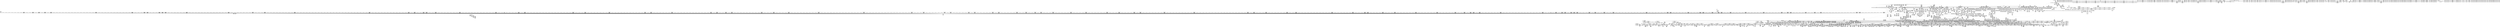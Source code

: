 digraph {
	CE0x3ed5d00 [shape=record,shape=Mrecord,label="{CE0x3ed5d00|16:_i16,_48:_%struct.net*,_720:_i32,_1216:_i8*,_:_CRE_356,357_}"]
	CE0x41b8d00 [shape=record,shape=Mrecord,label="{CE0x41b8d00|i64*_getelementptr_inbounds_(_4_x_i64_,_4_x_i64_*___llvm_gcov_ctr133,_i64_0,_i64_1)|*Constant*|*SummSink*}"]
	CE0x3f64390 [shape=record,shape=Mrecord,label="{CE0x3f64390|GLOBAL:_sock_net|*Constant*|*SummSource*}"]
	CE0x3f24270 [shape=record,shape=Mrecord,label="{CE0x3f24270|16:_i16,_48:_%struct.net*,_720:_i32,_1216:_i8*,_:_CRE_606,607_}"]
	CE0x3f61190 [shape=record,shape=Mrecord,label="{CE0x3f61190|selinux_socket_bind:_tmp37|security/selinux/hooks.c,4068|*SummSink*}"]
	CE0x40a4a70 [shape=record,shape=Mrecord,label="{CE0x40a4a70|i64**_getelementptr_inbounds_(_14_x_i64*_,_14_x_i64*_*___llvm_gcda_edge_table351,_i64_0,_i64_12)|*Constant*}"]
	CE0x40d5010 [shape=record,shape=Mrecord,label="{CE0x40d5010|selinux_socket_bind:_tmp88|security/selinux/hooks.c,4100|*SummSource*}"]
	CE0x3f53400 [shape=record,shape=Mrecord,label="{CE0x3f53400|selinux_socket_bind:_conv13|security/selinux/hooks.c,4060|*SummSink*}"]
	CE0x3f89f30 [shape=record,shape=Mrecord,label="{CE0x3f89f30|selinux_socket_bind:_tmp109|security/selinux/hooks.c,4120|*SummSink*}"]
	CE0x41057f0 [shape=record,shape=Mrecord,label="{CE0x41057f0|selinux_socket_bind:_tmp126|security/selinux/hooks.c,4126|*SummSource*}"]
	CE0x3f53920 [shape=record,shape=Mrecord,label="{CE0x3f53920|selinux_socket_bind:_conv14|security/selinux/hooks.c,4060|*SummSink*}"]
	CE0x3f2d990 [shape=record,shape=Mrecord,label="{CE0x3f2d990|i64*_getelementptr_inbounds_(_2_x_i64_,_2_x_i64_*___llvm_gcov_ctr353,_i64_0,_i64_1)|*Constant*|*SummSink*}"]
	CE0x3efc790 [shape=record,shape=Mrecord,label="{CE0x3efc790|16:_i16,_48:_%struct.net*,_720:_i32,_1216:_i8*,_:_CRE_703,704_}"]
	CE0x3f317e0 [shape=record,shape=Mrecord,label="{CE0x3f317e0|16:_i16,_48:_%struct.net*,_720:_i32,_1216:_i8*,_:_CRE_252,253_}"]
	CE0x3f414a0 [shape=record,shape=Mrecord,label="{CE0x3f414a0|rcu_lock_acquire:_bb|*SummSource*}"]
	CE0x3ef0c10 [shape=record,shape=Mrecord,label="{CE0x3ef0c10|16:_i16,_48:_%struct.net*,_720:_i32,_1216:_i8*,_:_CRE_280,288_|*MultipleSource*|Function::sock_has_perm&Arg::sk::|*LoadInst*|security/selinux/hooks.c,4034|security/selinux/hooks.c,4047}"]
	CE0x3ed46b0 [shape=record,shape=Mrecord,label="{CE0x3ed46b0|selinux_socket_bind:_sid|security/selinux/hooks.c, 4056|*SummSink*}"]
	CE0x40c8990 [shape=record,shape=Mrecord,label="{CE0x40c8990|selinux_socket_bind:_tmp71|security/selinux/hooks.c,4082}"]
	CE0x3efb980 [shape=record,shape=Mrecord,label="{CE0x3efb980|16:_i16,_48:_%struct.net*,_720:_i32,_1216:_i8*,_:_CRE_694,695_}"]
	CE0x3f30ae0 [shape=record,shape=Mrecord,label="{CE0x3f30ae0|__fswab16:_tmp}"]
	CE0x3ed85e0 [shape=record,shape=Mrecord,label="{CE0x3ed85e0|16:_i16,_48:_%struct.net*,_720:_i32,_1216:_i8*,_:_CRE_206,207_}"]
	CE0x3f58f50 [shape=record,shape=Mrecord,label="{CE0x3f58f50|i64_4|*Constant*|*SummSink*}"]
	CE0x40b4800 [shape=record,shape=Mrecord,label="{CE0x40b4800|selinux_socket_bind:_conv34|security/selinux/hooks.c,4074|*SummSource*}"]
	CE0x3f164a0 [shape=record,shape=Mrecord,label="{CE0x3f164a0|16:_i16,_48:_%struct.net*,_720:_i32,_1216:_i8*,_:_CRE_387,388_}"]
	CE0x40b3700 [shape=record,shape=Mrecord,label="{CE0x40b3700|sock_has_perm:_type|security/selinux/hooks.c,3972}"]
	CE0x403be30 [shape=record,shape=Mrecord,label="{CE0x403be30|task_sid:_tmp24|security/selinux/hooks.c,208|*SummSource*}"]
	CE0x4029710 [shape=record,shape=Mrecord,label="{CE0x4029710|i64*_getelementptr_inbounds_(_13_x_i64_,_13_x_i64_*___llvm_gcov_ctr126,_i64_0,_i64_0)|*Constant*|*SummSink*}"]
	CE0x3f04b60 [shape=record,shape=Mrecord,label="{CE0x3f04b60|16:_i16,_48:_%struct.net*,_720:_i32,_1216:_i8*,_:_CRE_832,833_}"]
	CE0x3ef6030 [shape=record,shape=Mrecord,label="{CE0x3ef6030|16:_i16,_48:_%struct.net*,_720:_i32,_1216:_i8*,_:_CRE_32,33_}"]
	CE0x3f5b940 [shape=record,shape=Mrecord,label="{CE0x3f5b940|selinux_socket_bind:_u6_addr8|security/selinux/hooks.c,4065}"]
	CE0x3fbf7b0 [shape=record,shape=Mrecord,label="{CE0x3fbf7b0|16:_i16,_48:_%struct.net*,_720:_i32,_1216:_i8*,_:_CRE_847,848_}"]
	CE0x40227d0 [shape=record,shape=Mrecord,label="{CE0x40227d0|cred_sid:_tmp2}"]
	CE0x41acea0 [shape=record,shape=Mrecord,label="{CE0x41acea0|rcu_read_unlock:_tmp3|*SummSink*}"]
	CE0x3fb3d50 [shape=record,shape=Mrecord,label="{CE0x3fb3d50|selinux_socket_bind:_tmp7|security/selinux/hooks.c,4040|*SummSink*}"]
	CE0x4020000 [shape=record,shape=Mrecord,label="{CE0x4020000|sock_net:_skc_net|include/net/sock.h,2214|*SummSource*}"]
	CE0x41b8570 [shape=record,shape=Mrecord,label="{CE0x41b8570|i64*_getelementptr_inbounds_(_4_x_i64_,_4_x_i64_*___llvm_gcov_ctr133,_i64_0,_i64_0)|*Constant*}"]
	CE0x3f8b280 [shape=record,shape=Mrecord,label="{CE0x3f8b280|selinux_socket_bind:_saddr87|security/selinux/hooks.c,4120}"]
	CE0x3fad740 [shape=record,shape=Mrecord,label="{CE0x3fad740|COLLAPSED:_SCMRE_16,18_|*MultipleSource*|security/selinux/hooks.c, 4052|security/selinux/hooks.c,4052|security/selinux/hooks.c,4052}"]
	CE0x3f2e6e0 [shape=record,shape=Mrecord,label="{CE0x3f2e6e0|16:_i16,_48:_%struct.net*,_720:_i32,_1216:_i8*,_:_CRE_163,164_}"]
	CE0x403aa70 [shape=record,shape=Mrecord,label="{CE0x403aa70|rcu_read_unlock:_entry}"]
	CE0x42100d0 [shape=record,shape=Mrecord,label="{CE0x42100d0|__preempt_count_add:_tmp6|./arch/x86/include/asm/preempt.h,73|*SummSink*}"]
	CE0x3f5c930 [shape=record,shape=Mrecord,label="{CE0x3f5c930|selinux_socket_bind:_call15|security/selinux/hooks.c,4064|*SummSink*}"]
	CE0x3ee71e0 [shape=record,shape=Mrecord,label="{CE0x3ee71e0|16:_i16,_48:_%struct.net*,_720:_i32,_1216:_i8*,_:_CRE_565,566_}"]
	CE0x3fb3800 [shape=record,shape=Mrecord,label="{CE0x3fb3800|sock_has_perm:_tmp8|security/selinux/hooks.c,3969|*SummSink*}"]
	CE0x3fbc8c0 [shape=record,shape=Mrecord,label="{CE0x3fbc8c0|i64_9|*Constant*}"]
	CE0x406a0a0 [shape=record,shape=Mrecord,label="{CE0x406a0a0|cred_sid:_security|security/selinux/hooks.c,196|*SummSource*}"]
	CE0x40d4a50 [shape=record,shape=Mrecord,label="{CE0x40d4a50|i64**_getelementptr_inbounds_(_14_x_i64*_,_14_x_i64*_*___llvm_gcda_edge_table351,_i64_0,_i64_6)|*Constant*}"]
	CE0x40fc270 [shape=record,shape=Mrecord,label="{CE0x40fc270|i64*_getelementptr_inbounds_(_55_x_i64_,_55_x_i64_*___llvm_gcov_ctr350,_i64_0,_i64_16)|*Constant*|*SummSink*}"]
	CE0x402ce00 [shape=record,shape=Mrecord,label="{CE0x402ce00|rcu_read_lock:_call3|include/linux/rcupdate.h,882|*SummSource*}"]
	CE0x3eef7b0 [shape=record,shape=Mrecord,label="{CE0x3eef7b0|GLOBAL:___llvm_gcov_ctr350|Global_var:__llvm_gcov_ctr350|*SummSource*}"]
	CE0x40fbaf0 [shape=record,shape=Mrecord,label="{CE0x40fbaf0|selinux_socket_bind:_tmp47|security/selinux/hooks.c,4073}"]
	CE0x3fadb60 [shape=record,shape=Mrecord,label="{CE0x3fadb60|i32_65280|*Constant*|*SummSource*}"]
	CE0x4106960 [shape=record,shape=Mrecord,label="{CE0x4106960|selinux_socket_bind:_tmp57|security/selinux/hooks.c,4073}"]
	CE0x3ed5920 [shape=record,shape=Mrecord,label="{CE0x3ed5920|16:_i16,_48:_%struct.net*,_720:_i32,_1216:_i8*,_:_CRE_354,355_}"]
	CE0x3f1bda0 [shape=record,shape=Mrecord,label="{CE0x3f1bda0|16:_i16,_48:_%struct.net*,_720:_i32,_1216:_i8*,_:_CRE_586,587_}"]
	CE0x3efd5a0 [shape=record,shape=Mrecord,label="{CE0x3efd5a0|16:_i16,_48:_%struct.net*,_720:_i32,_1216:_i8*,_:_CRE_712,713_}"]
	CE0x40a8700 [shape=record,shape=Mrecord,label="{CE0x40a8700|i64*_getelementptr_inbounds_(_6_x_i64_,_6_x_i64_*___llvm_gcov_ctr327,_i64_0,_i64_3)|*Constant*|*SummSink*}"]
	CE0x3fad600 [shape=record,shape=Mrecord,label="{CE0x3fad600|_call_void_mcount()_#3|*SummSource*}"]
	CE0x41c11d0 [shape=record,shape=Mrecord,label="{CE0x41c11d0|i64*_getelementptr_inbounds_(_11_x_i64_,_11_x_i64_*___llvm_gcov_ctr132,_i64_0,_i64_10)|*Constant*|*SummSource*}"]
	CE0x3eee8e0 [shape=record,shape=Mrecord,label="{CE0x3eee8e0|16:_i16,_48:_%struct.net*,_720:_i32,_1216:_i8*,_:_CRE_3,4_}"]
	CE0x3f88590 [shape=record,shape=Mrecord,label="{CE0x3f88590|selinux_socket_bind:_saddr|security/selinux/hooks.c,4118}"]
	CE0x4019c30 [shape=record,shape=Mrecord,label="{CE0x4019c30|COLLAPSED:_GCMRE___llvm_gcov_ctr126_internal_global_13_x_i64_zeroinitializer:_elem_0:default:}"]
	CE0x41ad1f0 [shape=record,shape=Mrecord,label="{CE0x41ad1f0|__preempt_count_add:_val|Function::__preempt_count_add&Arg::val::|*SummSink*}"]
	CE0x41bc020 [shape=record,shape=Mrecord,label="{CE0x41bc020|rcu_read_unlock:_tmp17|include/linux/rcupdate.h,933|*SummSource*}"]
	CE0x411ef60 [shape=record,shape=Mrecord,label="{CE0x411ef60|i32_1|*Constant*}"]
	CE0x3f2ba50 [shape=record,shape=Mrecord,label="{CE0x3f2ba50|sock_has_perm:_tmp11|security/selinux/hooks.c,3970|*SummSource*}"]
	CE0x41b68f0 [shape=record,shape=Mrecord,label="{CE0x41b68f0|rcu_lock_acquire:_indirectgoto|*SummSource*}"]
	CE0x3fc02a0 [shape=record,shape=Mrecord,label="{CE0x3fc02a0|16:_i16,_48:_%struct.net*,_720:_i32,_1216:_i8*,_:_CRE_854,855_}"]
	CE0x40af7b0 [shape=record,shape=Mrecord,label="{CE0x40af7b0|sock_has_perm:_tmp5|security/selinux/hooks.c,3966}"]
	CE0x41cba70 [shape=record,shape=Mrecord,label="{CE0x41cba70|GLOBAL:_lock_acquire|*Constant*|*SummSource*}"]
	CE0x4068840 [shape=record,shape=Mrecord,label="{CE0x4068840|rcu_read_unlock:_tmp15|include/linux/rcupdate.h,933}"]
	CE0x3f4a5f0 [shape=record,shape=Mrecord,label="{CE0x3f4a5f0|16:_i16,_48:_%struct.net*,_720:_i32,_1216:_i8*,_:_CRE_1144,1152_|*MultipleSource*|Function::sock_has_perm&Arg::sk::|*LoadInst*|security/selinux/hooks.c,4034|security/selinux/hooks.c,4047}"]
	CE0x41bb8f0 [shape=record,shape=Mrecord,label="{CE0x41bb8f0|i64*_getelementptr_inbounds_(_11_x_i64_,_11_x_i64_*___llvm_gcov_ctr132,_i64_0,_i64_8)|*Constant*|*SummSource*}"]
	CE0x41e64b0 [shape=record,shape=Mrecord,label="{CE0x41e64b0|rcu_lock_release:_indirectgoto|*SummSink*}"]
	CE0x4031220 [shape=record,shape=Mrecord,label="{CE0x4031220|task_sid:_tmp17|security/selinux/hooks.c,208|*SummSink*}"]
	CE0x40baa60 [shape=record,shape=Mrecord,label="{CE0x40baa60|selinux_socket_bind:_tmp74|security/selinux/hooks.c,4085|*SummSource*}"]
	CE0x40bff10 [shape=record,shape=Mrecord,label="{CE0x40bff10|GLOBAL:___llvm_gcov_global_state_pred352|Global_var:__llvm_gcov_global_state_pred352|*SummSource*}"]
	CE0x41b5190 [shape=record,shape=Mrecord,label="{CE0x41b5190|i64*_getelementptr_inbounds_(_4_x_i64_,_4_x_i64_*___llvm_gcov_ctr130,_i64_0,_i64_2)|*Constant*|*SummSource*}"]
	CE0x403ed80 [shape=record,shape=Mrecord,label="{CE0x403ed80|task_sid:_tmp6|security/selinux/hooks.c,208|*SummSink*}"]
	CE0x40a5650 [shape=record,shape=Mrecord,label="{CE0x40a5650|selinux_socket_bind:_tmp130|security/selinux/hooks.c,4128|*SummSink*}"]
	CE0x41b8d70 [shape=record,shape=Mrecord,label="{CE0x41b8d70|i64_1|*Constant*}"]
	CE0x40c20b0 [shape=record,shape=Mrecord,label="{CE0x40c20b0|selinux_socket_bind:_conv42|security/selinux/hooks.c,4080}"]
	CE0x3faabf0 [shape=record,shape=Mrecord,label="{CE0x3faabf0|sock_has_perm:_tmp1|*SummSink*}"]
	CE0x3f4b090 [shape=record,shape=Mrecord,label="{CE0x3f4b090|16:_i16,_48:_%struct.net*,_720:_i32,_1216:_i8*,_:_CRE_1156,1157_}"]
	CE0x41e91d0 [shape=record,shape=Mrecord,label="{CE0x41e91d0|i64*_getelementptr_inbounds_(_4_x_i64_,_4_x_i64_*___llvm_gcov_ctr134,_i64_0,_i64_0)|*Constant*}"]
	CE0x41c71e0 [shape=record,shape=Mrecord,label="{CE0x41c71e0|__preempt_count_sub:_do.body|*SummSource*}"]
	CE0x3f85ab0 [shape=record,shape=Mrecord,label="{CE0x3f85ab0|selinux_socket_bind:_u84|security/selinux/hooks.c,4120|*SummSink*}"]
	CE0x3fbff80 [shape=record,shape=Mrecord,label="{CE0x3fbff80|16:_i16,_48:_%struct.net*,_720:_i32,_1216:_i8*,_:_CRE_852,853_}"]
	CE0x4019670 [shape=record,shape=Mrecord,label="{CE0x4019670|__llvm_gcov_indirect_counter_increment:_pred}"]
	CE0x41b85e0 [shape=record,shape=Mrecord,label="{CE0x41b85e0|i64*_getelementptr_inbounds_(_4_x_i64_,_4_x_i64_*___llvm_gcov_ctr133,_i64_0,_i64_0)|*Constant*|*SummSource*}"]
	CE0x3f544d0 [shape=record,shape=Mrecord,label="{CE0x3f544d0|__fswab16:_entry|*SummSource*}"]
	CE0x3edb960 [shape=record,shape=Mrecord,label="{CE0x3edb960|16:_i16,_48:_%struct.net*,_720:_i32,_1216:_i8*,_:_CRE_29,30_}"]
	CE0x3ed1af0 [shape=record,shape=Mrecord,label="{CE0x3ed1af0|selinux_socket_bind:_if.end95|*SummSource*}"]
	CE0x40c1b30 [shape=record,shape=Mrecord,label="{CE0x40c1b30|selinux_socket_bind:_conv41|security/selinux/hooks.c,4080}"]
	CE0x3f27550 [shape=record,shape=Mrecord,label="{CE0x3f27550|selinux_socket_bind:_tmp17|security/selinux/hooks.c,4048}"]
	CE0x3f26800 [shape=record,shape=Mrecord,label="{CE0x3f26800|16:_i16,_48:_%struct.net*,_720:_i32,_1216:_i8*,_:_CRE_660,661_}"]
	CE0x3f05d00 [shape=record,shape=Mrecord,label="{CE0x3f05d00|i64*_getelementptr_inbounds_(_55_x_i64_,_55_x_i64_*___llvm_gcov_ctr350,_i64_0,_i64_10)|*Constant*|*SummSink*}"]
	CE0x3fbb360 [shape=record,shape=Mrecord,label="{CE0x3fbb360|selinux_socket_bind:_tmp61|security/selinux/hooks.c,4073|*SummSink*}"]
	CE0x3fa79a0 [shape=record,shape=Mrecord,label="{CE0x3fa79a0|16:_i16,_48:_%struct.net*,_720:_i32,_1216:_i8*,_:_CRE_112,113_}"]
	CE0x3f5c710 [shape=record,shape=Mrecord,label="{CE0x3f5c710|selinux_socket_bind:_call15|security/selinux/hooks.c,4064}"]
	CE0x3f5a030 [shape=record,shape=Mrecord,label="{CE0x3f5a030|selinux_socket_bind:_sin6_port|security/selinux/hooks.c,4064|*SummSource*}"]
	CE0x3f1c700 [shape=record,shape=Mrecord,label="{CE0x3f1c700|16:_i16,_48:_%struct.net*,_720:_i32,_1216:_i8*,_:_CRE_592,593_}"]
	CE0x3eed150 [shape=record,shape=Mrecord,label="{CE0x3eed150|16:_i16,_48:_%struct.net*,_720:_i32,_1216:_i8*,_:_CRE_232,233_}"]
	CE0x41c7660 [shape=record,shape=Mrecord,label="{CE0x41c7660|i64*_getelementptr_inbounds_(_4_x_i64_,_4_x_i64_*___llvm_gcov_ctr135,_i64_0,_i64_0)|*Constant*|*SummSink*}"]
	CE0x3eeb790 [shape=record,shape=Mrecord,label="{CE0x3eeb790|selinux_socket_bind:_cond.end|*SummSink*}"]
	CE0x3ee8cd0 [shape=record,shape=Mrecord,label="{CE0x3ee8cd0|16:_i16,_48:_%struct.net*,_720:_i32,_1216:_i8*,_:_CRE_732,736_|*MultipleSource*|Function::sock_has_perm&Arg::sk::|*LoadInst*|security/selinux/hooks.c,4034|security/selinux/hooks.c,4047}"]
	CE0x3fad1d0 [shape=record,shape=Mrecord,label="{CE0x3fad1d0|selinux_socket_bind:_tmp18|security/selinux/hooks.c,4050|*SummSource*}"]
	CE0x41e8910 [shape=record,shape=Mrecord,label="{CE0x41e8910|__rcu_read_lock:_bb|*SummSource*}"]
	CE0x4106fd0 [shape=record,shape=Mrecord,label="{CE0x4106fd0|selinux_socket_bind:_cmp31|security/selinux/hooks.c,4073|*SummSource*}"]
	CE0x401bca0 [shape=record,shape=Mrecord,label="{CE0x401bca0|rcu_read_lock:_tmp2|*SummSource*}"]
	CE0x3ee7b40 [shape=record,shape=Mrecord,label="{CE0x3ee7b40|16:_i16,_48:_%struct.net*,_720:_i32,_1216:_i8*,_:_CRE_571,572_}"]
	CE0x412d6d0 [shape=record,shape=Mrecord,label="{CE0x412d6d0|selinux_socket_bind:_tmp117|security/selinux/hooks.c,4124|*SummSource*}"]
	CE0x3f51d60 [shape=record,shape=Mrecord,label="{CE0x3f51d60|selinux_socket_bind:_tmp29|security/selinux/hooks.c,4060|*SummSink*}"]
	CE0x40b2810 [shape=record,shape=Mrecord,label="{CE0x40b2810|sock_has_perm:_tmp15|security/selinux/hooks.c,3974|*SummSource*}"]
	CE0x3fbfc60 [shape=record,shape=Mrecord,label="{CE0x3fbfc60|16:_i16,_48:_%struct.net*,_720:_i32,_1216:_i8*,_:_CRE_850,851_}"]
	CE0x41b64f0 [shape=record,shape=Mrecord,label="{CE0x41b64f0|i64*_getelementptr_inbounds_(_4_x_i64_,_4_x_i64_*___llvm_gcov_ctr133,_i64_0,_i64_1)|*Constant*}"]
	CE0x40c6ee0 [shape=record,shape=Mrecord,label="{CE0x40c6ee0|selinux_socket_bind:_family47|security/selinux/hooks.c,4081|*SummSink*}"]
	CE0x3ee7050 [shape=record,shape=Mrecord,label="{CE0x3ee7050|16:_i16,_48:_%struct.net*,_720:_i32,_1216:_i8*,_:_CRE_564,565_}"]
	CE0x3eea940 [shape=record,shape=Mrecord,label="{CE0x3eea940|16:_i16,_48:_%struct.net*,_720:_i32,_1216:_i8*,_:_CRE_800,804_|*MultipleSource*|Function::sock_has_perm&Arg::sk::|*LoadInst*|security/selinux/hooks.c,4034|security/selinux/hooks.c,4047}"]
	CE0x401bc30 [shape=record,shape=Mrecord,label="{CE0x401bc30|rcu_read_lock:_tmp2}"]
	CE0x3f02470 [shape=record,shape=Mrecord,label="{CE0x3f02470|16:_i16,_48:_%struct.net*,_720:_i32,_1216:_i8*,_:_CRE_398,399_}"]
	CE0x40d5460 [shape=record,shape=Mrecord,label="{CE0x40d5460|selinux_socket_bind:_tmp88|security/selinux/hooks.c,4100|*SummSink*}"]
	CE0x411b1d0 [shape=record,shape=Mrecord,label="{CE0x411b1d0|rcu_read_lock:_tmp19|include/linux/rcupdate.h,882|*SummSink*}"]
	CE0x40a40a0 [shape=record,shape=Mrecord,label="{CE0x40a40a0|selinux_socket_bind:_tmp40|security/selinux/hooks.c,4073}"]
	CE0x3ef98b0 [shape=record,shape=Mrecord,label="{CE0x3ef98b0|16:_i16,_48:_%struct.net*,_720:_i32,_1216:_i8*,_:_CRE_402,403_}"]
	CE0x3edeb30 [shape=record,shape=Mrecord,label="{CE0x3edeb30|selinux_socket_bind:_sk1|security/selinux/hooks.c,4034|*SummSink*}"]
	CE0x3f62ed0 [shape=record,shape=Mrecord,label="{CE0x3f62ed0|COLLAPSED:_SCMRE_50,51_}"]
	CE0x3f88f20 [shape=record,shape=Mrecord,label="{CE0x3f88f20|selinux_socket_bind:_v4|security/selinux/hooks.c,4118|*SummSink*}"]
	CE0x3efa3a0 [shape=record,shape=Mrecord,label="{CE0x3efa3a0|16:_i16,_48:_%struct.net*,_720:_i32,_1216:_i8*,_:_CRE_409,410_}"]
	CE0x3f04390 [shape=record,shape=Mrecord,label="{CE0x3f04390|16:_i16,_48:_%struct.net*,_720:_i32,_1216:_i8*,_:_CRE_827,828_}"]
	CE0x411f180 [shape=record,shape=Mrecord,label="{CE0x411f180|__preempt_count_add:_val|Function::__preempt_count_add&Arg::val::}"]
	CE0x3fa91b0 [shape=record,shape=Mrecord,label="{CE0x3fa91b0|i32_1024|*Constant*|*SummSink*}"]
	CE0x413fab0 [shape=record,shape=Mrecord,label="{CE0x413fab0|_call_void___llvm_gcov_indirect_counter_increment(i32*___llvm_gcov_global_state_pred352,_i64**_getelementptr_inbounds_(_14_x_i64*_,_14_x_i64*_*___llvm_gcda_edge_table351,_i64_0,_i64_12)),_!dbg_!27892|security/selinux/hooks.c,4128}"]
	CE0x40ff2b0 [shape=record,shape=Mrecord,label="{CE0x40ff2b0|selinux_socket_bind:_cmp27|security/selinux/hooks.c,4073|*SummSource*}"]
	CE0x40e3270 [shape=record,shape=Mrecord,label="{CE0x40e3270|selinux_socket_bind:_sport71|security/selinux/hooks.c,4114}"]
	CE0x40a6e30 [shape=record,shape=Mrecord,label="{CE0x40a6e30|get_current:_bb}"]
	CE0x3f3dab0 [shape=record,shape=Mrecord,label="{CE0x3f3dab0|i32_9|*Constant*|*SummSink*}"]
	CE0x40b2c70 [shape=record,shape=Mrecord,label="{CE0x40b2c70|sock_has_perm:_sk4|security/selinux/hooks.c,3974|*SummSource*}"]
	CE0x40a7500 [shape=record,shape=Mrecord,label="{CE0x40a7500|i64**_getelementptr_inbounds_(_14_x_i64*_,_14_x_i64*_*___llvm_gcda_edge_table351,_i64_0,_i64_8)|*Constant*|*SummSink*}"]
	CE0x41d4070 [shape=record,shape=Mrecord,label="{CE0x41d4070|__rcu_read_unlock:_tmp2|*SummSource*}"]
	CE0x3f1bf30 [shape=record,shape=Mrecord,label="{CE0x3f1bf30|16:_i16,_48:_%struct.net*,_720:_i32,_1216:_i8*,_:_CRE_587,588_}"]
	CE0x4025f70 [shape=record,shape=Mrecord,label="{CE0x4025f70|i64*_getelementptr_inbounds_(_11_x_i64_,_11_x_i64_*___llvm_gcov_ctr127,_i64_0,_i64_1)|*Constant*|*SummSink*}"]
	CE0x3f346d0 [shape=record,shape=Mrecord,label="{CE0x3f346d0|16:_i16,_48:_%struct.net*,_720:_i32,_1216:_i8*,_:_CRE_683,684_}"]
	CE0x411c190 [shape=record,shape=Mrecord,label="{CE0x411c190|i64*_getelementptr_inbounds_(_11_x_i64_,_11_x_i64_*___llvm_gcov_ctr127,_i64_0,_i64_10)|*Constant*|*SummSink*}"]
	CE0x40682e0 [shape=record,shape=Mrecord,label="{CE0x40682e0|rcu_read_unlock:_tmp14|include/linux/rcupdate.h,933}"]
	CE0x4033cb0 [shape=record,shape=Mrecord,label="{CE0x4033cb0|task_sid:_tmp18|security/selinux/hooks.c,208|*SummSink*}"]
	CE0x41a32c0 [shape=record,shape=Mrecord,label="{CE0x41a32c0|_call_void_lockdep_rcu_suspicious(i8*_getelementptr_inbounds_(_25_x_i8_,_25_x_i8_*_.str45,_i32_0,_i32_0),_i32_883,_i8*_getelementptr_inbounds_(_42_x_i8_,_42_x_i8_*_.str46,_i32_0,_i32_0))_#10,_!dbg_!27728|include/linux/rcupdate.h,882|*SummSource*}"]
	CE0x420fc20 [shape=record,shape=Mrecord,label="{CE0x420fc20|_call_void_mcount()_#3|*SummSink*}"]
	"CONST[source:0(mediator),value:2(dynamic)][purpose:{object}]"
	CE0x5bf3a90 [shape=record,shape=Mrecord,label="{CE0x5bf3a90|selinux_socket_bind:_lor.lhs.false|*SummSink*}"]
	CE0x3fac5d0 [shape=record,shape=Mrecord,label="{CE0x3fac5d0|i64*_getelementptr_inbounds_(_6_x_i64_,_6_x_i64_*___llvm_gcov_ctr327,_i64_0,_i64_4)|*Constant*|*SummSource*}"]
	CE0x3f5f040 [shape=record,shape=Mrecord,label="{CE0x3f5f040|selinux_socket_bind:_snum.0|*SummSink*}"]
	CE0x40adf70 [shape=record,shape=Mrecord,label="{CE0x40adf70|sock_has_perm:_sclass|security/selinux/hooks.c,3976|*SummSink*}"]
	CE0x3f19340 [shape=record,shape=Mrecord,label="{CE0x3f19340|sock_net:_tmp2}"]
	CE0x402aaf0 [shape=record,shape=Mrecord,label="{CE0x402aaf0|__rcu_read_lock:_tmp1|*SummSink*}"]
	CE0x40dd4a0 [shape=record,shape=Mrecord,label="{CE0x40dd4a0|selinux_socket_bind:_tmp95|security/selinux/hooks.c,4109}"]
	CE0x402a750 [shape=record,shape=Mrecord,label="{CE0x402a750|rcu_lock_acquire:_entry|*SummSink*}"]
	CE0x40d1090 [shape=record,shape=Mrecord,label="{CE0x40d1090|selinux_socket_bind:_tmp85|security/selinux/hooks.c,4092|*SummSource*}"]
	CE0x41b01c0 [shape=record,shape=Mrecord,label="{CE0x41b01c0|__rcu_read_unlock:_tmp1}"]
	"CONST[source:0(mediator),value:2(dynamic)][purpose:{subject}]"
	CE0x3ef32a0 [shape=record,shape=Mrecord,label="{CE0x3ef32a0|selinux_socket_bind:_tmp}"]
	CE0x4106040 [shape=record,shape=Mrecord,label="{CE0x4106040|selinux_socket_bind:_err.1|*SummSource*}"]
	CE0x4038c60 [shape=record,shape=Mrecord,label="{CE0x4038c60|task_sid:_call7|security/selinux/hooks.c,208}"]
	CE0x412aae0 [shape=record,shape=Mrecord,label="{CE0x412aae0|selinux_socket_bind:_tmp114|security/selinux/hooks.c,4122|*SummSink*}"]
	CE0x3f570f0 [shape=record,shape=Mrecord,label="{CE0x3f570f0|i64_56|*Constant*}"]
	CE0x40c1490 [shape=record,shape=Mrecord,label="{CE0x40c1490|selinux_socket_bind:_u43|security/selinux/hooks.c,4080|*SummSink*}"]
	CE0x3f57200 [shape=record,shape=Mrecord,label="{CE0x3f57200|COLLAPSED:_SCMRE_52,53_}"]
	CE0x40fbde0 [shape=record,shape=Mrecord,label="{CE0x40fbde0|i64*_getelementptr_inbounds_(_55_x_i64_,_55_x_i64_*___llvm_gcov_ctr350,_i64_0,_i64_16)|*Constant*}"]
	CE0x4037860 [shape=record,shape=Mrecord,label="{CE0x4037860|i64*_getelementptr_inbounds_(_13_x_i64_,_13_x_i64_*___llvm_gcov_ctr126,_i64_0,_i64_12)|*Constant*|*SummSink*}"]
	CE0x4018650 [shape=record,shape=Mrecord,label="{CE0x4018650|sock_has_perm:_sid|security/selinux/hooks.c,3969}"]
	CE0x3ed71d0 [shape=record,shape=Mrecord,label="{CE0x3ed71d0|16:_i16,_48:_%struct.net*,_720:_i32,_1216:_i8*,_:_CRE_140,141_}"]
	CE0x3edbb30 [shape=record,shape=Mrecord,label="{CE0x3edbb30|16:_i16,_48:_%struct.net*,_720:_i32,_1216:_i8*,_:_CRE_56,57_}"]
	CE0x411e560 [shape=record,shape=Mrecord,label="{CE0x411e560|rcu_read_unlock:_tmp15|include/linux/rcupdate.h,933|*SummSink*}"]
	CE0x41bd530 [shape=record,shape=Mrecord,label="{CE0x41bd530|rcu_read_unlock:_tmp12|include/linux/rcupdate.h,933|*SummSource*}"]
	CE0x3f43f80 [shape=record,shape=Mrecord,label="{CE0x3f43f80|16:_i16,_48:_%struct.net*,_720:_i32,_1216:_i8*,_:_CRE_873,874_}"]
	CE0x3ef51a0 [shape=record,shape=Mrecord,label="{CE0x3ef51a0|16:_i16,_48:_%struct.net*,_720:_i32,_1216:_i8*,_:_CRE_20,24_|*MultipleSource*|Function::sock_has_perm&Arg::sk::|*LoadInst*|security/selinux/hooks.c,4034|security/selinux/hooks.c,4047}"]
	CE0x3f42840 [shape=record,shape=Mrecord,label="{CE0x3f42840|read_pnet:_tmp2}"]
	CE0x3f44750 [shape=record,shape=Mrecord,label="{CE0x3f44750|16:_i16,_48:_%struct.net*,_720:_i32,_1216:_i8*,_:_CRE_878,879_}"]
	CE0x3edd470 [shape=record,shape=Mrecord,label="{CE0x3edd470|i32_5|*Constant*|*SummSink*}"]
	CE0x4137d30 [shape=record,shape=Mrecord,label="{CE0x4137d30|_call_void_mcount()_#3|*SummSource*}"]
	CE0x3faa290 [shape=record,shape=Mrecord,label="{CE0x3faa290|selinux_socket_bind:_tmp8|security/selinux/hooks.c,4040}"]
	CE0x3fac4c0 [shape=record,shape=Mrecord,label="{CE0x3fac4c0|i64*_getelementptr_inbounds_(_6_x_i64_,_6_x_i64_*___llvm_gcov_ctr327,_i64_0,_i64_4)|*Constant*}"]
	CE0x3f343b0 [shape=record,shape=Mrecord,label="{CE0x3f343b0|16:_i16,_48:_%struct.net*,_720:_i32,_1216:_i8*,_:_CRE_681,682_}"]
	CE0x3ef6f20 [shape=record,shape=Mrecord,label="{CE0x3ef6f20|selinux_socket_bind:_tmp54|security/selinux/hooks.c,4073}"]
	CE0x4025260 [shape=record,shape=Mrecord,label="{CE0x4025260|rcu_read_lock:_tmp1}"]
	CE0x3f42af0 [shape=record,shape=Mrecord,label="{CE0x3f42af0|task_sid:_tobool|security/selinux/hooks.c,208|*SummSink*}"]
	CE0x4041880 [shape=record,shape=Mrecord,label="{CE0x4041880|task_sid:_tmp9|security/selinux/hooks.c,208|*SummSource*}"]
	CE0x41ba650 [shape=record,shape=Mrecord,label="{CE0x41ba650|_call_void_asm_sideeffect_,_memory_,_dirflag_,_fpsr_,_flags_()_#3,_!dbg_!27711,_!srcloc_!27714|include/linux/rcupdate.h,244|*SummSink*}"]
	CE0x403f540 [shape=record,shape=Mrecord,label="{CE0x403f540|task_sid:_if.then|*SummSink*}"]
	CE0x3ecb940 [shape=record,shape=Mrecord,label="{CE0x3ecb940|selinux_socket_bind:_if.then33|*SummSource*}"]
	CE0x3ef3a20 [shape=record,shape=Mrecord,label="{CE0x3ef3a20|selinux_socket_bind:_tmp56|security/selinux/hooks.c,4073|*SummSink*}"]
	CE0x40e1360 [shape=record,shape=Mrecord,label="{CE0x40e1360|selinux_socket_bind:_conv67|security/selinux/hooks.c,4114}"]
	CE0x413fc60 [shape=record,shape=Mrecord,label="{CE0x413fc60|_call_void___llvm_gcov_indirect_counter_increment(i32*___llvm_gcov_global_state_pred352,_i64**_getelementptr_inbounds_(_14_x_i64*_,_14_x_i64*_*___llvm_gcda_edge_table351,_i64_0,_i64_12)),_!dbg_!27892|security/selinux/hooks.c,4128|*SummSink*}"]
	CE0x3f5eef0 [shape=record,shape=Mrecord,label="{CE0x3f5eef0|selinux_socket_bind:_snum.0|*SummSource*}"]
	CE0x3ef9010 [shape=record,shape=Mrecord,label="{CE0x3ef9010|16:_i16,_48:_%struct.net*,_720:_i32,_1216:_i8*,_:_CRE_39,40_}"]
	CE0x403df50 [shape=record,shape=Mrecord,label="{CE0x403df50|i64*_getelementptr_inbounds_(_13_x_i64_,_13_x_i64_*___llvm_gcov_ctr126,_i64_0,_i64_0)|*Constant*}"]
	CE0x3fc0f20 [shape=record,shape=Mrecord,label="{CE0x3fc0f20|16:_i16,_48:_%struct.net*,_720:_i32,_1216:_i8*,_:_CRE_862,863_}"]
	CE0x4034660 [shape=record,shape=Mrecord,label="{CE0x4034660|rcu_read_lock:_tmp10|include/linux/rcupdate.h,882|*SummSource*}"]
	CE0x3fba950 [shape=record,shape=Mrecord,label="{CE0x3fba950|task_sid:_tmp4|*LoadInst*|security/selinux/hooks.c,208|*SummSink*}"]
	CE0x3eef390 [shape=record,shape=Mrecord,label="{CE0x3eef390|16:_i16,_48:_%struct.net*,_720:_i32,_1216:_i8*,_:_CRE_7,8_}"]
	CE0x402fec0 [shape=record,shape=Mrecord,label="{CE0x402fec0|i64_6|*Constant*}"]
	CE0x40c8aa0 [shape=record,shape=Mrecord,label="{CE0x40c8aa0|selinux_socket_bind:_tmp71|security/selinux/hooks.c,4082|*SummSource*}"]
	CE0x3eef1e0 [shape=record,shape=Mrecord,label="{CE0x3eef1e0|selinux_socket_bind:_sk1|security/selinux/hooks.c,4034}"]
	CE0x40cd5e0 [shape=record,shape=Mrecord,label="{CE0x40cd5e0|i32_15|*Constant*|*SummSink*}"]
	CE0x3f16180 [shape=record,shape=Mrecord,label="{CE0x3f16180|16:_i16,_48:_%struct.net*,_720:_i32,_1216:_i8*,_:_CRE_385,386_}"]
	CE0x3faf6e0 [shape=record,shape=Mrecord,label="{CE0x3faf6e0|_call_void_mcount()_#3|*SummSource*}"]
	CE0x3f3ec70 [shape=record,shape=Mrecord,label="{CE0x3f3ec70|__llvm_gcov_indirect_counter_increment:_exit}"]
	CE0x41d2e60 [shape=record,shape=Mrecord,label="{CE0x41d2e60|__rcu_read_unlock:_bb|*SummSource*}"]
	CE0x3fb1c90 [shape=record,shape=Mrecord,label="{CE0x3fb1c90|i32_0|*Constant*|*SummSink*}"]
	CE0x40cfc90 [shape=record,shape=Mrecord,label="{CE0x40cfc90|_ret_void|*SummSource*}"]
	CE0x41c5ca0 [shape=record,shape=Mrecord,label="{CE0x41c5ca0|__preempt_count_add:_do.end}"]
	CE0x3f5e2d0 [shape=record,shape=Mrecord,label="{CE0x3f5e2d0|selinux_socket_bind:_addrp.0|*SummSink*}"]
	CE0x3f32140 [shape=record,shape=Mrecord,label="{CE0x3f32140|16:_i16,_48:_%struct.net*,_720:_i32,_1216:_i8*,_:_CRE_258,259_}"]
	CE0x4029850 [shape=record,shape=Mrecord,label="{CE0x4029850|task_sid:_do.body5|*SummSink*}"]
	CE0x40b62f0 [shape=record,shape=Mrecord,label="{CE0x40b62f0|selinux_socket_bind:_tmp66|*SummSource*}"]
	CE0x3f1f5e0 [shape=record,shape=Mrecord,label="{CE0x3f1f5e0|16:_i16,_48:_%struct.net*,_720:_i32,_1216:_i8*,_:_CRE_538,539_}"]
	CE0x40af030 [shape=record,shape=Mrecord,label="{CE0x40af030|sock_has_perm:_tmp3|security/selinux/hooks.c,3964|*SummSource*}"]
	CE0x3f6c6e0 [shape=record,shape=Mrecord,label="{CE0x3f6c6e0|COLLAPSED:_SCMRE_32,33_}"]
	CE0x3f6d210 [shape=record,shape=Mrecord,label="{CE0x3f6d210|i64_5|*Constant*}"]
	CE0x40a7190 [shape=record,shape=Mrecord,label="{CE0x40a7190|i64**_getelementptr_inbounds_(_14_x_i64*_,_14_x_i64*_*___llvm_gcda_edge_table351,_i64_0,_i64_8)|*Constant*}"]
	CE0x4108210 [shape=record,shape=Mrecord,label="{CE0x4108210|selinux_socket_bind:_tmp59|security/selinux/hooks.c,4073|*SummSource*}"]
	CE0x412af00 [shape=record,shape=Mrecord,label="{CE0x412af00|selinux_socket_bind:_sclass91|security/selinux/hooks.c,4123}"]
	CE0x3ee4540 [shape=record,shape=Mrecord,label="{CE0x3ee4540|selinux_socket_bind:_if.then78|*SummSink*}"]
	CE0x41d06b0 [shape=record,shape=Mrecord,label="{CE0x41d06b0|_call_void_asm_addl_$1,_%gs:$0_,_*m,ri,*m,_dirflag_,_fpsr_,_flags_(i32*___preempt_count,_i32_%val,_i32*___preempt_count)_#3,_!dbg_!27714,_!srcloc_!27717|./arch/x86/include/asm/preempt.h,72}"]
	CE0x40fe230 [shape=record,shape=Mrecord,label="{CE0x40fe230|selinux_socket_bind:_tmp51|security/selinux/hooks.c,4073|*SummSink*}"]
	CE0x3f2f020 [shape=record,shape=Mrecord,label="{CE0x3f2f020|16:_i16,_48:_%struct.net*,_720:_i32,_1216:_i8*,_:_CRE_166,167_}"]
	CE0x40dfc20 [shape=record,shape=Mrecord,label="{CE0x40dfc20|selinux_socket_bind:_u64|security/selinux/hooks.c,4113|*SummSink*}"]
	CE0x40d8bc0 [shape=record,shape=Mrecord,label="{CE0x40d8bc0|i32_4194304|*Constant*|*SummSink*}"]
	CE0x3f153c0 [shape=record,shape=Mrecord,label="{CE0x3f153c0|16:_i16,_48:_%struct.net*,_720:_i32,_1216:_i8*,_:_CRE_376,377_}"]
	CE0x3efad00 [shape=record,shape=Mrecord,label="{CE0x3efad00|16:_i16,_48:_%struct.net*,_720:_i32,_1216:_i8*,_:_CRE_415,416_}"]
	CE0x3f6d590 [shape=record,shape=Mrecord,label="{CE0x3f6d590|i64_4|*Constant*}"]
	CE0x3f7e460 [shape=record,shape=Mrecord,label="{CE0x3f7e460|selinux_socket_bind:_tmp20|security/selinux/hooks.c,4052}"]
	CE0x3f1a950 [shape=record,shape=Mrecord,label="{CE0x3f1a950|sock_has_perm:_tmp1|*SummSource*}"]
	CE0x41c3550 [shape=record,shape=Mrecord,label="{CE0x41c3550|_call_void___rcu_read_unlock()_#10,_!dbg_!27734|include/linux/rcupdate.h,937}"]
	CE0x3ef6520 [shape=record,shape=Mrecord,label="{CE0x3ef6520|16:_i16,_48:_%struct.net*,_720:_i32,_1216:_i8*,_:_CRE_98,99_}"]
	CE0x402ad70 [shape=record,shape=Mrecord,label="{CE0x402ad70|task_sid:_tmp5|security/selinux/hooks.c,208|*SummSource*}"]
	CE0x3ec6660 [shape=record,shape=Mrecord,label="{CE0x3ec6660|selinux_socket_bind:_sw.bb57|*SummSink*}"]
	CE0x40b8430 [shape=record,shape=Mrecord,label="{CE0x40b8430|avc_has_perm:_tclass|Function::avc_has_perm&Arg::tclass::|*SummSource*}"]
	CE0x4036680 [shape=record,shape=Mrecord,label="{CE0x4036680|i64*_getelementptr_inbounds_(_13_x_i64_,_13_x_i64_*___llvm_gcov_ctr126,_i64_0,_i64_11)|*Constant*|*SummSource*}"]
	CE0x40de420 [shape=record,shape=Mrecord,label="{CE0x40de420|selinux_socket_bind:_type63|security/selinux/hooks.c,4112|*SummSink*}"]
	CE0x41d4770 [shape=record,shape=Mrecord,label="{CE0x41d4770|i32_1|*Constant*}"]
	CE0x41d3230 [shape=record,shape=Mrecord,label="{CE0x41d3230|_ret_void,_!dbg_!27720|./arch/x86/include/asm/preempt.h,78|*SummSink*}"]
	CE0x40a5020 [shape=record,shape=Mrecord,label="{CE0x40a5020|i64**_getelementptr_inbounds_(_14_x_i64*_,_14_x_i64*_*___llvm_gcda_edge_table351,_i64_0,_i64_12)|*Constant*|*SummSink*}"]
	CE0x3f5db10 [shape=record,shape=Mrecord,label="{CE0x3f5db10|selinux_socket_bind:_tmp35|security/selinux/hooks.c,4065}"]
	CE0x3f3d3e0 [shape=record,shape=Mrecord,label="{CE0x3f3d3e0|sock_net:___sk_common|include/net/sock.h,2214|*SummSource*}"]
	CE0x41cd460 [shape=record,shape=Mrecord,label="{CE0x41cd460|__rcu_read_unlock:_tmp7|include/linux/rcupdate.h,245}"]
	CE0x3fad350 [shape=record,shape=Mrecord,label="{CE0x3fad350|selinux_socket_bind:_tmp18|security/selinux/hooks.c,4050|*SummSink*}"]
	CE0x41e5c60 [shape=record,shape=Mrecord,label="{CE0x41e5c60|i64*_getelementptr_inbounds_(_4_x_i64_,_4_x_i64_*___llvm_gcov_ctr134,_i64_0,_i64_1)|*Constant*|*SummSink*}"]
	CE0x3eedc70 [shape=record,shape=Mrecord,label="{CE0x3eedc70|selinux_socket_bind:_if.end62|*SummSink*}"]
	CE0x3ee6ba0 [shape=record,shape=Mrecord,label="{CE0x3ee6ba0|16:_i16,_48:_%struct.net*,_720:_i32,_1216:_i8*,_:_CRE_561,562_}"]
	CE0x4035ef0 [shape=record,shape=Mrecord,label="{CE0x4035ef0|i8*_getelementptr_inbounds_(_41_x_i8_,_41_x_i8_*_.str44,_i32_0,_i32_0)|*Constant*|*SummSource*}"]
	CE0x40c68b0 [shape=record,shape=Mrecord,label="{CE0x40c68b0|selinux_socket_bind:_tmp69|security/selinux/hooks.c,4081|*SummSource*}"]
	CE0x3f820b0 [shape=record,shape=Mrecord,label="{CE0x3f820b0|selinux_socket_bind:_tmp100|security/selinux/hooks.c,4117|*SummSink*}"]
	CE0x3f28630 [shape=record,shape=Mrecord,label="{CE0x3f28630|selinux_socket_bind:___sk_common|security/selinux/hooks.c,4047|*SummSink*}"]
	CE0x41c12f0 [shape=record,shape=Mrecord,label="{CE0x41c12f0|rcu_read_unlock:_tmp21|include/linux/rcupdate.h,935|*SummSource*}"]
	CE0x3f57ca0 [shape=record,shape=Mrecord,label="{CE0x3f57ca0|i64_56|*Constant*|*SummSink*}"]
	CE0x3f18b90 [shape=record,shape=Mrecord,label="{CE0x3f18b90|sock_has_perm:_tmp12|security/selinux/hooks.c,3970}"]
	CE0x41b2360 [shape=record,shape=Mrecord,label="{CE0x41b2360|rcu_read_unlock:_do.body|*SummSink*}"]
	CE0x3f1ca20 [shape=record,shape=Mrecord,label="{CE0x3f1ca20|16:_i16,_48:_%struct.net*,_720:_i32,_1216:_i8*,_:_CRE_594,595_}"]
	CE0x412ee20 [shape=record,shape=Mrecord,label="{CE0x412ee20|selinux_socket_bind:_tmp120|*SummSink*}"]
	CE0x40bfdd0 [shape=record,shape=Mrecord,label="{CE0x40bfdd0|GLOBAL:___llvm_gcov_global_state_pred352|Global_var:__llvm_gcov_global_state_pred352}"]
	CE0x3f2ee90 [shape=record,shape=Mrecord,label="{CE0x3f2ee90|16:_i16,_48:_%struct.net*,_720:_i32,_1216:_i8*,_:_CRE_165,166_}"]
	CE0x4021b40 [shape=record,shape=Mrecord,label="{CE0x4021b40|_ret_%struct.net*_%tmp4,_!dbg_!27713|include/net/net_namespace.h,265|*SummSource*}"]
	CE0x3f2a040 [shape=record,shape=Mrecord,label="{CE0x3f2a040|sock_has_perm:_cleanup|*SummSource*}"]
	CE0x3f3d800 [shape=record,shape=Mrecord,label="{CE0x3f3d800|i32_9|*Constant*}"]
	CE0x3f74530 [shape=record,shape=Mrecord,label="{CE0x3f74530|i32_10|*Constant*}"]
	CE0x422a2d0 [shape=record,shape=Mrecord,label="{CE0x422a2d0|__preempt_count_add:_tmp|*SummSource*}"]
	CE0x41e7a10 [shape=record,shape=Mrecord,label="{CE0x41e7a10|i64*_getelementptr_inbounds_(_4_x_i64_,_4_x_i64_*___llvm_gcov_ctr133,_i64_0,_i64_2)|*Constant*|*SummSink*}"]
	CE0x3f17a70 [shape=record,shape=Mrecord,label="{CE0x3f17a70|sock_has_perm:_cmp|security/selinux/hooks.c,3969|*SummSink*}"]
	CE0x3f1da70 [shape=record,shape=Mrecord,label="{CE0x3f1da70|GLOBAL:___rcu_read_lock|*Constant*|*SummSink*}"]
	"CONST[source:2(external),value:0(static)][purpose:{operation}]"
	CE0x4037c60 [shape=record,shape=Mrecord,label="{CE0x4037c60|task_sid:_tmp27|security/selinux/hooks.c,208|*SummSource*}"]
	CE0x3f1d6a0 [shape=record,shape=Mrecord,label="{CE0x3f1d6a0|16:_i16,_48:_%struct.net*,_720:_i32,_1216:_i8*,_:_CRE_602,603_}"]
	CE0x4068f10 [shape=record,shape=Mrecord,label="{CE0x4068f10|rcu_read_lock:_do.body|*SummSink*}"]
	CE0x41c59c0 [shape=record,shape=Mrecord,label="{CE0x41c59c0|rcu_lock_release:_tmp2|*SummSource*}"]
	CE0x3ef6b10 [shape=record,shape=Mrecord,label="{CE0x3ef6b10|selinux_socket_bind:_tmp53|security/selinux/hooks.c,4073|*SummSource*}"]
	CE0x3ee6a10 [shape=record,shape=Mrecord,label="{CE0x3ee6a10|16:_i16,_48:_%struct.net*,_720:_i32,_1216:_i8*,_:_CRE_560,561_}"]
	CE0x40e1940 [shape=record,shape=Mrecord,label="{CE0x40e1940|selinux_socket_bind:_conv68|security/selinux/hooks.c,4114}"]
	CE0x4017ec0 [shape=record,shape=Mrecord,label="{CE0x4017ec0|sock_has_perm:_net|security/selinux/hooks.c, 3966|*SummSink*}"]
	CE0x401bd10 [shape=record,shape=Mrecord,label="{CE0x401bd10|rcu_read_lock:_tmp2|*SummSink*}"]
	CE0x3edbe30 [shape=record,shape=Mrecord,label="{CE0x3edbe30|16:_i16,_48:_%struct.net*,_720:_i32,_1216:_i8*,_:_CRE_57,58_}"]
	CE0x41cbf50 [shape=record,shape=Mrecord,label="{CE0x41cbf50|i32_0|*Constant*}"]
	CE0x3f54dd0 [shape=record,shape=Mrecord,label="{CE0x3f54dd0|_ret_i16_%conv3,_!dbg_!27720|include/uapi/linux/swab.h,53|*SummSink*}"]
	CE0x3f1ff90 [shape=record,shape=Mrecord,label="{CE0x3f1ff90|16:_i16,_48:_%struct.net*,_720:_i32,_1216:_i8*,_:_CRE_545,546_}"]
	CE0x40ba670 [shape=record,shape=Mrecord,label="{CE0x40ba670|selinux_socket_bind:_tmp73|security/selinux/hooks.c,4085|*SummSink*}"]
	CE0x3f32ab0 [shape=record,shape=Mrecord,label="{CE0x3f32ab0|16:_i16,_48:_%struct.net*,_720:_i32,_1216:_i8*,_:_CRE_665,666_}"]
	CE0x3f32650 [shape=record,shape=Mrecord,label="{CE0x3f32650|16:_i16,_48:_%struct.net*,_720:_i32,_1216:_i8*,_:_CRE_662,663_}"]
	CE0x3f218f0 [shape=record,shape=Mrecord,label="{CE0x3f218f0|16:_i16,_48:_%struct.net*,_720:_i32,_1216:_i8*,_:_CRE_419,420_}"]
	CE0x3f82c00 [shape=record,shape=Mrecord,label="{CE0x3f82c00|selinux_socket_bind:_tmp102|security/selinux/hooks.c,4117|*SummSink*}"]
	CE0x4138550 [shape=record,shape=Mrecord,label="{CE0x4138550|__rcu_read_unlock:_do.body|*SummSource*}"]
	CE0x41a09a0 [shape=record,shape=Mrecord,label="{CE0x41a09a0|rcu_read_unlock:_call3|include/linux/rcupdate.h,933|*SummSink*}"]
	CE0x3f26b70 [shape=record,shape=Mrecord,label="{CE0x3f26b70|sock_has_perm:_tmp10|security/selinux/hooks.c,3969|*SummSink*}"]
	CE0x3fa7310 [shape=record,shape=Mrecord,label="{CE0x3fa7310|sock_has_perm:_cleanup}"]
	CE0x40ddac0 [shape=record,shape=Mrecord,label="{CE0x40ddac0|selinux_socket_bind:_tmp96}"]
	CE0x40ae360 [shape=record,shape=Mrecord,label="{CE0x40ae360|sock_has_perm:_tmp17|security/selinux/hooks.c,3976|*SummSource*}"]
	CE0x4022440 [shape=record,shape=Mrecord,label="{CE0x4022440|_call_void_rcu_read_lock()_#10,_!dbg_!27712|security/selinux/hooks.c,207|*SummSink*}"]
	CE0x413e770 [shape=record,shape=Mrecord,label="{CE0x413e770|i64*_getelementptr_inbounds_(_55_x_i64_,_55_x_i64_*___llvm_gcov_ctr350,_i64_0,_i64_53)|*Constant*|*SummSink*}"]
	CE0x40fb780 [shape=record,shape=Mrecord,label="{CE0x40fb780|selinux_socket_bind:_tmp46|security/selinux/hooks.c,4073|*SummSink*}"]
	CE0x3fa9300 [shape=record,shape=Mrecord,label="{CE0x3fa9300|sock_has_perm:_perms|Function::sock_has_perm&Arg::perms::|*SummSource*}"]
	CE0x3f39d90 [shape=record,shape=Mrecord,label="{CE0x3f39d90|i64*_getelementptr_inbounds_(_2_x_i64_,_2_x_i64_*___llvm_gcov_ctr354,_i64_0,_i64_0)|*Constant*|*SummSource*}"]
	CE0x3efd730 [shape=record,shape=Mrecord,label="{CE0x3efd730|16:_i16,_48:_%struct.net*,_720:_i32,_1216:_i8*,_:_CRE_713,714_}"]
	CE0x40f9bc0 [shape=record,shape=Mrecord,label="{CE0x40f9bc0|i64_14|*Constant*|*SummSink*}"]
	CE0x3f76980 [shape=record,shape=Mrecord,label="{CE0x3f76980|selinux_socket_bind:_tmp63|security/selinux/hooks.c,4076|*SummSink*}"]
	CE0x41b9cb0 [shape=record,shape=Mrecord,label="{CE0x41b9cb0|__rcu_read_lock:_tmp5|include/linux/rcupdate.h,239}"]
	CE0x40c5c00 [shape=record,shape=Mrecord,label="{CE0x40c5c00|selinux_socket_bind:_sclass|security/selinux/hooks.c,4083|*SummSink*}"]
	CE0x3ef1d60 [shape=record,shape=Mrecord,label="{CE0x3ef1d60|selinux_socket_bind:_sw.bb58}"]
	CE0x3ede0f0 [shape=record,shape=Mrecord,label="{CE0x3ede0f0|get_current:_tmp1|*SummSink*}"]
	CE0x3fac450 [shape=record,shape=Mrecord,label="{CE0x3fac450|i64*_getelementptr_inbounds_(_6_x_i64_,_6_x_i64_*___llvm_gcov_ctr327,_i64_0,_i64_4)|*Constant*|*SummSink*}"]
	CE0x40dd220 [shape=record,shape=Mrecord,label="{CE0x40dd220|selinux_socket_bind:_tmp94|security/selinux/hooks.c,4109|*SummSink*}"]
	CE0x3ec56c0 [shape=record,shape=Mrecord,label="{CE0x3ec56c0|selinux_socket_bind:_if.then11|*SummSink*}"]
	CE0x401e370 [shape=record,shape=Mrecord,label="{CE0x401e370|sock_has_perm:_tmp14|security/selinux/hooks.c,3972|*SummSource*}"]
	CE0x3f5aa00 [shape=record,shape=Mrecord,label="{CE0x3f5aa00|selinux_socket_bind:_tmp34|security/selinux/hooks.c,4064|*SummSource*}"]
	CE0x41d4390 [shape=record,shape=Mrecord,label="{CE0x41d4390|GLOBAL:_lock_release|*Constant*|*SummSource*}"]
	CE0x3efda50 [shape=record,shape=Mrecord,label="{CE0x3efda50|16:_i16,_48:_%struct.net*,_720:_i32,_1216:_i8*,_:_CRE_715,716_}"]
	CE0x40dc420 [shape=record,shape=Mrecord,label="{CE0x40dc420|selinux_socket_bind:_tmp96|*SummSource*}"]
	CE0x3f48690 [shape=record,shape=Mrecord,label="{CE0x3f48690|16:_i16,_48:_%struct.net*,_720:_i32,_1216:_i8*,_:_CRE_1040,1048_|*MultipleSource*|Function::sock_has_perm&Arg::sk::|*LoadInst*|security/selinux/hooks.c,4034|security/selinux/hooks.c,4047}"]
	CE0x41b7fb0 [shape=record,shape=Mrecord,label="{CE0x41b7fb0|__rcu_read_lock:_tmp6|include/linux/rcupdate.h,240}"]
	CE0x3f548a0 [shape=record,shape=Mrecord,label="{CE0x3f548a0|__fswab16:_val|Function::__fswab16&Arg::val::|*SummSource*}"]
	CE0x40ad060 [shape=record,shape=Mrecord,label="{CE0x40ad060|avc_has_perm:_tsid|Function::avc_has_perm&Arg::tsid::}"]
	CE0x40daa30 [shape=record,shape=Mrecord,label="{CE0x40daa30|selinux_socket_bind:_tmp93|security/selinux/hooks.c,4109}"]
	CE0x3f368b0 [shape=record,shape=Mrecord,label="{CE0x3f368b0|16:_i16,_48:_%struct.net*,_720:_i32,_1216:_i8*,_:_CRE_369,370_}"]
	CE0x3f8c130 [shape=record,shape=Mrecord,label="{CE0x3f8c130|selinux_socket_bind:_sin6_addr88|security/selinux/hooks.c,4120|*SummSource*}"]
	CE0x40bc560 [shape=record,shape=Mrecord,label="{CE0x40bc560|i64*_getelementptr_inbounds_(_55_x_i64_,_55_x_i64_*___llvm_gcov_ctr350,_i64_0,_i64_27)|*Constant*|*SummSource*}"]
	CE0x3f808d0 [shape=record,shape=Mrecord,label="{CE0x3f808d0|selinux_socket_bind:_conv75|security/selinux/hooks.c,4117}"]
	CE0x3f6efd0 [shape=record,shape=Mrecord,label="{CE0x3f6efd0|selinux_socket_bind:_tmp13|security/selinux/hooks.c,4048}"]
	CE0x41bc570 [shape=record,shape=Mrecord,label="{CE0x41bc570|rcu_read_unlock:_tmp18|include/linux/rcupdate.h,933}"]
	CE0x3eece30 [shape=record,shape=Mrecord,label="{CE0x3eece30|16:_i16,_48:_%struct.net*,_720:_i32,_1216:_i8*,_:_CRE_230,231_}"]
	CE0x403e0c0 [shape=record,shape=Mrecord,label="{CE0x403e0c0|rcu_read_unlock:_if.end|*SummSink*}"]
	CE0x413e2c0 [shape=record,shape=Mrecord,label="{CE0x413e2c0|selinux_socket_bind:_tmp127|security/selinux/hooks.c,4048}"]
	CE0x40c3960 [shape=record,shape=Mrecord,label="{CE0x40c3960|avc_has_perm:_auditdata|Function::avc_has_perm&Arg::auditdata::}"]
	CE0x3f18e00 [shape=record,shape=Mrecord,label="{CE0x3f18e00|i64*_getelementptr_inbounds_(_2_x_i64_,_2_x_i64_*___llvm_gcov_ctr354,_i64_0,_i64_1)|*Constant*}"]
	CE0x406b940 [shape=record,shape=Mrecord,label="{CE0x406b940|rcu_lock_acquire:_tmp3}"]
	CE0x3f05330 [shape=record,shape=Mrecord,label="{CE0x3f05330|16:_i16,_48:_%struct.net*,_720:_i32,_1216:_i8*,_:_CRE_837,838_}"]
	CE0x40b3860 [shape=record,shape=Mrecord,label="{CE0x40b3860|sock_has_perm:_type|security/selinux/hooks.c,3972|*SummSource*}"]
	CE0x40b43e0 [shape=record,shape=Mrecord,label="{CE0x40b43e0|selinux_socket_bind:_bf.clear|security/selinux/hooks.c,4074|*SummSource*}"]
	CE0x41b3000 [shape=record,shape=Mrecord,label="{CE0x41b3000|i64*_getelementptr_inbounds_(_4_x_i64_,_4_x_i64_*___llvm_gcov_ctr130,_i64_0,_i64_1)|*Constant*|*SummSource*}"]
	CE0x3fb4650 [shape=record,shape=Mrecord,label="{CE0x3fb4650|sock_has_perm:_tmp2|*LoadInst*|security/selinux/hooks.c,3964|*SummSink*}"]
	CE0x40be600 [shape=record,shape=Mrecord,label="{CE0x40be600|selinux_socket_bind:_tmp81|security/selinux/hooks.c,4088|*SummSource*}"]
	CE0x3f43240 [shape=record,shape=Mrecord,label="{CE0x3f43240|read_pnet:_tmp3|*SummSource*}"]
	CE0x41b6dd0 [shape=record,shape=Mrecord,label="{CE0x41b6dd0|_call_void_lockdep_rcu_suspicious(i8*_getelementptr_inbounds_(_25_x_i8_,_25_x_i8_*_.str45,_i32_0,_i32_0),_i32_934,_i8*_getelementptr_inbounds_(_44_x_i8_,_44_x_i8_*_.str47,_i32_0,_i32_0))_#10,_!dbg_!27726|include/linux/rcupdate.h,933}"]
	CE0x3ec51c0 [shape=record,shape=Mrecord,label="{CE0x3ec51c0|selinux_socket_bind:_if.then33}"]
	CE0x3faaee0 [shape=record,shape=Mrecord,label="{CE0x3faaee0|i32_1|*Constant*}"]
	CE0x4069170 [shape=record,shape=Mrecord,label="{CE0x4069170|i32_22|*Constant*|*SummSource*}"]
	CE0x3f177b0 [shape=record,shape=Mrecord,label="{CE0x3f177b0|GLOBAL:___llvm_gcov_ctr327|Global_var:__llvm_gcov_ctr327|*SummSink*}"]
	CE0x41b5350 [shape=record,shape=Mrecord,label="{CE0x41b5350|i64*_getelementptr_inbounds_(_4_x_i64_,_4_x_i64_*___llvm_gcov_ctr130,_i64_0,_i64_2)|*Constant*|*SummSink*}"]
	CE0x4040f50 [shape=record,shape=Mrecord,label="{CE0x4040f50|task_sid:_land.lhs.true|*SummSink*}"]
	CE0x40d72e0 [shape=record,shape=Mrecord,label="{CE0x40d72e0|i64**_getelementptr_inbounds_(_14_x_i64*_,_14_x_i64*_*___llvm_gcda_edge_table351,_i64_0,_i64_0)|*Constant*}"]
	CE0x40e3d80 [shape=record,shape=Mrecord,label="{CE0x40e3d80|selinux_socket_bind:_u72|security/selinux/hooks.c,4115|*SummSink*}"]
	CE0x3f25f30 [shape=record,shape=Mrecord,label="{CE0x3f25f30|16:_i16,_48:_%struct.net*,_720:_i32,_1216:_i8*,_:_CRE_654,655_}"]
	CE0x41b6850 [shape=record,shape=Mrecord,label="{CE0x41b6850|rcu_lock_acquire:_indirectgoto}"]
	CE0x3ee3cb0 [shape=record,shape=Mrecord,label="{CE0x3ee3cb0|16:_i16,_48:_%struct.net*,_720:_i32,_1216:_i8*,_:_CRE_218,219_}"]
	CE0x3ede200 [shape=record,shape=Mrecord,label="{CE0x3ede200|32:_%struct.sock*,_:_CRE_0,4_|*MultipleSource*|Function::selinux_socket_bind&Arg::sock::|security/selinux/hooks.c,4034}"]
	CE0x3f31330 [shape=record,shape=Mrecord,label="{CE0x3f31330|16:_i16,_48:_%struct.net*,_720:_i32,_1216:_i8*,_:_CRE_249,250_}"]
	CE0x41bc500 [shape=record,shape=Mrecord,label="{CE0x41bc500|i32_934|*Constant*}"]
	CE0x402b310 [shape=record,shape=Mrecord,label="{CE0x402b310|task_sid:_tmp1|*SummSource*}"]
	CE0x411b0f0 [shape=record,shape=Mrecord,label="{CE0x411b0f0|rcu_read_lock:_tmp19|include/linux/rcupdate.h,882}"]
	CE0x41b0bb0 [shape=record,shape=Mrecord,label="{CE0x41b0bb0|rcu_read_unlock:_tmp9|include/linux/rcupdate.h,933}"]
	CE0x3f8acd0 [shape=record,shape=Mrecord,label="{CE0x3f8acd0|selinux_socket_bind:_fam86|security/selinux/hooks.c,4120|*SummSource*}"]
	CE0x401e200 [shape=record,shape=Mrecord,label="{CE0x401e200|sock_has_perm:_tmp14|security/selinux/hooks.c,3972}"]
	CE0x40c45c0 [shape=record,shape=Mrecord,label="{CE0x40c45c0|sock_has_perm:_tmp18|security/selinux/hooks.c,3977}"]
	CE0x3faca00 [shape=record,shape=Mrecord,label="{CE0x3faca00|sock_has_perm:_sk|Function::sock_has_perm&Arg::sk::|*SummSink*}"]
	CE0x3f03bc0 [shape=record,shape=Mrecord,label="{CE0x3f03bc0|16:_i16,_48:_%struct.net*,_720:_i32,_1216:_i8*,_:_CRE_822,823_}"]
	CE0x4019f10 [shape=record,shape=Mrecord,label="{CE0x4019f10|i64*_null|*Constant*|*SummSink*}"]
	CE0x4106a70 [shape=record,shape=Mrecord,label="{CE0x4106a70|selinux_socket_bind:_tmp57|security/selinux/hooks.c,4073|*SummSource*}"]
	CE0x3efa530 [shape=record,shape=Mrecord,label="{CE0x3efa530|16:_i16,_48:_%struct.net*,_720:_i32,_1216:_i8*,_:_CRE_410,411_}"]
	CE0x40b88c0 [shape=record,shape=Mrecord,label="{CE0x40b88c0|i32_2097152|*Constant*|*SummSource*}"]
	CE0x4038490 [shape=record,shape=Mrecord,label="{CE0x4038490|i64*_getelementptr_inbounds_(_13_x_i64_,_13_x_i64_*___llvm_gcov_ctr126,_i64_0,_i64_9)|*Constant*|*SummSource*}"]
	CE0x3ecdb50 [shape=record,shape=Mrecord,label="{CE0x3ecdb50|16:_i16,_48:_%struct.net*,_720:_i32,_1216:_i8*,_:_CRE_196,197_}"]
	CE0x3efc470 [shape=record,shape=Mrecord,label="{CE0x3efc470|16:_i16,_48:_%struct.net*,_720:_i32,_1216:_i8*,_:_CRE_701,702_}"]
	CE0x3f1ac80 [shape=record,shape=Mrecord,label="{CE0x3f1ac80|16:_i16,_48:_%struct.net*,_720:_i32,_1216:_i8*,_:_CRE_575,576_}"]
	CE0x3f7a6c0 [shape=record,shape=Mrecord,label="{CE0x3f7a6c0|selinux_socket_bind:_u|security/selinux/hooks.c,4079|*SummSource*}"]
	CE0x3f05d70 [shape=record,shape=Mrecord,label="{CE0x3f05d70|selinux_socket_bind:_tmp26|security/selinux/hooks.c,4059|*SummSink*}"]
	CE0x3f60ae0 [shape=record,shape=Mrecord,label="{CE0x3f60ae0|selinux_socket_bind:_tmp36|security/selinux/hooks.c,4068|*SummSource*}"]
	CE0x403e150 [shape=record,shape=Mrecord,label="{CE0x403e150|rcu_read_unlock:_if.end|*SummSource*}"]
	CE0x40ae4d0 [shape=record,shape=Mrecord,label="{CE0x40ae4d0|sock_has_perm:_tmp17|security/selinux/hooks.c,3976|*SummSink*}"]
	CE0x3f567f0 [shape=record,shape=Mrecord,label="{CE0x3f567f0|selinux_socket_bind:_tmp33|security/selinux/hooks.c,4063|*SummSink*}"]
	CE0x40bda00 [shape=record,shape=Mrecord,label="{CE0x40bda00|selinux_socket_bind:_tmp80|security/selinux/hooks.c,4087}"]
	CE0x402aa10 [shape=record,shape=Mrecord,label="{CE0x402aa10|GLOBAL:_rcu_lock_map|Global_var:rcu_lock_map}"]
	CE0x3ee8190 [shape=record,shape=Mrecord,label="{CE0x3ee8190|i64*_getelementptr_inbounds_(_4_x_i64_,_4_x_i64_*___llvm_gcov_ctr128,_i64_0,_i64_0)|*Constant*|*SummSink*}"]
	CE0x41b12e0 [shape=record,shape=Mrecord,label="{CE0x41b12e0|rcu_read_unlock:_call|include/linux/rcupdate.h,933|*SummSource*}"]
	CE0x3f330f0 [shape=record,shape=Mrecord,label="{CE0x3f330f0|16:_i16,_48:_%struct.net*,_720:_i32,_1216:_i8*,_:_CRE_669,670_}"]
	CE0x4137e40 [shape=record,shape=Mrecord,label="{CE0x4137e40|GLOBAL:___preempt_count|Global_var:__preempt_count}"]
	CE0x40b9810 [shape=record,shape=Mrecord,label="{CE0x40b9810|selinux_socket_bind:_tobool50|security/selinux/hooks.c,4085}"]
	CE0x3ee9750 [shape=record,shape=Mrecord,label="{CE0x3ee9750|16:_i16,_48:_%struct.net*,_720:_i32,_1216:_i8*,_:_CRE_760,764_|*MultipleSource*|Function::sock_has_perm&Arg::sk::|*LoadInst*|security/selinux/hooks.c,4034|security/selinux/hooks.c,4047}"]
	CE0x3f6d2e0 [shape=record,shape=Mrecord,label="{CE0x3f6d2e0|selinux_socket_bind:_cmp|security/selinux/hooks.c,4048}"]
	CE0x3eebbc0 [shape=record,shape=Mrecord,label="{CE0x3eebbc0|16:_i16,_48:_%struct.net*,_720:_i32,_1216:_i8*,_:_CRE_76,77_}"]
	CE0x41b6270 [shape=record,shape=Mrecord,label="{CE0x41b6270|rcu_lock_acquire:_tmp|*SummSource*}"]
	CE0x41cc080 [shape=record,shape=Mrecord,label="{CE0x41cc080|i32_2|*Constant*}"]
	CE0x3f8ba90 [shape=record,shape=Mrecord,label="{CE0x3f8ba90|selinux_socket_bind:_saddr87|security/selinux/hooks.c,4120|*SummSource*}"]
	CE0x3eff430 [shape=record,shape=Mrecord,label="{CE0x3eff430|selinux_socket_bind:_sock|Function::selinux_socket_bind&Arg::sock::|*SummSource*}"]
	CE0x40367a0 [shape=record,shape=Mrecord,label="{CE0x40367a0|task_sid:_tmp24|security/selinux/hooks.c,208|*SummSink*}"]
	CE0x3f864d0 [shape=record,shape=Mrecord,label="{CE0x3f864d0|selinux_socket_bind:_net85|security/selinux/hooks.c,4120|*SummSink*}"]
	CE0x40b4e40 [shape=record,shape=Mrecord,label="{CE0x40b4e40|selinux_socket_bind:_call35|security/selinux/hooks.c,4074|*SummSink*}"]
	CE0x4122360 [shape=record,shape=Mrecord,label="{CE0x4122360|__preempt_count_add:_val|Function::__preempt_count_add&Arg::val::|*SummSource*}"]
	CE0x40d7630 [shape=record,shape=Mrecord,label="{CE0x40d7630|i64**_getelementptr_inbounds_(_14_x_i64*_,_14_x_i64*_*___llvm_gcda_edge_table351,_i64_0,_i64_0)|*Constant*|*SummSource*}"]
	CE0x40f7d40 [shape=record,shape=Mrecord,label="{CE0x40f7d40|selinux_socket_bind:_cmp23|security/selinux/hooks.c,4073|*SummSource*}"]
	CE0x40c9d40 [shape=record,shape=Mrecord,label="{CE0x40c9d40|selinux_socket_bind:_call49|security/selinux/hooks.c,4082}"]
	CE0x3ed4a50 [shape=record,shape=Mrecord,label="{CE0x3ed4a50|16:_i16,_48:_%struct.net*,_720:_i32,_1216:_i8*,_:_CRE_320,328_|*MultipleSource*|Function::sock_has_perm&Arg::sk::|*LoadInst*|security/selinux/hooks.c,4034|security/selinux/hooks.c,4047}"]
	CE0x3f8ba20 [shape=record,shape=Mrecord,label="{CE0x3f8ba20|selinux_socket_bind:_sin6_addr88|security/selinux/hooks.c,4120}"]
	CE0x3f39f70 [shape=record,shape=Mrecord,label="{CE0x3f39f70|__fswab16:_and|include/uapi/linux/swab.h,53|*SummSink*}"]
	CE0x41bfb50 [shape=record,shape=Mrecord,label="{CE0x41bfb50|i64*_getelementptr_inbounds_(_11_x_i64_,_11_x_i64_*___llvm_gcov_ctr132,_i64_0,_i64_9)|*Constant*|*SummSink*}"]
	CE0x413dd30 [shape=record,shape=Mrecord,label="{CE0x413dd30|selinux_socket_bind:_tmp125|security/selinux/hooks.c,4126}"]
	CE0x3fbb9c0 [shape=record,shape=Mrecord,label="{CE0x3fbb9c0|i32_23|*Constant*|*SummSink*}"]
	CE0x3f2c340 [shape=record,shape=Mrecord,label="{CE0x3f2c340|16:_i16,_48:_%struct.net*,_720:_i32,_1216:_i8*,_:_CRE_124,125_}"]
	CE0x3ef2940 [shape=record,shape=Mrecord,label="{CE0x3ef2940|16:_i16,_48:_%struct.net*,_720:_i32,_1216:_i8*,_:_CRE_66,67_}"]
	CE0x40fd6b0 [shape=record,shape=Mrecord,label="{CE0x40fd6b0|i64*_getelementptr_inbounds_(_55_x_i64_,_55_x_i64_*___llvm_gcov_ctr350,_i64_0,_i64_17)|*Constant*}"]
	CE0x3f55b20 [shape=record,shape=Mrecord,label="{CE0x3f55b20|selinux_socket_bind:_tmp30|security/selinux/hooks.c,4061|*SummSource*}"]
	CE0x3f767d0 [shape=record,shape=Mrecord,label="{CE0x3f767d0|selinux_socket_bind:_tmp63|security/selinux/hooks.c,4076|*SummSource*}"]
	CE0x41c6e10 [shape=record,shape=Mrecord,label="{CE0x41c6e10|__preempt_count_add:_tmp5|./arch/x86/include/asm/preempt.h,72|*SummSink*}"]
	CE0x40c3460 [shape=record,shape=Mrecord,label="{CE0x40c3460|avc_has_perm:_tclass|Function::avc_has_perm&Arg::tclass::}"]
	CE0x412ddd0 [shape=record,shape=Mrecord,label="{CE0x412ddd0|selinux_socket_bind:_tmp118|security/selinux/hooks.c,4124|*SummSink*}"]
	CE0x3f39cf0 [shape=record,shape=Mrecord,label="{CE0x3f39cf0|i64*_getelementptr_inbounds_(_2_x_i64_,_2_x_i64_*___llvm_gcov_ctr354,_i64_0,_i64_0)|*Constant*}"]
	CE0x3fbdb80 [shape=record,shape=Mrecord,label="{CE0x3fbdb80|selinux_socket_bind:_tmp24|security/selinux/hooks.c,4058|*SummSource*}"]
	CE0x40ca2a0 [shape=record,shape=Mrecord,label="{CE0x40ca2a0|i32_(i32,_i32,_i16,_i32,_%struct.common_audit_data*)*_bitcast_(i32_(i32,_i32,_i16,_i32,_%struct.common_audit_data.495*)*_avc_has_perm_to_i32_(i32,_i32,_i16,_i32,_%struct.common_audit_data*)*)|*Constant*}"]
	CE0x3f1e910 [shape=record,shape=Mrecord,label="{CE0x3f1e910|16:_i16,_48:_%struct.net*,_720:_i32,_1216:_i8*,_:_CRE_512,520_|*MultipleSource*|Function::sock_has_perm&Arg::sk::|*LoadInst*|security/selinux/hooks.c,4034|security/selinux/hooks.c,4047}"]
	CE0x3f872e0 [shape=record,shape=Mrecord,label="{CE0x3f872e0|selinux_socket_bind:_u84|security/selinux/hooks.c,4120|*SummSource*}"]
	CE0x3f49120 [shape=record,shape=Mrecord,label="{CE0x3f49120|16:_i16,_48:_%struct.net*,_720:_i32,_1216:_i8*,_:_CRE_1072,1076_|*MultipleSource*|Function::sock_has_perm&Arg::sk::|*LoadInst*|security/selinux/hooks.c,4034|security/selinux/hooks.c,4047}"]
	CE0x40c8e50 [shape=record,shape=Mrecord,label="{CE0x40c8e50|selinux_socket_bind:_sclass|security/selinux/hooks.c,4083}"]
	CE0x4035100 [shape=record,shape=Mrecord,label="{CE0x4035100|i64_4|*Constant*}"]
	CE0x40ca520 [shape=record,shape=Mrecord,label="{CE0x40ca520|i32_(i32,_i32,_i16,_i32,_%struct.common_audit_data*)*_bitcast_(i32_(i32,_i32,_i16,_i32,_%struct.common_audit_data.495*)*_avc_has_perm_to_i32_(i32,_i32,_i16,_i32,_%struct.common_audit_data*)*)|*Constant*|*SummSink*}"]
	CE0x3f42640 [shape=record,shape=Mrecord,label="{CE0x3f42640|rcu_read_lock:_entry|*SummSource*}"]
	CE0x3f31fb0 [shape=record,shape=Mrecord,label="{CE0x3f31fb0|16:_i16,_48:_%struct.net*,_720:_i32,_1216:_i8*,_:_CRE_257,258_}"]
	CE0x3eff3c0 [shape=record,shape=Mrecord,label="{CE0x3eff3c0|selinux_socket_bind:_sock|Function::selinux_socket_bind&Arg::sock::|*SummSink*}"]
	CE0x41d0150 [shape=record,shape=Mrecord,label="{CE0x41d0150|i64*_getelementptr_inbounds_(_4_x_i64_,_4_x_i64_*___llvm_gcov_ctr129,_i64_0,_i64_1)|*Constant*|*SummSink*}"]
	CE0x41b33c0 [shape=record,shape=Mrecord,label="{CE0x41b33c0|rcu_read_unlock:_tmp13|include/linux/rcupdate.h,933|*SummSource*}"]
	CE0x3f2e3c0 [shape=record,shape=Mrecord,label="{CE0x3f2e3c0|16:_i16,_48:_%struct.net*,_720:_i32,_1216:_i8*,_:_CRE_161,162_}"]
	CE0x4106c20 [shape=record,shape=Mrecord,label="{CE0x4106c20|selinux_socket_bind:_tmp57|security/selinux/hooks.c,4073|*SummSink*}"]
	CE0x3f1ee30 [shape=record,shape=Mrecord,label="{CE0x3f1ee30|16:_i16,_48:_%struct.net*,_720:_i32,_1216:_i8*,_:_CRE_528,536_|*MultipleSource*|Function::sock_has_perm&Arg::sk::|*LoadInst*|security/selinux/hooks.c,4034|security/selinux/hooks.c,4047}"]
	CE0x4217320 [shape=record,shape=Mrecord,label="{CE0x4217320|__preempt_count_sub:_tmp5|./arch/x86/include/asm/preempt.h,77|*SummSource*}"]
	CE0x3efb660 [shape=record,shape=Mrecord,label="{CE0x3efb660|16:_i16,_48:_%struct.net*,_720:_i32,_1216:_i8*,_:_CRE_692,693_}"]
	CE0x3f76d70 [shape=record,shape=Mrecord,label="{CE0x3f76d70|selinux_socket_bind:_tmp64|security/selinux/hooks.c,4076|*SummSource*}"]
	CE0x3f3a1a0 [shape=record,shape=Mrecord,label="{CE0x3f3a1a0|__fswab16:_conv1|include/uapi/linux/swab.h,53|*SummSource*}"]
	CE0x41c3e50 [shape=record,shape=Mrecord,label="{CE0x41c3e50|__rcu_read_unlock:_entry|*SummSource*}"]
	CE0x403ef40 [shape=record,shape=Mrecord,label="{CE0x403ef40|task_sid:_tmp9|security/selinux/hooks.c,208}"]
	CE0x3f27690 [shape=record,shape=Mrecord,label="{CE0x3f27690|selinux_socket_bind:_tmp17|security/selinux/hooks.c,4048|*SummSource*}"]
	CE0x402d880 [shape=record,shape=Mrecord,label="{CE0x402d880|task_sid:_tmp10|security/selinux/hooks.c,208|*SummSource*}"]
	CE0x3ed6eb0 [shape=record,shape=Mrecord,label="{CE0x3ed6eb0|16:_i16,_48:_%struct.net*,_720:_i32,_1216:_i8*,_:_CRE_138,139_}"]
	CE0x3fae4d0 [shape=record,shape=Mrecord,label="{CE0x3fae4d0|__fswab16:_conv3|include/uapi/linux/swab.h,53|*SummSource*}"]
	CE0x3fb8d00 [shape=record,shape=Mrecord,label="{CE0x3fb8d00|selinux_socket_bind:_call|security/selinux/hooks.c,4038|*SummSource*}"]
	CE0x40bc910 [shape=record,shape=Mrecord,label="{CE0x40bc910|selinux_socket_bind:_tmp78|*SummSource*}"]
	CE0x3f1d1f0 [shape=record,shape=Mrecord,label="{CE0x3f1d1f0|16:_i16,_48:_%struct.net*,_720:_i32,_1216:_i8*,_:_CRE_599,600_}"]
	CE0x3f5ba80 [shape=record,shape=Mrecord,label="{CE0x3f5ba80|selinux_socket_bind:_u6_addr8|security/selinux/hooks.c,4065|*SummSource*}"]
	CE0x40adbe0 [shape=record,shape=Mrecord,label="{CE0x40adbe0|sock_has_perm:_sclass|security/selinux/hooks.c,3976}"]
	CE0x40fe890 [shape=record,shape=Mrecord,label="{CE0x40fe890|selinux_socket_bind:_tmp52|security/selinux/hooks.c,4073|*SummSink*}"]
	CE0x41d48a0 [shape=record,shape=Mrecord,label="{CE0x41d48a0|i64_ptrtoint_(i8*_blockaddress(_rcu_lock_release,_%__here)_to_i64)|*Constant*}"]
	CE0x3f5cbe0 [shape=record,shape=Mrecord,label="{CE0x3f5cbe0|selinux_socket_bind:_conv16|security/selinux/hooks.c,4064}"]
	CE0x4067c60 [shape=record,shape=Mrecord,label="{CE0x4067c60|rcu_lock_acquire:_entry|*SummSource*}"]
	CE0x4019600 [shape=record,shape=Mrecord,label="{CE0x4019600|__llvm_gcov_indirect_counter_increment:_tmp}"]
	CE0x3f349f0 [shape=record,shape=Mrecord,label="{CE0x3f349f0|16:_i16,_48:_%struct.net*,_720:_i32,_1216:_i8*,_:_CRE_685,686_}"]
	CE0x41b6a20 [shape=record,shape=Mrecord,label="{CE0x41b6a20|rcu_read_unlock:_tmp10|include/linux/rcupdate.h,933}"]
	CE0x40d25e0 [shape=record,shape=Mrecord,label="{CE0x40d25e0|i64*_getelementptr_inbounds_(_55_x_i64_,_55_x_i64_*___llvm_gcov_ctr350,_i64_0,_i64_35)|*Constant*}"]
	CE0x41af2a0 [shape=record,shape=Mrecord,label="{CE0x41af2a0|rcu_lock_acquire:_tmp4|include/linux/rcupdate.h,418|*SummSource*}"]
	CE0x3f87c30 [shape=record,shape=Mrecord,label="{CE0x3f87c30|selinux_socket_bind:_tmp107|security/selinux/hooks.c,4118}"]
	CE0x3f21c10 [shape=record,shape=Mrecord,label="{CE0x3f21c10|16:_i16,_48:_%struct.net*,_720:_i32,_1216:_i8*,_:_CRE_421,422_}"]
	CE0x3f52f90 [shape=record,shape=Mrecord,label="{CE0x3f52f90|selinux_socket_bind:_s_addr|security/selinux/hooks.c,4061}"]
	CE0x3eee1b0 [shape=record,shape=Mrecord,label="{CE0x3eee1b0|16:_i16,_48:_%struct.net*,_720:_i32,_1216:_i8*,_:_CRE_102,103_}"]
	CE0x3faaa80 [shape=record,shape=Mrecord,label="{CE0x3faaa80|sock_has_perm:_sk|Function::sock_has_perm&Arg::sk::}"]
	CE0x3fb94d0 [shape=record,shape=Mrecord,label="{CE0x3fb94d0|32:_%struct.sock*,_:_CRE_40,48_|*MultipleSource*|Function::selinux_socket_bind&Arg::sock::|security/selinux/hooks.c,4034}"]
	CE0x4041a40 [shape=record,shape=Mrecord,label="{CE0x4041a40|i64*_getelementptr_inbounds_(_4_x_i64_,_4_x_i64_*___llvm_gcov_ctr128,_i64_0,_i64_2)|*Constant*|*SummSink*}"]
	CE0x3ef6be0 [shape=record,shape=Mrecord,label="{CE0x3ef6be0|selinux_socket_bind:_tmp53|security/selinux/hooks.c,4073|*SummSink*}"]
	CE0x40bd600 [shape=record,shape=Mrecord,label="{CE0x40bd600|i64*_getelementptr_inbounds_(_55_x_i64_,_55_x_i64_*___llvm_gcov_ctr350,_i64_0,_i64_28)|*Constant*|*SummSink*}"]
	CE0x40f9a10 [shape=record,shape=Mrecord,label="{CE0x40f9a10|i64_14|*Constant*|*SummSource*}"]
	CE0x3fb0650 [shape=record,shape=Mrecord,label="{CE0x3fb0650|sock_has_perm:_tmp12|security/selinux/hooks.c,3970|*SummSource*}"]
	CE0x3f16310 [shape=record,shape=Mrecord,label="{CE0x3f16310|16:_i16,_48:_%struct.net*,_720:_i32,_1216:_i8*,_:_CRE_386,387_}"]
	CE0x41ac740 [shape=record,shape=Mrecord,label="{CE0x41ac740|rcu_read_unlock:_tmp4|include/linux/rcupdate.h,933|*SummSink*}"]
	CE0x3ec4a10 [shape=record,shape=Mrecord,label="{CE0x3ec4a10|selinux_socket_bind:_cond.true|*SummSource*}"]
	CE0x3f47ee0 [shape=record,shape=Mrecord,label="{CE0x3f47ee0|16:_i16,_48:_%struct.net*,_720:_i32,_1216:_i8*,_:_CRE_1016,1024_|*MultipleSource*|Function::sock_has_perm&Arg::sk::|*LoadInst*|security/selinux/hooks.c,4034|security/selinux/hooks.c,4047}"]
	CE0x403e500 [shape=record,shape=Mrecord,label="{CE0x403e500|i64_6|*Constant*}"]
	CE0x3f3dc80 [shape=record,shape=Mrecord,label="{CE0x3f3dc80|__llvm_gcov_indirect_counter_increment:_tmp|*SummSink*}"]
	CE0x3f174e0 [shape=record,shape=Mrecord,label="{CE0x3f174e0|16:_i16,_48:_%struct.net*,_720:_i32,_1216:_i8*,_:_CRE_155,156_}"]
	CE0x41eb000 [shape=record,shape=Mrecord,label="{CE0x41eb000|GLOBAL:_lock_release|*Constant*}"]
	CE0x41c7fa0 [shape=record,shape=Mrecord,label="{CE0x41c7fa0|__preempt_count_add:_tmp7|./arch/x86/include/asm/preempt.h,73|*SummSource*}"]
	CE0x3f14f10 [shape=record,shape=Mrecord,label="{CE0x3f14f10|selinux_socket_bind:_skc_family|security/selinux/hooks.c,4047}"]
	CE0x41207e0 [shape=record,shape=Mrecord,label="{CE0x41207e0|GLOBAL:___llvm_gcov_ctr127|Global_var:__llvm_gcov_ctr127|*SummSource*}"]
	CE0x411f750 [shape=record,shape=Mrecord,label="{CE0x411f750|i8*_getelementptr_inbounds_(_42_x_i8_,_42_x_i8_*_.str46,_i32_0,_i32_0)|*Constant*|*SummSink*}"]
	CE0x3fa99a0 [shape=record,shape=Mrecord,label="{CE0x3fa99a0|_call_void_mcount()_#3|*SummSink*}"]
	CE0x40ad8a0 [shape=record,shape=Mrecord,label="{CE0x40ad8a0|sock_has_perm:_tmp16|security/selinux/hooks.c,3976|*SummSink*}"]
	CE0x40a5220 [shape=record,shape=Mrecord,label="{CE0x40a5220|selinux_socket_bind:_tmp129|security/selinux/hooks.c,4128|*SummSource*}"]
	CE0x41ae7a0 [shape=record,shape=Mrecord,label="{CE0x41ae7a0|rcu_read_unlock:_land.lhs.true2|*SummSink*}"]
	CE0x40ce680 [shape=record,shape=Mrecord,label="{CE0x40ce680|GLOBAL:___llvm_gcov_indirect_counter_increment|*Constant*}"]
	CE0x41b2cc0 [shape=record,shape=Mrecord,label="{CE0x41b2cc0|rcu_lock_acquire:_tmp1|*SummSink*}"]
	CE0x3f09f80 [shape=record,shape=Mrecord,label="{CE0x3f09f80|selinux_socket_bind:_if.then}"]
	CE0x3fbefe0 [shape=record,shape=Mrecord,label="{CE0x3fbefe0|16:_i16,_48:_%struct.net*,_720:_i32,_1216:_i8*,_:_CRE_842,843_}"]
	CE0x40fc350 [shape=record,shape=Mrecord,label="{CE0x40fc350|selinux_socket_bind:_tmp50|security/selinux/hooks.c,4073|*SummSource*}"]
	CE0x41ac530 [shape=record,shape=Mrecord,label="{CE0x41ac530|rcu_read_unlock:_tobool|include/linux/rcupdate.h,933|*SummSink*}"]
	CE0x3edb8a0 [shape=record,shape=Mrecord,label="{CE0x3edb8a0|16:_i16,_48:_%struct.net*,_720:_i32,_1216:_i8*,_:_CRE_28,29_}"]
	CE0x41d6da0 [shape=record,shape=Mrecord,label="{CE0x41d6da0|rcu_lock_release:_tmp|*SummSource*}"]
	CE0x3f500d0 [shape=record,shape=Mrecord,label="{CE0x3f500d0|selinux_socket_bind:_cleanup.dest.slot.0|*SummSink*}"]
	CE0x402df30 [shape=record,shape=Mrecord,label="{CE0x402df30|rcu_read_lock:_tmp9|include/linux/rcupdate.h,882|*SummSource*}"]
	CE0x41ea340 [shape=record,shape=Mrecord,label="{CE0x41ea340|_call_void_mcount()_#3|*SummSink*}"]
	CE0x3f3d340 [shape=record,shape=Mrecord,label="{CE0x3f3d340|sock_net:___sk_common|include/net/sock.h,2214}"]
	CE0x3f62a90 [shape=record,shape=Mrecord,label="{CE0x3f62a90|COLLAPSED:_SCMRE_46,47_}"]
	CE0x40c4c60 [shape=record,shape=Mrecord,label="{CE0x40c4c60|sock_has_perm:_tmp19|security/selinux/hooks.c,3977}"]
	CE0x3f7e980 [shape=record,shape=Mrecord,label="{CE0x3f7e980|selinux_socket_bind:_tmp21|security/selinux/hooks.c,4052}"]
	CE0x40a3bb0 [shape=record,shape=Mrecord,label="{CE0x40a3bb0|selinux_socket_bind:_conv22|security/selinux/hooks.c,4073}"]
	CE0x3f2d320 [shape=record,shape=Mrecord,label="{CE0x3f2d320|16:_i16,_48:_%struct.net*,_720:_i32,_1216:_i8*,_:_CRE_67,68_}"]
	CE0x3f1fc70 [shape=record,shape=Mrecord,label="{CE0x3f1fc70|16:_i16,_48:_%struct.net*,_720:_i32,_1216:_i8*,_:_CRE_543,544_}"]
	CE0x41e9830 [shape=record,shape=Mrecord,label="{CE0x41e9830|_call_void_lock_acquire(%struct.lockdep_map*_%map,_i32_0,_i32_0,_i32_2,_i32_0,_%struct.lockdep_map*_null,_i64_ptrtoint_(i8*_blockaddress(_rcu_lock_acquire,_%__here)_to_i64))_#10,_!dbg_!27716|include/linux/rcupdate.h,418|*SummSource*}"]
	CE0x40da140 [shape=record,shape=Mrecord,label="{CE0x40da140|GLOBAL:_sel_netnode_sid|*Constant*|*SummSource*}"]
	CE0x3efab70 [shape=record,shape=Mrecord,label="{CE0x3efab70|16:_i16,_48:_%struct.net*,_720:_i32,_1216:_i8*,_:_CRE_414,415_}"]
	CE0x3ef4860 [shape=record,shape=Mrecord,label="{CE0x3ef4860|i64_7|*Constant*|*SummSink*}"]
	CE0x3ee32d0 [shape=record,shape=Mrecord,label="{CE0x3ee32d0|selinux_socket_bind:_if.end89}"]
	CE0x3f2d170 [shape=record,shape=Mrecord,label="{CE0x3f2d170|sock_has_perm:_u|security/selinux/hooks.c,3973}"]
	CE0x41b2240 [shape=record,shape=Mrecord,label="{CE0x41b2240|rcu_read_unlock:_do.body}"]
	CE0x3fafa20 [shape=record,shape=Mrecord,label="{CE0x3fafa20|_ret_i32_%retval.0,_!dbg_!27740|security/selinux/hooks.c,3977|*SummSink*}"]
	CE0x40a8b60 [shape=record,shape=Mrecord,label="{CE0x40a8b60|task_sid:_do.end6|*SummSource*}"]
	CE0x41c1b30 [shape=record,shape=Mrecord,label="{CE0x41c1b30|rcu_read_unlock:_tmp22|include/linux/rcupdate.h,935|*SummSource*}"]
	CE0x3ef3170 [shape=record,shape=Mrecord,label="{CE0x3ef3170|i64*_getelementptr_inbounds_(_55_x_i64_,_55_x_i64_*___llvm_gcov_ctr350,_i64_0,_i64_0)|*Constant*|*SummSource*}"]
	CE0x41bd1c0 [shape=record,shape=Mrecord,label="{CE0x41bd1c0|rcu_read_unlock:_tmp11|include/linux/rcupdate.h,933|*SummSink*}"]
	CE0x3f2b750 [shape=record,shape=Mrecord,label="{CE0x3f2b750|selinux_socket_bind:_tmp6|security/selinux/hooks.c,4039}"]
	CE0x3f20440 [shape=record,shape=Mrecord,label="{CE0x3f20440|16:_i16,_48:_%struct.net*,_720:_i32,_1216:_i8*,_:_CRE_548,549_}"]
	CE0x41e9ad0 [shape=record,shape=Mrecord,label="{CE0x41e9ad0|__rcu_read_lock:_tmp2}"]
	CE0x3facda0 [shape=record,shape=Mrecord,label="{CE0x3facda0|sock_has_perm:_tmp10|security/selinux/hooks.c,3969}"]
	CE0x3f7eac0 [shape=record,shape=Mrecord,label="{CE0x3f7eac0|selinux_socket_bind:_tmp21|security/selinux/hooks.c,4052|*SummSource*}"]
	CE0x4104200 [shape=record,shape=Mrecord,label="{CE0x4104200|selinux_socket_bind:_tmp123|security/selinux/hooks.c,4126|*SummSource*}"]
	CE0x40297c0 [shape=record,shape=Mrecord,label="{CE0x40297c0|task_sid:_do.body5|*SummSource*}"]
	CE0x3f2d920 [shape=record,shape=Mrecord,label="{CE0x3f2d920|__fswab16:_tmp|*SummSink*}"]
	CE0x3f4ab10 [shape=record,shape=Mrecord,label="{CE0x3f4ab10|16:_i16,_48:_%struct.net*,_720:_i32,_1216:_i8*,_:_CRE_1153,1154_}"]
	CE0x3f608c0 [shape=record,shape=Mrecord,label="{CE0x3f608c0|i64_13|*Constant*|*SummSink*}"]
	CE0x4067a50 [shape=record,shape=Mrecord,label="{CE0x4067a50|cred_sid:_tmp4|*LoadInst*|security/selinux/hooks.c,196|*SummSource*}"]
	CE0x3f31e20 [shape=record,shape=Mrecord,label="{CE0x3f31e20|16:_i16,_48:_%struct.net*,_720:_i32,_1216:_i8*,_:_CRE_256,257_}"]
	CE0x3edb290 [shape=record,shape=Mrecord,label="{CE0x3edb290|selinux_socket_bind:_sw.epilog|*SummSource*}"]
	CE0x3f0c2f0 [shape=record,shape=Mrecord,label="{CE0x3f0c2f0|selinux_socket_bind:_if.end52}"]
	CE0x41a0fd0 [shape=record,shape=Mrecord,label="{CE0x41a0fd0|rcu_read_lock:_tmp14|include/linux/rcupdate.h,882|*SummSink*}"]
	CE0x412a860 [shape=record,shape=Mrecord,label="{CE0x412a860|selinux_socket_bind:_tmp114|security/selinux/hooks.c,4122}"]
	CE0x3f01fc0 [shape=record,shape=Mrecord,label="{CE0x3f01fc0|16:_i16,_48:_%struct.net*,_720:_i32,_1216:_i8*,_:_CRE_395,396_}"]
	CE0x41d1730 [shape=record,shape=Mrecord,label="{CE0x41d1730|_call_void_mcount()_#3}"]
	CE0x3f01660 [shape=record,shape=Mrecord,label="{CE0x3f01660|16:_i16,_48:_%struct.net*,_720:_i32,_1216:_i8*,_:_CRE_389,390_}"]
	CE0x40df7e0 [shape=record,shape=Mrecord,label="{CE0x40df7e0|selinux_socket_bind:_u64|security/selinux/hooks.c,4113|*SummSource*}"]
	CE0x4137be0 [shape=record,shape=Mrecord,label="{CE0x4137be0|_call_void_mcount()_#3}"]
	CE0x3fb78f0 [shape=record,shape=Mrecord,label="{CE0x3fb78f0|sock_has_perm:_tmp13|security/selinux/hooks.c,3972}"]
	CE0x3fb7960 [shape=record,shape=Mrecord,label="{CE0x3fb7960|sock_has_perm:_tmp13|security/selinux/hooks.c,3972|*SummSource*}"]
	CE0x3f75e40 [shape=record,shape=Mrecord,label="{CE0x3f75e40|selinux_socket_bind:_sk_protocol|security/selinux/hooks.c,4074}"]
	CE0x41cd5d0 [shape=record,shape=Mrecord,label="{CE0x41cd5d0|__rcu_read_unlock:_tmp7|include/linux/rcupdate.h,245|*SummSource*}"]
	CE0x40c98a0 [shape=record,shape=Mrecord,label="{CE0x40c98a0|selinux_socket_bind:_tmp72|security/selinux/hooks.c,4083|*SummSource*}"]
	CE0x403bdc0 [shape=record,shape=Mrecord,label="{CE0x403bdc0|task_sid:_tmp22|security/selinux/hooks.c,208|*SummSink*}"]
	CE0x3edccb0 [shape=record,shape=Mrecord,label="{CE0x3edccb0|selinux_socket_bind:_if.end96}"]
	CE0x3f60400 [shape=record,shape=Mrecord,label="{CE0x3f60400|i64_13|*Constant*|*SummSource*}"]
	CE0x3f6e520 [shape=record,shape=Mrecord,label="{CE0x3f6e520|selinux_socket_bind:_tmp11|security/selinux/hooks.c,4048}"]
	CE0x40c6c30 [shape=record,shape=Mrecord,label="{CE0x40c6c30|selinux_socket_bind:_family47|security/selinux/hooks.c,4081}"]
	CE0x3f474a0 [shape=record,shape=Mrecord,label="{CE0x3f474a0|16:_i16,_48:_%struct.net*,_720:_i32,_1216:_i8*,_:_CRE_984,992_|*MultipleSource*|Function::sock_has_perm&Arg::sk::|*LoadInst*|security/selinux/hooks.c,4034|security/selinux/hooks.c,4047}"]
	CE0x4024fb0 [shape=record,shape=Mrecord,label="{CE0x4024fb0|_call_void_mcount()_#3|*SummSink*}"]
	CE0x3f02d40 [shape=record,shape=Mrecord,label="{CE0x3f02d40|16:_i16,_48:_%struct.net*,_720:_i32,_1216:_i8*,_:_CRE_812,813_}"]
	CE0x3fbe0b0 [shape=record,shape=Mrecord,label="{CE0x3fbe0b0|selinux_socket_bind:_tmp25|security/selinux/hooks.c,4058|*SummSource*}"]
	CE0x3f56c80 [shape=record,shape=Mrecord,label="{CE0x3f56c80|selinux_socket_bind:_sin6_port|security/selinux/hooks.c,4064}"]
	CE0x40c9e80 [shape=record,shape=Mrecord,label="{CE0x40c9e80|selinux_socket_bind:_call49|security/selinux/hooks.c,4082|*SummSource*}"]
	CE0x40cf5a0 [shape=record,shape=Mrecord,label="{CE0x40cf5a0|i64**_getelementptr_inbounds_(_14_x_i64*_,_14_x_i64*_*___llvm_gcda_edge_table351,_i64_0,_i64_2)|*Constant*}"]
	CE0x40d4da0 [shape=record,shape=Mrecord,label="{CE0x40d4da0|i64**_getelementptr_inbounds_(_14_x_i64*_,_14_x_i64*_*___llvm_gcda_edge_table351,_i64_0,_i64_6)|*Constant*|*SummSource*}"]
	CE0x402a6e0 [shape=record,shape=Mrecord,label="{CE0x402a6e0|_ret_void,_!dbg_!27717|include/linux/rcupdate.h,419|*SummSink*}"]
	CE0x3ed3550 [shape=record,shape=Mrecord,label="{CE0x3ed3550|selinux_socket_bind:_sw.bb}"]
	CE0x3f305d0 [shape=record,shape=Mrecord,label="{CE0x3f305d0|16:_i16,_48:_%struct.net*,_720:_i32,_1216:_i8*,_:_CRE_192,193_}"]
	CE0x41a56f0 [shape=record,shape=Mrecord,label="{CE0x41a56f0|rcu_read_lock:_tmp5|include/linux/rcupdate.h,882}"]
	CE0x401ab00 [shape=record,shape=Mrecord,label="{CE0x401ab00|task_sid:_bb|*SummSource*}"]
	CE0x40cca80 [shape=record,shape=Mrecord,label="{CE0x40cca80|i32_16|*Constant*}"]
	CE0x406ba00 [shape=record,shape=Mrecord,label="{CE0x406ba00|rcu_lock_acquire:_tmp3|*SummSource*}"]
	CE0x3ec50c0 [shape=record,shape=Mrecord,label="{CE0x3ec50c0|selinux_socket_bind:_if.else83}"]
	CE0x40f8ed0 [shape=record,shape=Mrecord,label="{CE0x40f8ed0|selinux_socket_bind:_tmp42|security/selinux/hooks.c,4073|*SummSource*}"]
	CE0x40d0590 [shape=record,shape=Mrecord,label="{CE0x40d0590|i64*_getelementptr_inbounds_(_55_x_i64_,_55_x_i64_*___llvm_gcov_ctr350,_i64_0,_i64_34)|*Constant*}"]
	CE0x3edaef0 [shape=record,shape=Mrecord,label="{CE0x3edaef0|selinux_socket_bind:_if.end38|*SummSource*}"]
	CE0x40248c0 [shape=record,shape=Mrecord,label="{CE0x40248c0|read_pnet:_tmp4|include/net/net_namespace.h,265|*SummSource*}"]
	CE0x5027ea0 [shape=record,shape=Mrecord,label="{CE0x5027ea0|selinux_socket_bind:_sk1|security/selinux/hooks.c,4034|*SummSource*}"]
	CE0x40cb230 [shape=record,shape=Mrecord,label="{CE0x40cb230|i32_255|*Constant*}"]
	CE0x41d5cc0 [shape=record,shape=Mrecord,label="{CE0x41d5cc0|i8*_undef|*Constant*}"]
	CE0x3eeb660 [shape=record,shape=Mrecord,label="{CE0x3eeb660|selinux_socket_bind:_sw.default|*SummSink*}"]
	CE0x3ef3ed0 [shape=record,shape=Mrecord,label="{CE0x3ef3ed0|selinux_socket_bind:_conv30|security/selinux/hooks.c,4073|*SummSource*}"]
	CE0x3f0e6c0 [shape=record,shape=Mrecord,label="{CE0x3f0e6c0|selinux_socket_bind:_if.then7|*SummSource*}"]
	CE0x3f8a580 [shape=record,shape=Mrecord,label="{CE0x3f8a580|selinux_socket_bind:_tmp109|security/selinux/hooks.c,4120|*SummSource*}"]
	CE0x41a6a10 [shape=record,shape=Mrecord,label="{CE0x41a6a10|_call_void___rcu_read_lock()_#10,_!dbg_!27710|include/linux/rcupdate.h,879}"]
	CE0x41e5750 [shape=record,shape=Mrecord,label="{CE0x41e5750|__preempt_count_add:_tmp3}"]
	CE0x3f5ebd0 [shape=record,shape=Mrecord,label="{CE0x3f5ebd0|selinux_socket_bind:_addr6.0|*SummSink*}"]
	CE0x40d2500 [shape=record,shape=Mrecord,label="{CE0x40d2500|i64**_getelementptr_inbounds_(_14_x_i64*_,_14_x_i64*_*___llvm_gcda_edge_table351,_i64_0,_i64_4)|*Constant*|*SummSource*}"]
	CE0x40c6450 [shape=record,shape=Mrecord,label="{CE0x40c6450|selinux_socket_bind:_net46|security/selinux/hooks.c,4081|*SummSink*}"]
	CE0x40b2180 [shape=record,shape=Mrecord,label="{CE0x40b2180|i64_1|*Constant*}"]
	CE0x41e8d40 [shape=record,shape=Mrecord,label="{CE0x41e8d40|COLLAPSED:_GCMRE___llvm_gcov_ctr134_internal_global_4_x_i64_zeroinitializer:_elem_0:default:}"]
	CE0x4029060 [shape=record,shape=Mrecord,label="{CE0x4029060|task_sid:_tmp2|*SummSink*}"]
	CE0x3f4f860 [shape=record,shape=Mrecord,label="{CE0x3f4f860|selinux_socket_bind:_err.0|*SummSource*}"]
	CE0x4040910 [shape=record,shape=Mrecord,label="{CE0x4040910|_call_void_mcount()_#3}"]
	CE0x41d9280 [shape=record,shape=Mrecord,label="{CE0x41d9280|i64*_getelementptr_inbounds_(_4_x_i64_,_4_x_i64_*___llvm_gcov_ctr129,_i64_0,_i64_3)|*Constant*|*SummSource*}"]
	CE0x40d0370 [shape=record,shape=Mrecord,label="{CE0x40d0370|selinux_socket_bind:_tmp84|security/selinux/hooks.c,4092}"]
	CE0x40f9470 [shape=record,shape=Mrecord,label="{CE0x40f9470|selinux_socket_bind:_cmp25|security/selinux/hooks.c,4073|*SummSource*}"]
	CE0x3f80d50 [shape=record,shape=Mrecord,label="{CE0x3f80d50|i64_41|*Constant*}"]
	CE0x402ebd0 [shape=record,shape=Mrecord,label="{CE0x402ebd0|rcu_read_lock:_tmp6|include/linux/rcupdate.h,882|*SummSink*}"]
	CE0x4031a80 [shape=record,shape=Mrecord,label="{CE0x4031a80|task_sid:_tmp19|security/selinux/hooks.c,208|*SummSink*}"]
	CE0x3f171c0 [shape=record,shape=Mrecord,label="{CE0x3f171c0|16:_i16,_48:_%struct.net*,_720:_i32,_1216:_i8*,_:_CRE_153,154_}"]
	CE0x41a13e0 [shape=record,shape=Mrecord,label="{CE0x41a13e0|rcu_read_lock:_tmp15|include/linux/rcupdate.h,882|*SummSource*}"]
	CE0x403f100 [shape=record,shape=Mrecord,label="{CE0x403f100|rcu_read_unlock:_tmp9|include/linux/rcupdate.h,933|*SummSource*}"]
	CE0x41a4170 [shape=record,shape=Mrecord,label="{CE0x41a4170|i8*_getelementptr_inbounds_(_25_x_i8_,_25_x_i8_*_.str45,_i32_0,_i32_0)|*Constant*|*SummSink*}"]
	CE0x3ec4eb0 [shape=record,shape=Mrecord,label="{CE0x3ec4eb0|selinux_socket_bind:_tmp1}"]
	CE0x3f5b3d0 [shape=record,shape=Mrecord,label="{CE0x3f5b3d0|selinux_socket_bind:_addr4.0|*SummSink*}"]
	CE0x3f749f0 [shape=record,shape=Mrecord,label="{CE0x3f749f0|i64_6|*Constant*}"]
	CE0x4104f30 [shape=record,shape=Mrecord,label="{CE0x4104f30|i64**_getelementptr_inbounds_(_14_x_i64*_,_14_x_i64*_*___llvm_gcda_edge_table351,_i64_0,_i64_10)|*Constant*|*SummSink*}"]
	CE0x41ca8f0 [shape=record,shape=Mrecord,label="{CE0x41ca8f0|__preempt_count_sub:_val|Function::__preempt_count_sub&Arg::val::|*SummSink*}"]
	CE0x3fbd5f0 [shape=record,shape=Mrecord,label="{CE0x3fbd5f0|selinux_socket_bind:_tmp23|security/selinux/hooks.c,4058|*SummSource*}"]
	CE0x3f5ce60 [shape=record,shape=Mrecord,label="{CE0x3f5ce60|selinux_socket_bind:_conv16|security/selinux/hooks.c,4064|*SummSink*}"]
	CE0x40c0930 [shape=record,shape=Mrecord,label="{CE0x40c0930|selinux_socket_bind:_sclass55|security/selinux/hooks.c,4090|*SummSource*}"]
	CE0x3f18200 [shape=record,shape=Mrecord,label="{CE0x3f18200|16:_i16,_48:_%struct.net*,_720:_i32,_1216:_i8*,_:_CRE_176,177_}"]
	CE0x3fb2fc0 [shape=record,shape=Mrecord,label="{CE0x3fb2fc0|16:_i16,_48:_%struct.net*,_720:_i32,_1216:_i8*,_:_CRE_118,119_}"]
	CE0x3fbb6d0 [shape=record,shape=Mrecord,label="{CE0x3fbb6d0|i32_23|*Constant*}"]
	CE0x4121080 [shape=record,shape=Mrecord,label="{CE0x4121080|_ret_void,_!dbg_!27717|include/linux/rcupdate.h,240|*SummSink*}"]
	CE0x3ef9590 [shape=record,shape=Mrecord,label="{CE0x3ef9590|16:_i16,_48:_%struct.net*,_720:_i32,_1216:_i8*,_:_CRE_400,401_}"]
	CE0x403a2e0 [shape=record,shape=Mrecord,label="{CE0x403a2e0|_call_void_rcu_read_unlock()_#10,_!dbg_!27748|security/selinux/hooks.c,209}"]
	CE0x41c3de0 [shape=record,shape=Mrecord,label="{CE0x41c3de0|__rcu_read_unlock:_entry}"]
	CE0x3fb1ed0 [shape=record,shape=Mrecord,label="{CE0x3fb1ed0|GLOBAL:_current_task|Global_var:current_task|*SummSink*}"]
	CE0x3f6ebe0 [shape=record,shape=Mrecord,label="{CE0x3f6ebe0|selinux_socket_bind:_tmp12|security/selinux/hooks.c,4048|*SummSource*}"]
	CE0x4069250 [shape=record,shape=Mrecord,label="{CE0x4069250|i32_22|*Constant*|*SummSink*}"]
	CE0x3f8b390 [shape=record,shape=Mrecord,label="{CE0x3f8b390|selinux_socket_bind:_v6|security/selinux/hooks.c,4120}"]
	CE0x3ee4fc0 [shape=record,shape=Mrecord,label="{CE0x3ee4fc0|selinux_socket_bind:_if.then61|*SummSource*}"]
	CE0x3f4e280 [shape=record,shape=Mrecord,label="{CE0x3f4e280|16:_i16,_48:_%struct.net*,_720:_i32,_1216:_i8*,_:_CRE_1272,1280_|*MultipleSource*|Function::sock_has_perm&Arg::sk::|*LoadInst*|security/selinux/hooks.c,4034|security/selinux/hooks.c,4047}"]
	CE0x4028740 [shape=record,shape=Mrecord,label="{CE0x4028740|rcu_read_lock:_do.end|*SummSink*}"]
	CE0x4025730 [shape=record,shape=Mrecord,label="{CE0x4025730|task_sid:_tmp12|security/selinux/hooks.c,208}"]
	CE0x3fbc9a0 [shape=record,shape=Mrecord,label="{CE0x3fbc9a0|selinux_socket_bind:_cmp9|security/selinux/hooks.c,4058}"]
	CE0x4039370 [shape=record,shape=Mrecord,label="{CE0x4039370|GLOBAL:_cred_sid|*Constant*|*SummSource*}"]
	CE0x40c9760 [shape=record,shape=Mrecord,label="{CE0x40c9760|selinux_socket_bind:_tmp72|security/selinux/hooks.c,4083}"]
	CE0x3f03710 [shape=record,shape=Mrecord,label="{CE0x3f03710|16:_i16,_48:_%struct.net*,_720:_i32,_1216:_i8*,_:_CRE_819,820_}"]
	CE0x41a18c0 [shape=record,shape=Mrecord,label="{CE0x41a18c0|rcu_read_lock:_tmp16|include/linux/rcupdate.h,882|*SummSource*}"]
	CE0x3f1a8e0 [shape=record,shape=Mrecord,label="{CE0x3f1a8e0|sock_has_perm:_tmp1}"]
	CE0x402d670 [shape=record,shape=Mrecord,label="{CE0x402d670|rcu_read_unlock:_tmp1|*SummSink*}"]
	CE0x41d50b0 [shape=record,shape=Mrecord,label="{CE0x41d50b0|i64*_getelementptr_inbounds_(_4_x_i64_,_4_x_i64_*___llvm_gcov_ctr130,_i64_0,_i64_3)|*Constant*|*SummSource*}"]
	CE0x3f4c6a0 [shape=record,shape=Mrecord,label="{CE0x3f4c6a0|16:_i16,_48:_%struct.net*,_720:_i32,_1216:_i8*,_:_CRE_1200,1208_|*MultipleSource*|Function::sock_has_perm&Arg::sk::|*LoadInst*|security/selinux/hooks.c,4034|security/selinux/hooks.c,4047}"]
	CE0x3f33280 [shape=record,shape=Mrecord,label="{CE0x3f33280|16:_i16,_48:_%struct.net*,_720:_i32,_1216:_i8*,_:_CRE_670,671_}"]
	CE0x3f1b5d0 [shape=record,shape=Mrecord,label="{CE0x3f1b5d0|16:_i16,_48:_%struct.net*,_720:_i32,_1216:_i8*,_:_CRE_581,582_}"]
	CE0x3faf170 [shape=record,shape=Mrecord,label="{CE0x3faf170|get_current:_entry}"]
	CE0x3f16770 [shape=record,shape=Mrecord,label="{CE0x3f16770|sock_has_perm:_tmp6|security/selinux/hooks.c,3969}"]
	CE0x41a0e60 [shape=record,shape=Mrecord,label="{CE0x41a0e60|rcu_read_lock:_tmp14|include/linux/rcupdate.h,882|*SummSource*}"]
	CE0x411ee10 [shape=record,shape=Mrecord,label="{CE0x411ee10|__preempt_count_add:_entry|*SummSink*}"]
	CE0x3fbcf70 [shape=record,shape=Mrecord,label="{CE0x3fbcf70|i64_8|*Constant*|*SummSource*}"]
	CE0x3ed9500 [shape=record,shape=Mrecord,label="{CE0x3ed9500|16:_i16,_48:_%struct.net*,_720:_i32,_1216:_i8*,_:_CRE_131,132_}"]
	CE0x4602460 [shape=record,shape=Mrecord,label="{CE0x4602460|i64_2|*Constant*|*SummSink*}"]
	CE0x41d4cd0 [shape=record,shape=Mrecord,label="{CE0x41d4cd0|i64_ptrtoint_(i8*_blockaddress(_rcu_lock_acquire,_%__here)_to_i64)|*Constant*|*SummSink*}"]
	CE0x3f62870 [shape=record,shape=Mrecord,label="{CE0x3f62870|COLLAPSED:_SCMRE_44,45_}"]
	CE0x3f62760 [shape=record,shape=Mrecord,label="{CE0x3f62760|COLLAPSED:_SCMRE_43,44_}"]
	CE0x40b11d0 [shape=record,shape=Mrecord,label="{CE0x40b11d0|_call_void_mcount()_#3}"]
	CE0x40293e0 [shape=record,shape=Mrecord,label="{CE0x40293e0|rcu_read_lock:_if.then}"]
	CE0x3f26670 [shape=record,shape=Mrecord,label="{CE0x3f26670|16:_i16,_48:_%struct.net*,_720:_i32,_1216:_i8*,_:_CRE_659,660_}"]
	CE0x40b5bf0 [shape=record,shape=Mrecord,label="{CE0x40b5bf0|selinux_socket_bind:_tobool36|security/selinux/hooks.c,4076|*SummSource*}"]
	CE0x3f7ada0 [shape=record,shape=Mrecord,label="{CE0x3f7ada0|selinux_socket_bind:_u|security/selinux/hooks.c,4079|*SummSink*}"]
	CE0x3fa94c0 [shape=record,shape=Mrecord,label="{CE0x3fa94c0|_call_void_mcount()_#3|*SummSource*}"]
	CE0x3f81920 [shape=record,shape=Mrecord,label="{CE0x3f81920|i64_42|*Constant*}"]
	CE0x40d38e0 [shape=record,shape=Mrecord,label="{CE0x40d38e0|_call_void___llvm_gcov_indirect_counter_increment(i32*___llvm_gcov_global_state_pred352,_i64**_getelementptr_inbounds_(_14_x_i64*_,_14_x_i64*_*___llvm_gcda_edge_table351,_i64_0,_i64_6)),_!dbg_!27835|security/selinux/hooks.c,4100|*SummSource*}"]
	CE0x4067440 [shape=record,shape=Mrecord,label="{CE0x4067440|i32_0|*Constant*}"]
	CE0x3fbd140 [shape=record,shape=Mrecord,label="{CE0x3fbd140|selinux_socket_bind:_tmp22|security/selinux/hooks.c,4058|*SummSource*}"]
	CE0x3fae130 [shape=record,shape=Mrecord,label="{CE0x3fae130|sock_has_perm:_entry|*SummSink*}"]
	CE0x403f730 [shape=record,shape=Mrecord,label="{CE0x403f730|task_sid:_do.body|*SummSource*}"]
	CE0x3f3e9c0 [shape=record,shape=Mrecord,label="{CE0x3f3e9c0|task_sid:_real_cred|security/selinux/hooks.c,208}"]
	CE0x40ddd70 [shape=record,shape=Mrecord,label="{CE0x40ddd70|i64*_getelementptr_inbounds_(_55_x_i64_,_55_x_i64_*___llvm_gcov_ctr350,_i64_0,_i64_40)|*Constant*}"]
	CE0x40b7200 [shape=record,shape=Mrecord,label="{CE0x40b7200|avc_has_perm:_entry|*SummSink*}"]
	CE0x40228b0 [shape=record,shape=Mrecord,label="{CE0x40228b0|cred_sid:_tmp2|*SummSink*}"]
	CE0x40ccd30 [shape=record,shape=Mrecord,label="{CE0x40ccd30|i32_16|*Constant*|*SummSink*}"]
	CE0x40bbe30 [shape=record,shape=Mrecord,label="{CE0x40bbe30|i64*_getelementptr_inbounds_(_55_x_i64_,_55_x_i64_*___llvm_gcov_ctr350,_i64_0,_i64_27)|*Constant*}"]
	CE0x40cadf0 [shape=record,shape=Mrecord,label="{CE0x40cadf0|selinux_socket_bind:_bf.lshr|security/selinux/hooks.c,4074|*SummSource*}"]
	CE0x3f83be0 [shape=record,shape=Mrecord,label="{CE0x3f83be0|i64*_getelementptr_inbounds_(_55_x_i64_,_55_x_i64_*___llvm_gcov_ctr350,_i64_0,_i64_43)|*Constant*|*SummSink*}"]
	CE0x3f594f0 [shape=record,shape=Mrecord,label="{CE0x3f594f0|selinux_socket_bind:_sport|security/selinux/hooks.c,4080|*SummSink*}"]
	CE0x41a3e50 [shape=record,shape=Mrecord,label="{CE0x41a3e50|i8*_getelementptr_inbounds_(_25_x_i8_,_25_x_i8_*_.str45,_i32_0,_i32_0)|*Constant*|*SummSource*}"]
	CE0x40ba560 [shape=record,shape=Mrecord,label="{CE0x40ba560|selinux_socket_bind:_tmp73|security/selinux/hooks.c,4085|*SummSource*}"]
	CE0x40a6500 [shape=record,shape=Mrecord,label="{CE0x40a6500|_ret_i32_%err.2,_!dbg_!27893|security/selinux/hooks.c,4128|*SummSink*}"]
	CE0x3f34860 [shape=record,shape=Mrecord,label="{CE0x3f34860|16:_i16,_48:_%struct.net*,_720:_i32,_1216:_i8*,_:_CRE_684,685_}"]
	CE0x41ae0d0 [shape=record,shape=Mrecord,label="{CE0x41ae0d0|rcu_read_unlock:_tmp5|include/linux/rcupdate.h,933}"]
	CE0x40bac10 [shape=record,shape=Mrecord,label="{CE0x40bac10|selinux_socket_bind:_tmp74|security/selinux/hooks.c,4085|*SummSink*}"]
	CE0x41a1dd0 [shape=record,shape=Mrecord,label="{CE0x41a1dd0|i64*_getelementptr_inbounds_(_11_x_i64_,_11_x_i64_*___llvm_gcov_ctr127,_i64_0,_i64_8)|*Constant*}"]
	CE0x40690d0 [shape=record,shape=Mrecord,label="{CE0x40690d0|i32_22|*Constant*}"]
	CE0x3f03d50 [shape=record,shape=Mrecord,label="{CE0x3f03d50|16:_i16,_48:_%struct.net*,_720:_i32,_1216:_i8*,_:_CRE_823,824_}"]
	CE0x3faf3c0 [shape=record,shape=Mrecord,label="{CE0x3faf3c0|get_current:_entry|*SummSource*}"]
	CE0x3f295f0 [shape=record,shape=Mrecord,label="{CE0x3f295f0|selinux_socket_bind:_tmp3|security/selinux/hooks.c,4039|*SummSource*}"]
	CE0x3ed2070 [shape=record,shape=Mrecord,label="{CE0x3ed2070|selinux_socket_bind:_tmp|*SummSink*}"]
	CE0x41e3e00 [shape=record,shape=Mrecord,label="{CE0x41e3e00|i64*_getelementptr_inbounds_(_4_x_i64_,_4_x_i64_*___llvm_gcov_ctr134,_i64_0,_i64_2)|*Constant*|*SummSink*}"]
	CE0x40b0e20 [shape=record,shape=Mrecord,label="{CE0x40b0e20|sock_net:_tmp3|*SummSource*}"]
	CE0x41086d0 [shape=record,shape=Mrecord,label="{CE0x41086d0|selinux_socket_bind:_tmp60|security/selinux/hooks.c,4073}"]
	CE0x4100110 [shape=record,shape=Mrecord,label="{CE0x4100110|__preempt_count_sub:_do.body}"]
	CE0x40aeeb0 [shape=record,shape=Mrecord,label="{CE0x40aeeb0|sock_has_perm:_tmp3|security/selinux/hooks.c,3964}"]
	CE0x41bf460 [shape=record,shape=Mrecord,label="{CE0x41bf460|i8*_getelementptr_inbounds_(_44_x_i8_,_44_x_i8_*_.str47,_i32_0,_i32_0)|*Constant*|*SummSource*}"]
	CE0x40db0b0 [shape=record,shape=Mrecord,label="{CE0x40db0b0|selinux_socket_bind:_tmp94|security/selinux/hooks.c,4109|*SummSource*}"]
	CE0x3ec60e0 [shape=record,shape=Mrecord,label="{CE0x3ec60e0|selinux_socket_bind:_cond.true|*SummSink*}"]
	CE0x3f636c0 [shape=record,shape=Mrecord,label="{CE0x3f636c0|selinux_socket_bind:_call21|security/selinux/hooks.c,4071|*SummSource*}"]
	CE0x3f18070 [shape=record,shape=Mrecord,label="{CE0x3f18070|16:_i16,_48:_%struct.net*,_720:_i32,_1216:_i8*,_:_CRE_175,176_}"]
	CE0x3f645c0 [shape=record,shape=Mrecord,label="{CE0x3f645c0|GLOBAL:_sock_net|*Constant*|*SummSink*}"]
	CE0x42070b0 [shape=record,shape=Mrecord,label="{CE0x42070b0|_call_void_mcount()_#3|*SummSink*}"]
	CE0x3f62650 [shape=record,shape=Mrecord,label="{CE0x3f62650|COLLAPSED:_SCMRE_42,43_}"]
	CE0x4028f80 [shape=record,shape=Mrecord,label="{CE0x4028f80|task_sid:_tmp2}"]
	CE0x41b9490 [shape=record,shape=Mrecord,label="{CE0x41b9490|_call_void_mcount()_#3|*SummSink*}"]
	CE0x3f1a270 [shape=record,shape=Mrecord,label="{CE0x3f1a270|get_current:_tmp3|*SummSource*}"]
	CE0x3edab50 [shape=record,shape=Mrecord,label="{CE0x3edab50|selinux_socket_bind:_bb|*SummSink*}"]
	CE0x3f35710 [shape=record,shape=Mrecord,label="{CE0x3f35710|16:_i16,_48:_%struct.net*,_720:_i32,_1216:_i8*,_:_CRE_357,358_}"]
	CE0x3ef02b0 [shape=record,shape=Mrecord,label="{CE0x3ef02b0|16:_i16,_48:_%struct.net*,_720:_i32,_1216:_i8*,_:_CRE_260,261_}"]
	CE0x4021d00 [shape=record,shape=Mrecord,label="{CE0x4021d00|_ret_%struct.net*_%tmp4,_!dbg_!27713|include/net/net_namespace.h,265|*SummSink*}"]
	CE0x41e5660 [shape=record,shape=Mrecord,label="{CE0x41e5660|i64*_getelementptr_inbounds_(_4_x_i64_,_4_x_i64_*___llvm_gcov_ctr129,_i64_0,_i64_2)|*Constant*}"]
	CE0x40b5440 [shape=record,shape=Mrecord,label="{CE0x40b5440|0:_i32,_:_SCRE:_elem_0:default:}"]
	CE0x3ef0760 [shape=record,shape=Mrecord,label="{CE0x3ef0760|16:_i16,_48:_%struct.net*,_720:_i32,_1216:_i8*,_:_CRE_263,264_}"]
	CE0x3fb3490 [shape=record,shape=Mrecord,label="{CE0x3fb3490|i32_65280|*Constant*}"]
	CE0x3ef9720 [shape=record,shape=Mrecord,label="{CE0x3ef9720|16:_i16,_48:_%struct.net*,_720:_i32,_1216:_i8*,_:_CRE_401,402_}"]
	CE0x411f240 [shape=record,shape=Mrecord,label="{CE0x411f240|rcu_read_unlock:_land.lhs.true2}"]
	CE0x3f15a00 [shape=record,shape=Mrecord,label="{CE0x3f15a00|16:_i16,_48:_%struct.net*,_720:_i32,_1216:_i8*,_:_CRE_380,381_}"]
	CE0x3ee48e0 [shape=record,shape=Mrecord,label="{CE0x3ee48e0|selinux_socket_bind:_cond.true}"]
	CE0x3fb6df0 [shape=record,shape=Mrecord,label="{CE0x3fb6df0|32:_%struct.sock*,_:_CRE_24,32_|*MultipleSource*|Function::selinux_socket_bind&Arg::sock::|security/selinux/hooks.c,4034}"]
	CE0x41aee50 [shape=record,shape=Mrecord,label="{CE0x41aee50|rcu_read_unlock:_call|include/linux/rcupdate.h,933|*SummSink*}"]
	CE0x41d2340 [shape=record,shape=Mrecord,label="{CE0x41d2340|__rcu_read_unlock:_bb|*SummSink*}"]
	CE0x3fb2a20 [shape=record,shape=Mrecord,label="{CE0x3fb2a20|16:_i16,_48:_%struct.net*,_720:_i32,_1216:_i8*,_:_CRE_114,115_}"]
	CE0x421c410 [shape=record,shape=Mrecord,label="{CE0x421c410|__preempt_count_add:_tmp1|*SummSink*}"]
	CE0x41e7cf0 [shape=record,shape=Mrecord,label="{CE0x41e7cf0|rcu_lock_release:_tmp4|include/linux/rcupdate.h,423|*SummSource*}"]
	CE0x3f32f60 [shape=record,shape=Mrecord,label="{CE0x3f32f60|16:_i16,_48:_%struct.net*,_720:_i32,_1216:_i8*,_:_CRE_668,669_}"]
	CE0x3f77f10 [shape=record,shape=Mrecord,label="{CE0x3f77f10|selinux_socket_bind:_type|security/selinux/hooks.c,4078|*SummSource*}"]
	CE0x40342d0 [shape=record,shape=Mrecord,label="{CE0x40342d0|task_sid:_tmp19|security/selinux/hooks.c,208|*SummSource*}"]
	CE0x3f36270 [shape=record,shape=Mrecord,label="{CE0x3f36270|16:_i16,_48:_%struct.net*,_720:_i32,_1216:_i8*,_:_CRE_365,366_}"]
	CE0x3f7b6f0 [shape=record,shape=Mrecord,label="{CE0x3f7b6f0|selinux_socket_bind:_net44|security/selinux/hooks.c,4080|*SummSource*}"]
	CE0x4024580 [shape=record,shape=Mrecord,label="{CE0x4024580|rcu_read_lock:_land.lhs.true}"]
	CE0x411be00 [shape=record,shape=Mrecord,label="{CE0x411be00|i64*_getelementptr_inbounds_(_11_x_i64_,_11_x_i64_*___llvm_gcov_ctr127,_i64_0,_i64_10)|*Constant*}"]
	CE0x41c1f70 [shape=record,shape=Mrecord,label="{CE0x41c1f70|_call_void_rcu_lock_release(%struct.lockdep_map*_rcu_lock_map)_#10,_!dbg_!27733|include/linux/rcupdate.h,935|*SummSource*}"]
	CE0x41e4fb0 [shape=record,shape=Mrecord,label="{CE0x41e4fb0|i64*_getelementptr_inbounds_(_4_x_i64_,_4_x_i64_*___llvm_gcov_ctr134,_i64_0,_i64_1)|*Constant*}"]
	CE0x40d1790 [shape=record,shape=Mrecord,label="{CE0x40d1790|_call_void___llvm_gcov_indirect_counter_increment(i32*___llvm_gcov_global_state_pred352,_i64**_getelementptr_inbounds_(_14_x_i64*_,_14_x_i64*_*___llvm_gcda_edge_table351,_i64_0,_i64_4)),_!dbg_!27833|security/selinux/hooks.c,4096|*SummSink*}"]
	CE0x3ee5030 [shape=record,shape=Mrecord,label="{CE0x3ee5030|selinux_socket_bind:_if.then61}"]
	CE0x3f479c0 [shape=record,shape=Mrecord,label="{CE0x3f479c0|16:_i16,_48:_%struct.net*,_720:_i32,_1216:_i8*,_:_CRE_1000,1008_|*MultipleSource*|Function::sock_has_perm&Arg::sk::|*LoadInst*|security/selinux/hooks.c,4034|security/selinux/hooks.c,4047}"]
	CE0x40ba260 [shape=record,shape=Mrecord,label="{CE0x40ba260|i64_26|*Constant*}"]
	CE0x40c56f0 [shape=record,shape=Mrecord,label="{CE0x40c56f0|selinux_socket_bind:_u45|security/selinux/hooks.c,4081}"]
	CE0x40fb5d0 [shape=record,shape=Mrecord,label="{CE0x40fb5d0|selinux_socket_bind:_tmp46|security/selinux/hooks.c,4073|*SummSource*}"]
	CE0x3f530c0 [shape=record,shape=Mrecord,label="{CE0x3f530c0|selinux_socket_bind:_s_addr|security/selinux/hooks.c,4061|*SummSource*}"]
	CE0x3f5c850 [shape=record,shape=Mrecord,label="{CE0x3f5c850|selinux_socket_bind:_call15|security/selinux/hooks.c,4064|*SummSource*}"]
	CE0x40cbea0 [shape=record,shape=Mrecord,label="{CE0x40cbea0|selinux_socket_bind:_tmp83|security/selinux/hooks.c,4090|*SummSource*}"]
	CE0x3fa9d20 [shape=record,shape=Mrecord,label="{CE0x3fa9d20|__fswab16:_and|include/uapi/linux/swab.h,53|*SummSource*}"]
	CE0x3f17bc0 [shape=record,shape=Mrecord,label="{CE0x3f17bc0|16:_i16,_48:_%struct.net*,_720:_i32,_1216:_i8*,_:_CRE_373,374_}"]
	CE0x40a55e0 [shape=record,shape=Mrecord,label="{CE0x40a55e0|selinux_socket_bind:_tmp129|security/selinux/hooks.c,4128|*SummSink*}"]
	CE0x4029290 [shape=record,shape=Mrecord,label="{CE0x4029290|rcu_read_lock:_land.lhs.true|*SummSink*}"]
	CE0x3ef58b0 [shape=record,shape=Mrecord,label="{CE0x3ef58b0|16:_i16,_48:_%struct.net*,_720:_i32,_1216:_i8*,_:_CRE_89,90_}"]
	CE0x3f81ec0 [shape=record,shape=Mrecord,label="{CE0x3f81ec0|selinux_socket_bind:_tmp100|security/selinux/hooks.c,4117}"]
	CE0x4029960 [shape=record,shape=Mrecord,label="{CE0x4029960|task_sid:_if.end}"]
	CE0x41d25b0 [shape=record,shape=Mrecord,label="{CE0x41d25b0|rcu_lock_release:_tmp7|*SummSource*}"]
	CE0x3f3dec0 [shape=record,shape=Mrecord,label="{CE0x3f3dec0|0:_i64*,_array:_GCR___llvm_gcda_edge_table351_internal_unnamed_addr_constant_14_x_i64*_i64*_getelementptr_inbounds_(_55_x_i64_,_55_x_i64_*___llvm_gcov_ctr350,_i64_0,_i64_30),_i64*_null,_i64*_getelementptr_inbounds_(_55_x_i64_,_55_x_i64_*___llvm_gcov_ctr350,_i64_0,_i64_31),_i64*_null,_i64*_getelementptr_inbounds_(_55_x_i64_,_55_x_i64_*___llvm_gcov_ctr350,_i64_0,_i64_32),_i64*_null,_i64*_getelementptr_inbounds_(_55_x_i64_,_55_x_i64_*___llvm_gcov_ctr350,_i64_0,_i64_33),_i64*_null,_i64*_null,_i64*_getelementptr_inbounds_(_55_x_i64_,_55_x_i64_*___llvm_gcov_ctr350,_i64_0,_i64_49),_i64*_null,_i64*_getelementptr_inbounds_(_55_x_i64_,_55_x_i64_*___llvm_gcov_ctr350,_i64_0,_i64_50),_i64*_null,_i64*_getelementptr_inbounds_(_55_x_i64_,_55_x_i64_*___llvm_gcov_ctr350,_i64_0,_i64_51)_:_elem_0::}"]
	CE0x4019a10 [shape=record,shape=Mrecord,label="{CE0x4019a10|i64*_getelementptr_inbounds_(_13_x_i64_,_13_x_i64_*___llvm_gcov_ctr126,_i64_0,_i64_0)|*Constant*|*SummSource*}"]
	CE0x3f21f30 [shape=record,shape=Mrecord,label="{CE0x3f21f30|16:_i16,_48:_%struct.net*,_720:_i32,_1216:_i8*,_:_CRE_423,424_}"]
	CE0x4022aa0 [shape=record,shape=Mrecord,label="{CE0x4022aa0|rcu_read_lock:_tmp1|*SummSource*}"]
	CE0x3f4d320 [shape=record,shape=Mrecord,label="{CE0x3f4d320|16:_i16,_48:_%struct.net*,_720:_i32,_1216:_i8*,_:_CRE_1228,1232_|*MultipleSource*|Function::sock_has_perm&Arg::sk::|*LoadInst*|security/selinux/hooks.c,4034|security/selinux/hooks.c,4047}"]
	CE0x41c43f0 [shape=record,shape=Mrecord,label="{CE0x41c43f0|_ret_void,_!dbg_!27717|include/linux/rcupdate.h,245}"]
	CE0x4032d00 [shape=record,shape=Mrecord,label="{CE0x4032d00|GLOBAL:_lockdep_rcu_suspicious|*Constant*|*SummSink*}"]
	CE0x41cafa0 [shape=record,shape=Mrecord,label="{CE0x41cafa0|_call_void___preempt_count_sub(i32_1)_#10,_!dbg_!27715|include/linux/rcupdate.h,244|*SummSink*}"]
	CE0x3ee8530 [shape=record,shape=Mrecord,label="{CE0x3ee8530|get_current:_tmp}"]
	CE0x3ecd6e0 [shape=record,shape=Mrecord,label="{CE0x3ecd6e0|16:_i16,_48:_%struct.net*,_720:_i32,_1216:_i8*,_:_CRE_194,195_}"]
	CE0x413fba0 [shape=record,shape=Mrecord,label="{CE0x413fba0|_call_void___llvm_gcov_indirect_counter_increment(i32*___llvm_gcov_global_state_pred352,_i64**_getelementptr_inbounds_(_14_x_i64*_,_14_x_i64*_*___llvm_gcda_edge_table351,_i64_0,_i64_12)),_!dbg_!27892|security/selinux/hooks.c,4128|*SummSource*}"]
	CE0x3fb68e0 [shape=record,shape=Mrecord,label="{CE0x3fb68e0|i64_2|*Constant*}"]
	CE0x40b07b0 [shape=record,shape=Mrecord,label="{CE0x40b07b0|sock_net:_tmp1}"]
	CE0x3fb11f0 [shape=record,shape=Mrecord,label="{CE0x3fb11f0|selinux_socket_bind:_call2|security/selinux/hooks.c,4038|*SummSource*}"]
	CE0x40ba2d0 [shape=record,shape=Mrecord,label="{CE0x40ba2d0|i64_26|*Constant*|*SummSource*}"]
	CE0x40e2ec0 [shape=record,shape=Mrecord,label="{CE0x40e2ec0|selinux_socket_bind:_tmp98|security/selinux/hooks.c,4114|*SummSource*}"]
	CE0x4041070 [shape=record,shape=Mrecord,label="{CE0x4041070|task_sid:_do.end6}"]
	CE0x3fbccc0 [shape=record,shape=Mrecord,label="{CE0x3fbccc0|i64_9|*Constant*|*SummSource*}"]
	CE0x3f33410 [shape=record,shape=Mrecord,label="{CE0x3f33410|16:_i16,_48:_%struct.net*,_720:_i32,_1216:_i8*,_:_CRE_671,672_}"]
	CE0x4031f30 [shape=record,shape=Mrecord,label="{CE0x4031f30|i8_1|*Constant*|*SummSink*}"]
	CE0x3ee3800 [shape=record,shape=Mrecord,label="{CE0x3ee3800|16:_i16,_48:_%struct.net*,_720:_i32,_1216:_i8*,_:_CRE_215,216_}"]
	CE0x3f80350 [shape=record,shape=Mrecord,label="{CE0x3f80350|selinux_socket_bind:_family74|security/selinux/hooks.c,4115|*SummSource*}"]
	CE0x3f8d170 [shape=record,shape=Mrecord,label="{CE0x3f8d170|i64_16|*Constant*|*SummSource*}"]
	CE0x3f398f0 [shape=record,shape=Mrecord,label="{CE0x3f398f0|task_sid:_land.lhs.true2|*SummSource*}"]
	CE0x3ecda00 [shape=record,shape=Mrecord,label="{CE0x3ecda00|16:_i16,_48:_%struct.net*,_720:_i32,_1216:_i8*,_:_CRE_195,196_}"]
	CE0x3f31c90 [shape=record,shape=Mrecord,label="{CE0x3f31c90|16:_i16,_48:_%struct.net*,_720:_i32,_1216:_i8*,_:_CRE_255,256_}"]
	CE0x3ef7b80 [shape=record,shape=Mrecord,label="{CE0x3ef7b80|selinux_socket_bind:_tmp17|security/selinux/hooks.c,4048|*SummSink*}"]
	CE0x3f60ed0 [shape=record,shape=Mrecord,label="{CE0x3f60ed0|selinux_socket_bind:_tmp37|security/selinux/hooks.c,4068}"]
	CE0x40b6960 [shape=record,shape=Mrecord,label="{CE0x40b6960|i64_22|*Constant*|*SummSink*}"]
	CE0x40d2ec0 [shape=record,shape=Mrecord,label="{CE0x40d2ec0|selinux_socket_bind:_tmp87|security/selinux/hooks.c,4096}"]
	CE0x402e290 [shape=record,shape=Mrecord,label="{CE0x402e290|i64*_getelementptr_inbounds_(_11_x_i64_,_11_x_i64_*___llvm_gcov_ctr127,_i64_0,_i64_8)|*Constant*|*SummSink*}"]
	CE0x41eb310 [shape=record,shape=Mrecord,label="{CE0x41eb310|i64*_getelementptr_inbounds_(_4_x_i64_,_4_x_i64_*___llvm_gcov_ctr133,_i64_0,_i64_3)|*Constant*}"]
	CE0x4038420 [shape=record,shape=Mrecord,label="{CE0x4038420|i64*_getelementptr_inbounds_(_13_x_i64_,_13_x_i64_*___llvm_gcov_ctr126,_i64_0,_i64_9)|*Constant*}"]
	CE0x402f360 [shape=record,shape=Mrecord,label="{CE0x402f360|task_sid:_call3|security/selinux/hooks.c,208}"]
	CE0x3f42920 [shape=record,shape=Mrecord,label="{CE0x3f42920|read_pnet:_tmp2|*SummSink*}"]
	CE0x3fa8350 [shape=record,shape=Mrecord,label="{CE0x3fa8350|selinux_socket_bind:_sk_security|security/selinux/hooks.c,4050|*SummSink*}"]
	CE0x40dc7b0 [shape=record,shape=Mrecord,label="{CE0x40dc7b0|selinux_socket_bind:_tmp92|security/selinux/hooks.c,4109|*SummSource*}"]
	CE0x4030350 [shape=record,shape=Mrecord,label="{CE0x4030350|task_sid:_tmp14|security/selinux/hooks.c,208|*SummSink*}"]
	CE0x41d51d0 [shape=record,shape=Mrecord,label="{CE0x41d51d0|rcu_lock_acquire:_tmp6}"]
	CE0x3ef1670 [shape=record,shape=Mrecord,label="{CE0x3ef1670|16:_i16,_48:_%struct.net*,_720:_i32,_1216:_i8*,_:_CRE_172,173_}"]
	CE0x3fb0d70 [shape=record,shape=Mrecord,label="{CE0x3fb0d70|i64*_getelementptr_inbounds_(_6_x_i64_,_6_x_i64_*___llvm_gcov_ctr327,_i64_0,_i64_3)|*Constant*|*SummSource*}"]
	CE0x3f77d80 [shape=record,shape=Mrecord,label="{CE0x3f77d80|i64*_getelementptr_inbounds_(_55_x_i64_,_55_x_i64_*___llvm_gcov_ctr350,_i64_0,_i64_24)|*Constant*|*SummSource*}"]
	CE0x3f789e0 [shape=record,shape=Mrecord,label="{CE0x3f789e0|0:_i8,_8:_%struct.lsm_network_audit*,_24:_%struct.selinux_audit_data*,_:_SCMRE_0,1_|*MultipleSource*|security/selinux/hooks.c, 4051|security/selinux/hooks.c,4078}"]
	CE0x40fb210 [shape=record,shape=Mrecord,label="{CE0x40fb210|selinux_socket_bind:_tmp45|security/selinux/hooks.c,4073|*SummSink*}"]
	CE0x40ba340 [shape=record,shape=Mrecord,label="{CE0x40ba340|i64_26|*Constant*|*SummSink*}"]
	CE0x3fb1720 [shape=record,shape=Mrecord,label="{CE0x3fb1720|sock_has_perm:_tmp2|*LoadInst*|security/selinux/hooks.c,3964}"]
	CE0x40a8de0 [shape=record,shape=Mrecord,label="{CE0x40a8de0|task_sid:_if.then}"]
	CE0x3f57e70 [shape=record,shape=Mrecord,label="{CE0x3f57e70|selinux_socket_bind:_conv8|security/selinux/hooks.c,4058|*SummSource*}"]
	CE0x3f76ee0 [shape=record,shape=Mrecord,label="{CE0x3f76ee0|selinux_socket_bind:_tmp64|security/selinux/hooks.c,4076|*SummSink*}"]
	CE0x3f64b70 [shape=record,shape=Mrecord,label="{CE0x3f64b70|sock_net:_sk|Function::sock_net&Arg::sk::}"]
	CE0x3f1cd40 [shape=record,shape=Mrecord,label="{CE0x3f1cd40|16:_i16,_48:_%struct.net*,_720:_i32,_1216:_i8*,_:_CRE_596,597_}"]
	CE0x3f23900 [shape=record,shape=Mrecord,label="{CE0x3f23900|16:_i16,_48:_%struct.net*,_720:_i32,_1216:_i8*,_:_CRE_472,476_|*MultipleSource*|Function::sock_has_perm&Arg::sk::|*LoadInst*|security/selinux/hooks.c,4034|security/selinux/hooks.c,4047}"]
	CE0x41d59d0 [shape=record,shape=Mrecord,label="{CE0x41d59d0|rcu_lock_acquire:_tmp7|*SummSource*}"]
	CE0x401e070 [shape=record,shape=Mrecord,label="{CE0x401e070|__fswab16:_or|include/uapi/linux/swab.h,53|*SummSink*}"]
	CE0x41ae400 [shape=record,shape=Mrecord,label="{CE0x41ae400|GLOBAL:___preempt_count_add|*Constant*|*SummSink*}"]
	CE0x3f27050 [shape=record,shape=Mrecord,label="{CE0x3f27050|selinux_socket_bind:_tmp16|security/selinux/hooks.c,4048}"]
	CE0x3f06810 [shape=record,shape=Mrecord,label="{CE0x3f06810|selinux_socket_bind:_sin_port|security/selinux/hooks.c,4060|*SummSink*}"]
	CE0x40b39d0 [shape=record,shape=Mrecord,label="{CE0x40b39d0|sock_has_perm:_type|security/selinux/hooks.c,3972|*SummSink*}"]
	CE0x3fbf170 [shape=record,shape=Mrecord,label="{CE0x3fbf170|16:_i16,_48:_%struct.net*,_720:_i32,_1216:_i8*,_:_CRE_843,844_}"]
	CE0x3ef74f0 [shape=record,shape=Mrecord,label="{CE0x3ef74f0|selinux_socket_bind:_tmp55|security/selinux/hooks.c,4073}"]
	CE0x3eec100 [shape=record,shape=Mrecord,label="{CE0x3eec100|16:_i16,_48:_%struct.net*,_720:_i32,_1216:_i8*,_:_CRE_80,81_}"]
	CE0x412d5c0 [shape=record,shape=Mrecord,label="{CE0x412d5c0|selinux_socket_bind:_tmp117|security/selinux/hooks.c,4124}"]
	CE0x40213a0 [shape=record,shape=Mrecord,label="{CE0x40213a0|read_pnet:_entry}"]
	CE0x40dc880 [shape=record,shape=Mrecord,label="{CE0x40dc880|selinux_socket_bind:_tmp92|security/selinux/hooks.c,4109|*SummSink*}"]
	CE0x3edca50 [shape=record,shape=Mrecord,label="{CE0x3edca50|selinux_socket_bind:_if.end96|*SummSink*}"]
	CE0x3f0b220 [shape=record,shape=Mrecord,label="{CE0x3f0b220|selinux_socket_bind:_if.end|*SummSource*}"]
	CE0x3ef26a0 [shape=record,shape=Mrecord,label="{CE0x3ef26a0|16:_i16,_48:_%struct.net*,_720:_i32,_1216:_i8*,_:_CRE_64,65_}"]
	CE0x3f046b0 [shape=record,shape=Mrecord,label="{CE0x3f046b0|16:_i16,_48:_%struct.net*,_720:_i32,_1216:_i8*,_:_CRE_829,830_}"]
	CE0x4039aa0 [shape=record,shape=Mrecord,label="{CE0x4039aa0|cred_sid:_cred|Function::cred_sid&Arg::cred::|*SummSink*}"]
	CE0x3ef54e0 [shape=record,shape=Mrecord,label="{CE0x3ef54e0|selinux_socket_bind:_tmp2|*LoadInst*|security/selinux/hooks.c,4034}"]
	CE0x40fd040 [shape=record,shape=Mrecord,label="{CE0x40fd040|selinux_socket_bind:_tmp49|security/selinux/hooks.c,4073|*SummSink*}"]
	CE0x402b930 [shape=record,shape=Mrecord,label="{CE0x402b930|_ret_void,_!dbg_!27717|include/linux/rcupdate.h,240}"]
	CE0x3ecbf30 [shape=record,shape=Mrecord,label="{CE0x3ecbf30|selinux_socket_bind:_tmp1|*SummSink*}"]
	CE0x41bbfb0 [shape=record,shape=Mrecord,label="{CE0x41bbfb0|rcu_read_unlock:_tmp17|include/linux/rcupdate.h,933}"]
	CE0x402ba40 [shape=record,shape=Mrecord,label="{CE0x402ba40|_ret_void,_!dbg_!27717|include/linux/rcupdate.h,240|*SummSource*}"]
	CE0x40208b0 [shape=record,shape=Mrecord,label="{CE0x40208b0|__llvm_gcov_indirect_counter_increment:_tmp2}"]
	CE0x3f07b30 [shape=record,shape=Mrecord,label="{CE0x3f07b30|selinux_socket_bind:_if.end95|*SummSink*}"]
	CE0x3f7b400 [shape=record,shape=Mrecord,label="{CE0x3f7b400|selinux_socket_bind:_net39|security/selinux/hooks.c,4079|*SummSink*}"]
	CE0x41b7260 [shape=record,shape=Mrecord,label="{CE0x41b7260|_call_void_asm_addl_$1,_%gs:$0_,_*m,ri,*m,_dirflag_,_fpsr_,_flags_(i32*___preempt_count,_i32_%sub,_i32*___preempt_count)_#3,_!dbg_!27717,_!srcloc_!27718|./arch/x86/include/asm/preempt.h,77|*SummSource*}"]
	CE0x41a0d30 [shape=record,shape=Mrecord,label="{CE0x41a0d30|rcu_read_lock:_tmp14|include/linux/rcupdate.h,882}"]
	CE0x3f3aef0 [shape=record,shape=Mrecord,label="{CE0x3f3aef0|GLOBAL:___llvm_gcov_ctr327|Global_var:__llvm_gcov_ctr327}"]
	CE0x3f80bc0 [shape=record,shape=Mrecord,label="{CE0x3f80bc0|selinux_socket_bind:_conv75|security/selinux/hooks.c,4117|*SummSink*}"]
	CE0x3ee0af0 [shape=record,shape=Mrecord,label="{CE0x3ee0af0|16:_i16,_48:_%struct.net*,_720:_i32,_1216:_i8*,_:_CRE_34,35_}"]
	CE0x3ef20e0 [shape=record,shape=Mrecord,label="{CE0x3ef20e0|selinux_socket_bind:_tobool|security/selinux/hooks.c,4039}"]
	CE0x40216f0 [shape=record,shape=Mrecord,label="{CE0x40216f0|read_pnet:_pnet|Function::read_pnet&Arg::pnet::}"]
	CE0x4216a10 [shape=record,shape=Mrecord,label="{CE0x4216a10|__preempt_count_sub:_sub|./arch/x86/include/asm/preempt.h,77|*SummSource*}"]
	CE0x41bc6a0 [shape=record,shape=Mrecord,label="{CE0x41bc6a0|rcu_read_unlock:_tmp18|include/linux/rcupdate.h,933|*SummSource*}"]
	CE0x403b3c0 [shape=record,shape=Mrecord,label="{CE0x403b3c0|task_sid:_tmp21|security/selinux/hooks.c,208|*SummSource*}"]
	CE0x4067d40 [shape=record,shape=Mrecord,label="{CE0x4067d40|GLOBAL:_rcu_lock_acquire|*Constant*}"]
	CE0x3ed8130 [shape=record,shape=Mrecord,label="{CE0x3ed8130|16:_i16,_48:_%struct.net*,_720:_i32,_1216:_i8*,_:_CRE_203,204_}"]
	CE0x40d9e90 [shape=record,shape=Mrecord,label="{CE0x40d9e90|GLOBAL:_sel_netnode_sid|*Constant*}"]
	CE0x3fc0750 [shape=record,shape=Mrecord,label="{CE0x3fc0750|16:_i16,_48:_%struct.net*,_720:_i32,_1216:_i8*,_:_CRE_857,858_}"]
	CE0x3f2c020 [shape=record,shape=Mrecord,label="{CE0x3f2c020|16:_i16,_48:_%struct.net*,_720:_i32,_1216:_i8*,_:_CRE_122,123_}"]
	CE0x3eec7f0 [shape=record,shape=Mrecord,label="{CE0x3eec7f0|16:_i16,_48:_%struct.net*,_720:_i32,_1216:_i8*,_:_CRE_226,227_}"]
	CE0x413f020 [shape=record,shape=Mrecord,label="{CE0x413f020|selinux_socket_bind:_tmp128|security/selinux/hooks.c,4048|*SummSink*}"]
	CE0x4026db0 [shape=record,shape=Mrecord,label="{CE0x4026db0|i64*_getelementptr_inbounds_(_11_x_i64_,_11_x_i64_*___llvm_gcov_ctr127,_i64_0,_i64_1)|*Constant*|*SummSource*}"]
	CE0x3f82980 [shape=record,shape=Mrecord,label="{CE0x3f82980|selinux_socket_bind:_tmp102|security/selinux/hooks.c,4117}"]
	CE0x403e7a0 [shape=record,shape=Mrecord,label="{CE0x403e7a0|rcu_read_lock:_tmp13|include/linux/rcupdate.h,882}"]
	CE0x3eefda0 [shape=record,shape=Mrecord,label="{CE0x3eefda0|selinux_socket_bind:_high|security/selinux/hooks.c, 4069}"]
	CE0x3ede2d0 [shape=record,shape=Mrecord,label="{CE0x3ede2d0|32:_%struct.sock*,_:_CRE_4,6_|*MultipleSource*|Function::selinux_socket_bind&Arg::sock::|security/selinux/hooks.c,4034}"]
	CE0x412b070 [shape=record,shape=Mrecord,label="{CE0x412b070|selinux_socket_bind:_sclass91|security/selinux/hooks.c,4123|*SummSource*}"]
	CE0x401d860 [shape=record,shape=Mrecord,label="{CE0x401d860|i32_77|*Constant*|*SummSource*}"]
	CE0x3f2cef0 [shape=record,shape=Mrecord,label="{CE0x3f2cef0|i8_2|*Constant*}"]
	CE0x41cb170 [shape=record,shape=Mrecord,label="{CE0x41cb170|GLOBAL:___preempt_count_sub|*Constant*}"]
	CE0x3ef6180 [shape=record,shape=Mrecord,label="{CE0x3ef6180|16:_i16,_48:_%struct.net*,_720:_i32,_1216:_i8*,_:_CRE_33,34_}"]
	CE0x3f36a40 [shape=record,shape=Mrecord,label="{CE0x3f36a40|16:_i16,_48:_%struct.net*,_720:_i32,_1216:_i8*,_:_CRE_370,371_}"]
	CE0x4022280 [shape=record,shape=Mrecord,label="{CE0x4022280|_call_void_rcu_read_lock()_#10,_!dbg_!27712|security/selinux/hooks.c,207}"]
	CE0x3ef1270 [shape=record,shape=Mrecord,label="{CE0x3ef1270|16:_i16,_48:_%struct.net*,_720:_i32,_1216:_i8*,_:_CRE_304,312_|*MultipleSource*|Function::sock_has_perm&Arg::sk::|*LoadInst*|security/selinux/hooks.c,4034|security/selinux/hooks.c,4047}"]
	CE0x41c7100 [shape=record,shape=Mrecord,label="{CE0x41c7100|__preempt_count_sub:_bb|*SummSource*}"]
	CE0x40c3710 [shape=record,shape=Mrecord,label="{CE0x40c3710|avc_has_perm:_requested|Function::avc_has_perm&Arg::requested::}"]
	CE0x3f85810 [shape=record,shape=Mrecord,label="{CE0x3f85810|selinux_socket_bind:_tmp110|security/selinux/hooks.c,4120}"]
	CE0x40a8eb0 [shape=record,shape=Mrecord,label="{CE0x40a8eb0|task_sid:_if.then|*SummSource*}"]
	CE0x401c260 [shape=record,shape=Mrecord,label="{CE0x401c260|__llvm_gcov_indirect_counter_increment:_counter}"]
	CE0x3ed3ce0 [shape=record,shape=Mrecord,label="{CE0x3ed3ce0|selinux_socket_bind:_entry|*SummSink*}"]
	CE0x40c09a0 [shape=record,shape=Mrecord,label="{CE0x40c09a0|selinux_socket_bind:_sclass55|security/selinux/hooks.c,4090|*SummSink*}"]
	CE0x3fbfad0 [shape=record,shape=Mrecord,label="{CE0x3fbfad0|16:_i16,_48:_%struct.net*,_720:_i32,_1216:_i8*,_:_CRE_849,850_}"]
	CE0x3ede480 [shape=record,shape=Mrecord,label="{CE0x3ede480|selinux_socket_bind:__max1|security/selinux/hooks.c, 4073|*SummSource*}"]
	CE0x40c65c0 [shape=record,shape=Mrecord,label="{CE0x40c65c0|selinux_socket_bind:_sid48|security/selinux/hooks.c,4082|*SummSink*}"]
	CE0x3f43500 [shape=record,shape=Mrecord,label="{CE0x3f43500|GLOBAL:_rcu_read_lock|*Constant*|*SummSink*}"]
	CE0x412e190 [shape=record,shape=Mrecord,label="{CE0x412e190|selinux_socket_bind:_tmp119|security/selinux/hooks.c,4124|*SummSource*}"]
	CE0x403b260 [shape=record,shape=Mrecord,label="{CE0x403b260|task_sid:_tmp21|security/selinux/hooks.c,208}"]
	CE0x412f3c0 [shape=record,shape=Mrecord,label="{CE0x412f3c0|selinux_socket_bind:_tmp121|*SummSink*}"]
	CE0x40cbdd0 [shape=record,shape=Mrecord,label="{CE0x40cbdd0|selinux_socket_bind:_tmp83|security/selinux/hooks.c,4090}"]
	CE0x3f0f940 [shape=record,shape=Mrecord,label="{CE0x3f0f940|selinux_socket_bind:_if.then61|*SummSink*}"]
	CE0x4107970 [shape=record,shape=Mrecord,label="{CE0x4107970|i64_21|*Constant*}"]
	CE0x3f3eac0 [shape=record,shape=Mrecord,label="{CE0x3f3eac0|task_sid:_tobool|security/selinux/hooks.c,208}"]
	CE0x3f2b0a0 [shape=record,shape=Mrecord,label="{CE0x3f2b0a0|sock_net:_bb}"]
	CE0x3fa8930 [shape=record,shape=Mrecord,label="{CE0x3fa8930|selinux_socket_bind:_tmp15|security/selinux/hooks.c,4048|*SummSink*}"]
	CE0x3ee8230 [shape=record,shape=Mrecord,label="{CE0x3ee8230|i64*_getelementptr_inbounds_(_4_x_i64_,_4_x_i64_*___llvm_gcov_ctr128,_i64_0,_i64_0)|*Constant*}"]
	CE0x3f3dc10 [shape=record,shape=Mrecord,label="{CE0x3f3dc10|__llvm_gcov_indirect_counter_increment:_tmp|*SummSource*}"]
	CE0x3f82500 [shape=record,shape=Mrecord,label="{CE0x3f82500|selinux_socket_bind:_tmp101|security/selinux/hooks.c,4117|*SummSource*}"]
	CE0x4035230 [shape=record,shape=Mrecord,label="{CE0x4035230|task_sid:_tmp10|security/selinux/hooks.c,208}"]
	CE0x41acaa0 [shape=record,shape=Mrecord,label="{CE0x41acaa0|__rcu_read_lock:_tmp3|*SummSink*}"]
	CE0x3f06f60 [shape=record,shape=Mrecord,label="{CE0x3f06f60|selinux_socket_bind:_tmp28|security/selinux/hooks.c,4059}"]
	CE0x3fae310 [shape=record,shape=Mrecord,label="{CE0x3fae310|sock_has_perm:_task|Function::sock_has_perm&Arg::task::}"]
	CE0x40193d0 [shape=record,shape=Mrecord,label="{CE0x40193d0|read_pnet:_tmp|*SummSource*}"]
	CE0x40dc490 [shape=record,shape=Mrecord,label="{CE0x40dc490|i64_39|*Constant*}"]
	CE0x4039f60 [shape=record,shape=Mrecord,label="{CE0x4039f60|_ret_i32_%tmp6,_!dbg_!27716|security/selinux/hooks.c,197|*SummSink*}"]
	CE0x41eacc0 [shape=record,shape=Mrecord,label="{CE0x41eacc0|rcu_lock_release:_tmp5|include/linux/rcupdate.h,423|*SummSource*}"]
	CE0x422a480 [shape=record,shape=Mrecord,label="{CE0x422a480|i64*_getelementptr_inbounds_(_4_x_i64_,_4_x_i64_*___llvm_gcov_ctr135,_i64_0,_i64_2)|*Constant*}"]
	CE0x3f1eba0 [shape=record,shape=Mrecord,label="{CE0x3f1eba0|16:_i16,_48:_%struct.net*,_720:_i32,_1216:_i8*,_:_CRE_520,528_|*MultipleSource*|Function::sock_has_perm&Arg::sk::|*LoadInst*|security/selinux/hooks.c,4034|security/selinux/hooks.c,4047}"]
	CE0x3fc10b0 [shape=record,shape=Mrecord,label="{CE0x3fc10b0|16:_i16,_48:_%struct.net*,_720:_i32,_1216:_i8*,_:_CRE_863,864_}"]
	CE0x3ede410 [shape=record,shape=Mrecord,label="{CE0x3ede410|selinux_socket_bind:_net|security/selinux/hooks.c, 4052|*SummSource*}"]
	CE0x40f8800 [shape=record,shape=Mrecord,label="{CE0x40f8800|selinux_socket_bind:_tmp41|security/selinux/hooks.c,4073}"]
	CE0x41a1550 [shape=record,shape=Mrecord,label="{CE0x41a1550|rcu_read_lock:_tmp15|include/linux/rcupdate.h,882|*SummSink*}"]
	CE0x4068dd0 [shape=record,shape=Mrecord,label="{CE0x4068dd0|cred_sid:_sid|security/selinux/hooks.c,197|*SummSink*}"]
	CE0x406d1d0 [shape=record,shape=Mrecord,label="{CE0x406d1d0|__rcu_read_lock:_tmp4|include/linux/rcupdate.h,239|*SummSource*}"]
	CE0x40d9fd0 [shape=record,shape=Mrecord,label="{CE0x40d9fd0|GLOBAL:_sel_netnode_sid|*Constant*|*SummSink*}"]
	CE0x3f29b30 [shape=record,shape=Mrecord,label="{CE0x3f29b30|sock_has_perm:_tmp7|security/selinux/hooks.c,3969}"]
	CE0x3ed2300 [shape=record,shape=Mrecord,label="{CE0x3ed2300|i64_1|*Constant*|*SummSink*}"]
	CE0x40a44a0 [shape=record,shape=Mrecord,label="{CE0x40a44a0|selinux_socket_bind:_tmp129|security/selinux/hooks.c,4128}"]
	CE0x3f4f020 [shape=record,shape=Mrecord,label="{CE0x3f4f020|i64_18|*Constant*|*SummSource*}"]
	CE0x40a4fb0 [shape=record,shape=Mrecord,label="{CE0x40a4fb0|i64**_getelementptr_inbounds_(_14_x_i64*_,_14_x_i64*_*___llvm_gcda_edge_table351,_i64_0,_i64_12)|*Constant*|*SummSource*}"]
	CE0x4030040 [shape=record,shape=Mrecord,label="{CE0x4030040|i64_7|*Constant*}"]
	CE0x3f3ac90 [shape=record,shape=Mrecord,label="{CE0x3f3ac90|__fswab16:_or|include/uapi/linux/swab.h,53}"]
	CE0x41e7f70 [shape=record,shape=Mrecord,label="{CE0x41e7f70|rcu_lock_release:_tmp4|include/linux/rcupdate.h,423|*SummSink*}"]
	CE0x3f8ef20 [shape=record,shape=Mrecord,label="{CE0x3f8ef20|selinux_socket_bind:_tmp113|security/selinux/hooks.c,4122|*SummSource*}"]
	CE0x3f15ff0 [shape=record,shape=Mrecord,label="{CE0x3f15ff0|16:_i16,_48:_%struct.net*,_720:_i32,_1216:_i8*,_:_CRE_384,385_}"]
	CE0x3f77ea0 [shape=record,shape=Mrecord,label="{CE0x3f77ea0|selinux_socket_bind:_tmp66|*SummSink*}"]
	CE0x40f9080 [shape=record,shape=Mrecord,label="{CE0x40f9080|selinux_socket_bind:_tmp42|security/selinux/hooks.c,4073|*SummSink*}"]
	CE0x3f8a840 [shape=record,shape=Mrecord,label="{CE0x3f8a840|selinux_socket_bind:_tmp110|security/selinux/hooks.c,4120|*SummSource*}"]
	CE0x3eed430 [shape=record,shape=Mrecord,label="{CE0x3eed430|selinux_socket_bind:_if.end18|*SummSource*}"]
	CE0x41cfd50 [shape=record,shape=Mrecord,label="{CE0x41cfd50|__rcu_read_unlock:_do.body|*SummSink*}"]
	CE0x3f657f0 [shape=record,shape=Mrecord,label="{CE0x3f657f0|_call_void_inet_get_local_port_range(%struct.net*_%call21,_i32*_%low,_i32*_%high)_#10,_!dbg_!27773|security/selinux/hooks.c,4071|*SummSink*}"]
	CE0x3fb5500 [shape=record,shape=Mrecord,label="{CE0x3fb5500|i32_1|*Constant*|*SummSink*}"]
	CE0x41b1a40 [shape=record,shape=Mrecord,label="{CE0x41b1a40|rcu_read_unlock:_tmp|*SummSink*}"]
	CE0x40e1470 [shape=record,shape=Mrecord,label="{CE0x40e1470|selinux_socket_bind:_conv67|security/selinux/hooks.c,4114|*SummSource*}"]
	CE0x3f34b80 [shape=record,shape=Mrecord,label="{CE0x3f34b80|16:_i16,_48:_%struct.net*,_720:_i32,_1216:_i8*,_:_CRE_686,687_}"]
	CE0x41026e0 [shape=record,shape=Mrecord,label="{CE0x41026e0|i64*_getelementptr_inbounds_(_4_x_i64_,_4_x_i64_*___llvm_gcov_ctr135,_i64_0,_i64_1)|*Constant*}"]
	CE0x411cae0 [shape=record,shape=Mrecord,label="{CE0x411cae0|i32_883|*Constant*}"]
	CE0x4138430 [shape=record,shape=Mrecord,label="{CE0x4138430|i64*_getelementptr_inbounds_(_4_x_i64_,_4_x_i64_*___llvm_gcov_ctr129,_i64_0,_i64_2)|*Constant*|*SummSink*}"]
	CE0x40b6a60 [shape=record,shape=Mrecord,label="{CE0x40b6a60|selinux_socket_bind:_tmp62|security/selinux/hooks.c,4076}"]
	CE0x3f61ee0 [shape=record,shape=Mrecord,label="{CE0x3f61ee0|COLLAPSED:_SCMRE_35,36_}"]
	CE0x3ecbc30 [shape=record,shape=Mrecord,label="{CE0x3ecbc30|selinux_socket_bind:_sw.bb57}"]
	CE0x3f766d0 [shape=record,shape=Mrecord,label="{CE0x3f766d0|selinux_socket_bind:_bf.load|security/selinux/hooks.c,4074|*SummSink*}"]
	CE0x41ae470 [shape=record,shape=Mrecord,label="{CE0x41ae470|GLOBAL:___preempt_count_add|*Constant*|*SummSource*}"]
	CE0x3edac20 [shape=record,shape=Mrecord,label="{CE0x3edac20|selinux_socket_bind:_if.then37}"]
	CE0x3fb8f00 [shape=record,shape=Mrecord,label="{CE0x3fb8f00|selinux_socket_bind:_tmp2|*LoadInst*|security/selinux/hooks.c,4034|*SummSource*}"]
	CE0x41225b0 [shape=record,shape=Mrecord,label="{CE0x41225b0|_ret_void,_!dbg_!27719|./arch/x86/include/asm/preempt.h,73|*SummSource*}"]
	CE0x3ef36e0 [shape=record,shape=Mrecord,label="{CE0x3ef36e0|selinux_socket_bind:_if.then94|*SummSink*}"]
	CE0x4067ac0 [shape=record,shape=Mrecord,label="{CE0x4067ac0|_call_void_rcu_lock_acquire(%struct.lockdep_map*_rcu_lock_map)_#10,_!dbg_!27711|include/linux/rcupdate.h,881|*SummSource*}"]
	CE0x41cd0e0 [shape=record,shape=Mrecord,label="{CE0x41cd0e0|i64*_getelementptr_inbounds_(_4_x_i64_,_4_x_i64_*___llvm_gcov_ctr134,_i64_0,_i64_3)|*Constant*|*SummSink*}"]
	CE0x4107180 [shape=record,shape=Mrecord,label="{CE0x4107180|selinux_socket_bind:_cmp31|security/selinux/hooks.c,4073|*SummSink*}"]
	CE0x3f03580 [shape=record,shape=Mrecord,label="{CE0x3f03580|16:_i16,_48:_%struct.net*,_720:_i32,_1216:_i8*,_:_CRE_818,819_}"]
	CE0x3fb4ff0 [shape=record,shape=Mrecord,label="{CE0x3fb4ff0|i64*_getelementptr_inbounds_(_2_x_i64_,_2_x_i64_*___llvm_gcov_ctr353,_i64_0,_i64_0)|*Constant*}"]
	CE0x3f56500 [shape=record,shape=Mrecord,label="{CE0x3f56500|selinux_socket_bind:_sin6_port|security/selinux/hooks.c,4064|*SummSink*}"]
	CE0x3ee86c0 [shape=record,shape=Mrecord,label="{CE0x3ee86c0|16:_i16,_48:_%struct.net*,_720:_i32,_1216:_i8*,_:_CRE_720,724_|*MultipleSource*|Function::sock_has_perm&Arg::sk::|*LoadInst*|security/selinux/hooks.c,4034|security/selinux/hooks.c,4047}"]
	CE0x3f853c0 [shape=record,shape=Mrecord,label="{CE0x3f853c0|selinux_socket_bind:_s_addr80|security/selinux/hooks.c,4118|*SummSink*}"]
	CE0x3ef5720 [shape=record,shape=Mrecord,label="{CE0x3ef5720|16:_i16,_48:_%struct.net*,_720:_i32,_1216:_i8*,_:_CRE_88,89_}"]
	CE0x41c5d10 [shape=record,shape=Mrecord,label="{CE0x41c5d10|__preempt_count_add:_bb|*SummSource*}"]
	CE0x401c5d0 [shape=record,shape=Mrecord,label="{CE0x401c5d0|i64*_null|*Constant*|*SummSource*}"]
	CE0x41b4a70 [shape=record,shape=Mrecord,label="{CE0x41b4a70|__rcu_read_lock:_tmp7|include/linux/rcupdate.h,240|*SummSink*}"]
	CE0x3ed8770 [shape=record,shape=Mrecord,label="{CE0x3ed8770|16:_i16,_48:_%struct.net*,_720:_i32,_1216:_i8*,_:_CRE_207,208_}"]
	CE0x4040e90 [shape=record,shape=Mrecord,label="{CE0x4040e90|task_sid:_land.lhs.true|*SummSource*}"]
	CE0x419fe10 [shape=record,shape=Mrecord,label="{CE0x419fe10|rcu_read_lock:_land.lhs.true2}"]
	CE0x40fda30 [shape=record,shape=Mrecord,label="{CE0x40fda30|selinux_socket_bind:_tmp50|security/selinux/hooks.c,4073|*SummSink*}"]
	CE0x3fb3500 [shape=record,shape=Mrecord,label="{CE0x3fb3500|__fswab16:_conv1|include/uapi/linux/swab.h,53|*SummSink*}"]
	CE0x3f23150 [shape=record,shape=Mrecord,label="{CE0x3f23150|16:_i16,_48:_%struct.net*,_720:_i32,_1216:_i8*,_:_CRE_460,464_|*MultipleSource*|Function::sock_has_perm&Arg::sk::|*LoadInst*|security/selinux/hooks.c,4034|security/selinux/hooks.c,4047}"]
	CE0x401fa20 [shape=record,shape=Mrecord,label="{CE0x401fa20|__llvm_gcov_indirect_counter_increment:_bb4|*SummSource*}"]
	CE0x3f2f4d0 [shape=record,shape=Mrecord,label="{CE0x3f2f4d0|16:_i16,_48:_%struct.net*,_720:_i32,_1216:_i8*,_:_CRE_169,170_}"]
	CE0x3ef05d0 [shape=record,shape=Mrecord,label="{CE0x3ef05d0|16:_i16,_48:_%struct.net*,_720:_i32,_1216:_i8*,_:_CRE_262,263_}"]
	CE0x3f038a0 [shape=record,shape=Mrecord,label="{CE0x3f038a0|16:_i16,_48:_%struct.net*,_720:_i32,_1216:_i8*,_:_CRE_820,821_}"]
	CE0x3f30e30 [shape=record,shape=Mrecord,label="{CE0x3f30e30|16:_i16,_48:_%struct.net*,_720:_i32,_1216:_i8*,_:_CRE_246,247_}"]
	CE0x40e15e0 [shape=record,shape=Mrecord,label="{CE0x40e15e0|selinux_socket_bind:_conv67|security/selinux/hooks.c,4114|*SummSink*}"]
	CE0x41b8c70 [shape=record,shape=Mrecord,label="{CE0x41b8c70|rcu_lock_release:_tmp|*SummSink*}"]
	CE0x401ebf0 [shape=record,shape=Mrecord,label="{CE0x401ebf0|sock_has_perm:_net1|security/selinux/hooks.c,3973|*SummSource*}"]
	CE0x41b65b0 [shape=record,shape=Mrecord,label="{CE0x41b65b0|i64*_getelementptr_inbounds_(_4_x_i64_,_4_x_i64_*___llvm_gcov_ctr133,_i64_0,_i64_1)|*Constant*|*SummSource*}"]
	CE0x3ef5d90 [shape=record,shape=Mrecord,label="{CE0x3ef5d90|16:_i16,_48:_%struct.net*,_720:_i32,_1216:_i8*,_:_CRE_30,31_}"]
	CE0x3f272d0 [shape=record,shape=Mrecord,label="{CE0x3f272d0|selinux_socket_bind:_tmp16|security/selinux/hooks.c,4048|*SummSink*}"]
	CE0x3f076c0 [shape=record,shape=Mrecord,label="{CE0x3f076c0|selinux_socket_bind:_sin_port|security/selinux/hooks.c,4060|*SummSource*}"]
	CE0x4038990 [shape=record,shape=Mrecord,label="{CE0x4038990|task_sid:_tmp27|security/selinux/hooks.c,208|*SummSink*}"]
	CE0x3efc150 [shape=record,shape=Mrecord,label="{CE0x3efc150|16:_i16,_48:_%struct.net*,_720:_i32,_1216:_i8*,_:_CRE_699,700_}"]
	CE0x40f9df0 [shape=record,shape=Mrecord,label="{CE0x40f9df0|i64_15|*Constant*}"]
	CE0x40d99e0 [shape=record,shape=Mrecord,label="{CE0x40d99e0|selinux_socket_bind:_call59|security/selinux/hooks.c,4108}"]
	CE0x41ac610 [shape=record,shape=Mrecord,label="{CE0x41ac610|rcu_read_unlock:_tmp4|include/linux/rcupdate.h,933|*SummSource*}"]
	CE0x3ef1830 [shape=record,shape=Mrecord,label="{CE0x3ef1830|16:_i16,_48:_%struct.net*,_720:_i32,_1216:_i8*,_:_CRE_93,94_}"]
	CE0x3faf670 [shape=record,shape=Mrecord,label="{CE0x3faf670|_call_void_mcount()_#3}"]
	CE0x4021080 [shape=record,shape=Mrecord,label="{CE0x4021080|GLOBAL:_read_pnet|*Constant*}"]
	CE0x3ed7b30 [shape=record,shape=Mrecord,label="{CE0x3ed7b30|16:_i16,_48:_%struct.net*,_720:_i32,_1216:_i8*,_:_CRE_128,129_}"]
	CE0x41b3e50 [shape=record,shape=Mrecord,label="{CE0x41b3e50|rcu_read_unlock:_do.end}"]
	CE0x3f33d70 [shape=record,shape=Mrecord,label="{CE0x3f33d70|16:_i16,_48:_%struct.net*,_720:_i32,_1216:_i8*,_:_CRE_677,678_}"]
	CE0x401bb30 [shape=record,shape=Mrecord,label="{CE0x401bb30|_call_void_mcount()_#3|*SummSource*}"]
	CE0x3f54060 [shape=record,shape=Mrecord,label="{CE0x3f54060|GLOBAL:___fswab16|*Constant*}"]
	CE0x41e6c40 [shape=record,shape=Mrecord,label="{CE0x41e6c40|rcu_lock_release:_tmp3|*SummSink*}"]
	CE0x40a8450 [shape=record,shape=Mrecord,label="{CE0x40a8450|i32_-1|*Constant*|*SummSink*}"]
	CE0x3f37580 [shape=record,shape=Mrecord,label="{CE0x3f37580|i64*_getelementptr_inbounds_(_2_x_i64_,_2_x_i64_*___llvm_gcov_ctr353,_i64_0,_i64_0)|*Constant*|*SummSink*}"]
	CE0x3fb2530 [shape=record,shape=Mrecord,label="{CE0x3fb2530|i64*_getelementptr_inbounds_(_55_x_i64_,_55_x_i64_*___llvm_gcov_ctr350,_i64_0,_i64_3)|*Constant*|*SummSink*}"]
	CE0x3f1fa70 [shape=record,shape=Mrecord,label="{CE0x3f1fa70|16:_i16,_48:_%struct.net*,_720:_i32,_1216:_i8*,_:_CRE_541,542_}"]
	CE0x40bc6f0 [shape=record,shape=Mrecord,label="{CE0x40bc6f0|selinux_socket_bind:_tmp79|security/selinux/hooks.c,4087|*SummSource*}"]
	CE0x3fbcc50 [shape=record,shape=Mrecord,label="{CE0x3fbcc50|i64_8|*Constant*}"]
	CE0x40fd9c0 [shape=record,shape=Mrecord,label="{CE0x40fd9c0|i64*_getelementptr_inbounds_(_55_x_i64_,_55_x_i64_*___llvm_gcov_ctr350,_i64_0,_i64_17)|*Constant*|*SummSink*}"]
	CE0x3f6d070 [shape=record,shape=Mrecord,label="{CE0x3f6d070|selinux_socket_bind:_cmp|security/selinux/hooks.c,4048|*SummSource*}"]
	CE0x4138290 [shape=record,shape=Mrecord,label="{CE0x4138290|i64*_getelementptr_inbounds_(_4_x_i64_,_4_x_i64_*___llvm_gcov_ctr129,_i64_0,_i64_2)|*Constant*|*SummSource*}"]
	CE0x3ee2ae0 [shape=record,shape=Mrecord,label="{CE0x3ee2ae0|16:_i16,_48:_%struct.net*,_720:_i32,_1216:_i8*,_:_CRE_144,145_}"]
	CE0x40d7cf0 [shape=record,shape=Mrecord,label="{CE0x40d7cf0|selinux_socket_bind:_tmp90|security/selinux/hooks.c,4104|*SummSink*}"]
	CE0x3fb8b60 [shape=record,shape=Mrecord,label="{CE0x3fb8b60|selinux_socket_bind:_call|security/selinux/hooks.c,4038}"]
	CE0x3f070c0 [shape=record,shape=Mrecord,label="{CE0x3f070c0|selinux_socket_bind:_tmp28|security/selinux/hooks.c,4059|*SummSource*}"]
	CE0x40b04c0 [shape=record,shape=Mrecord,label="{CE0x40b04c0|_ret_i32_%call7,_!dbg_!27749|security/selinux/hooks.c,210|*SummSink*}"]
	CE0x3ed9820 [shape=record,shape=Mrecord,label="{CE0x3ed9820|16:_i16,_48:_%struct.net*,_720:_i32,_1216:_i8*,_:_CRE_133,134_}"]
	CE0x3f46b00 [shape=record,shape=Mrecord,label="{CE0x3f46b00|16:_i16,_48:_%struct.net*,_720:_i32,_1216:_i8*,_:_CRE_968,970_|*MultipleSource*|Function::sock_has_perm&Arg::sk::|*LoadInst*|security/selinux/hooks.c,4034|security/selinux/hooks.c,4047}"]
	CE0x3fc0d90 [shape=record,shape=Mrecord,label="{CE0x3fc0d90|16:_i16,_48:_%struct.net*,_720:_i32,_1216:_i8*,_:_CRE_861,862_}"]
	CE0x3f44d90 [shape=record,shape=Mrecord,label="{CE0x3f44d90|16:_i16,_48:_%struct.net*,_720:_i32,_1216:_i8*,_:_CRE_892,896_|*MultipleSource*|Function::sock_has_perm&Arg::sk::|*LoadInst*|security/selinux/hooks.c,4034|security/selinux/hooks.c,4047}"]
	CE0x3ef1730 [shape=record,shape=Mrecord,label="{CE0x3ef1730|16:_i16,_48:_%struct.net*,_720:_i32,_1216:_i8*,_:_CRE_92,93_}"]
	CE0x3ee2f90 [shape=record,shape=Mrecord,label="{CE0x3ee2f90|16:_i16,_48:_%struct.net*,_720:_i32,_1216:_i8*,_:_CRE_147,148_}"]
	CE0x403e050 [shape=record,shape=Mrecord,label="{CE0x403e050|rcu_read_unlock:_if.end}"]
	CE0x3ef38b0 [shape=record,shape=Mrecord,label="{CE0x3ef38b0|selinux_socket_bind:_tmp56|security/selinux/hooks.c,4073|*SummSource*}"]
	CE0x41b09e0 [shape=record,shape=Mrecord,label="{CE0x41b09e0|rcu_read_unlock:_tmp8|include/linux/rcupdate.h,933|*SummSink*}"]
	CE0x3f24bf0 [shape=record,shape=Mrecord,label="{CE0x3f24bf0|16:_i16,_48:_%struct.net*,_720:_i32,_1216:_i8*,_:_CRE_624,632_|*MultipleSource*|Function::sock_has_perm&Arg::sk::|*LoadInst*|security/selinux/hooks.c,4034|security/selinux/hooks.c,4047}"]
	CE0x3fc0110 [shape=record,shape=Mrecord,label="{CE0x3fc0110|16:_i16,_48:_%struct.net*,_720:_i32,_1216:_i8*,_:_CRE_853,854_}"]
	CE0x4030280 [shape=record,shape=Mrecord,label="{CE0x4030280|task_sid:_tmp14|security/selinux/hooks.c,208|*SummSource*}"]
	CE0x3eef4a0 [shape=record,shape=Mrecord,label="{CE0x3eef4a0|16:_i16,_48:_%struct.net*,_720:_i32,_1216:_i8*,_:_CRE_8,12_|*MultipleSource*|Function::sock_has_perm&Arg::sk::|*LoadInst*|security/selinux/hooks.c,4034|security/selinux/hooks.c,4047}"]
	CE0x40deea0 [shape=record,shape=Mrecord,label="{CE0x40deea0|selinux_socket_bind:_type63|security/selinux/hooks.c,4112}"]
	CE0x41c1680 [shape=record,shape=Mrecord,label="{CE0x41c1680|_call_void_rcu_lock_release(%struct.lockdep_map*_rcu_lock_map)_#10,_!dbg_!27733|include/linux/rcupdate.h,935}"]
	CE0x40cf6c0 [shape=record,shape=Mrecord,label="{CE0x40cf6c0|__llvm_gcov_indirect_counter_increment:_counters|Function::__llvm_gcov_indirect_counter_increment&Arg::counters::|*SummSource*}"]
	CE0x3f83130 [shape=record,shape=Mrecord,label="{CE0x3f83130|selinux_socket_bind:_tmp103|security/selinux/hooks.c,4117|*SummSink*}"]
	CE0x3f8cbd0 [shape=record,shape=Mrecord,label="{CE0x3f8cbd0|selinux_socket_bind:_tmp112|security/selinux/hooks.c,4120}"]
	CE0x3ede9c0 [shape=record,shape=Mrecord,label="{CE0x3ede9c0|get_current:_tmp1}"]
	CE0x40ffa10 [shape=record,shape=Mrecord,label="{CE0x40ffa10|selinux_socket_bind:_tmp122|security/selinux/hooks.c,4126|*SummSink*}"]
	CE0x3f7a550 [shape=record,shape=Mrecord,label="{CE0x3f7a550|selinux_socket_bind:_net39|security/selinux/hooks.c,4079}"]
	CE0x3efa210 [shape=record,shape=Mrecord,label="{CE0x3efa210|16:_i16,_48:_%struct.net*,_720:_i32,_1216:_i8*,_:_CRE_408,409_}"]
	CE0x3f32920 [shape=record,shape=Mrecord,label="{CE0x3f32920|16:_i16,_48:_%struct.net*,_720:_i32,_1216:_i8*,_:_CRE_664,665_}"]
	CE0x3f18e70 [shape=record,shape=Mrecord,label="{CE0x3f18e70|i64*_getelementptr_inbounds_(_2_x_i64_,_2_x_i64_*___llvm_gcov_ctr354,_i64_0,_i64_1)|*Constant*|*SummSource*}"]
	CE0x3f6f920 [shape=record,shape=Mrecord,label="{CE0x3f6f920|selinux_socket_bind:_conv4|security/selinux/hooks.c,4048|*SummSink*}"]
	CE0x3f3b670 [shape=record,shape=Mrecord,label="{CE0x3f3b670|sock_has_perm:_if.end}"]
	CE0x3f34220 [shape=record,shape=Mrecord,label="{CE0x3f34220|16:_i16,_48:_%struct.net*,_720:_i32,_1216:_i8*,_:_CRE_680,681_}"]
	CE0x40283c0 [shape=record,shape=Mrecord,label="{CE0x40283c0|task_sid:_tmp3}"]
	CE0x3f64940 [shape=record,shape=Mrecord,label="{CE0x3f64940|sock_net:_entry|*SummSink*}"]
	CE0x41b7000 [shape=record,shape=Mrecord,label="{CE0x41b7000|i64_1|*Constant*}"]
	CE0x3f6c4c0 [shape=record,shape=Mrecord,label="{CE0x3f6c4c0|COLLAPSED:_SCMRE_30,31_}"]
	CE0x41cc860 [shape=record,shape=Mrecord,label="{CE0x41cc860|i64_ptrtoint_(i8*_blockaddress(_rcu_lock_acquire,_%__here)_to_i64)|*Constant*}"]
	CE0x41e4cb0 [shape=record,shape=Mrecord,label="{CE0x41e4cb0|__preempt_count_add:_tmp5|./arch/x86/include/asm/preempt.h,72|*SummSource*}"]
	CE0x3ef8ec0 [shape=record,shape=Mrecord,label="{CE0x3ef8ec0|16:_i16,_48:_%struct.net*,_720:_i32,_1216:_i8*,_:_CRE_38,39_}"]
	CE0x40c5580 [shape=record,shape=Mrecord,label="{CE0x40c5580|selinux_socket_bind:_net46|security/selinux/hooks.c,4081}"]
	CE0x3ee3990 [shape=record,shape=Mrecord,label="{CE0x3ee3990|16:_i16,_48:_%struct.net*,_720:_i32,_1216:_i8*,_:_CRE_216,217_}"]
	CE0x3f50720 [shape=record,shape=Mrecord,label="{CE0x3f50720|selinux_socket_bind:_tmp124|security/selinux/hooks.c,4126|*SummSink*}"]
	CE0x3fbb1b0 [shape=record,shape=Mrecord,label="{CE0x3fbb1b0|selinux_socket_bind:_tmp61|security/selinux/hooks.c,4073|*SummSource*}"]
	CE0x3f87f20 [shape=record,shape=Mrecord,label="{CE0x3f87f20|selinux_socket_bind:_fam|security/selinux/hooks.c,4118|*SummSink*}"]
	CE0x4121e60 [shape=record,shape=Mrecord,label="{CE0x4121e60|rcu_read_unlock:_tmp2|*SummSink*}"]
	CE0x3f32dd0 [shape=record,shape=Mrecord,label="{CE0x3f32dd0|16:_i16,_48:_%struct.net*,_720:_i32,_1216:_i8*,_:_CRE_667,668_}"]
	CE0x3f2da70 [shape=record,shape=Mrecord,label="{CE0x3f2da70|__fswab16:_tmp1|*SummSource*}"]
	CE0x3f6c190 [shape=record,shape=Mrecord,label="{CE0x3f6c190|COLLAPSED:_SCMRE_26,27_}"]
	CE0x40c0cb0 [shape=record,shape=Mrecord,label="{CE0x40c0cb0|GLOBAL:___llvm_gcov_indirect_counter_increment|*Constant*|*SummSink*}"]
	CE0x3f0d5a0 [shape=record,shape=Mrecord,label="{CE0x3f0d5a0|selinux_socket_bind:_cleanup.cont|*SummSource*}"]
	CE0x41cf0b0 [shape=record,shape=Mrecord,label="{CE0x41cf0b0|__preempt_count_sub:_tmp6|./arch/x86/include/asm/preempt.h,78|*SummSource*}"]
	CE0x3ed6cd0 [shape=record,shape=Mrecord,label="{CE0x3ed6cd0|16:_i16,_48:_%struct.net*,_720:_i32,_1216:_i8*,_:_CRE_137,138_}"]
	CE0x40d3390 [shape=record,shape=Mrecord,label="{CE0x40d3390|selinux_socket_bind:_tmp87|security/selinux/hooks.c,4096|*SummSource*}"]
	CE0x411b530 [shape=record,shape=Mrecord,label="{CE0x411b530|rcu_read_lock:_tmp20|include/linux/rcupdate.h,882}"]
	CE0x3f88ca0 [shape=record,shape=Mrecord,label="{CE0x3f88ca0|selinux_socket_bind:_v4|security/selinux/hooks.c,4118}"]
	CE0x412edb0 [shape=record,shape=Mrecord,label="{CE0x412edb0|i64*_getelementptr_inbounds_(_55_x_i64_,_55_x_i64_*___llvm_gcov_ctr350,_i64_0,_i64_47)|*Constant*|*SummSink*}"]
	CE0x41adf00 [shape=record,shape=Mrecord,label="{CE0x41adf00|GLOBAL:___llvm_gcov_ctr132|Global_var:__llvm_gcov_ctr132|*SummSink*}"]
	CE0x40c7450 [shape=record,shape=Mrecord,label="{CE0x40c7450|selinux_socket_bind:_sid48|security/selinux/hooks.c,4082}"]
	CE0x41effb0 [shape=record,shape=Mrecord,label="{CE0x41effb0|_call_void_mcount()_#3|*SummSource*}"]
	CE0x40fcd50 [shape=record,shape=Mrecord,label="{CE0x40fcd50|selinux_socket_bind:_tmp49|security/selinux/hooks.c,4073}"]
	CE0x3ef7ef0 [shape=record,shape=Mrecord,label="{CE0x3ef7ef0|i32_59|*Constant*}"]
	CE0x3f62dc0 [shape=record,shape=Mrecord,label="{CE0x3f62dc0|COLLAPSED:_SCMRE_49,50_}"]
	CE0x3f61720 [shape=record,shape=Mrecord,label="{CE0x3f61720|selinux_socket_bind:_tmp38|security/selinux/hooks.c,4068|*SummSink*}"]
	CE0x3edf430 [shape=record,shape=Mrecord,label="{CE0x3edf430|get_current:_tmp1|*SummSource*}"]
	CE0x41ed240 [shape=record,shape=Mrecord,label="{CE0x41ed240|_call_void_asm_addl_$1,_%gs:$0_,_*m,ri,*m,_dirflag_,_fpsr_,_flags_(i32*___preempt_count,_i32_%sub,_i32*___preempt_count)_#3,_!dbg_!27717,_!srcloc_!27718|./arch/x86/include/asm/preempt.h,77}"]
	CE0x411fe00 [shape=record,shape=Mrecord,label="{CE0x411fe00|_call_void_mcount()_#3|*SummSink*}"]
	CE0x3f5e810 [shape=record,shape=Mrecord,label="{CE0x3f5e810|%struct.sockaddr_in6*_null|*Constant*|*SummSource*}"]
	CE0x41c2600 [shape=record,shape=Mrecord,label="{CE0x41c2600|GLOBAL:_rcu_lock_release|*Constant*|*SummSink*}"]
	CE0x3edb690 [shape=record,shape=Mrecord,label="{CE0x3edb690|16:_i16,_48:_%struct.net*,_720:_i32,_1216:_i8*,_:_CRE_26,27_}"]
	CE0x412d0c0 [shape=record,shape=Mrecord,label="{CE0x412d0c0|selinux_socket_bind:_tmp116|security/selinux/hooks.c,4124}"]
	CE0x3fabf80 [shape=record,shape=Mrecord,label="{CE0x3fabf80|sock_has_perm:_cmp|security/selinux/hooks.c,3969|*SummSource*}"]
	CE0x3f26e60 [shape=record,shape=Mrecord,label="{CE0x3f26e60|i64*_getelementptr_inbounds_(_6_x_i64_,_6_x_i64_*___llvm_gcov_ctr327,_i64_0,_i64_3)|*Constant*}"]
	CE0x41f2330 [shape=record,shape=Mrecord,label="{CE0x41f2330|__rcu_read_unlock:_tmp6|include/linux/rcupdate.h,245}"]
	CE0x403c150 [shape=record,shape=Mrecord,label="{CE0x403c150|task_sid:_tmp23|security/selinux/hooks.c,208|*SummSource*}"]
	CE0x41b6200 [shape=record,shape=Mrecord,label="{CE0x41b6200|COLLAPSED:_GCMRE___llvm_gcov_ctr130_internal_global_4_x_i64_zeroinitializer:_elem_0:default:}"]
	CE0x41ec800 [shape=record,shape=Mrecord,label="{CE0x41ec800|rcu_lock_release:_bb|*SummSink*}"]
	CE0x3f6c2c0 [shape=record,shape=Mrecord,label="{CE0x3f6c2c0|COLLAPSED:_SCMRE_27,28_}"]
	CE0x3f34ea0 [shape=record,shape=Mrecord,label="{CE0x3f34ea0|16:_i16,_48:_%struct.net*,_720:_i32,_1216:_i8*,_:_CRE_688,689_}"]
	CE0x40a85c0 [shape=record,shape=Mrecord,label="{CE0x40a85c0|__llvm_gcov_indirect_counter_increment:_tmp1|*SummSink*}"]
	CE0x3f4d090 [shape=record,shape=Mrecord,label="{CE0x3f4d090|16:_i16,_48:_%struct.net*,_720:_i32,_1216:_i8*,_:_CRE_1224,1228_|*MultipleSource*|Function::sock_has_perm&Arg::sk::|*LoadInst*|security/selinux/hooks.c,4034|security/selinux/hooks.c,4047}"]
	CE0x3fb2dc0 [shape=record,shape=Mrecord,label="{CE0x3fb2dc0|16:_i16,_48:_%struct.net*,_720:_i32,_1216:_i8*,_:_CRE_116,117_}"]
	CE0x41c4820 [shape=record,shape=Mrecord,label="{CE0x41c4820|_ret_void,_!dbg_!27717|include/linux/rcupdate.h,245|*SummSource*}"]
	CE0x3f17670 [shape=record,shape=Mrecord,label="{CE0x3f17670|16:_i16,_48:_%struct.net*,_720:_i32,_1216:_i8*,_:_CRE_156,157_}"]
	CE0x4036120 [shape=record,shape=Mrecord,label="{CE0x4036120|task_sid:_tmp24|security/selinux/hooks.c,208}"]
	CE0x3f428b0 [shape=record,shape=Mrecord,label="{CE0x3f428b0|read_pnet:_tmp2|*SummSource*}"]
	CE0x3f76c60 [shape=record,shape=Mrecord,label="{CE0x3f76c60|selinux_socket_bind:_tmp64|security/selinux/hooks.c,4076}"]
	CE0x40ce810 [shape=record,shape=Mrecord,label="{CE0x40ce810|GLOBAL:___llvm_gcov_indirect_counter_increment|*Constant*|*SummSource*}"]
	CE0x403a0c0 [shape=record,shape=Mrecord,label="{CE0x403a0c0|GLOBAL:_rcu_read_unlock|*Constant*}"]
	CE0x3f584f0 [shape=record,shape=Mrecord,label="{CE0x3f584f0|selinux_socket_bind:_skc_family|security/selinux/hooks.c,4047|*SummSink*}"]
	CE0x3ed7e50 [shape=record,shape=Mrecord,label="{CE0x3ed7e50|16:_i16,_48:_%struct.net*,_720:_i32,_1216:_i8*,_:_CRE_130,131_}"]
	CE0x3ef9160 [shape=record,shape=Mrecord,label="{CE0x3ef9160|16:_i16,_48:_%struct.net*,_720:_i32,_1216:_i8*,_:_CRE_40,48_|*MultipleSource*|Function::sock_has_perm&Arg::sk::|*LoadInst*|security/selinux/hooks.c,4034|security/selinux/hooks.c,4047}"]
	CE0x412e920 [shape=record,shape=Mrecord,label="{CE0x412e920|i64*_getelementptr_inbounds_(_55_x_i64_,_55_x_i64_*___llvm_gcov_ctr350,_i64_0,_i64_47)|*Constant*}"]
	CE0x401d4f0 [shape=record,shape=Mrecord,label="{CE0x401d4f0|i32_77|*Constant*|*SummSink*}"]
	CE0x40f78f0 [shape=record,shape=Mrecord,label="{CE0x40f78f0|selinux_socket_bind:_tmp40|security/selinux/hooks.c,4073|*SummSink*}"]
	CE0x3f7e740 [shape=record,shape=Mrecord,label="{CE0x3f7e740|selinux_socket_bind:_tmp20|security/selinux/hooks.c,4052|*SummSink*}"]
	CE0x40d9b50 [shape=record,shape=Mrecord,label="{CE0x40d9b50|selinux_socket_bind:_call59|security/selinux/hooks.c,4108|*SummSource*}"]
	CE0x3ed8a90 [shape=record,shape=Mrecord,label="{CE0x3ed8a90|16:_i16,_48:_%struct.net*,_720:_i32,_1216:_i8*,_:_CRE_209,210_}"]
	CE0x3ed9690 [shape=record,shape=Mrecord,label="{CE0x3ed9690|16:_i16,_48:_%struct.net*,_720:_i32,_1216:_i8*,_:_CRE_132,133_}"]
	CE0x406e700 [shape=record,shape=Mrecord,label="{CE0x406e700|rcu_read_lock:_tmp8|include/linux/rcupdate.h,882|*SummSource*}"]
	CE0x41b0e60 [shape=record,shape=Mrecord,label="{CE0x41b0e60|_call_void___preempt_count_add(i32_1)_#10,_!dbg_!27711|include/linux/rcupdate.h,239}"]
	CE0x3fba7d0 [shape=record,shape=Mrecord,label="{CE0x3fba7d0|task_sid:_tmp4|*LoadInst*|security/selinux/hooks.c,208}"]
	CE0x3f1ced0 [shape=record,shape=Mrecord,label="{CE0x3f1ced0|16:_i16,_48:_%struct.net*,_720:_i32,_1216:_i8*,_:_CRE_597,598_}"]
	CE0x4040980 [shape=record,shape=Mrecord,label="{CE0x4040980|_call_void_mcount()_#3|*SummSource*}"]
	CE0x3ee0110 [shape=record,shape=Mrecord,label="{CE0x3ee0110|16:_i16,_48:_%struct.net*,_720:_i32,_1216:_i8*,_:_CRE_240,241_}"]
	CE0x40e0f20 [shape=record,shape=Mrecord,label="{CE0x40e0f20|selinux_socket_bind:_call66|security/selinux/hooks.c,4114|*SummSource*}"]
	CE0x40b4450 [shape=record,shape=Mrecord,label="{CE0x40b4450|selinux_socket_bind:_bf.clear|security/selinux/hooks.c,4074|*SummSink*}"]
	CE0x413e7e0 [shape=record,shape=Mrecord,label="{CE0x413e7e0|selinux_socket_bind:_tmp127|security/selinux/hooks.c,4048|*SummSink*}"]
	CE0x40d8860 [shape=record,shape=Mrecord,label="{CE0x40d8860|selinux_socket_bind:_tobool60|security/selinux/hooks.c,4109}"]
	CE0x3faa3d0 [shape=record,shape=Mrecord,label="{CE0x3faa3d0|sock_has_perm:_tmp}"]
	CE0x40c48b0 [shape=record,shape=Mrecord,label="{CE0x40c48b0|sock_has_perm:_tmp19|security/selinux/hooks.c,3977|*SummSink*}"]
	CE0x3f07a50 [shape=record,shape=Mrecord,label="{CE0x3f07a50|selinux_socket_bind:_sin_addr|security/selinux/hooks.c,4061|*SummSink*}"]
	CE0x3f514c0 [shape=record,shape=Mrecord,label="{CE0x3f514c0|i64_19|*Constant*|*SummSink*}"]
	CE0x412bac0 [shape=record,shape=Mrecord,label="{CE0x412bac0|selinux_socket_bind:_call92|security/selinux/hooks.c,4122|*SummSink*}"]
	CE0x40c26e0 [shape=record,shape=Mrecord,label="{CE0x40c26e0|selinux_socket_bind:_net44|security/selinux/hooks.c,4080}"]
	CE0x40b0740 [shape=record,shape=Mrecord,label="{CE0x40b0740|i64*_getelementptr_inbounds_(_2_x_i64_,_2_x_i64_*___llvm_gcov_ctr354,_i64_0,_i64_1)|*Constant*|*SummSink*}"]
	CE0x40d8a10 [shape=record,shape=Mrecord,label="{CE0x40d8a10|i32_4194304|*Constant*|*SummSource*}"]
	CE0x4030cb0 [shape=record,shape=Mrecord,label="{CE0x4030cb0|task_sid:_tmp16|security/selinux/hooks.c,208|*SummSource*}"]
	CE0x3f30440 [shape=record,shape=Mrecord,label="{CE0x3f30440|16:_i16,_48:_%struct.net*,_720:_i32,_1216:_i8*,_:_CRE_184,188_|*MultipleSource*|Function::sock_has_perm&Arg::sk::|*LoadInst*|security/selinux/hooks.c,4034|security/selinux/hooks.c,4047}"]
	CE0x3f338c0 [shape=record,shape=Mrecord,label="{CE0x3f338c0|16:_i16,_48:_%struct.net*,_720:_i32,_1216:_i8*,_:_CRE_674,675_}"]
	CE0x411a9a0 [shape=record,shape=Mrecord,label="{CE0x411a9a0|i64*_getelementptr_inbounds_(_11_x_i64_,_11_x_i64_*___llvm_gcov_ctr127,_i64_0,_i64_9)|*Constant*|*SummSource*}"]
	CE0x41c54a0 [shape=record,shape=Mrecord,label="{CE0x41c54a0|rcu_lock_acquire:_tmp5|include/linux/rcupdate.h,418|*SummSink*}"]
	CE0x401c390 [shape=record,shape=Mrecord,label="{CE0x401c390|__llvm_gcov_indirect_counter_increment:_counter|*SummSource*}"]
	CE0x41cfcc0 [shape=record,shape=Mrecord,label="{CE0x41cfcc0|__preempt_count_add:_tmp4|./arch/x86/include/asm/preempt.h,72|*SummSink*}"]
	CE0x3ecde50 [shape=record,shape=Mrecord,label="{CE0x3ecde50|16:_i16,_48:_%struct.net*,_720:_i32,_1216:_i8*,_:_CRE_199,200_}"]
	CE0x41c03d0 [shape=record,shape=Mrecord,label="{CE0x41c03d0|rcu_read_unlock:_tmp19|include/linux/rcupdate.h,933|*SummSink*}"]
	CE0x3f2bd00 [shape=record,shape=Mrecord,label="{CE0x3f2bd00|16:_i16,_48:_%struct.net*,_720:_i32,_1216:_i8*,_:_CRE_120,121_}"]
	CE0x403e9d0 [shape=record,shape=Mrecord,label="{CE0x403e9d0|rcu_read_lock:_tmp13|include/linux/rcupdate.h,882|*SummSink*}"]
	CE0x4105650 [shape=record,shape=Mrecord,label="{CE0x4105650|selinux_socket_bind:_tmp126|security/selinux/hooks.c,4126}"]
	CE0x40cf900 [shape=record,shape=Mrecord,label="{CE0x40cf900|i64**_getelementptr_inbounds_(_14_x_i64*_,_14_x_i64*_*___llvm_gcda_edge_table351,_i64_0,_i64_2)|*Constant*|*SummSink*}"]
	CE0x4030170 [shape=record,shape=Mrecord,label="{CE0x4030170|task_sid:_tmp14|security/selinux/hooks.c,208}"]
	CE0x4068bc0 [shape=record,shape=Mrecord,label="{CE0x4068bc0|cred_sid:_tmp5|security/selinux/hooks.c,196|*SummSink*}"]
	CE0x4023b70 [shape=record,shape=Mrecord,label="{CE0x4023b70|cred_sid:_tmp1}"]
	CE0x41c7170 [shape=record,shape=Mrecord,label="{CE0x41c7170|__preempt_count_sub:_do.end}"]
	CE0x3edced0 [shape=record,shape=Mrecord,label="{CE0x3edced0|16:_i16,_48:_%struct.net*,_720:_i32,_1216:_i8*,_:_CRE_85,86_}"]
	CE0x41a5970 [shape=record,shape=Mrecord,label="{CE0x41a5970|rcu_read_lock:_tmp5|include/linux/rcupdate.h,882|*SummSink*}"]
	CE0x40fa680 [shape=record,shape=Mrecord,label="{CE0x40fa680|selinux_socket_bind:_tmp43|security/selinux/hooks.c,4073|*SummSink*}"]
	CE0x3f3d790 [shape=record,shape=Mrecord,label="{CE0x3f3d790|sock_net:_skc_net|include/net/sock.h,2214}"]
	CE0x3f35dc0 [shape=record,shape=Mrecord,label="{CE0x3f35dc0|16:_i16,_48:_%struct.net*,_720:_i32,_1216:_i8*,_:_CRE_362,363_}"]
	CE0x3eda020 [shape=record,shape=Mrecord,label="{CE0x3eda020|selinux_socket_bind:_if.then|*SummSink*}"]
	CE0x3ed33f0 [shape=record,shape=Mrecord,label="{CE0x3ed33f0|selinux_socket_bind:_if.end54|*SummSink*}"]
	CE0x4028980 [shape=record,shape=Mrecord,label="{CE0x4028980|task_sid:_bb|*SummSink*}"]
	CE0x3eed2e0 [shape=record,shape=Mrecord,label="{CE0x3eed2e0|16:_i16,_48:_%struct.net*,_720:_i32,_1216:_i8*,_:_CRE_233,234_}"]
	CE0x3ec5d70 [shape=record,shape=Mrecord,label="{CE0x3ec5d70|selinux_socket_bind:_if.end54}"]
	CE0x41afe50 [shape=record,shape=Mrecord,label="{CE0x41afe50|__rcu_read_lock:_tmp5|include/linux/rcupdate.h,239|*SummSink*}"]
	CE0x3f57860 [shape=record,shape=Mrecord,label="{CE0x3f57860|i32_8|*Constant*|*SummSink*}"]
	CE0x4034a50 [shape=record,shape=Mrecord,label="{CE0x4034a50|rcu_read_lock:_tmp11|include/linux/rcupdate.h,882}"]
	CE0x40b9e10 [shape=record,shape=Mrecord,label="{CE0x40b9e10|i64_25|*Constant*}"]
	CE0x3edddb0 [shape=record,shape=Mrecord,label="{CE0x3edddb0|16:_i16,_48:_%struct.net*,_720:_i32,_1216:_i8*,_:_CRE_75,76_}"]
	CE0x412d1e0 [shape=record,shape=Mrecord,label="{CE0x412d1e0|selinux_socket_bind:_tmp116|security/selinux/hooks.c,4124|*SummSource*}"]
	CE0x406ae20 [shape=record,shape=Mrecord,label="{CE0x406ae20|rcu_lock_acquire:_map|Function::rcu_lock_acquire&Arg::map::}"]
	CE0x3fb6ca0 [shape=record,shape=Mrecord,label="{CE0x3fb6ca0|32:_%struct.sock*,_:_CRE_16,24_|*MultipleSource*|Function::selinux_socket_bind&Arg::sock::|security/selinux/hooks.c,4034}"]
	CE0x3fbf490 [shape=record,shape=Mrecord,label="{CE0x3fbf490|16:_i16,_48:_%struct.net*,_720:_i32,_1216:_i8*,_:_CRE_845,846_}"]
	CE0x3efa9e0 [shape=record,shape=Mrecord,label="{CE0x3efa9e0|16:_i16,_48:_%struct.net*,_720:_i32,_1216:_i8*,_:_CRE_413,414_}"]
	CE0x40d21b0 [shape=record,shape=Mrecord,label="{CE0x40d21b0|i64**_getelementptr_inbounds_(_14_x_i64*_,_14_x_i64*_*___llvm_gcda_edge_table351,_i64_0,_i64_4)|*Constant*}"]
	CE0x403a930 [shape=record,shape=Mrecord,label="{CE0x403a930|rcu_read_unlock:_entry|*SummSource*}"]
	CE0x41b0df0 [shape=record,shape=Mrecord,label="{CE0x41b0df0|GLOBAL:___preempt_count_add|*Constant*}"]
	CE0x3f48400 [shape=record,shape=Mrecord,label="{CE0x3f48400|16:_i16,_48:_%struct.net*,_720:_i32,_1216:_i8*,_:_CRE_1032,1040_|*MultipleSource*|Function::sock_has_perm&Arg::sk::|*LoadInst*|security/selinux/hooks.c,4034|security/selinux/hooks.c,4047}"]
	CE0x3f7ae10 [shape=record,shape=Mrecord,label="{CE0x3f7ae10|selinux_socket_bind:_call40|security/selinux/hooks.c,4080}"]
	CE0x3f30760 [shape=record,shape=Mrecord,label="{CE0x3f30760|16:_i16,_48:_%struct.net*,_720:_i32,_1216:_i8*,_:_CRE_193,194_}"]
	CE0x4122ea0 [shape=record,shape=Mrecord,label="{CE0x4122ea0|rcu_read_lock:_bb}"]
	CE0x3efbca0 [shape=record,shape=Mrecord,label="{CE0x3efbca0|16:_i16,_48:_%struct.net*,_720:_i32,_1216:_i8*,_:_CRE_696,697_}"]
	CE0x3f3a0f0 [shape=record,shape=Mrecord,label="{CE0x3f3a0f0|__fswab16:_conv1|include/uapi/linux/swab.h,53}"]
	CE0x41a3a60 [shape=record,shape=Mrecord,label="{CE0x41a3a60|GLOBAL:_lockdep_rcu_suspicious|*Constant*}"]
	CE0x3f01e30 [shape=record,shape=Mrecord,label="{CE0x3f01e30|16:_i16,_48:_%struct.net*,_720:_i32,_1216:_i8*,_:_CRE_394,395_}"]
	CE0x40fec40 [shape=record,shape=Mrecord,label="{CE0x40fec40|selinux_socket_bind:_cmp27|security/selinux/hooks.c,4073}"]
	CE0x406d820 [shape=record,shape=Mrecord,label="{CE0x406d820|rcu_read_lock:_tobool1|include/linux/rcupdate.h,882}"]
	CE0x40378d0 [shape=record,shape=Mrecord,label="{CE0x40378d0|task_sid:_tmp26|security/selinux/hooks.c,208|*SummSink*}"]
	CE0x4066e30 [shape=record,shape=Mrecord,label="{CE0x4066e30|read_pnet:_bb|*SummSink*}"]
	CE0x3fb47e0 [shape=record,shape=Mrecord,label="{CE0x3fb47e0|GLOBAL:_task_sid|*Constant*|*SummSource*}"]
	CE0x411a930 [shape=record,shape=Mrecord,label="{CE0x411a930|i64*_getelementptr_inbounds_(_11_x_i64_,_11_x_i64_*___llvm_gcov_ctr127,_i64_0,_i64_9)|*Constant*}"]
	CE0x3f57f40 [shape=record,shape=Mrecord,label="{CE0x3f57f40|selinux_socket_bind:_conv8|security/selinux/hooks.c,4058|*SummSink*}"]
	CE0x40d88d0 [shape=record,shape=Mrecord,label="{CE0x40d88d0|i32_4194304|*Constant*}"]
	CE0x3f35aa0 [shape=record,shape=Mrecord,label="{CE0x3f35aa0|16:_i16,_48:_%struct.net*,_720:_i32,_1216:_i8*,_:_CRE_360,361_}"]
	CE0x3f55cc0 [shape=record,shape=Mrecord,label="{CE0x3f55cc0|selinux_socket_bind:_tmp30|security/selinux/hooks.c,4061|*SummSink*}"]
	CE0x41c6310 [shape=record,shape=Mrecord,label="{CE0x41c6310|i64*_getelementptr_inbounds_(_4_x_i64_,_4_x_i64_*___llvm_gcov_ctr130,_i64_0,_i64_0)|*Constant*|*SummSink*}"]
	CE0x42183f0 [shape=record,shape=Mrecord,label="{CE0x42183f0|i64*_getelementptr_inbounds_(_4_x_i64_,_4_x_i64_*___llvm_gcov_ctr129,_i64_0,_i64_1)|*Constant*}"]
	CE0x4032350 [shape=record,shape=Mrecord,label="{CE0x4032350|_call_void_lockdep_rcu_suspicious(i8*_getelementptr_inbounds_(_25_x_i8_,_25_x_i8_*_.str3,_i32_0,_i32_0),_i32_208,_i8*_getelementptr_inbounds_(_41_x_i8_,_41_x_i8_*_.str44,_i32_0,_i32_0))_#10,_!dbg_!27732|security/selinux/hooks.c,208|*SummSource*}"]
	CE0x41b73c0 [shape=record,shape=Mrecord,label="{CE0x41b73c0|_call_void_asm_addl_$1,_%gs:$0_,_*m,ri,*m,_dirflag_,_fpsr_,_flags_(i32*___preempt_count,_i32_%sub,_i32*___preempt_count)_#3,_!dbg_!27717,_!srcloc_!27718|./arch/x86/include/asm/preempt.h,77|*SummSink*}"]
	CE0x3f022e0 [shape=record,shape=Mrecord,label="{CE0x3f022e0|16:_i16,_48:_%struct.net*,_720:_i32,_1216:_i8*,_:_CRE_397,398_}"]
	CE0x3efcf60 [shape=record,shape=Mrecord,label="{CE0x3efcf60|16:_i16,_48:_%struct.net*,_720:_i32,_1216:_i8*,_:_CRE_708,709_}"]
	CE0x3f55120 [shape=record,shape=Mrecord,label="{CE0x3f55120|i64*_getelementptr_inbounds_(_55_x_i64_,_55_x_i64_*___llvm_gcov_ctr350,_i64_0,_i64_11)|*Constant*|*SummSink*}"]
	CE0x4038dc0 [shape=record,shape=Mrecord,label="{CE0x4038dc0|task_sid:_call7|security/selinux/hooks.c,208|*SummSource*}"]
	CE0x4122070 [shape=record,shape=Mrecord,label="{CE0x4122070|rcu_read_unlock:_call|include/linux/rcupdate.h,933}"]
	CE0x3ec4bc0 [shape=record,shape=Mrecord,label="{CE0x3ec4bc0|selinux_socket_bind:_unreachable|*SummSink*}"]
	CE0x3ef1cc0 [shape=record,shape=Mrecord,label="{CE0x3ef1cc0|16:_i16,_48:_%struct.net*,_720:_i32,_1216:_i8*,_:_CRE_97,98_}"]
	CE0x40f98d0 [shape=record,shape=Mrecord,label="{CE0x40f98d0|i64_14|*Constant*}"]
	CE0x406b110 [shape=record,shape=Mrecord,label="{CE0x406b110|_ret_void,_!dbg_!27719|./arch/x86/include/asm/preempt.h,73|*SummSink*}"]
	CE0x3f03ee0 [shape=record,shape=Mrecord,label="{CE0x3f03ee0|16:_i16,_48:_%struct.net*,_720:_i32,_1216:_i8*,_:_CRE_824,825_}"]
	CE0x3f21da0 [shape=record,shape=Mrecord,label="{CE0x3f21da0|16:_i16,_48:_%struct.net*,_720:_i32,_1216:_i8*,_:_CRE_422,423_}"]
	CE0x41c31b0 [shape=record,shape=Mrecord,label="{CE0x41c31b0|GLOBAL:___rcu_read_unlock|*Constant*}"]
	CE0x40b3480 [shape=record,shape=Mrecord,label="{CE0x40b3480|sock_has_perm:_tmp16|security/selinux/hooks.c,3976}"]
	CE0x40faf90 [shape=record,shape=Mrecord,label="{CE0x40faf90|selinux_socket_bind:_tmp45|security/selinux/hooks.c,4073}"]
	CE0x41af520 [shape=record,shape=Mrecord,label="{CE0x41af520|rcu_lock_acquire:_tmp4|include/linux/rcupdate.h,418|*SummSink*}"]
	CE0x406cf90 [shape=record,shape=Mrecord,label="{CE0x406cf90|rcu_read_lock:_call|include/linux/rcupdate.h,882|*SummSink*}"]
	CE0x4021790 [shape=record,shape=Mrecord,label="{CE0x4021790|read_pnet:_pnet|Function::read_pnet&Arg::pnet::|*SummSource*}"]
	CE0x4030de0 [shape=record,shape=Mrecord,label="{CE0x4030de0|task_sid:_tmp16|security/selinux/hooks.c,208|*SummSink*}"]
	CE0x3f44110 [shape=record,shape=Mrecord,label="{CE0x3f44110|16:_i16,_48:_%struct.net*,_720:_i32,_1216:_i8*,_:_CRE_874,875_}"]
	CE0x3f05800 [shape=record,shape=Mrecord,label="{CE0x3f05800|get_current:_tmp4|./arch/x86/include/asm/current.h,14|*SummSource*}"]
	CE0x3fb4040 [shape=record,shape=Mrecord,label="{CE0x3fb4040|sock_has_perm:_tmp14|security/selinux/hooks.c,3972|*SummSink*}"]
	CE0x4020b80 [shape=record,shape=Mrecord,label="{CE0x4020b80|__llvm_gcov_indirect_counter_increment:_tmp2|*SummSink*}"]
	CE0x420c600 [shape=record,shape=Mrecord,label="{CE0x420c600|__preempt_count_sub:_tmp4|./arch/x86/include/asm/preempt.h,77}"]
	CE0x40b7cc0 [shape=record,shape=Mrecord,label="{CE0x40b7cc0|avc_has_perm:_ssid|Function::avc_has_perm&Arg::ssid::|*SummSink*}"]
	CE0x3f84820 [shape=record,shape=Mrecord,label="{CE0x3f84820|selinux_socket_bind:_sin_addr79|security/selinux/hooks.c,4118}"]
	CE0x3f7f0f0 [shape=record,shape=Mrecord,label="{CE0x3f7f0f0|i8_0|*Constant*|*SummSink*}"]
	CE0x41d2050 [shape=record,shape=Mrecord,label="{CE0x41d2050|rcu_lock_release:_tmp6|*SummSource*}"]
	CE0x403bca0 [shape=record,shape=Mrecord,label="{CE0x403bca0|i64*_getelementptr_inbounds_(_13_x_i64_,_13_x_i64_*___llvm_gcov_ctr126,_i64_0,_i64_10)|*Constant*|*SummSource*}"]
	CE0x3ee5d90 [shape=record,shape=Mrecord,label="{CE0x3ee5d90|16:_i16,_48:_%struct.net*,_720:_i32,_1216:_i8*,_:_CRE_552,553_}"]
	CE0x41c2f70 [shape=record,shape=Mrecord,label="{CE0x41c2f70|rcu_lock_release:_map|Function::rcu_lock_release&Arg::map::|*SummSink*}"]
	CE0x40e0a50 [shape=record,shape=Mrecord,label="{CE0x40e0a50|selinux_socket_bind:_net70|security/selinux/hooks.c,4114|*SummSource*}"]
	CE0x41a6420 [shape=record,shape=Mrecord,label="{CE0x41a6420|i64*_getelementptr_inbounds_(_4_x_i64_,_4_x_i64_*___llvm_gcov_ctr128,_i64_0,_i64_3)|*Constant*}"]
	CE0x406d790 [shape=record,shape=Mrecord,label="{CE0x406d790|i64_5|*Constant*}"]
	CE0x402ef70 [shape=record,shape=Mrecord,label="{CE0x402ef70|task_sid:_tmp13|security/selinux/hooks.c,208|*SummSource*}"]
	CE0x3f448e0 [shape=record,shape=Mrecord,label="{CE0x3f448e0|16:_i16,_48:_%struct.net*,_720:_i32,_1216:_i8*,_:_CRE_879,880_}"]
	CE0x3efd410 [shape=record,shape=Mrecord,label="{CE0x3efd410|16:_i16,_48:_%struct.net*,_720:_i32,_1216:_i8*,_:_CRE_711,712_}"]
	CE0x41e5bf0 [shape=record,shape=Mrecord,label="{CE0x41e5bf0|__rcu_read_unlock:_tmp|*SummSink*}"]
	CE0x41c5fb0 [shape=record,shape=Mrecord,label="{CE0x41c5fb0|__preempt_count_add:_do.end|*SummSource*}"]
	CE0x41031f0 [shape=record,shape=Mrecord,label="{CE0x41031f0|i64*_getelementptr_inbounds_(_4_x_i64_,_4_x_i64_*___llvm_gcov_ctr135,_i64_0,_i64_2)|*Constant*|*SummSink*}"]
	CE0x406cf20 [shape=record,shape=Mrecord,label="{CE0x406cf20|rcu_read_lock:_call|include/linux/rcupdate.h,882|*SummSource*}"]
	CE0x3fb5d40 [shape=record,shape=Mrecord,label="{CE0x3fb5d40|selinux_socket_bind:__max1|security/selinux/hooks.c, 4073|*SummSink*}"]
	CE0x3fa9c20 [shape=record,shape=Mrecord,label="{CE0x3fa9c20|__fswab16:_conv|include/uapi/linux/swab.h,53|*SummSink*}"]
	CE0x40ae710 [shape=record,shape=Mrecord,label="{CE0x40ae710|sock_has_perm:_call6|security/selinux/hooks.c,3976}"]
	CE0x40683c0 [shape=record,shape=Mrecord,label="{CE0x40683c0|rcu_read_unlock:_tmp14|include/linux/rcupdate.h,933|*SummSource*}"]
	CE0x4033740 [shape=record,shape=Mrecord,label="{CE0x4033740|i32_208|*Constant*|*SummSink*}"]
	CE0x4066dc0 [shape=record,shape=Mrecord,label="{CE0x4066dc0|read_pnet:_bb|*SummSource*}"]
	CE0x3f3a710 [shape=record,shape=Mrecord,label="{CE0x3f3a710|GLOBAL:_current_task|Global_var:current_task}"]
	CE0x3fb9fb0 [shape=record,shape=Mrecord,label="{CE0x3fb9fb0|__fswab16:_and|include/uapi/linux/swab.h,53}"]
	CE0x3fb3330 [shape=record,shape=Mrecord,label="{CE0x3fb3330|__fswab16:_shl|include/uapi/linux/swab.h,53|*SummSink*}"]
	CE0x3ec5610 [shape=record,shape=Mrecord,label="{CE0x3ec5610|selinux_socket_bind:_if.else83|*SummSource*}"]
	CE0x3eec660 [shape=record,shape=Mrecord,label="{CE0x3eec660|16:_i16,_48:_%struct.net*,_720:_i32,_1216:_i8*,_:_CRE_225,226_}"]
	CE0x41bc810 [shape=record,shape=Mrecord,label="{CE0x41bc810|rcu_read_unlock:_tmp18|include/linux/rcupdate.h,933|*SummSink*}"]
	CE0x406b290 [shape=record,shape=Mrecord,label="{CE0x406b290|_call_void_asm_sideeffect_,_memory_,_dirflag_,_fpsr_,_flags_()_#3,_!dbg_!27714,_!srcloc_!27715|include/linux/rcupdate.h,239}"]
	CE0x3f4dff0 [shape=record,shape=Mrecord,label="{CE0x3f4dff0|16:_i16,_48:_%struct.net*,_720:_i32,_1216:_i8*,_:_CRE_1264,1272_|*MultipleSource*|Function::sock_has_perm&Arg::sk::|*LoadInst*|security/selinux/hooks.c,4034|security/selinux/hooks.c,4047}"]
	CE0x3f35460 [shape=record,shape=Mrecord,label="{CE0x3f35460|sock_has_perm:_sk_security|security/selinux/hooks.c,3964}"]
	CE0x3fbd760 [shape=record,shape=Mrecord,label="{CE0x3fbd760|selinux_socket_bind:_tmp23|security/selinux/hooks.c,4058|*SummSink*}"]
	CE0x3f86640 [shape=record,shape=Mrecord,label="{CE0x3f86640|selinux_socket_bind:_v6|security/selinux/hooks.c,4120|*SummSink*}"]
	CE0x40add50 [shape=record,shape=Mrecord,label="{CE0x40add50|sock_has_perm:_sclass|security/selinux/hooks.c,3976|*SummSource*}"]
	CE0x403ce00 [shape=record,shape=Mrecord,label="{CE0x403ce00|rcu_read_lock:_tmp12|include/linux/rcupdate.h,882|*SummSink*}"]
	CE0x3f19420 [shape=record,shape=Mrecord,label="{CE0x3f19420|sock_net:_tmp2|*SummSink*}"]
	CE0x518d500 [shape=record,shape=Mrecord,label="{CE0x518d500|selinux_socket_bind:_if.end62|*SummSource*}"]
	CE0x41b6e40 [shape=record,shape=Mrecord,label="{CE0x41b6e40|rcu_read_unlock:_tmp11|include/linux/rcupdate.h,933}"]
	CE0x3ee02a0 [shape=record,shape=Mrecord,label="{CE0x3ee02a0|16:_i16,_48:_%struct.net*,_720:_i32,_1216:_i8*,_:_CRE_241,242_}"]
	CE0x41ccce0 [shape=record,shape=Mrecord,label="{CE0x41ccce0|__rcu_read_lock:_tmp|*SummSink*}"]
	CE0x40d2bc0 [shape=record,shape=Mrecord,label="{CE0x40d2bc0|selinux_socket_bind:_tmp86|security/selinux/hooks.c,4096|*SummSink*}"]
	CE0x3f360e0 [shape=record,shape=Mrecord,label="{CE0x3f360e0|16:_i16,_48:_%struct.net*,_720:_i32,_1216:_i8*,_:_CRE_364,365_}"]
	CE0x402d950 [shape=record,shape=Mrecord,label="{CE0x402d950|task_sid:_tmp10|security/selinux/hooks.c,208|*SummSink*}"]
	CE0x40de340 [shape=record,shape=Mrecord,label="{CE0x40de340|i64*_getelementptr_inbounds_(_55_x_i64_,_55_x_i64_*___llvm_gcov_ctr350,_i64_0,_i64_40)|*Constant*|*SummSink*}"]
	CE0x3f3b020 [shape=record,shape=Mrecord,label="{CE0x3f3b020|GLOBAL:___llvm_gcov_ctr327|Global_var:__llvm_gcov_ctr327|*SummSource*}"]
	CE0x3fabc30 [shape=record,shape=Mrecord,label="{CE0x3fabc30|sock_has_perm:_sid|security/selinux/hooks.c,3969|*SummSource*}"]
	CE0x3fb6180 [shape=record,shape=Mrecord,label="{CE0x3fb6180|__fswab16:_tmp3|*SummSink*}"]
	CE0x3edb3a0 [shape=record,shape=Mrecord,label="{CE0x3edb3a0|selinux_socket_bind:_sw.epilog|*SummSink*}"]
	CE0x3f8ee10 [shape=record,shape=Mrecord,label="{CE0x3f8ee10|selinux_socket_bind:_tmp113|security/selinux/hooks.c,4122}"]
	CE0x3eef6c0 [shape=record,shape=Mrecord,label="{CE0x3eef6c0|16:_i16,_48:_%struct.net*,_720:_i32,_1216:_i8*,_:_CRE_16,18_|*MultipleSource*|Function::sock_has_perm&Arg::sk::|*LoadInst*|security/selinux/hooks.c,4034|security/selinux/hooks.c,4047}"]
	CE0x3ed3290 [shape=record,shape=Mrecord,label="{CE0x3ed3290|selinux_socket_bind:_lor.lhs.false29|*SummSource*}"]
	CE0x3f83750 [shape=record,shape=Mrecord,label="{CE0x3f83750|i64*_getelementptr_inbounds_(_55_x_i64_,_55_x_i64_*___llvm_gcov_ctr350,_i64_0,_i64_43)|*Constant*}"]
	CE0x3f5e520 [shape=record,shape=Mrecord,label="{CE0x3f5e520|%struct.sockaddr_in*_null|*Constant*}"]
	CE0x3ed3c30 [shape=record,shape=Mrecord,label="{CE0x3ed3c30|selinux_socket_bind:_ad|security/selinux/hooks.c, 4051|*SummSource*}"]
	CE0x40aed40 [shape=record,shape=Mrecord,label="{CE0x40aed40|avc_has_perm:_entry}"]
	CE0x3f3e110 [shape=record,shape=Mrecord,label="{CE0x3f3e110|i64*_getelementptr_inbounds_(_2_x_i64_,_2_x_i64_*___llvm_gcov_ctr355,_i64_0,_i64_0)|*Constant*|*SummSource*}"]
	CE0x40bd670 [shape=record,shape=Mrecord,label="{CE0x40bd670|selinux_socket_bind:_tmp79|security/selinux/hooks.c,4087|*SummSink*}"]
	CE0x3ee5750 [shape=record,shape=Mrecord,label="{CE0x3ee5750|selinux_socket_bind:_bb|*SummSource*}"]
	CE0x403a6f0 [shape=record,shape=Mrecord,label="{CE0x403a6f0|GLOBAL:_rcu_read_unlock|*Constant*|*SummSink*}"]
	CE0x3f65780 [shape=record,shape=Mrecord,label="{CE0x3f65780|GLOBAL:_inet_get_local_port_range|*Constant*|*SummSink*}"]
	CE0x3ee47d0 [shape=record,shape=Mrecord,label="{CE0x3ee47d0|selinux_socket_bind:_if.else83|*SummSink*}"]
	CE0x3ed7cc0 [shape=record,shape=Mrecord,label="{CE0x3ed7cc0|16:_i16,_48:_%struct.net*,_720:_i32,_1216:_i8*,_:_CRE_129,130_}"]
	CE0x41b8de0 [shape=record,shape=Mrecord,label="{CE0x41b8de0|rcu_lock_release:_tmp1}"]
	CE0x3fae580 [shape=record,shape=Mrecord,label="{CE0x3fae580|__fswab16:_conv3|include/uapi/linux/swab.h,53|*SummSink*}"]
	CE0x412b810 [shape=record,shape=Mrecord,label="{CE0x412b810|selinux_socket_bind:_call92|security/selinux/hooks.c,4122}"]
	CE0x3eecfc0 [shape=record,shape=Mrecord,label="{CE0x3eecfc0|16:_i16,_48:_%struct.net*,_720:_i32,_1216:_i8*,_:_CRE_231,232_}"]
	CE0x3eee340 [shape=record,shape=Mrecord,label="{CE0x3eee340|16:_i16,_48:_%struct.net*,_720:_i32,_1216:_i8*,_:_CRE_103,104_}"]
	CE0x3ef9d60 [shape=record,shape=Mrecord,label="{CE0x3ef9d60|16:_i16,_48:_%struct.net*,_720:_i32,_1216:_i8*,_:_CRE_405,406_}"]
	CE0x41d1ea0 [shape=record,shape=Mrecord,label="{CE0x41d1ea0|__rcu_read_lock:_bb}"]
	CE0x3ee5a70 [shape=record,shape=Mrecord,label="{CE0x3ee5a70|16:_i16,_48:_%struct.net*,_720:_i32,_1216:_i8*,_:_CRE_550,551_}"]
	CE0x40fa160 [shape=record,shape=Mrecord,label="{CE0x40fa160|selinux_socket_bind:_tmp43|security/selinux/hooks.c,4073|*SummSource*}"]
	CE0x3f33730 [shape=record,shape=Mrecord,label="{CE0x3f33730|16:_i16,_48:_%struct.net*,_720:_i32,_1216:_i8*,_:_CRE_673,674_}"]
	CE0x3f50480 [shape=record,shape=Mrecord,label="{CE0x3f50480|selinux_socket_bind:_tmp124|security/selinux/hooks.c,4126}"]
	CE0x3fbab70 [shape=record,shape=Mrecord,label="{CE0x3fbab70|task_sid:_tmp4|*LoadInst*|security/selinux/hooks.c,208|*SummSource*}"]
	CE0x4120910 [shape=record,shape=Mrecord,label="{CE0x4120910|GLOBAL:___llvm_gcov_ctr127|Global_var:__llvm_gcov_ctr127|*SummSink*}"]
	CE0x3f8eda0 [shape=record,shape=Mrecord,label="{CE0x3f8eda0|selinux_socket_bind:_sclass91|security/selinux/hooks.c,4123|*SummSink*}"]
	CE0x3ef0120 [shape=record,shape=Mrecord,label="{CE0x3ef0120|16:_i16,_48:_%struct.net*,_720:_i32,_1216:_i8*,_:_CRE_259,260_}"]
	CE0x40310f0 [shape=record,shape=Mrecord,label="{CE0x40310f0|task_sid:_tmp17|security/selinux/hooks.c,208|*SummSource*}"]
	CE0x41c2ac0 [shape=record,shape=Mrecord,label="{CE0x41c2ac0|_ret_void,_!dbg_!27717|include/linux/rcupdate.h,424|*SummSink*}"]
	CE0x3f53db0 [shape=record,shape=Mrecord,label="{CE0x3f53db0|selinux_socket_bind:_call12|security/selinux/hooks.c,4060|*SummSink*}"]
	CE0x3f59c00 [shape=record,shape=Mrecord,label="{CE0x3f59c00|i32_4|*Constant*}"]
	CE0x40c84e0 [shape=record,shape=Mrecord,label="{CE0x40c84e0|selinux_socket_bind:_tmp70|security/selinux/hooks.c,4082|*SummSink*}"]
	CE0x3fb22b0 [shape=record,shape=Mrecord,label="{CE0x3fb22b0|i64*_getelementptr_inbounds_(_55_x_i64_,_55_x_i64_*___llvm_gcov_ctr350,_i64_0,_i64_3)|*Constant*|*SummSource*}"]
	CE0x41b25a0 [shape=record,shape=Mrecord,label="{CE0x41b25a0|rcu_lock_acquire:_tmp1}"]
	CE0x4019780 [shape=record,shape=Mrecord,label="{CE0x4019780|__llvm_gcov_indirect_counter_increment:_pred|*SummSource*}"]
	CE0x3f1c250 [shape=record,shape=Mrecord,label="{CE0x3f1c250|16:_i16,_48:_%struct.net*,_720:_i32,_1216:_i8*,_:_CRE_589,590_}"]
	CE0x40a58e0 [shape=record,shape=Mrecord,label="{CE0x40a58e0|selinux_socket_bind:_tmp130|security/selinux/hooks.c,4128}"]
	CE0x3f27830 [shape=record,shape=Mrecord,label="{CE0x3f27830|__fswab16:_tmp2|*SummSource*}"]
	CE0x3fb5570 [shape=record,shape=Mrecord,label="{CE0x3fb5570|i32_1|*Constant*|*SummSource*}"]
	CE0x41ec540 [shape=record,shape=Mrecord,label="{CE0x41ec540|i64*_getelementptr_inbounds_(_4_x_i64_,_4_x_i64_*___llvm_gcov_ctr133,_i64_0,_i64_0)|*Constant*|*SummSink*}"]
	CE0x40d7ff0 [shape=record,shape=Mrecord,label="{CE0x40d7ff0|selinux_socket_bind:_tmp91|security/selinux/hooks.c,4104}"]
	CE0x40d84c0 [shape=record,shape=Mrecord,label="{CE0x40d84c0|selinux_socket_bind:_tmp91|security/selinux/hooks.c,4104|*SummSource*}"]
	CE0x41bd6a0 [shape=record,shape=Mrecord,label="{CE0x41bd6a0|rcu_read_unlock:_tmp12|include/linux/rcupdate.h,933|*SummSink*}"]
	CE0x401d620 [shape=record,shape=Mrecord,label="{CE0x401d620|task_sid:_real_cred|security/selinux/hooks.c,208|*SummSource*}"]
	CE0x40af840 [shape=record,shape=Mrecord,label="{CE0x40af840|sock_has_perm:_tmp5|security/selinux/hooks.c,3966|*SummSource*}"]
	CE0x41b2c20 [shape=record,shape=Mrecord,label="{CE0x41b2c20|rcu_read_unlock:_tmp}"]
	CE0x3f5d390 [shape=record,shape=Mrecord,label="{CE0x3f5d390|selinux_socket_bind:_conv17|security/selinux/hooks.c,4064|*SummSource*}"]
	CE0x3f05a80 [shape=record,shape=Mrecord,label="{CE0x3f05a80|COLLAPSED:_GCMRE___llvm_gcov_ctr98_internal_global_2_x_i64_zeroinitializer:_elem_0:default:}"]
	CE0x402f050 [shape=record,shape=Mrecord,label="{CE0x402f050|task_sid:_tmp13|security/selinux/hooks.c,208|*SummSink*}"]
	CE0x3f29e90 [shape=record,shape=Mrecord,label="{CE0x3f29e90|16:_i16,_48:_%struct.net*,_720:_i32,_1216:_i8*,_:_CRE_0,1_}"]
	CE0x40fc570 [shape=record,shape=Mrecord,label="{CE0x40fc570|selinux_socket_bind:_tmp48|security/selinux/hooks.c,4073|*SummSource*}"]
	CE0x3f01980 [shape=record,shape=Mrecord,label="{CE0x3f01980|16:_i16,_48:_%struct.net*,_720:_i32,_1216:_i8*,_:_CRE_391,392_}"]
	CE0x40b8300 [shape=record,shape=Mrecord,label="{CE0x40b8300|avc_has_perm:_tclass|Function::avc_has_perm&Arg::tclass::}"]
	CE0x4031530 [shape=record,shape=Mrecord,label="{CE0x4031530|i64*_getelementptr_inbounds_(_13_x_i64_,_13_x_i64_*___llvm_gcov_ctr126,_i64_0,_i64_8)|*Constant*}"]
	CE0x403b4f0 [shape=record,shape=Mrecord,label="{CE0x403b4f0|task_sid:_tmp21|security/selinux/hooks.c,208|*SummSink*}"]
	CE0x3f3a4f0 [shape=record,shape=Mrecord,label="{CE0x3f3a4f0|i64*_getelementptr_inbounds_(_6_x_i64_,_6_x_i64_*___llvm_gcov_ctr327,_i64_0,_i64_0)|*Constant*|*SummSink*}"]
	CE0x40f8320 [shape=record,shape=Mrecord,label="{CE0x40f8320|selinux_socket_bind:_conv24|security/selinux/hooks.c,4073}"]
	CE0x3f88210 [shape=record,shape=Mrecord,label="{CE0x3f88210|selinux_socket_bind:_tmp107|security/selinux/hooks.c,4118|*SummSource*}"]
	CE0x3ee60b0 [shape=record,shape=Mrecord,label="{CE0x3ee60b0|16:_i16,_48:_%struct.net*,_720:_i32,_1216:_i8*,_:_CRE_554,555_}"]
	CE0x3eed9a0 [shape=record,shape=Mrecord,label="{CE0x3eed9a0|16:_i16,_48:_%struct.net*,_720:_i32,_1216:_i8*,_:_CRE_83,84_}"]
	CE0x4218ba0 [shape=record,shape=Mrecord,label="{CE0x4218ba0|__preempt_count_add:_tmp3|*SummSink*}"]
	CE0x4108100 [shape=record,shape=Mrecord,label="{CE0x4108100|selinux_socket_bind:_tmp59|security/selinux/hooks.c,4073}"]
	CE0x41cf430 [shape=record,shape=Mrecord,label="{CE0x41cf430|__preempt_count_sub:_tmp7|./arch/x86/include/asm/preempt.h,78|*SummSink*}"]
	CE0x40cc600 [shape=record,shape=Mrecord,label="{CE0x40cc600|selinux_socket_bind:_conv56|security/selinux/hooks.c,4090|*SummSource*}"]
	CE0x41c1360 [shape=record,shape=Mrecord,label="{CE0x41c1360|rcu_read_unlock:_tmp21|include/linux/rcupdate.h,935|*SummSink*}"]
	CE0x41083c0 [shape=record,shape=Mrecord,label="{CE0x41083c0|selinux_socket_bind:_tmp59|security/selinux/hooks.c,4073|*SummSink*}"]
	CE0x3f240e0 [shape=record,shape=Mrecord,label="{CE0x3f240e0|16:_i16,_48:_%struct.net*,_720:_i32,_1216:_i8*,_:_CRE_605,606_}"]
	CE0x3f25150 [shape=record,shape=Mrecord,label="{CE0x3f25150|16:_i16,_48:_%struct.net*,_720:_i32,_1216:_i8*,_:_CRE_640,644_|*MultipleSource*|Function::sock_has_perm&Arg::sk::|*LoadInst*|security/selinux/hooks.c,4034|security/selinux/hooks.c,4047}"]
	CE0x40c3bd0 [shape=record,shape=Mrecord,label="{CE0x40c3bd0|sock_has_perm:_retval.0|*SummSource*}"]
	CE0x4020330 [shape=record,shape=Mrecord,label="{CE0x4020330|sock_net:_call|include/net/sock.h,2214}"]
	CE0x41e1730 [shape=record,shape=Mrecord,label="{CE0x41e1730|__preempt_count_add:_tmp}"]
	CE0x3f351c0 [shape=record,shape=Mrecord,label="{CE0x3f351c0|16:_i16,_48:_%struct.net*,_720:_i32,_1216:_i8*,_:_CRE_690,691_}"]
	CE0x3eed810 [shape=record,shape=Mrecord,label="{CE0x3eed810|16:_i16,_48:_%struct.net*,_720:_i32,_1216:_i8*,_:_CRE_82,83_}"]
	CE0x4034170 [shape=record,shape=Mrecord,label="{CE0x4034170|task_sid:_tmp19|security/selinux/hooks.c,208}"]
	CE0x41d3c10 [shape=record,shape=Mrecord,label="{CE0x41d3c10|__rcu_read_unlock:_tmp4|include/linux/rcupdate.h,244|*SummSink*}"]
	CE0x3f511e0 [shape=record,shape=Mrecord,label="{CE0x3f511e0|i64_18|*Constant*|*SummSink*}"]
	CE0x3fb60b0 [shape=record,shape=Mrecord,label="{CE0x3fb60b0|__fswab16:_tmp3|*SummSource*}"]
	CE0x41eb5e0 [shape=record,shape=Mrecord,label="{CE0x41eb5e0|i64_ptrtoint_(i8*_blockaddress(_rcu_lock_release,_%__here)_to_i64)|*Constant*|*SummSource*}"]
	CE0x3f7a410 [shape=record,shape=Mrecord,label="{CE0x3f7a410|i8_2|*Constant*|*SummSink*}"]
	CE0x3efae90 [shape=record,shape=Mrecord,label="{CE0x3efae90|16:_i16,_48:_%struct.net*,_720:_i32,_1216:_i8*,_:_CRE_416,417_}"]
	CE0x4021a30 [shape=record,shape=Mrecord,label="{CE0x4021a30|_ret_%struct.net*_%tmp4,_!dbg_!27713|include/net/net_namespace.h,265}"]
	CE0x41b3530 [shape=record,shape=Mrecord,label="{CE0x41b3530|rcu_read_unlock:_tmp13|include/linux/rcupdate.h,933|*SummSink*}"]
	CE0x402bb30 [shape=record,shape=Mrecord,label="{CE0x402bb30|GLOBAL:___llvm_gcov_ctr126|Global_var:__llvm_gcov_ctr126|*SummSink*}"]
	CE0x3f06000 [shape=record,shape=Mrecord,label="{CE0x3f06000|selinux_socket_bind:_tmp27|security/selinux/hooks.c,4059}"]
	CE0x403c960 [shape=record,shape=Mrecord,label="{CE0x403c960|rcu_read_lock:_tmp11|include/linux/rcupdate.h,882|*SummSink*}"]
	CE0x41d1ad0 [shape=record,shape=Mrecord,label="{CE0x41d1ad0|__rcu_read_unlock:_tmp1|*SummSink*}"]
	CE0x41d28e0 [shape=record,shape=Mrecord,label="{CE0x41d28e0|i8*_undef|*Constant*}"]
	CE0x3f6c060 [shape=record,shape=Mrecord,label="{CE0x3f6c060|COLLAPSED:_SCMRE_25,26_}"]
	CE0x412cff0 [shape=record,shape=Mrecord,label="{CE0x412cff0|i64_46|*Constant*|*SummSink*}"]
	CE0x3f0b040 [shape=record,shape=Mrecord,label="{CE0x3f0b040|selinux_socket_bind:_if.end52|*SummSink*}"]
	CE0x3f64720 [shape=record,shape=Mrecord,label="{CE0x3f64720|sock_net:_entry}"]
	CE0x3ef2240 [shape=record,shape=Mrecord,label="{CE0x3ef2240|selinux_socket_bind:_tobool|security/selinux/hooks.c,4039|*SummSource*}"]
	CE0x3fb8550 [shape=record,shape=Mrecord,label="{CE0x3fb8550|16:_i16,_48:_%struct.net*,_720:_i32,_1216:_i8*,_:_CRE_18,19_|*MultipleSource*|Function::sock_has_perm&Arg::sk::|*LoadInst*|security/selinux/hooks.c,4034|security/selinux/hooks.c,4047}"]
	CE0x3ee82a0 [shape=record,shape=Mrecord,label="{CE0x3ee82a0|i64*_getelementptr_inbounds_(_2_x_i64_,_2_x_i64_*___llvm_gcov_ctr98,_i64_0,_i64_1)|*Constant*|*SummSink*}"]
	CE0x41afa50 [shape=record,shape=Mrecord,label="{CE0x41afa50|rcu_lock_acquire:_tmp2|*SummSource*}"]
	CE0x421c890 [shape=record,shape=Mrecord,label="{CE0x421c890|__preempt_count_sub:_tmp|*SummSource*}"]
	CE0x3f58480 [shape=record,shape=Mrecord,label="{CE0x3f58480|selinux_socket_bind:_skc_family|security/selinux/hooks.c,4047|*SummSource*}"]
	CE0x40b9660 [shape=record,shape=Mrecord,label="{CE0x40b9660|_ret_i32_%retval.0,_!dbg_!27728|security/selinux/avc.c,775|*SummSink*}"]
	CE0x3f76550 [shape=record,shape=Mrecord,label="{CE0x3f76550|selinux_socket_bind:_bf.load|security/selinux/hooks.c,4074|*SummSource*}"]
	CE0x41a03d0 [shape=record,shape=Mrecord,label="{CE0x41a03d0|__rcu_read_unlock:_tmp5|include/linux/rcupdate.h,244}"]
	CE0x3f57530 [shape=record,shape=Mrecord,label="{CE0x3f57530|COLLAPSED:_SCMRE_55,56_}"]
	CE0x3eedb30 [shape=record,shape=Mrecord,label="{CE0x3eedb30|16:_i16,_48:_%struct.net*,_720:_i32,_1216:_i8*,_:_CRE_84,85_}"]
	CE0x4032c30 [shape=record,shape=Mrecord,label="{CE0x4032c30|GLOBAL:_lockdep_rcu_suspicious|*Constant*|*SummSource*}"]
	CE0x40a6a90 [shape=record,shape=Mrecord,label="{CE0x40a6a90|_call_void___llvm_gcov_indirect_counter_increment(i32*___llvm_gcov_global_state_pred352,_i64**_getelementptr_inbounds_(_14_x_i64*_,_14_x_i64*_*___llvm_gcda_edge_table351,_i64_0,_i64_8))|*SummSource*}"]
	CE0x40e2b30 [shape=record,shape=Mrecord,label="{CE0x40e2b30|selinux_socket_bind:_net73|security/selinux/hooks.c,4115|*SummSink*}"]
	CE0x41a0830 [shape=record,shape=Mrecord,label="{CE0x41a0830|rcu_read_unlock:_call3|include/linux/rcupdate.h,933|*SummSource*}"]
	CE0x3edf360 [shape=record,shape=Mrecord,label="{CE0x3edf360|selinux_socket_bind:_lor.lhs.false29}"]
	CE0x406a7d0 [shape=record,shape=Mrecord,label="{CE0x406a7d0|rcu_read_unlock:_tobool1|include/linux/rcupdate.h,933}"]
	CE0x41ed530 [shape=record,shape=Mrecord,label="{CE0x41ed530|__rcu_read_unlock:_do.body}"]
	CE0x41b2a00 [shape=record,shape=Mrecord,label="{CE0x41b2a00|i64*_getelementptr_inbounds_(_11_x_i64_,_11_x_i64_*___llvm_gcov_ctr132,_i64_0,_i64_0)|*Constant*|*SummSource*}"]
	CE0x412e050 [shape=record,shape=Mrecord,label="{CE0x412e050|selinux_socket_bind:_tmp119|security/selinux/hooks.c,4124}"]
	CE0x411d6b0 [shape=record,shape=Mrecord,label="{CE0x411d6b0|cred_sid:_bb}"]
	CE0x41a0700 [shape=record,shape=Mrecord,label="{CE0x41a0700|rcu_read_unlock:_call3|include/linux/rcupdate.h,933}"]
	CE0x3f261c0 [shape=record,shape=Mrecord,label="{CE0x3f261c0|16:_i16,_48:_%struct.net*,_720:_i32,_1216:_i8*,_:_CRE_656,657_}"]
	CE0x40d2770 [shape=record,shape=Mrecord,label="{CE0x40d2770|selinux_socket_bind:_tmp86|security/selinux/hooks.c,4096|*SummSource*}"]
	CE0x411c590 [shape=record,shape=Mrecord,label="{CE0x411c590|rcu_read_lock:_tmp22|include/linux/rcupdate.h,884}"]
	CE0x41e8db0 [shape=record,shape=Mrecord,label="{CE0x41e8db0|__rcu_read_unlock:_tmp|*SummSource*}"]
	CE0x3fbac80 [shape=record,shape=Mrecord,label="{CE0x3fbac80|selinux_socket_bind:_tmp60|security/selinux/hooks.c,4073|*SummSource*}"]
	CE0x40ccf40 [shape=record,shape=Mrecord,label="{CE0x40ccf40|i32_44|*Constant*|*SummSource*}"]
	CE0x3fb1860 [shape=record,shape=Mrecord,label="{CE0x3fb1860|sock_has_perm:_tmp2|*LoadInst*|security/selinux/hooks.c,3964|*SummSource*}"]
	CE0x3fc0c00 [shape=record,shape=Mrecord,label="{CE0x3fc0c00|16:_i16,_48:_%struct.net*,_720:_i32,_1216:_i8*,_:_CRE_860,861_}"]
	CE0x3f16a10 [shape=record,shape=Mrecord,label="{CE0x3f16a10|sock_has_perm:_cmp|security/selinux/hooks.c,3969}"]
	CE0x41a67e0 [shape=record,shape=Mrecord,label="{CE0x41a67e0|_call_void___rcu_read_lock()_#10,_!dbg_!27710|include/linux/rcupdate.h,879|*SummSink*}"]
	CE0x3eeb140 [shape=record,shape=Mrecord,label="{CE0x3eeb140|16:_i16,_48:_%struct.net*,_720:_i32,_1216:_i8*,_:_CRE_810,811_}"]
	CE0x3ed7040 [shape=record,shape=Mrecord,label="{CE0x3ed7040|16:_i16,_48:_%struct.net*,_720:_i32,_1216:_i8*,_:_CRE_139,140_}"]
	CE0x40d5760 [shape=record,shape=Mrecord,label="{CE0x40d5760|selinux_socket_bind:_tmp89|security/selinux/hooks.c,4100}"]
	CE0x3faa440 [shape=record,shape=Mrecord,label="{CE0x3faa440|COLLAPSED:_GCMRE___llvm_gcov_ctr327_internal_global_6_x_i64_zeroinitializer:_elem_0:default:}"]
	CE0x3fbbe70 [shape=record,shape=Mrecord,label="{CE0x3fbbe70|selinux_socket_bind:_tmp26|security/selinux/hooks.c,4059|*SummSource*}"]
	CE0x41cc520 [shape=record,shape=Mrecord,label="{CE0x41cc520|%struct.lockdep_map*_null|*Constant*|*SummSource*}"]
	CE0x41cfc50 [shape=record,shape=Mrecord,label="{CE0x41cfc50|__preempt_count_add:_tmp4|./arch/x86/include/asm/preempt.h,72|*SummSource*}"]
	CE0x40377b0 [shape=record,shape=Mrecord,label="{CE0x40377b0|i64*_getelementptr_inbounds_(_13_x_i64_,_13_x_i64_*___llvm_gcov_ctr126,_i64_0,_i64_12)|*Constant*|*SummSource*}"]
	CE0x41c36f0 [shape=record,shape=Mrecord,label="{CE0x41c36f0|_call_void___rcu_read_unlock()_#10,_!dbg_!27734|include/linux/rcupdate.h,937|*SummSink*}"]
	CE0x412ef90 [shape=record,shape=Mrecord,label="{CE0x412ef90|selinux_socket_bind:_tmp121}"]
	CE0x3f03a30 [shape=record,shape=Mrecord,label="{CE0x3f03a30|16:_i16,_48:_%struct.net*,_720:_i32,_1216:_i8*,_:_CRE_821,822_}"]
	CE0x41b40a0 [shape=record,shape=Mrecord,label="{CE0x41b40a0|rcu_read_unlock:_do.end|*SummSink*}"]
	CE0x41b5be0 [shape=record,shape=Mrecord,label="{CE0x41b5be0|_call_void_mcount()_#3|*SummSource*}"]
	CE0x3f3eb60 [shape=record,shape=Mrecord,label="{CE0x3f3eb60|i32_-1|*Constant*}"]
	CE0x3f4c130 [shape=record,shape=Mrecord,label="{CE0x3f4c130|16:_i16,_48:_%struct.net*,_720:_i32,_1216:_i8*,_:_CRE_1192,1196_|*MultipleSource*|Function::sock_has_perm&Arg::sk::|*LoadInst*|security/selinux/hooks.c,4034|security/selinux/hooks.c,4047}"]
	CE0x3f5bb90 [shape=record,shape=Mrecord,label="{CE0x3f5bb90|selinux_socket_bind:_u6_addr8|security/selinux/hooks.c,4065|*SummSink*}"]
	CE0x3ee17f0 [shape=record,shape=Mrecord,label="{CE0x3ee17f0|16:_i16,_48:_%struct.net*,_720:_i32,_1216:_i8*,_:_CRE_62,63_}"]
	CE0x3f3ff80 [shape=record,shape=Mrecord,label="{CE0x3f3ff80|task_sid:_bb}"]
	CE0x3f47c50 [shape=record,shape=Mrecord,label="{CE0x3f47c50|16:_i16,_48:_%struct.net*,_720:_i32,_1216:_i8*,_:_CRE_1008,1016_|*MultipleSource*|Function::sock_has_perm&Arg::sk::|*LoadInst*|security/selinux/hooks.c,4034|security/selinux/hooks.c,4047}"]
	CE0x4026d10 [shape=record,shape=Mrecord,label="{CE0x4026d10|i64*_getelementptr_inbounds_(_11_x_i64_,_11_x_i64_*___llvm_gcov_ctr127,_i64_0,_i64_1)|*Constant*}"]
	CE0x420c670 [shape=record,shape=Mrecord,label="{CE0x420c670|__preempt_count_sub:_tmp4|./arch/x86/include/asm/preempt.h,77|*SummSource*}"]
	CE0x3f57310 [shape=record,shape=Mrecord,label="{CE0x3f57310|COLLAPSED:_SCMRE_53,54_}"]
	CE0x402b6b0 [shape=record,shape=Mrecord,label="{CE0x402b6b0|i64*_getelementptr_inbounds_(_13_x_i64_,_13_x_i64_*___llvm_gcov_ctr126,_i64_0,_i64_1)|*Constant*}"]
	CE0x40bb030 [shape=record,shape=Mrecord,label="{CE0x40bb030|selinux_socket_bind:_tmp75|security/selinux/hooks.c,4085|*SummSource*}"]
	CE0x3ee5f20 [shape=record,shape=Mrecord,label="{CE0x3ee5f20|16:_i16,_48:_%struct.net*,_720:_i32,_1216:_i8*,_:_CRE_553,554_}"]
	CE0x3f02150 [shape=record,shape=Mrecord,label="{CE0x3f02150|16:_i16,_48:_%struct.net*,_720:_i32,_1216:_i8*,_:_CRE_396,397_}"]
	CE0x3f21620 [shape=record,shape=Mrecord,label="{CE0x3f21620|16:_i16,_48:_%struct.net*,_720:_i32,_1216:_i8*,_:_CRE_417,418_}"]
	CE0x3f50c70 [shape=record,shape=Mrecord,label="{CE0x3f50c70|_call_void___llvm_gcov_indirect_counter_increment(i32*___llvm_gcov_global_state_pred352,_i64**_getelementptr_inbounds_(_14_x_i64*_,_14_x_i64*_*___llvm_gcda_edge_table351,_i64_0,_i64_10)),_!dbg_!27889|security/selinux/hooks.c,4126|*SummSink*}"]
	CE0x4100430 [shape=record,shape=Mrecord,label="{CE0x4100430|COLLAPSED:_GCMRE___llvm_gcov_ctr135_internal_global_4_x_i64_zeroinitializer:_elem_0:default:}"]
	CE0x40af210 [shape=record,shape=Mrecord,label="{CE0x40af210|sock_has_perm:_tmp3|security/selinux/hooks.c,3964|*SummSink*}"]
	CE0x3f5b200 [shape=record,shape=Mrecord,label="{CE0x3f5b200|selinux_socket_bind:_addr4.0|*SummSource*}"]
	CE0x4120e40 [shape=record,shape=Mrecord,label="{CE0x4120e40|__rcu_read_lock:_entry}"]
	CE0x41d0640 [shape=record,shape=Mrecord,label="{CE0x41d0640|void_(i32*,_i32,_i32*)*_asm_addl_$1,_%gs:$0_,_*m,ri,*m,_dirflag_,_fpsr_,_flags_}"]
	CE0x40b6680 [shape=record,shape=Mrecord,label="{CE0x40b6680|i64_23|*Constant*|*SummSink*}"]
	CE0x40b2980 [shape=record,shape=Mrecord,label="{CE0x40b2980|sock_has_perm:_tmp15|security/selinux/hooks.c,3974|*SummSink*}"]
	CE0x3f6b9c0 [shape=record,shape=Mrecord,label="{CE0x3f6b9c0|COLLAPSED:_SCMRE_51,52_}"]
	CE0x4206cf0 [shape=record,shape=Mrecord,label="{CE0x4206cf0|i64*_getelementptr_inbounds_(_4_x_i64_,_4_x_i64_*___llvm_gcov_ctr129,_i64_0,_i64_3)|*Constant*|*SummSink*}"]
	CE0x40d4e80 [shape=record,shape=Mrecord,label="{CE0x40d4e80|i64*_getelementptr_inbounds_(_55_x_i64_,_55_x_i64_*___llvm_gcov_ctr350,_i64_0,_i64_36)|*Constant*}"]
	CE0x4106ec0 [shape=record,shape=Mrecord,label="{CE0x4106ec0|selinux_socket_bind:_cmp31|security/selinux/hooks.c,4073}"]
	CE0x41e17a0 [shape=record,shape=Mrecord,label="{CE0x41e17a0|COLLAPSED:_GCMRE___llvm_gcov_ctr129_internal_global_4_x_i64_zeroinitializer:_elem_0:default:}"]
	CE0x3f0c250 [shape=record,shape=Mrecord,label="{CE0x3f0c250|selinux_socket_bind:_cleanup.cont|*SummSink*}"]
	CE0x40d2990 [shape=record,shape=Mrecord,label="{CE0x40d2990|i64*_getelementptr_inbounds_(_55_x_i64_,_55_x_i64_*___llvm_gcov_ctr350,_i64_0,_i64_35)|*Constant*|*SummSource*}"]
	CE0x40a6c00 [shape=record,shape=Mrecord,label="{CE0x40a6c00|_call_void___llvm_gcov_indirect_counter_increment(i32*___llvm_gcov_global_state_pred352,_i64**_getelementptr_inbounds_(_14_x_i64*_,_14_x_i64*_*___llvm_gcda_edge_table351,_i64_0,_i64_8))|*SummSink*}"]
	CE0x3f17350 [shape=record,shape=Mrecord,label="{CE0x3f17350|16:_i16,_48:_%struct.net*,_720:_i32,_1216:_i8*,_:_CRE_154,155_}"]
	CE0x411ea20 [shape=record,shape=Mrecord,label="{CE0x411ea20|rcu_read_unlock:_tmp16|include/linux/rcupdate.h,933|*SummSink*}"]
	CE0x505eec0 [shape=record,shape=Mrecord,label="{CE0x505eec0|selinux_socket_bind:_if.else|*SummSink*}"]
	CE0x41c3c80 [shape=record,shape=Mrecord,label="{CE0x41c3c80|_ret_void,_!dbg_!27717|include/linux/rcupdate.h,245|*SummSink*}"]
	CE0x41d14c0 [shape=record,shape=Mrecord,label="{CE0x41d14c0|i64*_getelementptr_inbounds_(_4_x_i64_,_4_x_i64_*___llvm_gcov_ctr130,_i64_0,_i64_0)|*Constant*}"]
	CE0x3f84ad0 [shape=record,shape=Mrecord,label="{CE0x3f84ad0|selinux_socket_bind:_sin_addr79|security/selinux/hooks.c,4118|*SummSink*}"]
	CE0x3f74e20 [shape=record,shape=Mrecord,label="{CE0x3f74e20|i64_7|*Constant*}"]
	CE0x40ceaa0 [shape=record,shape=Mrecord,label="{CE0x40ceaa0|i64**_getelementptr_inbounds_(_14_x_i64*_,_14_x_i64*_*___llvm_gcda_edge_table351,_i64_0,_i64_2)|*Constant*|*SummSource*}"]
	CE0x4022eb0 [shape=record,shape=Mrecord,label="{CE0x4022eb0|GLOBAL:___llvm_gcov_ctr126|Global_var:__llvm_gcov_ctr126}"]
	CE0x3f53c40 [shape=record,shape=Mrecord,label="{CE0x3f53c40|selinux_socket_bind:_call12|security/selinux/hooks.c,4060|*SummSource*}"]
	CE0x402afa0 [shape=record,shape=Mrecord,label="{CE0x402afa0|cred_sid:_tmp}"]
	CE0x41b3f80 [shape=record,shape=Mrecord,label="{CE0x41b3f80|rcu_read_unlock:_do.end|*SummSource*}"]
	CE0x41b5e60 [shape=record,shape=Mrecord,label="{CE0x41b5e60|i64*_getelementptr_inbounds_(_4_x_i64_,_4_x_i64_*___llvm_gcov_ctr134,_i64_0,_i64_2)|*Constant*|*SummSource*}"]
	CE0x3ee2c70 [shape=record,shape=Mrecord,label="{CE0x3ee2c70|16:_i16,_48:_%struct.net*,_720:_i32,_1216:_i8*,_:_CRE_145,146_}"]
	CE0x40c2d80 [shape=record,shape=Mrecord,label="{CE0x40c2d80|selinux_socket_bind:_tmp68|security/selinux/hooks.c,4080}"]
	CE0x402e470 [shape=record,shape=Mrecord,label="{CE0x402e470|rcu_read_lock:_tmp9|include/linux/rcupdate.h,882|*SummSink*}"]
	CE0x402c800 [shape=record,shape=Mrecord,label="{CE0x402c800|_call_void_mcount()_#3|*SummSink*}"]
	CE0x40420a0 [shape=record,shape=Mrecord,label="{CE0x40420a0|i64_5|*Constant*}"]
	CE0x4068530 [shape=record,shape=Mrecord,label="{CE0x4068530|rcu_read_unlock:_tmp14|include/linux/rcupdate.h,933|*SummSink*}"]
	CE0x3faa7e0 [shape=record,shape=Mrecord,label="{CE0x3faa7e0|sock_has_perm:_task|Function::sock_has_perm&Arg::task::|*SummSink*}"]
	CE0x3ee94c0 [shape=record,shape=Mrecord,label="{CE0x3ee94c0|16:_i16,_48:_%struct.net*,_720:_i32,_1216:_i8*,_:_CRE_752,760_|*MultipleSource*|Function::sock_has_perm&Arg::sk::|*LoadInst*|security/selinux/hooks.c,4034|security/selinux/hooks.c,4047}"]
	CE0x41e5050 [shape=record,shape=Mrecord,label="{CE0x41e5050|i64*_getelementptr_inbounds_(_4_x_i64_,_4_x_i64_*___llvm_gcov_ctr134,_i64_0,_i64_1)|*Constant*|*SummSource*}"]
	CE0x3ef5ba0 [shape=record,shape=Mrecord,label="{CE0x3ef5ba0|16:_i16,_48:_%struct.net*,_720:_i32,_1216:_i8*,_:_CRE_90,91_}"]
	CE0x3f40400 [shape=record,shape=Mrecord,label="{CE0x3f40400|_call_void_mcount()_#3}"]
	CE0x40fac80 [shape=record,shape=Mrecord,label="{CE0x40fac80|selinux_socket_bind:_tmp44|security/selinux/hooks.c,4073|*SummSink*}"]
	CE0x40b4370 [shape=record,shape=Mrecord,label="{CE0x40b4370|selinux_socket_bind:_bf.clear|security/selinux/hooks.c,4074}"]
	CE0x3f80a00 [shape=record,shape=Mrecord,label="{CE0x3f80a00|selinux_socket_bind:_conv75|security/selinux/hooks.c,4117|*SummSource*}"]
	CE0x41c63a0 [shape=record,shape=Mrecord,label="{CE0x41c63a0|rcu_lock_acquire:___here|*SummSink*}"]
	CE0x40a3d10 [shape=record,shape=Mrecord,label="{CE0x40a3d10|i64_15|*Constant*|*SummSink*}"]
	CE0x4066fb0 [shape=record,shape=Mrecord,label="{CE0x4066fb0|i64*_getelementptr_inbounds_(_2_x_i64_,_2_x_i64_*___llvm_gcov_ctr355,_i64_0,_i64_0)|*Constant*|*SummSink*}"]
	CE0x40f9ea0 [shape=record,shape=Mrecord,label="{CE0x40f9ea0|i64_15|*Constant*|*SummSource*}"]
	CE0x41a24f0 [shape=record,shape=Mrecord,label="{CE0x41a24f0|rcu_read_lock:_tmp17|include/linux/rcupdate.h,882|*SummSource*}"]
	CE0x3f62320 [shape=record,shape=Mrecord,label="{CE0x3f62320|COLLAPSED:_SCMRE_39,40_}"]
	CE0x40dc570 [shape=record,shape=Mrecord,label="{CE0x40dc570|i64_38|*Constant*}"]
	CE0x3f6cb50 [shape=record,shape=Mrecord,label="{CE0x3f6cb50|selinux_socket_bind:_conv|security/selinux/hooks.c,4048}"]
	CE0x3f8d510 [shape=record,shape=Mrecord,label="{CE0x3f8d510|selinux_socket_bind:_sid90|security/selinux/hooks.c,4122|*SummSource*}"]
	CE0x40d0b40 [shape=record,shape=Mrecord,label="{CE0x40d0b40|selinux_socket_bind:_tmp85|security/selinux/hooks.c,4092}"]
	CE0x3f4cbc0 [shape=record,shape=Mrecord,label="{CE0x3f4cbc0|16:_i16,_48:_%struct.net*,_720:_i32,_1216:_i8*,_:_CRE_1212,1216_|*MultipleSource*|Function::sock_has_perm&Arg::sk::|*LoadInst*|security/selinux/hooks.c,4034|security/selinux/hooks.c,4047}"]
	CE0x3ef7030 [shape=record,shape=Mrecord,label="{CE0x3ef7030|selinux_socket_bind:_tmp54|security/selinux/hooks.c,4073|*SummSource*}"]
	CE0x3ed8f40 [shape=record,shape=Mrecord,label="{CE0x3ed8f40|16:_i16,_48:_%struct.net*,_720:_i32,_1216:_i8*,_:_CRE_212,213_}"]
	CE0x3eefc60 [shape=record,shape=Mrecord,label="{CE0x3eefc60|selinux_socket_bind:_low|security/selinux/hooks.c, 4069|*SummSink*}"]
	CE0x3f87ca0 [shape=record,shape=Mrecord,label="{CE0x3f87ca0|selinux_socket_bind:_net82|security/selinux/hooks.c,4118|*SummSource*}"]
	CE0x3ef6840 [shape=record,shape=Mrecord,label="{CE0x3ef6840|16:_i16,_48:_%struct.net*,_720:_i32,_1216:_i8*,_:_CRE_100,101_}"]
	CE0x402e120 [shape=record,shape=Mrecord,label="{CE0x402e120|rcu_read_lock:_tmp9|include/linux/rcupdate.h,882}"]
	CE0x3ed99b0 [shape=record,shape=Mrecord,label="{CE0x3ed99b0|16:_i16,_48:_%struct.net*,_720:_i32,_1216:_i8*,_:_CRE_134,135_}"]
	CE0x41d2af0 [shape=record,shape=Mrecord,label="{CE0x41d2af0|__rcu_read_unlock:_bb}"]
	CE0x3f82670 [shape=record,shape=Mrecord,label="{CE0x3f82670|selinux_socket_bind:_tmp101|security/selinux/hooks.c,4117|*SummSink*}"]
	CE0x40be960 [shape=record,shape=Mrecord,label="{CE0x40be960|i64*_getelementptr_inbounds_(_55_x_i64_,_55_x_i64_*___llvm_gcov_ctr350,_i64_0,_i64_29)|*Constant*}"]
	CE0x3fac390 [shape=record,shape=Mrecord,label="{CE0x3fac390|16:_i16,_48:_%struct.net*,_720:_i32,_1216:_i8*,_:_CRE_58,59_}"]
	CE0x4024400 [shape=record,shape=Mrecord,label="{CE0x4024400|rcu_read_lock:_do.body|*SummSource*}"]
	CE0x3f36d60 [shape=record,shape=Mrecord,label="{CE0x3f36d60|16:_i16,_48:_%struct.net*,_720:_i32,_1216:_i8*,_:_CRE_372,373_}"]
	CE0x3f523d0 [shape=record,shape=Mrecord,label="{CE0x3f523d0|selinux_socket_bind:_conv13|security/selinux/hooks.c,4060|*SummSource*}"]
	CE0x4034c30 [shape=record,shape=Mrecord,label="{CE0x4034c30|task_sid:_tobool1|security/selinux/hooks.c,208|*SummSink*}"]
	CE0x4035870 [shape=record,shape=Mrecord,label="{CE0x4035870|rcu_read_lock:_tmp4|include/linux/rcupdate.h,882}"]
	CE0x3f24720 [shape=record,shape=Mrecord,label="{CE0x3f24720|16:_i16,_48:_%struct.net*,_720:_i32,_1216:_i8*,_:_CRE_612,616_|*MultipleSource*|Function::sock_has_perm&Arg::sk::|*LoadInst*|security/selinux/hooks.c,4034|security/selinux/hooks.c,4047}"]
	CE0x41b4e00 [shape=record,shape=Mrecord,label="{CE0x41b4e00|rcu_read_unlock:_bb|*SummSink*}"]
	CE0x3f23f50 [shape=record,shape=Mrecord,label="{CE0x3f23f50|16:_i16,_48:_%struct.net*,_720:_i32,_1216:_i8*,_:_CRE_604,605_}"]
	CE0x3f465e0 [shape=record,shape=Mrecord,label="{CE0x3f465e0|16:_i16,_48:_%struct.net*,_720:_i32,_1216:_i8*,_:_CRE_960,964_|*MultipleSource*|Function::sock_has_perm&Arg::sk::|*LoadInst*|security/selinux/hooks.c,4034|security/selinux/hooks.c,4047}"]
	CE0x41a1f00 [shape=record,shape=Mrecord,label="{CE0x41a1f00|i64*_getelementptr_inbounds_(_11_x_i64_,_11_x_i64_*___llvm_gcov_ctr127,_i64_0,_i64_8)|*Constant*|*SummSource*}"]
	CE0x40cc4f0 [shape=record,shape=Mrecord,label="{CE0x40cc4f0|selinux_socket_bind:_conv56|security/selinux/hooks.c,4090}"]
	CE0x41eb070 [shape=record,shape=Mrecord,label="{CE0x41eb070|_call_void_lock_release(%struct.lockdep_map*_%map,_i32_1,_i64_ptrtoint_(i8*_blockaddress(_rcu_lock_release,_%__here)_to_i64))_#10,_!dbg_!27716|include/linux/rcupdate.h,423|*SummSource*}"]
	CE0x3f81e10 [shape=record,shape=Mrecord,label="{CE0x3f81e10|i64_42|*Constant*|*SummSink*}"]
	CE0x3f3a650 [shape=record,shape=Mrecord,label="{CE0x3f3a650|get_current:_tmp4|./arch/x86/include/asm/current.h,14|*SummSink*}"]
	CE0x41ea1f0 [shape=record,shape=Mrecord,label="{CE0x41ea1f0|_call_void_mcount()_#3|*SummSource*}"]
	CE0x40c2360 [shape=record,shape=Mrecord,label="{CE0x40c2360|selinux_socket_bind:_conv42|security/selinux/hooks.c,4080|*SummSink*}"]
	CE0x3f17030 [shape=record,shape=Mrecord,label="{CE0x3f17030|16:_i16,_48:_%struct.net*,_720:_i32,_1216:_i8*,_:_CRE_152,153_}"]
	CE0x40c8fc0 [shape=record,shape=Mrecord,label="{CE0x40c8fc0|selinux_socket_bind:_sclass|security/selinux/hooks.c,4083|*SummSource*}"]
	CE0x3f4b290 [shape=record,shape=Mrecord,label="{CE0x3f4b290|16:_i16,_48:_%struct.net*,_720:_i32,_1216:_i8*,_:_CRE_1158,1159_}"]
	CE0x4105480 [shape=record,shape=Mrecord,label="{CE0x4105480|i64*_getelementptr_inbounds_(_55_x_i64_,_55_x_i64_*___llvm_gcov_ctr350,_i64_0,_i64_52)|*Constant*|*SummSink*}"]
	CE0x40a8c70 [shape=record,shape=Mrecord,label="{CE0x40a8c70|task_sid:_do.end6|*SummSink*}"]
	CE0x3efc600 [shape=record,shape=Mrecord,label="{CE0x3efc600|16:_i16,_48:_%struct.net*,_720:_i32,_1216:_i8*,_:_CRE_702,703_}"]
	CE0x3f5dc70 [shape=record,shape=Mrecord,label="{CE0x3f5dc70|selinux_socket_bind:_tmp35|security/selinux/hooks.c,4065|*SummSource*}"]
	CE0x4067f60 [shape=record,shape=Mrecord,label="{CE0x4067f60|cred_sid:_tmp4|*LoadInst*|security/selinux/hooks.c,196|*SummSink*}"]
	CE0x401d9d0 [shape=record,shape=Mrecord,label="{CE0x401d9d0|task_sid:_entry}"]
	CE0x4035fa0 [shape=record,shape=Mrecord,label="{CE0x4035fa0|i8*_getelementptr_inbounds_(_41_x_i8_,_41_x_i8_*_.str44,_i32_0,_i32_0)|*Constant*|*SummSink*}"]
	CE0x40b9da0 [shape=record,shape=Mrecord,label="{CE0x40b9da0|selinux_socket_bind:_tmp77|*SummSource*}"]
	CE0x3f04070 [shape=record,shape=Mrecord,label="{CE0x3f04070|16:_i16,_48:_%struct.net*,_720:_i32,_1216:_i8*,_:_CRE_825,826_}"]
	CE0x40cffd0 [shape=record,shape=Mrecord,label="{CE0x40cffd0|_ret_void|*SummSink*}"]
	CE0x5bf39d0 [shape=record,shape=Mrecord,label="{CE0x5bf39d0|selinux_socket_bind:_lor.lhs.false|*SummSource*}"]
	CE0x41c0780 [shape=record,shape=Mrecord,label="{CE0x41c0780|rcu_read_unlock:_tmp20|include/linux/rcupdate.h,933|*SummSource*}"]
	CE0x3fb2110 [shape=record,shape=Mrecord,label="{CE0x3fb2110|get_current:_tmp|*SummSource*}"]
	CE0x3f63870 [shape=record,shape=Mrecord,label="{CE0x3f63870|selinux_socket_bind:_call21|security/selinux/hooks.c,4071|*SummSink*}"]
	CE0x41ad6e0 [shape=record,shape=Mrecord,label="{CE0x41ad6e0|i64*_getelementptr_inbounds_(_11_x_i64_,_11_x_i64_*___llvm_gcov_ctr132,_i64_0,_i64_1)|*Constant*}"]
	CE0x41bc2b0 [shape=record,shape=Mrecord,label="{CE0x41bc2b0|rcu_read_unlock:_tmp17|include/linux/rcupdate.h,933|*SummSink*}"]
	CE0x40cd6e0 [shape=record,shape=Mrecord,label="{CE0x40cd6e0|_call_void___llvm_gcov_indirect_counter_increment(i32*___llvm_gcov_global_state_pred352,_i64**_getelementptr_inbounds_(_14_x_i64*_,_14_x_i64*_*___llvm_gcda_edge_table351,_i64_0,_i64_2)),_!dbg_!27829|security/selinux/hooks.c,4092}"]
	CE0x412b950 [shape=record,shape=Mrecord,label="{CE0x412b950|selinux_socket_bind:_call92|security/selinux/hooks.c,4122|*SummSource*}"]
	CE0x41ad3f0 [shape=record,shape=Mrecord,label="{CE0x41ad3f0|__preempt_count_add:_entry|*SummSource*}"]
	CE0x40c4dd0 [shape=record,shape=Mrecord,label="{CE0x40c4dd0|sock_has_perm:_tmp19|security/selinux/hooks.c,3977|*SummSource*}"]
	CE0x411f070 [shape=record,shape=Mrecord,label="{CE0x411f070|_ret_void,_!dbg_!27719|./arch/x86/include/asm/preempt.h,73}"]
	CE0x3faf7f0 [shape=record,shape=Mrecord,label="{CE0x3faf7f0|_call_void_mcount()_#3|*SummSink*}"]
	CE0x406c460 [shape=record,shape=Mrecord,label="{CE0x406c460|GLOBAL:___rcu_read_lock|*Constant*}"]
	CE0x41a4910 [shape=record,shape=Mrecord,label="{CE0x41a4910|rcu_read_lock:_tmp6|include/linux/rcupdate.h,882|*SummSource*}"]
	CE0x4102960 [shape=record,shape=Mrecord,label="{CE0x4102960|__preempt_count_sub:_tmp3|*SummSource*}"]
	CE0x41a6ee0 [shape=record,shape=Mrecord,label="{CE0x41a6ee0|GLOBAL:_rcu_read_lock.__warned|Global_var:rcu_read_lock.__warned}"]
	CE0x3ee3e40 [shape=record,shape=Mrecord,label="{CE0x3ee3e40|16:_i16,_48:_%struct.net*,_720:_i32,_1216:_i8*,_:_CRE_219,220_}"]
	CE0x3ee8850 [shape=record,shape=Mrecord,label="{CE0x3ee8850|16:_i16,_48:_%struct.net*,_720:_i32,_1216:_i8*,_:_CRE_724,728_|*MultipleSource*|Function::sock_has_perm&Arg::sk::|*LoadInst*|security/selinux/hooks.c,4034|security/selinux/hooks.c,4047}"]
	CE0x40a6210 [shape=record,shape=Mrecord,label="{CE0x40a6210|_ret_i32_%err.2,_!dbg_!27893|security/selinux/hooks.c,4128}"]
	CE0x3fbe590 [shape=record,shape=Mrecord,label="{CE0x3fbe590|selinux_socket_bind:_tmp26|security/selinux/hooks.c,4059}"]
	CE0x3f4ada0 [shape=record,shape=Mrecord,label="{CE0x3f4ada0|16:_i16,_48:_%struct.net*,_720:_i32,_1216:_i8*,_:_CRE_1154,1155_}"]
	CE0x41d15b0 [shape=record,shape=Mrecord,label="{CE0x41d15b0|i64*_getelementptr_inbounds_(_4_x_i64_,_4_x_i64_*___llvm_gcov_ctr130,_i64_0,_i64_0)|*Constant*|*SummSource*}"]
	CE0x3ee7ff0 [shape=record,shape=Mrecord,label="{CE0x3ee7ff0|16:_i16,_48:_%struct.net*,_720:_i32,_1216:_i8*,_:_CRE_574,575_}"]
	CE0x40b8c00 [shape=record,shape=Mrecord,label="{CE0x40b8c00|avc_has_perm:_requested|Function::avc_has_perm&Arg::requested::}"]
	CE0x3ee99e0 [shape=record,shape=Mrecord,label="{CE0x3ee99e0|16:_i16,_48:_%struct.net*,_720:_i32,_1216:_i8*,_:_CRE_764,768_|*MultipleSource*|Function::sock_has_perm&Arg::sk::|*LoadInst*|security/selinux/hooks.c,4034|security/selinux/hooks.c,4047}"]
	CE0x40ca3b0 [shape=record,shape=Mrecord,label="{CE0x40ca3b0|i32_(i32,_i32,_i16,_i32,_%struct.common_audit_data*)*_bitcast_(i32_(i32,_i32,_i16,_i32,_%struct.common_audit_data.495*)*_avc_has_perm_to_i32_(i32,_i32,_i16,_i32,_%struct.common_audit_data*)*)|*Constant*|*SummSource*}"]
	CE0x40a88d0 [shape=record,shape=Mrecord,label="{CE0x40a88d0|i64_0|*Constant*}"]
	CE0x3f5ccf0 [shape=record,shape=Mrecord,label="{CE0x3f5ccf0|selinux_socket_bind:_conv16|security/selinux/hooks.c,4064|*SummSource*}"]
	CE0x3faf100 [shape=record,shape=Mrecord,label="{CE0x3faf100|GLOBAL:_get_current|*Constant*|*SummSink*}"]
	CE0x3f25e30 [shape=record,shape=Mrecord,label="{CE0x3f25e30|16:_i16,_48:_%struct.net*,_720:_i32,_1216:_i8*,_:_CRE_653,654_}"]
	CE0x40fef00 [shape=record,shape=Mrecord,label="{CE0x40fef00|selinux_socket_bind:_cond|security/selinux/hooks.c,4073|*SummSource*}"]
	CE0x4107b90 [shape=record,shape=Mrecord,label="{CE0x4107b90|selinux_socket_bind:_tmp58|security/selinux/hooks.c,4073}"]
	CE0x402c250 [shape=record,shape=Mrecord,label="{CE0x402c250|cred_sid:_tmp|*SummSink*}"]
	CE0x3ef4c60 [shape=record,shape=Mrecord,label="{CE0x3ef4c60|selinux_socket_bind:_cond.false}"]
	CE0x412f6d0 [shape=record,shape=Mrecord,label="{CE0x412f6d0|selinux_socket_bind:_tmp122|security/selinux/hooks.c,4126}"]
	CE0x41c5230 [shape=record,shape=Mrecord,label="{CE0x41c5230|rcu_lock_acquire:___here}"]
	CE0x3f36bd0 [shape=record,shape=Mrecord,label="{CE0x3f36bd0|16:_i16,_48:_%struct.net*,_720:_i32,_1216:_i8*,_:_CRE_371,372_}"]
	CE0x41cff60 [shape=record,shape=Mrecord,label="{CE0x41cff60|__rcu_read_unlock:_do.end|*SummSource*}"]
	CE0x40de3b0 [shape=record,shape=Mrecord,label="{CE0x40de3b0|selinux_socket_bind:_tmp96|*SummSink*}"]
	CE0x3f505c0 [shape=record,shape=Mrecord,label="{CE0x3f505c0|selinux_socket_bind:_tmp124|security/selinux/hooks.c,4126|*SummSource*}"]
	CE0x3f62100 [shape=record,shape=Mrecord,label="{CE0x3f62100|COLLAPSED:_SCMRE_37,38_}"]
	CE0x3fb4950 [shape=record,shape=Mrecord,label="{CE0x3fb4950|GLOBAL:_task_sid|*Constant*|*SummSink*}"]
	CE0x3f24f10 [shape=record,shape=Mrecord,label="{CE0x3f24f10|16:_i16,_48:_%struct.net*,_720:_i32,_1216:_i8*,_:_CRE_632,640_|*MultipleSource*|Function::sock_has_perm&Arg::sk::|*LoadInst*|security/selinux/hooks.c,4034|security/selinux/hooks.c,4047}"]
	CE0x41d30d0 [shape=record,shape=Mrecord,label="{CE0x41d30d0|_ret_void,_!dbg_!27720|./arch/x86/include/asm/preempt.h,78|*SummSource*}"]
	CE0x3f2d860 [shape=record,shape=Mrecord,label="{CE0x3f2d860|16:_i16,_48:_%struct.net*,_720:_i32,_1216:_i8*,_:_CRE_71,72_}"]
	CE0x40f9fd0 [shape=record,shape=Mrecord,label="{CE0x40f9fd0|selinux_socket_bind:_tmp47|security/selinux/hooks.c,4073|*SummSource*}"]
	CE0x40c3d80 [shape=record,shape=Mrecord,label="{CE0x40c3d80|i64*_getelementptr_inbounds_(_6_x_i64_,_6_x_i64_*___llvm_gcov_ctr327,_i64_0,_i64_5)|*Constant*|*SummSink*}"]
	CE0x3ec5980 [shape=record,shape=Mrecord,label="{CE0x3ec5980|selinux_socket_bind:_unreachable|*SummSource*}"]
	CE0x4021480 [shape=record,shape=Mrecord,label="{CE0x4021480|read_pnet:_entry|*SummSource*}"]
	CE0x3f62ba0 [shape=record,shape=Mrecord,label="{CE0x3f62ba0|COLLAPSED:_SCMRE_47,48_}"]
	CE0x41b24c0 [shape=record,shape=Mrecord,label="{CE0x41b24c0|rcu_lock_acquire:_tmp|*SummSink*}"]
	CE0x41a3680 [shape=record,shape=Mrecord,label="{CE0x41a3680|_call_void_lockdep_rcu_suspicious(i8*_getelementptr_inbounds_(_25_x_i8_,_25_x_i8_*_.str45,_i32_0,_i32_0),_i32_883,_i8*_getelementptr_inbounds_(_42_x_i8_,_42_x_i8_*_.str46,_i32_0,_i32_0))_#10,_!dbg_!27728|include/linux/rcupdate.h,882|*SummSink*}"]
	CE0x3eeb9c0 [shape=record,shape=Mrecord,label="{CE0x3eeb9c0|selinux_socket_bind:_if.end18|*SummSink*}"]
	CE0x40d15e0 [shape=record,shape=Mrecord,label="{CE0x40d15e0|_call_void___llvm_gcov_indirect_counter_increment(i32*___llvm_gcov_global_state_pred352,_i64**_getelementptr_inbounds_(_14_x_i64*_,_14_x_i64*_*___llvm_gcda_edge_table351,_i64_0,_i64_4)),_!dbg_!27833|security/selinux/hooks.c,4096|*SummSource*}"]
	CE0x41cb520 [shape=record,shape=Mrecord,label="{CE0x41cb520|i64*_getelementptr_inbounds_(_4_x_i64_,_4_x_i64_*___llvm_gcov_ctr128,_i64_0,_i64_1)|*Constant*|*SummSource*}"]
	CE0x3ede800 [shape=record,shape=Mrecord,label="{CE0x3ede800|selinux_socket_bind:_if.else|*SummSource*}"]
	CE0x40b6b80 [shape=record,shape=Mrecord,label="{CE0x40b6b80|selinux_socket_bind:_tmp62|security/selinux/hooks.c,4076|*SummSource*}"]
	CE0x403aae0 [shape=record,shape=Mrecord,label="{CE0x403aae0|rcu_read_unlock:_entry|*SummSink*}"]
	CE0x412bff0 [shape=record,shape=Mrecord,label="{CE0x412bff0|selinux_socket_bind:_tobool93|security/selinux/hooks.c,4124|*SummSource*}"]
	CE0x403b9d0 [shape=record,shape=Mrecord,label="{CE0x403b9d0|i64*_getelementptr_inbounds_(_13_x_i64_,_13_x_i64_*___llvm_gcov_ctr126,_i64_0,_i64_10)|*Constant*}"]
	CE0x41eb8d0 [shape=record,shape=Mrecord,label="{CE0x41eb8d0|i64_ptrtoint_(i8*_blockaddress(_rcu_lock_release,_%__here)_to_i64)|*Constant*|*SummSink*}"]
	CE0x420cdd0 [shape=record,shape=Mrecord,label="{CE0x420cdd0|__rcu_read_unlock:_tmp3}"]
	CE0x412f940 [shape=record,shape=Mrecord,label="{CE0x412f940|i64*_getelementptr_inbounds_(_55_x_i64_,_55_x_i64_*___llvm_gcov_ctr350,_i64_0,_i64_48)|*Constant*}"]
	CE0x40187d0 [shape=record,shape=Mrecord,label="{CE0x40187d0|task_sid:_real_cred|security/selinux/hooks.c,208|*SummSink*}"]
	CE0x3ef81e0 [shape=record,shape=Mrecord,label="{CE0x3ef81e0|i32_59|*Constant*|*SummSink*}"]
	CE0x3f220c0 [shape=record,shape=Mrecord,label="{CE0x3f220c0|16:_i16,_48:_%struct.net*,_720:_i32,_1216:_i8*,_:_CRE_424,428_|*MultipleSource*|Function::sock_has_perm&Arg::sk::|*LoadInst*|security/selinux/hooks.c,4034|security/selinux/hooks.c,4047}"]
	CE0x3f051a0 [shape=record,shape=Mrecord,label="{CE0x3f051a0|16:_i16,_48:_%struct.net*,_720:_i32,_1216:_i8*,_:_CRE_836,837_}"]
	CE0x41ac8b0 [shape=record,shape=Mrecord,label="{CE0x41ac8b0|rcu_read_unlock:_tobool1|include/linux/rcupdate.h,933|*SummSink*}"]
	CE0x40b0f30 [shape=record,shape=Mrecord,label="{CE0x40b0f30|sock_net:_tmp3|*SummSink*}"]
	CE0x412d2b0 [shape=record,shape=Mrecord,label="{CE0x412d2b0|selinux_socket_bind:_tmp116|security/selinux/hooks.c,4124|*SummSink*}"]
	CE0x41ebe10 [shape=record,shape=Mrecord,label="{CE0x41ebe10|i64*_getelementptr_inbounds_(_4_x_i64_,_4_x_i64_*___llvm_gcov_ctr133,_i64_0,_i64_3)|*Constant*|*SummSource*}"]
	CE0x3efb280 [shape=record,shape=Mrecord,label="{CE0x3efb280|get_current:_tmp2|*SummSink*}"]
	CE0x3eeb250 [shape=record,shape=Mrecord,label="{CE0x3eeb250|%struct.task_struct*_(%struct.task_struct**)*_asm_movq_%gs:$_1:P_,$0_,_r,im,_dirflag_,_fpsr_,_flags_}"]
	CE0x3efd280 [shape=record,shape=Mrecord,label="{CE0x3efd280|16:_i16,_48:_%struct.net*,_720:_i32,_1216:_i8*,_:_CRE_710,711_}"]
	CE0x3f05010 [shape=record,shape=Mrecord,label="{CE0x3f05010|16:_i16,_48:_%struct.net*,_720:_i32,_1216:_i8*,_:_CRE_835,836_}"]
	CE0x41d8800 [shape=record,shape=Mrecord,label="{CE0x41d8800|__rcu_read_unlock:_tmp3|*SummSource*}"]
	CE0x3f58560 [shape=record,shape=Mrecord,label="{CE0x3f58560|i32_2|*Constant*}"]
	CE0x4122720 [shape=record,shape=Mrecord,label="{CE0x4122720|rcu_read_unlock:_tmp6|include/linux/rcupdate.h,933}"]
	CE0x40a3f90 [shape=record,shape=Mrecord,label="{CE0x40a3f90|0:_i32,_:_SCMR:_elem_0:default:}"]
	CE0x40c3590 [shape=record,shape=Mrecord,label="{CE0x40c3590|_ret_i32_%retval.0,_!dbg_!27728|security/selinux/avc.c,775}"]
	CE0x4023b00 [shape=record,shape=Mrecord,label="{CE0x4023b00|i64*_getelementptr_inbounds_(_2_x_i64_,_2_x_i64_*___llvm_gcov_ctr131,_i64_0,_i64_1)|*Constant*|*SummSink*}"]
	CE0x40c6a20 [shape=record,shape=Mrecord,label="{CE0x40c6a20|selinux_socket_bind:_tmp69|security/selinux/hooks.c,4081|*SummSink*}"]
	CE0x4027bd0 [shape=record,shape=Mrecord,label="{CE0x4027bd0|task_sid:_tmp5|security/selinux/hooks.c,208|*SummSink*}"]
	CE0x3f229f0 [shape=record,shape=Mrecord,label="{CE0x3f229f0|16:_i16,_48:_%struct.net*,_720:_i32,_1216:_i8*,_:_CRE_448,452_|*MultipleSource*|Function::sock_has_perm&Arg::sk::|*LoadInst*|security/selinux/hooks.c,4034|security/selinux/hooks.c,4047}"]
	CE0x41d54f0 [shape=record,shape=Mrecord,label="{CE0x41d54f0|rcu_lock_acquire:_tmp6|*SummSink*}"]
	CE0x3edb7e0 [shape=record,shape=Mrecord,label="{CE0x3edb7e0|16:_i16,_48:_%struct.net*,_720:_i32,_1216:_i8*,_:_CRE_27,28_}"]
	CE0x40f7bd0 [shape=record,shape=Mrecord,label="{CE0x40f7bd0|selinux_socket_bind:_cmp23|security/selinux/hooks.c,4073}"]
	CE0x40c9ff0 [shape=record,shape=Mrecord,label="{CE0x40c9ff0|selinux_socket_bind:_call49|security/selinux/hooks.c,4082|*SummSink*}"]
	CE0x4039e30 [shape=record,shape=Mrecord,label="{CE0x4039e30|_ret_i32_%tmp6,_!dbg_!27716|security/selinux/hooks.c,197|*SummSource*}"]
	CE0x3ef1ac0 [shape=record,shape=Mrecord,label="{CE0x3ef1ac0|16:_i16,_48:_%struct.net*,_720:_i32,_1216:_i8*,_:_CRE_95,96_}"]
	CE0x3f25c30 [shape=record,shape=Mrecord,label="{CE0x3f25c30|16:_i16,_48:_%struct.net*,_720:_i32,_1216:_i8*,_:_CRE_651,652_}"]
	CE0x3f01b10 [shape=record,shape=Mrecord,label="{CE0x3f01b10|16:_i16,_48:_%struct.net*,_720:_i32,_1216:_i8*,_:_CRE_392,393_}"]
	CE0x41c3a60 [shape=record,shape=Mrecord,label="{CE0x41c3a60|GLOBAL:___rcu_read_unlock|*Constant*|*SummSource*}"]
	CE0x40d7710 [shape=record,shape=Mrecord,label="{CE0x40d7710|i64*_getelementptr_inbounds_(_55_x_i64_,_55_x_i64_*___llvm_gcov_ctr350,_i64_0,_i64_37)|*Constant*}"]
	CE0x412e670 [shape=record,shape=Mrecord,label="{CE0x412e670|selinux_socket_bind:_tmp120}"]
	CE0x3f19c40 [shape=record,shape=Mrecord,label="{CE0x3f19c40|i64*_getelementptr_inbounds_(_55_x_i64_,_55_x_i64_*___llvm_gcov_ctr350,_i64_0,_i64_3)|*Constant*}"]
	CE0x3f52270 [shape=record,shape=Mrecord,label="{CE0x3f52270|selinux_socket_bind:_conv13|security/selinux/hooks.c,4060}"]
	CE0x40e3c80 [shape=record,shape=Mrecord,label="{CE0x40e3c80|selinux_socket_bind:_u72|security/selinux/hooks.c,4115}"]
	CE0x3f31650 [shape=record,shape=Mrecord,label="{CE0x3f31650|16:_i16,_48:_%struct.net*,_720:_i32,_1216:_i8*,_:_CRE_251,252_}"]
	CE0x3f1e440 [shape=record,shape=Mrecord,label="{CE0x3f1e440|16:_i16,_48:_%struct.net*,_720:_i32,_1216:_i8*,_:_CRE_488,496_|*MultipleSource*|Function::sock_has_perm&Arg::sk::|*LoadInst*|security/selinux/hooks.c,4034|security/selinux/hooks.c,4047}"]
	CE0x41d0540 [shape=record,shape=Mrecord,label="{CE0x41d0540|__preempt_count_add:_tmp|*SummSink*}"]
	CE0x40da3e0 [shape=record,shape=Mrecord,label="{CE0x40da3e0|selinux_socket_bind:_tobool60|security/selinux/hooks.c,4109|*SummSource*}"]
	CE0x4026bf0 [shape=record,shape=Mrecord,label="{CE0x4026bf0|cred_sid:_tmp3}"]
	CE0x3ee6560 [shape=record,shape=Mrecord,label="{CE0x3ee6560|16:_i16,_48:_%struct.net*,_720:_i32,_1216:_i8*,_:_CRE_557,558_}"]
	CE0x41afac0 [shape=record,shape=Mrecord,label="{CE0x41afac0|rcu_lock_acquire:_tmp2|*SummSink*}"]
	CE0x4137fb0 [shape=record,shape=Mrecord,label="{CE0x4137fb0|i64*_getelementptr_inbounds_(_4_x_i64_,_4_x_i64_*___llvm_gcov_ctr135,_i64_0,_i64_3)|*Constant*}"]
	CE0x40363b0 [shape=record,shape=Mrecord,label="{CE0x40363b0|i64*_getelementptr_inbounds_(_13_x_i64_,_13_x_i64_*___llvm_gcov_ctr126,_i64_0,_i64_11)|*Constant*}"]
	CE0x3ef4930 [shape=record,shape=Mrecord,label="{CE0x3ef4930|selinux_socket_bind:_tmp14|security/selinux/hooks.c,4048}"]
	CE0x3ee0430 [shape=record,shape=Mrecord,label="{CE0x3ee0430|16:_i16,_48:_%struct.net*,_720:_i32,_1216:_i8*,_:_CRE_242,243_}"]
	CE0x3f2ff90 [shape=record,shape=Mrecord,label="{CE0x3f2ff90|16:_i16,_48:_%struct.net*,_720:_i32,_1216:_i8*,_:_CRE_181,182_}"]
	CE0x40c4230 [shape=record,shape=Mrecord,label="{CE0x40c4230|i64*_getelementptr_inbounds_(_6_x_i64_,_6_x_i64_*___llvm_gcov_ctr327,_i64_0,_i64_5)|*Constant*|*SummSource*}"]
	CE0x3f5e8d0 [shape=record,shape=Mrecord,label="{CE0x3f5e8d0|%struct.sockaddr_in6*_null|*Constant*|*SummSink*}"]
	CE0x401f8e0 [shape=record,shape=Mrecord,label="{CE0x401f8e0|__llvm_gcov_indirect_counter_increment:_bb|*SummSource*}"]
	CE0x40b8ff0 [shape=record,shape=Mrecord,label="{CE0x40b8ff0|avc_has_perm:_auditdata|Function::avc_has_perm&Arg::auditdata::}"]
	CE0x4101e20 [shape=record,shape=Mrecord,label="{CE0x4101e20|i64*_getelementptr_inbounds_(_4_x_i64_,_4_x_i64_*___llvm_gcov_ctr135,_i64_0,_i64_1)|*Constant*|*SummSink*}"]
	CE0x41a53c0 [shape=record,shape=Mrecord,label="{CE0x41a53c0|0:_i32,_4:_i32,_8:_i32,_12:_i32,_:_CMRE_4,8_|*MultipleSource*|security/selinux/hooks.c,196|*LoadInst*|security/selinux/hooks.c,196|security/selinux/hooks.c,197}"]
	CE0x40cd3c0 [shape=record,shape=Mrecord,label="{CE0x40cd3c0|i32_15|*Constant*}"]
	CE0x3ef3600 [shape=record,shape=Mrecord,label="{CE0x3ef3600|selinux_socket_bind:_if.then94|*SummSource*}"]
	CE0x3ee6d30 [shape=record,shape=Mrecord,label="{CE0x3ee6d30|16:_i16,_48:_%struct.net*,_720:_i32,_1216:_i8*,_:_CRE_562,563_}"]
	CE0x3f4dd60 [shape=record,shape=Mrecord,label="{CE0x3f4dd60|16:_i16,_48:_%struct.net*,_720:_i32,_1216:_i8*,_:_CRE_1256,1264_|*MultipleSource*|Function::sock_has_perm&Arg::sk::|*LoadInst*|security/selinux/hooks.c,4034|security/selinux/hooks.c,4047}"]
	CE0x406c6b0 [shape=record,shape=Mrecord,label="{CE0x406c6b0|rcu_read_lock:_tmp3|*SummSource*}"]
	CE0x3efa850 [shape=record,shape=Mrecord,label="{CE0x3efa850|16:_i16,_48:_%struct.net*,_720:_i32,_1216:_i8*,_:_CRE_412,413_}"]
	CE0x40b2490 [shape=record,shape=Mrecord,label="{CE0x40b2490|sock_has_perm:_sid5|security/selinux/hooks.c,3976|*SummSink*}"]
	CE0x4041110 [shape=record,shape=Mrecord,label="{CE0x4041110|cred_sid:_tmp1|*SummSource*}"]
	CE0x3f2a610 [shape=record,shape=Mrecord,label="{CE0x3f2a610|selinux_socket_bind:_tmp6|security/selinux/hooks.c,4039|*SummSink*}"]
	CE0x3eebe60 [shape=record,shape=Mrecord,label="{CE0x3eebe60|16:_i16,_48:_%struct.net*,_720:_i32,_1216:_i8*,_:_CRE_78,79_}"]
	CE0x40b06b0 [shape=record,shape=Mrecord,label="{CE0x40b06b0|sock_net:_tmp|*SummSink*}"]
	CE0x41b1990 [shape=record,shape=Mrecord,label="{CE0x41b1990|rcu_lock_release:_tmp1|*SummSink*}"]
	CE0x3f01500 [shape=record,shape=Mrecord,label="{CE0x3f01500|i64*_getelementptr_inbounds_(_2_x_i64_,_2_x_i64_*___llvm_gcov_ctr98,_i64_0,_i64_1)|*Constant*}"]
	CE0x3ee58f0 [shape=record,shape=Mrecord,label="{CE0x3ee58f0|16:_i16,_48:_%struct.net*,_720:_i32,_1216:_i8*,_:_CRE_549,550_}"]
	CE0x40d08d0 [shape=record,shape=Mrecord,label="{CE0x40d08d0|selinux_socket_bind:_tmp84|security/selinux/hooks.c,4092|*SummSink*}"]
	CE0x3f2be90 [shape=record,shape=Mrecord,label="{CE0x3f2be90|16:_i16,_48:_%struct.net*,_720:_i32,_1216:_i8*,_:_CRE_121,122_}"]
	CE0x3f82fc0 [shape=record,shape=Mrecord,label="{CE0x3f82fc0|selinux_socket_bind:_tmp103|security/selinux/hooks.c,4117|*SummSource*}"]
	CE0x411f6e0 [shape=record,shape=Mrecord,label="{CE0x411f6e0|i8*_getelementptr_inbounds_(_42_x_i8_,_42_x_i8_*_.str46,_i32_0,_i32_0)|*Constant*|*SummSource*}"]
	CE0x3f07520 [shape=record,shape=Mrecord,label="{CE0x3f07520|selinux_socket_bind:_sin_port|security/selinux/hooks.c,4060}"]
	CE0x3ed5c00 [shape=record,shape=Mrecord,label="{CE0x3ed5c00|16:_i16,_48:_%struct.net*,_720:_i32,_1216:_i8*,_:_CRE_355,356_}"]
	CE0x4030640 [shape=record,shape=Mrecord,label="{CE0x4030640|task_sid:_tmp15|security/selinux/hooks.c,208}"]
	CE0x41d80f0 [shape=record,shape=Mrecord,label="{CE0x41d80f0|GLOBAL:___preempt_count|Global_var:__preempt_count}"]
	CE0x3f16630 [shape=record,shape=Mrecord,label="{CE0x3f16630|16:_i16,_48:_%struct.net*,_720:_i32,_1216:_i8*,_:_CRE_388,389_}"]
	CE0x3eee660 [shape=record,shape=Mrecord,label="{CE0x3eee660|16:_i16,_48:_%struct.net*,_720:_i32,_1216:_i8*,_:_CRE_108,112_|*MultipleSource*|Function::sock_has_perm&Arg::sk::|*LoadInst*|security/selinux/hooks.c,4034|security/selinux/hooks.c,4047}"]
	CE0x402dfa0 [shape=record,shape=Mrecord,label="{CE0x402dfa0|i64_4|*Constant*}"]
	CE0x41cbd40 [shape=record,shape=Mrecord,label="{CE0x41cbd40|GLOBAL:_lock_acquire|*Constant*|*SummSink*}"]
	CE0x411b160 [shape=record,shape=Mrecord,label="{CE0x411b160|rcu_read_lock:_tmp19|include/linux/rcupdate.h,882|*SummSource*}"]
	CE0x419fee0 [shape=record,shape=Mrecord,label="{CE0x419fee0|rcu_read_lock:_land.lhs.true2|*SummSource*}"]
	CE0x3f27d20 [shape=record,shape=Mrecord,label="{CE0x3f27d20|selinux_socket_bind:_tmp5|security/selinux/hooks.c,4039}"]
	CE0x3f88840 [shape=record,shape=Mrecord,label="{CE0x3f88840|selinux_socket_bind:_fam|security/selinux/hooks.c,4118|*SummSource*}"]
	CE0x3efbe30 [shape=record,shape=Mrecord,label="{CE0x3efbe30|16:_i16,_48:_%struct.net*,_720:_i32,_1216:_i8*,_:_CRE_697,698_}"]
	CE0x4022cb0 [shape=record,shape=Mrecord,label="{CE0x4022cb0|rcu_read_lock:_tmp1|*SummSink*}"]
	CE0x3f29a00 [shape=record,shape=Mrecord,label="{CE0x3f29a00|i64_2|*Constant*}"]
	CE0x40198b0 [shape=record,shape=Mrecord,label="{CE0x40198b0|__llvm_gcov_indirect_counter_increment:_pred|*SummSink*}"]
	CE0x40cf050 [shape=record,shape=Mrecord,label="{CE0x40cf050|__llvm_gcov_indirect_counter_increment:_predecessor|Function::__llvm_gcov_indirect_counter_increment&Arg::predecessor::|*SummSink*}"]
	CE0x3f3e5a0 [shape=record,shape=Mrecord,label="{CE0x3f3e5a0|__llvm_gcov_indirect_counter_increment:_tmp1|*SummSource*}"]
	CE0x4033120 [shape=record,shape=Mrecord,label="{CE0x4033120|i8*_getelementptr_inbounds_(_25_x_i8_,_25_x_i8_*_.str3,_i32_0,_i32_0)|*Constant*|*SummSource*}"]
	CE0x3efcdd0 [shape=record,shape=Mrecord,label="{CE0x3efcdd0|16:_i16,_48:_%struct.net*,_720:_i32,_1216:_i8*,_:_CRE_707,708_}"]
	CE0x3fb3af0 [shape=record,shape=Mrecord,label="{CE0x3fb3af0|selinux_socket_bind:_tmp7|security/selinux/hooks.c,4040}"]
	CE0x3ee3b20 [shape=record,shape=Mrecord,label="{CE0x3ee3b20|16:_i16,_48:_%struct.net*,_720:_i32,_1216:_i8*,_:_CRE_217,218_}"]
	CE0x3f81280 [shape=record,shape=Mrecord,label="{CE0x3f81280|selinux_socket_bind:_cmp76|security/selinux/hooks.c,4117}"]
	CE0x40d7c80 [shape=record,shape=Mrecord,label="{CE0x40d7c80|i64*_getelementptr_inbounds_(_55_x_i64_,_55_x_i64_*___llvm_gcov_ctr350,_i64_0,_i64_37)|*Constant*|*SummSink*}"]
	CE0x41b8140 [shape=record,shape=Mrecord,label="{CE0x41b8140|rcu_read_unlock:_if.then|*SummSource*}"]
	CE0x3f56570 [shape=record,shape=Mrecord,label="{CE0x3f56570|selinux_socket_bind:_tmp33|security/selinux/hooks.c,4063}"]
	CE0x41a43b0 [shape=record,shape=Mrecord,label="{CE0x41a43b0|cred_sid:_tmp5|security/selinux/hooks.c,196|*SummSource*}"]
	CE0x4120670 [shape=record,shape=Mrecord,label="{CE0x4120670|GLOBAL:___llvm_gcov_ctr127|Global_var:__llvm_gcov_ctr127}"]
	CE0x3f585d0 [shape=record,shape=Mrecord,label="{CE0x3f585d0|selinux_socket_bind:_tmp9|security/selinux/hooks.c,4047}"]
	CE0x3fbadf0 [shape=record,shape=Mrecord,label="{CE0x3fbadf0|selinux_socket_bind:_tmp60|security/selinux/hooks.c,4073|*SummSink*}"]
	CE0x3f45720 [shape=record,shape=Mrecord,label="{CE0x3f45720|16:_i16,_48:_%struct.net*,_720:_i32,_1216:_i8*,_:_CRE_904,912_|*MultipleSource*|Function::sock_has_perm&Arg::sk::|*LoadInst*|security/selinux/hooks.c,4034|security/selinux/hooks.c,4047}"]
	CE0x40c7610 [shape=record,shape=Mrecord,label="{CE0x40c7610|selinux_socket_bind:_sid48|security/selinux/hooks.c,4082|*SummSource*}"]
	CE0x41d20c0 [shape=record,shape=Mrecord,label="{CE0x41d20c0|rcu_lock_release:_tmp6|*SummSink*}"]
	CE0x41ca7b0 [shape=record,shape=Mrecord,label="{CE0x41ca7b0|GLOBAL:___preempt_count_sub|*Constant*|*SummSource*}"]
	CE0x3edfc60 [shape=record,shape=Mrecord,label="{CE0x3edfc60|16:_i16,_48:_%struct.net*,_720:_i32,_1216:_i8*,_:_CRE_237,238_}"]
	CE0x3ee4c20 [shape=record,shape=Mrecord,label="{CE0x3ee4c20|selinux_socket_bind:_low|security/selinux/hooks.c, 4069|*SummSource*}"]
	CE0x3f77160 [shape=record,shape=Mrecord,label="{CE0x3f77160|selinux_socket_bind:_tmp65|security/selinux/hooks.c,4076}"]
	CE0x3efdf00 [shape=record,shape=Mrecord,label="{CE0x3efdf00|16:_i16,_48:_%struct.net*,_720:_i32,_1216:_i8*,_:_CRE_718,719_}"]
	CE0x40a7570 [shape=record,shape=Mrecord,label="{CE0x40a7570|get_current:_bb|*SummSink*}"]
	CE0x3fb0cc0 [shape=record,shape=Mrecord,label="{CE0x3fb0cc0|sock_has_perm:_entry|*SummSource*}"]
	CE0x40693c0 [shape=record,shape=Mrecord,label="{CE0x40693c0|cred_sid:_tmp4|*LoadInst*|security/selinux/hooks.c,196}"]
	CE0x3f2da00 [shape=record,shape=Mrecord,label="{CE0x3f2da00|__fswab16:_tmp1}"]
	CE0x40fb0a0 [shape=record,shape=Mrecord,label="{CE0x40fb0a0|selinux_socket_bind:_tmp45|security/selinux/hooks.c,4073|*SummSource*}"]
	CE0x41ba7c0 [shape=record,shape=Mrecord,label="{CE0x41ba7c0|_call_void___preempt_count_sub(i32_1)_#10,_!dbg_!27715|include/linux/rcupdate.h,244}"]
	CE0x3f85880 [shape=record,shape=Mrecord,label="{CE0x3f85880|selinux_socket_bind:_net85|security/selinux/hooks.c,4120|*SummSource*}"]
	CE0x3f3f880 [shape=record,shape=Mrecord,label="{CE0x3f3f880|sock_has_perm:_tmp7|security/selinux/hooks.c,3969|*SummSource*}"]
	CE0x3f41cf0 [shape=record,shape=Mrecord,label="{CE0x3f41cf0|task_sid:_tmp|*SummSink*}"]
	CE0x40cb390 [shape=record,shape=Mrecord,label="{CE0x40cb390|i32_255|*Constant*|*SummSource*}"]
	CE0x3f43450 [shape=record,shape=Mrecord,label="{CE0x3f43450|GLOBAL:_rcu_read_lock|*Constant*|*SummSource*}"]
	CE0x3ed2880 [shape=record,shape=Mrecord,label="{CE0x3ed2880|selinux_socket_bind:_entry}"]
	CE0x3f8bbc0 [shape=record,shape=Mrecord,label="{CE0x3f8bbc0|selinux_socket_bind:_saddr87|security/selinux/hooks.c,4120|*SummSink*}"]
	CE0x41c6760 [shape=record,shape=Mrecord,label="{CE0x41c6760|rcu_lock_release:___here|*SummSource*}"]
	CE0x3fb5360 [shape=record,shape=Mrecord,label="{CE0x3fb5360|selinux_socket_bind:_net|security/selinux/hooks.c, 4052}"]
	CE0x3f02c40 [shape=record,shape=Mrecord,label="{CE0x3f02c40|16:_i16,_48:_%struct.net*,_720:_i32,_1216:_i8*,_:_CRE_811,812_}"]
	CE0x3f18390 [shape=record,shape=Mrecord,label="{CE0x3f18390|16:_i16,_48:_%struct.net*,_720:_i32,_1216:_i8*,_:_CRE_177,178_}"]
	CE0x3f284c0 [shape=record,shape=Mrecord,label="{CE0x3f284c0|selinux_socket_bind:___sk_common|security/selinux/hooks.c,4047|*SummSource*}"]
	CE0x3f6cbc0 [shape=record,shape=Mrecord,label="{CE0x3f6cbc0|selinux_socket_bind:_conv|security/selinux/hooks.c,4048|*SummSource*}"]
	CE0x3f4b520 [shape=record,shape=Mrecord,label="{CE0x3f4b520|16:_i16,_48:_%struct.net*,_720:_i32,_1216:_i8*,_:_CRE_1160,1162_|*MultipleSource*|Function::sock_has_perm&Arg::sk::|*LoadInst*|security/selinux/hooks.c,4034|security/selinux/hooks.c,4047}"]
	CE0x40406c0 [shape=record,shape=Mrecord,label="{CE0x40406c0|task_sid:_tmp8|security/selinux/hooks.c,208|*SummSink*}"]
	CE0x40ff3f0 [shape=record,shape=Mrecord,label="{CE0x40ff3f0|selinux_socket_bind:_cmp27|security/selinux/hooks.c,4073|*SummSink*}"]
	CE0x3edcb60 [shape=record,shape=Mrecord,label="{CE0x3edcb60|selinux_socket_bind:_if.end18}"]
	CE0x40afaf0 [shape=record,shape=Mrecord,label="{CE0x40afaf0|sock_has_perm:_call|security/selinux/hooks.c,3967}"]
	CE0x41a2ce0 [shape=record,shape=Mrecord,label="{CE0x41a2ce0|rcu_read_lock:_tmp18|include/linux/rcupdate.h,882|*SummSink*}"]
	CE0x41e6a70 [shape=record,shape=Mrecord,label="{CE0x41e6a70|rcu_lock_release:_tmp3}"]
	CE0x40399d0 [shape=record,shape=Mrecord,label="{CE0x40399d0|cred_sid:_cred|Function::cred_sid&Arg::cred::|*SummSource*}"]
	CE0x3f64250 [shape=record,shape=Mrecord,label="{CE0x3f64250|GLOBAL:_sock_net|*Constant*}"]
	CE0x40c4ff0 [shape=record,shape=Mrecord,label="{CE0x40c4ff0|selinux_socket_bind:_sport|security/selinux/hooks.c,4080}"]
	CE0x406a600 [shape=record,shape=Mrecord,label="{CE0x406a600|_call_void_mcount()_#3}"]
	CE0x41d6590 [shape=record,shape=Mrecord,label="{CE0x41d6590|i8*_undef|*Constant*|*SummSource*}"]
	CE0x3fbcbe0 [shape=record,shape=Mrecord,label="{CE0x3fbcbe0|selinux_socket_bind:_cmp9|security/selinux/hooks.c,4058|*SummSink*}"]
	CE0x402a080 [shape=record,shape=Mrecord,label="{CE0x402a080|i64*_getelementptr_inbounds_(_2_x_i64_,_2_x_i64_*___llvm_gcov_ctr131,_i64_0,_i64_0)|*Constant*|*SummSource*}"]
	CE0x3fb8bd0 [shape=record,shape=Mrecord,label="{CE0x3fb8bd0|GLOBAL:_get_current|*Constant*}"]
	CE0x3f32c40 [shape=record,shape=Mrecord,label="{CE0x3f32c40|16:_i16,_48:_%struct.net*,_720:_i32,_1216:_i8*,_:_CRE_666,667_}"]
	CE0x3f49640 [shape=record,shape=Mrecord,label="{CE0x3f49640|16:_i16,_48:_%struct.net*,_720:_i32,_1216:_i8*,_:_CRE_1080,1088_|*MultipleSource*|Function::sock_has_perm&Arg::sk::|*LoadInst*|security/selinux/hooks.c,4034|security/selinux/hooks.c,4047}"]
	CE0x3f8f000 [shape=record,shape=Mrecord,label="{CE0x3f8f000|selinux_socket_bind:_tmp113|security/selinux/hooks.c,4122|*SummSink*}"]
	CE0x3f35c30 [shape=record,shape=Mrecord,label="{CE0x3f35c30|16:_i16,_48:_%struct.net*,_720:_i32,_1216:_i8*,_:_CRE_361,362_}"]
	CE0x40bfd60 [shape=record,shape=Mrecord,label="{CE0x40bfd60|0:_i32,_:_GCMR___llvm_gcov_global_state_pred352_internal_unnamed_addr_global_i32_-1:_elem_0:default:}"]
	CE0x40f8940 [shape=record,shape=Mrecord,label="{CE0x40f8940|selinux_socket_bind:_tmp41|security/selinux/hooks.c,4073|*SummSource*}"]
	CE0x3eec340 [shape=record,shape=Mrecord,label="{CE0x3eec340|16:_i16,_48:_%struct.net*,_720:_i32,_1216:_i8*,_:_CRE_223,224_}"]
	CE0x40b19e0 [shape=record,shape=Mrecord,label="{CE0x40b19e0|rcu_read_unlock:_tobool|include/linux/rcupdate.h,933}"]
	CE0x3ed43f0 [shape=record,shape=Mrecord,label="{CE0x3ed43f0|selinux_socket_bind:_sid|security/selinux/hooks.c, 4056}"]
	CE0x3f65710 [shape=record,shape=Mrecord,label="{CE0x3f65710|_call_void_inet_get_local_port_range(%struct.net*_%call21,_i32*_%low,_i32*_%high)_#10,_!dbg_!27773|security/selinux/hooks.c,4071|*SummSource*}"]
	CE0x401f330 [shape=record,shape=Mrecord,label="{CE0x401f330|sock_net:_call|include/net/sock.h,2214|*SummSink*}"]
	CE0x41c0d90 [shape=record,shape=Mrecord,label="{CE0x41c0d90|i64*_getelementptr_inbounds_(_11_x_i64_,_11_x_i64_*___llvm_gcov_ctr132,_i64_0,_i64_10)|*Constant*}"]
	CE0x4206b80 [shape=record,shape=Mrecord,label="{CE0x4206b80|i64*_getelementptr_inbounds_(_4_x_i64_,_4_x_i64_*___llvm_gcov_ctr129,_i64_0,_i64_3)|*Constant*}"]
	CE0x3ee7690 [shape=record,shape=Mrecord,label="{CE0x3ee7690|16:_i16,_48:_%struct.net*,_720:_i32,_1216:_i8*,_:_CRE_568,569_}"]
	CE0x40a8a50 [shape=record,shape=Mrecord,label="{CE0x40a8a50|sock_has_perm:_tmp8|security/selinux/hooks.c,3969|*SummSource*}"]
	CE0x413d7c0 [shape=record,shape=Mrecord,label="{CE0x413d7c0|__preempt_count_sub:_tmp1|*SummSource*}"]
	CE0x3f35810 [shape=record,shape=Mrecord,label="{CE0x3f35810|16:_i16,_48:_%struct.net*,_720:_i32,_1216:_i8*,_:_CRE_358,359_}"]
	CE0x3f168a0 [shape=record,shape=Mrecord,label="{CE0x3f168a0|sock_has_perm:_tmp6|security/selinux/hooks.c,3969|*SummSink*}"]
	CE0x3fb9010 [shape=record,shape=Mrecord,label="{CE0x3fb9010|sock_has_perm:_tmp9|security/selinux/hooks.c,3969}"]
	CE0x4039680 [shape=record,shape=Mrecord,label="{CE0x4039680|cred_sid:_entry|*SummSource*}"]
	CE0x3ee1670 [shape=record,shape=Mrecord,label="{CE0x3ee1670|16:_i16,_48:_%struct.net*,_720:_i32,_1216:_i8*,_:_CRE_60,61_}"]
	CE0x3efd0f0 [shape=record,shape=Mrecord,label="{CE0x3efd0f0|16:_i16,_48:_%struct.net*,_720:_i32,_1216:_i8*,_:_CRE_709,710_}"]
	CE0x411b320 [shape=record,shape=Mrecord,label="{CE0x411b320|rcu_read_lock:_tmp21|include/linux/rcupdate.h,884|*SummSource*}"]
	CE0x40ccbc0 [shape=record,shape=Mrecord,label="{CE0x40ccbc0|i32_16|*Constant*|*SummSource*}"]
	CE0x3fa8670 [shape=record,shape=Mrecord,label="{CE0x3fa8670|selinux_socket_bind:_tmp15|security/selinux/hooks.c,4048}"]
	CE0x3fb70c0 [shape=record,shape=Mrecord,label="{CE0x3fb70c0|sock_net:_tmp}"]
	CE0x4028ff0 [shape=record,shape=Mrecord,label="{CE0x4028ff0|task_sid:_tmp2|*SummSource*}"]
	CE0x3f1ba80 [shape=record,shape=Mrecord,label="{CE0x3f1ba80|16:_i16,_48:_%struct.net*,_720:_i32,_1216:_i8*,_:_CRE_584,585_}"]
	CE0x3f069c0 [shape=record,shape=Mrecord,label="{CE0x3f069c0|selinux_socket_bind:_address|Function::selinux_socket_bind&Arg::address::|*SummSource*}"]
	CE0x3f46d40 [shape=record,shape=Mrecord,label="{CE0x3f46d40|16:_i16,_48:_%struct.net*,_720:_i32,_1216:_i8*,_:_CRE_970,972_|*MultipleSource*|Function::sock_has_perm&Arg::sk::|*LoadInst*|security/selinux/hooks.c,4034|security/selinux/hooks.c,4047}"]
	CE0x40ff9a0 [shape=record,shape=Mrecord,label="{CE0x40ff9a0|i64*_getelementptr_inbounds_(_55_x_i64_,_55_x_i64_*___llvm_gcov_ctr350,_i64_0,_i64_48)|*Constant*|*SummSink*}"]
	CE0x40d2570 [shape=record,shape=Mrecord,label="{CE0x40d2570|i64**_getelementptr_inbounds_(_14_x_i64*_,_14_x_i64*_*___llvm_gcda_edge_table351,_i64_0,_i64_4)|*Constant*|*SummSink*}"]
	CE0x40fa040 [shape=record,shape=Mrecord,label="{CE0x40fa040|selinux_socket_bind:_tmp43|security/selinux/hooks.c,4073}"]
	CE0x3f84ff0 [shape=record,shape=Mrecord,label="{CE0x3f84ff0|selinux_socket_bind:_s_addr80|security/selinux/hooks.c,4118}"]
	CE0x3f0f880 [shape=record,shape=Mrecord,label="{CE0x3f0f880|selinux_socket_bind:_sw.default|*SummSource*}"]
	CE0x420c900 [shape=record,shape=Mrecord,label="{CE0x420c900|__preempt_count_sub:_tmp5|./arch/x86/include/asm/preempt.h,77|*SummSink*}"]
	CE0x401b820 [shape=record,shape=Mrecord,label="{CE0x401b820|cred_sid:_tmp3|*SummSink*}"]
	CE0x3f58a80 [shape=record,shape=Mrecord,label="{CE0x3f58a80|selinux_socket_bind:_tmp9|security/selinux/hooks.c,4047|*SummSink*}"]
	CE0x3f2fa60 [shape=record,shape=Mrecord,label="{CE0x3f2fa60|sock_has_perm:_cleanup|*SummSink*}"]
	CE0x401def0 [shape=record,shape=Mrecord,label="{CE0x401def0|__fswab16:_shr|include/uapi/linux/swab.h,53|*SummSink*}"]
	CE0x3ef53f0 [shape=record,shape=Mrecord,label="{CE0x3ef53f0|16:_i16,_48:_%struct.net*,_720:_i32,_1216:_i8*,_:_CRE_25,26_}"]
	CE0x40d37a0 [shape=record,shape=Mrecord,label="{CE0x40d37a0|_call_void___llvm_gcov_indirect_counter_increment(i32*___llvm_gcov_global_state_pred352,_i64**_getelementptr_inbounds_(_14_x_i64*_,_14_x_i64*_*___llvm_gcda_edge_table351,_i64_0,_i64_6)),_!dbg_!27835|security/selinux/hooks.c,4100}"]
	CE0x3f442a0 [shape=record,shape=Mrecord,label="{CE0x3f442a0|16:_i16,_48:_%struct.net*,_720:_i32,_1216:_i8*,_:_CRE_875,876_}"]
	CE0x403ae80 [shape=record,shape=Mrecord,label="{CE0x403ae80|task_sid:_tmp20|security/selinux/hooks.c,208}"]
	CE0x3f89140 [shape=record,shape=Mrecord,label="{CE0x3f89140|selinux_socket_bind:_saddr|security/selinux/hooks.c,4118|*SummSource*}"]
	CE0x40fd910 [shape=record,shape=Mrecord,label="{CE0x40fd910|i64*_getelementptr_inbounds_(_55_x_i64_,_55_x_i64_*___llvm_gcov_ctr350,_i64_0,_i64_17)|*Constant*|*SummSource*}"]
	CE0x403a8c0 [shape=record,shape=Mrecord,label="{CE0x403a8c0|GLOBAL:_rcu_read_unlock|*Constant*|*SummSource*}"]
	CE0x3ee1730 [shape=record,shape=Mrecord,label="{CE0x3ee1730|16:_i16,_48:_%struct.net*,_720:_i32,_1216:_i8*,_:_CRE_61,62_}"]
	CE0x406d160 [shape=record,shape=Mrecord,label="{CE0x406d160|__rcu_read_lock:_tmp4|include/linux/rcupdate.h,239}"]
	CE0x41d8550 [shape=record,shape=Mrecord,label="{CE0x41d8550|rcu_lock_acquire:_indirectgoto|*SummSink*}"]
	CE0x42117c0 [shape=record,shape=Mrecord,label="{CE0x42117c0|__preempt_count_sub:_tmp7|./arch/x86/include/asm/preempt.h,78|*SummSource*}"]
	CE0x41b4360 [shape=record,shape=Mrecord,label="{CE0x41b4360|void_(i32*,_i32,_i32*)*_asm_addl_$1,_%gs:$0_,_*m,ri,*m,_dirflag_,_fpsr_,_flags_|*SummSource*}"]
	CE0x4122540 [shape=record,shape=Mrecord,label="{CE0x4122540|_call_void_asm_sideeffect_,_memory_,_dirflag_,_fpsr_,_flags_()_#3,_!dbg_!27714,_!srcloc_!27715|include/linux/rcupdate.h,239|*SummSource*}"]
	CE0x413d520 [shape=record,shape=Mrecord,label="{CE0x413d520|_call_void_mcount()_#3|*SummSource*}"]
	CE0x3fb6870 [shape=record,shape=Mrecord,label="{CE0x3fb6870|i64_3|*Constant*}"]
	CE0x4033580 [shape=record,shape=Mrecord,label="{CE0x4033580|i32_208|*Constant*|*SummSource*}"]
	CE0x41e8980 [shape=record,shape=Mrecord,label="{CE0x41e8980|__rcu_read_lock:_bb|*SummSink*}"]
	CE0x3fbce00 [shape=record,shape=Mrecord,label="{CE0x3fbce00|i64_9|*Constant*|*SummSink*}"]
	CE0x3f80030 [shape=record,shape=Mrecord,label="{CE0x3f80030|selinux_socket_bind:_tmp99|security/selinux/hooks.c,4115|*SummSink*}"]
	CE0x3efc2e0 [shape=record,shape=Mrecord,label="{CE0x3efc2e0|16:_i16,_48:_%struct.net*,_720:_i32,_1216:_i8*,_:_CRE_700,701_}"]
	CE0x41ac5a0 [shape=record,shape=Mrecord,label="{CE0x41ac5a0|GLOBAL:___llvm_gcov_ctr132|Global_var:__llvm_gcov_ctr132}"]
	CE0x40becc0 [shape=record,shape=Mrecord,label="{CE0x40becc0|i64*_getelementptr_inbounds_(_55_x_i64_,_55_x_i64_*___llvm_gcov_ctr350,_i64_0,_i64_29)|*Constant*|*SummSource*}"]
	CE0x3f7e5a0 [shape=record,shape=Mrecord,label="{CE0x3f7e5a0|selinux_socket_bind:_tmp20|security/selinux/hooks.c,4052|*SummSource*}"]
	CE0x3f15870 [shape=record,shape=Mrecord,label="{CE0x3f15870|16:_i16,_48:_%struct.net*,_720:_i32,_1216:_i8*,_:_CRE_379,380_}"]
	CE0x401da60 [shape=record,shape=Mrecord,label="{CE0x401da60|task_sid:_entry|*SummSource*}"]
	CE0x40cb550 [shape=record,shape=Mrecord,label="{CE0x40cb550|i32_255|*Constant*|*SummSink*}"]
	CE0x40c18f0 [shape=record,shape=Mrecord,label="{CE0x40c18f0|selinux_socket_bind:_call40|security/selinux/hooks.c,4080|*SummSink*}"]
	CE0x3ee6ec0 [shape=record,shape=Mrecord,label="{CE0x3ee6ec0|16:_i16,_48:_%struct.net*,_720:_i32,_1216:_i8*,_:_CRE_563,564_}"]
	CE0x3f1dc00 [shape=record,shape=Mrecord,label="{CE0x3f1dc00|__rcu_read_lock:_entry|*SummSource*}"]
	CE0x3eec170 [shape=record,shape=Mrecord,label="{CE0x3eec170|16:_i16,_48:_%struct.net*,_720:_i32,_1216:_i8*,_:_CRE_81,82_}"]
	CE0x3f24400 [shape=record,shape=Mrecord,label="{CE0x3f24400|16:_i16,_48:_%struct.net*,_720:_i32,_1216:_i8*,_:_CRE_607,608_}"]
	CE0x3f886a0 [shape=record,shape=Mrecord,label="{CE0x3f886a0|selinux_socket_bind:_fam|security/selinux/hooks.c,4118}"]
	CE0x3fc05c0 [shape=record,shape=Mrecord,label="{CE0x3fc05c0|16:_i16,_48:_%struct.net*,_720:_i32,_1216:_i8*,_:_CRE_856,857_}"]
	CE0x3edef40 [shape=record,shape=Mrecord,label="{CE0x3edef40|selinux_socket_bind:_if.end53|*SummSink*}"]
	CE0x420cc00 [shape=record,shape=Mrecord,label="{CE0x420cc00|__rcu_read_unlock:_tmp2|*SummSink*}"]
	CE0x4035700 [shape=record,shape=Mrecord,label="{CE0x4035700|rcu_read_lock:_tobool1|include/linux/rcupdate.h,882|*SummSink*}"]
	CE0x41b4930 [shape=record,shape=Mrecord,label="{CE0x41b4930|__rcu_read_lock:_tmp6|include/linux/rcupdate.h,240|*SummSource*}"]
	CE0x40d9630 [shape=record,shape=Mrecord,label="{CE0x40d9630|selinux_socket_bind:_node_perm.0|*SummSource*}"]
	CE0x3f24590 [shape=record,shape=Mrecord,label="{CE0x3f24590|16:_i16,_48:_%struct.net*,_720:_i32,_1216:_i8*,_:_CRE_608,612_|*MultipleSource*|Function::sock_has_perm&Arg::sk::|*LoadInst*|security/selinux/hooks.c,4034|security/selinux/hooks.c,4047}"]
	CE0x3eefee0 [shape=record,shape=Mrecord,label="{CE0x3eefee0|selinux_socket_bind:_high|security/selinux/hooks.c, 4069|*SummSource*}"]
	CE0x40254b0 [shape=record,shape=Mrecord,label="{CE0x40254b0|task_sid:_tmp11|security/selinux/hooks.c,208|*SummSink*}"]
	CE0x3f445c0 [shape=record,shape=Mrecord,label="{CE0x3f445c0|16:_i16,_48:_%struct.net*,_720:_i32,_1216:_i8*,_:_CRE_877,878_}"]
	CE0x3fb12f0 [shape=record,shape=Mrecord,label="{CE0x3fb12f0|GLOBAL:_sock_has_perm|*Constant*}"]
	CE0x3f43ad0 [shape=record,shape=Mrecord,label="{CE0x3f43ad0|16:_i16,_48:_%struct.net*,_720:_i32,_1216:_i8*,_:_CRE_870,871_}"]
	CE0x41c4990 [shape=record,shape=Mrecord,label="{CE0x41c4990|__rcu_read_lock:_do.body}"]
	CE0x3f2e0a0 [shape=record,shape=Mrecord,label="{CE0x3f2e0a0|16:_i16,_48:_%struct.net*,_720:_i32,_1216:_i8*,_:_CRE_159,160_}"]
	CE0x40bc7f0 [shape=record,shape=Mrecord,label="{CE0x40bc7f0|selinux_socket_bind:_tmp78}"]
	CE0x41be1f0 [shape=record,shape=Mrecord,label="{CE0x41be1f0|_call_void_lockdep_rcu_suspicious(i8*_getelementptr_inbounds_(_25_x_i8_,_25_x_i8_*_.str45,_i32_0,_i32_0),_i32_934,_i8*_getelementptr_inbounds_(_44_x_i8_,_44_x_i8_*_.str47,_i32_0,_i32_0))_#10,_!dbg_!27726|include/linux/rcupdate.h,933|*SummSource*}"]
	CE0x3f6ed50 [shape=record,shape=Mrecord,label="{CE0x3f6ed50|selinux_socket_bind:_tmp12|security/selinux/hooks.c,4048|*SummSink*}"]
	CE0x3f2fe00 [shape=record,shape=Mrecord,label="{CE0x3f2fe00|16:_i16,_48:_%struct.net*,_720:_i32,_1216:_i8*,_:_CRE_180,181_}"]
	CE0x3f1b760 [shape=record,shape=Mrecord,label="{CE0x3f1b760|16:_i16,_48:_%struct.net*,_720:_i32,_1216:_i8*,_:_CRE_582,583_}"]
	CE0x41ec5f0 [shape=record,shape=Mrecord,label="{CE0x41ec5f0|rcu_lock_release:_bb}"]
	CE0x40e0870 [shape=record,shape=Mrecord,label="{CE0x40e0870|selinux_socket_bind:_u69|security/selinux/hooks.c,4114|*SummSource*}"]
	CE0x3fb1180 [shape=record,shape=Mrecord,label="{CE0x3fb1180|selinux_socket_bind:_call2|security/selinux/hooks.c,4038|*SummSink*}"]
	CE0x402a670 [shape=record,shape=Mrecord,label="{CE0x402a670|task_sid:_tobool1|security/selinux/hooks.c,208|*SummSource*}"]
	CE0x41d17d0 [shape=record,shape=Mrecord,label="{CE0x41d17d0|_call_void_mcount()_#3|*SummSource*}"]
	CE0x41b20d0 [shape=record,shape=Mrecord,label="{CE0x41b20d0|__rcu_read_lock:_tmp7|include/linux/rcupdate.h,240|*SummSource*}"]
	CE0x40308d0 [shape=record,shape=Mrecord,label="{CE0x40308d0|task_sid:_tmp15|security/selinux/hooks.c,208|*SummSink*}"]
	CE0x3ed8450 [shape=record,shape=Mrecord,label="{CE0x3ed8450|16:_i16,_48:_%struct.net*,_720:_i32,_1216:_i8*,_:_CRE_205,206_}"]
	CE0x402ddb0 [shape=record,shape=Mrecord,label="{CE0x402ddb0|task_sid:_tmp11|security/selinux/hooks.c,208|*SummSource*}"]
	CE0x3f78580 [shape=record,shape=Mrecord,label="{CE0x3f78580|selinux_socket_bind:_tmp67|*SummSink*}"]
	CE0x41bec70 [shape=record,shape=Mrecord,label="{CE0x41bec70|i32_934|*Constant*|*SummSource*}"]
	CE0x41b5b20 [shape=record,shape=Mrecord,label="{CE0x41b5b20|_call_void_mcount()_#3}"]
	CE0x3eec210 [shape=record,shape=Mrecord,label="{CE0x3eec210|selinux_socket_bind:_if.end89|*SummSource*}"]
	CE0x40299d0 [shape=record,shape=Mrecord,label="{CE0x40299d0|task_sid:_if.end|*SummSource*}"]
	CE0x3f1d060 [shape=record,shape=Mrecord,label="{CE0x3f1d060|16:_i16,_48:_%struct.net*,_720:_i32,_1216:_i8*,_:_CRE_598,599_}"]
	CE0x4037250 [shape=record,shape=Mrecord,label="{CE0x4037250|task_sid:_tmp26|security/selinux/hooks.c,208}"]
	CE0x3f3b6e0 [shape=record,shape=Mrecord,label="{CE0x3f3b6e0|sock_has_perm:_if.end|*SummSource*}"]
	CE0x40afb80 [shape=record,shape=Mrecord,label="{CE0x40afb80|sock_has_perm:_call|security/selinux/hooks.c,3967|*SummSource*}"]
	CE0x40dc5e0 [shape=record,shape=Mrecord,label="{CE0x40dc5e0|i64_38|*Constant*|*SummSource*}"]
	CE0x40de740 [shape=record,shape=Mrecord,label="{CE0x40de740|selinux_socket_bind:_tmp97|*SummSource*}"]
	CE0x3fa8d10 [shape=record,shape=Mrecord,label="{CE0x3fa8d10|i64*_getelementptr_inbounds_(_6_x_i64_,_6_x_i64_*___llvm_gcov_ctr327,_i64_0,_i64_0)|*Constant*|*SummSource*}"]
	CE0x3f44430 [shape=record,shape=Mrecord,label="{CE0x3f44430|16:_i16,_48:_%struct.net*,_720:_i32,_1216:_i8*,_:_CRE_876,877_}"]
	CE0x411f620 [shape=record,shape=Mrecord,label="{CE0x411f620|i8*_getelementptr_inbounds_(_42_x_i8_,_42_x_i8_*_.str46,_i32_0,_i32_0)|*Constant*}"]
	CE0x412cb90 [shape=record,shape=Mrecord,label="{CE0x412cb90|i64_45|*Constant*|*SummSource*}"]
	CE0x411d950 [shape=record,shape=Mrecord,label="{CE0x411d950|cred_sid:_bb|*SummSink*}"]
	CE0x3f1d830 [shape=record,shape=Mrecord,label="{CE0x3f1d830|16:_i16,_48:_%struct.net*,_720:_i32,_1216:_i8*,_:_CRE_603,604_}"]
	CE0x3f6d740 [shape=record,shape=Mrecord,label="{CE0x3f6d740|i64_5|*Constant*|*SummSink*}"]
	CE0x41cc710 [shape=record,shape=Mrecord,label="{CE0x41cc710|%struct.lockdep_map*_null|*Constant*|*SummSink*}"]
	CE0x3eeeb00 [shape=record,shape=Mrecord,label="{CE0x3eeeb00|16:_i16,_48:_%struct.net*,_720:_i32,_1216:_i8*,_:_CRE_5,6_}"]
	CE0x3f28ef0 [shape=record,shape=Mrecord,label="{CE0x3f28ef0|16:_i16,_48:_%struct.net*,_720:_i32,_1216:_i8*,_:_CRE_2,3_}"]
	CE0x3f84410 [shape=record,shape=Mrecord,label="{CE0x3f84410|selinux_socket_bind:_tmp105|security/selinux/hooks.c,4118|*SummSource*}"]
	CE0x41b2f40 [shape=record,shape=Mrecord,label="{CE0x41b2f40|i64*_getelementptr_inbounds_(_4_x_i64_,_4_x_i64_*___llvm_gcov_ctr130,_i64_0,_i64_1)|*Constant*}"]
	CE0x3f34090 [shape=record,shape=Mrecord,label="{CE0x3f34090|16:_i16,_48:_%struct.net*,_720:_i32,_1216:_i8*,_:_CRE_679,680_}"]
	CE0x3f3f5b0 [shape=record,shape=Mrecord,label="{CE0x3f3f5b0|__fswab16:_and2|include/uapi/linux/swab.h,53|*SummSink*}"]
	CE0x40307a0 [shape=record,shape=Mrecord,label="{CE0x40307a0|task_sid:_tmp15|security/selinux/hooks.c,208|*SummSource*}"]
	CE0x3f599c0 [shape=record,shape=Mrecord,label="{CE0x3f599c0|selinux_socket_bind:_tmp68|security/selinux/hooks.c,4080|*SummSink*}"]
	CE0x41e9b40 [shape=record,shape=Mrecord,label="{CE0x41e9b40|__rcu_read_lock:_tmp2|*SummSource*}"]
	CE0x3ed8c20 [shape=record,shape=Mrecord,label="{CE0x3ed8c20|16:_i16,_48:_%struct.net*,_720:_i32,_1216:_i8*,_:_CRE_210,211_}"]
	CE0x3f7f940 [shape=record,shape=Mrecord,label="{CE0x3f7f940|selinux_socket_bind:_cmp76|security/selinux/hooks.c,4117|*SummSink*}"]
	CE0x3fb0c30 [shape=record,shape=Mrecord,label="{CE0x3fb0c30|sock_has_perm:_entry}"]
	CE0x401ea70 [shape=record,shape=Mrecord,label="{CE0x401ea70|sock_has_perm:_net1|security/selinux/hooks.c,3973}"]
	CE0x3faddb0 [shape=record,shape=Mrecord,label="{CE0x3faddb0|i32_0|*Constant*}"]
	CE0x42171a0 [shape=record,shape=Mrecord,label="{CE0x42171a0|__preempt_count_sub:_tmp5|./arch/x86/include/asm/preempt.h,77}"]
	CE0x3ef4a30 [shape=record,shape=Mrecord,label="{CE0x3ef4a30|selinux_socket_bind:_tmp14|security/selinux/hooks.c,4048|*SummSource*}"]
	CE0x402a350 [shape=record,shape=Mrecord,label="{CE0x402a350|0:_i8,_:_GCMR_task_sid.__warned_internal_global_i8_0,_section_.data.unlikely_,_align_1:_elem_0:default:}"]
	CE0x3f16ea0 [shape=record,shape=Mrecord,label="{CE0x3f16ea0|16:_i16,_48:_%struct.net*,_720:_i32,_1216:_i8*,_:_CRE_151,152_}"]
	CE0x40f7580 [shape=record,shape=Mrecord,label="{CE0x40f7580|selinux_socket_bind:_conv22|security/selinux/hooks.c,4073|*SummSink*}"]
	CE0x3f8dac0 [shape=record,shape=Mrecord,label="{CE0x3f8dac0|selinux_socket_bind:_tobool93|security/selinux/hooks.c,4124|*SummSink*}"]
	CE0x3ed3340 [shape=record,shape=Mrecord,label="{CE0x3ed3340|selinux_socket_bind:_if.end95}"]
	CE0x3ef3d90 [shape=record,shape=Mrecord,label="{CE0x3ef3d90|selinux_socket_bind:_conv30|security/selinux/hooks.c,4073}"]
	CE0x42103e0 [shape=record,shape=Mrecord,label="{CE0x42103e0|__preempt_count_add:_tmp7|./arch/x86/include/asm/preempt.h,73|*SummSink*}"]
	CE0x411ab00 [shape=record,shape=Mrecord,label="{CE0x411ab00|i64*_getelementptr_inbounds_(_11_x_i64_,_11_x_i64_*___llvm_gcov_ctr127,_i64_0,_i64_9)|*Constant*|*SummSink*}"]
	CE0x3f2ad40 [shape=record,shape=Mrecord,label="{CE0x3f2ad40|GLOBAL:___llvm_gcov_ctr350|Global_var:__llvm_gcov_ctr350}"]
	CE0x3f36720 [shape=record,shape=Mrecord,label="{CE0x3f36720|16:_i16,_48:_%struct.net*,_720:_i32,_1216:_i8*,_:_CRE_368,369_}"]
	CE0x3fabbc0 [shape=record,shape=Mrecord,label="{CE0x3fabbc0|_ret_i32_%retval.0,_!dbg_!27740|security/selinux/hooks.c,3977|*SummSource*}"]
	CE0x3f59ee0 [shape=record,shape=Mrecord,label="{CE0x3f59ee0|i32_4|*Constant*|*SummSink*}"]
	CE0x3f813f0 [shape=record,shape=Mrecord,label="{CE0x3f813f0|selinux_socket_bind:_cmp76|security/selinux/hooks.c,4117|*SummSource*}"]
	CE0x41c3c10 [shape=record,shape=Mrecord,label="{CE0x41c3c10|GLOBAL:___rcu_read_unlock|*Constant*|*SummSink*}"]
	CE0x403aef0 [shape=record,shape=Mrecord,label="{CE0x403aef0|task_sid:_tmp20|security/selinux/hooks.c,208|*SummSource*}"]
	CE0x3ef52a0 [shape=record,shape=Mrecord,label="{CE0x3ef52a0|16:_i16,_48:_%struct.net*,_720:_i32,_1216:_i8*,_:_CRE_24,25_}"]
	CE0x3fbf620 [shape=record,shape=Mrecord,label="{CE0x3fbf620|16:_i16,_48:_%struct.net*,_720:_i32,_1216:_i8*,_:_CRE_846,847_}"]
	CE0x3f5abb0 [shape=record,shape=Mrecord,label="{CE0x3f5abb0|selinux_socket_bind:_tmp34|security/selinux/hooks.c,4064|*SummSink*}"]
	CE0x406dfe0 [shape=record,shape=Mrecord,label="{CE0x406dfe0|i64*_getelementptr_inbounds_(_4_x_i64_,_4_x_i64_*___llvm_gcov_ctr128,_i64_0,_i64_3)|*Constant*|*SummSink*}"]
	CE0x40200d0 [shape=record,shape=Mrecord,label="{CE0x40200d0|sock_net:_skc_net|include/net/sock.h,2214|*SummSink*}"]
	CE0x402ed40 [shape=record,shape=Mrecord,label="{CE0x402ed40|rcu_read_lock:_tmp7|include/linux/rcupdate.h,882}"]
	CE0x3f41910 [shape=record,shape=Mrecord,label="{CE0x3f41910|i64_2|*Constant*}"]
	CE0x40a61a0 [shape=record,shape=Mrecord,label="{CE0x40a61a0|get_current:_bb|*SummSource*}"]
	CE0x4033c40 [shape=record,shape=Mrecord,label="{CE0x4033c40|task_sid:_tmp18|security/selinux/hooks.c,208|*SummSource*}"]
	CE0x41d4000 [shape=record,shape=Mrecord,label="{CE0x41d4000|__rcu_read_unlock:_tmp2}"]
	CE0x413dae0 [shape=record,shape=Mrecord,label="{CE0x413dae0|__preempt_count_add:_do.body|*SummSource*}"]
	CE0x422a9a0 [shape=record,shape=Mrecord,label="{CE0x422a9a0|__preempt_count_sub:_tmp2}"]
	CE0x40fdc20 [shape=record,shape=Mrecord,label="{CE0x40fdc20|selinux_socket_bind:_tmp51|security/selinux/hooks.c,4073}"]
	CE0x3ee9230 [shape=record,shape=Mrecord,label="{CE0x3ee9230|16:_i16,_48:_%struct.net*,_720:_i32,_1216:_i8*,_:_CRE_744,752_|*MultipleSource*|Function::sock_has_perm&Arg::sk::|*LoadInst*|security/selinux/hooks.c,4034|security/selinux/hooks.c,4047}"]
	CE0x41e8b20 [shape=record,shape=Mrecord,label="{CE0x41e8b20|__rcu_read_lock:_do.end}"]
	CE0x3f78230 [shape=record,shape=Mrecord,label="{CE0x3f78230|selinux_socket_bind:_tmp67|*SummSource*}"]
	CE0x3f57640 [shape=record,shape=Mrecord,label="{CE0x3f57640|i32_8|*Constant*}"]
	CE0x40dafa0 [shape=record,shape=Mrecord,label="{CE0x40dafa0|selinux_socket_bind:_tmp94|security/selinux/hooks.c,4109}"]
	CE0x4105130 [shape=record,shape=Mrecord,label="{CE0x4105130|selinux_socket_bind:_tmp125|security/selinux/hooks.c,4126|*SummSource*}"]
	CE0x3f4b390 [shape=record,shape=Mrecord,label="{CE0x3f4b390|16:_i16,_48:_%struct.net*,_720:_i32,_1216:_i8*,_:_CRE_1159,1160_}"]
	CE0x3ed9f40 [shape=record,shape=Mrecord,label="{CE0x3ed9f40|selinux_socket_bind:_if.then|*SummSource*}"]
	CE0x3f27e60 [shape=record,shape=Mrecord,label="{CE0x3f27e60|selinux_socket_bind:_tmp5|security/selinux/hooks.c,4039|*SummSource*}"]
	CE0x3f3b840 [shape=record,shape=Mrecord,label="{CE0x3f3b840|sock_has_perm:_bb}"]
	CE0x3ef1ee0 [shape=record,shape=Mrecord,label="{CE0x3ef1ee0|selinux_socket_bind:_sw.bb58|*SummSink*}"]
	CE0x403b0d0 [shape=record,shape=Mrecord,label="{CE0x403b0d0|task_sid:_tmp22|security/selinux/hooks.c,208|*SummSource*}"]
	CE0x3ef0f50 [shape=record,shape=Mrecord,label="{CE0x3ef0f50|16:_i16,_48:_%struct.net*,_720:_i32,_1216:_i8*,_:_CRE_288,304_|*MultipleSource*|Function::sock_has_perm&Arg::sk::|*LoadInst*|security/selinux/hooks.c,4034|security/selinux/hooks.c,4047}"]
	CE0x4067360 [shape=record,shape=Mrecord,label="{CE0x4067360|rcu_read_lock:_tobool|include/linux/rcupdate.h,882|*SummSink*}"]
	CE0x3f1c890 [shape=record,shape=Mrecord,label="{CE0x3f1c890|16:_i16,_48:_%struct.net*,_720:_i32,_1216:_i8*,_:_CRE_593,594_}"]
	CE0x40f8d90 [shape=record,shape=Mrecord,label="{CE0x40f8d90|selinux_socket_bind:_tmp42|security/selinux/hooks.c,4073}"]
	CE0x3f07ba0 [shape=record,shape=Mrecord,label="{CE0x3f07ba0|selinux_socket_bind:_cond.end|*SummSource*}"]
	CE0x40b9480 [shape=record,shape=Mrecord,label="{CE0x40b9480|_ret_i32_%retval.0,_!dbg_!27728|security/selinux/avc.c,775|*SummSource*}"]
	CE0x3fa8780 [shape=record,shape=Mrecord,label="{CE0x3fa8780|selinux_socket_bind:_tmp15|security/selinux/hooks.c,4048|*SummSource*}"]
	CE0x40d53f0 [shape=record,shape=Mrecord,label="{CE0x40d53f0|i64*_getelementptr_inbounds_(_55_x_i64_,_55_x_i64_*___llvm_gcov_ctr350,_i64_0,_i64_36)|*Constant*|*SummSink*}"]
	CE0x41c5e40 [shape=record,shape=Mrecord,label="{CE0x41c5e40|__preempt_count_add:_bb|*SummSink*}"]
	CE0x3edf590 [shape=record,shape=Mrecord,label="{CE0x3edf590|selinux_socket_bind:_if.end53}"]
	CE0x3f54170 [shape=record,shape=Mrecord,label="{CE0x3f54170|GLOBAL:___fswab16|*Constant*|*SummSource*}"]
	CE0x3fbdf70 [shape=record,shape=Mrecord,label="{CE0x3fbdf70|selinux_socket_bind:_tmp25|security/selinux/hooks.c,4058}"]
	CE0x413eb70 [shape=record,shape=Mrecord,label="{CE0x413eb70|selinux_socket_bind:_tmp128|security/selinux/hooks.c,4048|*SummSource*}"]
	CE0x3fbe880 [shape=record,shape=Mrecord,label="{CE0x3fbe880|i64*_getelementptr_inbounds_(_55_x_i64_,_55_x_i64_*___llvm_gcov_ctr350,_i64_0,_i64_10)|*Constant*}"]
	CE0x3fbc420 [shape=record,shape=Mrecord,label="{CE0x3fbc420|selinux_socket_bind:_tmp22|security/selinux/hooks.c,4058}"]
	CE0x3fa9bb0 [shape=record,shape=Mrecord,label="{CE0x3fa9bb0|__fswab16:_conv|include/uapi/linux/swab.h,53|*SummSource*}"]
	CE0x41e97c0 [shape=record,shape=Mrecord,label="{CE0x41e97c0|GLOBAL:_lock_acquire|*Constant*}"]
	CE0x3f2e550 [shape=record,shape=Mrecord,label="{CE0x3f2e550|16:_i16,_48:_%struct.net*,_720:_i32,_1216:_i8*,_:_CRE_162,163_}"]
	CE0x3f6da70 [shape=record,shape=Mrecord,label="{CE0x3f6da70|i64_4|*Constant*|*SummSource*}"]
	CE0x40b4cd0 [shape=record,shape=Mrecord,label="{CE0x40b4cd0|selinux_socket_bind:_call35|security/selinux/hooks.c,4074|*SummSource*}"]
	CE0x3f89930 [shape=record,shape=Mrecord,label="{CE0x3f89930|i64*_getelementptr_inbounds_(_55_x_i64_,_55_x_i64_*___llvm_gcov_ctr350,_i64_0,_i64_44)|*Constant*}"]
	CE0x40f85d0 [shape=record,shape=Mrecord,label="{CE0x40f85d0|selinux_socket_bind:_conv24|security/selinux/hooks.c,4073|*SummSink*}"]
	CE0x4107600 [shape=record,shape=Mrecord,label="{CE0x4107600|i64_20|*Constant*|*SummSource*}"]
	CE0x402c350 [shape=record,shape=Mrecord,label="{CE0x402c350|i64*_getelementptr_inbounds_(_13_x_i64_,_13_x_i64_*___llvm_gcov_ctr126,_i64_0,_i64_1)|*Constant*|*SummSink*}"]
	CE0x3ee6240 [shape=record,shape=Mrecord,label="{CE0x3ee6240|16:_i16,_48:_%struct.net*,_720:_i32,_1216:_i8*,_:_CRE_555,556_}"]
	CE0x3f49df0 [shape=record,shape=Mrecord,label="{CE0x3f49df0|16:_i16,_48:_%struct.net*,_720:_i32,_1216:_i8*,_:_CRE_1112,1128_|*MultipleSource*|Function::sock_has_perm&Arg::sk::|*LoadInst*|security/selinux/hooks.c,4034|security/selinux/hooks.c,4047}"]
	CE0x40bde50 [shape=record,shape=Mrecord,label="{CE0x40bde50|selinux_socket_bind:_tmp80|security/selinux/hooks.c,4087|*SummSource*}"]
	CE0x3f156e0 [shape=record,shape=Mrecord,label="{CE0x3f156e0|16:_i16,_48:_%struct.net*,_720:_i32,_1216:_i8*,_:_CRE_378,379_}"]
	CE0x41a7060 [shape=record,shape=Mrecord,label="{CE0x41a7060|GLOBAL:_rcu_read_lock.__warned|Global_var:rcu_read_lock.__warned|*SummSource*}"]
	CE0x40b1350 [shape=record,shape=Mrecord,label="{CE0x40b1350|_call_void_mcount()_#3|*SummSink*}"]
	CE0x4041f90 [shape=record,shape=Mrecord,label="{CE0x4041f90|task_sid:_tmp9|security/selinux/hooks.c,208|*SummSink*}"]
	CE0x41a2480 [shape=record,shape=Mrecord,label="{CE0x41a2480|rcu_read_lock:_tmp17|include/linux/rcupdate.h,882}"]
	CE0x3f85e90 [shape=record,shape=Mrecord,label="{CE0x3f85e90|selinux_socket_bind:_tmp106|security/selinux/hooks.c,4118}"]
	CE0x3ef7770 [shape=record,shape=Mrecord,label="{CE0x3ef7770|selinux_socket_bind:_tmp55|security/selinux/hooks.c,4073|*SummSink*}"]
	CE0x3f2f7f0 [shape=record,shape=Mrecord,label="{CE0x3f2f7f0|16:_i16,_48:_%struct.net*,_720:_i32,_1216:_i8*,_:_CRE_171,172_}"]
	CE0x3f3adc0 [shape=record,shape=Mrecord,label="{CE0x3f3adc0|__fswab16:_shr|include/uapi/linux/swab.h,53|*SummSource*}"]
	CE0x3f3e910 [shape=record,shape=Mrecord,label="{CE0x3f3e910|i32_0|*Constant*}"]
	CE0x3f537b0 [shape=record,shape=Mrecord,label="{CE0x3f537b0|selinux_socket_bind:_conv14|security/selinux/hooks.c,4060|*SummSource*}"]
	CE0x40ce330 [shape=record,shape=Mrecord,label="{CE0x40ce330|__llvm_gcov_indirect_counter_increment:_predecessor|Function::__llvm_gcov_indirect_counter_increment&Arg::predecessor::}"]
	CE0x41d1ce0 [shape=record,shape=Mrecord,label="{CE0x41d1ce0|COLLAPSED:_GCMRE___llvm_gcov_ctr128_internal_global_4_x_i64_zeroinitializer:_elem_0:default:}"]
	CE0x41c5a30 [shape=record,shape=Mrecord,label="{CE0x41c5a30|rcu_lock_release:_tmp2|*SummSink*}"]
	CE0x406b6d0 [shape=record,shape=Mrecord,label="{CE0x406b6d0|rcu_read_unlock:_tmp7|include/linux/rcupdate.h,933|*SummSource*}"]
	CE0x3f34540 [shape=record,shape=Mrecord,label="{CE0x3f34540|16:_i16,_48:_%struct.net*,_720:_i32,_1216:_i8*,_:_CRE_682,683_}"]
	CE0x3faf4a0 [shape=record,shape=Mrecord,label="{CE0x3faf4a0|get_current:_entry|*SummSink*}"]
	CE0x4104fa0 [shape=record,shape=Mrecord,label="{CE0x4104fa0|i64*_getelementptr_inbounds_(_55_x_i64_,_55_x_i64_*___llvm_gcov_ctr350,_i64_0,_i64_52)|*Constant*}"]
	CE0x3f747f0 [shape=record,shape=Mrecord,label="{CE0x3f747f0|i32_10|*Constant*|*SummSink*}"]
	CE0x3f0d4b0 [shape=record,shape=Mrecord,label="{CE0x3f0d4b0|selinux_socket_bind:_cleanup.cont}"]
	CE0x3f64830 [shape=record,shape=Mrecord,label="{CE0x3f64830|sock_net:_entry|*SummSource*}"]
	CE0x403fd50 [shape=record,shape=Mrecord,label="{CE0x403fd50|GLOBAL:_task_sid.__warned|Global_var:task_sid.__warned|*SummSink*}"]
	CE0x3f2d710 [shape=record,shape=Mrecord,label="{CE0x3f2d710|16:_i16,_48:_%struct.net*,_720:_i32,_1216:_i8*,_:_CRE_70,71_}"]
	CE0x41a12b0 [shape=record,shape=Mrecord,label="{CE0x41a12b0|rcu_read_lock:_tmp15|include/linux/rcupdate.h,882}"]
	CE0x41a2a40 [shape=record,shape=Mrecord,label="{CE0x41a2a40|rcu_read_lock:_tmp18|include/linux/rcupdate.h,882}"]
	CE0x3ed74f0 [shape=record,shape=Mrecord,label="{CE0x3ed74f0|16:_i16,_48:_%struct.net*,_720:_i32,_1216:_i8*,_:_CRE_142,143_}"]
	CE0x3fb6040 [shape=record,shape=Mrecord,label="{CE0x3fb6040|__fswab16:_tmp3}"]
	CE0x3fb5af0 [shape=record,shape=Mrecord,label="{CE0x3fb5af0|selinux_socket_bind:_high|security/selinux/hooks.c, 4069|*SummSink*}"]
	CE0x41e40f0 [shape=record,shape=Mrecord,label="{CE0x41e40f0|__preempt_count_sub:_tmp6|./arch/x86/include/asm/preempt.h,78}"]
	CE0x3ecdd50 [shape=record,shape=Mrecord,label="{CE0x3ecdd50|16:_i16,_48:_%struct.net*,_720:_i32,_1216:_i8*,_:_CRE_198,199_}"]
	CE0x505efa0 [shape=record,shape=Mrecord,label="{CE0x505efa0|selinux_socket_bind:_if.then51}"]
	CE0x3fb7130 [shape=record,shape=Mrecord,label="{CE0x3fb7130|COLLAPSED:_GCMRE___llvm_gcov_ctr354_internal_global_2_x_i64_zeroinitializer:_elem_0:default:}"]
	CE0x3f4e7a0 [shape=record,shape=Mrecord,label="{CE0x3f4e7a0|i32_3|*Constant*}"]
	CE0x3eeb720 [shape=record,shape=Mrecord,label="{CE0x3eeb720|i64*_getelementptr_inbounds_(_55_x_i64_,_55_x_i64_*___llvm_gcov_ctr350,_i64_0,_i64_0)|*Constant*|*SummSink*}"]
	CE0x40f8060 [shape=record,shape=Mrecord,label="{CE0x40f8060|selinux_socket_bind:_cmp23|security/selinux/hooks.c,4073|*SummSink*}"]
	CE0x3f74640 [shape=record,shape=Mrecord,label="{CE0x3f74640|i32_10|*Constant*|*SummSource*}"]
	CE0x3fb9ec0 [shape=record,shape=Mrecord,label="{CE0x3fb9ec0|_ret_i32_%call7,_!dbg_!27749|security/selinux/hooks.c,210}"]
	CE0x5bf3930 [shape=record,shape=Mrecord,label="{CE0x5bf3930|selinux_socket_bind:_lor.lhs.false}"]
	CE0x3f6e630 [shape=record,shape=Mrecord,label="{CE0x3f6e630|selinux_socket_bind:_tmp11|security/selinux/hooks.c,4048|*SummSource*}"]
	CE0x3f559e0 [shape=record,shape=Mrecord,label="{CE0x3f559e0|selinux_socket_bind:_tmp30|security/selinux/hooks.c,4061}"]
	CE0x3fb86a0 [shape=record,shape=Mrecord,label="{CE0x3fb86a0|16:_i16,_48:_%struct.net*,_720:_i32,_1216:_i8*,_:_CRE_19,20_|*MultipleSource*|Function::sock_has_perm&Arg::sk::|*LoadInst*|security/selinux/hooks.c,4034|security/selinux/hooks.c,4047}"]
	CE0x3f59070 [shape=record,shape=Mrecord,label="{CE0x3f59070|selinux_socket_bind:_u45|security/selinux/hooks.c,4081|*SummSource*}"]
	CE0x4210bb0 [shape=record,shape=Mrecord,label="{CE0x4210bb0|i64*_getelementptr_inbounds_(_4_x_i64_,_4_x_i64_*___llvm_gcov_ctr135,_i64_0,_i64_3)|*Constant*|*SummSource*}"]
	CE0x3eca1a0 [shape=record,shape=Mrecord,label="{CE0x3eca1a0|selinux_socket_bind:_cleanup}"]
	CE0x3efdbe0 [shape=record,shape=Mrecord,label="{CE0x3efdbe0|16:_i16,_48:_%struct.net*,_720:_i32,_1216:_i8*,_:_CRE_716,717_}"]
	CE0x3fadec0 [shape=record,shape=Mrecord,label="{CE0x3fadec0|sock_has_perm:_sk_security|security/selinux/hooks.c,3964|*SummSource*}"]
	CE0x3f294e0 [shape=record,shape=Mrecord,label="{CE0x3f294e0|selinux_socket_bind:_tmp3|security/selinux/hooks.c,4039}"]
	CE0x406e4f0 [shape=record,shape=Mrecord,label="{CE0x406e4f0|0:_i8,_:_GCMR_rcu_read_lock.__warned_internal_global_i8_0,_section_.data.unlikely_,_align_1:_elem_0:default:}"]
	CE0x40d0940 [shape=record,shape=Mrecord,label="{CE0x40d0940|selinux_socket_bind:_tmp85|security/selinux/hooks.c,4092|*SummSink*}"]
	CE0x3eeac20 [shape=record,shape=Mrecord,label="{CE0x3eeac20|16:_i16,_48:_%struct.net*,_720:_i32,_1216:_i8*,_:_CRE_808,809_}"]
	CE0x40ca8d0 [shape=record,shape=Mrecord,label="{CE0x40ca8d0|avc_has_perm:_entry|*SummSource*}"]
	CE0x40a7e80 [shape=record,shape=Mrecord,label="{CE0x40a7e80|sock_has_perm:_net3|security/selinux/hooks.c,3974|*SummSink*}"]
	CE0x3ef4d50 [shape=record,shape=Mrecord,label="{CE0x3ef4d50|selinux_socket_bind:_cond.false|*SummSource*}"]
	CE0x4036730 [shape=record,shape=Mrecord,label="{CE0x4036730|i64*_getelementptr_inbounds_(_13_x_i64_,_13_x_i64_*___llvm_gcov_ctr126,_i64_0,_i64_11)|*Constant*|*SummSink*}"]
	CE0x40a7770 [shape=record,shape=Mrecord,label="{CE0x40a7770|i64*_getelementptr_inbounds_(_2_x_i64_,_2_x_i64_*___llvm_gcov_ctr98,_i64_0,_i64_0)|*Constant*}"]
	CE0x3f5dff0 [shape=record,shape=Mrecord,label="{CE0x3f5dff0|selinux_socket_bind:_addrp.0}"]
	CE0x411cb50 [shape=record,shape=Mrecord,label="{CE0x411cb50|i32_883|*Constant*|*SummSource*}"]
	CE0x401ae40 [shape=record,shape=Mrecord,label="{CE0x401ae40|__llvm_gcov_indirect_counter_increment:_tmp5|*SummSink*}"]
	CE0x3f823f0 [shape=record,shape=Mrecord,label="{CE0x3f823f0|selinux_socket_bind:_tmp101|security/selinux/hooks.c,4117}"]
	CE0x3f40160 [shape=record,shape=Mrecord,label="{CE0x3f40160|read_pnet:_tmp3|*SummSink*}"]
	CE0x3f45de0 [shape=record,shape=Mrecord,label="{CE0x3f45de0|16:_i16,_48:_%struct.net*,_720:_i32,_1216:_i8*,_:_CRE_936,944_|*MultipleSource*|Function::sock_has_perm&Arg::sk::|*LoadInst*|security/selinux/hooks.c,4034|security/selinux/hooks.c,4047}"]
	CE0x3f1f0c0 [shape=record,shape=Mrecord,label="{CE0x3f1f0c0|16:_i16,_48:_%struct.net*,_720:_i32,_1216:_i8*,_:_CRE_536,537_}"]
	CE0x3ecdfe0 [shape=record,shape=Mrecord,label="{CE0x3ecdfe0|16:_i16,_48:_%struct.net*,_720:_i32,_1216:_i8*,_:_CRE_200,201_}"]
	CE0x3ee4160 [shape=record,shape=Mrecord,label="{CE0x3ee4160|16:_i16,_48:_%struct.net*,_720:_i32,_1216:_i8*,_:_CRE_221,222_}"]
	CE0x40baf20 [shape=record,shape=Mrecord,label="{CE0x40baf20|selinux_socket_bind:_tmp75|security/selinux/hooks.c,4085}"]
	CE0x4104a80 [shape=record,shape=Mrecord,label="{CE0x4104a80|i64**_getelementptr_inbounds_(_14_x_i64*_,_14_x_i64*_*___llvm_gcda_edge_table351,_i64_0,_i64_10)|*Constant*}"]
	CE0x41e94b0 [shape=record,shape=Mrecord,label="{CE0x41e94b0|rcu_lock_acquire:_tmp5|include/linux/rcupdate.h,418|*SummSource*}"]
	CE0x41b49a0 [shape=record,shape=Mrecord,label="{CE0x41b49a0|__rcu_read_lock:_tmp6|include/linux/rcupdate.h,240|*SummSink*}"]
	CE0x4066bb0 [shape=record,shape=Mrecord,label="{CE0x4066bb0|_ret_void,_!dbg_!27735|include/linux/rcupdate.h,938}"]
	CE0x3ef69d0 [shape=record,shape=Mrecord,label="{CE0x3ef69d0|16:_i16,_48:_%struct.net*,_720:_i32,_1216:_i8*,_:_CRE_101,102_}"]
	CE0x41a62b0 [shape=record,shape=Mrecord,label="{CE0x41a62b0|_call_void_asm_sideeffect_,_memory_,_dirflag_,_fpsr_,_flags_()_#3,_!dbg_!27714,_!srcloc_!27715|include/linux/rcupdate.h,239|*SummSink*}"]
	"CONST[source:1(input),value:2(dynamic)][purpose:{object}]"
	CE0x40b6c90 [shape=record,shape=Mrecord,label="{CE0x40b6c90|selinux_socket_bind:_tmp62|security/selinux/hooks.c,4076|*SummSink*}"]
	CE0x3f3d0b0 [shape=record,shape=Mrecord,label="{CE0x3f3d0b0|__preempt_count_add:_do.body}"]
	CE0x40b6840 [shape=record,shape=Mrecord,label="{CE0x40b6840|i64_22|*Constant*}"]
	CE0x3f41800 [shape=record,shape=Mrecord,label="{CE0x3f41800|task_sid:_call|security/selinux/hooks.c,208|*SummSink*}"]
	CE0x3f04840 [shape=record,shape=Mrecord,label="{CE0x3f04840|16:_i16,_48:_%struct.net*,_720:_i32,_1216:_i8*,_:_CRE_830,831_}"]
	CE0x402cf70 [shape=record,shape=Mrecord,label="{CE0x402cf70|rcu_read_lock:_call3|include/linux/rcupdate.h,882|*SummSink*}"]
	CE0x40be670 [shape=record,shape=Mrecord,label="{CE0x40be670|selinux_socket_bind:_tmp81|security/selinux/hooks.c,4088}"]
	CE0x401fe50 [shape=record,shape=Mrecord,label="{CE0x401fe50|__llvm_gcov_indirect_counter_increment:_bb4|*SummSink*}"]
	CE0x3f51410 [shape=record,shape=Mrecord,label="{CE0x3f51410|i64_19|*Constant*|*SummSource*}"]
	CE0x3ef8030 [shape=record,shape=Mrecord,label="{CE0x3ef8030|i32_59|*Constant*|*SummSource*}"]
	CE0x40f9330 [shape=record,shape=Mrecord,label="{CE0x40f9330|selinux_socket_bind:_cmp25|security/selinux/hooks.c,4073}"]
	CE0x3f2d5c0 [shape=record,shape=Mrecord,label="{CE0x3f2d5c0|16:_i16,_48:_%struct.net*,_720:_i32,_1216:_i8*,_:_CRE_69,70_}"]
	CE0x40b6f70 [shape=record,shape=Mrecord,label="{CE0x40b6f70|selinux_socket_bind:_tmp63|security/selinux/hooks.c,4076}"]
	CE0x40dfad0 [shape=record,shape=Mrecord,label="{CE0x40dfad0|selinux_socket_bind:_u64|security/selinux/hooks.c,4113}"]
	CE0x41cf120 [shape=record,shape=Mrecord,label="{CE0x41cf120|__preempt_count_sub:_tmp6|./arch/x86/include/asm/preempt.h,78|*SummSink*}"]
	CE0x3ef3380 [shape=record,shape=Mrecord,label="{CE0x3ef3380|COLLAPSED:_GCMRE___llvm_gcov_ctr350_internal_global_55_x_i64_zeroinitializer:_elem_0:default:}"]
	CE0x40d5230 [shape=record,shape=Mrecord,label="{CE0x40d5230|i64*_getelementptr_inbounds_(_55_x_i64_,_55_x_i64_*___llvm_gcov_ctr350,_i64_0,_i64_36)|*Constant*|*SummSource*}"]
	CE0x402fb50 [shape=record,shape=Mrecord,label="{CE0x402fb50|task_sid:_tobool4|security/selinux/hooks.c,208|*SummSource*}"]
	CE0x3f431d0 [shape=record,shape=Mrecord,label="{CE0x3f431d0|read_pnet:_tmp3}"]
	CE0x40cf970 [shape=record,shape=Mrecord,label="{CE0x40cf970|__llvm_gcov_indirect_counter_increment:_counters|Function::__llvm_gcov_indirect_counter_increment&Arg::counters::|*SummSink*}"]
	CE0x3f86290 [shape=record,shape=Mrecord,label="{CE0x3f86290|selinux_socket_bind:_u84|security/selinux/hooks.c,4120}"]
	CE0x40b49c0 [shape=record,shape=Mrecord,label="{CE0x40b49c0|selinux_socket_bind:_conv34|security/selinux/hooks.c,4074|*SummSink*}"]
	CE0x40a7920 [shape=record,shape=Mrecord,label="{CE0x40a7920|i64*_getelementptr_inbounds_(_2_x_i64_,_2_x_i64_*___llvm_gcov_ctr98,_i64_0,_i64_0)|*Constant*|*SummSource*}"]
	CE0x406abe0 [shape=record,shape=Mrecord,label="{CE0x406abe0|GLOBAL:_rcu_lock_map|Global_var:rcu_lock_map|*SummSource*}"]
	CE0x41b6b90 [shape=record,shape=Mrecord,label="{CE0x41b6b90|rcu_read_unlock:_tmp10|include/linux/rcupdate.h,933|*SummSource*}"]
	CE0x3eecb10 [shape=record,shape=Mrecord,label="{CE0x3eecb10|16:_i16,_48:_%struct.net*,_720:_i32,_1216:_i8*,_:_CRE_228,229_}"]
	CE0x3f2fc00 [shape=record,shape=Mrecord,label="{CE0x3f2fc00|COLLAPSED:_GCMRE_current_task_external_global_%struct.task_struct*:_elem_0:default:}"]
	CE0x403bfb0 [shape=record,shape=Mrecord,label="{CE0x403bfb0|task_sid:_tmp23|security/selinux/hooks.c,208}"]
	CE0x3ee6880 [shape=record,shape=Mrecord,label="{CE0x3ee6880|16:_i16,_48:_%struct.net*,_720:_i32,_1216:_i8*,_:_CRE_559,560_}"]
	CE0x3fa9040 [shape=record,shape=Mrecord,label="{CE0x3fa9040|i32_1024|*Constant*|*SummSource*}"]
	CE0x3f16b80 [shape=record,shape=Mrecord,label="{CE0x3f16b80|16:_i16,_48:_%struct.net*,_720:_i32,_1216:_i8*,_:_CRE_149,150_}"]
	CE0x41b1f60 [shape=record,shape=Mrecord,label="{CE0x41b1f60|__rcu_read_lock:_tmp7|include/linux/rcupdate.h,240}"]
	CE0x41b2530 [shape=record,shape=Mrecord,label="{CE0x41b2530|i64*_getelementptr_inbounds_(_4_x_i64_,_4_x_i64_*___llvm_gcov_ctr130,_i64_0,_i64_1)|*Constant*|*SummSink*}"]
	CE0x3f80ce0 [shape=record,shape=Mrecord,label="{CE0x3f80ce0|selinux_socket_bind:_tmp104|security/selinux/hooks.c,4118|*SummSource*}"]
	CE0x40353a0 [shape=record,shape=Mrecord,label="{CE0x40353a0|i64*_getelementptr_inbounds_(_2_x_i64_,_2_x_i64_*___llvm_gcov_ctr131,_i64_0,_i64_1)|*Constant*|*SummSource*}"]
	CE0x40b9140 [shape=record,shape=Mrecord,label="{CE0x40b9140|avc_has_perm:_auditdata|Function::avc_has_perm&Arg::auditdata::|*SummSource*}"]
	CE0x3f05650 [shape=record,shape=Mrecord,label="{CE0x3f05650|16:_i16,_48:_%struct.net*,_720:_i32,_1216:_i8*,_:_CRE_839,840_}"]
	CE0x3f3ab30 [shape=record,shape=Mrecord,label="{CE0x3f3ab30|__fswab16:_shr|include/uapi/linux/swab.h,53}"]
	CE0x40b4b90 [shape=record,shape=Mrecord,label="{CE0x40b4b90|selinux_socket_bind:_call35|security/selinux/hooks.c,4074}"]
	CE0x40dff50 [shape=record,shape=Mrecord,label="{CE0x40dff50|selinux_socket_bind:_net65|security/selinux/hooks.c,4113|*SummSink*}"]
	CE0x3f5e9c0 [shape=record,shape=Mrecord,label="{CE0x3f5e9c0|selinux_socket_bind:_addr6.0}"]
	CE0x402b080 [shape=record,shape=Mrecord,label="{CE0x402b080|cred_sid:_tmp|*SummSource*}"]
	CE0x41ba540 [shape=record,shape=Mrecord,label="{CE0x41ba540|_call_void_asm_sideeffect_,_memory_,_dirflag_,_fpsr_,_flags_()_#3,_!dbg_!27711,_!srcloc_!27714|include/linux/rcupdate.h,244|*SummSource*}"]
	CE0x4120470 [shape=record,shape=Mrecord,label="{CE0x4120470|cred_sid:_tmp6|security/selinux/hooks.c,197|*SummSink*}"]
	CE0x3f893e0 [shape=record,shape=Mrecord,label="{CE0x3f893e0|selinux_socket_bind:_tmp108|security/selinux/hooks.c,4120|*SummSource*}"]
	CE0x3ed44e0 [shape=record,shape=Mrecord,label="{CE0x3ed44e0|selinux_socket_bind:_sid|security/selinux/hooks.c, 4056|*SummSource*}"]
	CE0x3fb9640 [shape=record,shape=Mrecord,label="{CE0x3fb9640|selinux_socket_bind:_tmp2|*LoadInst*|security/selinux/hooks.c,4034|*SummSink*}"]
	CE0x3f542e0 [shape=record,shape=Mrecord,label="{CE0x3f542e0|GLOBAL:___fswab16|*Constant*|*SummSink*}"]
	CE0x3f2c590 [shape=record,shape=Mrecord,label="{CE0x3f2c590|sock_has_perm:_ad|security/selinux/hooks.c, 3965|*SummSource*}"]
	CE0x3ed9b40 [shape=record,shape=Mrecord,label="{CE0x3ed9b40|16:_i16,_48:_%struct.net*,_720:_i32,_1216:_i8*,_:_CRE_135,136_}"]
	CE0x3f5e130 [shape=record,shape=Mrecord,label="{CE0x3f5e130|selinux_socket_bind:_addrp.0|*SummSource*}"]
	CE0x3f57bc0 [shape=record,shape=Mrecord,label="{CE0x3f57bc0|selinux_socket_bind:_cmp9|security/selinux/hooks.c,4058|*SummSource*}"]
	CE0x41b6f70 [shape=record,shape=Mrecord,label="{CE0x41b6f70|rcu_read_unlock:_tmp11|include/linux/rcupdate.h,933|*SummSource*}"]
	CE0x41c29a0 [shape=record,shape=Mrecord,label="{CE0x41c29a0|rcu_lock_release:_entry}"]
	CE0x3f22c80 [shape=record,shape=Mrecord,label="{CE0x3f22c80|16:_i16,_48:_%struct.net*,_720:_i32,_1216:_i8*,_:_CRE_452,456_|*MultipleSource*|Function::sock_has_perm&Arg::sk::|*LoadInst*|security/selinux/hooks.c,4034|security/selinux/hooks.c,4047}"]
	CE0x3ee3fd0 [shape=record,shape=Mrecord,label="{CE0x3ee3fd0|16:_i16,_48:_%struct.net*,_720:_i32,_1216:_i8*,_:_CRE_220,221_}"]
	CE0x3fb45a0 [shape=record,shape=Mrecord,label="{CE0x3fb45a0|_call_void_mcount()_#3}"]
	CE0x41b9960 [shape=record,shape=Mrecord,label="{CE0x41b9960|0:_i8,_:_GCMR_rcu_read_unlock.__warned_internal_global_i8_0,_section_.data.unlikely_,_align_1:_elem_0:default:}"]
	CE0x411bb60 [shape=record,shape=Mrecord,label="{CE0x411bb60|rcu_read_lock:_tmp21|include/linux/rcupdate.h,884}"]
	CE0x40cec60 [shape=record,shape=Mrecord,label="{CE0x40cec60|__llvm_gcov_indirect_counter_increment:_entry|*SummSource*}"]
	CE0x3f311a0 [shape=record,shape=Mrecord,label="{CE0x3f311a0|16:_i16,_48:_%struct.net*,_720:_i32,_1216:_i8*,_:_CRE_248,249_}"]
	CE0x3f05de0 [shape=record,shape=Mrecord,label="{CE0x3f05de0|selinux_socket_bind:_tmp27|security/selinux/hooks.c,4059|*SummSink*}"]
	CE0x3fb3b60 [shape=record,shape=Mrecord,label="{CE0x3fb3b60|selinux_socket_bind:_tmp7|security/selinux/hooks.c,4040|*SummSource*}"]
	CE0x403da90 [shape=record,shape=Mrecord,label="{CE0x403da90|rcu_read_lock:_call|include/linux/rcupdate.h,882}"]
	CE0x3fb43f0 [shape=record,shape=Mrecord,label="{CE0x3fb43f0|selinux_socket_bind:__max2|security/selinux/hooks.c, 4073|*SummSink*}"]
	CE0x3f80210 [shape=record,shape=Mrecord,label="{CE0x3f80210|selinux_socket_bind:_family74|security/selinux/hooks.c,4115}"]
	CE0x40ae230 [shape=record,shape=Mrecord,label="{CE0x40ae230|sock_has_perm:_tmp17|security/selinux/hooks.c,3976}"]
	CE0x3edf7b0 [shape=record,shape=Mrecord,label="{CE0x3edf7b0|16:_i16,_48:_%struct.net*,_720:_i32,_1216:_i8*,_:_CRE_234,235_}"]
	CE0x3f77450 [shape=record,shape=Mrecord,label="{CE0x3f77450|selinux_socket_bind:_tmp65|security/selinux/hooks.c,4076|*SummSink*}"]
	CE0x40b85a0 [shape=record,shape=Mrecord,label="{CE0x40b85a0|avc_has_perm:_tclass|Function::avc_has_perm&Arg::tclass::|*SummSink*}"]
	CE0x4034530 [shape=record,shape=Mrecord,label="{CE0x4034530|rcu_read_lock:_tmp10|include/linux/rcupdate.h,882}"]
	CE0x3ed9130 [shape=record,shape=Mrecord,label="{CE0x3ed9130|selinux_socket_bind:_sw.bb57|*SummSource*}"]
	CE0x4066af0 [shape=record,shape=Mrecord,label="{CE0x4066af0|read_pnet:_bb}"]
	CE0x41d5480 [shape=record,shape=Mrecord,label="{CE0x41d5480|rcu_lock_acquire:_tmp6|*SummSource*}"]
	CE0x3ee0d90 [shape=record,shape=Mrecord,label="{CE0x3ee0d90|16:_i16,_48:_%struct.net*,_720:_i32,_1216:_i8*,_:_CRE_36,37_}"]
	CE0x41a1a30 [shape=record,shape=Mrecord,label="{CE0x41a1a30|rcu_read_lock:_tmp16|include/linux/rcupdate.h,882|*SummSink*}"]
	CE0x41ca740 [shape=record,shape=Mrecord,label="{CE0x41ca740|GLOBAL:___preempt_count_sub|*Constant*|*SummSink*}"]
	CE0x3f53670 [shape=record,shape=Mrecord,label="{CE0x3f53670|selinux_socket_bind:_conv14|security/selinux/hooks.c,4060}"]
	CE0x40b6360 [shape=record,shape=Mrecord,label="{CE0x40b6360|i64_23|*Constant*}"]
	CE0x3f7fe90 [shape=record,shape=Mrecord,label="{CE0x3f7fe90|selinux_socket_bind:_tmp99|security/selinux/hooks.c,4115|*SummSource*}"]
	CE0x3f0fa30 [shape=record,shape=Mrecord,label="{CE0x3f0fa30|selinux_socket_bind:_if.then7}"]
	CE0x3fad4c0 [shape=record,shape=Mrecord,label="{CE0x3fad4c0|COLLAPSED:_SCMRE_8,16_|*MultipleSource*|security/selinux/hooks.c, 4052|security/selinux/hooks.c,4052|security/selinux/hooks.c,4052}"]
	CE0x40c6340 [shape=record,shape=Mrecord,label="{CE0x40c6340|selinux_socket_bind:_net46|security/selinux/hooks.c,4081|*SummSource*}"]
	CE0x4040730 [shape=record,shape=Mrecord,label="{CE0x4040730|task_sid:_tmp8|security/selinux/hooks.c,208|*SummSource*}"]
	CE0x41ada60 [shape=record,shape=Mrecord,label="{CE0x41ada60|rcu_lock_acquire:_bb|*SummSink*}"]
	CE0x4027f00 [shape=record,shape=Mrecord,label="{CE0x4027f00|rcu_read_lock:_if.end|*SummSink*}"]
	CE0x41b5600 [shape=record,shape=Mrecord,label="{CE0x41b5600|rcu_read_unlock:_tmp5|include/linux/rcupdate.h,933|*SummSource*}"]
	CE0x41d24f0 [shape=record,shape=Mrecord,label="{CE0x41d24f0|rcu_lock_release:_tmp7}"]
	CE0x3f15cd0 [shape=record,shape=Mrecord,label="{CE0x3f15cd0|16:_i16,_48:_%struct.net*,_720:_i32,_1216:_i8*,_:_CRE_382,383_}"]
	CE0x41ebf30 [shape=record,shape=Mrecord,label="{CE0x41ebf30|rcu_lock_release:_tmp6}"]
	CE0x40dfdd0 [shape=record,shape=Mrecord,label="{CE0x40dfdd0|selinux_socket_bind:_call66|security/selinux/hooks.c,4114}"]
	CE0x4041c60 [shape=record,shape=Mrecord,label="{CE0x4041c60|i64*_getelementptr_inbounds_(_4_x_i64_,_4_x_i64_*___llvm_gcov_ctr128,_i64_0,_i64_2)|*Constant*|*SummSource*}"]
	CE0x40d6180 [shape=record,shape=Mrecord,label="{CE0x40d6180|_call_void___llvm_gcov_indirect_counter_increment(i32*___llvm_gcov_global_state_pred352,_i64**_getelementptr_inbounds_(_14_x_i64*_,_14_x_i64*_*___llvm_gcda_edge_table351,_i64_0,_i64_0)),_!dbg_!27837|security/selinux/hooks.c,4104|*SummSource*}"]
	CE0x41d4b70 [shape=record,shape=Mrecord,label="{CE0x41d4b70|i64_ptrtoint_(i8*_blockaddress(_rcu_lock_acquire,_%__here)_to_i64)|*Constant*|*SummSource*}"]
	CE0x3ef2500 [shape=record,shape=Mrecord,label="{CE0x3ef2500|16:_i16,_48:_%struct.net*,_720:_i32,_1216:_i8*,_:_CRE_63,64_}"]
	CE0x3ef92b0 [shape=record,shape=Mrecord,label="{CE0x3ef92b0|16:_i16,_48:_%struct.net*,_720:_i32,_1216:_i8*,_:_CRE_48,56_|*MultipleSource*|Function::sock_has_perm&Arg::sk::|*LoadInst*|security/selinux/hooks.c,4034|security/selinux/hooks.c,4047}"]
	CE0x3f030d0 [shape=record,shape=Mrecord,label="{CE0x3f030d0|16:_i16,_48:_%struct.net*,_720:_i32,_1216:_i8*,_:_CRE_815,816_}"]
	CE0x40d7d60 [shape=record,shape=Mrecord,label="{CE0x40d7d60|selinux_socket_bind:_tmp91|security/selinux/hooks.c,4104|*SummSink*}"]
	CE0x3fb5eb0 [shape=record,shape=Mrecord,label="{CE0x3fb5eb0|__fswab16:_conv|include/uapi/linux/swab.h,53}"]
	CE0x406c610 [shape=record,shape=Mrecord,label="{CE0x406c610|rcu_read_lock:_tmp3}"]
	CE0x41d8260 [shape=record,shape=Mrecord,label="{CE0x41d8260|GLOBAL:___preempt_count|Global_var:__preempt_count|*SummSource*}"]
	CE0x3f1d510 [shape=record,shape=Mrecord,label="{CE0x3f1d510|16:_i16,_48:_%struct.net*,_720:_i32,_1216:_i8*,_:_CRE_601,602_}"]
	CE0x3f16ac0 [shape=record,shape=Mrecord,label="{CE0x3f16ac0|sock_has_perm:_tmp6|security/selinux/hooks.c,3969|*SummSource*}"]
	CE0x3f37c90 [shape=record,shape=Mrecord,label="{CE0x3f37c90|__fswab16:_bb|*SummSource*}"]
	CE0x3efb7f0 [shape=record,shape=Mrecord,label="{CE0x3efb7f0|16:_i16,_48:_%struct.net*,_720:_i32,_1216:_i8*,_:_CRE_693,694_}"]
	CE0x3f6d8b0 [shape=record,shape=Mrecord,label="{CE0x3f6d8b0|selinux_socket_bind:_cmp5|security/selinux/hooks.c,4048|*SummSink*}"]
	CE0x40afc80 [shape=record,shape=Mrecord,label="{CE0x40afc80|sock_has_perm:_call|security/selinux/hooks.c,3967|*SummSink*}"]
	CE0x403fcc0 [shape=record,shape=Mrecord,label="{CE0x403fcc0|GLOBAL:_task_sid.__warned|Global_var:task_sid.__warned|*SummSource*}"]
	CE0x3f45960 [shape=record,shape=Mrecord,label="{CE0x3f45960|16:_i16,_48:_%struct.net*,_720:_i32,_1216:_i8*,_:_CRE_912,920_|*MultipleSource*|Function::sock_has_perm&Arg::sk::|*LoadInst*|security/selinux/hooks.c,4034|security/selinux/hooks.c,4047}"]
	CE0x4069d50 [shape=record,shape=Mrecord,label="{CE0x4069d50|cred_sid:_security|security/selinux/hooks.c,196|*SummSink*}"]
	CE0x40c00c0 [shape=record,shape=Mrecord,label="{CE0x40c00c0|GLOBAL:___llvm_gcov_global_state_pred352|Global_var:__llvm_gcov_global_state_pred352|*SummSink*}"]
	CE0x41ac990 [shape=record,shape=Mrecord,label="{CE0x41ac990|__rcu_read_lock:_tmp3|*SummSource*}"]
	CE0x40e0970 [shape=record,shape=Mrecord,label="{CE0x40e0970|selinux_socket_bind:_u69|security/selinux/hooks.c,4114|*SummSink*}"]
	CE0x40b8a30 [shape=record,shape=Mrecord,label="{CE0x40b8a30|i32_2097152|*Constant*|*SummSink*}"]
	CE0x4018d60 [shape=record,shape=Mrecord,label="{CE0x4018d60|sock_has_perm:_if.then}"]
	CE0x3eea190 [shape=record,shape=Mrecord,label="{CE0x3eea190|16:_i16,_48:_%struct.net*,_720:_i32,_1216:_i8*,_:_CRE_776,784_|*MultipleSource*|Function::sock_has_perm&Arg::sk::|*LoadInst*|security/selinux/hooks.c,4034|security/selinux/hooks.c,4047}"]
	CE0x41a2560 [shape=record,shape=Mrecord,label="{CE0x41a2560|rcu_read_lock:_tmp17|include/linux/rcupdate.h,882|*SummSink*}"]
	CE0x3fb9140 [shape=record,shape=Mrecord,label="{CE0x3fb9140|sock_has_perm:_tmp9|security/selinux/hooks.c,3969|*SummSource*}"]
	CE0x3f52f20 [shape=record,shape=Mrecord,label="{CE0x3f52f20|selinux_socket_bind:_tmp31|security/selinux/hooks.c,4063|*SummSource*}"]
	CE0x3ed2250 [shape=record,shape=Mrecord,label="{CE0x3ed2250|selinux_socket_bind:_if.then78|*SummSource*}"]
	CE0x3f63260 [shape=record,shape=Mrecord,label="{CE0x3f63260|selinux_socket_bind:_tmp39|security/selinux/hooks.c,4068|*SummSink*}"]
	CE0x40a5570 [shape=record,shape=Mrecord,label="{CE0x40a5570|i64*_getelementptr_inbounds_(_55_x_i64_,_55_x_i64_*___llvm_gcov_ctr350,_i64_0,_i64_54)|*Constant*|*SummSink*}"]
	CE0x3f40570 [shape=record,shape=Mrecord,label="{CE0x3f40570|task_sid:_tobool|security/selinux/hooks.c,208|*SummSource*}"]
	CE0x41a5ea0 [shape=record,shape=Mrecord,label="{CE0x41a5ea0|rcu_read_lock:_tmp4|include/linux/rcupdate.h,882|*SummSink*}"]
	CE0x40ff240 [shape=record,shape=Mrecord,label="{CE0x40ff240|i64_18|*Constant*}"]
	CE0x3eec280 [shape=record,shape=Mrecord,label="{CE0x3eec280|selinux_socket_bind:_if.end89|*SummSink*}"]
	CE0x3f7a3a0 [shape=record,shape=Mrecord,label="{CE0x3f7a3a0|selinux_socket_bind:_u|security/selinux/hooks.c,4079}"]
	CE0x40fc450 [shape=record,shape=Mrecord,label="{CE0x40fc450|selinux_socket_bind:_tmp48|security/selinux/hooks.c,4073}"]
	CE0x3fbd210 [shape=record,shape=Mrecord,label="{CE0x3fbd210|selinux_socket_bind:_tmp22|security/selinux/hooks.c,4058|*SummSink*}"]
	CE0x40d4e10 [shape=record,shape=Mrecord,label="{CE0x40d4e10|i64**_getelementptr_inbounds_(_14_x_i64*_,_14_x_i64*_*___llvm_gcda_edge_table351,_i64_0,_i64_6)|*Constant*|*SummSink*}"]
	CE0x41b9b50 [shape=record,shape=Mrecord,label="{CE0x41b9b50|rcu_read_unlock:_tmp8|include/linux/rcupdate.h,933|*SummSource*}"]
	CE0x3fab890 [shape=record,shape=Mrecord,label="{CE0x3fab890|sock_has_perm:_perms|Function::sock_has_perm&Arg::perms::|*SummSink*}"]
	CE0x3f06b70 [shape=record,shape=Mrecord,label="{CE0x3f06b70|selinux_socket_bind:_address|Function::selinux_socket_bind&Arg::address::|*SummSink*}"]
	CE0x403b740 [shape=record,shape=Mrecord,label="{CE0x403b740|task_sid:_tmp22|security/selinux/hooks.c,208}"]
	CE0x3ed2a50 [shape=record,shape=Mrecord,label="{CE0x3ed2a50|selinux_socket_bind:_if.end54|*SummSource*}"]
	CE0x406acd0 [shape=record,shape=Mrecord,label="{CE0x406acd0|GLOBAL:_rcu_lock_map|Global_var:rcu_lock_map|*SummSink*}"]
	CE0x3f017f0 [shape=record,shape=Mrecord,label="{CE0x3f017f0|16:_i16,_48:_%struct.net*,_720:_i32,_1216:_i8*,_:_CRE_390,391_}"]
	CE0x41c7360 [shape=record,shape=Mrecord,label="{CE0x41c7360|__preempt_count_sub:_do.end|*SummSource*}"]
	CE0x3f2adb0 [shape=record,shape=Mrecord,label="{CE0x3f2adb0|i64_0|*Constant*|*SummSource*}"]
	CE0x41d33b0 [shape=record,shape=Mrecord,label="{CE0x41d33b0|i64*_getelementptr_inbounds_(_4_x_i64_,_4_x_i64_*___llvm_gcov_ctr134,_i64_0,_i64_3)|*Constant*}"]
	CE0x41c66f0 [shape=record,shape=Mrecord,label="{CE0x41c66f0|rcu_lock_release:___here}"]
	CE0x4068130 [shape=record,shape=Mrecord,label="{CE0x4068130|cred_sid:_tmp5|security/selinux/hooks.c,196}"]
	CE0x40dd750 [shape=record,shape=Mrecord,label="{CE0x40dd750|selinux_socket_bind:_tmp95|security/selinux/hooks.c,4109|*SummSink*}"]
	CE0x40c8160 [shape=record,shape=Mrecord,label="{CE0x40c8160|selinux_socket_bind:_tmp70|security/selinux/hooks.c,4082}"]
	CE0x4021280 [shape=record,shape=Mrecord,label="{CE0x4021280|GLOBAL:_read_pnet|*Constant*|*SummSink*}"]
	CE0x41079e0 [shape=record,shape=Mrecord,label="{CE0x41079e0|i64_21|*Constant*|*SummSource*}"]
	CE0x40bed70 [shape=record,shape=Mrecord,label="{CE0x40bed70|i64*_getelementptr_inbounds_(_55_x_i64_,_55_x_i64_*___llvm_gcov_ctr350,_i64_0,_i64_29)|*Constant*|*SummSink*}"]
	CE0x3f587c0 [shape=record,shape=Mrecord,label="{CE0x3f587c0|selinux_socket_bind:_tmp10|security/selinux/hooks.c,4048|*SummSink*}"]
	CE0x3f55300 [shape=record,shape=Mrecord,label="{CE0x3f55300|selinux_socket_bind:_tmp32|security/selinux/hooks.c,4063|*SummSink*}"]
	CE0x41c32a0 [shape=record,shape=Mrecord,label="{CE0x41c32a0|_ret_void,_!dbg_!27717|include/linux/rcupdate.h,424}"]
	CE0x41e6b30 [shape=record,shape=Mrecord,label="{CE0x41e6b30|rcu_lock_release:_tmp3|*SummSource*}"]
	CE0x41a6700 [shape=record,shape=Mrecord,label="{CE0x41a6700|_call_void___rcu_read_lock()_#10,_!dbg_!27710|include/linux/rcupdate.h,879|*SummSource*}"]
	CE0x4040df0 [shape=record,shape=Mrecord,label="{CE0x4040df0|task_sid:_land.lhs.true}"]
	CE0x412cf10 [shape=record,shape=Mrecord,label="{CE0x412cf10|i64_46|*Constant*}"]
	CE0x41c0170 [shape=record,shape=Mrecord,label="{CE0x41c0170|rcu_read_unlock:_tmp19|include/linux/rcupdate.h,933}"]
	CE0x40a7ef0 [shape=record,shape=Mrecord,label="{CE0x40a7ef0|sock_has_perm:_net3|security/selinux/hooks.c,3974}"]
	CE0x402b870 [shape=record,shape=Mrecord,label="{CE0x402b870|_call_void_rcu_lock_acquire(%struct.lockdep_map*_rcu_lock_map)_#10,_!dbg_!27711|include/linux/rcupdate.h,881}"]
	CE0x3eddc60 [shape=record,shape=Mrecord,label="{CE0x3eddc60|16:_i16,_48:_%struct.net*,_720:_i32,_1216:_i8*,_:_CRE_74,75_}"]
	CE0x3edcd70 [shape=record,shape=Mrecord,label="{CE0x3edcd70|selinux_socket_bind:_if.end96|*SummSource*}"]
	CE0x41a71d0 [shape=record,shape=Mrecord,label="{CE0x41a71d0|GLOBAL:_rcu_read_lock.__warned|Global_var:rcu_read_lock.__warned|*SummSink*}"]
	CE0x403a370 [shape=record,shape=Mrecord,label="{CE0x403a370|_call_void_rcu_read_unlock()_#10,_!dbg_!27748|security/selinux/hooks.c,209|*SummSource*}"]
	CE0x3fac860 [shape=record,shape=Mrecord,label="{CE0x3fac860|sock_has_perm:_sk|Function::sock_has_perm&Arg::sk::|*SummSource*}"]
	CE0x3f650b0 [shape=record,shape=Mrecord,label="{CE0x3f650b0|_ret_%struct.net*_%call,_!dbg_!27715|include/net/sock.h,2214|*SummSink*}"]
	CE0x4028070 [shape=record,shape=Mrecord,label="{CE0x4028070|i64*_getelementptr_inbounds_(_11_x_i64_,_11_x_i64_*___llvm_gcov_ctr127,_i64_0,_i64_0)|*Constant*}"]
	CE0x401b440 [shape=record,shape=Mrecord,label="{CE0x401b440|__llvm_gcov_indirect_counter_increment:_tmp6|*SummSink*}"]
	CE0x41d5240 [shape=record,shape=Mrecord,label="{CE0x41d5240|i64*_getelementptr_inbounds_(_4_x_i64_,_4_x_i64_*___llvm_gcov_ctr130,_i64_0,_i64_3)|*Constant*|*SummSink*}"]
	CE0x41a4230 [shape=record,shape=Mrecord,label="{CE0x41a4230|i32_1|*Constant*}"]
	CE0x3ee3120 [shape=record,shape=Mrecord,label="{CE0x3ee3120|16:_i16,_48:_%struct.net*,_720:_i32,_1216:_i8*,_:_CRE_148,149_}"]
	CE0x40c96f0 [shape=record,shape=Mrecord,label="{CE0x40c96f0|avc_has_perm:_entry}"]
	CE0x401f530 [shape=record,shape=Mrecord,label="{CE0x401f530|__llvm_gcov_indirect_counter_increment:_bb}"]
	CE0x40ff5a0 [shape=record,shape=Mrecord,label="{CE0x40ff5a0|selinux_socket_bind:_sk_protocol|security/selinux/hooks.c,4074|*SummSink*}"]
	CE0x3f1ae00 [shape=record,shape=Mrecord,label="{CE0x3f1ae00|16:_i16,_48:_%struct.net*,_720:_i32,_1216:_i8*,_:_CRE_576,577_}"]
	CE0x41bf8f0 [shape=record,shape=Mrecord,label="{CE0x41bf8f0|i64*_getelementptr_inbounds_(_11_x_i64_,_11_x_i64_*___llvm_gcov_ctr132,_i64_0,_i64_9)|*Constant*}"]
	CE0x40b0db0 [shape=record,shape=Mrecord,label="{CE0x40b0db0|sock_net:_tmp3}"]
	CE0x41d5770 [shape=record,shape=Mrecord,label="{CE0x41d5770|rcu_lock_release:___here|*SummSink*}"]
	CE0x4036990 [shape=record,shape=Mrecord,label="{CE0x4036990|task_sid:_tmp25|security/selinux/hooks.c,208}"]
	CE0x403af60 [shape=record,shape=Mrecord,label="{CE0x403af60|task_sid:_tmp20|security/selinux/hooks.c,208|*SummSink*}"]
	CE0x3fbaac0 [shape=record,shape=Mrecord,label="{CE0x3fbaac0|task_sid:_call|security/selinux/hooks.c,208}"]
	CE0x41af600 [shape=record,shape=Mrecord,label="{CE0x41af600|rcu_read_unlock:_tmp|*SummSource*}"]
	CE0x3f44c00 [shape=record,shape=Mrecord,label="{CE0x3f44c00|16:_i16,_48:_%struct.net*,_720:_i32,_1216:_i8*,_:_CRE_888,892_|*MultipleSource*|Function::sock_has_perm&Arg::sk::|*LoadInst*|security/selinux/hooks.c,4034|security/selinux/hooks.c,4047}"]
	CE0x3fb93f0 [shape=record,shape=Mrecord,label="{CE0x3fb93f0|32:_%struct.sock*,_:_CRE_32,40_|*MultipleSource*|Function::selinux_socket_bind&Arg::sock::|security/selinux/hooks.c,4034}"]
	CE0x413f680 [shape=record,shape=Mrecord,label="{CE0x413f680|selinux_socket_bind:_err.2|*SummSink*}"]
	CE0x40bee50 [shape=record,shape=Mrecord,label="{CE0x40bee50|selinux_socket_bind:_tmp82|security/selinux/hooks.c,4088|*SummSink*}"]
	CE0x403dcd0 [shape=record,shape=Mrecord,label="{CE0x403dcd0|task_sid:_do.end|*SummSource*}"]
	CE0x3f26350 [shape=record,shape=Mrecord,label="{CE0x3f26350|16:_i16,_48:_%struct.net*,_720:_i32,_1216:_i8*,_:_CRE_657,658_}"]
	CE0x40db6b0 [shape=record,shape=Mrecord,label="{CE0x40db6b0|i64_39|*Constant*|*SummSink*}"]
	CE0x3fbc320 [shape=record,shape=Mrecord,label="{CE0x3fbc320|i64_8|*Constant*|*SummSink*}"]
	CE0x3fb2ec0 [shape=record,shape=Mrecord,label="{CE0x3fb2ec0|16:_i16,_48:_%struct.net*,_720:_i32,_1216:_i8*,_:_CRE_117,118_}"]
	CE0x3edb020 [shape=record,shape=Mrecord,label="{CE0x3edb020|selinux_socket_bind:_if.end38|*SummSink*}"]
	CE0x403cb60 [shape=record,shape=Mrecord,label="{CE0x403cb60|rcu_read_lock:_tmp12|include/linux/rcupdate.h,882}"]
	CE0x3f2aef0 [shape=record,shape=Mrecord,label="{CE0x3f2aef0|i64_0|*Constant*|*SummSink*}"]
	CE0x3f5f680 [shape=record,shape=Mrecord,label="{CE0x3f5f680|selinux_socket_bind:_tobool19|security/selinux/hooks.c,4068}"]
	CE0x40d2b50 [shape=record,shape=Mrecord,label="{CE0x40d2b50|i64*_getelementptr_inbounds_(_55_x_i64_,_55_x_i64_*___llvm_gcov_ctr350,_i64_0,_i64_35)|*Constant*|*SummSink*}"]
	CE0x3ee05c0 [shape=record,shape=Mrecord,label="{CE0x3ee05c0|16:_i16,_48:_%struct.net*,_720:_i32,_1216:_i8*,_:_CRE_243,244_}"]
	CE0x4068970 [shape=record,shape=Mrecord,label="{CE0x4068970|rcu_read_unlock:_tmp15|include/linux/rcupdate.h,933|*SummSource*}"]
	CE0x4017ba0 [shape=record,shape=Mrecord,label="{CE0x4017ba0|sock_has_perm:_net|security/selinux/hooks.c, 3966}"]
	CE0x3eee4d0 [shape=record,shape=Mrecord,label="{CE0x3eee4d0|16:_i16,_48:_%struct.net*,_720:_i32,_1216:_i8*,_:_CRE_104,108_|*MultipleSource*|Function::sock_has_perm&Arg::sk::|*LoadInst*|security/selinux/hooks.c,4034|security/selinux/hooks.c,4047}"]
	CE0x3f36400 [shape=record,shape=Mrecord,label="{CE0x3f36400|16:_i16,_48:_%struct.net*,_720:_i32,_1216:_i8*,_:_CRE_366,367_}"]
	CE0x3ef9ef0 [shape=record,shape=Mrecord,label="{CE0x3ef9ef0|16:_i16,_48:_%struct.net*,_720:_i32,_1216:_i8*,_:_CRE_406,407_}"]
	CE0x3f4ce00 [shape=record,shape=Mrecord,label="{CE0x3f4ce00|16:_i16,_48:_%struct.net*,_720:_i32,_1216:_i8*,_:_CRE_1216,1224_|*MultipleSource*|Function::sock_has_perm&Arg::sk::|*LoadInst*|security/selinux/hooks.c,4034|security/selinux/hooks.c,4047}"]
	CE0x41074c0 [shape=record,shape=Mrecord,label="{CE0x41074c0|i64_20|*Constant*}"]
	CE0x40adab0 [shape=record,shape=Mrecord,label="{CE0x40adab0|i32_4|*Constant*}"]
	CE0x3f39c80 [shape=record,shape=Mrecord,label="{CE0x3f39c80|i64*_getelementptr_inbounds_(_2_x_i64_,_2_x_i64_*___llvm_gcov_ctr354,_i64_0,_i64_0)|*Constant*|*SummSink*}"]
	CE0x3f1c3e0 [shape=record,shape=Mrecord,label="{CE0x3f1c3e0|16:_i16,_48:_%struct.net*,_720:_i32,_1216:_i8*,_:_CRE_590,591_}"]
	CE0x3f1b440 [shape=record,shape=Mrecord,label="{CE0x3f1b440|16:_i16,_48:_%struct.net*,_720:_i32,_1216:_i8*,_:_CRE_580,581_}"]
	CE0x40b52a0 [shape=record,shape=Mrecord,label="{CE0x40b52a0|GLOBAL:_sel_netport_sid|*Constant*|*SummSource*}"]
	CE0x3f2e230 [shape=record,shape=Mrecord,label="{CE0x3f2e230|16:_i16,_48:_%struct.net*,_720:_i32,_1216:_i8*,_:_CRE_160,161_}"]
	CE0x3f57420 [shape=record,shape=Mrecord,label="{CE0x3f57420|COLLAPSED:_SCMRE_54,55_}"]
	CE0x3ee0ee0 [shape=record,shape=Mrecord,label="{CE0x3ee0ee0|16:_i16,_48:_%struct.net*,_720:_i32,_1216:_i8*,_:_CRE_37,38_}"]
	CE0x411b6b0 [shape=record,shape=Mrecord,label="{CE0x411b6b0|rcu_read_lock:_tmp20|include/linux/rcupdate.h,882|*SummSource*}"]
	CE0x41ec6f0 [shape=record,shape=Mrecord,label="{CE0x41ec6f0|rcu_lock_release:_bb|*SummSource*}"]
	CE0x41efef0 [shape=record,shape=Mrecord,label="{CE0x41efef0|_call_void_mcount()_#3}"]
	CE0x41c5000 [shape=record,shape=Mrecord,label="{CE0x41c5000|i64*_getelementptr_inbounds_(_4_x_i64_,_4_x_i64_*___llvm_gcov_ctr133,_i64_0,_i64_2)|*Constant*}"]
	CE0x3f47730 [shape=record,shape=Mrecord,label="{CE0x3f47730|16:_i16,_48:_%struct.net*,_720:_i32,_1216:_i8*,_:_CRE_992,1000_|*MultipleSource*|Function::sock_has_perm&Arg::sk::|*LoadInst*|security/selinux/hooks.c,4034|security/selinux/hooks.c,4047}"]
	CE0x4105b90 [shape=record,shape=Mrecord,label="{CE0x4105b90|selinux_socket_bind:_tmp126|security/selinux/hooks.c,4126|*SummSink*}"]
	CE0x3f06470 [shape=record,shape=Mrecord,label="{CE0x3f06470|selinux_socket_bind:_tmp27|security/selinux/hooks.c,4059|*SummSource*}"]
	CE0x3f58640 [shape=record,shape=Mrecord,label="{CE0x3f58640|selinux_socket_bind:_tmp9|security/selinux/hooks.c,4047|*SummSource*}"]
	CE0x3ee42f0 [shape=record,shape=Mrecord,label="{CE0x3ee42f0|16:_i16,_48:_%struct.net*,_720:_i32,_1216:_i8*,_:_CRE_222,223_}"]
	CE0x3f8d030 [shape=record,shape=Mrecord,label="{CE0x3f8d030|i64_16|*Constant*}"]
	CE0x401bac0 [shape=record,shape=Mrecord,label="{CE0x401bac0|_call_void_mcount()_#3}"]
	CE0x41b8340 [shape=record,shape=Mrecord,label="{CE0x41b8340|rcu_read_unlock:_bb}"]
	CE0x40d94b0 [shape=record,shape=Mrecord,label="{CE0x40d94b0|i32_33554432|*Constant*|*SummSink*}"]
	CE0x3f86a60 [shape=record,shape=Mrecord,label="{CE0x3f86a60|selinux_socket_bind:_tmp115|security/selinux/hooks.c,4123|*SummSink*}"]
	CE0x3f4b190 [shape=record,shape=Mrecord,label="{CE0x3f4b190|16:_i16,_48:_%struct.net*,_720:_i32,_1216:_i8*,_:_CRE_1157,1158_}"]
	CE0x3f2f660 [shape=record,shape=Mrecord,label="{CE0x3f2f660|16:_i16,_48:_%struct.net*,_720:_i32,_1216:_i8*,_:_CRE_170,171_}"]
	CE0x41b8080 [shape=record,shape=Mrecord,label="{CE0x41b8080|rcu_read_unlock:_if.then}"]
	CE0x3f2abe0 [shape=record,shape=Mrecord,label="{CE0x3f2abe0|i64*_getelementptr_inbounds_(_2_x_i64_,_2_x_i64_*___llvm_gcov_ctr353,_i64_0,_i64_1)|*Constant*|*SummSource*}"]
	CE0x3ed82c0 [shape=record,shape=Mrecord,label="{CE0x3ed82c0|16:_i16,_48:_%struct.net*,_720:_i32,_1216:_i8*,_:_CRE_204,205_}"]
	CE0x3ed2dc0 [shape=record,shape=Mrecord,label="{CE0x3ed2dc0|selinux_socket_bind:_sw.bb|*SummSource*}"]
	CE0x402b550 [shape=record,shape=Mrecord,label="{CE0x402b550|task_sid:_tmp1|*SummSink*}"]
	CE0x3eeb2c0 [shape=record,shape=Mrecord,label="{CE0x3eeb2c0|%struct.task_struct*_(%struct.task_struct**)*_asm_movq_%gs:$_1:P_,$0_,_r,im,_dirflag_,_fpsr_,_flags_|*SummSource*}"]
	CE0x41d18e0 [shape=record,shape=Mrecord,label="{CE0x41d18e0|_call_void_mcount()_#3|*SummSink*}"]
	CE0x41bbb40 [shape=record,shape=Mrecord,label="{CE0x41bbb40|i64*_getelementptr_inbounds_(_11_x_i64_,_11_x_i64_*___llvm_gcov_ctr132,_i64_0,_i64_8)|*Constant*|*SummSink*}"]
	CE0x3f256c0 [shape=record,shape=Mrecord,label="{CE0x3f256c0|16:_i16,_48:_%struct.net*,_720:_i32,_1216:_i8*,_:_CRE_649,650_}"]
	CE0x3f2f1b0 [shape=record,shape=Mrecord,label="{CE0x3f2f1b0|16:_i16,_48:_%struct.net*,_720:_i32,_1216:_i8*,_:_CRE_167,168_}"]
	CE0x41a3bd0 [shape=record,shape=Mrecord,label="{CE0x41a3bd0|i8*_getelementptr_inbounds_(_25_x_i8_,_25_x_i8_*_.str45,_i32_0,_i32_0)|*Constant*}"]
	CE0x40aec10 [shape=record,shape=Mrecord,label="{CE0x40aec10|i32_(i32,_i32,_i16,_i32,_%struct.common_audit_data*)*_bitcast_(i32_(i32,_i32,_i16,_i32,_%struct.common_audit_data.495*)*_avc_has_perm_to_i32_(i32,_i32,_i16,_i32,_%struct.common_audit_data*)*)|*Constant*}"]
	CE0x4066cc0 [shape=record,shape=Mrecord,label="{CE0x4066cc0|_ret_void,_!dbg_!27735|include/linux/rcupdate.h,938|*SummSource*}"]
	CE0x3f48e90 [shape=record,shape=Mrecord,label="{CE0x3f48e90|16:_i16,_48:_%struct.net*,_720:_i32,_1216:_i8*,_:_CRE_1064,1072_|*MultipleSource*|Function::sock_has_perm&Arg::sk::|*LoadInst*|security/selinux/hooks.c,4034|security/selinux/hooks.c,4047}"]
	CE0x3f5f720 [shape=record,shape=Mrecord,label="{CE0x3f5f720|selinux_socket_bind:_tobool19|security/selinux/hooks.c,4068|*SummSource*}"]
	CE0x40d9340 [shape=record,shape=Mrecord,label="{CE0x40d9340|i32_33554432|*Constant*}"]
	CE0x3f4a880 [shape=record,shape=Mrecord,label="{CE0x3f4a880|16:_i16,_48:_%struct.net*,_720:_i32,_1216:_i8*,_:_CRE_1152,1153_}"]
	CE0x40e33b0 [shape=record,shape=Mrecord,label="{CE0x40e33b0|selinux_socket_bind:_sport71|security/selinux/hooks.c,4114|*SummSource*}"]
	CE0x3f64cb0 [shape=record,shape=Mrecord,label="{CE0x3f64cb0|sock_net:_sk|Function::sock_net&Arg::sk::|*SummSink*}"]
	CE0x4228fa0 [shape=record,shape=Mrecord,label="{CE0x4228fa0|__preempt_count_sub:_do.body|*SummSink*}"]
	CE0x40e2610 [shape=record,shape=Mrecord,label="{CE0x40e2610|selinux_socket_bind:_net70|security/selinux/hooks.c,4114|*SummSink*}"]
	CE0x41cad50 [shape=record,shape=Mrecord,label="{CE0x41cad50|i32_0|*Constant*}"]
	CE0x3f5e700 [shape=record,shape=Mrecord,label="{CE0x3f5e700|%struct.sockaddr_in*_null|*Constant*|*SummSink*}"]
	CE0x40fb490 [shape=record,shape=Mrecord,label="{CE0x40fb490|selinux_socket_bind:_tmp46|security/selinux/hooks.c,4073}"]
	CE0x3eddb10 [shape=record,shape=Mrecord,label="{CE0x3eddb10|16:_i16,_48:_%struct.net*,_720:_i32,_1216:_i8*,_:_CRE_73,74_}"]
	CE0x4040d00 [shape=record,shape=Mrecord,label="{CE0x4040d00|task_sid:_if.end|*SummSink*}"]
	CE0x41ac920 [shape=record,shape=Mrecord,label="{CE0x41ac920|__rcu_read_lock:_tmp3}"]
	CE0x41cc1e0 [shape=record,shape=Mrecord,label="{CE0x41cc1e0|%struct.lockdep_map*_null|*Constant*}"]
	CE0x3f7b5f0 [shape=record,shape=Mrecord,label="{CE0x3f7b5f0|selinux_socket_bind:_u43|security/selinux/hooks.c,4080|*SummSource*}"]
	CE0x3f375f0 [shape=record,shape=Mrecord,label="{CE0x3f375f0|sock_has_perm:_tmp20|security/selinux/hooks.c,3977}"]
	CE0x401a2a0 [shape=record,shape=Mrecord,label="{CE0x401a2a0|__llvm_gcov_indirect_counter_increment:_tmp3|*SummSource*}"]
	CE0x41b2910 [shape=record,shape=Mrecord,label="{CE0x41b2910|i64*_getelementptr_inbounds_(_11_x_i64_,_11_x_i64_*___llvm_gcov_ctr132,_i64_0,_i64_0)|*Constant*}"]
	CE0x41a5800 [shape=record,shape=Mrecord,label="{CE0x41a5800|rcu_read_lock:_tmp5|include/linux/rcupdate.h,882|*SummSource*}"]
	CE0x40b3c60 [shape=record,shape=Mrecord,label="{CE0x40b3c60|sock_has_perm:_tmp16|security/selinux/hooks.c,3976|*SummSource*}"]
	CE0x3fb52f0 [shape=record,shape=Mrecord,label="{CE0x3fb52f0|selinux_socket_bind:_ad|security/selinux/hooks.c, 4051|*SummSink*}"]
	CE0x3f283d0 [shape=record,shape=Mrecord,label="{CE0x3f283d0|selinux_socket_bind:___sk_common|security/selinux/hooks.c,4047}"]
	CE0x41d6d30 [shape=record,shape=Mrecord,label="{CE0x41d6d30|COLLAPSED:_GCMRE___llvm_gcov_ctr133_internal_global_4_x_i64_zeroinitializer:_elem_0:default:}"]
	CE0x3f7f310 [shape=record,shape=Mrecord,label="{CE0x3f7f310|i64_41|*Constant*|*SummSource*}"]
	CE0x40e3ac0 [shape=record,shape=Mrecord,label="{CE0x40e3ac0|selinux_socket_bind:_net73|security/selinux/hooks.c,4115}"]
	CE0x3f3f4b0 [shape=record,shape=Mrecord,label="{CE0x3f3f4b0|__fswab16:_and2|include/uapi/linux/swab.h,53|*SummSource*}"]
	CE0x41c2820 [shape=record,shape=Mrecord,label="{CE0x41c2820|GLOBAL:_rcu_lock_release|*Constant*|*SummSource*}"]
	CE0x3f09ea0 [shape=record,shape=Mrecord,label="{CE0x3f09ea0|selinux_socket_bind:_if.end|*SummSink*}"]
	CE0x403f840 [shape=record,shape=Mrecord,label="{CE0x403f840|task_sid:_do.body|*SummSink*}"]
	CE0x41bdc90 [shape=record,shape=Mrecord,label="{CE0x41bdc90|__rcu_read_unlock:_tmp5|include/linux/rcupdate.h,244|*SummSource*}"]
	CE0x41b0f90 [shape=record,shape=Mrecord,label="{CE0x41b0f90|_call_void___preempt_count_add(i32_1)_#10,_!dbg_!27711|include/linux/rcupdate.h,239|*SummSource*}"]
	CE0x40a5e00 [shape=record,shape=Mrecord,label="{CE0x40a5e00|selinux_socket_bind:_tmp130|security/selinux/hooks.c,4128|*SummSource*}"]
	CE0x402b010 [shape=record,shape=Mrecord,label="{CE0x402b010|COLLAPSED:_GCMRE___llvm_gcov_ctr131_internal_global_2_x_i64_zeroinitializer:_elem_0:default:}"]
	CE0x40e10c0 [shape=record,shape=Mrecord,label="{CE0x40e10c0|selinux_socket_bind:_call66|security/selinux/hooks.c,4114|*SummSink*}"]
	CE0x3edff80 [shape=record,shape=Mrecord,label="{CE0x3edff80|16:_i16,_48:_%struct.net*,_720:_i32,_1216:_i8*,_:_CRE_239,240_}"]
	CE0x3fc0430 [shape=record,shape=Mrecord,label="{CE0x3fc0430|16:_i16,_48:_%struct.net*,_720:_i32,_1216:_i8*,_:_CRE_855,856_}"]
	CE0x3f7fbb0 [shape=record,shape=Mrecord,label="{CE0x3f7fbb0|i64_41|*Constant*|*SummSink*}"]
	CE0x3fbfdf0 [shape=record,shape=Mrecord,label="{CE0x3fbfdf0|16:_i16,_48:_%struct.net*,_720:_i32,_1216:_i8*,_:_CRE_851,852_}"]
	CE0x40d6330 [shape=record,shape=Mrecord,label="{CE0x40d6330|_call_void___llvm_gcov_indirect_counter_increment(i32*___llvm_gcov_global_state_pred352,_i64**_getelementptr_inbounds_(_14_x_i64*_,_14_x_i64*_*___llvm_gcda_edge_table351,_i64_0,_i64_0)),_!dbg_!27837|security/selinux/hooks.c,4104|*SummSink*}"]
	CE0x3f278a0 [shape=record,shape=Mrecord,label="{CE0x3f278a0|__fswab16:_tmp2|*SummSink*}"]
	CE0x3f489c0 [shape=record,shape=Mrecord,label="{CE0x3f489c0|16:_i16,_48:_%struct.net*,_720:_i32,_1216:_i8*,_:_CRE_1048,1056_|*MultipleSource*|Function::sock_has_perm&Arg::sk::|*LoadInst*|security/selinux/hooks.c,4034|security/selinux/hooks.c,4047}"]
	CE0x3f0b130 [shape=record,shape=Mrecord,label="{CE0x3f0b130|selinux_socket_bind:_if.end}"]
	CE0x40b9910 [shape=record,shape=Mrecord,label="{CE0x40b9910|selinux_socket_bind:_tobool50|security/selinux/hooks.c,4085|*SummSink*}"]
	CE0x3fad530 [shape=record,shape=Mrecord,label="{CE0x3fad530|_call_void_mcount()_#3}"]
	CE0x403cc90 [shape=record,shape=Mrecord,label="{CE0x403cc90|rcu_read_lock:_tmp12|include/linux/rcupdate.h,882|*SummSource*}"]
	CE0x3f21760 [shape=record,shape=Mrecord,label="{CE0x3f21760|16:_i16,_48:_%struct.net*,_720:_i32,_1216:_i8*,_:_CRE_418,419_}"]
	CE0x3f30b50 [shape=record,shape=Mrecord,label="{CE0x3f30b50|COLLAPSED:_GCMRE___llvm_gcov_ctr353_internal_global_2_x_i64_zeroinitializer:_elem_0:default:}"]
	CE0x40cef40 [shape=record,shape=Mrecord,label="{CE0x40cef40|__llvm_gcov_indirect_counter_increment:_predecessor|Function::__llvm_gcov_indirect_counter_increment&Arg::predecessor::|*SummSource*}"]
	CE0x40b0390 [shape=record,shape=Mrecord,label="{CE0x40b0390|_ret_i32_%call7,_!dbg_!27749|security/selinux/hooks.c,210|*SummSource*}"]
	CE0x3f6bb30 [shape=record,shape=Mrecord,label="{CE0x3f6bb30|get_current:_tmp4|./arch/x86/include/asm/current.h,14}"]
	CE0x413f4d0 [shape=record,shape=Mrecord,label="{CE0x413f4d0|selinux_socket_bind:_err.2|*SummSource*}"]
	CE0x3f54440 [shape=record,shape=Mrecord,label="{CE0x3f54440|__fswab16:_entry}"]
	CE0x40b26e0 [shape=record,shape=Mrecord,label="{CE0x40b26e0|sock_has_perm:_tmp15|security/selinux/hooks.c,3974}"]
	CE0x3f6f770 [shape=record,shape=Mrecord,label="{CE0x3f6f770|selinux_socket_bind:_conv4|security/selinux/hooks.c,4048|*SummSource*}"]
	CE0x3fb42d0 [shape=record,shape=Mrecord,label="{CE0x3fb42d0|selinux_socket_bind:__max2|security/selinux/hooks.c, 4073|*SummSource*}"]
	CE0x402bea0 [shape=record,shape=Mrecord,label="{CE0x402bea0|task_sid:_tmp6|security/selinux/hooks.c,208}"]
	CE0x3f15b40 [shape=record,shape=Mrecord,label="{CE0x3f15b40|16:_i16,_48:_%struct.net*,_720:_i32,_1216:_i8*,_:_CRE_381,382_}"]
	CE0x3f37890 [shape=record,shape=Mrecord,label="{CE0x3f37890|sock_has_perm:_tmp20|security/selinux/hooks.c,3977|*SummSink*}"]
	CE0x41c1f00 [shape=record,shape=Mrecord,label="{CE0x41c1f00|GLOBAL:_rcu_lock_release|*Constant*}"]
	CE0x40f7ac0 [shape=record,shape=Mrecord,label="{CE0x40f7ac0|0:_i32,_:_SCMR:_elem_0:default:}"]
	CE0x3f4bea0 [shape=record,shape=Mrecord,label="{CE0x3f4bea0|16:_i16,_48:_%struct.net*,_720:_i32,_1216:_i8*,_:_CRE_1184,1192_|*MultipleSource*|Function::sock_has_perm&Arg::sk::|*LoadInst*|security/selinux/hooks.c,4034|security/selinux/hooks.c,4047}"]
	CE0x40b8cf0 [shape=record,shape=Mrecord,label="{CE0x40b8cf0|avc_has_perm:_requested|Function::avc_has_perm&Arg::requested::|*SummSource*}"]
	CE0x40c46a0 [shape=record,shape=Mrecord,label="{CE0x40c46a0|sock_has_perm:_tmp18|security/selinux/hooks.c,3977|*SummSink*}"]
	CE0x40b2de0 [shape=record,shape=Mrecord,label="{CE0x40b2de0|sock_has_perm:_sk4|security/selinux/hooks.c,3974|*SummSink*}"]
	CE0x4033020 [shape=record,shape=Mrecord,label="{CE0x4033020|i8*_getelementptr_inbounds_(_25_x_i8_,_25_x_i8_*_.str3,_i32_0,_i32_0)|*Constant*}"]
	CE0x40b1900 [shape=record,shape=Mrecord,label="{CE0x40b1900|rcu_read_unlock:_tmp4|include/linux/rcupdate.h,933}"]
	CE0x41bd400 [shape=record,shape=Mrecord,label="{CE0x41bd400|rcu_read_unlock:_tmp12|include/linux/rcupdate.h,933}"]
	CE0x3f049d0 [shape=record,shape=Mrecord,label="{CE0x3f049d0|16:_i16,_48:_%struct.net*,_720:_i32,_1216:_i8*,_:_CRE_831,832_}"]
	CE0x3f57750 [shape=record,shape=Mrecord,label="{CE0x3f57750|i32_8|*Constant*|*SummSource*}"]
	CE0x401e000 [shape=record,shape=Mrecord,label="{CE0x401e000|__fswab16:_conv3|include/uapi/linux/swab.h,53}"]
	CE0x4023980 [shape=record,shape=Mrecord,label="{CE0x4023980|i64_3|*Constant*|*SummSink*}"]
	CE0x3ed2120 [shape=record,shape=Mrecord,label="{CE0x3ed2120|selinux_socket_bind:_unreachable}"]
	CE0x3f60fe0 [shape=record,shape=Mrecord,label="{CE0x3f60fe0|selinux_socket_bind:_tmp37|security/selinux/hooks.c,4068|*SummSource*}"]
	CE0x41c7520 [shape=record,shape=Mrecord,label="{CE0x41c7520|__preempt_count_sub:_do.end|*SummSink*}"]
	CE0x3eeb550 [shape=record,shape=Mrecord,label="{CE0x3eeb550|i64*_getelementptr_inbounds_(_2_x_i64_,_2_x_i64_*___llvm_gcov_ctr98,_i64_0,_i64_1)|*Constant*|*SummSource*}"]
	CE0x3f4bb80 [shape=record,shape=Mrecord,label="{CE0x3f4bb80|16:_i16,_48:_%struct.net*,_720:_i32,_1216:_i8*,_:_CRE_1176,1184_|*MultipleSource*|Function::sock_has_perm&Arg::sk::|*LoadInst*|security/selinux/hooks.c,4034|security/selinux/hooks.c,4047}"]
	CE0x3f409b0 [shape=record,shape=Mrecord,label="{CE0x3f409b0|_call_void_mcount()_#3|*SummSink*}"]
	CE0x402a500 [shape=record,shape=Mrecord,label="{CE0x402a500|task_sid:_tobool1|security/selinux/hooks.c,208}"]
	CE0x3fabae0 [shape=record,shape=Mrecord,label="{CE0x3fabae0|_ret_i32_%retval.0,_!dbg_!27740|security/selinux/hooks.c,3977}"]
	CE0x40b92c0 [shape=record,shape=Mrecord,label="{CE0x40b92c0|avc_has_perm:_auditdata|Function::avc_has_perm&Arg::auditdata::|*SummSink*}"]
	CE0x3ef0a80 [shape=record,shape=Mrecord,label="{CE0x3ef0a80|16:_i16,_48:_%struct.net*,_720:_i32,_1216:_i8*,_:_CRE_272,280_|*MultipleSource*|Function::sock_has_perm&Arg::sk::|*LoadInst*|security/selinux/hooks.c,4034|security/selinux/hooks.c,4047}"]
	CE0x4028500 [shape=record,shape=Mrecord,label="{CE0x4028500|task_sid:_tmp3|*SummSink*}"]
	CE0x3f07240 [shape=record,shape=Mrecord,label="{CE0x3f07240|selinux_socket_bind:_tmp28|security/selinux/hooks.c,4059|*SummSink*}"]
	CE0x41be320 [shape=record,shape=Mrecord,label="{CE0x41be320|_call_void_lockdep_rcu_suspicious(i8*_getelementptr_inbounds_(_25_x_i8_,_25_x_i8_*_.str45,_i32_0,_i32_0),_i32_934,_i8*_getelementptr_inbounds_(_44_x_i8_,_44_x_i8_*_.str47,_i32_0,_i32_0))_#10,_!dbg_!27726|include/linux/rcupdate.h,933|*SummSink*}"]
	CE0x41ea960 [shape=record,shape=Mrecord,label="{CE0x41ea960|rcu_lock_release:_tmp5|include/linux/rcupdate.h,423|*SummSink*}"]
	CE0x3f2e870 [shape=record,shape=Mrecord,label="{CE0x3f2e870|16:_i16,_48:_%struct.net*,_720:_i32,_1216:_i8*,_:_CRE_164,165_}"]
	CE0x3f89da0 [shape=record,shape=Mrecord,label="{CE0x3f89da0|i64*_getelementptr_inbounds_(_55_x_i64_,_55_x_i64_*___llvm_gcov_ctr350,_i64_0,_i64_44)|*Constant*|*SummSource*}"]
	CE0x3f83c50 [shape=record,shape=Mrecord,label="{CE0x3f83c50|selinux_socket_bind:_tmp104|security/selinux/hooks.c,4118|*SummSink*}"]
	CE0x4040800 [shape=record,shape=Mrecord,label="{CE0x4040800|GLOBAL:_task_sid.__warned|Global_var:task_sid.__warned}"]
	CE0x3f5de10 [shape=record,shape=Mrecord,label="{CE0x3f5de10|selinux_socket_bind:_tmp35|security/selinux/hooks.c,4065|*SummSink*}"]
	CE0x41c7de0 [shape=record,shape=Mrecord,label="{CE0x41c7de0|__preempt_count_add:_tmp7|./arch/x86/include/asm/preempt.h,73}"]
	CE0x3ee89e0 [shape=record,shape=Mrecord,label="{CE0x3ee89e0|16:_i16,_48:_%struct.net*,_720:_i32,_1216:_i8*,_:_CRE_728,732_|*MultipleSource*|Function::sock_has_perm&Arg::sk::|*LoadInst*|security/selinux/hooks.c,4034|security/selinux/hooks.c,4047}"]
	CE0x41c4120 [shape=record,shape=Mrecord,label="{CE0x41c4120|__rcu_read_unlock:_entry|*SummSink*}"]
	CE0x40329e0 [shape=record,shape=Mrecord,label="{CE0x40329e0|GLOBAL:_lockdep_rcu_suspicious|*Constant*}"]
	CE0x3f42a80 [shape=record,shape=Mrecord,label="{CE0x3f42a80|read_pnet:_tmp4|include/net/net_namespace.h,265}"]
	CE0x3eded30 [shape=record,shape=Mrecord,label="{CE0x3eded30|selinux_socket_bind:_if.end62}"]
	CE0x3ed7810 [shape=record,shape=Mrecord,label="{CE0x3ed7810|16:_i16,_48:_%struct.net*,_720:_i32,_1216:_i8*,_:_CRE_126,127_}"]
	CE0x3ef9a40 [shape=record,shape=Mrecord,label="{CE0x3ef9a40|16:_i16,_48:_%struct.net*,_720:_i32,_1216:_i8*,_:_CRE_403,404_}"]
	CE0x3f615b0 [shape=record,shape=Mrecord,label="{CE0x3f615b0|selinux_socket_bind:_tmp38|security/selinux/hooks.c,4068|*SummSource*}"]
	CE0x3fc0a70 [shape=record,shape=Mrecord,label="{CE0x3fc0a70|16:_i16,_48:_%struct.net*,_720:_i32,_1216:_i8*,_:_CRE_859,860_}"]
	CE0x411d2a0 [shape=record,shape=Mrecord,label="{CE0x411d2a0|rcu_read_lock:_tmp22|include/linux/rcupdate.h,884|*SummSource*}"]
	CE0x3efcab0 [shape=record,shape=Mrecord,label="{CE0x3efcab0|16:_i16,_48:_%struct.net*,_720:_i32,_1216:_i8*,_:_CRE_705,706_}"]
	CE0x41d4160 [shape=record,shape=Mrecord,label="{CE0x41d4160|__rcu_read_unlock:_tmp}"]
	CE0x403ee40 [shape=record,shape=Mrecord,label="{CE0x403ee40|task_sid:_tmp7|security/selinux/hooks.c,208|*SummSink*}"]
	CE0x3f5b570 [shape=record,shape=Mrecord,label="{CE0x3f5b570|%struct.sockaddr_in6*_null|*Constant*}"]
	CE0x41af230 [shape=record,shape=Mrecord,label="{CE0x41af230|rcu_lock_acquire:_tmp4|include/linux/rcupdate.h,418}"]
	CE0x3f3a080 [shape=record,shape=Mrecord,label="{CE0x3f3a080|__fswab16:_shl|include/uapi/linux/swab.h,53|*SummSource*}"]
	CE0x40cd510 [shape=record,shape=Mrecord,label="{CE0x40cd510|i32_15|*Constant*|*SummSource*}"]
	CE0x3ee13a0 [shape=record,shape=Mrecord,label="{CE0x3ee13a0|16:_i16,_48:_%struct.net*,_720:_i32,_1216:_i8*,_:_CRE_91,92_}"]
	CE0x3f35f50 [shape=record,shape=Mrecord,label="{CE0x3f35f50|16:_i16,_48:_%struct.net*,_720:_i32,_1216:_i8*,_:_CRE_363,364_}"]
	CE0x41d66e0 [shape=record,shape=Mrecord,label="{CE0x41d66e0|i8*_undef|*Constant*|*SummSink*}"]
	CE0x3f878b0 [shape=record,shape=Mrecord,label="{CE0x3f878b0|selinux_socket_bind:_u81|security/selinux/hooks.c,4118|*SummSource*}"]
	CE0x3f354d0 [shape=record,shape=Mrecord,label="{CE0x3f354d0|sock_has_perm:_sid|security/selinux/hooks.c,3969|*SummSink*}"]
	CE0x3fb71a0 [shape=record,shape=Mrecord,label="{CE0x3fb71a0|sock_net:_tmp|*SummSource*}"]
	CE0x3f7ef50 [shape=record,shape=Mrecord,label="{CE0x3f7ef50|i8_0|*Constant*|*SummSource*}"]
	CE0x4039570 [shape=record,shape=Mrecord,label="{CE0x4039570|cred_sid:_entry}"]
	CE0x4594060 [shape=record,shape=Mrecord,label="{CE0x4594060|selinux_socket_bind:_if.else}"]
	CE0x4039960 [shape=record,shape=Mrecord,label="{CE0x4039960|cred_sid:_cred|Function::cred_sid&Arg::cred::}"]
	CE0x3f3b750 [shape=record,shape=Mrecord,label="{CE0x3f3b750|sock_has_perm:_if.end|*SummSink*}"]
	CE0x422a540 [shape=record,shape=Mrecord,label="{CE0x422a540|__preempt_count_sub:_tmp3}"]
	CE0x3f1e160 [shape=record,shape=Mrecord,label="{CE0x3f1e160|16:_i16,_48:_%struct.net*,_720:_i32,_1216:_i8*,_:_CRE_480,488_|*MultipleSource*|Function::sock_has_perm&Arg::sk::|*LoadInst*|security/selinux/hooks.c,4034|security/selinux/hooks.c,4047}"]
	CE0x41e8610 [shape=record,shape=Mrecord,label="{CE0x41e8610|_call_void_mcount()_#3|*SummSink*}"]
	CE0x4031690 [shape=record,shape=Mrecord,label="{CE0x4031690|i64*_getelementptr_inbounds_(_13_x_i64_,_13_x_i64_*___llvm_gcov_ctr126,_i64_0,_i64_8)|*Constant*|*SummSource*}"]
	CE0x3f37b60 [shape=record,shape=Mrecord,label="{CE0x3f37b60|__fswab16:_bb}"]
	CE0x4020410 [shape=record,shape=Mrecord,label="{CE0x4020410|sock_net:_call|include/net/sock.h,2214|*SummSource*}"]
	CE0x3fbd4e0 [shape=record,shape=Mrecord,label="{CE0x3fbd4e0|selinux_socket_bind:_tmp23|security/selinux/hooks.c,4058}"]
	CE0x3f57da0 [shape=record,shape=Mrecord,label="{CE0x3f57da0|selinux_socket_bind:_conv8|security/selinux/hooks.c,4058}"]
	CE0x41b2760 [shape=record,shape=Mrecord,label="{CE0x41b2760|rcu_lock_acquire:_tmp1|*SummSource*}"]
	CE0x40fce90 [shape=record,shape=Mrecord,label="{CE0x40fce90|selinux_socket_bind:_tmp49|security/selinux/hooks.c,4073|*SummSource*}"]
	CE0x40ae9b0 [shape=record,shape=Mrecord,label="{CE0x40ae9b0|sock_has_perm:_call6|security/selinux/hooks.c,3976|*SummSink*}"]
	CE0x3edb120 [shape=record,shape=Mrecord,label="{CE0x3edb120|i64*_getelementptr_inbounds_(_55_x_i64_,_55_x_i64_*___llvm_gcov_ctr350,_i64_0,_i64_0)|*Constant*}"]
	CE0x3f33f00 [shape=record,shape=Mrecord,label="{CE0x3f33f00|16:_i16,_48:_%struct.net*,_720:_i32,_1216:_i8*,_:_CRE_678,679_}"]
	CE0x403f090 [shape=record,shape=Mrecord,label="{CE0x403f090|i64*_getelementptr_inbounds_(_11_x_i64_,_11_x_i64_*___llvm_gcov_ctr132,_i64_0,_i64_8)|*Constant*}"]
	CE0x40faad0 [shape=record,shape=Mrecord,label="{CE0x40faad0|selinux_socket_bind:_tmp44|security/selinux/hooks.c,4073|*SummSource*}"]
	CE0x3ed9cd0 [shape=record,shape=Mrecord,label="{CE0x3ed9cd0|16:_i16,_48:_%struct.net*,_720:_i32,_1216:_i8*,_:_CRE_136,137_}"]
	CE0x3f82e80 [shape=record,shape=Mrecord,label="{CE0x3f82e80|selinux_socket_bind:_tmp103|security/selinux/hooks.c,4117}"]
	CE0x40c8010 [shape=record,shape=Mrecord,label="{CE0x40c8010|16:_i32,_24:_i16,_:_CRE_24,26_|*MultipleSource*|security/selinux/hooks.c,4082|security/selinux/hooks.c,4050|security/selinux/hooks.c,4050}"]
	CE0x3f8b500 [shape=record,shape=Mrecord,label="{CE0x3f8b500|selinux_socket_bind:_v6|security/selinux/hooks.c,4120|*SummSource*}"]
	CE0x3eecca0 [shape=record,shape=Mrecord,label="{CE0x3eecca0|16:_i16,_48:_%struct.net*,_720:_i32,_1216:_i8*,_:_CRE_229,230_}"]
	CE0x3f19d80 [shape=record,shape=Mrecord,label="{CE0x3f19d80|selinux_socket_bind:_tmp4|security/selinux/hooks.c,4039}"]
	CE0x3fbe220 [shape=record,shape=Mrecord,label="{CE0x3fbe220|selinux_socket_bind:_tmp25|security/selinux/hooks.c,4058|*SummSink*}"]
	CE0x3f1bc10 [shape=record,shape=Mrecord,label="{CE0x3f1bc10|16:_i16,_48:_%struct.net*,_720:_i32,_1216:_i8*,_:_CRE_585,586_}"]
	CE0x3f04cf0 [shape=record,shape=Mrecord,label="{CE0x3f04cf0|16:_i16,_48:_%struct.net*,_720:_i32,_1216:_i8*,_:_CRE_833,834_}"]
	CE0x3f35030 [shape=record,shape=Mrecord,label="{CE0x3f35030|16:_i16,_48:_%struct.net*,_720:_i32,_1216:_i8*,_:_CRE_689,690_}"]
	CE0x3fb8d70 [shape=record,shape=Mrecord,label="{CE0x3fb8d70|selinux_socket_bind:_call|security/selinux/hooks.c,4038|*SummSink*}"]
	CE0x41e9130 [shape=record,shape=Mrecord,label="{CE0x41e9130|i64*_getelementptr_inbounds_(_4_x_i64_,_4_x_i64_*___llvm_gcov_ctr134,_i64_0,_i64_0)|*Constant*|*SummSink*}"]
	CE0x3f26030 [shape=record,shape=Mrecord,label="{CE0x3f26030|16:_i16,_48:_%struct.net*,_720:_i32,_1216:_i8*,_:_CRE_655,656_}"]
	CE0x40ff8a0 [shape=record,shape=Mrecord,label="{CE0x40ff8a0|i64*_getelementptr_inbounds_(_55_x_i64_,_55_x_i64_*___llvm_gcov_ctr350,_i64_0,_i64_48)|*Constant*|*SummSource*}"]
	CE0x3edd060 [shape=record,shape=Mrecord,label="{CE0x3edd060|16:_i16,_48:_%struct.net*,_720:_i32,_1216:_i8*,_:_CRE_86,87_}"]
	CE0x4067b30 [shape=record,shape=Mrecord,label="{CE0x4067b30|_call_void_rcu_lock_acquire(%struct.lockdep_map*_rcu_lock_map)_#10,_!dbg_!27711|include/linux/rcupdate.h,881|*SummSink*}"]
	CE0x3f55520 [shape=record,shape=Mrecord,label="{CE0x3f55520|selinux_socket_bind:_tmp32|security/selinux/hooks.c,4063}"]
	CE0x41d4560 [shape=record,shape=Mrecord,label="{CE0x41d4560|GLOBAL:_lock_release|*Constant*|*SummSink*}"]
	CE0x3fc16f0 [shape=record,shape=Mrecord,label="{CE0x3fc16f0|16:_i16,_48:_%struct.net*,_720:_i32,_1216:_i8*,_:_CRE_867,868_}"]
	CE0x4216740 [shape=record,shape=Mrecord,label="{CE0x4216740|__preempt_count_add:_do.body|*SummSink*}"]
	CE0x3f2f340 [shape=record,shape=Mrecord,label="{CE0x3f2f340|16:_i16,_48:_%struct.net*,_720:_i32,_1216:_i8*,_:_CRE_168,169_}"]
	CE0x4034cc0 [shape=record,shape=Mrecord,label="{CE0x4034cc0|i64*_getelementptr_inbounds_(_13_x_i64_,_13_x_i64_*___llvm_gcov_ctr126,_i64_0,_i64_8)|*Constant*|*SummSink*}"]
	CE0x3f31970 [shape=record,shape=Mrecord,label="{CE0x3f31970|16:_i16,_48:_%struct.net*,_720:_i32,_1216:_i8*,_:_CRE_253,254_}"]
	CE0x40277c0 [shape=record,shape=Mrecord,label="{CE0x40277c0|COLLAPSED:_GCMRE___llvm_gcov_ctr127_internal_global_11_x_i64_zeroinitializer:_elem_0:default:}"]
	CE0x3ee08e0 [shape=record,shape=Mrecord,label="{CE0x3ee08e0|16:_i16,_48:_%struct.net*,_720:_i32,_1216:_i8*,_:_CRE_245,246_}"]
	CE0x41c4c60 [shape=record,shape=Mrecord,label="{CE0x41c4c60|__rcu_read_lock:_tmp}"]
	CE0x3fb9d10 [shape=record,shape=Mrecord,label="{CE0x3fb9d10|task_sid:_task|Function::task_sid&Arg::task::|*SummSink*}"]
	CE0x3f1af90 [shape=record,shape=Mrecord,label="{CE0x3f1af90|16:_i16,_48:_%struct.net*,_720:_i32,_1216:_i8*,_:_CRE_577,578_}"]
	CE0x41229c0 [shape=record,shape=Mrecord,label="{CE0x41229c0|rcu_read_unlock:_tmp6|include/linux/rcupdate.h,933|*SummSink*}"]
	CE0x3fba0c0 [shape=record,shape=Mrecord,label="{CE0x3fba0c0|i32_8|*Constant*}"]
	CE0x3f834a0 [shape=record,shape=Mrecord,label="{CE0x3f834a0|selinux_socket_bind:_tmp104|security/selinux/hooks.c,4118}"]
	CE0x40211a0 [shape=record,shape=Mrecord,label="{CE0x40211a0|GLOBAL:_read_pnet|*Constant*|*SummSource*}"]
	CE0x41b1350 [shape=record,shape=Mrecord,label="{CE0x41b1350|rcu_read_unlock:_tobool|include/linux/rcupdate.h,933|*SummSource*}"]
	CE0x40ced80 [shape=record,shape=Mrecord,label="{CE0x40ced80|__llvm_gcov_indirect_counter_increment:_entry|*SummSink*}"]
	CE0x4020600 [shape=record,shape=Mrecord,label="{CE0x4020600|__llvm_gcov_indirect_counter_increment:_bb4}"]
	CE0x3f06880 [shape=record,shape=Mrecord,label="{CE0x3f06880|selinux_socket_bind:_address|Function::selinux_socket_bind&Arg::address::}"]
	CE0x3ef2ae0 [shape=record,shape=Mrecord,label="{CE0x3ef2ae0|selinux_socket_bind:_out|*SummSink*}"]
	CE0x40b32a0 [shape=record,shape=Mrecord,label="{CE0x40b32a0|sock_has_perm:_sid5|security/selinux/hooks.c,3976}"]
	CE0x3f6bf00 [shape=record,shape=Mrecord,label="{CE0x3f6bf00|COLLAPSED:_SCMRE_24,25_}"]
	CE0x420ccf0 [shape=record,shape=Mrecord,label="{CE0x420ccf0|i64*_getelementptr_inbounds_(_4_x_i64_,_4_x_i64_*___llvm_gcov_ctr134,_i64_0,_i64_2)|*Constant*}"]
	CE0x3f57c30 [shape=record,shape=Mrecord,label="{CE0x3f57c30|i64_56|*Constant*|*SummSource*}"]
	CE0x3ef08f0 [shape=record,shape=Mrecord,label="{CE0x3ef08f0|16:_i16,_48:_%struct.net*,_720:_i32,_1216:_i8*,_:_CRE_264,272_|*MultipleSource*|Function::sock_has_perm&Arg::sk::|*LoadInst*|security/selinux/hooks.c,4034|security/selinux/hooks.c,4047}"]
	CE0x3f34d10 [shape=record,shape=Mrecord,label="{CE0x3f34d10|16:_i16,_48:_%struct.net*,_720:_i32,_1216:_i8*,_:_CRE_687,688_}"]
	CE0x4036b30 [shape=record,shape=Mrecord,label="{CE0x4036b30|task_sid:_tmp25|security/selinux/hooks.c,208|*SummSource*}"]
	CE0x3ee4620 [shape=record,shape=Mrecord,label="{CE0x3ee4620|selinux_socket_bind:_if.then20}"]
	CE0x40bcc90 [shape=record,shape=Mrecord,label="{CE0x40bcc90|selinux_socket_bind:_tmp78|*SummSink*}"]
	CE0x3ee7cd0 [shape=record,shape=Mrecord,label="{CE0x3ee7cd0|16:_i16,_48:_%struct.net*,_720:_i32,_1216:_i8*,_:_CRE_572,573_}"]
	CE0x3efd8c0 [shape=record,shape=Mrecord,label="{CE0x3efd8c0|16:_i16,_48:_%struct.net*,_720:_i32,_1216:_i8*,_:_CRE_714,715_}"]
	CE0x4120c80 [shape=record,shape=Mrecord,label="{CE0x4120c80|cred_sid:_tmp6|security/selinux/hooks.c,197|*SummSource*}"]
	CE0x4068cd0 [shape=record,shape=Mrecord,label="{CE0x4068cd0|cred_sid:_sid|security/selinux/hooks.c,197|*SummSource*}"]
	CE0x40ba950 [shape=record,shape=Mrecord,label="{CE0x40ba950|selinux_socket_bind:_tmp74|security/selinux/hooks.c,4085}"]
	CE0x406a3c0 [shape=record,shape=Mrecord,label="{CE0x406a3c0|rcu_read_lock:_tmp3|*SummSink*}"]
	"CONST[source:2(external),value:2(dynamic)][purpose:{subject}]"
	CE0x3fbb810 [shape=record,shape=Mrecord,label="{CE0x3fbb810|i32_23|*Constant*|*SummSource*}"]
	CE0x41acda0 [shape=record,shape=Mrecord,label="{CE0x41acda0|rcu_read_unlock:_tmp3|*SummSource*}"]
	CE0x40a7ba0 [shape=record,shape=Mrecord,label="{CE0x40a7ba0|sock_has_perm:_u2|security/selinux/hooks.c,3974|*SummSource*}"]
	CE0x4024470 [shape=record,shape=Mrecord,label="{CE0x4024470|rcu_read_lock:_land.lhs.true2|*SummSink*}"]
	CE0x401ea00 [shape=record,shape=Mrecord,label="{CE0x401ea00|sock_has_perm:_u2|security/selinux/hooks.c,3974|*SummSink*}"]
	CE0x41b7070 [shape=record,shape=Mrecord,label="{CE0x41b7070|__rcu_read_lock:_tmp1}"]
	CE0x41e63f0 [shape=record,shape=Mrecord,label="{CE0x41e63f0|rcu_lock_release:_indirectgoto|*SummSource*}"]
	CE0x3f61ae0 [shape=record,shape=Mrecord,label="{CE0x3f61ae0|selinux_socket_bind:_tmp39|security/selinux/hooks.c,4068|*SummSource*}"]
	CE0x40d7ac0 [shape=record,shape=Mrecord,label="{CE0x40d7ac0|i64*_getelementptr_inbounds_(_55_x_i64_,_55_x_i64_*___llvm_gcov_ctr350,_i64_0,_i64_37)|*Constant*|*SummSource*}"]
	CE0x3f40890 [shape=record,shape=Mrecord,label="{CE0x3f40890|task_sid:_call|security/selinux/hooks.c,208|*SummSource*}"]
	CE0x41ad180 [shape=record,shape=Mrecord,label="{CE0x41ad180|__preempt_count_add:_entry}"]
	CE0x4102aa0 [shape=record,shape=Mrecord,label="{CE0x4102aa0|__preempt_count_sub:_tmp3|*SummSink*}"]
	CE0x40cfa70 [shape=record,shape=Mrecord,label="{CE0x40cfa70|_ret_void}"]
	CE0x3ec5820 [shape=record,shape=Mrecord,label="{CE0x3ec5820|i64_1|*Constant*|*SummSource*}"]
	CE0x40b7c00 [shape=record,shape=Mrecord,label="{CE0x40b7c00|avc_has_perm:_ssid|Function::avc_has_perm&Arg::ssid::|*SummSource*}"]
	CE0x41b0230 [shape=record,shape=Mrecord,label="{CE0x41b0230|__rcu_read_unlock:_tmp1|*SummSource*}"]
	CE0x3f2b500 [shape=record,shape=Mrecord,label="{CE0x3f2b500|selinux_socket_bind:_tmp5|security/selinux/hooks.c,4039|*SummSink*}"]
	CE0x4029590 [shape=record,shape=Mrecord,label="{CE0x4029590|rcu_read_lock:_if.then|*SummSink*}"]
	CE0x3f46f80 [shape=record,shape=Mrecord,label="{CE0x3f46f80|16:_i16,_48:_%struct.net*,_720:_i32,_1216:_i8*,_:_CRE_972,976_|*MultipleSource*|Function::sock_has_perm&Arg::sk::|*LoadInst*|security/selinux/hooks.c,4034|security/selinux/hooks.c,4047}"]
	CE0x41d26b0 [shape=record,shape=Mrecord,label="{CE0x41d26b0|rcu_lock_release:_tmp7|*SummSink*}"]
	CE0x4228d40 [shape=record,shape=Mrecord,label="{CE0x4228d40|i64*_getelementptr_inbounds_(_4_x_i64_,_4_x_i64_*___llvm_gcov_ctr135,_i64_0,_i64_0)|*Constant*|*SummSource*}"]
	CE0x4030b50 [shape=record,shape=Mrecord,label="{CE0x4030b50|task_sid:_tmp16|security/selinux/hooks.c,208}"]
	CE0x3f31b00 [shape=record,shape=Mrecord,label="{CE0x3f31b00|16:_i16,_48:_%struct.net*,_720:_i32,_1216:_i8*,_:_CRE_254,255_}"]
	CE0x4025840 [shape=record,shape=Mrecord,label="{CE0x4025840|task_sid:_tmp12|security/selinux/hooks.c,208|*SummSource*}"]
	CE0x41c01e0 [shape=record,shape=Mrecord,label="{CE0x41c01e0|rcu_read_unlock:_tmp19|include/linux/rcupdate.h,933|*SummSource*}"]
	CE0x3f4dad0 [shape=record,shape=Mrecord,label="{CE0x3f4dad0|16:_i16,_48:_%struct.net*,_720:_i32,_1216:_i8*,_:_CRE_1248,1256_|*MultipleSource*|Function::sock_has_perm&Arg::sk::|*LoadInst*|security/selinux/hooks.c,4034|security/selinux/hooks.c,4047}"]
	CE0x3f77ab0 [shape=record,shape=Mrecord,label="{CE0x3f77ab0|i64*_getelementptr_inbounds_(_55_x_i64_,_55_x_i64_*___llvm_gcov_ctr350,_i64_0,_i64_24)|*Constant*}"]
	CE0x3f460c0 [shape=record,shape=Mrecord,label="{CE0x3f460c0|16:_i16,_48:_%struct.net*,_720:_i32,_1216:_i8*,_:_CRE_944,948_|*MultipleSource*|Function::sock_has_perm&Arg::sk::|*LoadInst*|security/selinux/hooks.c,4034|security/selinux/hooks.c,4047}"]
	CE0x4040ad0 [shape=record,shape=Mrecord,label="{CE0x4040ad0|_call_void_mcount()_#3|*SummSink*}"]
	CE0x41d5a90 [shape=record,shape=Mrecord,label="{CE0x41d5a90|rcu_lock_acquire:_tmp7|*SummSink*}"]
	CE0x41b1750 [shape=record,shape=Mrecord,label="{CE0x41b1750|rcu_lock_release:_tmp1|*SummSource*}"]
	CE0x4019bc0 [shape=record,shape=Mrecord,label="{CE0x4019bc0|task_sid:_tmp}"]
	CE0x40c3160 [shape=record,shape=Mrecord,label="{CE0x40c3160|sock_has_perm:_retval.0}"]
	CE0x3f5f490 [shape=record,shape=Mrecord,label="{CE0x3f5f490|i16_0|*Constant*|*SummSink*}"]
	CE0x41b9e50 [shape=record,shape=Mrecord,label="{CE0x41b9e50|__rcu_read_lock:_tmp5|include/linux/rcupdate.h,239|*SummSource*}"]
	CE0x3f21a80 [shape=record,shape=Mrecord,label="{CE0x3f21a80|16:_i16,_48:_%struct.net*,_720:_i32,_1216:_i8*,_:_CRE_420,421_}"]
	CE0x3f601d0 [shape=record,shape=Mrecord,label="{CE0x3f601d0|i64_12|*Constant*|*SummSink*}"]
	CE0x40c4630 [shape=record,shape=Mrecord,label="{CE0x40c4630|sock_has_perm:_tmp18|security/selinux/hooks.c,3977|*SummSource*}"]
	CE0x3f1e680 [shape=record,shape=Mrecord,label="{CE0x3f1e680|16:_i16,_48:_%struct.net*,_720:_i32,_1216:_i8*,_:_CRE_496,512_|*MultipleSource*|Function::sock_has_perm&Arg::sk::|*LoadInst*|security/selinux/hooks.c,4034|security/selinux/hooks.c,4047}"]
	CE0x40fc1c0 [shape=record,shape=Mrecord,label="{CE0x40fc1c0|i64*_getelementptr_inbounds_(_55_x_i64_,_55_x_i64_*___llvm_gcov_ctr350,_i64_0,_i64_16)|*Constant*|*SummSource*}"]
	CE0x41b4480 [shape=record,shape=Mrecord,label="{CE0x41b4480|void_(i32*,_i32,_i32*)*_asm_addl_$1,_%gs:$0_,_*m,ri,*m,_dirflag_,_fpsr_,_flags_|*SummSink*}"]
	CE0x3fb5090 [shape=record,shape=Mrecord,label="{CE0x3fb5090|i64*_getelementptr_inbounds_(_2_x_i64_,_2_x_i64_*___llvm_gcov_ctr353,_i64_0,_i64_0)|*Constant*|*SummSource*}"]
	CE0x4026c60 [shape=record,shape=Mrecord,label="{CE0x4026c60|cred_sid:_tmp3|*SummSource*}"]
	CE0x412dc60 [shape=record,shape=Mrecord,label="{CE0x412dc60|selinux_socket_bind:_tmp118|security/selinux/hooks.c,4124|*SummSource*}"]
	CE0x41d01c0 [shape=record,shape=Mrecord,label="{CE0x41d01c0|__rcu_read_unlock:_do.end|*SummSink*}"]
	CE0x40b4ff0 [shape=record,shape=Mrecord,label="{CE0x40b4ff0|GLOBAL:_sel_netport_sid|*Constant*}"]
	CE0x41ccd70 [shape=record,shape=Mrecord,label="{CE0x41ccd70|i64*_getelementptr_inbounds_(_4_x_i64_,_4_x_i64_*___llvm_gcov_ctr128,_i64_0,_i64_1)|*Constant*|*SummSink*}"]
	CE0x4120eb0 [shape=record,shape=Mrecord,label="{CE0x4120eb0|__rcu_read_lock:_entry|*SummSink*}"]
	CE0x403f240 [shape=record,shape=Mrecord,label="{CE0x403f240|rcu_read_unlock:_tmp9|include/linux/rcupdate.h,933|*SummSink*}"]
	CE0x406dcf0 [shape=record,shape=Mrecord,label="{CE0x406dcf0|i64*_getelementptr_inbounds_(_4_x_i64_,_4_x_i64_*___llvm_gcov_ctr128,_i64_0,_i64_3)|*Constant*|*SummSource*}"]
	CE0x40e1bf0 [shape=record,shape=Mrecord,label="{CE0x40e1bf0|selinux_socket_bind:_conv68|security/selinux/hooks.c,4114|*SummSink*}"]
	CE0x3fa8060 [shape=record,shape=Mrecord,label="{CE0x3fa8060|i32_255|*Constant*}"]
	CE0x40b7880 [shape=record,shape=Mrecord,label="{CE0x40b7880|avc_has_perm:_requested|Function::avc_has_perm&Arg::requested::|*SummSink*}"]
	CE0x3ed1f10 [shape=record,shape=Mrecord,label="{CE0x3ed1f10|i64_1|*Constant*}"]
	CE0x3f6db50 [shape=record,shape=Mrecord,label="{CE0x3f6db50|selinux_socket_bind:_tmp32|security/selinux/hooks.c,4063|*SummSource*}"]
	CE0x4024300 [shape=record,shape=Mrecord,label="{CE0x4024300|read_pnet:_tmp4|include/net/net_namespace.h,265|*SummSink*}"]
	CE0x3f7a260 [shape=record,shape=Mrecord,label="{CE0x3f7a260|i8_2|*Constant*|*SummSource*}"]
	CE0x40b7b60 [shape=record,shape=Mrecord,label="{CE0x40b7b60|avc_has_perm:_ssid|Function::avc_has_perm&Arg::ssid::}"]
	CE0x406cc60 [shape=record,shape=Mrecord,label="{CE0x406cc60|_ret_void,_!dbg_!27717|include/linux/rcupdate.h,419}"]
	CE0x3f50ad0 [shape=record,shape=Mrecord,label="{CE0x3f50ad0|_call_void___llvm_gcov_indirect_counter_increment(i32*___llvm_gcov_global_state_pred352,_i64**_getelementptr_inbounds_(_14_x_i64*_,_14_x_i64*_*___llvm_gcda_edge_table351,_i64_0,_i64_10)),_!dbg_!27889|security/selinux/hooks.c,4126|*SummSource*}"]
	CE0x3f50040 [shape=record,shape=Mrecord,label="{CE0x3f50040|selinux_socket_bind:_cleanup.dest.slot.0|*SummSource*}"]
	CE0x41c2e60 [shape=record,shape=Mrecord,label="{CE0x41c2e60|rcu_lock_release:_map|Function::rcu_lock_release&Arg::map::|*SummSource*}"]
	CE0x4602270 [shape=record,shape=Mrecord,label="{CE0x4602270|i64_0|*Constant*}"]
	CE0x3f54f00 [shape=record,shape=Mrecord,label="{CE0x3f54f00|selinux_socket_bind:_s_addr|security/selinux/hooks.c,4061|*SummSink*}"]
	CE0x40c8b80 [shape=record,shape=Mrecord,label="{CE0x40c8b80|selinux_socket_bind:_tmp71|security/selinux/hooks.c,4082|*SummSink*}"]
	CE0x3f39af0 [shape=record,shape=Mrecord,label="{CE0x3f39af0|task_sid:_do.end}"]
	CE0x402f5f0 [shape=record,shape=Mrecord,label="{CE0x402f5f0|task_sid:_call3|security/selinux/hooks.c,208|*SummSink*}"]
	CE0x3ee9c70 [shape=record,shape=Mrecord,label="{CE0x3ee9c70|16:_i16,_48:_%struct.net*,_720:_i32,_1216:_i8*,_:_CRE_768,770_|*MultipleSource*|Function::sock_has_perm&Arg::sk::|*LoadInst*|security/selinux/hooks.c,4034|security/selinux/hooks.c,4047}"]
	CE0x3f1a690 [shape=record,shape=Mrecord,label="{CE0x3f1a690|GLOBAL:___llvm_gcov_ctr350|Global_var:__llvm_gcov_ctr350|*SummSink*}"]
	CE0x3fbb070 [shape=record,shape=Mrecord,label="{CE0x3fbb070|selinux_socket_bind:_tmp61|security/selinux/hooks.c,4073}"]
	CE0x41c20a0 [shape=record,shape=Mrecord,label="{CE0x41c20a0|_call_void_rcu_lock_release(%struct.lockdep_map*_rcu_lock_map)_#10,_!dbg_!27733|include/linux/rcupdate.h,935|*SummSink*}"]
	CE0x4019040 [shape=record,shape=Mrecord,label="{CE0x4019040|GLOBAL:_current_task|Global_var:current_task|*SummSource*}"]
	CE0x3f49b60 [shape=record,shape=Mrecord,label="{CE0x3f49b60|16:_i16,_48:_%struct.net*,_720:_i32,_1216:_i8*,_:_CRE_1104,1112_|*MultipleSource*|Function::sock_has_perm&Arg::sk::|*LoadInst*|security/selinux/hooks.c,4034|security/selinux/hooks.c,4047}"]
	CE0x411c270 [shape=record,shape=Mrecord,label="{CE0x411c270|rcu_read_lock:_tmp22|include/linux/rcupdate.h,884|*SummSink*}"]
	CE0x3f1fb70 [shape=record,shape=Mrecord,label="{CE0x3f1fb70|16:_i16,_48:_%struct.net*,_720:_i32,_1216:_i8*,_:_CRE_542,543_}"]
	CE0x406c980 [shape=record,shape=Mrecord,label="{CE0x406c980|GLOBAL:_rcu_read_unlock.__warned|Global_var:rcu_read_unlock.__warned|*SummSource*}"]
	CE0x402dc50 [shape=record,shape=Mrecord,label="{CE0x402dc50|task_sid:_tmp11|security/selinux/hooks.c,208}"]
	CE0x3f82a90 [shape=record,shape=Mrecord,label="{CE0x3f82a90|selinux_socket_bind:_tmp102|security/selinux/hooks.c,4117|*SummSource*}"]
	CE0x41d0fa0 [shape=record,shape=Mrecord,label="{CE0x41d0fa0|i64*_getelementptr_inbounds_(_4_x_i64_,_4_x_i64_*___llvm_gcov_ctr133,_i64_0,_i64_2)|*Constant*|*SummSource*}"]
	CE0x3f26990 [shape=record,shape=Mrecord,label="{CE0x3f26990|16:_i16,_48:_%struct.net*,_720:_i32,_1216:_i8*,_:_CRE_661,662_}"]
	CE0x3ed1a40 [shape=record,shape=Mrecord,label="{CE0x3ed1a40|selinux_socket_bind:_if.then78}"]
	CE0x41d5910 [shape=record,shape=Mrecord,label="{CE0x41d5910|rcu_lock_acquire:_tmp7}"]
	CE0x40e1a80 [shape=record,shape=Mrecord,label="{CE0x40e1a80|selinux_socket_bind:_conv68|security/selinux/hooks.c,4114|*SummSource*}"]
	CE0x403bd50 [shape=record,shape=Mrecord,label="{CE0x403bd50|i64*_getelementptr_inbounds_(_13_x_i64_,_13_x_i64_*___llvm_gcov_ctr126,_i64_0,_i64_10)|*Constant*|*SummSink*}"]
	CE0x4027df0 [shape=record,shape=Mrecord,label="{CE0x4027df0|rcu_read_lock:_if.end|*SummSource*}"]
	CE0x3f04200 [shape=record,shape=Mrecord,label="{CE0x3f04200|16:_i16,_48:_%struct.net*,_720:_i32,_1216:_i8*,_:_CRE_826,827_}"]
	CE0x41c5510 [shape=record,shape=Mrecord,label="{CE0x41c5510|_call_void_lock_acquire(%struct.lockdep_map*_%map,_i32_0,_i32_0,_i32_2,_i32_0,_%struct.lockdep_map*_null,_i64_ptrtoint_(i8*_blockaddress(_rcu_lock_acquire,_%__here)_to_i64))_#10,_!dbg_!27716|include/linux/rcupdate.h,418}"]
	CE0x4121920 [shape=record,shape=Mrecord,label="{CE0x4121920|GLOBAL:_rcu_lock_acquire|*Constant*|*SummSink*}"]
	CE0x4028570 [shape=record,shape=Mrecord,label="{CE0x4028570|rcu_read_lock:_do.end}"]
	CE0x3f6cc50 [shape=record,shape=Mrecord,label="{CE0x3f6cc50|selinux_socket_bind:_conv|security/selinux/hooks.c,4048|*SummSink*}"]
	CE0x40fd3f0 [shape=record,shape=Mrecord,label="{CE0x40fd3f0|selinux_socket_bind:_tmp50|security/selinux/hooks.c,4073}"]
	CE0x3f5f220 [shape=record,shape=Mrecord,label="{CE0x3f5f220|i16_0|*Constant*}"]
	CE0x4028430 [shape=record,shape=Mrecord,label="{CE0x4028430|task_sid:_tmp3|*SummSource*}"]
	CE0x40cd800 [shape=record,shape=Mrecord,label="{CE0x40cd800|_call_void___llvm_gcov_indirect_counter_increment(i32*___llvm_gcov_global_state_pred352,_i64**_getelementptr_inbounds_(_14_x_i64*_,_14_x_i64*_*___llvm_gcda_edge_table351,_i64_0,_i64_2)),_!dbg_!27829|security/selinux/hooks.c,4092|*SummSource*}"]
	CE0x3ed4ce0 [shape=record,shape=Mrecord,label="{CE0x3ed4ce0|16:_i16,_48:_%struct.net*,_720:_i32,_1216:_i8*,_:_CRE_328,336_|*MultipleSource*|Function::sock_has_perm&Arg::sk::|*LoadInst*|security/selinux/hooks.c,4034|security/selinux/hooks.c,4047}"]
	CE0x3fa9390 [shape=record,shape=Mrecord,label="{CE0x3fa9390|_call_void_mcount()_#3}"]
	CE0x40b3410 [shape=record,shape=Mrecord,label="{CE0x40b3410|sock_has_perm:_sid5|security/selinux/hooks.c,3976|*SummSource*}"]
	CE0x40c6260 [shape=record,shape=Mrecord,label="{CE0x40c6260|selinux_socket_bind:_u45|security/selinux/hooks.c,4081|*SummSink*}"]
	CE0x41d39a0 [shape=record,shape=Mrecord,label="{CE0x41d39a0|__rcu_read_unlock:_tmp4|include/linux/rcupdate.h,244}"]
	CE0x3f65510 [shape=record,shape=Mrecord,label="{CE0x3f65510|_call_void_inet_get_local_port_range(%struct.net*_%call21,_i32*_%low,_i32*_%high)_#10,_!dbg_!27773|security/selinux/hooks.c,4071}"]
	CE0x40bba80 [shape=record,shape=Mrecord,label="{CE0x40bba80|selinux_socket_bind:_tmp77}"]
	CE0x3f41300 [shape=record,shape=Mrecord,label="{CE0x3f41300|rcu_lock_acquire:___here|*SummSource*}"]
	CE0x41d7b50 [shape=record,shape=Mrecord,label="{CE0x41d7b50|i64*_getelementptr_inbounds_(_4_x_i64_,_4_x_i64_*___llvm_gcov_ctr128,_i64_0,_i64_0)|*Constant*|*SummSource*}"]
	CE0x3ee0c40 [shape=record,shape=Mrecord,label="{CE0x3ee0c40|16:_i16,_48:_%struct.net*,_720:_i32,_1216:_i8*,_:_CRE_35,36_}"]
	CE0x41ea130 [shape=record,shape=Mrecord,label="{CE0x41ea130|_call_void_mcount()_#3}"]
	CE0x3ee8fa0 [shape=record,shape=Mrecord,label="{CE0x3ee8fa0|16:_i16,_48:_%struct.net*,_720:_i32,_1216:_i8*,_:_CRE_736,740_|*MultipleSource*|Function::sock_has_perm&Arg::sk::|*LoadInst*|security/selinux/hooks.c,4034|security/selinux/hooks.c,4047}"]
	CE0x3f01ca0 [shape=record,shape=Mrecord,label="{CE0x3f01ca0|16:_i16,_48:_%struct.net*,_720:_i32,_1216:_i8*,_:_CRE_393,394_}"]
	CE0x3f43c60 [shape=record,shape=Mrecord,label="{CE0x3f43c60|16:_i16,_48:_%struct.net*,_720:_i32,_1216:_i8*,_:_CRE_871,872_}"]
	CE0x3f549b0 [shape=record,shape=Mrecord,label="{CE0x3f549b0|__fswab16:_val|Function::__fswab16&Arg::val::|*SummSink*}"]
	CE0x3f85240 [shape=record,shape=Mrecord,label="{CE0x3f85240|selinux_socket_bind:_s_addr80|security/selinux/hooks.c,4118|*SummSource*}"]
	CE0x3f45ba0 [shape=record,shape=Mrecord,label="{CE0x3f45ba0|16:_i16,_48:_%struct.net*,_720:_i32,_1216:_i8*,_:_CRE_920,936_|*MultipleSource*|Function::sock_has_perm&Arg::sk::|*LoadInst*|security/selinux/hooks.c,4034|security/selinux/hooks.c,4047}"]
	CE0x41f23a0 [shape=record,shape=Mrecord,label="{CE0x41f23a0|__rcu_read_unlock:_tmp6|include/linux/rcupdate.h,245|*SummSource*}"]
	CE0x3f6b520 [shape=record,shape=Mrecord,label="{CE0x3f6b520|selinux_socket_bind:_sk_security|security/selinux/hooks.c,4050}"]
	CE0x4019ff0 [shape=record,shape=Mrecord,label="{CE0x4019ff0|__llvm_gcov_indirect_counter_increment:_tmp3|*SummSink*}"]
	CE0x3ef1e00 [shape=record,shape=Mrecord,label="{CE0x3ef1e00|selinux_socket_bind:_sw.bb58|*SummSource*}"]
	CE0x42168f0 [shape=record,shape=Mrecord,label="{CE0x42168f0|__preempt_count_sub:_sub|./arch/x86/include/asm/preempt.h,77}"]
	CE0x40f8460 [shape=record,shape=Mrecord,label="{CE0x40f8460|selinux_socket_bind:_conv24|security/selinux/hooks.c,4073|*SummSource*}"]
	CE0x4035330 [shape=record,shape=Mrecord,label="{CE0x4035330|i64*_getelementptr_inbounds_(_2_x_i64_,_2_x_i64_*___llvm_gcov_ctr131,_i64_0,_i64_1)|*Constant*}"]
	CE0x4069e20 [shape=record,shape=Mrecord,label="{CE0x4069e20|COLLAPSED:_CMRE:_elem_0::|security/selinux/hooks.c,196}"]
	CE0x3fad8a0 [shape=record,shape=Mrecord,label="{CE0x3fad8a0|__fswab16:_or|include/uapi/linux/swab.h,53|*SummSource*}"]
	CE0x3edfdf0 [shape=record,shape=Mrecord,label="{CE0x3edfdf0|16:_i16,_48:_%struct.net*,_720:_i32,_1216:_i8*,_:_CRE_238,239_}"]
	CE0x40fdaa0 [shape=record,shape=Mrecord,label="{CE0x40fdaa0|selinux_socket_bind:_cond|security/selinux/hooks.c,4073|*SummSink*}"]
	CE0x3f8cce0 [shape=record,shape=Mrecord,label="{CE0x3f8cce0|selinux_socket_bind:_tmp112|security/selinux/hooks.c,4120|*SummSource*}"]
	CE0x3fb1360 [shape=record,shape=Mrecord,label="{CE0x3fb1360|sock_has_perm:_perms|Function::sock_has_perm&Arg::perms::}"]
	CE0x4105f00 [shape=record,shape=Mrecord,label="{CE0x4105f00|selinux_socket_bind:_err.1}"]
	CE0x3fbee50 [shape=record,shape=Mrecord,label="{CE0x3fbee50|16:_i16,_48:_%struct.net*,_720:_i32,_1216:_i8*,_:_CRE_841,842_}"]
	CE0x3f6bdd0 [shape=record,shape=Mrecord,label="{CE0x3f6bdd0|COLLAPSED:_SCMRE_20,22_|*MultipleSource*|security/selinux/hooks.c, 4052|security/selinux/hooks.c,4052|security/selinux/hooks.c,4052}"]
	CE0x4027ce0 [shape=record,shape=Mrecord,label="{CE0x4027ce0|i64_0|*Constant*}"]
	CE0x41ea9d0 [shape=record,shape=Mrecord,label="{CE0x41ea9d0|_call_void_lock_release(%struct.lockdep_map*_%map,_i32_1,_i64_ptrtoint_(i8*_blockaddress(_rcu_lock_release,_%__here)_to_i64))_#10,_!dbg_!27716|include/linux/rcupdate.h,423}"]
	CE0x40dc6c0 [shape=record,shape=Mrecord,label="{CE0x40dc6c0|selinux_socket_bind:_tmp92|security/selinux/hooks.c,4109}"]
	CE0x3fba330 [shape=record,shape=Mrecord,label="{CE0x3fba330|__fswab16:_shl|include/uapi/linux/swab.h,53}"]
	CE0x422abe0 [shape=record,shape=Mrecord,label="{CE0x422abe0|i64*_getelementptr_inbounds_(_4_x_i64_,_4_x_i64_*___llvm_gcov_ctr129,_i64_0,_i64_1)|*Constant*|*SummSource*}"]
	CE0x40d9540 [shape=record,shape=Mrecord,label="{CE0x40d9540|selinux_socket_bind:_node_perm.0}"]
	CE0x40333e0 [shape=record,shape=Mrecord,label="{CE0x40333e0|i32_208|*Constant*}"]
	CE0x40a3a50 [shape=record,shape=Mrecord,label="{CE0x40a3a50|0:_i32,_:_SCRE:_elem_0:default:}"]
	CE0x3f4d840 [shape=record,shape=Mrecord,label="{CE0x3f4d840|16:_i16,_48:_%struct.net*,_720:_i32,_1216:_i8*,_:_CRE_1240,1248_|*MultipleSource*|Function::sock_has_perm&Arg::sk::|*LoadInst*|security/selinux/hooks.c,4034|security/selinux/hooks.c,4047}"]
	CE0x3f3eda0 [shape=record,shape=Mrecord,label="{CE0x3f3eda0|__llvm_gcov_indirect_counter_increment:_exit|*SummSource*}"]
	CE0x41e46e0 [shape=record,shape=Mrecord,label="{CE0x41e46e0|_ret_void,_!dbg_!27720|./arch/x86/include/asm/preempt.h,78}"]
	CE0x402c3c0 [shape=record,shape=Mrecord,label="{CE0x402c3c0|i64_1|*Constant*}"]
	CE0x40fc2e0 [shape=record,shape=Mrecord,label="{CE0x40fc2e0|selinux_socket_bind:_tmp47|security/selinux/hooks.c,4073|*SummSink*}"]
	CE0x4107cb0 [shape=record,shape=Mrecord,label="{CE0x4107cb0|selinux_socket_bind:_tmp58|security/selinux/hooks.c,4073|*SummSource*}"]
	CE0x40ba440 [shape=record,shape=Mrecord,label="{CE0x40ba440|selinux_socket_bind:_tmp73|security/selinux/hooks.c,4085}"]
	CE0x4040360 [shape=record,shape=Mrecord,label="{CE0x4040360|rcu_read_lock:_tobool|include/linux/rcupdate.h,882}"]
	CE0x3f89270 [shape=record,shape=Mrecord,label="{CE0x3f89270|selinux_socket_bind:_saddr|security/selinux/hooks.c,4118|*SummSink*}"]
	CE0x3f545b0 [shape=record,shape=Mrecord,label="{CE0x3f545b0|__fswab16:_entry|*SummSink*}"]
	CE0x41d6cc0 [shape=record,shape=Mrecord,label="{CE0x41d6cc0|rcu_lock_release:_tmp}"]
	CE0x402ac50 [shape=record,shape=Mrecord,label="{CE0x402ac50|i64*_getelementptr_inbounds_(_4_x_i64_,_4_x_i64_*___llvm_gcov_ctr128,_i64_0,_i64_1)|*Constant*}"]
	CE0x41ce840 [shape=record,shape=Mrecord,label="{CE0x41ce840|i64*_getelementptr_inbounds_(_4_x_i64_,_4_x_i64_*___llvm_gcov_ctr135,_i64_0,_i64_1)|*Constant*|*SummSource*}"]
	CE0x3fbecc0 [shape=record,shape=Mrecord,label="{CE0x3fbecc0|16:_i16,_48:_%struct.net*,_720:_i32,_1216:_i8*,_:_CRE_840,841_}"]
	CE0x401b2d0 [shape=record,shape=Mrecord,label="{CE0x401b2d0|__llvm_gcov_indirect_counter_increment:_tmp6|*SummSource*}"]
	CE0x411d7e0 [shape=record,shape=Mrecord,label="{CE0x411d7e0|cred_sid:_bb|*SummSource*}"]
	CE0x41ca880 [shape=record,shape=Mrecord,label="{CE0x41ca880|__preempt_count_sub:_entry}"]
	CE0x3f8abc0 [shape=record,shape=Mrecord,label="{CE0x3f8abc0|selinux_socket_bind:_fam86|security/selinux/hooks.c,4120}"]
	CE0x40defb0 [shape=record,shape=Mrecord,label="{CE0x40defb0|selinux_socket_bind:_type63|security/selinux/hooks.c,4112|*SummSource*}"]
	CE0x41c5950 [shape=record,shape=Mrecord,label="{CE0x41c5950|rcu_lock_release:_tmp2}"]
	CE0x411dec0 [shape=record,shape=Mrecord,label="{CE0x411dec0|rcu_read_unlock:_tmp2}"]
	CE0x3f36590 [shape=record,shape=Mrecord,label="{CE0x3f36590|16:_i16,_48:_%struct.net*,_720:_i32,_1216:_i8*,_:_CRE_367,368_}"]
	CE0x4101db0 [shape=record,shape=Mrecord,label="{CE0x4101db0|__preempt_count_sub:_tmp|*SummSink*}"]
	CE0x3fad450 [shape=record,shape=Mrecord,label="{CE0x3fad450|COLLAPSED:_SCMRE_0,4_|*MultipleSource*|security/selinux/hooks.c, 4052|security/selinux/hooks.c,4052|security/selinux/hooks.c,4052}"]
	CE0x3f33be0 [shape=record,shape=Mrecord,label="{CE0x3f33be0|16:_i16,_48:_%struct.net*,_720:_i32,_1216:_i8*,_:_CRE_676,677_}"]
	CE0x40b7ec0 [shape=record,shape=Mrecord,label="{CE0x40b7ec0|avc_has_perm:_tsid|Function::avc_has_perm&Arg::tsid::}"]
	CE0x3fb8800 [shape=record,shape=Mrecord,label="{CE0x3fb8800|read_pnet:_tmp1|*SummSource*}"]
	CE0x3f62cb0 [shape=record,shape=Mrecord,label="{CE0x3f62cb0|COLLAPSED:_SCMRE_48,49_}"]
	CE0x3efc920 [shape=record,shape=Mrecord,label="{CE0x3efc920|16:_i16,_48:_%struct.net*,_720:_i32,_1216:_i8*,_:_CRE_704,705_}"]
	CE0x422aa80 [shape=record,shape=Mrecord,label="{CE0x422aa80|__preempt_count_sub:_tmp2|*SummSink*}"]
	CE0x40374e0 [shape=record,shape=Mrecord,label="{CE0x40374e0|i64*_getelementptr_inbounds_(_13_x_i64_,_13_x_i64_*___llvm_gcov_ctr126,_i64_0,_i64_12)|*Constant*}"]
	CE0x3f55070 [shape=record,shape=Mrecord,label="{CE0x3f55070|i64*_getelementptr_inbounds_(_55_x_i64_,_55_x_i64_*___llvm_gcov_ctr350,_i64_0,_i64_11)|*Constant*|*SummSource*}"]
	CE0x40d6040 [shape=record,shape=Mrecord,label="{CE0x40d6040|_call_void___llvm_gcov_indirect_counter_increment(i32*___llvm_gcov_global_state_pred352,_i64**_getelementptr_inbounds_(_14_x_i64*_,_14_x_i64*_*___llvm_gcda_edge_table351,_i64_0,_i64_0)),_!dbg_!27837|security/selinux/hooks.c,4104}"]
	CE0x403c7f0 [shape=record,shape=Mrecord,label="{CE0x403c7f0|rcu_read_lock:_tmp11|include/linux/rcupdate.h,882|*SummSource*}"]
	CE0x40218a0 [shape=record,shape=Mrecord,label="{CE0x40218a0|read_pnet:_pnet|Function::read_pnet&Arg::pnet::|*SummSink*}"]
	CE0x3f4f9d0 [shape=record,shape=Mrecord,label="{CE0x3f4f9d0|selinux_socket_bind:_err.0|*SummSink*}"]
	CE0x41ed0a0 [shape=record,shape=Mrecord,label="{CE0x41ed0a0|__preempt_count_sub:_sub|./arch/x86/include/asm/preempt.h,77|*SummSink*}"]
	CE0x412d840 [shape=record,shape=Mrecord,label="{CE0x412d840|selinux_socket_bind:_tmp117|security/selinux/hooks.c,4124|*SummSink*}"]
	CE0x3fb26a0 [shape=record,shape=Mrecord,label="{CE0x3fb26a0|sock_has_perm:_tmp|*SummSink*}"]
	CE0x3ee5c00 [shape=record,shape=Mrecord,label="{CE0x3ee5c00|16:_i16,_48:_%struct.net*,_720:_i32,_1216:_i8*,_:_CRE_551,552_}"]
	CE0x41a3020 [shape=record,shape=Mrecord,label="{CE0x41a3020|i8_1|*Constant*}"]
	CE0x413e510 [shape=record,shape=Mrecord,label="{CE0x413e510|i64*_getelementptr_inbounds_(_55_x_i64_,_55_x_i64_*___llvm_gcov_ctr350,_i64_0,_i64_53)|*Constant*}"]
	CE0x3f55ef0 [shape=record,shape=Mrecord,label="{CE0x3f55ef0|selinux_socket_bind:_tmp31|security/selinux/hooks.c,4063}"]
	CE0x3ef0440 [shape=record,shape=Mrecord,label="{CE0x3ef0440|16:_i16,_48:_%struct.net*,_720:_i32,_1216:_i8*,_:_CRE_261,262_}"]
	CE0x3f88c30 [shape=record,shape=Mrecord,label="{CE0x3f88c30|selinux_socket_bind:_tmp108|security/selinux/hooks.c,4120}"]
	CE0x401a1e0 [shape=record,shape=Mrecord,label="{CE0x401a1e0|__llvm_gcov_indirect_counter_increment:_tmp3}"]
	CE0x41e9390 [shape=record,shape=Mrecord,label="{CE0x41e9390|rcu_lock_acquire:_tmp5|include/linux/rcupdate.h,418}"]
	CE0x40a7490 [shape=record,shape=Mrecord,label="{CE0x40a7490|i64**_getelementptr_inbounds_(_14_x_i64*_,_14_x_i64*_*___llvm_gcda_edge_table351,_i64_0,_i64_8)|*Constant*|*SummSource*}"]
	CE0x505ef30 [shape=record,shape=Mrecord,label="{CE0x505ef30|selinux_socket_bind:_if.then51|*SummSource*}"]
	CE0x40e3030 [shape=record,shape=Mrecord,label="{CE0x40e3030|selinux_socket_bind:_tmp98|security/selinux/hooks.c,4114|*SummSink*}"]
	CE0x3fc1240 [shape=record,shape=Mrecord,label="{CE0x3fc1240|16:_i16,_48:_%struct.net*,_720:_i32,_1216:_i8*,_:_CRE_864,865_}"]
	CE0x3fb92b0 [shape=record,shape=Mrecord,label="{CE0x3fb92b0|sock_has_perm:_tmp9|security/selinux/hooks.c,3969|*SummSink*}"]
	CE0x3f41f00 [shape=record,shape=Mrecord,label="{CE0x3f41f00|i64*_getelementptr_inbounds_(_2_x_i64_,_2_x_i64_*___llvm_gcov_ctr355,_i64_0,_i64_1)|*Constant*}"]
	CE0x3ee2e00 [shape=record,shape=Mrecord,label="{CE0x3ee2e00|16:_i16,_48:_%struct.net*,_720:_i32,_1216:_i8*,_:_CRE_146,147_}"]
	CE0x40695e0 [shape=record,shape=Mrecord,label="{CE0x40695e0|rcu_read_lock:_tmp7|include/linux/rcupdate.h,882|*SummSink*}"]
	CE0x3edf940 [shape=record,shape=Mrecord,label="{CE0x3edf940|16:_i16,_48:_%struct.net*,_720:_i32,_1216:_i8*,_:_CRE_235,236_}"]
	CE0x41cfde0 [shape=record,shape=Mrecord,label="{CE0x41cfde0|__rcu_read_unlock:_do.end}"]
	CE0x40a82f0 [shape=record,shape=Mrecord,label="{CE0x40a82f0|i32_-1|*Constant*|*SummSource*}"]
	CE0x3ed3f40 [shape=record,shape=Mrecord,label="{CE0x3ed3f40|selinux_socket_bind:_if.then33|*SummSink*}"]
	CE0x4023ef0 [shape=record,shape=Mrecord,label="{CE0x4023ef0|i64*_getelementptr_inbounds_(_13_x_i64_,_13_x_i64_*___llvm_gcov_ctr126,_i64_0,_i64_1)|*Constant*|*SummSource*}"]
	CE0x3f2b220 [shape=record,shape=Mrecord,label="{CE0x3f2b220|sock_net:_bb|*SummSource*}"]
	CE0x40f8af0 [shape=record,shape=Mrecord,label="{CE0x40f8af0|selinux_socket_bind:_tmp41|security/selinux/hooks.c,4073|*SummSink*}"]
	CE0x412c9c0 [shape=record,shape=Mrecord,label="{CE0x412c9c0|selinux_socket_bind:_tmp120|*SummSource*}"]
	CE0x3ed8db0 [shape=record,shape=Mrecord,label="{CE0x3ed8db0|16:_i16,_48:_%struct.net*,_720:_i32,_1216:_i8*,_:_CRE_211,212_}"]
	CE0x4122850 [shape=record,shape=Mrecord,label="{CE0x4122850|rcu_read_unlock:_tmp6|include/linux/rcupdate.h,933|*SummSource*}"]
	CE0x41d3840 [shape=record,shape=Mrecord,label="{CE0x41d3840|__preempt_count_add:_tmp2|*SummSource*}"]
	CE0x4218a30 [shape=record,shape=Mrecord,label="{CE0x4218a30|__preempt_count_add:_tmp3|*SummSource*}"]
	CE0x3f30bc0 [shape=record,shape=Mrecord,label="{CE0x3f30bc0|__fswab16:_tmp|*SummSource*}"]
	CE0x40d07d0 [shape=record,shape=Mrecord,label="{CE0x40d07d0|i64*_getelementptr_inbounds_(_55_x_i64_,_55_x_i64_*___llvm_gcov_ctr350,_i64_0,_i64_34)|*Constant*|*SummSource*}"]
	CE0x402bc00 [shape=record,shape=Mrecord,label="{CE0x402bc00|task_sid:_tmp8|security/selinux/hooks.c,208}"]
	CE0x3fb7cd0 [shape=record,shape=Mrecord,label="{CE0x3fb7cd0|_ret_%struct.task_struct*_%tmp4,_!dbg_!27714|./arch/x86/include/asm/current.h,14}"]
	CE0x3f5d500 [shape=record,shape=Mrecord,label="{CE0x3f5d500|selinux_socket_bind:_conv17|security/selinux/hooks.c,4064|*SummSink*}"]
	CE0x40b0a20 [shape=record,shape=Mrecord,label="{CE0x40b0a20|sock_net:_tmp1|*SummSink*}"]
	CE0x3f5c550 [shape=record,shape=Mrecord,label="{CE0x3f5c550|selinux_socket_bind:_addr4.0}"]
	CE0x40b8160 [shape=record,shape=Mrecord,label="{CE0x40b8160|avc_has_perm:_tsid|Function::avc_has_perm&Arg::tsid::|*SummSink*}"]
	CE0x40d0660 [shape=record,shape=Mrecord,label="{CE0x40d0660|selinux_socket_bind:_tmp84|security/selinux/hooks.c,4092|*SummSource*}"]
	CE0x4037ac0 [shape=record,shape=Mrecord,label="{CE0x4037ac0|task_sid:_tmp27|security/selinux/hooks.c,208}"]
	CE0x41b5770 [shape=record,shape=Mrecord,label="{CE0x41b5770|rcu_read_unlock:_tmp5|include/linux/rcupdate.h,933|*SummSink*}"]
	CE0x3f45080 [shape=record,shape=Mrecord,label="{CE0x3f45080|16:_i16,_48:_%struct.net*,_720:_i32,_1216:_i8*,_:_CRE_896,900_|*MultipleSource*|Function::sock_has_perm&Arg::sk::|*LoadInst*|security/selinux/hooks.c,4034|security/selinux/hooks.c,4047}"]
	CE0x3f4ff50 [shape=record,shape=Mrecord,label="{CE0x3f4ff50|selinux_socket_bind:_cleanup.dest.slot.0}"]
	CE0x40a5090 [shape=record,shape=Mrecord,label="{CE0x40a5090|i64*_getelementptr_inbounds_(_55_x_i64_,_55_x_i64_*___llvm_gcov_ctr350,_i64_0,_i64_54)|*Constant*}"]
	CE0x40fe6e0 [shape=record,shape=Mrecord,label="{CE0x40fe6e0|selinux_socket_bind:_tmp52|security/selinux/hooks.c,4073|*SummSource*}"]
	CE0x3f85a40 [shape=record,shape=Mrecord,label="{CE0x3f85a40|selinux_socket_bind:_net85|security/selinux/hooks.c,4120}"]
	CE0x3fb8a40 [shape=record,shape=Mrecord,label="{CE0x3fb8a40|read_pnet:_tmp1|*SummSink*}"]
	CE0x40d9c70 [shape=record,shape=Mrecord,label="{CE0x40d9c70|selinux_socket_bind:_call59|security/selinux/hooks.c,4108|*SummSink*}"]
	CE0x3ee63d0 [shape=record,shape=Mrecord,label="{CE0x3ee63d0|16:_i16,_48:_%struct.net*,_720:_i32,_1216:_i8*,_:_CRE_556,557_}"]
	CE0x3f7ae80 [shape=record,shape=Mrecord,label="{CE0x3f7ae80|selinux_socket_bind:_net39|security/selinux/hooks.c,4079|*SummSource*}"]
	CE0x40c21f0 [shape=record,shape=Mrecord,label="{CE0x40c21f0|selinux_socket_bind:_conv42|security/selinux/hooks.c,4080|*SummSource*}"]
	CE0x40d54d0 [shape=record,shape=Mrecord,label="{CE0x40d54d0|selinux_socket_bind:_tmp89|security/selinux/hooks.c,4100|*SummSink*}"]
	CE0x3f2b9e0 [shape=record,shape=Mrecord,label="{CE0x3f2b9e0|sock_has_perm:_tmp11|security/selinux/hooks.c,3970}"]
	CE0x3f2bac0 [shape=record,shape=Mrecord,label="{CE0x3f2bac0|sock_has_perm:_tmp11|security/selinux/hooks.c,3970|*SummSink*}"]
	CE0x3ede4f0 [shape=record,shape=Mrecord,label="{CE0x3ede4f0|selinux_socket_bind:_net|security/selinux/hooks.c, 4052|*SummSink*}"]
	CE0x41ae690 [shape=record,shape=Mrecord,label="{CE0x41ae690|rcu_read_unlock:_land.lhs.true2|*SummSource*}"]
	CE0x3ee79b0 [shape=record,shape=Mrecord,label="{CE0x3ee79b0|16:_i16,_48:_%struct.net*,_720:_i32,_1216:_i8*,_:_CRE_570,571_}"]
	CE0x3ecdc50 [shape=record,shape=Mrecord,label="{CE0x3ecdc50|16:_i16,_48:_%struct.net*,_720:_i32,_1216:_i8*,_:_CRE_197,198_}"]
	CE0x40bb1a0 [shape=record,shape=Mrecord,label="{CE0x40bb1a0|selinux_socket_bind:_tmp75|security/selinux/hooks.c,4085|*SummSink*}"]
	CE0x401acd0 [shape=record,shape=Mrecord,label="{CE0x401acd0|__llvm_gcov_indirect_counter_increment:_tmp5|*SummSource*}"]
	CE0x40c1c40 [shape=record,shape=Mrecord,label="{CE0x40c1c40|selinux_socket_bind:_conv41|security/selinux/hooks.c,4080|*SummSource*}"]
	CE0x3ece170 [shape=record,shape=Mrecord,label="{CE0x3ece170|16:_i16,_48:_%struct.net*,_720:_i32,_1216:_i8*,_:_CRE_201,202_}"]
	CE0x3f62210 [shape=record,shape=Mrecord,label="{CE0x3f62210|COLLAPSED:_SCMRE_38,39_}"]
	CE0x406bb50 [shape=record,shape=Mrecord,label="{CE0x406bb50|rcu_lock_acquire:_tmp3|*SummSink*}"]
	CE0x3ec5f80 [shape=record,shape=Mrecord,label="{CE0x3ec5f80|selinux_socket_bind:_if.then11|*SummSource*}"]
	CE0x3f74e90 [shape=record,shape=Mrecord,label="{CE0x3f74e90|i64_6|*Constant*|*SummSource*}"]
	CE0x41cd2c0 [shape=record,shape=Mrecord,label="{CE0x41cd2c0|__rcu_read_unlock:_tmp7|include/linux/rcupdate.h,245|*SummSink*}"]
	CE0x3f3f990 [shape=record,shape=Mrecord,label="{CE0x3f3f990|sock_has_perm:_tmp7|security/selinux/hooks.c,3969|*SummSink*}"]
	CE0x4122f10 [shape=record,shape=Mrecord,label="{CE0x4122f10|rcu_read_lock:_bb|*SummSource*}"]
	CE0x41e4160 [shape=record,shape=Mrecord,label="{CE0x41e4160|i64*_getelementptr_inbounds_(_4_x_i64_,_4_x_i64_*___llvm_gcov_ctr135,_i64_0,_i64_3)|*Constant*|*SummSink*}"]
	CE0x3ef4080 [shape=record,shape=Mrecord,label="{CE0x3ef4080|selinux_socket_bind:_conv30|security/selinux/hooks.c,4073|*SummSink*}"]
	CE0x3ee4ae0 [shape=record,shape=Mrecord,label="{CE0x3ee4ae0|selinux_socket_bind:_low|security/selinux/hooks.c, 4069}"]
	CE0x3ed7680 [shape=record,shape=Mrecord,label="{CE0x3ed7680|16:_i16,_48:_%struct.net*,_720:_i32,_1216:_i8*,_:_CRE_125,126_}"]
	CE0x4593fa0 [shape=record,shape=Mrecord,label="{CE0x4593fa0|selinux_socket_bind:_cleanup|*SummSink*}"]
	CE0x3f87db0 [shape=record,shape=Mrecord,label="{CE0x3f87db0|selinux_socket_bind:_net82|security/selinux/hooks.c,4118|*SummSink*}"]
	CE0x3f4ecc0 [shape=record,shape=Mrecord,label="{CE0x3f4ecc0|i32_3|*Constant*|*SummSink*}"]
	CE0x411fa40 [shape=record,shape=Mrecord,label="{CE0x411fa40|rcu_read_unlock:_tmp7|include/linux/rcupdate.h,933|*SummSink*}"]
	CE0x3f40dc0 [shape=record,shape=Mrecord,label="{CE0x3f40dc0|_ret_void,_!dbg_!27735|include/linux/rcupdate.h,884|*SummSource*}"]
	CE0x3edfad0 [shape=record,shape=Mrecord,label="{CE0x3edfad0|16:_i16,_48:_%struct.net*,_720:_i32,_1216:_i8*,_:_CRE_236,237_}"]
	CE0x3f27160 [shape=record,shape=Mrecord,label="{CE0x3f27160|selinux_socket_bind:_tmp16|security/selinux/hooks.c,4048|*SummSource*}"]
	CE0x3f45440 [shape=record,shape=Mrecord,label="{CE0x3f45440|16:_i16,_48:_%struct.net*,_720:_i32,_1216:_i8*,_:_CRE_900,904_|*MultipleSource*|Function::sock_has_perm&Arg::sk::|*LoadInst*|security/selinux/hooks.c,4034|security/selinux/hooks.c,4047}"]
	CE0x3f7ee10 [shape=record,shape=Mrecord,label="{CE0x3f7ee10|i8_0|*Constant*}"]
	CE0x4210ea0 [shape=record,shape=Mrecord,label="{CE0x4210ea0|_call_void_asm_addl_$1,_%gs:$0_,_*m,ri,*m,_dirflag_,_fpsr_,_flags_(i32*___preempt_count,_i32_%val,_i32*___preempt_count)_#3,_!dbg_!27714,_!srcloc_!27717|./arch/x86/include/asm/preempt.h,72|*SummSink*}"]
	CE0x412ca30 [shape=record,shape=Mrecord,label="{CE0x412ca30|i64_45|*Constant*}"]
	CE0x3f5ee20 [shape=record,shape=Mrecord,label="{CE0x3f5ee20|selinux_socket_bind:_snum.0}"]
	CE0x401b170 [shape=record,shape=Mrecord,label="{CE0x401b170|__llvm_gcov_indirect_counter_increment:_tmp6}"]
	CE0x3eea420 [shape=record,shape=Mrecord,label="{CE0x3eea420|16:_i16,_48:_%struct.net*,_720:_i32,_1216:_i8*,_:_CRE_784,792_|*MultipleSource*|Function::sock_has_perm&Arg::sk::|*LoadInst*|security/selinux/hooks.c,4034|security/selinux/hooks.c,4047}"]
	CE0x3ee0750 [shape=record,shape=Mrecord,label="{CE0x3ee0750|16:_i16,_48:_%struct.net*,_720:_i32,_1216:_i8*,_:_CRE_244,245_}"]
	CE0x40e3550 [shape=record,shape=Mrecord,label="{CE0x40e3550|selinux_socket_bind:_sport71|security/selinux/hooks.c,4114|*SummSink*}"]
	CE0x4018be0 [shape=record,shape=Mrecord,label="{CE0x4018be0|sock_has_perm:_bb|*SummSource*}"]
	CE0x3f18890 [shape=record,shape=Mrecord,label="{CE0x3f18890|sock_has_perm:_tmp12|security/selinux/hooks.c,3970|*SummSink*}"]
	CE0x3f5f370 [shape=record,shape=Mrecord,label="{CE0x3f5f370|i16_0|*Constant*|*SummSource*}"]
	CE0x41c08f0 [shape=record,shape=Mrecord,label="{CE0x41c08f0|rcu_read_unlock:_tmp20|include/linux/rcupdate.h,933|*SummSink*}"]
	CE0x3ee5660 [shape=record,shape=Mrecord,label="{CE0x3ee5660|selinux_socket_bind:_bb}"]
	CE0x3eebd10 [shape=record,shape=Mrecord,label="{CE0x3eebd10|16:_i16,_48:_%struct.net*,_720:_i32,_1216:_i8*,_:_CRE_77,78_}"]
	CE0x3f04520 [shape=record,shape=Mrecord,label="{CE0x3f04520|16:_i16,_48:_%struct.net*,_720:_i32,_1216:_i8*,_:_CRE_828,829_}"]
	CE0x4028630 [shape=record,shape=Mrecord,label="{CE0x4028630|rcu_read_lock:_do.end|*SummSource*}"]
	CE0x3f5afc0 [shape=record,shape=Mrecord,label="{CE0x3f5afc0|selinux_socket_bind:_in6_u|security/selinux/hooks.c,4065|*SummSink*}"]
	CE0x3f3d4e0 [shape=record,shape=Mrecord,label="{CE0x3f3d4e0|sock_net:___sk_common|include/net/sock.h,2214|*SummSink*}"]
	CE0x403fb90 [shape=record,shape=Mrecord,label="{CE0x403fb90|rcu_lock_acquire:_entry}"]
	CE0x41add90 [shape=record,shape=Mrecord,label="{CE0x41add90|GLOBAL:___llvm_gcov_ctr132|Global_var:__llvm_gcov_ctr132|*SummSource*}"]
	CE0x3fb5280 [shape=record,shape=Mrecord,label="{CE0x3fb5280|selinux_socket_bind:__max1|security/selinux/hooks.c, 4073}"]
	CE0x3f2d470 [shape=record,shape=Mrecord,label="{CE0x3f2d470|16:_i16,_48:_%struct.net*,_720:_i32,_1216:_i8*,_:_CRE_68,69_}"]
	CE0x41ad750 [shape=record,shape=Mrecord,label="{CE0x41ad750|i64*_getelementptr_inbounds_(_11_x_i64_,_11_x_i64_*___llvm_gcov_ctr132,_i64_0,_i64_1)|*Constant*|*SummSource*}"]
	CE0x403d830 [shape=record,shape=Mrecord,label="{CE0x403d830|rcu_lock_acquire:_map|Function::rcu_lock_acquire&Arg::map::|*SummSource*}"]
	CE0x3f83fe0 [shape=record,shape=Mrecord,label="{CE0x3f83fe0|selinux_socket_bind:_tmp105|security/selinux/hooks.c,4118}"]
	CE0x41c35c0 [shape=record,shape=Mrecord,label="{CE0x41c35c0|_call_void___rcu_read_unlock()_#10,_!dbg_!27734|include/linux/rcupdate.h,937|*SummSource*}"]
	CE0x3eee9f0 [shape=record,shape=Mrecord,label="{CE0x3eee9f0|16:_i16,_48:_%struct.net*,_720:_i32,_1216:_i8*,_:_CRE_4,5_}"]
	CE0x3f79380 [shape=record,shape=Mrecord,label="{CE0x3f79380|selinux_socket_bind:_type|security/selinux/hooks.c,4078|*SummSink*}"]
	CE0x402eec0 [shape=record,shape=Mrecord,label="{CE0x402eec0|rcu_read_lock:_tmp7|include/linux/rcupdate.h,882|*SummSource*}"]
	CE0x41c14e0 [shape=record,shape=Mrecord,label="{CE0x41c14e0|rcu_read_unlock:_tmp22|include/linux/rcupdate.h,935|*SummSink*}"]
	CE0x40d76a0 [shape=record,shape=Mrecord,label="{CE0x40d76a0|i64**_getelementptr_inbounds_(_14_x_i64*_,_14_x_i64*_*___llvm_gcda_edge_table351,_i64_0,_i64_0)|*Constant*|*SummSink*}"]
	CE0x3f83b30 [shape=record,shape=Mrecord,label="{CE0x3f83b30|i64*_getelementptr_inbounds_(_55_x_i64_,_55_x_i64_*___llvm_gcov_ctr350,_i64_0,_i64_43)|*Constant*|*SummSource*}"]
	CE0x3f46870 [shape=record,shape=Mrecord,label="{CE0x3f46870|16:_i16,_48:_%struct.net*,_720:_i32,_1216:_i8*,_:_CRE_964,968_|*MultipleSource*|Function::sock_has_perm&Arg::sk::|*LoadInst*|security/selinux/hooks.c,4034|security/selinux/hooks.c,4047}"]
	CE0x41c4a00 [shape=record,shape=Mrecord,label="{CE0x41c4a00|__rcu_read_lock:_do.body|*SummSource*}"]
	CE0x401f020 [shape=record,shape=Mrecord,label="{CE0x401f020|sock_has_perm:_u2|security/selinux/hooks.c,3974}"]
	CE0x3fac0b0 [shape=record,shape=Mrecord,label="{CE0x3fac0b0|selinux_socket_bind:_tmp8|security/selinux/hooks.c,4040|*SummSource*}"]
	CE0x40b5580 [shape=record,shape=Mrecord,label="{CE0x40b5580|selinux_socket_bind:_tobool36|security/selinux/hooks.c,4076|*SummSink*}"]
	CE0x3edd1f0 [shape=record,shape=Mrecord,label="{CE0x3edd1f0|16:_i16,_48:_%struct.net*,_720:_i32,_1216:_i8*,_:_CRE_87,88_}"]
	CE0x3ee7e60 [shape=record,shape=Mrecord,label="{CE0x3ee7e60|16:_i16,_48:_%struct.net*,_720:_i32,_1216:_i8*,_:_CRE_573,574_}"]
	CE0x3f264e0 [shape=record,shape=Mrecord,label="{CE0x3f264e0|16:_i16,_48:_%struct.net*,_720:_i32,_1216:_i8*,_:_CRE_658,659_}"]
	CE0x3f44a70 [shape=record,shape=Mrecord,label="{CE0x3f44a70|16:_i16,_48:_%struct.net*,_720:_i32,_1216:_i8*,_:_CRE_880,888_|*MultipleSource*|Function::sock_has_perm&Arg::sk::|*LoadInst*|security/selinux/hooks.c,4034|security/selinux/hooks.c,4047}"]
	CE0x3ed1c50 [shape=record,shape=Mrecord,label="{CE0x3ed1c50|selinux_socket_bind:_lor.lhs.false29|*SummSink*}"]
	CE0x3f4e510 [shape=record,shape=Mrecord,label="{CE0x3f4e510|16:_i16,_48:_%struct.net*,_720:_i32,_1216:_i8*,_:_CRE_1280,1288_|*MultipleSource*|Function::sock_has_perm&Arg::sk::|*LoadInst*|security/selinux/hooks.c,4034|security/selinux/hooks.c,4047}"]
	CE0x3f81fe0 [shape=record,shape=Mrecord,label="{CE0x3f81fe0|selinux_socket_bind:_tmp100|security/selinux/hooks.c,4117|*SummSource*}"]
	CE0x4107a90 [shape=record,shape=Mrecord,label="{CE0x4107a90|i64_21|*Constant*|*SummSink*}"]
	CE0x406d240 [shape=record,shape=Mrecord,label="{CE0x406d240|__rcu_read_lock:_tmp4|include/linux/rcupdate.h,239|*SummSink*}"]
	CE0x3f609c0 [shape=record,shape=Mrecord,label="{CE0x3f609c0|selinux_socket_bind:_tmp36|security/selinux/hooks.c,4068}"]
	CE0x3f8a150 [shape=record,shape=Mrecord,label="{CE0x3f8a150|selinux_socket_bind:_tmp109|security/selinux/hooks.c,4120}"]
	CE0x40c1db0 [shape=record,shape=Mrecord,label="{CE0x40c1db0|selinux_socket_bind:_conv41|security/selinux/hooks.c,4080|*SummSink*}"]
	CE0x3f17ee0 [shape=record,shape=Mrecord,label="{CE0x3f17ee0|16:_i16,_48:_%struct.net*,_720:_i32,_1216:_i8*,_:_CRE_174,175_}"]
	CE0x3f74b70 [shape=record,shape=Mrecord,label="{CE0x3f74b70|selinux_socket_bind:_cmp5|security/selinux/hooks.c,4048|*SummSource*}"]
	CE0x3f1a870 [shape=record,shape=Mrecord,label="{CE0x3f1a870|i32_59|*Constant*}"]
	CE0x412cf80 [shape=record,shape=Mrecord,label="{CE0x412cf80|i64_46|*Constant*|*SummSource*}"]
	CE0x40fe5a0 [shape=record,shape=Mrecord,label="{CE0x40fe5a0|selinux_socket_bind:_tmp52|security/selinux/hooks.c,4073}"]
	CE0x4023740 [shape=record,shape=Mrecord,label="{CE0x4023740|i64_3|*Constant*}"]
	CE0x3efb4d0 [shape=record,shape=Mrecord,label="{CE0x3efb4d0|16:_i16,_48:_%struct.net*,_720:_i32,_1216:_i8*,_:_CRE_691,692_}"]
	CE0x3f795a0 [shape=record,shape=Mrecord,label="{CE0x3f795a0|i8_2|*Constant*}"]
	CE0x40de5a0 [shape=record,shape=Mrecord,label="{CE0x40de5a0|selinux_socket_bind:_tmp97}"]
	CE0x41b1ab0 [shape=record,shape=Mrecord,label="{CE0x41b1ab0|i64*_getelementptr_inbounds_(_11_x_i64_,_11_x_i64_*___llvm_gcov_ctr132,_i64_0,_i64_1)|*Constant*|*SummSink*}"]
	CE0x3ed6ae0 [shape=record,shape=Mrecord,label="{CE0x3ed6ae0|selinux_socket_bind:_out}"]
	CE0x3fbda70 [shape=record,shape=Mrecord,label="{CE0x3fbda70|selinux_socket_bind:_tmp24|security/selinux/hooks.c,4058}"]
	CE0x41003c0 [shape=record,shape=Mrecord,label="{CE0x41003c0|__preempt_count_sub:_tmp}"]
	CE0x4023a50 [shape=record,shape=Mrecord,label="{CE0x4023a50|task_sid:_tmp5|security/selinux/hooks.c,208}"]
	CE0x413d670 [shape=record,shape=Mrecord,label="{CE0x413d670|i64*_getelementptr_inbounds_(_4_x_i64_,_4_x_i64_*___llvm_gcov_ctr129,_i64_0,_i64_0)|*Constant*|*SummSink*}"]
	CE0x41a7540 [shape=record,shape=Mrecord,label="{CE0x41a7540|rcu_read_lock:_do.body}"]
	CE0x406c850 [shape=record,shape=Mrecord,label="{CE0x406c850|GLOBAL:_rcu_read_unlock.__warned|Global_var:rcu_read_unlock.__warned}"]
	CE0x40d5c30 [shape=record,shape=Mrecord,label="{CE0x40d5c30|selinux_socket_bind:_tmp89|security/selinux/hooks.c,4100|*SummSource*}"]
	CE0x3f2c7e0 [shape=record,shape=Mrecord,label="{CE0x3f2c7e0|sock_has_perm:_ad|security/selinux/hooks.c, 3965|*SummSink*}"]
	CE0x3f4a080 [shape=record,shape=Mrecord,label="{CE0x3f4a080|16:_i16,_48:_%struct.net*,_720:_i32,_1216:_i8*,_:_CRE_1128,1136_|*MultipleSource*|Function::sock_has_perm&Arg::sk::|*LoadInst*|security/selinux/hooks.c,4034|security/selinux/hooks.c,4047}"]
	CE0x3fb9c40 [shape=record,shape=Mrecord,label="{CE0x3fb9c40|task_sid:_task|Function::task_sid&Arg::task::|*SummSource*}"]
	CE0x3f6c900 [shape=record,shape=Mrecord,label="{CE0x3f6c900|COLLAPSED:_SCMRE_34,35_}"]
	CE0x3f314c0 [shape=record,shape=Mrecord,label="{CE0x3f314c0|16:_i16,_48:_%struct.net*,_720:_i32,_1216:_i8*,_:_CRE_250,251_}"]
	CE0x3f3f370 [shape=record,shape=Mrecord,label="{CE0x3f3f370|i32_65280|*Constant*|*SummSink*}"]
	CE0x40222f0 [shape=record,shape=Mrecord,label="{CE0x40222f0|_call_void_rcu_read_lock()_#10,_!dbg_!27712|security/selinux/hooks.c,207|*SummSource*}"]
	CE0x3fae380 [shape=record,shape=Mrecord,label="{CE0x3fae380|sock_has_perm:_task|Function::sock_has_perm&Arg::task::|*SummSource*}"]
	CE0x406a110 [shape=record,shape=Mrecord,label="{CE0x406a110|rcu_read_lock:_bb|*SummSink*}"]
	CE0x3f54b40 [shape=record,shape=Mrecord,label="{CE0x3f54b40|_ret_i16_%conv3,_!dbg_!27720|include/uapi/linux/swab.h,53}"]
	CE0x3ed2f20 [shape=record,shape=Mrecord,label="{CE0x3ed2f20|selinux_socket_bind:_if.then11}"]
	CE0x40bd200 [shape=record,shape=Mrecord,label="{CE0x40bd200|i64*_getelementptr_inbounds_(_55_x_i64_,_55_x_i64_*___llvm_gcov_ctr350,_i64_0,_i64_28)|*Constant*}"]
	CE0x3f48170 [shape=record,shape=Mrecord,label="{CE0x3f48170|16:_i16,_48:_%struct.net*,_720:_i32,_1216:_i8*,_:_CRE_1024,1032_|*MultipleSource*|Function::sock_has_perm&Arg::sk::|*LoadInst*|security/selinux/hooks.c,4034|security/selinux/hooks.c,4047}"]
	CE0x40b46a0 [shape=record,shape=Mrecord,label="{CE0x40b46a0|selinux_socket_bind:_conv34|security/selinux/hooks.c,4074}"]
	CE0x3f026b0 [shape=record,shape=Mrecord,label="{CE0x3f026b0|get_current:_tmp|*SummSink*}"]
	CE0x40f7370 [shape=record,shape=Mrecord,label="{CE0x40f7370|selinux_socket_bind:_conv22|security/selinux/hooks.c,4073|*SummSource*}"]
	"CONST[source:0(mediator),value:0(static)][purpose:{operation}]"
	CE0x3f8c660 [shape=record,shape=Mrecord,label="{CE0x3f8c660|selinux_socket_bind:_tmp111|security/selinux/hooks.c,4120}"]
	CE0x41b5030 [shape=record,shape=Mrecord,label="{CE0x41b5030|rcu_read_unlock:_land.lhs.true|*SummSource*}"]
	CE0x4024e70 [shape=record,shape=Mrecord,label="{CE0x4024e70|_call_void_mcount()_#3}"]
	CE0x41bf3f0 [shape=record,shape=Mrecord,label="{CE0x41bf3f0|i8*_getelementptr_inbounds_(_44_x_i8_,_44_x_i8_*_.str47,_i32_0,_i32_0)|*Constant*}"]
	CE0x40af5c0 [shape=record,shape=Mrecord,label="{CE0x40af5c0|sock_has_perm:_tmp4|security/selinux/hooks.c,3966|*SummSink*}"]
	CE0x41c1280 [shape=record,shape=Mrecord,label="{CE0x41c1280|i64*_getelementptr_inbounds_(_11_x_i64_,_11_x_i64_*___llvm_gcov_ctr132,_i64_0,_i64_10)|*Constant*|*SummSink*}"]
	CE0x3f65200 [shape=record,shape=Mrecord,label="{CE0x3f65200|GLOBAL:_inet_get_local_port_range|*Constant*}"]
	CE0x3f8db30 [shape=record,shape=Mrecord,label="{CE0x3f8db30|selinux_socket_bind:_tmp115|security/selinux/hooks.c,4123}"]
	CE0x3ee45b0 [shape=record,shape=Mrecord,label="{CE0x3ee45b0|selinux_socket_bind:_if.then20|*SummSource*}"]
	CE0x3f3e430 [shape=record,shape=Mrecord,label="{CE0x3f3e430|__llvm_gcov_indirect_counter_increment:_tmp1}"]
	CE0x40b21f0 [shape=record,shape=Mrecord,label="{CE0x40b21f0|read_pnet:_tmp1}"]
	CE0x3ee9f00 [shape=record,shape=Mrecord,label="{CE0x3ee9f00|16:_i16,_48:_%struct.net*,_720:_i32,_1216:_i8*,_:_CRE_772,776_|*MultipleSource*|Function::sock_has_perm&Arg::sk::|*LoadInst*|security/selinux/hooks.c,4034|security/selinux/hooks.c,4047}"]
	CE0x40250a0 [shape=record,shape=Mrecord,label="{CE0x40250a0|i64_1|*Constant*}"]
	CE0x41b22d0 [shape=record,shape=Mrecord,label="{CE0x41b22d0|rcu_read_unlock:_do.body|*SummSource*}"]
	CE0x3f87600 [shape=record,shape=Mrecord,label="{CE0x3f87600|selinux_socket_bind:_net82|security/selinux/hooks.c,4118}"]
	CE0x3f777c0 [shape=record,shape=Mrecord,label="{CE0x3f777c0|selinux_socket_bind:_tmp66}"]
	CE0x3f1fe00 [shape=record,shape=Mrecord,label="{CE0x3f1fe00|16:_i16,_48:_%struct.net*,_720:_i32,_1216:_i8*,_:_CRE_544,545_}"]
	CE0x3ef5ee0 [shape=record,shape=Mrecord,label="{CE0x3ef5ee0|16:_i16,_48:_%struct.net*,_720:_i32,_1216:_i8*,_:_CRE_31,32_}"]
	CE0x3f23670 [shape=record,shape=Mrecord,label="{CE0x3f23670|16:_i16,_48:_%struct.net*,_720:_i32,_1216:_i8*,_:_CRE_468,472_|*MultipleSource*|Function::sock_has_perm&Arg::sk::|*LoadInst*|security/selinux/hooks.c,4034|security/selinux/hooks.c,4047}"]
	CE0x40cd8d0 [shape=record,shape=Mrecord,label="{CE0x40cd8d0|_call_void___llvm_gcov_indirect_counter_increment(i32*___llvm_gcov_global_state_pred352,_i64**_getelementptr_inbounds_(_14_x_i64*_,_14_x_i64*_*___llvm_gcda_edge_table351,_i64_0,_i64_2)),_!dbg_!27829|security/selinux/hooks.c,4092|*SummSink*}"]
	CE0x40bcfa0 [shape=record,shape=Mrecord,label="{CE0x40bcfa0|selinux_socket_bind:_tmp79|security/selinux/hooks.c,4087}"]
	CE0x3f37e00 [shape=record,shape=Mrecord,label="{CE0x3f37e00|__fswab16:_bb|*SummSink*}"]
	CE0x4103500 [shape=record,shape=Mrecord,label="{CE0x4103500|i64*_getelementptr_inbounds_(_4_x_i64_,_4_x_i64_*___llvm_gcov_ctr135,_i64_0,_i64_2)|*Constant*|*SummSource*}"]
	CE0x41af9e0 [shape=record,shape=Mrecord,label="{CE0x41af9e0|rcu_lock_acquire:_tmp2}"]
	CE0x3f83cc0 [shape=record,shape=Mrecord,label="{CE0x3f83cc0|selinux_socket_bind:_tmp105|security/selinux/hooks.c,4118|*SummSink*}"]
	CE0x3f74a60 [shape=record,shape=Mrecord,label="{CE0x3f74a60|selinux_socket_bind:_cmp5|security/selinux/hooks.c,4048}"]
	CE0x3f60010 [shape=record,shape=Mrecord,label="{CE0x3f60010|i64_12|*Constant*|*SummSource*}"]
	CE0x3efbb10 [shape=record,shape=Mrecord,label="{CE0x3efbb10|16:_i16,_48:_%struct.net*,_720:_i32,_1216:_i8*,_:_CRE_695,696_}"]
	CE0x3f0e780 [shape=record,shape=Mrecord,label="{CE0x3f0e780|selinux_socket_bind:_if.then7|*SummSink*}"]
	CE0x3f32790 [shape=record,shape=Mrecord,label="{CE0x3f32790|16:_i16,_48:_%struct.net*,_720:_i32,_1216:_i8*,_:_CRE_663,664_}"]
	CE0x4039760 [shape=record,shape=Mrecord,label="{CE0x4039760|cred_sid:_entry|*SummSink*}"]
	CE0x40b5510 [shape=record,shape=Mrecord,label="{CE0x40b5510|selinux_socket_bind:_tobool36|security/selinux/hooks.c,4076}"]
	CE0x4027830 [shape=record,shape=Mrecord,label="{CE0x4027830|rcu_read_lock:_tmp|*SummSource*}"]
	CE0x4038ef0 [shape=record,shape=Mrecord,label="{CE0x4038ef0|task_sid:_call7|security/selinux/hooks.c,208|*SummSink*}"]
	CE0x3ef9bd0 [shape=record,shape=Mrecord,label="{CE0x3ef9bd0|16:_i16,_48:_%struct.net*,_720:_i32,_1216:_i8*,_:_CRE_404,405_}"]
	CE0x402fc80 [shape=record,shape=Mrecord,label="{CE0x402fc80|task_sid:_tobool4|security/selinux/hooks.c,208|*SummSink*}"]
	CE0x3eec980 [shape=record,shape=Mrecord,label="{CE0x3eec980|16:_i16,_48:_%struct.net*,_720:_i32,_1216:_i8*,_:_CRE_227,228_}"]
	CE0x40c9a40 [shape=record,shape=Mrecord,label="{CE0x40c9a40|selinux_socket_bind:_tmp72|security/selinux/hooks.c,4083|*SummSink*}"]
	CE0x3f493b0 [shape=record,shape=Mrecord,label="{CE0x3f493b0|16:_i16,_48:_%struct.net*,_720:_i32,_1216:_i8*,_:_CRE_1076,1080_|*MultipleSource*|Function::sock_has_perm&Arg::sk::|*LoadInst*|security/selinux/hooks.c,4034|security/selinux/hooks.c,4047}"]
	CE0x40c5060 [shape=record,shape=Mrecord,label="{CE0x40c5060|selinux_socket_bind:_sport|security/selinux/hooks.c,4080|*SummSource*}"]
	CE0x3f33a50 [shape=record,shape=Mrecord,label="{CE0x3f33a50|16:_i16,_48:_%struct.net*,_720:_i32,_1216:_i8*,_:_CRE_675,676_}"]
	CE0x41d3060 [shape=record,shape=Mrecord,label="{CE0x41d3060|i64*_getelementptr_inbounds_(_4_x_i64_,_4_x_i64_*___llvm_gcov_ctr134,_i64_0,_i64_3)|*Constant*|*SummSource*}"]
	CE0x3f8d4a0 [shape=record,shape=Mrecord,label="{CE0x3f8d4a0|selinux_socket_bind:_sid90|security/selinux/hooks.c,4122}"]
	CE0x4022840 [shape=record,shape=Mrecord,label="{CE0x4022840|cred_sid:_tmp2|*SummSource*}"]
	CE0x40347d0 [shape=record,shape=Mrecord,label="{CE0x40347d0|rcu_read_lock:_tmp10|include/linux/rcupdate.h,882|*SummSink*}"]
	CE0x40c1750 [shape=record,shape=Mrecord,label="{CE0x40c1750|selinux_socket_bind:_call40|security/selinux/hooks.c,4080|*SummSource*}"]
	CE0x41acd30 [shape=record,shape=Mrecord,label="{CE0x41acd30|rcu_read_unlock:_tmp3}"]
	CE0x41a61b0 [shape=record,shape=Mrecord,label="{CE0x41a61b0|i64_0|*Constant*}"]
	CE0x4602380 [shape=record,shape=Mrecord,label="{CE0x4602380|i64_2|*Constant*|*SummSource*}"]
	CE0x40f76b0 [shape=record,shape=Mrecord,label="{CE0x40f76b0|selinux_socket_bind:_tmp40|security/selinux/hooks.c,4073|*SummSource*}"]
	CE0x40dfe40 [shape=record,shape=Mrecord,label="{CE0x40dfe40|selinux_socket_bind:_net65|security/selinux/hooks.c,4113|*SummSource*}"]
	CE0x3f6f630 [shape=record,shape=Mrecord,label="{CE0x3f6f630|selinux_socket_bind:_conv4|security/selinux/hooks.c,4048}"]
	CE0x3f60390 [shape=record,shape=Mrecord,label="{CE0x3f60390|i64_13|*Constant*}"]
	CE0x40b68b0 [shape=record,shape=Mrecord,label="{CE0x40b68b0|i64_22|*Constant*|*SummSource*}"]
	CE0x41d0250 [shape=record,shape=Mrecord,label="{CE0x41d0250|i64*_getelementptr_inbounds_(_4_x_i64_,_4_x_i64_*___llvm_gcov_ctr134,_i64_0,_i64_0)|*Constant*|*SummSource*}"]
	CE0x41d8430 [shape=record,shape=Mrecord,label="{CE0x41d8430|GLOBAL:___preempt_count|Global_var:__preempt_count|*SummSink*}"]
	CE0x40af4a0 [shape=record,shape=Mrecord,label="{CE0x40af4a0|sock_has_perm:_tmp4|security/selinux/hooks.c,3966|*SummSource*}"]
	CE0x3efa6c0 [shape=record,shape=Mrecord,label="{CE0x3efa6c0|16:_i16,_48:_%struct.net*,_720:_i32,_1216:_i8*,_:_CRE_411,412_}"]
	CE0x3fb0960 [shape=record,shape=Mrecord,label="{CE0x3fb0960|GLOBAL:_sock_has_perm|*Constant*|*SummSource*}"]
	CE0x3f335a0 [shape=record,shape=Mrecord,label="{CE0x3f335a0|16:_i16,_48:_%struct.net*,_720:_i32,_1216:_i8*,_:_CRE_672,673_}"]
	CE0x3fb9ba0 [shape=record,shape=Mrecord,label="{CE0x3fb9ba0|task_sid:_task|Function::task_sid&Arg::task::}"]
	CE0x4017d20 [shape=record,shape=Mrecord,label="{CE0x4017d20|sock_has_perm:_net|security/selinux/hooks.c, 3966|*SummSource*}"]
	CE0x3edd9c0 [shape=record,shape=Mrecord,label="{CE0x3edd9c0|16:_i16,_48:_%struct.net*,_720:_i32,_1216:_i8*,_:_CRE_72,73_}"]
	CE0x41a1790 [shape=record,shape=Mrecord,label="{CE0x41a1790|rcu_read_lock:_tmp16|include/linux/rcupdate.h,882}"]
	CE0x41a01e0 [shape=record,shape=Mrecord,label="{CE0x41a01e0|__rcu_read_unlock:_tmp5|include/linux/rcupdate.h,244|*SummSink*}"]
	CE0x3ee4f50 [shape=record,shape=Mrecord,label="{CE0x3ee4f50|selinux_socket_bind:_if.then51|*SummSink*}"]
	CE0x3fbf300 [shape=record,shape=Mrecord,label="{CE0x3fbf300|16:_i16,_48:_%struct.net*,_720:_i32,_1216:_i8*,_:_CRE_844,845_}"]
	CE0x3f22f10 [shape=record,shape=Mrecord,label="{CE0x3f22f10|16:_i16,_48:_%struct.net*,_720:_i32,_1216:_i8*,_:_CRE_456,458_|*MultipleSource*|Function::sock_has_perm&Arg::sk::|*LoadInst*|security/selinux/hooks.c,4034|security/selinux/hooks.c,4047}"]
	CE0x40fc9e0 [shape=record,shape=Mrecord,label="{CE0x40fc9e0|selinux_socket_bind:_tmp48|security/selinux/hooks.c,4073|*SummSink*}"]
	CE0x3f1a800 [shape=record,shape=Mrecord,label="{CE0x3f1a800|selinux_socket_bind:_tmp4|security/selinux/hooks.c,4039|*SummSink*}"]
	CE0x3efcc40 [shape=record,shape=Mrecord,label="{CE0x3efcc40|16:_i16,_48:_%struct.net*,_720:_i32,_1216:_i8*,_:_CRE_706,707_}"]
	CE0x412f0b0 [shape=record,shape=Mrecord,label="{CE0x412f0b0|selinux_socket_bind:_tmp121|*SummSource*}"]
	CE0x3f86870 [shape=record,shape=Mrecord,label="{CE0x3f86870|selinux_socket_bind:_tmp115|security/selinux/hooks.c,4123|*SummSource*}"]
	CE0x41bf960 [shape=record,shape=Mrecord,label="{CE0x41bf960|i64*_getelementptr_inbounds_(_11_x_i64_,_11_x_i64_*___llvm_gcov_ctr132,_i64_0,_i64_9)|*Constant*|*SummSource*}"]
	CE0x41a0250 [shape=record,shape=Mrecord,label="{CE0x41a0250|_call_void_asm_sideeffect_,_memory_,_dirflag_,_fpsr_,_flags_()_#3,_!dbg_!27711,_!srcloc_!27714|include/linux/rcupdate.h,244}"]
	CE0x40a38f0 [shape=record,shape=Mrecord,label="{CE0x40a38f0|0:_i32,_:_SCRE:_elem_0:default:}"]
	CE0x4107dc0 [shape=record,shape=Mrecord,label="{CE0x4107dc0|selinux_socket_bind:_tmp58|security/selinux/hooks.c,4073|*SummSink*}"]
	CE0x3f1c570 [shape=record,shape=Mrecord,label="{CE0x3f1c570|16:_i16,_48:_%struct.net*,_720:_i32,_1216:_i8*,_:_CRE_591,592_}"]
	CE0x412ed00 [shape=record,shape=Mrecord,label="{CE0x412ed00|i64*_getelementptr_inbounds_(_55_x_i64_,_55_x_i64_*___llvm_gcov_ctr350,_i64_0,_i64_47)|*Constant*|*SummSource*}"]
	CE0x3fa9830 [shape=record,shape=Mrecord,label="{CE0x3fa9830|_call_void_mcount()_#3|*SummSource*}"]
	CE0x3ee7820 [shape=record,shape=Mrecord,label="{CE0x3ee7820|16:_i16,_48:_%struct.net*,_720:_i32,_1216:_i8*,_:_CRE_569,570_}"]
	CE0x40bd6e0 [shape=record,shape=Mrecord,label="{CE0x40bd6e0|selinux_socket_bind:_tmp80|security/selinux/hooks.c,4087|*SummSink*}"]
	CE0x3f41370 [shape=record,shape=Mrecord,label="{CE0x3f41370|rcu_lock_acquire:_bb}"]
	CE0x41052c0 [shape=record,shape=Mrecord,label="{CE0x41052c0|i64*_getelementptr_inbounds_(_55_x_i64_,_55_x_i64_*___llvm_gcov_ctr350,_i64_0,_i64_52)|*Constant*|*SummSource*}"]
	CE0x3f02f40 [shape=record,shape=Mrecord,label="{CE0x3f02f40|16:_i16,_48:_%struct.net*,_720:_i32,_1216:_i8*,_:_CRE_814,815_}"]
	CE0x3f16d10 [shape=record,shape=Mrecord,label="{CE0x3f16d10|16:_i16,_48:_%struct.net*,_720:_i32,_1216:_i8*,_:_CRE_150,151_}"]
	CE0x3fb4a60 [shape=record,shape=Mrecord,label="{CE0x3fb4a60|selinux_socket_bind:_call2|security/selinux/hooks.c,4038}"]
	CE0x3eca290 [shape=record,shape=Mrecord,label="{CE0x3eca290|selinux_socket_bind:_cleanup|*SummSource*}"]
	CE0x3f78090 [shape=record,shape=Mrecord,label="{CE0x3f78090|selinux_socket_bind:_tmp67}"]
	CE0x3f7dfb0 [shape=record,shape=Mrecord,label="{CE0x3f7dfb0|selinux_socket_bind:_tmp19|security/selinux/hooks.c,4050|*SummSource*}"]
	CE0x41eab50 [shape=record,shape=Mrecord,label="{CE0x41eab50|rcu_lock_release:_tmp5|include/linux/rcupdate.h,423}"]
	CE0x40cc060 [shape=record,shape=Mrecord,label="{CE0x40cc060|selinux_socket_bind:_tmp83|security/selinux/hooks.c,4090|*SummSink*}"]
	CE0x413f390 [shape=record,shape=Mrecord,label="{CE0x413f390|selinux_socket_bind:_err.2}"]
	CE0x3f61ff0 [shape=record,shape=Mrecord,label="{CE0x3f61ff0|COLLAPSED:_SCMRE_36,37_}"]
	CE0x406d990 [shape=record,shape=Mrecord,label="{CE0x406d990|rcu_read_lock:_tobool1|include/linux/rcupdate.h,882|*SummSource*}"]
	CE0x3ef79f0 [shape=record,shape=Mrecord,label="{CE0x3ef79f0|selinux_socket_bind:_tmp56|security/selinux/hooks.c,4073}"]
	CE0x40667f0 [shape=record,shape=Mrecord,label="{CE0x40667f0|_ret_void,_!dbg_!27735|include/linux/rcupdate.h,938|*SummSink*}"]
	CE0x41e6330 [shape=record,shape=Mrecord,label="{CE0x41e6330|rcu_lock_release:_indirectgoto}"]
	CE0x3f54ca0 [shape=record,shape=Mrecord,label="{CE0x3f54ca0|_ret_i16_%conv3,_!dbg_!27720|include/uapi/linux/swab.h,53|*SummSource*}"]
	CE0x3f46350 [shape=record,shape=Mrecord,label="{CE0x3f46350|16:_i16,_48:_%struct.net*,_720:_i32,_1216:_i8*,_:_CRE_952,960_|*MultipleSource*|Function::sock_has_perm&Arg::sk::|*LoadInst*|security/selinux/hooks.c,4034|security/selinux/hooks.c,4047}"]
	CE0x3eef170 [shape=record,shape=Mrecord,label="{CE0x3eef170|32:_%struct.sock*,_:_CRE_8,16_|*MultipleSource*|Function::selinux_socket_bind&Arg::sock::|security/selinux/hooks.c,4034}"]
	CE0x40c8320 [shape=record,shape=Mrecord,label="{CE0x40c8320|selinux_socket_bind:_tmp70|security/selinux/hooks.c,4082|*SummSource*}"]
	CE0x4036f40 [shape=record,shape=Mrecord,label="{CE0x4036f40|task_sid:_tmp25|security/selinux/hooks.c,208|*SummSink*}"]
	CE0x40aff80 [shape=record,shape=Mrecord,label="{CE0x40aff80|rcu_read_lock:_entry|*SummSink*}"]
	CE0x3fc1880 [shape=record,shape=Mrecord,label="{CE0x3fc1880|16:_i16,_48:_%struct.net*,_720:_i32,_1216:_i8*,_:_CRE_868,869_}"]
	CE0x3eea6b0 [shape=record,shape=Mrecord,label="{CE0x3eea6b0|16:_i16,_48:_%struct.net*,_720:_i32,_1216:_i8*,_:_CRE_792,800_|*MultipleSource*|Function::sock_has_perm&Arg::sk::|*LoadInst*|security/selinux/hooks.c,4034|security/selinux/hooks.c,4047}"]
	CE0x3f6d520 [shape=record,shape=Mrecord,label="{CE0x3f6d520|selinux_socket_bind:_cmp|security/selinux/hooks.c,4048|*SummSink*}"]
	CE0x3f60bf0 [shape=record,shape=Mrecord,label="{CE0x3f60bf0|selinux_socket_bind:_tmp36|security/selinux/hooks.c,4068|*SummSink*}"]
	CE0x3f1ded0 [shape=record,shape=Mrecord,label="{CE0x3f1ded0|16:_i16,_48:_%struct.net*,_720:_i32,_1216:_i8*,_:_CRE_476,480_|*MultipleSource*|Function::sock_has_perm&Arg::sk::|*LoadInst*|security/selinux/hooks.c,4034|security/selinux/hooks.c,4047}"]
	CE0x40d78a0 [shape=record,shape=Mrecord,label="{CE0x40d78a0|selinux_socket_bind:_tmp90|security/selinux/hooks.c,4104|*SummSource*}"]
	CE0x403e900 [shape=record,shape=Mrecord,label="{CE0x403e900|rcu_read_lock:_tmp13|include/linux/rcupdate.h,882|*SummSource*}"]
	CE0x41e45a0 [shape=record,shape=Mrecord,label="{CE0x41e45a0|__preempt_count_sub:_entry|*SummSink*}"]
	CE0x3f5d880 [shape=record,shape=Mrecord,label="{CE0x3f5d880|selinux_socket_bind:_sin6_addr|security/selinux/hooks.c,4065}"]
	CE0x401db20 [shape=record,shape=Mrecord,label="{CE0x401db20|task_sid:_entry|*SummSink*}"]
	CE0x3ee7370 [shape=record,shape=Mrecord,label="{CE0x3ee7370|16:_i16,_48:_%struct.net*,_720:_i32,_1216:_i8*,_:_CRE_566,567_}"]
	CE0x40e09e0 [shape=record,shape=Mrecord,label="{CE0x40e09e0|selinux_socket_bind:_tmp98|security/selinux/hooks.c,4114}"]
	CE0x40c07a0 [shape=record,shape=Mrecord,label="{CE0x40c07a0|selinux_socket_bind:_sclass55|security/selinux/hooks.c,4090}"]
	CE0x40c6d40 [shape=record,shape=Mrecord,label="{CE0x40c6d40|selinux_socket_bind:_family47|security/selinux/hooks.c,4081|*SummSource*}"]
	CE0x3f847b0 [shape=record,shape=Mrecord,label="{CE0x3f847b0|selinux_socket_bind:_u81|security/selinux/hooks.c,4118|*SummSink*}"]
	CE0x3f40470 [shape=record,shape=Mrecord,label="{CE0x3f40470|_call_void_mcount()_#3|*SummSource*}"]
	CE0x3ef1930 [shape=record,shape=Mrecord,label="{CE0x3ef1930|16:_i16,_48:_%struct.net*,_720:_i32,_1216:_i8*,_:_CRE_94,95_}"]
	CE0x3efbfc0 [shape=record,shape=Mrecord,label="{CE0x3efbfc0|16:_i16,_48:_%struct.net*,_720:_i32,_1216:_i8*,_:_CRE_698,699_}"]
	CE0x40d93b0 [shape=record,shape=Mrecord,label="{CE0x40d93b0|i32_33554432|*Constant*|*SummSource*}"]
	CE0x3fb79d0 [shape=record,shape=Mrecord,label="{CE0x3fb79d0|sock_has_perm:_tmp13|security/selinux/hooks.c,3972|*SummSink*}"]
	CE0x41d1d50 [shape=record,shape=Mrecord,label="{CE0x41d1d50|__rcu_read_lock:_tmp|*SummSource*}"]
	CE0x3fb3dc0 [shape=record,shape=Mrecord,label="{CE0x3fb3dc0|selinux_socket_bind:_tmp8|security/selinux/hooks.c,4040|*SummSink*}"]
	CE0x412ee90 [shape=record,shape=Mrecord,label="{CE0x412ee90|selinux_socket_bind:_tmp122|security/selinux/hooks.c,4126|*SummSource*}"]
	CE0x3f5a7a0 [shape=record,shape=Mrecord,label="{CE0x3f5a7a0|selinux_socket_bind:_sin6_addr|security/selinux/hooks.c,4065|*SummSink*}"]
	CE0x3f6c3e0 [shape=record,shape=Mrecord,label="{CE0x3f6c3e0|COLLAPSED:_SCMRE_29,30_}"]
	CE0x3f422d0 [shape=record,shape=Mrecord,label="{CE0x3f422d0|_ret_void,_!dbg_!27735|include/linux/rcupdate.h,884|*SummSink*}"]
	CE0x3f15230 [shape=record,shape=Mrecord,label="{CE0x3f15230|16:_i16,_48:_%struct.net*,_720:_i32,_1216:_i8*,_:_CRE_375,376_}"]
	CE0x3f223e0 [shape=record,shape=Mrecord,label="{CE0x3f223e0|16:_i16,_48:_%struct.net*,_720:_i32,_1216:_i8*,_:_CRE_432,440_|*MultipleSource*|Function::sock_has_perm&Arg::sk::|*LoadInst*|security/selinux/hooks.c,4034|security/selinux/hooks.c,4047}"]
	CE0x3edf1a0 [shape=record,shape=Mrecord,label="{CE0x3edf1a0|selinux_socket_bind:_if.end53|*SummSource*}"]
	CE0x3f15e60 [shape=record,shape=Mrecord,label="{CE0x3f15e60|16:_i16,_48:_%struct.net*,_720:_i32,_1216:_i8*,_:_CRE_383,384_}"]
	CE0x3ed5400 [shape=record,shape=Mrecord,label="{CE0x3ed5400|16:_i16,_48:_%struct.net*,_720:_i32,_1216:_i8*,_:_CRE_352,353_}"]
	CE0x3fb0ad0 [shape=record,shape=Mrecord,label="{CE0x3fb0ad0|GLOBAL:_sock_has_perm|*Constant*|*SummSink*}"]
	CE0x3f64f90 [shape=record,shape=Mrecord,label="{CE0x3f64f90|_ret_%struct.net*_%call,_!dbg_!27715|include/net/sock.h,2214|*SummSource*}"]
	CE0x3ef71e0 [shape=record,shape=Mrecord,label="{CE0x3ef71e0|selinux_socket_bind:_tmp54|security/selinux/hooks.c,4073|*SummSink*}"]
	CE0x3f498d0 [shape=record,shape=Mrecord,label="{CE0x3f498d0|16:_i16,_48:_%struct.net*,_720:_i32,_1216:_i8*,_:_CRE_1088,1104_|*MultipleSource*|Function::sock_has_perm&Arg::sk::|*LoadInst*|security/selinux/hooks.c,4034|security/selinux/hooks.c,4047}"]
	CE0x40bb710 [shape=record,shape=Mrecord,label="{CE0x40bb710|selinux_socket_bind:_tmp76|security/selinux/hooks.c,4085|*SummSink*}"]
	CE0x3f6f110 [shape=record,shape=Mrecord,label="{CE0x3f6f110|selinux_socket_bind:_tmp13|security/selinux/hooks.c,4048|*SummSource*}"]
	CE0x40cbd60 [shape=record,shape=Mrecord,label="{CE0x40cbd60|i32_44|*Constant*|*SummSink*}"]
	CE0x41054f0 [shape=record,shape=Mrecord,label="{CE0x41054f0|selinux_socket_bind:_tmp125|security/selinux/hooks.c,4126|*SummSink*}"]
	CE0x4033bd0 [shape=record,shape=Mrecord,label="{CE0x4033bd0|task_sid:_tmp18|security/selinux/hooks.c,208}"]
	CE0x4023870 [shape=record,shape=Mrecord,label="{CE0x4023870|i64_3|*Constant*|*SummSource*}"]
	CE0x3f1a300 [shape=record,shape=Mrecord,label="{CE0x3f1a300|get_current:_tmp3|*SummSink*}"]
	CE0x4031ca0 [shape=record,shape=Mrecord,label="{CE0x4031ca0|i8_1|*Constant*}"]
	CE0x3f2a450 [shape=record,shape=Mrecord,label="{CE0x3f2a450|selinux_socket_bind:_tmp6|security/selinux/hooks.c,4039|*SummSource*}"]
	CE0x41c69e0 [shape=record,shape=Mrecord,label="{CE0x41c69e0|i64*_getelementptr_inbounds_(_4_x_i64_,_4_x_i64_*___llvm_gcov_ctr128,_i64_0,_i64_2)|*Constant*}"]
	CE0x3f0c3e0 [shape=record,shape=Mrecord,label="{CE0x3f0c3e0|selinux_socket_bind:_if.end52|*SummSource*}"]
	CE0x3f054c0 [shape=record,shape=Mrecord,label="{CE0x3f054c0|16:_i16,_48:_%struct.net*,_720:_i32,_1216:_i8*,_:_CRE_838,839_}"]
	CE0x41013d0 [shape=record,shape=Mrecord,label="{CE0x41013d0|__preempt_count_sub:_bb|*SummSink*}"]
	CE0x3ef14b0 [shape=record,shape=Mrecord,label="{CE0x3ef14b0|16:_i16,_48:_%struct.net*,_720:_i32,_1216:_i8*,_:_CRE_312,316_|*MultipleSource*|Function::sock_has_perm&Arg::sk::|*LoadInst*|security/selinux/hooks.c,4034|security/selinux/hooks.c,4047}"]
	CE0x40294b0 [shape=record,shape=Mrecord,label="{CE0x40294b0|rcu_read_lock:_if.then|*SummSource*}"]
	CE0x41d3a10 [shape=record,shape=Mrecord,label="{CE0x41d3a10|__rcu_read_unlock:_tmp4|include/linux/rcupdate.h,244|*SummSource*}"]
	CE0x40a8070 [shape=record,shape=Mrecord,label="{CE0x40a8070|sock_has_perm:_net3|security/selinux/hooks.c,3974|*SummSource*}"]
	CE0x3ed5690 [shape=record,shape=Mrecord,label="{CE0x3ed5690|16:_i16,_48:_%struct.net*,_720:_i32,_1216:_i8*,_:_CRE_353,354_}"]
	CE0x3f1b2b0 [shape=record,shape=Mrecord,label="{CE0x3f1b2b0|16:_i16,_48:_%struct.net*,_720:_i32,_1216:_i8*,_:_CRE_579,580_}"]
	CE0x3f52b90 [shape=record,shape=Mrecord,label="{CE0x3f52b90|selinux_socket_bind:_sin_addr|security/selinux/hooks.c,4061|*SummSource*}"]
	CE0x3f52a20 [shape=record,shape=Mrecord,label="{CE0x3f52a20|selinux_socket_bind:_sin_addr|security/selinux/hooks.c,4061}"]
	CE0x3f6b5d0 [shape=record,shape=Mrecord,label="{CE0x3f6b5d0|selinux_socket_bind:_sk_security|security/selinux/hooks.c,4050|*SummSource*}"]
	CE0x40cf180 [shape=record,shape=Mrecord,label="{CE0x40cf180|__llvm_gcov_indirect_counter_increment:_counters|Function::__llvm_gcov_indirect_counter_increment&Arg::counters::}"]
	CE0x3fa8b70 [shape=record,shape=Mrecord,label="{CE0x3fa8b70|sock_has_perm:_if.then|*SummSink*}"]
	CE0x40183c0 [shape=record,shape=Mrecord,label="{CE0x40183c0|i32_2|*Constant*}"]
	CE0x3faced0 [shape=record,shape=Mrecord,label="{CE0x3faced0|sock_has_perm:_tmp10|security/selinux/hooks.c,3969|*SummSource*}"]
	CE0x422a260 [shape=record,shape=Mrecord,label="{CE0x422a260|__preempt_count_sub:_bb}"]
	CE0x4103db0 [shape=record,shape=Mrecord,label="{CE0x4103db0|selinux_socket_bind:_tmp123|security/selinux/hooks.c,4126}"]
	CE0x3f56680 [shape=record,shape=Mrecord,label="{CE0x3f56680|selinux_socket_bind:_tmp33|security/selinux/hooks.c,4063|*SummSource*}"]
	CE0x40d3a90 [shape=record,shape=Mrecord,label="{CE0x40d3a90|_call_void___llvm_gcov_indirect_counter_increment(i32*___llvm_gcov_global_state_pred352,_i64**_getelementptr_inbounds_(_14_x_i64*_,_14_x_i64*_*___llvm_gcda_edge_table351,_i64_0,_i64_6)),_!dbg_!27835|security/selinux/hooks.c,4100|*SummSink*}"]
	CE0x3ee3670 [shape=record,shape=Mrecord,label="{CE0x3ee3670|16:_i16,_48:_%struct.net*,_720:_i32,_1216:_i8*,_:_CRE_214,215_}"]
	CE0x3f277c0 [shape=record,shape=Mrecord,label="{CE0x3f277c0|__fswab16:_tmp2}"]
	CE0x3f5ae30 [shape=record,shape=Mrecord,label="{CE0x3f5ae30|selinux_socket_bind:_in6_u|security/selinux/hooks.c,4065|*SummSource*}"]
	CE0x4037940 [shape=record,shape=Mrecord,label="{CE0x4037940|_call_void_rcu_read_unlock()_#10,_!dbg_!27748|security/selinux/hooks.c,209|*SummSink*}"]
	CE0x3fc1560 [shape=record,shape=Mrecord,label="{CE0x3fc1560|16:_i16,_48:_%struct.net*,_720:_i32,_1216:_i8*,_:_CRE_866,867_}"]
	CE0x40dab40 [shape=record,shape=Mrecord,label="{CE0x40dab40|selinux_socket_bind:_tmp93|security/selinux/hooks.c,4109|*SummSource*}"]
	CE0x40d0860 [shape=record,shape=Mrecord,label="{CE0x40d0860|i64*_getelementptr_inbounds_(_55_x_i64_,_55_x_i64_*___llvm_gcov_ctr350,_i64_0,_i64_34)|*Constant*|*SummSink*}"]
	CE0x4104ec0 [shape=record,shape=Mrecord,label="{CE0x4104ec0|i64**_getelementptr_inbounds_(_14_x_i64*_,_14_x_i64*_*___llvm_gcda_edge_table351,_i64_0,_i64_10)|*Constant*|*SummSource*}"]
	CE0x3f75ef0 [shape=record,shape=Mrecord,label="{CE0x3f75ef0|selinux_socket_bind:_sk_protocol|security/selinux/hooks.c,4074|*SummSource*}"]
	CE0x40f9620 [shape=record,shape=Mrecord,label="{CE0x40f9620|selinux_socket_bind:_cmp25|security/selinux/hooks.c,4073|*SummSink*}"]
	CE0x4028200 [shape=record,shape=Mrecord,label="{CE0x4028200|GLOBAL:_rcu_read_lock|*Constant*}"]
	CE0x40e20e0 [shape=record,shape=Mrecord,label="{CE0x40e20e0|selinux_socket_bind:_u69|security/selinux/hooks.c,4114}"]
	CE0x40ffa80 [shape=record,shape=Mrecord,label="{CE0x40ffa80|selinux_socket_bind:_tmp123|security/selinux/hooks.c,4126|*SummSink*}"]
	CE0x4025b20 [shape=record,shape=Mrecord,label="{CE0x4025b20|task_sid:_tmp13|security/selinux/hooks.c,208}"]
	CE0x41d08a0 [shape=record,shape=Mrecord,label="{CE0x41d08a0|_call_void_asm_addl_$1,_%gs:$0_,_*m,ri,*m,_dirflag_,_fpsr_,_flags_(i32*___preempt_count,_i32_%val,_i32*___preempt_count)_#3,_!dbg_!27714,_!srcloc_!27717|./arch/x86/include/asm/preempt.h,72|*SummSource*}"]
	CE0x3f55190 [shape=record,shape=Mrecord,label="{CE0x3f55190|selinux_socket_bind:_tmp31|security/selinux/hooks.c,4063|*SummSink*}"]
	CE0x40cc770 [shape=record,shape=Mrecord,label="{CE0x40cc770|selinux_socket_bind:_conv56|security/selinux/hooks.c,4090|*SummSink*}"]
	CE0x3f59820 [shape=record,shape=Mrecord,label="{CE0x3f59820|selinux_socket_bind:_tmp68|security/selinux/hooks.c,4080|*SummSource*}"]
	CE0x41d8950 [shape=record,shape=Mrecord,label="{CE0x41d8950|__rcu_read_unlock:_tmp3|*SummSink*}"]
	CE0x4210060 [shape=record,shape=Mrecord,label="{CE0x4210060|__preempt_count_add:_tmp6|./arch/x86/include/asm/preempt.h,73|*SummSource*}"]
	CE0x402a010 [shape=record,shape=Mrecord,label="{CE0x402a010|i64*_getelementptr_inbounds_(_2_x_i64_,_2_x_i64_*___llvm_gcov_ctr131,_i64_0,_i64_0)|*Constant*}"]
	CE0x3fc13d0 [shape=record,shape=Mrecord,label="{CE0x3fc13d0|16:_i16,_48:_%struct.net*,_720:_i32,_1216:_i8*,_:_CRE_865,866_}"]
	CE0x3f2c1b0 [shape=record,shape=Mrecord,label="{CE0x3f2c1b0|16:_i16,_48:_%struct.net*,_720:_i32,_1216:_i8*,_:_CRE_123,124_}"]
	CE0x3ee8310 [shape=record,shape=Mrecord,label="{CE0x3ee8310|i64_1|*Constant*}"]
	CE0x3f6cdf0 [shape=record,shape=Mrecord,label="{CE0x3f6cdf0|i32_2|*Constant*|*SummSource*}"]
	CE0x3f41f70 [shape=record,shape=Mrecord,label="{CE0x3f41f70|i64*_getelementptr_inbounds_(_2_x_i64_,_2_x_i64_*___llvm_gcov_ctr355,_i64_0,_i64_1)|*Constant*|*SummSource*}"]
	CE0x3f4ea30 [shape=record,shape=Mrecord,label="{CE0x3f4ea30|i32_3|*Constant*|*SummSource*}"]
	CE0x3f35540 [shape=record,shape=Mrecord,label="{CE0x3f35540|sock_has_perm:_sk_security|security/selinux/hooks.c,3964|*SummSink*}"]
	CE0x4035a10 [shape=record,shape=Mrecord,label="{CE0x4035a10|rcu_read_lock:_tmp4|include/linux/rcupdate.h,882|*SummSource*}"]
	CE0x40192f0 [shape=record,shape=Mrecord,label="{CE0x40192f0|read_pnet:_tmp}"]
	CE0x3efe450 [shape=record,shape=Mrecord,label="{CE0x3efe450|get_current:_tmp2|*SummSource*}"]
	CE0x3ece300 [shape=record,shape=Mrecord,label="{CE0x3ece300|16:_i16,_48:_%struct.net*,_720:_i32,_1216:_i8*,_:_CRE_202,203_}"]
	CE0x40bf5b0 [shape=record,shape=Mrecord,label="{CE0x40bf5b0|selinux_socket_bind:_tmp82|security/selinux/hooks.c,4088|*SummSource*}"]
	CE0x3f193b0 [shape=record,shape=Mrecord,label="{CE0x3f193b0|sock_net:_tmp2|*SummSource*}"]
	CE0x40322e0 [shape=record,shape=Mrecord,label="{CE0x40322e0|_call_void_lockdep_rcu_suspicious(i8*_getelementptr_inbounds_(_25_x_i8_,_25_x_i8_*_.str3,_i32_0,_i32_0),_i32_208,_i8*_getelementptr_inbounds_(_41_x_i8_,_41_x_i8_*_.str44,_i32_0,_i32_0))_#10,_!dbg_!27732|security/selinux/hooks.c,208}"]
	CE0x413d450 [shape=record,shape=Mrecord,label="{CE0x413d450|_call_void_mcount()_#3}"]
	CE0x41e1690 [shape=record,shape=Mrecord,label="{CE0x41e1690|__preempt_count_sub:_tmp1}"]
	CE0x402ccd0 [shape=record,shape=Mrecord,label="{CE0x402ccd0|rcu_read_lock:_call3|include/linux/rcupdate.h,882}"]
	CE0x3ec46e0 [shape=record,shape=Mrecord,label="{CE0x3ec46e0|selinux_socket_bind:_if.then37|*SummSink*}"]
	CE0x3ef27f0 [shape=record,shape=Mrecord,label="{CE0x3ef27f0|16:_i16,_48:_%struct.net*,_720:_i32,_1216:_i8*,_:_CRE_65,66_}"]
	CE0x41b4d40 [shape=record,shape=Mrecord,label="{CE0x41b4d40|rcu_read_unlock:_bb|*SummSource*}"]
	CE0x412e300 [shape=record,shape=Mrecord,label="{CE0x412e300|selinux_socket_bind:_tmp119|security/selinux/hooks.c,4124|*SummSink*}"]
	CE0x4041290 [shape=record,shape=Mrecord,label="{CE0x4041290|cred_sid:_tmp1|*SummSink*}"]
	CE0x411e780 [shape=record,shape=Mrecord,label="{CE0x411e780|rcu_read_unlock:_tmp16|include/linux/rcupdate.h,933}"]
	CE0x4019360 [shape=record,shape=Mrecord,label="{CE0x4019360|COLLAPSED:_GCMRE___llvm_gcov_ctr355_internal_global_2_x_i64_zeroinitializer:_elem_0:default:}"]
	CE0x4036810 [shape=record,shape=Mrecord,label="{CE0x4036810|task_sid:_tmp26|security/selinux/hooks.c,208|*SummSource*}"]
	CE0x3ee15b0 [shape=record,shape=Mrecord,label="{CE0x3ee15b0|16:_i16,_48:_%struct.net*,_720:_i32,_1216:_i8*,_:_CRE_59,60_}"]
	CE0x3f39a00 [shape=record,shape=Mrecord,label="{CE0x3f39a00|task_sid:_land.lhs.true2|*SummSink*}"]
	CE0x3fb1c20 [shape=record,shape=Mrecord,label="{CE0x3fb1c20|i32_0|*Constant*|*SummSource*}"]
	CE0x411d640 [shape=record,shape=Mrecord,label="{CE0x411d640|i64*_getelementptr_inbounds_(_2_x_i64_,_2_x_i64_*___llvm_gcov_ctr131,_i64_0,_i64_0)|*Constant*|*SummSink*}"]
	CE0x3f5e5f0 [shape=record,shape=Mrecord,label="{CE0x3f5e5f0|%struct.sockaddr_in*_null|*Constant*|*SummSource*}"]
	CE0x40b5130 [shape=record,shape=Mrecord,label="{CE0x40b5130|GLOBAL:_sel_netport_sid|*Constant*|*SummSink*}"]
	CE0x3fa8c20 [shape=record,shape=Mrecord,label="{CE0x3fa8c20|i64*_getelementptr_inbounds_(_6_x_i64_,_6_x_i64_*___llvm_gcov_ctr327,_i64_0,_i64_0)|*Constant*}"]
	CE0x41c19c0 [shape=record,shape=Mrecord,label="{CE0x41c19c0|rcu_read_unlock:_tmp22|include/linux/rcupdate.h,935}"]
	CE0x3f64e70 [shape=record,shape=Mrecord,label="{CE0x3f64e70|_ret_%struct.net*_%call,_!dbg_!27715|include/net/sock.h,2214}"]
	CE0x4069430 [shape=record,shape=Mrecord,label="{CE0x4069430|cred_sid:_security|security/selinux/hooks.c,196}"]
	CE0x3eeaeb0 [shape=record,shape=Mrecord,label="{CE0x3eeaeb0|16:_i16,_48:_%struct.net*,_720:_i32,_1216:_i8*,_:_CRE_809,810_}"]
	CE0x3f150a0 [shape=record,shape=Mrecord,label="{CE0x3f150a0|16:_i16,_48:_%struct.net*,_720:_i32,_1216:_i8*,_:_CRE_374,375_}"]
	CE0x40b9f70 [shape=record,shape=Mrecord,label="{CE0x40b9f70|i64_25|*Constant*|*SummSource*}"]
	CE0x40d6bd0 [shape=record,shape=Mrecord,label="{CE0x40d6bd0|selinux_socket_bind:_tmp90|security/selinux/hooks.c,4104}"]
	CE0x41c2a50 [shape=record,shape=Mrecord,label="{CE0x41c2a50|rcu_lock_release:_entry|*SummSink*}"]
	CE0x403d520 [shape=record,shape=Mrecord,label="{CE0x403d520|task_sid:_tmp7|security/selinux/hooks.c,208}"]
	CE0x40af990 [shape=record,shape=Mrecord,label="{CE0x40af990|sock_has_perm:_tmp5|security/selinux/hooks.c,3966|*SummSink*}"]
	CE0x3f42340 [shape=record,shape=Mrecord,label="{CE0x3f42340|rcu_read_lock:_entry}"]
	CE0x3f47210 [shape=record,shape=Mrecord,label="{CE0x3f47210|16:_i16,_48:_%struct.net*,_720:_i32,_1216:_i8*,_:_CRE_976,980_|*MultipleSource*|Function::sock_has_perm&Arg::sk::|*LoadInst*|security/selinux/hooks.c,4034|security/selinux/hooks.c,4047}"]
	CE0x422a8f0 [shape=record,shape=Mrecord,label="{CE0x422a8f0|__preempt_count_add:_tmp5|./arch/x86/include/asm/preempt.h,72}"]
	CE0x40ba0a0 [shape=record,shape=Mrecord,label="{CE0x40ba0a0|i64_25|*Constant*|*SummSink*}"]
	CE0x40a89e0 [shape=record,shape=Mrecord,label="{CE0x40a89e0|sock_has_perm:_tmp8|security/selinux/hooks.c,3969}"]
	CE0x41d7240 [shape=record,shape=Mrecord,label="{CE0x41d7240|i64*_getelementptr_inbounds_(_4_x_i64_,_4_x_i64_*___llvm_gcov_ctr130,_i64_0,_i64_3)|*Constant*}"]
	CE0x3f7e150 [shape=record,shape=Mrecord,label="{CE0x3f7e150|selinux_socket_bind:_tmp19|security/selinux/hooks.c,4050|*SummSink*}"]
	CE0x40cced0 [shape=record,shape=Mrecord,label="{CE0x40cced0|i32_44|*Constant*}"]
	CE0x40c2f60 [shape=record,shape=Mrecord,label="{CE0x40c2f60|avc_has_perm:_ssid|Function::avc_has_perm&Arg::ssid::}"]
	CE0x3ef2070 [shape=record,shape=Mrecord,label="{CE0x3ef2070|selinux_socket_bind:_tobool|security/selinux/hooks.c,4039|*SummSink*}"]
	CE0x40b64c0 [shape=record,shape=Mrecord,label="{CE0x40b64c0|i64_23|*Constant*|*SummSource*}"]
	CE0x40c2850 [shape=record,shape=Mrecord,label="{CE0x40c2850|selinux_socket_bind:_u43|security/selinux/hooks.c,4080}"]
	CE0x3fb7bd0 [shape=record,shape=Mrecord,label="{CE0x3fb7bd0|_ret_%struct.task_struct*_%tmp4,_!dbg_!27714|./arch/x86/include/asm/current.h,14|*SummSource*}"]
	CE0x402c430 [shape=record,shape=Mrecord,label="{CE0x402c430|task_sid:_tmp1}"]
	CE0x3ed1fc0 [shape=record,shape=Mrecord,label="{CE0x3ed1fc0|selinux_socket_bind:_entry|*SummSource*}"]
	CE0x40b3690 [shape=record,shape=Mrecord,label="{CE0x40b3690|sock_has_perm:_u|security/selinux/hooks.c,3973|*SummSink*}"]
	CE0x413e6c0 [shape=record,shape=Mrecord,label="{CE0x413e6c0|i64*_getelementptr_inbounds_(_55_x_i64_,_55_x_i64_*___llvm_gcov_ctr350,_i64_0,_i64_53)|*Constant*|*SummSource*}"]
	CE0x403eeb0 [shape=record,shape=Mrecord,label="{CE0x403eeb0|task_sid:_tmp7|security/selinux/hooks.c,208|*SummSource*}"]
	CE0x403e630 [shape=record,shape=Mrecord,label="{CE0x403e630|i64_7|*Constant*}"]
	CE0x3f6c330 [shape=record,shape=Mrecord,label="{CE0x3f6c330|COLLAPSED:_SCMRE_28,29_}"]
	CE0x4122e00 [shape=record,shape=Mrecord,label="{CE0x4122e00|cred_sid:_tmp6|security/selinux/hooks.c,197}"]
	CE0x41e9240 [shape=record,shape=Mrecord,label="{CE0x41e9240|__rcu_read_lock:_do.end|*SummSink*}"]
	CE0x3eeb890 [shape=record,shape=Mrecord,label="{CE0x3eeb890|selinux_socket_bind:_if.end38}"]
	CE0x3f19a40 [shape=record,shape=Mrecord,label="{CE0x3f19a40|_call_void_mcount()_#3|*SummSink*}"]
	CE0x40a6350 [shape=record,shape=Mrecord,label="{CE0x40a6350|_ret_i32_%err.2,_!dbg_!27893|security/selinux/hooks.c,4128|*SummSource*}"]
	CE0x40ceb10 [shape=record,shape=Mrecord,label="{CE0x40ceb10|__llvm_gcov_indirect_counter_increment:_entry}"]
	CE0x40d1c90 [shape=record,shape=Mrecord,label="{CE0x40d1c90|selinux_socket_bind:_tmp86|security/selinux/hooks.c,4096}"]
	CE0x3ed5200 [shape=record,shape=Mrecord,label="{CE0x3ed5200|16:_i16,_48:_%struct.net*,_720:_i32,_1216:_i8*,_:_CRE_344,348_|*MultipleSource*|Function::sock_has_perm&Arg::sk::|*LoadInst*|security/selinux/hooks.c,4034|security/selinux/hooks.c,4047}"]
	CE0x3f29580 [shape=record,shape=Mrecord,label="{CE0x3f29580|selinux_socket_bind:_tmp3|security/selinux/hooks.c,4039|*SummSink*}"]
	CE0x3fbdcf0 [shape=record,shape=Mrecord,label="{CE0x3fbdcf0|selinux_socket_bind:_tmp24|security/selinux/hooks.c,4058|*SummSink*}"]
	CE0x40caf20 [shape=record,shape=Mrecord,label="{CE0x40caf20|selinux_socket_bind:_bf.lshr|security/selinux/hooks.c,4074|*SummSink*}"]
	CE0x406b5a0 [shape=record,shape=Mrecord,label="{CE0x406b5a0|rcu_read_unlock:_tmp7|include/linux/rcupdate.h,933}"]
	CE0x41eb1a0 [shape=record,shape=Mrecord,label="{CE0x41eb1a0|_call_void_lock_release(%struct.lockdep_map*_%map,_i32_1,_i64_ptrtoint_(i8*_blockaddress(_rcu_lock_release,_%__here)_to_i64))_#10,_!dbg_!27716|include/linux/rcupdate.h,423|*SummSink*}"]
	CE0x41bf510 [shape=record,shape=Mrecord,label="{CE0x41bf510|i8*_getelementptr_inbounds_(_44_x_i8_,_44_x_i8_*_.str47,_i32_0,_i32_0)|*Constant*|*SummSink*}"]
	CE0x3f033f0 [shape=record,shape=Mrecord,label="{CE0x3f033f0|16:_i16,_48:_%struct.net*,_720:_i32,_1216:_i8*,_:_CRE_817,818_}"]
	CE0x4035e80 [shape=record,shape=Mrecord,label="{CE0x4035e80|i8*_getelementptr_inbounds_(_41_x_i8_,_41_x_i8_*_.str44,_i32_0,_i32_0)|*Constant*}"]
	CE0x3ec4870 [shape=record,shape=Mrecord,label="{CE0x3ec4870|selinux_socket_bind:_sw.default}"]
	CE0x3f89e50 [shape=record,shape=Mrecord,label="{CE0x3f89e50|i64*_getelementptr_inbounds_(_55_x_i64_,_55_x_i64_*___llvm_gcov_ctr350,_i64_0,_i64_44)|*Constant*|*SummSink*}"]
	CE0x3f1f820 [shape=record,shape=Mrecord,label="{CE0x3f1f820|16:_i16,_48:_%struct.net*,_720:_i32,_1216:_i8*,_:_CRE_539,540_}"]
	CE0x3ef66b0 [shape=record,shape=Mrecord,label="{CE0x3ef66b0|16:_i16,_48:_%struct.net*,_720:_i32,_1216:_i8*,_:_CRE_99,100_}"]
	CE0x3fc1a10 [shape=record,shape=Mrecord,label="{CE0x3fc1a10|16:_i16,_48:_%struct.net*,_720:_i32,_1216:_i8*,_:_CRE_869,870_}"]
	CE0x4021560 [shape=record,shape=Mrecord,label="{CE0x4021560|read_pnet:_entry|*SummSink*}"]
	CE0x3f25d30 [shape=record,shape=Mrecord,label="{CE0x3f25d30|16:_i16,_48:_%struct.net*,_720:_i32,_1216:_i8*,_:_CRE_652,653_}"]
	CE0x4027750 [shape=record,shape=Mrecord,label="{CE0x4027750|rcu_read_lock:_tmp}"]
	CE0x401c150 [shape=record,shape=Mrecord,label="{CE0x401c150|i64*_null|*Constant*}"]
	CE0x4019ca0 [shape=record,shape=Mrecord,label="{CE0x4019ca0|task_sid:_tmp|*SummSource*}"]
	CE0x40332b0 [shape=record,shape=Mrecord,label="{CE0x40332b0|i8*_getelementptr_inbounds_(_25_x_i8_,_25_x_i8_*_.str3,_i32_0,_i32_0)|*Constant*|*SummSink*}"]
	CE0x3fa7d10 [shape=record,shape=Mrecord,label="{CE0x3fa7d10|16:_i16,_48:_%struct.net*,_720:_i32,_1216:_i8*,_:_CRE_113,114_}"]
	CE0x411c0e0 [shape=record,shape=Mrecord,label="{CE0x411c0e0|i64*_getelementptr_inbounds_(_11_x_i64_,_11_x_i64_*___llvm_gcov_ctr127,_i64_0,_i64_10)|*Constant*|*SummSource*}"]
	CE0x3ee66f0 [shape=record,shape=Mrecord,label="{CE0x3ee66f0|16:_i16,_48:_%struct.net*,_720:_i32,_1216:_i8*,_:_CRE_558,559_}"]
	CE0x412cd50 [shape=record,shape=Mrecord,label="{CE0x412cd50|i64_45|*Constant*|*SummSink*}"]
	CE0x3f4d5b0 [shape=record,shape=Mrecord,label="{CE0x3f4d5b0|16:_i16,_48:_%struct.net*,_720:_i32,_1216:_i8*,_:_CRE_1232,1240_|*MultipleSource*|Function::sock_has_perm&Arg::sk::|*LoadInst*|security/selinux/hooks.c,4034|security/selinux/hooks.c,4047}"]
	CE0x412db50 [shape=record,shape=Mrecord,label="{CE0x412db50|selinux_socket_bind:_tmp118|security/selinux/hooks.c,4124}"]
	CE0x3faa4b0 [shape=record,shape=Mrecord,label="{CE0x3faa4b0|sock_has_perm:_tmp|*SummSource*}"]
	CE0x4039210 [shape=record,shape=Mrecord,label="{CE0x4039210|GLOBAL:_cred_sid|*Constant*}"]
	CE0x41e1620 [shape=record,shape=Mrecord,label="{CE0x41e1620|i64_1|*Constant*}"]
	CE0x40c62d0 [shape=record,shape=Mrecord,label="{CE0x40c62d0|selinux_socket_bind:_tmp69|security/selinux/hooks.c,4081}"]
	CE0x3f513a0 [shape=record,shape=Mrecord,label="{CE0x3f513a0|i64_19|*Constant*}"]
	CE0x406e2a0 [shape=record,shape=Mrecord,label="{CE0x406e2a0|rcu_read_lock:_tmp8|include/linux/rcupdate.h,882}"]
	CE0x420c6e0 [shape=record,shape=Mrecord,label="{CE0x420c6e0|__preempt_count_sub:_tmp4|./arch/x86/include/asm/preempt.h,77|*SummSink*}"]
	CE0x40db430 [shape=record,shape=Mrecord,label="{CE0x40db430|i64_39|*Constant*|*SummSource*}"]
	CE0x3efe090 [shape=record,shape=Mrecord,label="{CE0x3efe090|16:_i16,_48:_%struct.net*,_720:_i32,_1216:_i8*,_:_CRE_719,720_}"]
	CE0x3f78af0 [shape=record,shape=Mrecord,label="{CE0x3f78af0|selinux_socket_bind:_type|security/selinux/hooks.c,4078}"]
	CE0x3fb5cd0 [shape=record,shape=Mrecord,label="{CE0x3fb5cd0|selinux_socket_bind:__max2|security/selinux/hooks.c, 4073}"]
	CE0x3f6e7c0 [shape=record,shape=Mrecord,label="{CE0x3f6e7c0|selinux_socket_bind:_tmp11|security/selinux/hooks.c,4048|*SummSink*}"]
	CE0x402f9f0 [shape=record,shape=Mrecord,label="{CE0x402f9f0|task_sid:_tobool4|security/selinux/hooks.c,208}"]
	CE0x3f2dd80 [shape=record,shape=Mrecord,label="{CE0x3f2dd80|16:_i16,_48:_%struct.net*,_720:_i32,_1216:_i8*,_:_CRE_157,158_}"]
	CE0x3f04e80 [shape=record,shape=Mrecord,label="{CE0x3f04e80|16:_i16,_48:_%struct.net*,_720:_i32,_1216:_i8*,_:_CRE_834,835_}"]
	CE0x41c0650 [shape=record,shape=Mrecord,label="{CE0x41c0650|rcu_read_unlock:_tmp20|include/linux/rcupdate.h,933}"]
	CE0x4216670 [shape=record,shape=Mrecord,label="{CE0x4216670|__preempt_count_add:_do.end|*SummSink*}"]
	CE0x411c200 [shape=record,shape=Mrecord,label="{CE0x411c200|rcu_read_lock:_tmp21|include/linux/rcupdate.h,884|*SummSink*}"]
	CE0x401ed20 [shape=record,shape=Mrecord,label="{CE0x401ed20|sock_has_perm:_net1|security/selinux/hooks.c,3973|*SummSink*}"]
	CE0x3f5fe40 [shape=record,shape=Mrecord,label="{CE0x3f5fe40|GLOBAL:_inet_get_local_port_range|*Constant*|*SummSource*}"]
	CE0x3f62540 [shape=record,shape=Mrecord,label="{CE0x3f62540|COLLAPSED:_SCMRE_41,42_}"]
	CE0x3f5a810 [shape=record,shape=Mrecord,label="{CE0x3f5a810|selinux_socket_bind:_tmp34|security/selinux/hooks.c,4064}"]
	CE0x406d530 [shape=record,shape=Mrecord,label="{CE0x406d530|rcu_read_lock:_tmp8|include/linux/rcupdate.h,882|*SummSink*}"]
	CE0x41b8260 [shape=record,shape=Mrecord,label="{CE0x41b8260|rcu_read_unlock:_if.then|*SummSink*}"]
	CE0x3f62430 [shape=record,shape=Mrecord,label="{CE0x3f62430|COLLAPSED:_SCMRE_40,41_}"]
	CE0x40de290 [shape=record,shape=Mrecord,label="{CE0x40de290|i64*_getelementptr_inbounds_(_55_x_i64_,_55_x_i64_*___llvm_gcov_ctr350,_i64_0,_i64_40)|*Constant*|*SummSource*}"]
	CE0x3f8cdf0 [shape=record,shape=Mrecord,label="{CE0x3f8cdf0|selinux_socket_bind:_tmp112|security/selinux/hooks.c,4120|*SummSink*}"]
	CE0x40af410 [shape=record,shape=Mrecord,label="{CE0x40af410|sock_has_perm:_tmp4|security/selinux/hooks.c,3966}"]
	CE0x4210d00 [shape=record,shape=Mrecord,label="{CE0x4210d00|i64*_getelementptr_inbounds_(_4_x_i64_,_4_x_i64_*___llvm_gcov_ctr129,_i64_0,_i64_0)|*Constant*|*SummSource*}"]
	CE0x3f1b120 [shape=record,shape=Mrecord,label="{CE0x3f1b120|16:_i16,_48:_%struct.net*,_720:_i32,_1216:_i8*,_:_CRE_578,579_}"]
	CE0x3f53b00 [shape=record,shape=Mrecord,label="{CE0x3f53b00|selinux_socket_bind:_call12|security/selinux/hooks.c,4060}"]
	CE0x3f2a8d0 [shape=record,shape=Mrecord,label="{CE0x3f2a8d0|__fswab16:_tmp1|*SummSink*}"]
	CE0x3ede870 [shape=record,shape=Mrecord,label="{CE0x3ede870|selinux_socket_bind:_if.then20|*SummSink*}"]
	CE0x3f6c7f0 [shape=record,shape=Mrecord,label="{CE0x3f6c7f0|COLLAPSED:_SCMRE_33,34_}"]
	CE0x3f619a0 [shape=record,shape=Mrecord,label="{CE0x3f619a0|selinux_socket_bind:_tmp39|security/selinux/hooks.c,4068}"]
	CE0x40fa9c0 [shape=record,shape=Mrecord,label="{CE0x40fa9c0|selinux_socket_bind:_tmp44|security/selinux/hooks.c,4073}"]
	CE0x3f8a9b0 [shape=record,shape=Mrecord,label="{CE0x3f8a9b0|selinux_socket_bind:_tmp110|security/selinux/hooks.c,4120|*SummSink*}"]
	CE0x4018dd0 [shape=record,shape=Mrecord,label="{CE0x4018dd0|sock_has_perm:_if.then|*SummSource*}"]
	CE0x402d390 [shape=record,shape=Mrecord,label="{CE0x402d390|rcu_read_unlock:_tmp1}"]
	CE0x41b3d20 [shape=record,shape=Mrecord,label="{CE0x41b3d20|rcu_read_unlock:_land.lhs.true|*SummSink*}"]
	CE0x3efdd70 [shape=record,shape=Mrecord,label="{CE0x3efdd70|16:_i16,_48:_%struct.net*,_720:_i32,_1216:_i8*,_:_CRE_717,718_}"]
	CE0x41a2b70 [shape=record,shape=Mrecord,label="{CE0x41a2b70|rcu_read_lock:_tmp18|include/linux/rcupdate.h,882|*SummSource*}"]
	CE0x3f5d9f0 [shape=record,shape=Mrecord,label="{CE0x3f5d9f0|selinux_socket_bind:_sin6_addr|security/selinux/hooks.c,4065|*SummSource*}"]
	CE0x40bd500 [shape=record,shape=Mrecord,label="{CE0x40bd500|i64*_getelementptr_inbounds_(_55_x_i64_,_55_x_i64_*___llvm_gcov_ctr350,_i64_0,_i64_28)|*Constant*|*SummSource*}"]
	CE0x40ae840 [shape=record,shape=Mrecord,label="{CE0x40ae840|sock_has_perm:_call6|security/selinux/hooks.c,3976|*SummSource*}"]
	CE0x422aa10 [shape=record,shape=Mrecord,label="{CE0x422aa10|__preempt_count_sub:_tmp2|*SummSource*}"]
	CE0x41c4b80 [shape=record,shape=Mrecord,label="{CE0x41c4b80|__rcu_read_lock:_do.body|*SummSink*}"]
	CE0x3f8ae40 [shape=record,shape=Mrecord,label="{CE0x3f8ae40|selinux_socket_bind:_fam86|security/selinux/hooks.c,4120|*SummSink*}"]
	CE0x3f74fd0 [shape=record,shape=Mrecord,label="{CE0x3f74fd0|i64_6|*Constant*|*SummSink*}"]
	CE0x3eebfb0 [shape=record,shape=Mrecord,label="{CE0x3eebfb0|16:_i16,_48:_%struct.net*,_720:_i32,_1216:_i8*,_:_CRE_79,80_}"]
	CE0x40bc610 [shape=record,shape=Mrecord,label="{CE0x40bc610|i64*_getelementptr_inbounds_(_55_x_i64_,_55_x_i64_*___llvm_gcov_ctr350,_i64_0,_i64_27)|*Constant*|*SummSink*}"]
	CE0x406a920 [shape=record,shape=Mrecord,label="{CE0x406a920|rcu_read_unlock:_tobool1|include/linux/rcupdate.h,933|*SummSource*}"]
	CE0x3ef1c50 [shape=record,shape=Mrecord,label="{CE0x3ef1c50|16:_i16,_48:_%struct.net*,_720:_i32,_1216:_i8*,_:_CRE_96,97_}"]
	CE0x4027d50 [shape=record,shape=Mrecord,label="{CE0x4027d50|i64*_getelementptr_inbounds_(_11_x_i64_,_11_x_i64_*___llvm_gcov_ctr127,_i64_0,_i64_0)|*Constant*|*SummSink*}"]
	CE0x403f3b0 [shape=record,shape=Mrecord,label="{CE0x403f3b0|rcu_read_unlock:_tmp10|include/linux/rcupdate.h,933|*SummSink*}"]
	CE0x40bb560 [shape=record,shape=Mrecord,label="{CE0x40bb560|selinux_socket_bind:_tmp76|security/selinux/hooks.c,4085|*SummSource*}"]
	CE0x3eef5b0 [shape=record,shape=Mrecord,label="{CE0x3eef5b0|16:_i16,_48:_%struct.net*,_720:_i32,_1216:_i8*,_:_CRE_12,16_|*MultipleSource*|Function::sock_has_perm&Arg::sk::|*LoadInst*|security/selinux/hooks.c,4034|security/selinux/hooks.c,4047}"]
	CE0x3f37720 [shape=record,shape=Mrecord,label="{CE0x3f37720|sock_has_perm:_tmp20|security/selinux/hooks.c,3977|*SummSource*}"]
	CE0x3f4afe0 [shape=record,shape=Mrecord,label="{CE0x3f4afe0|16:_i16,_48:_%struct.net*,_720:_i32,_1216:_i8*,_:_CRE_1155,1156_}"]
	CE0x4068f80 [shape=record,shape=Mrecord,label="{CE0x4068f80|rcu_read_lock:_if.end}"]
	CE0x3ef3310 [shape=record,shape=Mrecord,label="{CE0x3ef3310|selinux_socket_bind:_tmp|*SummSource*}"]
	CE0x3ef7600 [shape=record,shape=Mrecord,label="{CE0x3ef7600|selinux_socket_bind:_tmp55|security/selinux/hooks.c,4073|*SummSource*}"]
	CE0x3f2c4d0 [shape=record,shape=Mrecord,label="{CE0x3f2c4d0|sock_has_perm:_ad|security/selinux/hooks.c, 3965}"]
	CE0x41a3150 [shape=record,shape=Mrecord,label="{CE0x41a3150|_call_void_lockdep_rcu_suspicious(i8*_getelementptr_inbounds_(_25_x_i8_,_25_x_i8_*_.str45,_i32_0,_i32_0),_i32_883,_i8*_getelementptr_inbounds_(_42_x_i8_,_42_x_i8_*_.str46,_i32_0,_i32_0))_#10,_!dbg_!27728|include/linux/rcupdate.h,882}"]
	CE0x403fa10 [shape=record,shape=Mrecord,label="{CE0x403fa10|GLOBAL:_rcu_lock_acquire|*Constant*|*SummSource*}"]
	CE0x3ec5560 [shape=record,shape=Mrecord,label="{CE0x3ec5560|selinux_socket_bind:_ad|security/selinux/hooks.c, 4051}"]
	CE0x3fb30c0 [shape=record,shape=Mrecord,label="{CE0x3fb30c0|16:_i16,_48:_%struct.net*,_720:_i32,_1216:_i8*,_:_CRE_119,120_}"]
	CE0x4039cd0 [shape=record,shape=Mrecord,label="{CE0x4039cd0|_ret_i32_%tmp6,_!dbg_!27716|security/selinux/hooks.c,197}"]
	CE0x40d2c30 [shape=record,shape=Mrecord,label="{CE0x40d2c30|selinux_socket_bind:_tmp87|security/selinux/hooks.c,4096|*SummSink*}"]
	CE0x3f8c8b0 [shape=record,shape=Mrecord,label="{CE0x3f8c8b0|selinux_socket_bind:_tmp111|security/selinux/hooks.c,4120|*SummSource*}"]
	CE0x3f05c50 [shape=record,shape=Mrecord,label="{CE0x3f05c50|i64*_getelementptr_inbounds_(_55_x_i64_,_55_x_i64_*___llvm_gcov_ctr350,_i64_0,_i64_10)|*Constant*|*SummSource*}"]
	CE0x3f6d600 [shape=record,shape=Mrecord,label="{CE0x3f6d600|i64_5|*Constant*|*SummSource*}"]
	CE0x420fff0 [shape=record,shape=Mrecord,label="{CE0x420fff0|__preempt_count_add:_tmp6|./arch/x86/include/asm/preempt.h,73}"]
	CE0x41b8b50 [shape=record,shape=Mrecord,label="{CE0x41b8b50|rcu_read_unlock:_tmp8|include/linux/rcupdate.h,933}"]
	CE0x41025c0 [shape=record,shape=Mrecord,label="{CE0x41025c0|__preempt_count_sub:_tmp1|*SummSink*}"]
	CE0x4017fd0 [shape=record,shape=Mrecord,label="{CE0x4017fd0|sock_net:_bb|*SummSink*}"]
	CE0x40fddc0 [shape=record,shape=Mrecord,label="{CE0x40fddc0|selinux_socket_bind:_tmp51|security/selinux/hooks.c,4073|*SummSource*}"]
	CE0x3f248b0 [shape=record,shape=Mrecord,label="{CE0x3f248b0|16:_i16,_48:_%struct.net*,_720:_i32,_1216:_i8*,_:_CRE_616,620_|*MultipleSource*|Function::sock_has_perm&Arg::sk::|*LoadInst*|security/selinux/hooks.c,4034|security/selinux/hooks.c,4047}"]
	CE0x3f8ca30 [shape=record,shape=Mrecord,label="{CE0x3f8ca30|selinux_socket_bind:_tmp111|security/selinux/hooks.c,4120|*SummSink*}"]
	CE0x3f62980 [shape=record,shape=Mrecord,label="{CE0x3f62980|COLLAPSED:_SCMRE_45,46_}"]
	CE0x3f5be50 [shape=record,shape=Mrecord,label="{CE0x3f5be50|selinux_socket_bind:_tobool19|security/selinux/hooks.c,4068|*SummSink*}"]
	CE0x41bef30 [shape=record,shape=Mrecord,label="{CE0x41bef30|i32_934|*Constant*|*SummSink*}"]
	CE0x3fb5e40 [shape=record,shape=Mrecord,label="{CE0x3fb5e40|i32_0|*Constant*}"]
	CE0x41ebfa0 [shape=record,shape=Mrecord,label="{CE0x41ebfa0|i64*_getelementptr_inbounds_(_4_x_i64_,_4_x_i64_*___llvm_gcov_ctr133,_i64_0,_i64_3)|*Constant*|*SummSink*}"]
	CE0x40df960 [shape=record,shape=Mrecord,label="{CE0x40df960|selinux_socket_bind:_net65|security/selinux/hooks.c,4113}"]
	CE0x411e8b0 [shape=record,shape=Mrecord,label="{CE0x411e8b0|rcu_read_unlock:_tmp16|include/linux/rcupdate.h,933|*SummSource*}"]
	CE0x41077b0 [shape=record,shape=Mrecord,label="{CE0x41077b0|i64_20|*Constant*|*SummSink*}"]
	CE0x3fb5490 [shape=record,shape=Mrecord,label="{CE0x3fb5490|i32_1|*Constant*}"]
	CE0x40b0820 [shape=record,shape=Mrecord,label="{CE0x40b0820|sock_net:_tmp1|*SummSource*}"]
	CE0x3f30120 [shape=record,shape=Mrecord,label="{CE0x3f30120|16:_i16,_48:_%struct.net*,_720:_i32,_1216:_i8*,_:_CRE_182,183_}"]
	CE0x3f22250 [shape=record,shape=Mrecord,label="{CE0x3f22250|16:_i16,_48:_%struct.net*,_720:_i32,_1216:_i8*,_:_CRE_428,432_|*MultipleSource*|Function::sock_has_perm&Arg::sk::|*LoadInst*|security/selinux/hooks.c,4034|security/selinux/hooks.c,4047}"]
	CE0x41061f0 [shape=record,shape=Mrecord,label="{CE0x41061f0|selinux_socket_bind:_err.1|*SummSink*}"]
	CE0x4025f00 [shape=record,shape=Mrecord,label="{CE0x4025f00|rcu_read_lock:_tmp|*SummSink*}"]
	CE0x40e3df0 [shape=record,shape=Mrecord,label="{CE0x40e3df0|selinux_socket_bind:_tmp99|security/selinux/hooks.c,4115}"]
	CE0x411df30 [shape=record,shape=Mrecord,label="{CE0x411df30|rcu_read_unlock:_tmp2|*SummSource*}"]
	CE0x3f3d980 [shape=record,shape=Mrecord,label="{CE0x3f3d980|i32_9|*Constant*|*SummSource*}"]
	CE0x3ee7500 [shape=record,shape=Mrecord,label="{CE0x3ee7500|16:_i16,_48:_%struct.net*,_720:_i32,_1216:_i8*,_:_CRE_567,568_}"]
	CE0x3f233e0 [shape=record,shape=Mrecord,label="{CE0x3f233e0|16:_i16,_48:_%struct.net*,_720:_i32,_1216:_i8*,_:_CRE_464,468_|*MultipleSource*|Function::sock_has_perm&Arg::sk::|*LoadInst*|security/selinux/hooks.c,4034|security/selinux/hooks.c,4047}"]
	CE0x41afd40 [shape=record,shape=Mrecord,label="{CE0x41afd40|i64*_getelementptr_inbounds_(_4_x_i64_,_4_x_i64_*___llvm_gcov_ctr130,_i64_0,_i64_2)|*Constant*}"]
	CE0x41cfec0 [shape=record,shape=Mrecord,label="{CE0x41cfec0|__preempt_count_add:_tmp1}"]
	CE0x3f6c5d0 [shape=record,shape=Mrecord,label="{CE0x3f6c5d0|COLLAPSED:_SCMRE_31,32_}"]
	CE0x3ee34e0 [shape=record,shape=Mrecord,label="{CE0x3ee34e0|16:_i16,_48:_%struct.net*,_720:_i32,_1216:_i8*,_:_CRE_213,214_}"]
	CE0x4027940 [shape=record,shape=Mrecord,label="{CE0x4027940|__rcu_read_lock:_tmp1|*SummSource*}"]
	CE0x40d4340 [shape=record,shape=Mrecord,label="{CE0x40d4340|selinux_socket_bind:_tmp88|security/selinux/hooks.c,4100}"]
	CE0x401f5e0 [shape=record,shape=Mrecord,label="{CE0x401f5e0|__llvm_gcov_indirect_counter_increment:_bb|*SummSink*}"]
	CE0x3f22720 [shape=record,shape=Mrecord,label="{CE0x3f22720|16:_i16,_48:_%struct.net*,_720:_i32,_1216:_i8*,_:_CRE_440,448_|*MultipleSource*|Function::sock_has_perm&Arg::sk::|*LoadInst*|security/selinux/hooks.c,4034|security/selinux/hooks.c,4047}"]
	CE0x3f28d40 [shape=record,shape=Mrecord,label="{CE0x3f28d40|16:_i16,_48:_%struct.net*,_720:_i32,_1216:_i8*,_:_CRE_1,2_}"]
	CE0x3f6cf00 [shape=record,shape=Mrecord,label="{CE0x3f6cf00|i32_2|*Constant*|*SummSink*}"]
	CE0x3f8d430 [shape=record,shape=Mrecord,label="{CE0x3f8d430|selinux_socket_bind:_sid90|security/selinux/hooks.c,4122|*SummSink*}"]
	CE0x3fb1d30 [shape=record,shape=Mrecord,label="{CE0x3fb1d30|i32_5|*Constant*|*SummSource*}"]
	CE0x3f772a0 [shape=record,shape=Mrecord,label="{CE0x3f772a0|selinux_socket_bind:_tmp65|security/selinux/hooks.c,4076|*SummSource*}"]
	CE0x3ed6bd0 [shape=record,shape=Mrecord,label="{CE0x3ed6bd0|selinux_socket_bind:_out|*SummSource*}"]
	CE0x3eebab0 [shape=record,shape=Mrecord,label="{CE0x3eebab0|selinux_socket_bind:_sw.epilog}"]
	CE0x40bf170 [shape=record,shape=Mrecord,label="{CE0x40bf170|selinux_socket_bind:_tmp82|security/selinux/hooks.c,4088}"]
	CE0x3efa080 [shape=record,shape=Mrecord,label="{CE0x3efa080|16:_i16,_48:_%struct.net*,_720:_i32,_1216:_i8*,_:_CRE_407,408_}"]
	CE0x406a6a0 [shape=record,shape=Mrecord,label="{CE0x406a6a0|_call_void_mcount()_#3|*SummSource*}"]
	CE0x3f8d310 [shape=record,shape=Mrecord,label="{CE0x3f8d310|i64_16|*Constant*|*SummSink*}"]
	CE0x3f5eab0 [shape=record,shape=Mrecord,label="{CE0x3f5eab0|selinux_socket_bind:_addr6.0|*SummSource*}"]
	CE0x3f18520 [shape=record,shape=Mrecord,label="{CE0x3f18520|16:_i16,_48:_%struct.net*,_720:_i32,_1216:_i8*,_:_CRE_178,179_}"]
	CE0x4025970 [shape=record,shape=Mrecord,label="{CE0x4025970|task_sid:_tmp12|security/selinux/hooks.c,208|*SummSink*}"]
	CE0x3ec6240 [shape=record,shape=Mrecord,label="{CE0x3ec6240|selinux_socket_bind:_sw.bb|*SummSink*}"]
	CE0x3f87740 [shape=record,shape=Mrecord,label="{CE0x3f87740|selinux_socket_bind:_u81|security/selinux/hooks.c,4118}"]
	CE0x40c4170 [shape=record,shape=Mrecord,label="{CE0x40c4170|i64*_getelementptr_inbounds_(_6_x_i64_,_6_x_i64_*___llvm_gcov_ctr327,_i64_0,_i64_5)|*Constant*}"]
	CE0x41d37d0 [shape=record,shape=Mrecord,label="{CE0x41d37d0|__preempt_count_add:_tmp2}"]
	CE0x4068d40 [shape=record,shape=Mrecord,label="{CE0x4068d40|cred_sid:_sid|security/selinux/hooks.c,197}"]
	CE0x3f1db90 [shape=record,shape=Mrecord,label="{CE0x3f1db90|GLOBAL:___rcu_read_lock|*Constant*|*SummSource*}"]
	CE0x3f58980 [shape=record,shape=Mrecord,label="{CE0x3f58980|selinux_socket_bind:_tmp10|security/selinux/hooks.c,4048}"]
	CE0x4020a10 [shape=record,shape=Mrecord,label="{CE0x4020a10|__llvm_gcov_indirect_counter_increment:_tmp2|*SummSource*}"]
	CE0x4027530 [shape=record,shape=Mrecord,label="{CE0x4027530|i64*_getelementptr_inbounds_(_11_x_i64_,_11_x_i64_*___llvm_gcov_ctr127,_i64_0,_i64_0)|*Constant*|*SummSource*}"]
	CE0x40c3b60 [shape=record,shape=Mrecord,label="{CE0x40c3b60|sock_has_perm:_retval.0|*SummSink*}"]
	CE0x41e7c80 [shape=record,shape=Mrecord,label="{CE0x41e7c80|rcu_lock_release:_tmp4|include/linux/rcupdate.h,423}"]
	CE0x411ccd0 [shape=record,shape=Mrecord,label="{CE0x411ccd0|i32_883|*Constant*|*SummSink*}"]
	CE0x40b87e0 [shape=record,shape=Mrecord,label="{CE0x40b87e0|i32_2097152|*Constant*}"]
	CE0x4101ce0 [shape=record,shape=Mrecord,label="{CE0x4101ce0|i64*_getelementptr_inbounds_(_4_x_i64_,_4_x_i64_*___llvm_gcov_ctr129,_i64_0,_i64_0)|*Constant*}"]
	CE0x40dd5e0 [shape=record,shape=Mrecord,label="{CE0x40dd5e0|selinux_socket_bind:_tmp95|security/selinux/hooks.c,4109|*SummSource*}"]
	CE0x401ab70 [shape=record,shape=Mrecord,label="{CE0x401ab70|__llvm_gcov_indirect_counter_increment:_tmp5}"]
	CE0x41c3410 [shape=record,shape=Mrecord,label="{CE0x41c3410|_ret_void,_!dbg_!27717|include/linux/rcupdate.h,424|*SummSource*}"]
	CE0x3fb2d00 [shape=record,shape=Mrecord,label="{CE0x3fb2d00|16:_i16,_48:_%struct.net*,_720:_i32,_1216:_i8*,_:_CRE_115,116_}"]
	CE0x3f07c10 [shape=record,shape=Mrecord,label="{CE0x3f07c10|selinux_socket_bind:_cond.end}"]
	CE0x3f85ff0 [shape=record,shape=Mrecord,label="{CE0x3f85ff0|selinux_socket_bind:_tmp106|security/selinux/hooks.c,4118|*SummSource*}"]
	CE0x40bede0 [shape=record,shape=Mrecord,label="{CE0x40bede0|selinux_socket_bind:_tmp81|security/selinux/hooks.c,4088|*SummSink*}"]
	CE0x3f02e40 [shape=record,shape=Mrecord,label="{CE0x3f02e40|16:_i16,_48:_%struct.net*,_720:_i32,_1216:_i8*,_:_CRE_813,814_}"]
	CE0x3efe3e0 [shape=record,shape=Mrecord,label="{CE0x3efe3e0|get_current:_tmp2}"]
	CE0x3f25430 [shape=record,shape=Mrecord,label="{CE0x3f25430|16:_i16,_48:_%struct.net*,_720:_i32,_1216:_i8*,_:_CRE_648,649_}"]
	CE0x403d910 [shape=record,shape=Mrecord,label="{CE0x403d910|rcu_lock_acquire:_map|Function::rcu_lock_acquire&Arg::map::|*SummSink*}"]
	CE0x41cfbe0 [shape=record,shape=Mrecord,label="{CE0x41cfbe0|__preempt_count_add:_tmp4|./arch/x86/include/asm/preempt.h,72}"]
	CE0x40bb420 [shape=record,shape=Mrecord,label="{CE0x40bb420|selinux_socket_bind:_tmp76|security/selinux/hooks.c,4085}"]
	CE0x3f8c2f0 [shape=record,shape=Mrecord,label="{CE0x3f8c2f0|selinux_socket_bind:_sin6_addr88|security/selinux/hooks.c,4120|*SummSink*}"]
	CE0x3f5c5c0 [shape=record,shape=Mrecord,label="{CE0x3f5c5c0|selinux_socket_bind:_in6_u|security/selinux/hooks.c,4065}"]
	CE0x3f88db0 [shape=record,shape=Mrecord,label="{CE0x3f88db0|selinux_socket_bind:_v4|security/selinux/hooks.c,4118|*SummSource*}"]
	CE0x3f25950 [shape=record,shape=Mrecord,label="{CE0x3f25950|16:_i16,_48:_%struct.net*,_720:_i32,_1216:_i8*,_:_CRE_650,651_}"]
	CE0x40b2080 [shape=record,shape=Mrecord,label="{CE0x40b2080|read_pnet:_tmp|*SummSink*}"]
	CE0x3f6f2c0 [shape=record,shape=Mrecord,label="{CE0x3f6f2c0|selinux_socket_bind:_tmp13|security/selinux/hooks.c,4048|*SummSink*}"]
	CE0x41b3290 [shape=record,shape=Mrecord,label="{CE0x41b3290|rcu_read_unlock:_tmp13|include/linux/rcupdate.h,933}"]
	CE0x40b1240 [shape=record,shape=Mrecord,label="{CE0x40b1240|_call_void_mcount()_#3|*SummSource*}"]
	CE0x41b4f90 [shape=record,shape=Mrecord,label="{CE0x41b4f90|rcu_read_unlock:_land.lhs.true}"]
	CE0x41ba4d0 [shape=record,shape=Mrecord,label="{CE0x41ba4d0|_call_void___preempt_count_sub(i32_1)_#10,_!dbg_!27715|include/linux/rcupdate.h,244|*SummSource*}"]
	CE0x3f1c0c0 [shape=record,shape=Mrecord,label="{CE0x3f1c0c0|16:_i16,_48:_%struct.net*,_720:_i32,_1216:_i8*,_:_CRE_588,589_}"]
	CE0x40cac90 [shape=record,shape=Mrecord,label="{CE0x40cac90|selinux_socket_bind:_bf.lshr|security/selinux/hooks.c,4074}"]
	CE0x3f6ba30 [shape=record,shape=Mrecord,label="{CE0x3f6ba30|selinux_socket_bind:_tmp18|security/selinux/hooks.c,4050}"]
	CE0x4030f90 [shape=record,shape=Mrecord,label="{CE0x4030f90|task_sid:_tmp17|security/selinux/hooks.c,208}"]
	CE0x3f54800 [shape=record,shape=Mrecord,label="{CE0x3f54800|__fswab16:_val|Function::__fswab16&Arg::val::}"]
	CE0x403f660 [shape=record,shape=Mrecord,label="{CE0x403f660|task_sid:_do.body}"]
	CE0x41c0f00 [shape=record,shape=Mrecord,label="{CE0x41c0f00|rcu_read_unlock:_tmp21|include/linux/rcupdate.h,935}"]
	CE0x3f64be0 [shape=record,shape=Mrecord,label="{CE0x3f64be0|sock_net:_sk|Function::sock_net&Arg::sk::|*SummSource*}"]
	CE0x40a75e0 [shape=record,shape=Mrecord,label="{CE0x40a75e0|i64*_getelementptr_inbounds_(_2_x_i64_,_2_x_i64_*___llvm_gcov_ctr98,_i64_0,_i64_0)|*Constant*|*SummSink*}"]
	CE0x41e9bb0 [shape=record,shape=Mrecord,label="{CE0x41e9bb0|__rcu_read_lock:_tmp2|*SummSink*}"]
	CE0x40da450 [shape=record,shape=Mrecord,label="{CE0x40da450|selinux_socket_bind:_tobool60|security/selinux/hooks.c,4109|*SummSink*}"]
	CE0x411b820 [shape=record,shape=Mrecord,label="{CE0x411b820|rcu_read_lock:_tmp20|include/linux/rcupdate.h,882|*SummSink*}"]
	CE0x4031e00 [shape=record,shape=Mrecord,label="{CE0x4031e00|i8_1|*Constant*|*SummSource*}"]
	CE0x40d14a0 [shape=record,shape=Mrecord,label="{CE0x40d14a0|_call_void___llvm_gcov_indirect_counter_increment(i32*___llvm_gcov_global_state_pred352,_i64**_getelementptr_inbounds_(_14_x_i64*_,_14_x_i64*_*___llvm_gcda_edge_table351,_i64_0,_i64_4)),_!dbg_!27833|security/selinux/hooks.c,4096}"]
	CE0x4038680 [shape=record,shape=Mrecord,label="{CE0x4038680|i64*_getelementptr_inbounds_(_13_x_i64_,_13_x_i64_*___llvm_gcov_ctr126,_i64_0,_i64_9)|*Constant*|*SummSink*}"]
	CE0x3f81990 [shape=record,shape=Mrecord,label="{CE0x3f81990|i64_42|*Constant*|*SummSource*}"]
	CE0x41cace0 [shape=record,shape=Mrecord,label="{CE0x41cace0|void_(i32*,_i32,_i32*)*_asm_addl_$1,_%gs:$0_,_*m,ri,*m,_dirflag_,_fpsr_,_flags_}"]
	CE0x41e8e50 [shape=record,shape=Mrecord,label="{CE0x41e8e50|__rcu_read_lock:_do.end|*SummSource*}"]
	CE0x3ee2900 [shape=record,shape=Mrecord,label="{CE0x3ee2900|16:_i16,_48:_%struct.net*,_720:_i32,_1216:_i8*,_:_CRE_143,144_}"]
	CE0x3f2ab70 [shape=record,shape=Mrecord,label="{CE0x3f2ab70|i64*_getelementptr_inbounds_(_2_x_i64_,_2_x_i64_*___llvm_gcov_ctr353,_i64_0,_i64_1)|*Constant*}"]
	CE0x3f7df10 [shape=record,shape=Mrecord,label="{CE0x3f7df10|selinux_socket_bind:_tmp19|security/selinux/hooks.c,4050}"]
	CE0x3f3d200 [shape=record,shape=Mrecord,label="{CE0x3f3d200|__preempt_count_add:_tmp1|*SummSource*}"]
	CE0x3ed79a0 [shape=record,shape=Mrecord,label="{CE0x3ed79a0|16:_i16,_48:_%struct.net*,_720:_i32,_1216:_i8*,_:_CRE_127,128_}"]
	CE0x41c2210 [shape=record,shape=Mrecord,label="{CE0x41c2210|rcu_lock_release:_entry|*SummSource*}"]
	CE0x413e9d0 [shape=record,shape=Mrecord,label="{CE0x413e9d0|selinux_socket_bind:_tmp128|security/selinux/hooks.c,4048}"]
	CE0x3f586b0 [shape=record,shape=Mrecord,label="{CE0x3f586b0|selinux_socket_bind:_tmp10|security/selinux/hooks.c,4048|*SummSource*}"]
	CE0x402f4c0 [shape=record,shape=Mrecord,label="{CE0x402f4c0|task_sid:_call3|security/selinux/hooks.c,208|*SummSource*}"]
	CE0x3f88380 [shape=record,shape=Mrecord,label="{CE0x3f88380|selinux_socket_bind:_tmp107|security/selinux/hooks.c,4118|*SummSink*}"]
	CE0x3fbf940 [shape=record,shape=Mrecord,label="{CE0x3fbf940|16:_i16,_48:_%struct.net*,_720:_i32,_1216:_i8*,_:_CRE_848,849_}"]
	CE0x4020840 [shape=record,shape=Mrecord,label="{CE0x4020840|__llvm_gcov_indirect_counter_increment:_counter|*SummSink*}"]
	CE0x3f4f720 [shape=record,shape=Mrecord,label="{CE0x3f4f720|selinux_socket_bind:_err.0}"]
	CE0x3f5d250 [shape=record,shape=Mrecord,label="{CE0x3f5d250|selinux_socket_bind:_conv17|security/selinux/hooks.c,4064}"]
	CE0x3eec4d0 [shape=record,shape=Mrecord,label="{CE0x3eec4d0|16:_i16,_48:_%struct.net*,_720:_i32,_1216:_i8*,_:_CRE_224,225_}"]
	CE0x3f2df10 [shape=record,shape=Mrecord,label="{CE0x3f2df10|16:_i16,_48:_%struct.net*,_720:_i32,_1216:_i8*,_:_CRE_158,159_}"]
	CE0x3f3f440 [shape=record,shape=Mrecord,label="{CE0x3f3f440|__fswab16:_and2|include/uapi/linux/swab.h,53}"]
	CE0x4032400 [shape=record,shape=Mrecord,label="{CE0x4032400|_call_void_lockdep_rcu_suspicious(i8*_getelementptr_inbounds_(_25_x_i8_,_25_x_i8_*_.str3,_i32_0,_i32_0),_i32_208,_i8*_getelementptr_inbounds_(_41_x_i8_,_41_x_i8_*_.str44,_i32_0,_i32_0))_#10,_!dbg_!27732|security/selinux/hooks.c,208|*SummSink*}"]
	CE0x40b8b90 [shape=record,shape=Mrecord,label="{CE0x40b8b90|_ret_i32_%retval.0,_!dbg_!27728|security/selinux/avc.c,775}"]
	CE0x3f15550 [shape=record,shape=Mrecord,label="{CE0x3f15550|16:_i16,_48:_%struct.net*,_720:_i32,_1216:_i8*,_:_CRE_377,378_}"]
	CE0x3f4c930 [shape=record,shape=Mrecord,label="{CE0x3f4c930|16:_i16,_48:_%struct.net*,_720:_i32,_1216:_i8*,_:_CRE_1208,1212_|*MultipleSource*|Function::sock_has_perm&Arg::sk::|*LoadInst*|security/selinux/hooks.c,4034|security/selinux/hooks.c,4047}"]
	CE0x3f1f350 [shape=record,shape=Mrecord,label="{CE0x3f1f350|16:_i16,_48:_%struct.net*,_720:_i32,_1216:_i8*,_:_CRE_537,538_}"]
	CE0x40dac90 [shape=record,shape=Mrecord,label="{CE0x40dac90|selinux_socket_bind:_tmp93|security/selinux/hooks.c,4109|*SummSink*}"]
	CE0x3f561d0 [shape=record,shape=Mrecord,label="{CE0x3f561d0|i64*_getelementptr_inbounds_(_55_x_i64_,_55_x_i64_*___llvm_gcov_ctr350,_i64_0,_i64_11)|*Constant*}"]
	CE0x3f19b70 [shape=record,shape=Mrecord,label="{CE0x3f19b70|get_current:_tmp3}"]
	CE0x3f42bc0 [shape=record,shape=Mrecord,label="{CE0x3f42bc0|GLOBAL:___llvm_gcov_ctr126|Global_var:__llvm_gcov_ctr126|*SummSource*}"]
	CE0x3f1f970 [shape=record,shape=Mrecord,label="{CE0x3f1f970|16:_i16,_48:_%struct.net*,_720:_i32,_1216:_i8*,_:_CRE_540,541_}"]
	CE0x3ef9400 [shape=record,shape=Mrecord,label="{CE0x3ef9400|16:_i16,_48:_%struct.net*,_720:_i32,_1216:_i8*,_:_CRE_399,400_}"]
	CE0x3f17d50 [shape=record,shape=Mrecord,label="{CE0x3f17d50|16:_i16,_48:_%struct.net*,_720:_i32,_1216:_i8*,_:_CRE_173,174_}"]
	CE0x40e2830 [shape=record,shape=Mrecord,label="{CE0x40e2830|selinux_socket_bind:_net73|security/selinux/hooks.c,4115|*SummSource*}"]
	CE0x40b2110 [shape=record,shape=Mrecord,label="{CE0x40b2110|i64*_getelementptr_inbounds_(_2_x_i64_,_2_x_i64_*___llvm_gcov_ctr355,_i64_0,_i64_1)|*Constant*|*SummSink*}"]
	CE0x40b7ff0 [shape=record,shape=Mrecord,label="{CE0x40b7ff0|avc_has_perm:_tsid|Function::avc_has_perm&Arg::tsid::|*SummSource*}"]
	CE0x3f31010 [shape=record,shape=Mrecord,label="{CE0x3f31010|16:_i16,_48:_%struct.net*,_720:_i32,_1216:_i8*,_:_CRE_247,248_}"]
	CE0x3f20120 [shape=record,shape=Mrecord,label="{CE0x3f20120|16:_i16,_48:_%struct.net*,_720:_i32,_1216:_i8*,_:_CRE_546,547_}"]
	CE0x3f39820 [shape=record,shape=Mrecord,label="{CE0x3f39820|task_sid:_land.lhs.true2}"]
	CE0x3f1b8f0 [shape=record,shape=Mrecord,label="{CE0x3f1b8f0|16:_i16,_48:_%struct.net*,_720:_i32,_1216:_i8*,_:_CRE_583,584_}"]
	CE0x3f302b0 [shape=record,shape=Mrecord,label="{CE0x3f302b0|16:_i16,_48:_%struct.net*,_720:_i32,_1216:_i8*,_:_CRE_183,184_}"]
	CE0x3f77e30 [shape=record,shape=Mrecord,label="{CE0x3f77e30|i64*_getelementptr_inbounds_(_55_x_i64_,_55_x_i64_*___llvm_gcov_ctr350,_i64_0,_i64_24)|*Constant*|*SummSink*}"]
	CE0x41d70d0 [shape=record,shape=Mrecord,label="{CE0x41d70d0|_call_void_lock_acquire(%struct.lockdep_map*_%map,_i32_0,_i32_0,_i32_2,_i32_0,_%struct.lockdep_map*_null,_i64_ptrtoint_(i8*_blockaddress(_rcu_lock_acquire,_%__here)_to_i64))_#10,_!dbg_!27716|include/linux/rcupdate.h,418|*SummSink*}"]
	CE0x40b0160 [shape=record,shape=Mrecord,label="{CE0x40b0160|i32_77|*Constant*}"]
	CE0x406ce00 [shape=record,shape=Mrecord,label="{CE0x406ce00|_ret_void,_!dbg_!27717|include/linux/rcupdate.h,419|*SummSource*}"]
	CE0x3ee5580 [shape=record,shape=Mrecord,label="{CE0x3ee5580|selinux_socket_bind:_cond.false|*SummSink*}"]
	CE0x3f6ead0 [shape=record,shape=Mrecord,label="{CE0x3f6ead0|selinux_socket_bind:_tmp12|security/selinux/hooks.c,4048}"]
	CE0x4067090 [shape=record,shape=Mrecord,label="{CE0x4067090|i64*_getelementptr_inbounds_(_2_x_i64_,_2_x_i64_*___llvm_gcov_ctr355,_i64_0,_i64_0)|*Constant*}"]
	CE0x3f1cbb0 [shape=record,shape=Mrecord,label="{CE0x3f1cbb0|16:_i16,_48:_%struct.net*,_720:_i32,_1216:_i8*,_:_CRE_595,596_}"]
	CE0x3f59d40 [shape=record,shape=Mrecord,label="{CE0x3f59d40|i32_4|*Constant*|*SummSource*}"]
	CE0x3f07ac0 [shape=record,shape=Mrecord,label="{CE0x3f07ac0|selinux_socket_bind:_tmp29|security/selinux/hooks.c,4060}"]
	CE0x40b40b0 [shape=record,shape=Mrecord,label="{CE0x40b40b0|sock_has_perm:_u|security/selinux/hooks.c,3973|*SummSource*}"]
	CE0x40b2b40 [shape=record,shape=Mrecord,label="{CE0x40b2b40|sock_has_perm:_sk4|security/selinux/hooks.c,3974}"]
	CE0x3f75180 [shape=record,shape=Mrecord,label="{CE0x3f75180|selinux_socket_bind:_tmp14|security/selinux/hooks.c,4048|*SummSink*}"]
	CE0x403d680 [shape=record,shape=Mrecord,label="{CE0x403d680|task_sid:_tmp6|security/selinux/hooks.c,208|*SummSource*}"]
	CE0x4105560 [shape=record,shape=Mrecord,label="{CE0x4105560|selinux_socket_bind:_tmp127|security/selinux/hooks.c,4048|*SummSource*}"]
	CE0x3f7ec60 [shape=record,shape=Mrecord,label="{CE0x3f7ec60|selinux_socket_bind:_tmp21|security/selinux/hooks.c,4052|*SummSink*}"]
	CE0x41af590 [shape=record,shape=Mrecord,label="{CE0x41af590|COLLAPSED:_GCMRE___llvm_gcov_ctr132_internal_global_11_x_i64_zeroinitializer:_elem_0:default:}"]
	CE0x3eff350 [shape=record,shape=Mrecord,label="{CE0x3eff350|selinux_socket_bind:_sock|Function::selinux_socket_bind&Arg::sock::}"]
	CE0x403ddc0 [shape=record,shape=Mrecord,label="{CE0x403ddc0|task_sid:_do.end|*SummSink*}"]
	CE0x41c2da0 [shape=record,shape=Mrecord,label="{CE0x41c2da0|rcu_lock_release:_map|Function::rcu_lock_release&Arg::map::}"]
	CE0x3f5feb0 [shape=record,shape=Mrecord,label="{CE0x3f5feb0|i64_12|*Constant*}"]
	CE0x40c5990 [shape=record,shape=Mrecord,label="{CE0x40c5990|16:_i32,_24:_i16,_:_CRE_16,20_|*MultipleSource*|security/selinux/hooks.c,4082|security/selinux/hooks.c,4050|security/selinux/hooks.c,4050}"]
	CE0x406caf0 [shape=record,shape=Mrecord,label="{CE0x406caf0|GLOBAL:_rcu_read_unlock.__warned|Global_var:rcu_read_unlock.__warned|*SummSink*}"]
	CE0x41e47f0 [shape=record,shape=Mrecord,label="{CE0x41e47f0|__preempt_count_sub:_val|Function::__preempt_count_sub&Arg::val::}"]
	CE0x4224820 [shape=record,shape=Mrecord,label="{CE0x4224820|i64*_getelementptr_inbounds_(_4_x_i64_,_4_x_i64_*___llvm_gcov_ctr135,_i64_0,_i64_0)|*Constant*}"]
	CE0x3fb6630 [shape=record,shape=Mrecord,label="{CE0x3fb6630|GLOBAL:_get_current|*Constant*|*SummSource*}"]
	CE0x41cfe50 [shape=record,shape=Mrecord,label="{CE0x41cfe50|i64_1|*Constant*}"]
	CE0x3fc08e0 [shape=record,shape=Mrecord,label="{CE0x3fc08e0|16:_i16,_48:_%struct.net*,_720:_i32,_1216:_i8*,_:_CRE_858,859_}"]
	CE0x3eeb410 [shape=record,shape=Mrecord,label="{CE0x3eeb410|%struct.task_struct*_(%struct.task_struct**)*_asm_movq_%gs:$_1:P_,$0_,_r,im,_dirflag_,_fpsr_,_flags_|*SummSink*}"]
	CE0x3edace0 [shape=record,shape=Mrecord,label="{CE0x3edace0|selinux_socket_bind:_if.then37|*SummSource*}"]
	CE0x3facbd0 [shape=record,shape=Mrecord,label="{CE0x3facbd0|i32_1024|*Constant*}"]
	CE0x3f202b0 [shape=record,shape=Mrecord,label="{CE0x3f202b0|16:_i16,_48:_%struct.net*,_720:_i32,_1216:_i8*,_:_CRE_547,548_}"]
	CE0x412be80 [shape=record,shape=Mrecord,label="{CE0x412be80|selinux_socket_bind:_tobool93|security/selinux/hooks.c,4124}"]
	CE0x402d520 [shape=record,shape=Mrecord,label="{CE0x402d520|rcu_read_unlock:_tmp1|*SummSource*}"]
	CE0x41e55d0 [shape=record,shape=Mrecord,label="{CE0x41e55d0|__preempt_count_add:_tmp2|*SummSink*}"]
	CE0x3f4a360 [shape=record,shape=Mrecord,label="{CE0x3f4a360|16:_i16,_48:_%struct.net*,_720:_i32,_1216:_i8*,_:_CRE_1136,1140_|*MultipleSource*|Function::sock_has_perm&Arg::sk::|*LoadInst*|security/selinux/hooks.c,4034|security/selinux/hooks.c,4047}"]
	CE0x3f63580 [shape=record,shape=Mrecord,label="{CE0x3f63580|selinux_socket_bind:_call21|security/selinux/hooks.c,4071}"]
	CE0x40a53b0 [shape=record,shape=Mrecord,label="{CE0x40a53b0|i64*_getelementptr_inbounds_(_55_x_i64_,_55_x_i64_*___llvm_gcov_ctr350,_i64_0,_i64_54)|*Constant*|*SummSource*}"]
	CE0x4207ac0 [shape=record,shape=Mrecord,label="{CE0x4207ac0|__preempt_count_sub:_tmp7|./arch/x86/include/asm/preempt.h,78}"]
	CE0x3f1d380 [shape=record,shape=Mrecord,label="{CE0x3f1d380|16:_i16,_48:_%struct.net*,_720:_i32,_1216:_i8*,_:_CRE_600,601_}"]
	CE0x3f35910 [shape=record,shape=Mrecord,label="{CE0x3f35910|16:_i16,_48:_%struct.net*,_720:_i32,_1216:_i8*,_:_CRE_359,360_}"]
	CE0x3f43df0 [shape=record,shape=Mrecord,label="{CE0x3f43df0|16:_i16,_48:_%struct.net*,_720:_i32,_1216:_i8*,_:_CRE_872,873_}"]
	CE0x3f614a0 [shape=record,shape=Mrecord,label="{CE0x3f614a0|selinux_socket_bind:_tmp38|security/selinux/hooks.c,4068}"]
	CE0x3f4c3c0 [shape=record,shape=Mrecord,label="{CE0x3f4c3c0|16:_i16,_48:_%struct.net*,_720:_i32,_1216:_i8*,_:_CRE_1196,1200_|*MultipleSource*|Function::sock_has_perm&Arg::sk::|*LoadInst*|security/selinux/hooks.c,4034|security/selinux/hooks.c,4047}"]
	CE0x3ed36b0 [shape=record,shape=Mrecord,label="{CE0x3ed36b0|i32_5|*Constant*}"]
	CE0x41f2520 [shape=record,shape=Mrecord,label="{CE0x41f2520|__rcu_read_unlock:_tmp6|include/linux/rcupdate.h,245|*SummSink*}"]
	CE0x41ae5c0 [shape=record,shape=Mrecord,label="{CE0x41ae5c0|i64*_getelementptr_inbounds_(_11_x_i64_,_11_x_i64_*___llvm_gcov_ctr132,_i64_0,_i64_0)|*Constant*|*SummSink*}"]
	CE0x40bc680 [shape=record,shape=Mrecord,label="{CE0x40bc680|selinux_socket_bind:_tmp77|*SummSink*}"]
	CE0x4024670 [shape=record,shape=Mrecord,label="{CE0x4024670|rcu_read_lock:_land.lhs.true|*SummSource*}"]
	CE0x3f509c0 [shape=record,shape=Mrecord,label="{CE0x3f509c0|_call_void___llvm_gcov_indirect_counter_increment(i32*___llvm_gcov_global_state_pred352,_i64**_getelementptr_inbounds_(_14_x_i64*_,_14_x_i64*_*___llvm_gcda_edge_table351,_i64_0,_i64_10)),_!dbg_!27889|security/selinux/hooks.c,4126}"]
	CE0x4040430 [shape=record,shape=Mrecord,label="{CE0x4040430|rcu_read_lock:_tobool|include/linux/rcupdate.h,882|*SummSource*}"]
	CE0x3f86150 [shape=record,shape=Mrecord,label="{CE0x3f86150|selinux_socket_bind:_tmp106|security/selinux/hooks.c,4118|*SummSink*}"]
	CE0x3fb7de0 [shape=record,shape=Mrecord,label="{CE0x3fb7de0|_ret_%struct.task_struct*_%tmp4,_!dbg_!27714|./arch/x86/include/asm/current.h,14|*SummSink*}"]
	CE0x412a970 [shape=record,shape=Mrecord,label="{CE0x412a970|selinux_socket_bind:_tmp114|security/selinux/hooks.c,4122|*SummSource*}"]
	CE0x3ed4f70 [shape=record,shape=Mrecord,label="{CE0x3ed4f70|16:_i16,_48:_%struct.net*,_720:_i32,_1216:_i8*,_:_CRE_336,344_|*MultipleSource*|Function::sock_has_perm&Arg::sk::|*LoadInst*|security/selinux/hooks.c,4034|security/selinux/hooks.c,4047}"]
	CE0x40b9a90 [shape=record,shape=Mrecord,label="{CE0x40b9a90|selinux_socket_bind:_tobool50|security/selinux/hooks.c,4085|*SummSource*}"]
	CE0x3f76300 [shape=record,shape=Mrecord,label="{CE0x3f76300|selinux_socket_bind:_bf.load|security/selinux/hooks.c,4074}"]
	CE0x3fa9660 [shape=record,shape=Mrecord,label="{CE0x3fa9660|_call_void_mcount()_#3|*SummSink*}"]
	CE0x3eeec10 [shape=record,shape=Mrecord,label="{CE0x3eeec10|16:_i16,_48:_%struct.net*,_720:_i32,_1216:_i8*,_:_CRE_6,7_}"]
	CE0x3ef37a0 [shape=record,shape=Mrecord,label="{CE0x3ef37a0|i64_7|*Constant*|*SummSource*}"]
	CE0x46022e0 [shape=record,shape=Mrecord,label="{CE0x46022e0|i64_2|*Constant*}"]
	CE0x3f89ec0 [shape=record,shape=Mrecord,label="{CE0x3f89ec0|selinux_socket_bind:_tmp108|security/selinux/hooks.c,4120|*SummSink*}"]
	CE0x40296a0 [shape=record,shape=Mrecord,label="{CE0x40296a0|task_sid:_do.body5}"]
	CE0x3f804f0 [shape=record,shape=Mrecord,label="{CE0x3f804f0|selinux_socket_bind:_family74|security/selinux/hooks.c,4115|*SummSink*}"]
	CE0x401fdc0 [shape=record,shape=Mrecord,label="{CE0x401fdc0|__llvm_gcov_indirect_counter_increment:_exit|*SummSink*}"]
	CE0x41b6190 [shape=record,shape=Mrecord,label="{CE0x41b6190|rcu_lock_acquire:_tmp}"]
	CE0x3f51ba0 [shape=record,shape=Mrecord,label="{CE0x3f51ba0|selinux_socket_bind:_tmp29|security/selinux/hooks.c,4060|*SummSource*}"]
	CE0x3ed8900 [shape=record,shape=Mrecord,label="{CE0x3ed8900|16:_i16,_48:_%struct.net*,_720:_i32,_1216:_i8*,_:_CRE_208,209_}"]
	CE0x41e4900 [shape=record,shape=Mrecord,label="{CE0x41e4900|__preempt_count_sub:_val|Function::__preempt_count_sub&Arg::val::|*SummSource*}"]
	CE0x3fb4750 [shape=record,shape=Mrecord,label="{CE0x3fb4750|GLOBAL:_task_sid|*Constant*}"]
	CE0x4024ee0 [shape=record,shape=Mrecord,label="{CE0x4024ee0|_call_void_mcount()_#3|*SummSource*}"]
	CE0x41caaf0 [shape=record,shape=Mrecord,label="{CE0x41caaf0|__preempt_count_sub:_entry|*SummSource*}"]
	CE0x40394a0 [shape=record,shape=Mrecord,label="{CE0x40394a0|GLOBAL:_cred_sid|*Constant*|*SummSink*}"]
	CE0x3f03260 [shape=record,shape=Mrecord,label="{CE0x3f03260|16:_i16,_48:_%struct.net*,_720:_i32,_1216:_i8*,_:_CRE_816,817_}"]
	CE0x3eef9f0 [shape=record,shape=Mrecord,label="{CE0x3eef9f0|selinux_socket_bind:_tmp4|security/selinux/hooks.c,4039|*SummSource*}"]
	CE0x40c1500 [shape=record,shape=Mrecord,label="{CE0x40c1500|selinux_socket_bind:_net44|security/selinux/hooks.c,4080|*SummSink*}"]
	CE0x3f4b6b0 [shape=record,shape=Mrecord,label="{CE0x3f4b6b0|16:_i16,_48:_%struct.net*,_720:_i32,_1216:_i8*,_:_CRE_1164,1168_|*MultipleSource*|Function::sock_has_perm&Arg::sk::|*LoadInst*|security/selinux/hooks.c,4034|security/selinux/hooks.c,4047}"]
	CE0x40dc650 [shape=record,shape=Mrecord,label="{CE0x40dc650|i64_38|*Constant*|*SummSink*}"]
	CE0x3f48c50 [shape=record,shape=Mrecord,label="{CE0x3f48c50|16:_i16,_48:_%struct.net*,_720:_i32,_1216:_i8*,_:_CRE_1056,1064_|*MultipleSource*|Function::sock_has_perm&Arg::sk::|*LoadInst*|security/selinux/hooks.c,4034|security/selinux/hooks.c,4047}"]
	CE0x41a47e0 [shape=record,shape=Mrecord,label="{CE0x41a47e0|rcu_read_lock:_tmp6|include/linux/rcupdate.h,882}"]
	CE0x3ed3b80 [shape=record,shape=Mrecord,label="{CE0x3ed3b80|selinux_socket_bind:_tmp1|*SummSource*}"]
	CE0x40b01d0 [shape=record,shape=Mrecord,label="{CE0x40b01d0|_ret_void,_!dbg_!27735|include/linux/rcupdate.h,884}"]
	CE0x41cd330 [shape=record,shape=Mrecord,label="{CE0x41cd330|__preempt_count_add:_bb}"]
	CE0x3f1a150 [shape=record,shape=Mrecord,label="{CE0x3f1a150|COLLAPSED:_SCMRE_18,20_|*MultipleSource*|security/selinux/hooks.c, 4052|security/selinux/hooks.c,4052|security/selinux/hooks.c,4052}"]
	CE0x3f84960 [shape=record,shape=Mrecord,label="{CE0x3f84960|selinux_socket_bind:_sin_addr79|security/selinux/hooks.c,4118|*SummSource*}"]
	CE0x40fed50 [shape=record,shape=Mrecord,label="{CE0x40fed50|selinux_socket_bind:_cond|security/selinux/hooks.c,4073}"]
	CE0x40e2730 [shape=record,shape=Mrecord,label="{CE0x40e2730|selinux_socket_bind:_u72|security/selinux/hooks.c,4115|*SummSource*}"]
	CE0x40dea40 [shape=record,shape=Mrecord,label="{CE0x40dea40|selinux_socket_bind:_tmp97|*SummSink*}"]
	CE0x3f515c0 [shape=record,shape=Mrecord,label="{CE0x3f515c0|selinux_socket_bind:_tmp53|security/selinux/hooks.c,4073}"]
	CE0x3f4b840 [shape=record,shape=Mrecord,label="{CE0x3f4b840|16:_i16,_48:_%struct.net*,_720:_i32,_1216:_i8*,_:_CRE_1168,1176_|*MultipleSource*|Function::sock_has_perm&Arg::sk::|*LoadInst*|security/selinux/hooks.c,4034|security/selinux/hooks.c,4047}"]
	CE0x40e1f70 [shape=record,shape=Mrecord,label="{CE0x40e1f70|selinux_socket_bind:_net70|security/selinux/hooks.c,4114}"]
	CE0x40d9780 [shape=record,shape=Mrecord,label="{CE0x40d9780|selinux_socket_bind:_node_perm.0|*SummSink*}"]
	CE0x4018c70 [shape=record,shape=Mrecord,label="{CE0x4018c70|sock_has_perm:_bb|*SummSink*}"]
	CE0x403c560 [shape=record,shape=Mrecord,label="{CE0x403c560|task_sid:_tmp23|security/selinux/hooks.c,208|*SummSink*}"]
	CE0x3ed7360 [shape=record,shape=Mrecord,label="{CE0x3ed7360|16:_i16,_48:_%struct.net*,_720:_i32,_1216:_i8*,_:_CRE_141,142_}"]
	CE0x41b1100 [shape=record,shape=Mrecord,label="{CE0x41b1100|_call_void___preempt_count_add(i32_1)_#10,_!dbg_!27711|include/linux/rcupdate.h,239|*SummSink*}"]
	CE0x40a6960 [shape=record,shape=Mrecord,label="{CE0x40a6960|_call_void___llvm_gcov_indirect_counter_increment(i32*___llvm_gcov_global_state_pred352,_i64**_getelementptr_inbounds_(_14_x_i64*_,_14_x_i64*_*___llvm_gcda_edge_table351,_i64_0,_i64_8))}"]
	CE0x3ef34e0 [shape=record,shape=Mrecord,label="{CE0x3ef34e0|selinux_socket_bind:_if.then94}"]
	CE0x3f186b0 [shape=record,shape=Mrecord,label="{CE0x3f186b0|16:_i16,_48:_%struct.net*,_720:_i32,_1216:_i8*,_:_CRE_179,180_}"]
	CE0x3f277c0 -> CE0x3fb6040
	CE0x3f5f370 -> CE0x3f5f220
	CE0x3ed5400 -> CE0x3f42a80
	CE0x3efc470 -> CE0x3f42a80
	CE0x3edd9c0 -> CE0x3f42a80
	CE0x3fad8a0 -> CE0x3f3ac90
	CE0x41b01c0 -> CE0x41e8d40
	CE0x3fac860 -> CE0x3faaa80
	CE0x3ef20e0 -> CE0x3f294e0
	CE0x40d9540 -> CE0x40d9780
	CE0x3ee0af0 -> CE0x3f42a80
	CE0x3f795a0 -> CE0x3f789e0
	CE0x406a600 -> CE0x411fe00
	CE0x41cd330 -> CE0x41c5e40
	CE0x3fbdb80 -> CE0x3fbda70
	CE0x3f19c40 -> CE0x3fb2530
	CE0x3f2ad40 -> CE0x3f6e520
	CE0x3f2f1b0 -> CE0x3f42a80
	CE0x41e17a0 -> CE0x41e1730
	CE0x3ef3380 -> CE0x40be670
	CE0x40b3c60 -> CE0x40b3480
	CE0x4035870 -> CE0x41a56f0
	CE0x41b85e0 -> CE0x41b8570
	CE0x3efd280 -> CE0x3f42a80
	CE0x40b9f70 -> CE0x40b9e10
	CE0x3f40400 -> CE0x3f409b0
	CE0x40f98d0 -> CE0x40fa040
	CE0x3fb7130 -> CE0x3fb70c0
	CE0x3ee5030 -> CE0x3f0f940
	CE0x40ca8d0 -> CE0x40c96f0
	CE0x3f561d0 -> CE0x3f55ef0
	CE0x3ee9f00 -> CE0x3f42a80
	CE0x41b8d70 -> CE0x41b01c0
	CE0x3fb5e40 -> CE0x40c7450
	CE0x40b8c00 -> CE0x40b7880
	CE0x40a44a0 -> CE0x40a58e0
	CE0x3f19b70 -> CE0x3f05a80
	CE0x3f2ab70 -> CE0x3f277c0
	CE0x3f07ac0 -> CE0x3f54800
	CE0x3f59d40 -> CE0x3f59c00
	CE0x4030cb0 -> CE0x4030b50
	CE0x3f42840 -> CE0x3f431d0
	CE0x40b9480 -> CE0x40b8b90
	CE0x42171a0 -> CE0x4100430
	CE0x3f52270 -> CE0x3f53670
	CE0x3f3aef0 -> CE0x3f177b0
	CE0x40cac90 -> CE0x40b4370
	CE0x3f16b80 -> CE0x3f42a80
	CE0x3f7e5a0 -> CE0x3f7e460
	CE0x3f16ac0 -> CE0x3f16770
	"CONST[source:0(mediator),value:0(static)][purpose:{operation}]" -> CE0x3fa9300
	CE0x3fb5280 -> CE0x3fb5d40
	CE0x3f585d0 -> CE0x3f57da0
	CE0x3f442a0 -> CE0x3f42a80
	CE0x3f6cb50 -> CE0x3f6d2e0
	CE0x3ef02b0 -> CE0x3f42a80
	CE0x4068970 -> CE0x4068840
	CE0x3f317e0 -> CE0x3f42a80
	CE0x402a080 -> CE0x402a010
	CE0x40ca2a0 -> CE0x40ca520
	"CONST[source:1(input),value:2(dynamic)][purpose:{object}]" -> CE0x3f62ba0
	CE0x3f39af0 -> CE0x403ddc0
	CE0x3f2ad40 -> CE0x3ef6f20
	CE0x3fbcc50 -> CE0x3fbc420
	CE0x412bff0 -> CE0x412be80
	CE0x3f76c60 -> CE0x3f76ee0
	CE0x3f62ed0 -> CE0x40d99e0
	CE0x402aa10 -> CE0x41c2da0
	CE0x40fa040 -> CE0x40fa9c0
	CE0x40b7ff0 -> CE0x40b7ec0
	CE0x4106fd0 -> CE0x4106ec0
	CE0x3fbb070 -> CE0x3fbb360
	CE0x40da140 -> CE0x40d9e90
	CE0x3ef3380 -> CE0x40dafa0
	CE0x4122540 -> CE0x406b290
	CE0x3ee86c0 -> CE0x3f42a80
	CE0x40b68b0 -> CE0x40b6840
	CE0x3f636c0 -> CE0x3f63580
	CE0x40c56f0 -> CE0x40c5580
	CE0x3f878b0 -> CE0x3f87740
	CE0x3fb0cc0 -> CE0x3fb0c30
	CE0x3fbdf70 -> CE0x3ef3380
	CE0x40d7ff0 -> CE0x3ef3380
	CE0x3f62870 -> CE0x40d99e0
	CE0x41e9390 -> CE0x41c54a0
	CE0x3fb2ec0 -> CE0x3f42a80
	CE0x40b0820 -> CE0x40b07b0
	CE0x4019c30 -> CE0x403d520
	CE0x4022aa0 -> CE0x4025260
	CE0x3eec210 -> CE0x3ee32d0
	CE0x3f25150 -> CE0x3f42a80
	CE0x3f343b0 -> CE0x3f42a80
	CE0x4137fb0 -> CE0x41e4160
	CE0x40333e0 -> CE0x4033740
	CE0x3ed1f10 -> CE0x40bc7f0
	CE0x40cd510 -> CE0x40cd3c0
	CE0x3fba330 -> CE0x3fb3330
	CE0x4120e40 -> CE0x4120eb0
	CE0x41b5e60 -> CE0x420ccf0
	CE0x3faa440 -> CE0x3fb78f0
	CE0x3f2d860 -> CE0x3f42a80
	CE0x3f1fb70 -> CE0x3f42a80
	CE0x3edb960 -> CE0x3f42a80
	CE0x3f6b520 -> CE0x3fa8350
	CE0x3f8cbd0 -> CE0x3f8cdf0
	CE0x3f88210 -> CE0x3f87c30
	CE0x4067ac0 -> CE0x402b870
	CE0x3fbac80 -> CE0x41086d0
	CE0x4122e00 -> CE0x4120470
	CE0x40c96f0 -> CE0x40b7200
	CE0x3f6c190 -> CE0x40d99e0
	CE0x40250a0 -> CE0x4026bf0
	CE0x41c12f0 -> CE0x41c0f00
	CE0x41e1620 -> CE0x42171a0
	"CONST[source:1(input),value:2(dynamic)][purpose:{object}]" -> CE0x3fb94d0
	CE0x41caaf0 -> CE0x41ca880
	CE0x3efa080 -> CE0x3f42a80
	CE0x3f5c550 -> CE0x3f84820
	CE0x3fa9300 -> CE0x3fb1360
	CE0x41a61b0 -> CE0x41ae0d0
	"CONST[source:2(external),value:0(static)][purpose:{operation}]" -> CE0x3f58560
	CE0x41e17a0 -> CE0x41cfbe0
	CE0x3efbe30 -> CE0x3f42a80
	CE0x3f19340 -> CE0x40b0db0
	CE0x3f29b30 -> CE0x40a89e0
	CE0x41bbfb0 -> CE0x41bc570
	CE0x3f619a0 -> CE0x3f63260
	CE0x3f2ad40 -> CE0x3fbd4e0
	CE0x3f62ba0 -> CE0x40d99e0
	CE0x4103500 -> CE0x422a480
	CE0x3fad450 -> CE0x3f85e90
	CE0x3fb5e40 -> CE0x3f52a20
	CE0x3ee2ae0 -> CE0x3f42a80
	CE0x3f23150 -> CE0x3f42a80
	CE0x41c71e0 -> CE0x4100110
	CE0x3ef32a0 -> CE0x3ec4eb0
	CE0x3f32650 -> CE0x3f42a80
	CE0x40baf20 -> CE0x40bb1a0
	CE0x402dc50 -> CE0x40254b0
	CE0x3f39cf0 -> CE0x3fb70c0
	CE0x40dd4a0 -> CE0x40dd750
	CE0x41b7000 -> CE0x406b940
	CE0x3f81280 -> CE0x3f81ec0
	CE0x411f180 -> CE0x41ad1f0
	CE0x41b2f40 -> CE0x41af9e0
	CE0x413e9d0 -> CE0x3ef3380
	CE0x4101ce0 -> CE0x413d670
	CE0x3f88c30 -> CE0x3f89ec0
	CE0x40277c0 -> CE0x411bb60
	CE0x40bbe30 -> CE0x40bba80
	CE0x40a4a70 -> CE0x40cf180
	CE0x3ef26a0 -> CE0x3f42a80
	CE0x422a480 -> CE0x420c600
	CE0x40b0db0 -> CE0x3fb7130
	CE0x3f1f0c0 -> CE0x3f42a80
	CE0x3f07520 -> CE0x3f07ac0
	CE0x41d3840 -> CE0x41d37d0
	CE0x3f45720 -> CE0x3f42a80
	CE0x3f330f0 -> CE0x3f42a80
	CE0x4107600 -> CE0x41074c0
	CE0x3fbe0b0 -> CE0x3fbdf70
	CE0x4030040 -> CE0x4030170
	CE0x4034530 -> CE0x4034a50
	CE0x4068840 -> CE0x411e560
	CE0x3f27d20 -> CE0x3f2b750
	CE0x40b9810 -> CE0x40ba440
	CE0x40b3480 -> CE0x40ad060
	CE0x3f1db90 -> CE0x406c460
	CE0x40b1900 -> CE0x41ae0d0
	CE0x40da3e0 -> CE0x40d8860
	CE0x41c1b30 -> CE0x41c19c0
	CE0x3f6c7f0 -> CE0x40d99e0
	CE0x3f4ea30 -> CE0x3f4e7a0
	CE0x3f62cb0 -> CE0x40d99e0
	CE0x3ef4930 -> CE0x3f75180
	CE0x3fb5e40 -> CE0x3f5c5c0
	CE0x40d1090 -> CE0x40d0b40
	CE0x3edcd70 -> CE0x3edccb0
	CE0x3f8d510 -> CE0x3f8d4a0
	CE0x40cfa70 -> CE0x40d6040
	CE0x3ef3600 -> CE0x3ef34e0
	CE0x3fb1c20 -> CE0x41cbf50
	CE0x3ed1f10 -> CE0x3faa290
	CE0x3f7df10 -> CE0x3f8d4a0
	CE0x3f88ca0 -> CE0x3f88f20
	CE0x403a370 -> CE0x403a2e0
	CE0x3f886a0 -> CE0x3f87f20
	CE0x3f4d090 -> CE0x3f42a80
	CE0x41e9390 -> CE0x41b6200
	CE0x3f64390 -> CE0x3f64250
	CE0x406a920 -> CE0x406a7d0
	CE0x4036120 -> CE0x4036990
	CE0x3ef52a0 -> CE0x3f42a80
	CE0x3f30ae0 -> CE0x3f2d920
	CE0x3f05010 -> CE0x3f42a80
	CE0x40add50 -> CE0x40adbe0
	CE0x3f3f440 -> CE0x3f3ab30
	CE0x41cc860 -> CE0x41d4cd0
	CE0x3ed8db0 -> CE0x3f42a80
	CE0x41af590 -> CE0x41b2c20
	CE0x3f351c0 -> CE0x3f42a80
	CE0x3fb5490 -> CE0x3fb5280
	CE0x3f6cbc0 -> CE0x3f6cb50
	CE0x3f3a0f0 -> CE0x3fb3500
	CE0x41ac610 -> CE0x40b1900
	CE0x3fadec0 -> CE0x3f35460
	CE0x422abe0 -> CE0x42183f0
	CE0x4019c30 -> CE0x4037250
	CE0x41bd400 -> CE0x41bd6a0
	CE0x3f0f880 -> CE0x3ec4870
	CE0x41f23a0 -> CE0x41f2330
	CE0x3f29a00 -> CE0x4602460
	CE0x40fed50 -> CE0x40fec40
	CE0x3ed1f10 -> CE0x3f27550
	CE0x3f314c0 -> CE0x3f42a80
	CE0x40a7770 -> CE0x40a75e0
	CE0x3f5ee20 -> CE0x40b4b90
	CE0x4028f80 -> CE0x4029060
	CE0x3ef37a0 -> CE0x4030040
	CE0x41b7000 -> CE0x41d5910
	CE0x412a860 -> CE0x412aae0
	CE0x3f35460 -> CE0x3f35540
	CE0x3f27550 -> CE0x3ef7b80
	CE0x403e7a0 -> CE0x41a0d30
	CE0x41c0650 -> CE0x41c08f0
	CE0x41ec5f0 -> CE0x41ec800
	CE0x3fbe590 -> CE0x3f06000
	CE0x406c610 -> CE0x406a3c0
	CE0x41c1f70 -> CE0x41c1680
	CE0x40b3480 -> CE0x40ad8a0
	CE0x3ef3380 -> CE0x412f6d0
	CE0x3ef7ef0 -> CE0x3ef81e0
	CE0x40c1b30 -> CE0x40c20b0
	CE0x3f3b020 -> CE0x3f3aef0
	CE0x3f349f0 -> CE0x3f42a80
	CE0x3ed3340 -> CE0x3f07b30
	CE0x3ee8310 -> CE0x3ede9c0
	CE0x422a9a0 -> CE0x422aa80
	CE0x3ece170 -> CE0x3f42a80
	CE0x402f360 -> CE0x402f9f0
	CE0x412d6d0 -> CE0x412d5c0
	CE0x40ad060 -> CE0x40b8160
	CE0x41c5d10 -> CE0x41cd330
	CE0x40df960 -> CE0x40dff50
	CE0x3f7f310 -> CE0x3f80d50
	CE0x3ee71e0 -> CE0x3f42a80
	CE0x3ec4a10 -> CE0x3ee48e0
	CE0x3fb5e40 -> CE0x3f8b280
	CE0x3facda0 -> CE0x3f26b70
	CE0x40250a0 -> CE0x41bd400
	CE0x40cc600 -> CE0x40cc4f0
	CE0x3ec5d70 -> CE0x3ed33f0
	CE0x41c2820 -> CE0x41c1f00
	CE0x40d0590 -> CE0x40d0370
	CE0x3f4e280 -> CE0x3f42a80
	CE0x3f6db50 -> CE0x3f55520
	CE0x3f30bc0 -> CE0x3f30ae0
	CE0x3ef5720 -> CE0x3f42a80
	CE0x420cdd0 -> CE0x41d8950
	"CONST[source:1(input),value:2(dynamic)][purpose:{object}]" -> CE0x3f6bf00
	CE0x403d520 -> CE0x403ee40
	CE0x3ed1f10 -> CE0x40d7ff0
	CE0x4022eb0 -> CE0x402bea0
	CE0x4068f80 -> CE0x4027f00
	CE0x3edf430 -> CE0x3ede9c0
	CE0x3ed9500 -> CE0x3f42a80
	CE0x3ed9130 -> CE0x3ecbc30
	CE0x3f04e80 -> CE0x3f42a80
	CE0x3f1dc00 -> CE0x4120e40
	CE0x3f1ba80 -> CE0x3f42a80
	CE0x3fbccc0 -> CE0x3fbc8c0
	CE0x3f22720 -> CE0x3f42a80
	CE0x3f4a360 -> CE0x3f42a80
	CE0x3ed44e0 -> CE0x3ed43f0
	CE0x41bdc90 -> CE0x41a03d0
	CE0x3f54800 -> CE0x3f3a0f0
	CE0x3f233e0 -> CE0x3f42a80
	CE0x3f049d0 -> CE0x3f42a80
	CE0x3f59c00 -> CE0x40e3270
	CE0x3f4e7a0 -> CE0x3f14f10
	CE0x41d5910 -> CE0x41b6200
	CE0x3f61ee0 -> CE0x40d99e0
	CE0x4019c30 -> CE0x4028f80
	CE0x419fe10 -> CE0x4024470
	CE0x3faddb0 -> CE0x3f2d170
	CE0x3f8d4a0 -> CE0x3f8d430
	CE0x3f3eda0 -> CE0x3f3ec70
	CE0x402c3c0 -> CE0x4037ac0
	CE0x3edbe30 -> CE0x3f42a80
	CE0x3ecdb50 -> CE0x3f42a80
	CE0x41a2480 -> CE0x41a2560
	CE0x3fb5e40 -> CE0x3f886a0
	CE0x4025730 -> CE0x4025b20
	CE0x40a6350 -> CE0x40a6210
	CE0x3f16a10 -> CE0x3f29b30
	CE0x3fae380 -> CE0x3fae310
	CE0x40a3bb0 -> CE0x40fec40
	CE0x3ee89e0 -> CE0x3f42a80
	CE0x3f8b500 -> CE0x3f8b390
	CE0x3ed3b80 -> CE0x3ec4eb0
	CE0x3fb5e40 -> CE0x3f88590
	CE0x3f1a270 -> CE0x3f19b70
	CE0x3fc1a10 -> CE0x3f42a80
	CE0x406e700 -> CE0x406e2a0
	CE0x3ee7b40 -> CE0x3f42a80
	CE0x3f8b390 -> CE0x3f86640
	CE0x3ef3380 -> CE0x40faf90
	CE0x40ccbc0 -> CE0x40cca80
	CE0x3ec5820 -> CE0x3ed1f10
	CE0x40a8de0 -> CE0x403f540
	CE0x4036990 -> CE0x4019c30
	CE0x3f77ab0 -> CE0x3f77e30
	CE0x3ed99b0 -> CE0x3f42a80
	CE0x3fbf620 -> CE0x3f42a80
	CE0x3f83750 -> CE0x3f834a0
	CE0x4066bb0 -> CE0x40667f0
	CE0x41d39a0 -> CE0x41a03d0
	CE0x3ef0440 -> CE0x3f42a80
	CE0x3f5feb0 -> CE0x3f609c0
	CE0x41b2c20 -> CE0x402d390
	CE0x41acd30 -> CE0x41af590
	CE0x40322e0 -> CE0x4032400
	CE0x3f21f30 -> CE0x3f42a80
	CE0x402c3c0 -> CE0x402c430
	CE0x40e1f70 -> CE0x40e2610
	CE0x3f17030 -> CE0x3f42a80
	CE0x3f1c250 -> CE0x3f42a80
	CE0x3f8abc0 -> CE0x3f8b390
	CE0x3ef3380 -> CE0x40d0370
	CE0x4036810 -> CE0x4037250
	CE0x3f17bc0 -> CE0x3f42a80
	CE0x40a38f0 -> CE0x40a40a0
	CE0x40f8940 -> CE0x40f8800
	CE0x3f1e160 -> CE0x3f42a80
	CE0x3f48400 -> CE0x3f42a80
	CE0x420c670 -> CE0x420c600
	CE0x3eeb250 -> CE0x3eeb410
	CE0x3fb5e40 -> CE0x3f07520
	CE0x3f60390 -> CE0x3f608c0
	CE0x40b8430 -> CE0x40c3460
	CE0x40cfc90 -> CE0x40cfa70
	CE0x41cfe50 -> CE0x422a8f0
	CE0x40bda00 -> CE0x3ef3380
	CE0x402f360 -> CE0x402f5f0
	CE0x40250a0 -> CE0x403cb60
	CE0x403ef40 -> CE0x402a500
	CE0x412cf10 -> CE0x412cff0
	CE0x40fd3f0 -> CE0x40fda30
	CE0x3f051a0 -> CE0x3f42a80
	CE0x41ba4d0 -> CE0x41ba7c0
	CE0x40b8430 -> CE0x40b8300
	CE0x412e050 -> CE0x3ef3380
	CE0x41e7cf0 -> CE0x41e7c80
	CE0x41f2330 -> CE0x41cd460
	CE0x412aae0 -> "CONST[source:0(mediator),value:2(dynamic)][purpose:{object}]"
	CE0x40fbaf0 -> CE0x40fc450
	CE0x3f25c30 -> CE0x3f42a80
	CE0x3f35460 -> CE0x3fb1720
	CE0x420ccf0 -> CE0x41d39a0
	CE0x411ef60 -> CE0x3fb5500
	CE0x3f4dad0 -> CE0x3f42a80
	CE0x4039960 -> CE0x4069430
	CE0x40b8b90 -> CE0x412b810
	CE0x3f1af90 -> CE0x3f42a80
	CE0x3f3d790 -> CE0x40216f0
	CE0x3efc600 -> CE0x3f42a80
	CE0x3f05a80 -> CE0x3ee8530
	CE0x40250a0 -> CE0x41a2a40
	CE0x41d4160 -> CE0x41b01c0
	CE0x3ee5660 -> CE0x3edab50
	CE0x406a7d0 -> CE0x41b0bb0
	CE0x40df7e0 -> CE0x40dfad0
	CE0x40adab0 -> CE0x3f59ee0
	CE0x401c150 -> CE0x401a1e0
	CE0x3ef1830 -> CE0x3f42a80
	CE0x3ed2880 -> CE0x3ed3ce0
	CE0x3ef54e0 -> CE0x3faaa80
	CE0x3f53b00 -> CE0x3f52270
	CE0x3f16d10 -> CE0x3f42a80
	CE0x3fbcc50 -> CE0x3fbc320
	CE0x41086d0 -> CE0x3fbadf0
	CE0x402a500 -> CE0x4034c30
	CE0x4120670 -> CE0x4120910
	CE0x41af590 -> CE0x4122720
	CE0x3fc08e0 -> CE0x3f42a80
	CE0x3fb5490 -> CE0x40bfd60
	CE0x41a61b0 -> CE0x40682e0
	CE0x41be1f0 -> CE0x41b6dd0
	CE0x40d99e0 -> CE0x3f4f720
	CE0x40e09e0 -> CE0x40e3270
	CE0x40b4b90 -> CE0x40b5510
	CE0x402bc00 -> CE0x4019c30
	CE0x3f56570 -> CE0x3f567f0
	CE0x3f8c130 -> CE0x3f8ba20
	"CONST[source:1(input),value:2(dynamic)][purpose:{object}]" -> CE0x3f62760
	CE0x3ef08f0 -> CE0x3f42a80
	CE0x4030040 -> CE0x3ef4860
	"CONST[source:1(input),value:2(dynamic)][purpose:{object}]" -> CE0x3f62a90
	CE0x40b2180 -> CE0x40b21f0
	CE0x3eef4a0 -> CE0x3f42a80
	CE0x41cc1e0 -> CE0x41cc710
	CE0x3faa290 -> CE0x3fb3dc0
	CE0x412be80 -> CE0x3f8dac0
	CE0x406e2a0 -> CE0x406d530
	CE0x41e1620 -> CE0x422a540
	CE0x422aa10 -> CE0x422a9a0
	CE0x3ef8030 -> CE0x3f1a870
	CE0x3f5a810 -> CE0x3f54800
	CE0x3fbab70 -> CE0x3fba7d0
	"CONST[source:1(input),value:2(dynamic)][purpose:{object}]" -> CE0x3f6c330
	CE0x3f509c0 -> CE0x3f50c70
	CE0x3ef3380 -> CE0x3fb3af0
	CE0x3ef1e00 -> CE0x3ef1d60
	CE0x3f49120 -> CE0x3f42a80
	CE0x4041880 -> CE0x403ef40
	CE0x41e5660 -> CE0x41cfbe0
	CE0x401a2a0 -> CE0x401a1e0
	CE0x41acda0 -> CE0x41acd30
	CE0x3fa9bb0 -> CE0x3fb5eb0
	CE0x3fb5e40 -> CE0x3f14f10
	CE0x3ee6ba0 -> CE0x3f42a80
	CE0x3ef2940 -> CE0x3f42a80
	CE0x3f7ee10 -> CE0x3f6c330
	CE0x3f474a0 -> CE0x3f42a80
	CE0x4028430 -> CE0x40283c0
	CE0x3f55520 -> CE0x3f55300
	CE0x4040910 -> CE0x4040ad0
	CE0x40f9df0 -> CE0x40a3d10
	CE0x40fed50 -> CE0x40fdaa0
	CE0x46022e0 -> CE0x3f294e0
	CE0x40b7c00 -> CE0x40c2f60
	CE0x3faa3d0 -> CE0x3f1a8e0
	CE0x40b5440 -> CE0x40b4b90
	CE0x4019c30 -> CE0x4019bc0
	CE0x402fec0 -> CE0x4030170
	CE0x40baf20 -> CE0x40bb420
	CE0x3efb660 -> CE0x3f42a80
	CE0x3ed1f10 -> CE0x3ef79f0
	CE0x3f32920 -> CE0x3f42a80
	CE0x3f6cb50 -> CE0x3f6cc50
	CE0x40297c0 -> CE0x40296a0
	CE0x3f4b090 -> CE0x3f42a80
	CE0x3ee17f0 -> CE0x3f42a80
	CE0x41a6ee0 -> CE0x41a71d0
	CE0x3f3eb60 -> CE0x4019600
	CE0x41ac920 -> CE0x41acaa0
	CE0x3f5e810 -> CE0x3f5b570
	CE0x4104ec0 -> CE0x4104a80
	CE0x3f1d380 -> CE0x3f42a80
	CE0x402b930 -> CE0x4121080
	CE0x40682e0 -> CE0x4068530
	CE0x4105f00 -> CE0x413f390
	CE0x41a18c0 -> CE0x41a1790
	CE0x3f8d170 -> CE0x3f8d030
	CE0x3fa8d10 -> CE0x3fa8c20
	"CONST[source:1(input),value:2(dynamic)][purpose:{object}]" -> CE0x3f6c2c0
	CE0x3f8db30 -> CE0x3f86a60
	CE0x403e630 -> CE0x3ef4860
	CE0x3f27690 -> CE0x3f27550
	CE0x3ef9720 -> CE0x3f42a80
	CE0x40dc490 -> CE0x40db6b0
	CE0x3ee0750 -> CE0x3f42a80
	CE0x40cf180 -> CE0x40208b0
	CE0x402f4c0 -> CE0x402f360
	CE0x3f6c4c0 -> CE0x40d99e0
	"CONST[source:1(input),value:2(dynamic)][purpose:{object}]" -> CE0x3eef170
	CE0x3f614a0 -> CE0x3f619a0
	CE0x3ef3380 -> CE0x401ab70
	CE0x3ef3d90 -> CE0x3ef4080
	CE0x3ef6f20 -> CE0x3ef71e0
	CE0x3ee5d90 -> CE0x3f42a80
	CE0x4021080 -> CE0x4021280
	CE0x40310f0 -> CE0x4030f90
	CE0x3fb12f0 -> CE0x3fb0ad0
	CE0x3fbf7b0 -> CE0x3f42a80
	CE0x41b6850 -> CE0x41d8550
	CE0x412ca30 -> CE0x412d0c0
	CE0x3f335a0 -> CE0x3f42a80
	CE0x4137be0 -> CE0x420fc20
	"CONST[source:1(input),value:2(dynamic)][purpose:{object}]" -> CE0x3f57420
	CE0x41d33b0 -> CE0x41f2330
	CE0x3f62100 -> CE0x40d99e0
	CE0x3fbe590 -> CE0x3f05d70
	CE0x3fb71a0 -> CE0x3fb70c0
	CE0x3f4c130 -> CE0x3f42a80
	CE0x3f65510 -> CE0x3f657f0
	CE0x3fb5e40 -> CE0x3f5d880
	CE0x3ee8530 -> CE0x3ede9c0
	CE0x3f2ff90 -> CE0x3f42a80
	CE0x3f30120 -> CE0x3f42a80
	CE0x3f3ff80 -> CE0x4028980
	CE0x3f87600 -> CE0x3f87c30
	CE0x4122070 -> CE0x40b19e0
	CE0x3f32140 -> CE0x3f42a80
	CE0x3ee7e60 -> CE0x3f42a80
	CE0x4120c80 -> CE0x4122e00
	CE0x40a5090 -> CE0x40a5570
	CE0x3f428b0 -> CE0x3f42840
	CE0x3f24bf0 -> CE0x3f42a80
	CE0x3fbefe0 -> CE0x3f42a80
	CE0x41cf0b0 -> CE0x41e40f0
	CE0x3f30ae0 -> CE0x3f2da00
	CE0x40b07b0 -> CE0x3fb7130
	CE0x3fc0430 -> CE0x3f42a80
	CE0x3f55070 -> CE0x3f561d0
	CE0x3fa8c20 -> CE0x3faa3d0
	CE0x3ee99e0 -> CE0x3f42a80
	CE0x412e920 -> CE0x412e670
	CE0x41b8570 -> CE0x41d6cc0
	CE0x3f57da0 -> CE0x3fbc9a0
	CE0x3ec5560 -> CE0x40dfad0
	CE0x41d8800 -> CE0x420cdd0
	CE0x41ac5a0 -> CE0x40682e0
	CE0x41e40f0 -> CE0x41cf120
	CE0x411f620 -> CE0x411f750
	CE0x3faa3d0 -> CE0x3fb26a0
	CE0x41ac5a0 -> CE0x41adf00
	CE0x41afd40 -> CE0x41b5350
	CE0x41cd5d0 -> CE0x41cd460
	CE0x40dafa0 -> CE0x40dd220
	CE0x3fb5e40 -> CE0x3f7a3a0
	CE0x40d9b50 -> CE0x40d99e0
	CE0x3f795a0 -> CE0x3f7a410
	CE0x3fbc9a0 -> CE0x3fbc420
	CE0x3f3a710 -> CE0x3f2fc00
	CE0x41026e0 -> CE0x4101e20
	CE0x3f054c0 -> CE0x3f42a80
	CE0x40cbdd0 -> CE0x40cc060
	CE0x40c1c40 -> CE0x40c1b30
	CE0x411dec0 -> CE0x4121e60
	CE0x41ebf30 -> CE0x41d24f0
	CE0x3f1f5e0 -> CE0x3f42a80
	CE0x402bea0 -> CE0x403d520
	CE0x3f80350 -> CE0x3f80210
	CE0x3f2ad40 -> CE0x3f19d80
	CE0x4025840 -> CE0x4025730
	CE0x3eec980 -> CE0x3f42a80
	CE0x3ee2e00 -> CE0x3f42a80
	CE0x40d7ac0 -> CE0x40d7710
	CE0x3f0d4b0 -> CE0x3f0c250
	CE0x3f59c00 -> CE0x412af00
	CE0x3f65200 -> CE0x3f65780
	CE0x41bd530 -> CE0x41bd400
	CE0x40c7450 -> CE0x40c8160
	CE0x3eed150 -> CE0x3f42a80
	CE0x4017ba0 -> CE0x3f375f0
	CE0x3f54170 -> CE0x3f54060
	CE0x3f82980 -> CE0x3f82e80
	CE0x4023a50 -> CE0x4027bd0
	CE0x3eebbc0 -> CE0x3f42a80
	CE0x40b3700 -> CE0x40b39d0
	CE0x41b25a0 -> CE0x41b2cc0
	CE0x41c19c0 -> CE0x41af590
	CE0x40a58e0 -> CE0x3ef3380
	CE0x4104a80 -> CE0x4104f30
	CE0x3ed1f10 -> CE0x3f8a150
	CE0x3f248b0 -> CE0x3f42a80
	CE0x4023b70 -> CE0x4041290
	CE0x3ed1f10 -> CE0x3f294e0
	CE0x412d5c0 -> CE0x412d840
	CE0x40b3860 -> CE0x40b3700
	CE0x3f3ab30 -> CE0x3f3ac90
	CE0x3f5c710 -> CE0x3f5c930
	CE0x40d8a10 -> CE0x40d88d0
	CE0x40d2ec0 -> CE0x3ef3380
	CE0x3fb86a0 -> CE0x3f42a80
	CE0x3f4d840 -> CE0x3f42a80
	CE0x41a03d0 -> CE0x41a01e0
	CE0x40c62d0 -> CE0x40c6a20
	CE0x402dfa0 -> CE0x3f58f50
	CE0x3f01e30 -> CE0x3f42a80
	CE0x406d790 -> CE0x402e120
	CE0x3f27d20 -> CE0x3f2b500
	CE0x3f2c4d0 -> CE0x3f2c7e0
	CE0x4106a70 -> CE0x4106960
	CE0x41b9cb0 -> CE0x41d1ce0
	CE0x3f40890 -> CE0x3fbaac0
	CE0x3fb5e40 -> CE0x3f283d0
	CE0x411b530 -> CE0x411b820
	CE0x401da60 -> CE0x401d9d0
	CE0x3f86290 -> CE0x3f85a40
	CE0x3f619a0 -> CE0x3ef3380
	CE0x3f01660 -> CE0x3f42a80
	CE0x3fae310 -> CE0x3fb9ba0
	CE0x41b0bb0 -> CE0x41b6a20
	CE0x3f1b8f0 -> CE0x3f42a80
	CE0x3fb5e40 -> CE0x3f6b520
	CE0x3f2ad40 -> CE0x4108100
	CE0x3f83fe0 -> CE0x3ef3380
	CE0x40cf6c0 -> CE0x40cf180
	CE0x4032c30 -> CE0x40329e0
	CE0x406cc60 -> CE0x402b870
	CE0x40420a0 -> CE0x4035230
	CE0x41ed530 -> CE0x41cfd50
	CE0x3f7df10 -> CE0x40c7450
	CE0x4122070 -> CE0x41aee50
	CE0x3ef37a0 -> CE0x403e630
	CE0x3ef05d0 -> CE0x3f42a80
	CE0x3f28ef0 -> CE0x3f42a80
	CE0x41c2e60 -> CE0x41c2da0
	CE0x3f54060 -> CE0x3f542e0
	CE0x3ee7370 -> CE0x3f42a80
	CE0x3f2adb0 -> CE0x4602270
	CE0x3f515c0 -> CE0x3ef6be0
	CE0x3f54ca0 -> CE0x3f54b40
	CE0x3ee8310 -> CE0x40b07b0
	CE0x3fabc30 -> CE0x4018650
	CE0x4040980 -> CE0x4040910
	CE0x3ee6ec0 -> CE0x3f42a80
	CE0x3f15e60 -> CE0x3f42a80
	CE0x3f614a0 -> CE0x3f61720
	CE0x40b4cd0 -> CE0x40b4b90
	CE0x406c850 -> CE0x41b8b50
	CE0x3f04390 -> CE0x3f42a80
	CE0x41b64f0 -> CE0x41b8d00
	CE0x3f7df10 -> CE0x412af00
	CE0x3f29b30 -> CE0x3f3f990
	CE0x3ed2250 -> CE0x3ed1a40
	CE0x3fbe880 -> CE0x3fbe590
	CE0x41ad3f0 -> CE0x41ad180
	CE0x3ee8530 -> CE0x3f026b0
	CE0x40d72e0 -> CE0x40d76a0
	CE0x4022eb0 -> CE0x402dc50
	CE0x40d7ff0 -> CE0x40d7d60
	CE0x3f87600 -> CE0x3f87db0
	CE0x3f5b940 -> CE0x3f5bb90
	CE0x3f530c0 -> CE0x3f52f90
	CE0x412d0c0 -> CE0x412d2b0
	CE0x3f56570 -> CE0x3f56c80
	CE0x420fff0 -> CE0x42100d0
	CE0x3ef6180 -> CE0x3f42a80
	CE0x42168f0 -> CE0x41ed0a0
	CE0x40a6210 -> CE0x40a6500
	CE0x3f82e80 -> CE0x3f83130
	CE0x3f6c3e0 -> CE0x40d99e0
	CE0x40cfa70 -> CE0x413fab0
	CE0x3f2adb0 -> CE0x40a88d0
	CE0x413eb70 -> CE0x413e9d0
	CE0x41bc020 -> CE0x41bbfb0
	CE0x3f7ee10 -> CE0x3f62430
	CE0x40ccf40 -> CE0x40cced0
	CE0x3ef3380 -> CE0x3f55ef0
	CE0x3f2a040 -> CE0x3fa7310
	CE0x3fac390 -> CE0x3f42a80
	CE0x3ef2240 -> CE0x3ef20e0
	CE0x412af00 -> CE0x3f8db30
	CE0x41eab50 -> CE0x41d6d30
	CE0x3f60fe0 -> CE0x3f60ed0
	CE0x3fb5e40 -> CE0x40e3270
	CE0x4105f00 -> CE0x41061f0
	CE0x4602380 -> CE0x3f29a00
	CE0x3ed1f10 -> CE0x40bda00
	CE0x4023740 -> CE0x4023980
	CE0x4039cd0 -> CE0x4039f60
	CE0x41e6b30 -> CE0x41e6a70
	CE0x3f3eb60 -> CE0x40a8450
	CE0x4039e30 -> CE0x4039cd0
	CE0x3f431d0 -> CE0x4019360
	CE0x3f3ac90 -> CE0x401e000
	CE0x40f9330 -> CE0x40fa040
	CE0x3f0b130 -> CE0x3f09ea0
	CE0x40d1c90 -> CE0x40d2bc0
	CE0x41b1f60 -> CE0x41b4a70
	CE0x41b8d70 -> CE0x41d24f0
	CE0x3f88c30 -> CE0x3f8a150
	CE0x4030170 -> CE0x4030350
	CE0x41a56f0 -> CE0x41a5970
	CE0x3efc150 -> CE0x3f42a80
	CE0x3f22250 -> CE0x3f42a80
	CE0x41d8260 -> CE0x4137e40
	CE0x3fae4d0 -> CE0x401e000
	CE0x4039680 -> CE0x4039570
	CE0x41acd30 -> CE0x41acea0
	CE0x402df30 -> CE0x402e120
	CE0x40c4c60 -> CE0x40c48b0
	CE0x41d7b50 -> CE0x3ee8230
	CE0x40374e0 -> CE0x4037250
	CE0x403ae80 -> CE0x403b260
	CE0x3f069c0 -> CE0x3f06880
	CE0x3faddb0 -> CE0x3f3d340
	CE0x3f31970 -> CE0x3f42a80
	CE0x40b6a60 -> CE0x40b6c90
	CE0x3f81ec0 -> CE0x3f823f0
	CE0x3ee3990 -> CE0x3f42a80
	CE0x40fd3f0 -> CE0x40fdc20
	CE0x403b260 -> CE0x4019c30
	CE0x422a9a0 -> CE0x422a540
	CE0x3ef3380 -> CE0x413dd30
	CE0x3fb5490 -> CE0x3ec5560
	CE0x3f489c0 -> CE0x3f42a80
	CE0x41b2910 -> CE0x41b2c20
	CE0x40b01d0 -> CE0x3f422d0
	CE0x41b3000 -> CE0x41b2f40
	CE0x41d1d50 -> CE0x41c4c60
	CE0x41cc080 -> CE0x3f6cf00
	CE0x40d0b40 -> CE0x40d0940
	CE0x3f3d340 -> CE0x3f3d790
	"CONST[source:1(input),value:2(dynamic)][purpose:{object}]" -> CE0x3eff430
	CE0x401ab70 -> CE0x401b170
	CE0x40b19e0 -> CE0x40b1900
	CE0x3f5e5f0 -> CE0x3f5e520
	CE0x412b810 -> CE0x412be80
	CE0x41b9b50 -> CE0x41b8b50
	CE0x401a1e0 -> CE0x4019ff0
	CE0x3f58560 -> CE0x3f6d2e0
	CE0x412cf80 -> CE0x412cf10
	CE0x3fa8060 -> CE0x40cb550
	CE0x40faf90 -> CE0x40fb490
	CE0x402a350 -> CE0x403ef40
	CE0x4019c30 -> CE0x4030b50
	CE0x4103db0 -> CE0x3ef3380
	CE0x4037ac0 -> CE0x4038990
	CE0x40ff240 -> CE0x3f515c0
	CE0x40e1f70 -> CE0x40e09e0
	CE0x40b5440 -> CE0x412a860
	CE0x40afaf0 -> CE0x40afc80
	CE0x406ce00 -> CE0x406cc60
	CE0x3ee42f0 -> CE0x3f42a80
	CE0x4120670 -> CE0x41a0d30
	CE0x4122360 -> CE0x411f180
	CE0x3f7df10 -> CE0x40c8e50
	CE0x3eefee0 -> CE0x3eefda0
	CE0x40b21f0 -> CE0x4019360
	CE0x40363b0 -> CE0x4036120
	CE0x3fb5cd0 -> CE0x40fe5a0
	CE0x40af7b0 -> CE0x40af990
	CE0x401acd0 -> CE0x401ab70
	CE0x3f1d060 -> CE0x3f42a80
	CE0x40b7c00 -> CE0x40b7b60
	CE0x411f240 -> CE0x41ae7a0
	CE0x3fa9830 -> CE0x3fb45a0
	CE0x3f02e40 -> CE0x3f42a80
	CE0x3f62650 -> CE0x40d99e0
	CE0x421c890 -> CE0x41003c0
	CE0x3f5fe40 -> CE0x3f65200
	CE0x3f1e680 -> CE0x3f42a80
	CE0x3fb9140 -> CE0x3fb9010
	"CONST[source:1(input),value:2(dynamic)][purpose:{object}]" -> CE0x3ede200
	CE0x40fbde0 -> CE0x40fbaf0
	CE0x3ed1f10 -> CE0x3f06000
	CE0x40c8160 -> CE0x40c84e0
	CE0x3f294e0 -> CE0x3f29580
	CE0x40b7ff0 -> CE0x40ad060
	CE0x3f57640 -> CE0x40cac90
	CE0x40fd6b0 -> CE0x40fd9c0
	CE0x3ec5560 -> CE0x3f86290
	CE0x3f1ee30 -> CE0x3f42a80
	CE0x3f2c590 -> CE0x3f2c4d0
	CE0x402b6b0 -> CE0x4028f80
	CE0x3fa9390 -> CE0x3fa9660
	CE0x3f1d6a0 -> CE0x3f42a80
	CE0x411b0f0 -> CE0x411b1d0
	CE0x3eebe60 -> CE0x3f42a80
	CE0x3f30b50 -> CE0x3f30ae0
	CE0x411d2a0 -> CE0x411c590
	CE0x3ed7360 -> CE0x3f42a80
	CE0x4036120 -> CE0x40367a0
	CE0x40b6b80 -> CE0x40b6a60
	CE0x41d1ce0 -> CE0x406d160
	CE0x3f2b750 -> CE0x3f2a610
	CE0x3ef58b0 -> CE0x3f42a80
	CE0x40b9140 -> CE0x40c3960
	CE0x4024670 -> CE0x4024580
	CE0x40d9340 -> CE0x40d94b0
	CE0x4101ce0 -> CE0x41e1730
	CE0x3f261c0 -> CE0x3f42a80
	CE0x3ef1d60 -> CE0x3ef1ee0
	CE0x4018650 -> CE0x3f354d0
	CE0x41b33c0 -> CE0x41b3290
	CE0x4030170 -> CE0x4030640
	CE0x3f6d600 -> CE0x40420a0
	CE0x4602380 -> CE0x3fb68e0
	CE0x3f1c3e0 -> CE0x3f42a80
	CE0x41e7c80 -> CE0x41e7f70
	CE0x403e500 -> CE0x41b3290
	CE0x41d37d0 -> CE0x41e5750
	CE0x3f460c0 -> CE0x3f42a80
	CE0x3ec5820 -> CE0x40b2180
	CE0x3f16630 -> CE0x3f42a80
	CE0x3f85e90 -> CE0x3f86150
	CE0x40a89e0 -> CE0x3fb9010
	CE0x41c3410 -> CE0x41c32a0
	CE0x40b9140 -> CE0x40b8ff0
	CE0x401b170 -> CE0x3ef3380
	CE0x3f03260 -> CE0x3f42a80
	CE0x4017ba0 -> CE0x40af7b0
	CE0x3ee3800 -> CE0x3f42a80
	CE0x3fc10b0 -> CE0x3f42a80
	CE0x40dc570 -> CE0x40dc6c0
	CE0x41a61b0 -> CE0x41a0d30
	CE0x3f4e510 -> CE0x3f42a80
	CE0x41c69e0 -> CE0x4041a40
	CE0x3f19c40 -> CE0x3fb3af0
	CE0x3fb5e40 -> CE0x40c4ff0
	CE0x422a2d0 -> CE0x41e1730
	CE0x40be670 -> CE0x40bf170
	CE0x3f3ac90 -> CE0x401e070
	CE0x40dc570 -> CE0x40dc650
	CE0x406b940 -> CE0x41b6200
	CE0x3f3f880 -> CE0x3f29b30
	CE0x3ef54e0 -> CE0x3f283d0
	CE0x4027750 -> CE0x4025f00
	CE0x40fb5d0 -> CE0x40fb490
	CE0x3fac0b0 -> CE0x3faa290
	CE0x3f84ff0 -> CE0x3f85e90
	CE0x40277c0 -> CE0x411b0f0
	CE0x3eff430 -> CE0x3eff350
	CE0x41c3a60 -> CE0x41c31b0
	CE0x3ed1f10 -> CE0x40bb420
	CE0x3ef20e0 -> CE0x3ef2070
	CE0x40bc910 -> CE0x40bc7f0
	CE0x40d72e0 -> CE0x40cf180
	CE0x41a61b0 -> CE0x41b6a20
	CE0x3fba0c0 -> CE0x3f3ab30
	CE0x411bb60 -> CE0x411c200
	CE0x40e2ec0 -> CE0x40e09e0
	CE0x3f6efd0 -> CE0x3f6f2c0
	CE0x41b0f90 -> CE0x41b0e60
	CE0x40fec40 -> CE0x3f515c0
	CE0x3f479c0 -> CE0x3f42a80
	CE0x41c66f0 -> CE0x41d5770
	CE0x3f4afe0 -> CE0x3f42a80
	CE0x3f78090 -> CE0x3f78580
	CE0x3ed6eb0 -> CE0x3f42a80
	CE0x3f5db10 -> CE0x3f5dff0
	CE0x3facda0 -> CE0x3faa440
	CE0x3f25f30 -> CE0x3f42a80
	CE0x3f448e0 -> CE0x3f42a80
	CE0x41c35c0 -> CE0x41c3550
	CE0x3fb1360 -> CE0x40c3710
	CE0x40ba260 -> CE0x40ba440
	CE0x40cef40 -> CE0x40ce330
	CE0x3ec51c0 -> CE0x3ed3f40
	CE0x3ef6b10 -> CE0x3f515c0
	CE0x3ee8310 -> CE0x3f29b30
	CE0x412db50 -> CE0x412ddd0
	CE0x3f47730 -> CE0x3f42a80
	CE0x3ee1730 -> CE0x3f42a80
	CE0x4067c60 -> CE0x403fb90
	CE0x40af030 -> CE0x40aeeb0
	CE0x40690d0 -> CE0x4069430
	CE0x3f5ee20 -> CE0x3ef3d90
	CE0x3fb5eb0 -> CE0x3fa9c20
	CE0x3f47210 -> CE0x3f42a80
	CE0x3f27550 -> CE0x3ef3380
	CE0x3ee5c00 -> CE0x3f42a80
	CE0x41d2050 -> CE0x41ebf30
	CE0x40b19e0 -> CE0x41ac530
	CE0x41a3020 -> CE0x406e4f0
	CE0x3f58560 -> CE0x3f81280
	CE0x41b5030 -> CE0x41b4f90
	CE0x401e000 -> CE0x3fae580
	CE0x3f2ad40 -> CE0x40fa9c0
	CE0x3ee0d90 -> CE0x3f42a80
	CE0x412dc60 -> CE0x412db50
	CE0x4026c60 -> CE0x4026bf0
	CE0x401ea70 -> CE0x401ed20
	CE0x41b64f0 -> CE0x41c5950
	CE0x406d790 -> CE0x3f6d740
	CE0x3f2ad40 -> CE0x3f60ed0
	CE0x4594060 -> CE0x505eec0
	CE0x3f609c0 -> CE0x3f60bf0
	CE0x41b20d0 -> CE0x41b1f60
	CE0x40c3590 -> CE0x40b9660
	CE0x3efe3e0 -> CE0x3f19b70
	CE0x3f2c020 -> CE0x3f42a80
	CE0x41b6200 -> CE0x41af9e0
	CE0x3f7ee10 -> CE0x3f57200
	CE0x3f31b00 -> CE0x3f42a80
	CE0x401bca0 -> CE0x401bc30
	CE0x40420a0 -> CE0x3f6d740
	CE0x3f31330 -> CE0x3f42a80
	CE0x40db430 -> CE0x40dc490
	CE0x3f82980 -> CE0x3f82c00
	CE0x401c390 -> CE0x401c260
	CE0x3f14f10 -> CE0x3f584f0
	CE0x3f2d710 -> CE0x3f42a80
	CE0x4027830 -> CE0x4027750
	CE0x41d2e60 -> CE0x41d2af0
	CE0x401c260 -> CE0x401a1e0
	CE0x3f2ba50 -> CE0x3f2b9e0
	CE0x3eee1b0 -> CE0x3f42a80
	CE0x3faa440 -> CE0x3fb9010
	CE0x402c430 -> CE0x4019c30
	CE0x3f229f0 -> CE0x3f42a80
	CE0x3f6ead0 -> CE0x3f6ed50
	CE0x3f2e6e0 -> CE0x3f42a80
	CE0x3ee2c70 -> CE0x3f42a80
	CE0x3f44110 -> CE0x3f42a80
	CE0x3f43f80 -> CE0x3f42a80
	CE0x41c5000 -> CE0x41e7a10
	CE0x3ec5980 -> CE0x3ed2120
	CE0x40c8990 -> CE0x40b7ec0
	CE0x40ba950 -> CE0x40baf20
	CE0x3f5feb0 -> CE0x3f601d0
	CE0x40c5990 -> CE0x40b3480
	CE0x3f35c30 -> CE0x3f42a80
	CE0x40fb490 -> CE0x40fb780
	CE0x401f530 -> CE0x401f5e0
	CE0x3f1ded0 -> CE0x3f42a80
	CE0x411bb60 -> CE0x411c590
	CE0x41bd400 -> CE0x41af590
	CE0x40bb420 -> CE0x3ef3380
	CE0x3ef32a0 -> CE0x3ed2070
	CE0x40dab40 -> CE0x40daa30
	CE0x3ec5820 -> CE0x40250a0
	CE0x3f3e910 -> CE0x3f3eac0
	CE0x3f4ff50 -> CE0x3f500d0
	CE0x40b26e0 -> CE0x40b2980
	CE0x4020600 -> CE0x401fe50
	CE0x4036990 -> CE0x4036f40
	CE0x3f33be0 -> CE0x3f42a80
	CE0x3f42a80 -> CE0x4021a30
	CE0x41ed240 -> CE0x41b73c0
	CE0x40d88d0 -> CE0x40d9540
	CE0x3f5d9f0 -> CE0x3f5d880
	CE0x3ef3380 -> CE0x412db50
	CE0x3ee9c70 -> CE0x3f42a80
	CE0x3f6b5d0 -> CE0x3f6b520
	CE0x4034170 -> CE0x4031a80
	CE0x3efa530 -> CE0x3f42a80
	CE0x3f54b40 -> CE0x3f53b00
	CE0x3f4cbc0 -> CE0x3f42a80
	CE0x3f3f440 -> CE0x3f3f5b0
	CE0x3fa9d20 -> CE0x3fb9fb0
	CE0x41207e0 -> CE0x4120670
	CE0x40aeeb0 -> CE0x40adbe0
	CE0x4018dd0 -> CE0x4018d60
	CE0x3ecde50 -> CE0x3f42a80
	CE0x4067440 -> CE0x3fb1c90
	CE0x42117c0 -> CE0x4207ac0
	CE0x3f86870 -> CE0x3f8db30
	CE0x401bc30 -> CE0x406c610
	CE0x3ee8230 -> CE0x41c4c60
	CE0x41b0230 -> CE0x41b01c0
	CE0x40c45c0 -> CE0x40c46a0
	CE0x3efd730 -> CE0x3f42a80
	CE0x40fa040 -> CE0x40fa680
	CE0x3f5dc70 -> CE0x3f5db10
	CE0x40ba560 -> CE0x40ba440
	CE0x40c9a40 -> "CONST[source:0(mediator),value:2(dynamic)][purpose:{object}]"
	CE0x3efc2e0 -> CE0x3f42a80
	CE0x40c5580 -> CE0x40c62d0
	CE0x4041070 -> CE0x40a8c70
	CE0x3f45de0 -> CE0x3f42a80
	CE0x3fb5490 -> CE0x3f8b280
	CE0x41a0d30 -> CE0x41a0fd0
	CE0x3f5a030 -> CE0x3f56c80
	CE0x403e150 -> CE0x403e050
	CE0x3f02f40 -> CE0x3f42a80
	CE0x3f256c0 -> CE0x3f42a80
	CE0x3ed3550 -> CE0x3ec6240
	CE0x3ed1f10 -> CE0x3f78090
	CE0x3f40470 -> CE0x3f40400
	CE0x3f31650 -> CE0x3f42a80
	CE0x403a930 -> CE0x403aa70
	CE0x3f64e70 -> CE0x3f63580
	CE0x3f302b0 -> CE0x3f42a80
	CE0x41e4900 -> CE0x41e47f0
	CE0x41bf8f0 -> CE0x41c0170
	CE0x3f59070 -> CE0x40c56f0
	CE0x3ef3380 -> CE0x3f82980
	CE0x41e63f0 -> CE0x41e6330
	CE0x40be670 -> CE0x40bede0
	CE0x4027ce0 -> CE0x4030640
	CE0x40c8010 -> CE0x3f8db30
	CE0x3fb22b0 -> CE0x3f19c40
	CE0x41a43b0 -> CE0x4068130
	CE0x41d0250 -> CE0x41e91d0
	CE0x40b8a30 -> "CONST[source:0(mediator),value:0(static)][purpose:{operation}]"
	CE0x41c7100 -> CE0x422a260
	CE0x3f16770 -> CE0x3f16a10
	CE0x40dd4a0 -> CE0x3ef3380
	CE0x3fb1c20 -> CE0x3faddb0
	CE0x41b6e40 -> CE0x41bd1c0
	CE0x3f27050 -> CE0x3f27550
	CE0x3f6ead0 -> CE0x3f6efd0
	CE0x40d6180 -> CE0x40d6040
	CE0x40e20e0 -> CE0x40e0970
	CE0x3ef3380 -> CE0x40d1c90
	CE0x3f772a0 -> CE0x3f77160
	CE0x3f83b30 -> CE0x3f83750
	CE0x40329e0 -> CE0x4032d00
	CE0x3fb11f0 -> CE0x3fb4a60
	CE0x40d07d0 -> CE0x40d0590
	CE0x3efe450 -> CE0x3efe3e0
	CE0x41b6190 -> CE0x41b24c0
	CE0x3ef1670 -> CE0x3f42a80
	CE0x41b5600 -> CE0x41ae0d0
	CE0x3faaee0 -> CE0x3f2d170
	CE0x3f05800 -> CE0x3f6bb30
	CE0x4068130 -> CE0x4068bc0
	CE0x3fbff80 -> CE0x3f42a80
	CE0x4023b70 -> CE0x402b010
	"CONST[source:1(input),value:2(dynamic)][purpose:{object}]" -> CE0x3f61ff0
	CE0x406ba00 -> CE0x406b940
	CE0x3ed36b0 -> CE0x3f886a0
	CE0x3f559e0 -> CE0x3f5dff0
	CE0x41ac920 -> CE0x41d1ce0
	CE0x40cf5a0 -> CE0x40cf900
	CE0x3f16ea0 -> CE0x3f42a80
	CE0x41d4770 -> CE0x41e47f0
	CE0x40d6bd0 -> CE0x40d7cf0
	CE0x3f1bc10 -> CE0x3f42a80
	CE0x3ec4870 -> CE0x3eeb660
	CE0x3fb5490 -> CE0x40c56f0
	CE0x40e3270 -> CE0x40e3550
	CE0x40d4340 -> CE0x40d5460
	CE0x403e050 -> CE0x403e0c0
	CE0x40c20b0 -> CE0x40c2360
	CE0x3f7ee10 -> CE0x3f62210
	CE0x41bc570 -> CE0x41bc810
	CE0x3f046b0 -> CE0x3f42a80
	CE0x3fb0c30 -> CE0x3fae130
	CE0x40c07a0 -> CE0x40cbdd0
	CE0x406d790 -> CE0x41b0bb0
	CE0x41c32a0 -> CE0x41c1680
	CE0x3f85810 -> CE0x3f8abc0
	CE0x3eedb30 -> CE0x3f42a80
	"CONST[source:1(input),value:2(dynamic)][purpose:{object}]" -> CE0x3f6c6e0
	CE0x3f59c00 -> CE0x3f59ee0
	CE0x3fb5490 -> CE0x3fb5cd0
	CE0x40b2180 -> CE0x3ed2300
	CE0x3edd1f0 -> CE0x3f42a80
	CE0x40b8b90 -> CE0x40b9660
	CE0x3f01500 -> CE0x3ee82a0
	CE0x41cff60 -> CE0x41cfde0
	CE0x4206b80 -> CE0x420fff0
	CE0x41eacc0 -> CE0x41eab50
	CE0x3f60010 -> CE0x3f5feb0
	CE0x41b8d70 -> CE0x3ed2300
	CE0x41ca7b0 -> CE0x41cb170
	CE0x40f9fd0 -> CE0x40fbaf0
	CE0x3f7ee10 -> CE0x3f6c7f0
	CE0x4108210 -> CE0x4108100
	CE0x4107b90 -> CE0x4107dc0
	CE0x40dc6c0 -> CE0x40dc880
	CE0x403b3c0 -> CE0x403b260
	CE0x40250a0 -> CE0x4025260
	CE0x41d5910 -> CE0x41d5a90
	CE0x3f17ee0 -> CE0x3f42a80
	CE0x3f29a00 -> CE0x3f29b30
	CE0x41b6dd0 -> CE0x41be320
	CE0x3efbb10 -> CE0x3f42a80
	CE0x4206b80 -> CE0x4206cf0
	CE0x3fbfad0 -> CE0x3f42a80
	CE0x3fb5e40 -> CE0x3fb1c90
	CE0x40ceaa0 -> CE0x40cf5a0
	CE0x3f44c00 -> CE0x3f42a80
	CE0x3f30e30 -> CE0x3f42a80
	CE0x41b22d0 -> CE0x41b2240
	CE0x41cfec0 -> CE0x41e17a0
	CE0x40b4370 -> CE0x40b46a0
	CE0x40d0370 -> CE0x40d0b40
	"CONST[source:1(input),value:2(dynamic)][purpose:{object}]" -> CE0x3f62210
	CE0x3f54800 -> CE0x3fb5eb0
	CE0x40bc6f0 -> CE0x40bcfa0
	CE0x41e8d40 -> CE0x41d4000
	CE0x3f0c2f0 -> CE0x3f0b040
	CE0x3f3a1a0 -> CE0x3f3a0f0
	CE0x3ed1f10 -> CE0x412e050
	CE0x3eeeb00 -> CE0x3f42a80
	CE0x40d5230 -> CE0x40d4e80
	CE0x3ef3380 -> CE0x40ddac0
	CE0x3f32f60 -> CE0x3f42a80
	CE0x41b5b20 -> CE0x41b9490
	CE0x40c1750 -> CE0x3f7ae10
	CE0x41b6200 -> CE0x41af230
	CE0x406d160 -> CE0x41b9cb0
	CE0x402c3c0 -> CE0x402bc00
	CE0x3fb5e40 -> CE0x3f8abc0
	CE0x4038c60 -> CE0x4038ef0
	CE0x3f18e00 -> CE0x3f19340
	CE0x40c21f0 -> CE0x40c20b0
	CE0x40b88c0 -> CE0x40b87e0
	CE0x3f4a080 -> CE0x3f42a80
	CE0x40cf5a0 -> CE0x40cf180
	CE0x3f8abc0 -> CE0x3f8ae40
	CE0x3eed9a0 -> CE0x3f42a80
	CE0x3f586b0 -> CE0x3f58980
	CE0x3f5c710 -> CE0x3f5cbe0
	CE0x41b7000 -> CE0x41b1f60
	CE0x3f57640 -> CE0x3f57860
	CE0x3f1f820 -> CE0x3f42a80
	CE0x41bc500 -> CE0x41bef30
	CE0x40d99e0 -> CE0x40d9c70
	CE0x3ee48e0 -> CE0x3ec60e0
	CE0x40b4800 -> CE0x40b46a0
	CE0x4024e70 -> CE0x4024fb0
	CE0x3f85a40 -> CE0x3f85810
	CE0x3f1a8e0 -> CE0x3faa440
	CE0x3f2fc00 -> CE0x3fba7d0
	CE0x4032350 -> CE0x40322e0
	CE0x3fc1240 -> CE0x3f42a80
	CE0x40ceb10 -> CE0x40ced80
	CE0x3fb9010 -> CE0x3fb92b0
	CE0x3f58560 -> CE0x3f52a20
	CE0x3f808d0 -> CE0x3f81280
	CE0x4104fa0 -> CE0x413dd30
	CE0x40a7190 -> CE0x40a7500
	CE0x3efcab0 -> CE0x3f42a80
	CE0x41d28e0 -> CE0x41d66e0
	"CONST[source:1(input),value:2(dynamic)][purpose:{object}]" -> CE0x3f6c4c0
	CE0x3f52f90 -> CE0x3f54f00
	CE0x3fb6870 -> CE0x40b1900
	CE0x3fad450 -> CE0x3f07ac0
	CE0x40b1900 -> CE0x41ac740
	"CONST[source:1(input),value:2(dynamic)][purpose:{object}]" -> CE0x3f62540
	CE0x3f27830 -> CE0x3f277c0
	CE0x3ef74f0 -> CE0x3ef7770
	CE0x40c26e0 -> CE0x40c2d80
	CE0x40b8cf0 -> CE0x40b8c00
	CE0x40d4a50 -> CE0x40cf180
	CE0x4069430 -> CE0x40693c0
	CE0x41b68f0 -> CE0x41b6850
	CE0x3efab70 -> CE0x3f42a80
	CE0x40de5a0 -> CE0x3ef3380
	CE0x3faa4b0 -> CE0x3faa3d0
	CE0x3f35710 -> CE0x3f42a80
	CE0x3faa290 -> CE0x3ef3380
	CE0x3f5ba80 -> CE0x3f5b940
	CE0x3ef74f0 -> CE0x3ef79f0
	CE0x3f4ce00 -> CE0x3f42a80
	CE0x3fba7d0 -> CE0x4039960
	CE0x3f45ba0 -> CE0x3f42a80
	CE0x40fce90 -> CE0x40fcd50
	CE0x41b2f40 -> CE0x41b2530
	CE0x40a53b0 -> CE0x40a5090
	CE0x3f5b200 -> CE0x3f5c550
	CE0x3ec5820 -> CE0x402c3c0
	CE0x4066cc0 -> CE0x4066bb0
	CE0x3efc790 -> CE0x3f42a80
	CE0x3f15230 -> CE0x3f42a80
	CE0x41d51d0 -> CE0x41d54f0
	CE0x41d24f0 -> CE0x41d6d30
	CE0x3ed7e50 -> CE0x3f42a80
	CE0x3ef9ef0 -> CE0x3f42a80
	CE0x4019600 -> CE0x3f3dc80
	CE0x40216f0 -> CE0x3f42a80
	CE0x413f4d0 -> CE0x413f390
	CE0x4018650 -> CE0x3f16770
	CE0x3f3ab30 -> CE0x401def0
	CE0x3f32790 -> CE0x3f42a80
	CE0x3f26990 -> CE0x3f42a80
	CE0x3f4b290 -> CE0x3f42a80
	CE0x40c2d80 -> CE0x3f599c0
	CE0x3f74a60 -> CE0x3ef4930
	CE0x3f41370 -> CE0x41ada60
	CE0x403f090 -> CE0x41bbb40
	CE0x3f64f90 -> CE0x3f64e70
	CE0x41eb5e0 -> CE0x41d48a0
	CE0x3ec5560 -> CE0x3f87740
	CE0x40a8a50 -> CE0x40a89e0
	CE0x3ed1fc0 -> CE0x3ed2880
	CE0x40c4170 -> CE0x40c3d80
	CE0x3efa6c0 -> CE0x3f42a80
	CE0x3f202b0 -> CE0x3f42a80
	CE0x4017ba0 -> CE0x4017ec0
	CE0x3f16a10 -> CE0x3f17a70
	CE0x40f76b0 -> CE0x40a40a0
	CE0x40a5220 -> CE0x40a44a0
	CE0x3faaee0 -> CE0x3fb5500
	CE0x40250a0 -> CE0x402d390
	CE0x3fc1880 -> CE0x3f42a80
	CE0x41d24f0 -> CE0x41d26b0
	CE0x3f77160 -> CE0x3ef3380
	CE0x3f295f0 -> CE0x3f294e0
	CE0x3ee5a70 -> CE0x3f42a80
	CE0x40277c0 -> CE0x401bc30
	CE0x3f6f110 -> CE0x3f6efd0
	CE0x41a56f0 -> CE0x41a47e0
	CE0x3edac20 -> CE0x3ec46e0
	CE0x3fba0c0 -> CE0x3fba330
	CE0x3ecd6e0 -> CE0x3f42a80
	CE0x40e1360 -> CE0x40e15e0
	CE0x40cd6e0 -> CE0x40cd8d0
	CE0x40f9a10 -> CE0x40f98d0
	CE0x40aed40 -> CE0x40b7200
	CE0x40fbaf0 -> CE0x40fc2e0
	CE0x3fb1c20 -> CE0x41cad50
	CE0x40a6e30 -> CE0x40a7570
	CE0x406e4f0 -> CE0x406e2a0
	CE0x40d2770 -> CE0x40d1c90
	CE0x4032c30 -> CE0x41a3a60
	CE0x3f05c50 -> CE0x3fbe880
	CE0x3f6c330 -> CE0x40d99e0
	CE0x3f17670 -> CE0x3f42a80
	CE0x403c7f0 -> CE0x4034a50
	CE0x3f1a950 -> CE0x3f1a8e0
	CE0x3eecb10 -> CE0x3f42a80
	CE0x3f23900 -> CE0x3f42a80
	CE0x40cd3c0 -> CE0x40cd5e0
	CE0x3f7ee10 -> CE0x3f62a90
	CE0x40b43e0 -> CE0x40b4370
	CE0x3ecbc30 -> CE0x3ec6660
	CE0x3ecda00 -> CE0x3f42a80
	CE0x3f33d70 -> CE0x3f42a80
	CE0x40dfe40 -> CE0x40df960
	CE0x40d9780 -> "CONST[source:0(mediator),value:0(static)][purpose:{operation}]"
	CE0x3efb4d0 -> CE0x3f42a80
	CE0x41ae690 -> CE0x411f240
	CE0x3edf360 -> CE0x3ed1c50
	CE0x3fb5e40 -> CE0x40dfad0
	CE0x3ecdd50 -> CE0x3f42a80
	CE0x3efb7f0 -> CE0x3f42a80
	CE0x3ed1f10 -> CE0x3f619a0
	CE0x40690d0 -> CE0x4069250
	CE0x402f9f0 -> CE0x402fc80
	CE0x4019c30 -> CE0x4036120
	CE0x3f3e110 -> CE0x4067090
	CE0x40b5510 -> CE0x40b6a60
	CE0x3f43c60 -> CE0x3f42a80
	CE0x4069e20 -> CE0x40693c0
	CE0x401bb30 -> CE0x401bac0
	CE0x3f8ee10 -> CE0x40b7b60
	CE0x413fab0 -> CE0x413fc60
	CE0x41b65b0 -> CE0x41b64f0
	CE0x40af410 -> CE0x40af5c0
	CE0x41d5480 -> CE0x41d51d0
	CE0x3f23f50 -> CE0x3f42a80
	CE0x3f3e9c0 -> CE0x40187d0
	CE0x3f04cf0 -> CE0x3f42a80
	CE0x3ee8230 -> CE0x3ee8190
	CE0x3faaee0 -> CE0x3f16a10
	CE0x3ef2500 -> CE0x3f42a80
	CE0x40ae710 -> CE0x40c3160
	CE0x41cbf50 -> CE0x3fb1c90
	CE0x3f7ee10 -> CE0x3fad4c0
	CE0x3ef3380 -> CE0x3f777c0
	CE0x3faf6e0 -> CE0x3faf670
	CE0x4034530 -> CE0x40347d0
	CE0x3f171c0 -> CE0x3f42a80
	CE0x41b8d70 -> CE0x41cd460
	CE0x40c1b30 -> CE0x40c1db0
	CE0x3ed2a50 -> CE0x3ec5d70
	CE0x3f37720 -> CE0x3f375f0
	CE0x3f7e460 -> CE0x3f7e740
	CE0x3ee6560 -> CE0x3f42a80
	CE0x3eea420 -> CE0x3f42a80
	CE0x402d520 -> CE0x402d390
	CE0x3eec170 -> CE0x3f42a80
	CE0x3f06470 -> CE0x3f06000
	CE0x40cced0 -> CE0x40cbd60
	CE0x40ae4d0 -> "CONST[source:0(mediator),value:2(dynamic)][purpose:{object}]"
	CE0x3f26800 -> CE0x3f42a80
	CE0x40c3160 -> CE0x40c3b60
	CE0x4040800 -> CE0x403fd50
	CE0x41af230 -> CE0x41e9390
	CE0x41c29a0 -> CE0x41c2a50
	CE0x412cf10 -> CE0x412d0c0
	CE0x3fb0960 -> CE0x3fb12f0
	CE0x3f87740 -> CE0x3f87600
	CE0x40307a0 -> CE0x4030640
	CE0x3ed1f10 -> CE0x3f83fe0
	CE0x3f51410 -> CE0x3f513a0
	CE0x3fabae0 -> CE0x3fafa20
	CE0x3f58560 -> CE0x40c6c30
	CE0x40b9e10 -> CE0x40ba440
	CE0x4021a30 -> CE0x4021d00
	CE0x41a1f00 -> CE0x41a1dd0
	CE0x406b290 -> CE0x41a62b0
	CE0x3f15ff0 -> CE0x3f42a80
	CE0x41ad750 -> CE0x41ad6e0
	CE0x3f58560 -> CE0x3f6cf00
	CE0x3faddb0 -> CE0x40b3700
	CE0x402ccd0 -> CE0x403e7a0
	CE0x40283c0 -> CE0x4028500
	CE0x3f2e0a0 -> CE0x3f42a80
	CE0x41e8b20 -> CE0x41e9240
	CE0x3ed8450 -> CE0x3f42a80
	CE0x3f585d0 -> CE0x3fad740
	CE0x3f808d0 -> CE0x3f80bc0
	CE0x411f070 -> CE0x406b110
	CE0x4031690 -> CE0x4031530
	CE0x4030640 -> CE0x40308d0
	CE0x3fbd4e0 -> CE0x3fbd760
	CE0x3fbecc0 -> CE0x3f42a80
	CE0x3f55ef0 -> CE0x3f55190
	CE0x3f2f4d0 -> CE0x3f42a80
	CE0x3f85e90 -> CE0x3f6c5d0
	CE0x412a860 -> CE0x40b7ec0
	CE0x412ef90 -> CE0x3ef3380
	CE0x40216f0 -> CE0x40218a0
	CE0x41bf460 -> CE0x41bf3f0
	CE0x3f5ee20 -> CE0x3f5f680
	CE0x3ee7500 -> CE0x3f42a80
	CE0x3f7a550 -> CE0x3f7b400
	CE0x4031ca0 -> CE0x402a350
	CE0x3f54800 -> CE0x3f549b0
	CE0x3f7a3a0 -> CE0x3f7ada0
	CE0x40d84c0 -> CE0x40d7ff0
	CE0x41c7170 -> CE0x41c7520
	CE0x3f548a0 -> CE0x3f54800
	CE0x41ac990 -> CE0x41ac920
	CE0x40d5760 -> CE0x3ef3380
	CE0x402ef70 -> CE0x4025b20
	CE0x40fddc0 -> CE0x40fdc20
	CE0x3fbb070 -> CE0x3ef3380
	CE0x3f2fe00 -> CE0x3f42a80
	CE0x40c9d40 -> CE0x40b9810
	CE0x41b8d70 -> CE0x41b8de0
	CE0x3f16770 -> CE0x3f168a0
	CE0x3ee8cd0 -> CE0x3f42a80
	CE0x3f47ee0 -> CE0x3f42a80
	CE0x41e8e50 -> CE0x41e8b20
	CE0x41a0e60 -> CE0x41a0d30
	CE0x3f4c3c0 -> CE0x3f42a80
	CE0x3ef0f50 -> CE0x3f42a80
	CE0x41003c0 -> CE0x41e1690
	CE0x40d0590 -> CE0x40d0860
	CE0x3f37c90 -> CE0x3f37b60
	CE0x40b5440 -> CE0x40d99e0
	CE0x3f5d390 -> CE0x3f5d250
	CE0x40ae710 -> CE0x40ae9b0
	CE0x3f47c50 -> CE0x3f42a80
	CE0x4035230 -> CE0x402d950
	CE0x3f49b60 -> CE0x3f42a80
	CE0x41a4910 -> CE0x41a47e0
	CE0x41d1ce0 -> CE0x41c4c60
	CE0x41d7240 -> CE0x41d51d0
	CE0x422a540 -> CE0x4100430
	CE0x3f8db30 -> CE0x40b8300
	CE0x3fbd4e0 -> CE0x3fbda70
	CE0x3f60400 -> CE0x3f60390
	CE0x3f59d40 -> CE0x40adab0
	CE0x41c0170 -> CE0x41c0650
	CE0x3f59c00 -> CE0x40c07a0
	CE0x3ee02a0 -> CE0x3f42a80
	CE0x40bc560 -> CE0x40bbe30
	CE0x3f3f4b0 -> CE0x3f3f440
	CE0x4067d40 -> CE0x4121920
	CE0x3f1b760 -> CE0x3f42a80
	CE0x3f513a0 -> CE0x3f515c0
	CE0x3f5f220 -> CE0x3f5f680
	CE0x3f36a40 -> CE0x3f42a80
	CE0x3ef4930 -> CE0x3fa8670
	CE0x3fb8800 -> CE0x40b21f0
	CE0x3f8b280 -> CE0x3f8bbc0
	CE0x3fb7bd0 -> CE0x3fb7cd0
	"CONST[source:1(input),value:2(dynamic)][purpose:{object}]" -> CE0x3f61ee0
	CE0x41cd460 -> CE0x41cd2c0
	CE0x40cfa70 -> CE0x40a6960
	CE0x3edace0 -> CE0x3edac20
	CE0x3f75e40 -> CE0x40ff5a0
	CE0x41d0640 -> CE0x41b4480
	CE0x40b9da0 -> CE0x40bba80
	CE0x40e0a50 -> CE0x40e1f70
	CE0x3f6f630 -> CE0x3f6f920
	CE0x3f88db0 -> CE0x3f88ca0
	CE0x4100430 -> CE0x41003c0
	CE0x3f55520 -> CE0x3ef3380
	CE0x3eef6c0 -> CE0x3f585d0
	CE0x40f8ed0 -> CE0x40f8d90
	CE0x3f34090 -> CE0x3f42a80
	CE0x41a2b70 -> CE0x41a2a40
	CE0x3fbf940 -> CE0x3f42a80
	CE0x40ce680 -> CE0x40c0cb0
	CE0x3f2f020 -> CE0x3f42a80
	CE0x3f7a260 -> CE0x3f2cef0
	CE0x3f42340 -> CE0x40aff80
	CE0x413d520 -> CE0x413d450
	CE0x40c3590 -> CE0x40ae710
	CE0x40b9e10 -> CE0x40ba0a0
	CE0x3f03a30 -> CE0x3f42a80
	CE0x3f1ff90 -> CE0x3f42a80
	CE0x4100430 -> CE0x420c600
	CE0x3f4b6b0 -> CE0x3f42a80
	CE0x40c8e50 -> CE0x40c5c00
	CE0x41e1620 -> CE0x3ed2300
	CE0x403da90 -> CE0x4040360
	CE0x40693c0 -> CE0x4068130
	CE0x3eebab0 -> CE0x3edb3a0
	CE0x4019360 -> CE0x3f42840
	CE0x41d25b0 -> CE0x41d24f0
	CE0x3ef4d50 -> CE0x3ef4c60
	CE0x4137d30 -> CE0x4137be0
	CE0x40fc1c0 -> CE0x40fbde0
	CE0x41ea130 -> CE0x41ea340
	CE0x3fac5d0 -> CE0x3fac4c0
	CE0x40f8460 -> CE0x40f8320
	CE0x4069170 -> CE0x40690d0
	CE0x40d5010 -> CE0x40d4340
	CE0x4026bf0 -> CE0x402b010
	CE0x3fb2fc0 -> CE0x3f42a80
	CE0x40d6040 -> CE0x40d6330
	CE0x4108100 -> CE0x41086d0
	CE0x41ce840 -> CE0x41026e0
	CE0x41c3550 -> CE0x41c36f0
	CE0x3eeb140 -> CE0x3f42a80
	CE0x40dc6c0 -> CE0x40daa30
	CE0x3f89930 -> CE0x3f89e50
	CE0x3fb5e40 -> CE0x3f78af0
	CE0x3f85240 -> CE0x3f84ff0
	CE0x3fb5490 -> CE0x3fb5500
	CE0x3f82e80 -> CE0x3ef3380
	CE0x40d8860 -> CE0x40da450
	CE0x3ee15b0 -> CE0x3f42a80
	CE0x403e500 -> CE0x3f74fd0
	CE0x3f39820 -> CE0x3f39a00
	CE0x3f3dc10 -> CE0x4019600
	CE0x3f218f0 -> CE0x3f42a80
	CE0x40d9e90 -> CE0x40d9fd0
	CE0x41b4d40 -> CE0x41b8340
	CE0x3f46d40 -> CE0x3f42a80
	CE0x40b64c0 -> CE0x40b6360
	CE0x4026d10 -> CE0x401bc30
	CE0x3f35aa0 -> CE0x3f42a80
	CE0x40ff8a0 -> CE0x412f940
	CE0x403b740 -> CE0x403bfb0
	CE0x41d3a10 -> CE0x41d39a0
	CE0x3ee32d0 -> CE0x3eec280
	CE0x40ddac0 -> CE0x40de3b0
	CE0x4108100 -> CE0x41083c0
	CE0x40e0870 -> CE0x40e20e0
	CE0x40b5bf0 -> CE0x40b5510
	CE0x40b46a0 -> CE0x40b4b90
	CE0x40c4630 -> CE0x40c45c0
	CE0x40193d0 -> CE0x40192f0
	CE0x3f431d0 -> CE0x3f40160
	CE0x40d8860 -> CE0x40dc6c0
	CE0x40fc350 -> CE0x40fd3f0
	CE0x40d3390 -> CE0x40d2ec0
	CE0x402c3c0 -> CE0x4036990
	CE0x412ef90 -> CE0x412f3c0
	CE0x3f29e90 -> CE0x3f42a80
	CE0x3ef34e0 -> CE0x3ef36e0
	CE0x40342d0 -> CE0x4034170
	CE0x41e40f0 -> CE0x4207ac0
	CE0x3fb5570 -> CE0x3fb5490
	CE0x40ddd70 -> CE0x40de340
	CE0x3ee5f20 -> CE0x3f42a80
	CE0x4030f90 -> CE0x4031220
	CE0x3f56570 -> CE0x3f5e9c0
	CE0x40d78a0 -> CE0x40d6bd0
	CE0x40ce330 -> CE0x40cf050
	CE0x40b0db0 -> CE0x40b0f30
	CE0x3f1b120 -> CE0x3f42a80
	CE0x403cb60 -> CE0x403ce00
	CE0x3f6d070 -> CE0x3f6d2e0
	CE0x402c3c0 -> CE0x403bfb0
	CE0x3ed1f10 -> CE0x40d2ec0
	CE0x3ed6ae0 -> CE0x3ef2ae0
	CE0x3ede480 -> CE0x3fb5280
	CE0x3f5ee20 -> CE0x3f54800
	CE0x4030280 -> CE0x4030170
	CE0x41b9e50 -> CE0x41b9cb0
	CE0x3f8ba90 -> CE0x3f8b280
	CE0x3f8cce0 -> CE0x3f8cbd0
	CE0x41e9b40 -> CE0x41e9ad0
	CE0x412ee90 -> CE0x412f6d0
	"CONST[source:1(input),value:2(dynamic)][purpose:{object}]" -> CE0x3f62870
	CE0x3f4e7a0 -> CE0x3f5d880
	CE0x3efc920 -> CE0x3f42a80
	CE0x3f513a0 -> CE0x3f514c0
	CE0x3efd410 -> CE0x3f42a80
	CE0x46022e0 -> CE0x4602460
	CE0x3f15b40 -> CE0x3f42a80
	CE0x3efdbe0 -> CE0x3f42a80
	CE0x41a53c0 -> CE0x4122e00
	CE0x3ed1f10 -> CE0x413e9d0
	CE0x4025b20 -> CE0x4019c30
	CE0x40b9a90 -> CE0x40b9810
	CE0x41c2da0 -> CE0x41c2f70
	CE0x3fad450 -> CE0x3f5a810
	CE0x411c590 -> CE0x40277c0
	CE0x3edb120 -> CE0x3ef32a0
	CE0x3ee94c0 -> CE0x3f42a80
	CE0x3faf170 -> CE0x3faf4a0
	CE0x3f84960 -> CE0x3f84820
	CE0x3fb4ff0 -> CE0x3f30ae0
	CE0x4602380 -> CE0x46022e0
	CE0x3f57200 -> CE0x40d99e0
	CE0x40afc80 -> "CONST[source:0(mediator),value:2(dynamic)][purpose:{subject}]"
	CE0x40cfa70 -> CE0x40cffd0
	CE0x3ef7600 -> CE0x3ef74f0
	CE0x41b1350 -> CE0x40b19e0
	CE0x3f58560 -> CE0x3fbc9a0
	CE0x3f34ea0 -> CE0x3f42a80
	CE0x40250a0 -> CE0x4023b70
	CE0x40dd5e0 -> CE0x40dd4a0
	CE0x3f24590 -> CE0x3f42a80
	CE0x3facbd0 -> CE0x3fb1360
	CE0x3f21a80 -> CE0x3f42a80
	CE0x4105560 -> CE0x413e2c0
	CE0x3f35910 -> CE0x3f42a80
	CE0x41bec70 -> CE0x41bc500
	CE0x3f58640 -> CE0x3f585d0
	CE0x3f585d0 -> CE0x40d99e0
	CE0x40ca3b0 -> CE0x40ca2a0
	CE0x40becc0 -> CE0x40be960
	CE0x40a7490 -> CE0x40a7190
	CE0x3ef3380 -> CE0x40fd3f0
	CE0x3f2ad40 -> CE0x40b6f70
	CE0x4105130 -> CE0x413dd30
	CE0x403bfb0 -> CE0x403c560
	CE0x41b7000 -> CE0x41ac920
	CE0x4020410 -> CE0x4020330
	CE0x4069430 -> CE0x4069d50
	CE0x40b4b90 -> CE0x3f4f720
	CE0x3f32c40 -> CE0x3f42a80
	CE0x3f2fc00 -> CE0x3f2fc00
	CE0x41b7070 -> CE0x402aaf0
	CE0x40bfdd0 -> CE0x40c00c0
	CE0x40bba80 -> CE0x40bc7f0
	CE0x3f26670 -> CE0x3f42a80
	CE0x3f06880 -> CE0x3f06f60
	CE0x3ed1f10 -> CE0x3ed2300
	CE0x3f609c0 -> CE0x3f60ed0
	CE0x3fad740 -> CE0x40d99e0
	CE0x3f6bb30 -> CE0x3fb7cd0
	CE0x3f35f50 -> CE0x3f42a80
	CE0x4067a50 -> CE0x40693c0
	CE0x3eded30 -> CE0x3eedc70
	CE0x3f80d50 -> CE0x3f7fbb0
	CE0x412b810 -> CE0x3f4f720
	CE0x3fb1720 -> CE0x3fb4650
	CE0x3f305d0 -> CE0x3f42a80
	CE0x406d1d0 -> CE0x406d160
	CE0x41cfde0 -> CE0x41d01c0
	CE0x40de5a0 -> CE0x40dea40
	CE0x40b26e0 -> CE0x40b2b40
	CE0x3f2d170 -> CE0x401ea70
	CE0x3ee3b20 -> CE0x3f42a80
	CE0x3ef9a40 -> CE0x3f42a80
	CE0x41ae0d0 -> CE0x41b5770
	CE0x40c2850 -> CE0x40c26e0
	CE0x40de290 -> CE0x40ddd70
	CE0x3efa850 -> CE0x3f42a80
	CE0x3ed1af0 -> CE0x3ed3340
	CE0x3ef7030 -> CE0x3ef6f20
	CE0x41a32c0 -> CE0x41a3150
	CE0x3fb42d0 -> CE0x3fb5cd0
	CE0x4020330 -> CE0x401f330
	CE0x4031e00 -> CE0x41a3020
	CE0x3f4ce00 -> CE0x3f6ba30
	CE0x3fb5490 -> CE0x3f56c80
	CE0x41d9280 -> CE0x4206b80
	CE0x40b5510 -> CE0x40b5580
	CE0x3f06f60 -> CE0x3f52a20
	CE0x3ef3170 -> CE0x3edb120
	CE0x3f5b940 -> CE0x3f5db10
	CE0x3eeb550 -> CE0x3f01500
	CE0x3fc0f20 -> CE0x3f42a80
	CE0x41b8340 -> CE0x41b4e00
	CE0x4028070 -> CE0x4027d50
	CE0x41d6cc0 -> CE0x41b8de0
	CE0x41a2a40 -> CE0x40277c0
	CE0x3ed5690 -> CE0x3f42a80
	CE0x3f44430 -> CE0x3f42a80
	CE0x3f4dff0 -> CE0x3f42a80
	CE0x4105650 -> CE0x3ef3380
	CE0x3efcc40 -> CE0x3f42a80
	CE0x41d15b0 -> CE0x41d14c0
	CE0x41e9ad0 -> CE0x41ac920
	CE0x41d06b0 -> CE0x4210ea0
	CE0x403eeb0 -> CE0x403d520
	CE0x41cb520 -> CE0x402ac50
	CE0x4020330 -> CE0x3f64e70
	CE0x3f585d0 -> CE0x3f6f630
	CE0x4019c30 -> CE0x4025730
	CE0x40377b0 -> CE0x40374e0
	CE0x3efcdd0 -> CE0x3f42a80
	CE0x41a6ee0 -> CE0x406e2a0
	CE0x3ee7690 -> CE0x3f42a80
	CE0x3f6d210 -> CE0x3f58980
	CE0x401e200 -> CE0x3fb4040
	CE0x40a6a90 -> CE0x40a6960
	CE0x3ed7b30 -> CE0x3f42a80
	CE0x3f223e0 -> CE0x3f42a80
	CE0x40bd200 -> CE0x40bd600
	CE0x3fabf80 -> CE0x3f16a10
	CE0x41bbfb0 -> CE0x41bc2b0
	CE0x3f04200 -> CE0x3f42a80
	CE0x3efcf60 -> CE0x3f42a80
	CE0x40d4340 -> CE0x40d5760
	CE0x40683c0 -> CE0x40682e0
	CE0x3eee340 -> CE0x3f42a80
	CE0x40c3160 -> CE0x3fabae0
	"CONST[source:1(input),value:2(dynamic)][purpose:{object}]" -> CE0x3f069c0
	CE0x3f3a710 -> CE0x3f6bb30
	CE0x41b2a00 -> CE0x41b2910
	CE0x41afd40 -> CE0x41af230
	CE0x3f2f660 -> CE0x3f42a80
	CE0x3f7ee10 -> CE0x3f61ff0
	CE0x3f02d40 -> CE0x3f42a80
	CE0x3f033f0 -> CE0x3f42a80
	CE0x4019bc0 -> CE0x402c430
	CE0x412f0b0 -> CE0x412ef90
	CE0x3edddb0 -> CE0x3f42a80
	CE0x4018be0 -> CE0x3f3b840
	CE0x41c1f00 -> CE0x41c2600
	CE0x3f398f0 -> CE0x3f39820
	CE0x3fb78f0 -> CE0x401e200
	CE0x3f164a0 -> CE0x3f42a80
	CE0x40296a0 -> CE0x4029850
	CE0x3edf940 -> CE0x3f42a80
	CE0x411d6b0 -> CE0x411d950
	CE0x3f41f00 -> CE0x40b2110
	CE0x41d6d30 -> CE0x41ebf30
	CE0x3f4e7a0 -> CE0x3f8ba20
	CE0x3ef54e0 -> CE0x3f75e40
	CE0x3f58560 -> CE0x3f4ff50
	CE0x3fb8b60 -> CE0x3fb8d70
	CE0x4025260 -> CE0x4022cb0
	CE0x40b4ff0 -> CE0x40b5130
	CE0x4019c30 -> CE0x403ae80
	CE0x3f53670 -> CE0x3f53920
	CE0x3fb2a20 -> CE0x3f42a80
	CE0x3f6e630 -> CE0x3f6e520
	CE0x41a3020 -> CE0x41b9960
	CE0x3f25430 -> CE0x3f42a80
	CE0x40283c0 -> CE0x4019c30
	CE0x403d830 -> CE0x406ae20
	CE0x3f52f90 -> CE0x3f559e0
	CE0x402c3c0 -> CE0x40283c0
	CE0x40dc490 -> CE0x40dc6c0
	CE0x403d680 -> CE0x402bea0
	CE0x40277c0 -> CE0x4034a50
	CE0x3f87740 -> CE0x3f847b0
	CE0x4028570 -> CE0x4028740
	CE0x3f34540 -> CE0x3f42a80
	CE0x4035100 -> CE0x4035230
	CE0x3f498d0 -> CE0x3f42a80
	CE0x41ebf30 -> CE0x41d20c0
	CE0x505efa0 -> CE0x3ee4f50
	CE0x403f660 -> CE0x403f840
	CE0x402dfa0 -> CE0x41b0bb0
	CE0x3fb5cd0 -> CE0x40f8d90
	CE0x40d9540 -> CE0x40b8c00
	CE0x41b2910 -> CE0x41ae5c0
	CE0x41c4a00 -> CE0x41c4990
	CE0x3f7eac0 -> CE0x3f7e980
	CE0x3f4ada0 -> CE0x3f42a80
	CE0x40b0160 -> CE0x401d4f0
	CE0x41c4990 -> CE0x41c4b80
	CE0x402e120 -> CE0x4034530
	CE0x3f4c930 -> CE0x3f42a80
	CE0x3ed1f10 -> CE0x40fc450
	CE0x4037ac0 -> CE0x4019c30
	CE0x41b8b50 -> CE0x406a7d0
	CE0x40a7770 -> CE0x3ee8530
	CE0x3f82fc0 -> CE0x3f82e80
	CE0x3ee13a0 -> CE0x3f42a80
	CE0x3ee8310 -> CE0x40b0db0
	CE0x41026e0 -> CE0x422a9a0
	CE0x3fb5490 -> CE0x3f87740
	CE0x3ed1f10 -> CE0x3f55520
	CE0x3f585d0 -> CE0x3f6cb50
	CE0x3f26350 -> CE0x3f42a80
	CE0x40294b0 -> CE0x40293e0
	CE0x3f56c80 -> CE0x3f5a810
	CE0x3fb9ec0 -> CE0x40afaf0
	CE0x3fbfdf0 -> CE0x3f42a80
	CE0x3ee4fc0 -> CE0x3ee5030
	CE0x3fb93f0 -> CE0x3ef54e0
	CE0x40b8300 -> CE0x40b85a0
	CE0x3f5c5c0 -> CE0x3f5afc0
	CE0x3faddb0 -> CE0x3f35460
	CE0x40c4dd0 -> CE0x40c4c60
	CE0x4210060 -> CE0x420fff0
	CE0x3ed71d0 -> CE0x3f42a80
	CE0x3ee0110 -> CE0x3f42a80
	CE0x3ef3380 -> CE0x3ef74f0
	CE0x40bd200 -> CE0x40bcfa0
	CE0x40a8b60 -> CE0x4041070
	CE0x3fb5e40 -> CE0x40c07a0
	CE0x3ed74f0 -> CE0x3f42a80
	CE0x3f7ee10 -> CE0x3f57310
	CE0x3fb6870 -> CE0x4023980
	CE0x40cd800 -> CE0x40cd6e0
	CE0x3f493b0 -> CE0x3f42a80
	CE0x3f7a6c0 -> CE0x3f7a3a0
	CE0x41eb070 -> CE0x41ea9d0
	CE0x3ed43f0 -> CE0x40d99e0
	CE0x3f3e5a0 -> CE0x3f3e430
	CE0x402dfa0 -> CE0x402e120
	CE0x41074c0 -> CE0x41077b0
	CE0x3f7ae10 -> CE0x40c18f0
	CE0x40d25e0 -> CE0x40d2b50
	CE0x3f5dff0 -> CE0x40d99e0
	CE0x40c8aa0 -> CE0x40c8990
	CE0x403fcc0 -> CE0x4040800
	CE0x40e2730 -> CE0x40e3c80
	CE0x3ee60b0 -> CE0x3f42a80
	CE0x3fc0d90 -> CE0x3f42a80
	CE0x3f64e70 -> CE0x3f650b0
	CE0x3f84820 -> CE0x3f84ad0
	CE0x3f7a3a0 -> CE0x3f7a550
	CE0x3ee4620 -> CE0x3ede870
	CE0x422a480 -> CE0x41031f0
	CE0x3f7ee10 -> CE0x3f62320
	CE0x3f36590 -> CE0x3f42a80
	CE0x41a24f0 -> CE0x41a2480
	CE0x4035870 -> CE0x41a5ea0
	CE0x3fa8c20 -> CE0x3f3a4f0
	CE0x41e4fb0 -> CE0x41e5c60
	CE0x41b01c0 -> CE0x41d1ad0
	CE0x40f9470 -> CE0x40f9330
	CE0x3ef3380 -> CE0x3f27050
	CE0x3faced0 -> CE0x3facda0
	CE0x3ed7810 -> CE0x3f42a80
	CE0x411b320 -> CE0x411bb60
	CE0x41e1620 -> CE0x41e1690
	CE0x3f6cdf0 -> CE0x41cc080
	CE0x4028070 -> CE0x4027750
	CE0x401c5d0 -> CE0x401c150
	CE0x3f6da70 -> CE0x3f6d590
	CE0x3ef1cc0 -> CE0x3f42a80
	CE0x3f57750 -> CE0x3f57640
	CE0x411cae0 -> CE0x411ccd0
	CE0x420c600 -> CE0x420c6e0
	CE0x3fb9fb0 -> CE0x3fba330
	CE0x401f8e0 -> CE0x401f530
	CE0x40cfa70 -> CE0x40d14a0
	CE0x403f090 -> CE0x41bbfb0
	CE0x3f81ec0 -> CE0x3f820b0
	CE0x402f9f0 -> CE0x4030170
	CE0x402ed40 -> CE0x40695e0
	CE0x3ef3380 -> CE0x41086d0
	CE0x3f5f220 -> CE0x3f5f490
	CE0x40250a0 -> CE0x411b530
	CE0x3f3d3e0 -> CE0x3f3d340
	CE0x3eca1a0 -> CE0x4593fa0
	CE0x41e8d40 -> CE0x41f2330
	CE0x3f56c80 -> CE0x3f56500
	CE0x412ed00 -> CE0x412e920
	CE0x41c3de0 -> CE0x41c4120
	CE0x3ed6bd0 -> CE0x3ed6ae0
	CE0x40ff2b0 -> CE0x40fec40
	CE0x40c6d40 -> CE0x40c6c30
	CE0x3f89da0 -> CE0x3f89930
	CE0x3eea190 -> CE0x3f42a80
	CE0x41ad6e0 -> CE0x41b1ab0
	CE0x4033120 -> CE0x4033020
	CE0x402aa10 -> CE0x406acd0
	CE0x40c98a0 -> CE0x40c9760
	CE0x3f1f970 -> CE0x3f42a80
	CE0x3edb690 -> CE0x3f42a80
	CE0x4068cd0 -> CE0x4068d40
	CE0x41e17a0 -> CE0x41d37d0
	CE0x3f80d50 -> CE0x3f81ec0
	CE0x406d820 -> CE0x4035700
	CE0x406dcf0 -> CE0x41a6420
	CE0x3f8c8b0 -> CE0x3f8c660
	CE0x3edaef0 -> CE0x3eeb890
	CE0x41d17d0 -> CE0x41d1730
	CE0x3ed4ce0 -> CE0x3f42a80
	CE0x40fe5a0 -> CE0x40fe890
	CE0x3f04b60 -> CE0x3f42a80
	CE0x3f19340 -> CE0x3f19420
	CE0x3f6f770 -> CE0x3f6f630
	CE0x3fb5490 -> CE0x3eefda0
	CE0x3f87c30 -> CE0x3f88380
	CE0x3f523d0 -> CE0x3f52270
	CE0x3f03d50 -> CE0x3f42a80
	CE0x3f585d0 -> CE0x3f58a80
	CE0x3f28d40 -> CE0x3f42a80
	CE0x41ea9d0 -> CE0x41eb1a0
	CE0x3ed1f10 -> CE0x40de5a0
	CE0x3f5cbe0 -> CE0x3f5d250
	CE0x3f240e0 -> CE0x3f42a80
	CE0x3f05330 -> CE0x3f42a80
	CE0x40cfa70 -> CE0x3f509c0
	CE0x40227d0 -> CE0x4026bf0
	CE0x3ef9400 -> CE0x3f42a80
	"CONST[source:1(input),value:2(dynamic)][purpose:{object}]" -> CE0x3f6c3e0
	CE0x3ef3380 -> CE0x3ef32a0
	CE0x40b7b60 -> CE0x40b7cc0
	CE0x3efd8c0 -> CE0x3f42a80
	CE0x3ec5560 -> CE0x40e3c80
	CE0x3f82500 -> CE0x3f823f0
	CE0x40ca8d0 -> CE0x40aed40
	CE0x402ba40 -> CE0x402b930
	CE0x41a3e50 -> CE0x41a3bd0
	CE0x41a7540 -> CE0x4068f10
	CE0x40b1240 -> CE0x40b11d0
	CE0x3fc05c0 -> CE0x3f42a80
	CE0x3f62430 -> CE0x40d99e0
	CE0x3f62320 -> CE0x40d99e0
	CE0x40defb0 -> CE0x40deea0
	CE0x3f5a810 -> CE0x3f5abb0
	CE0x3f893e0 -> CE0x3f88c30
	CE0x3f505c0 -> CE0x3f50480
	CE0x413e510 -> CE0x413e770
	CE0x3ecb940 -> CE0x3ec51c0
	CE0x3fb5e40 -> CE0x3f4ff50
	CE0x40248c0 -> CE0x3f42a80
	CE0x41a47e0 -> CE0x402ed40
	CE0x41d4070 -> CE0x41d4000
	CE0x4025260 -> CE0x40277c0
	CE0x3f85e90 -> CE0x3f6c3e0
	CE0x40bfd60 -> CE0x4019670
	CE0x3f42bc0 -> CE0x4022eb0
	CE0x40d38e0 -> CE0x40d37a0
	CE0x3f6c5d0 -> CE0x40d99e0
	CE0x413d7c0 -> CE0x41e1690
	CE0x4210bb0 -> CE0x4137fb0
	CE0x4602270 -> CE0x40daa30
	CE0x41a2480 -> CE0x41a2a40
	CE0x40a6960 -> CE0x40a6c00
	CE0x3f5d250 -> CE0x3f5d500
	CE0x41b8de0 -> CE0x41b1990
	CE0x3f2b220 -> CE0x3f2b0a0
	CE0x41a61b0 -> CE0x4034530
	CE0x401f020 -> CE0x40a7ef0
	CE0x406c980 -> CE0x406c850
	CE0x3f81fe0 -> CE0x3f81ec0
	CE0x3eee660 -> CE0x3f42a80
	CE0x41b8d70 -> CE0x41eab50
	CE0x4218a30 -> CE0x41e5750
	CE0x40bfdd0 -> CE0x40ce330
	"CONST[source:1(input),value:2(dynamic)][purpose:{object}]" -> CE0x3f62650
	CE0x40250a0 -> CE0x402ed40
	CE0x402eec0 -> CE0x402ed40
	CE0x3fb5e40 -> CE0x3f8d4a0
	CE0x3f7ee10 -> CE0x3f61ee0
	CE0x3f1a870 -> CE0x3f35460
	CE0x3ef79f0 -> CE0x3ef3a20
	CE0x3f6b9c0 -> CE0x40d99e0
	CE0x411e8b0 -> CE0x411e780
	CE0x41b4360 -> CE0x41cace0
	CE0x3f01b10 -> CE0x3f42a80
	CE0x3ee79b0 -> CE0x3f42a80
	CE0x40dfdd0 -> CE0x40e1360
	CE0x41ac5a0 -> CE0x41b6a20
	CE0x3f48e90 -> CE0x3f42a80
	CE0x41c43f0 -> CE0x41c3550
	CE0x3f2cef0 -> CE0x3f789e0
	CE0x3f6d2e0 -> CE0x3f58980
	CE0x3f7fe90 -> CE0x40e3df0
	CE0x40e1a80 -> CE0x40e1940
	CE0x40baa60 -> CE0x40ba950
	CE0x41b6a20 -> CE0x403f3b0
	CE0x4067090 -> CE0x40192f0
	CE0x3eeaeb0 -> CE0x3f42a80
	CE0x403d520 -> CE0x402bc00
	CE0x3f15870 -> CE0x3f42a80
	CE0x40f8d90 -> CE0x40f9080
	CE0x4026d10 -> CE0x4025f70
	CE0x3f33730 -> CE0x3f42a80
	CE0x40c8fc0 -> CE0x40c8e50
	CE0x3ed43f0 -> CE0x3ed46b0
	CE0x3efa3a0 -> CE0x3f42a80
	CE0x3fabbc0 -> CE0x3fabae0
	CE0x3f6d210 -> CE0x3f6d740
	CE0x3ef54e0 -> CE0x3f64b70
	CE0x3f85e90 -> CE0x3f6c4c0
	CE0x41add90 -> CE0x41ac5a0
	CE0x3fb5360 -> CE0x3f7e460
	CE0x3f7ee10 -> CE0x3f6c6e0
	CE0x412cb90 -> CE0x412ca30
	"CONST[source:1(input),value:2(dynamic)][purpose:{object}]" -> CE0x3f62dc0
	CE0x40e09e0 -> CE0x40e3030
	CE0x3fb30c0 -> CE0x3f42a80
	CE0x403cc90 -> CE0x403cb60
	CE0x4602270 -> CE0x40b6f70
	CE0x40c0930 -> CE0x40c07a0
	CE0x3f5c850 -> CE0x3f5c710
	CE0x3f186b0 -> CE0x3f42a80
	CE0x402b010 -> CE0x40227d0
	CE0x3f465e0 -> CE0x3f42a80
	CE0x3f21760 -> CE0x3f42a80
	CE0x3ed8130 -> CE0x3f42a80
	CE0x41c32a0 -> CE0x41c2ac0
	CE0x40c5990 -> CE0x3f8ee10
	CE0x3f1fc70 -> CE0x3f42a80
	CE0x41c4820 -> CE0x41c43f0
	CE0x3f1ac80 -> CE0x3f42a80
	CE0x3ed3290 -> CE0x3edf360
	CE0x40a58e0 -> CE0x40a5650
	CE0x3fa7d10 -> CE0x3f42a80
	CE0x40f9ea0 -> CE0x40f9df0
	CE0x3f156e0 -> CE0x3f42a80
	CE0x40dc5e0 -> CE0x40dc570
	CE0x40b9810 -> CE0x40b9910
	CE0x3fbf300 -> CE0x3f42a80
	CE0x3f8d030 -> CE0x3f8d310
	CE0x41d33b0 -> CE0x41cd0e0
	"CONST[source:1(input),value:2(dynamic)][purpose:{object}]" -> CE0x3fad740
	CE0x3f0c3e0 -> CE0x3f0c2f0
	CE0x3ed1f10 -> CE0x3fbdf70
	CE0x3f7ee10 -> CE0x3f6c3e0
	CE0x3ed2f20 -> CE0x3ec56c0
	CE0x402aa10 -> CE0x406ae20
	CE0x406cc60 -> CE0x402a6e0
	CE0x3f34220 -> CE0x3f42a80
	CE0x3f52f20 -> CE0x3f55ef0
	CE0x4031530 -> CE0x4033bd0
	CE0x4030b50 -> CE0x4030de0
	CE0x401c260 -> CE0x4020840
	CE0x3fb5e40 -> CE0x40bfd60
	CE0x40c9d40 -> CE0x3f4f720
	CE0x411a9a0 -> CE0x411a930
	CE0x402b310 -> CE0x402c430
	CE0x3f89140 -> CE0x3f88590
	CE0x3f5ee20 -> CE0x40a3bb0
	CE0x401f020 -> CE0x401ea00
	CE0x3ef53f0 -> CE0x3f42a80
	CE0x3f74b70 -> CE0x3f74a60
	CE0x41cd460 -> CE0x41e8d40
	CE0x3f2ad40 -> CE0x40ba950
	CE0x3ed1f10 -> CE0x40dd4a0
	CE0x3fba330 -> CE0x3f3ac90
	CE0x403c150 -> CE0x403bfb0
	CE0x3f2e230 -> CE0x3f42a80
	CE0x3fb5cd0 -> CE0x3fb43f0
	CE0x4105650 -> CE0x4105b90
	CE0x3f19d80 -> CE0x3f27d20
	CE0x3fb47e0 -> CE0x3fb4750
	CE0x3f46f80 -> CE0x3f42a80
	CE0x41ebe10 -> CE0x41eb310
	CE0x40c4ff0 -> CE0x3f594f0
	CE0x41c5000 -> CE0x41e7c80
	CE0x4067440 -> CE0x40b19e0
	CE0x3f4c6a0 -> CE0x3f42a80
	CE0x3edbb30 -> CE0x3f42a80
	CE0x3f6da70 -> CE0x4035100
	CE0x3fbfc60 -> CE0x3f42a80
	CE0x3eef6c0 -> CE0x3f42a80
	CE0x41cb170 -> CE0x41ca740
	CE0x3f27160 -> CE0x3f27050
	CE0x5027ea0 -> CE0x3eef1e0
	CE0x3ef3380 -> CE0x413e2c0
	CE0x41cfec0 -> CE0x421c410
	CE0x3fbc8c0 -> CE0x3fbc420
	CE0x3f283d0 -> CE0x3f28630
	"CONST[source:1(input),value:2(dynamic)][purpose:{object}]" -> CE0x3f6c5d0
	CE0x40afaf0 -> CE0x40c2f60
	CE0x3fb45a0 -> CE0x3fa99a0
	CE0x3f8c660 -> CE0x3f8ca30
	CE0x403f730 -> CE0x403f660
	CE0x41d4390 -> CE0x41eb000
	CE0x3ed36b0 -> CE0x3f8abc0
	CE0x41c5230 -> CE0x41c63a0
	"CONST[source:1(input),value:2(dynamic)][purpose:{object}]" -> CE0x3ede2d0
	CE0x3f872e0 -> CE0x3f86290
	CE0x41c7de0 -> CE0x41e17a0
	CE0x4030f90 -> CE0x4019c30
	CE0x41b8d70 -> CE0x41a03d0
	CE0x3f61ff0 -> CE0x40d99e0
	CE0x3fc16f0 -> CE0x3f42a80
	CE0x3ef3380 -> CE0x412e670
	CE0x3fb6630 -> CE0x3fb8bd0
	CE0x412f6d0 -> CE0x40ffa10
	CE0x40d0b40 -> CE0x3ef3380
	CE0x3f06880 -> CE0x3f56570
	CE0x40c9e80 -> CE0x40c9d40
	CE0x3f41f70 -> CE0x3f41f00
	CE0x4066bb0 -> CE0x403a2e0
	CE0x422a8f0 -> CE0x41c6e10
	CE0x4100110 -> CE0x4228fa0
	CE0x3ec5560 -> CE0x40deea0
	CE0x3eefda0 -> CE0x3fb5af0
	CE0x40cb230 -> CE0x40b4370
	CE0x4602270 -> CE0x40ba950
	CE0x4021480 -> CE0x40213a0
	CE0x4040730 -> CE0x402bc00
	CE0x3f823f0 -> CE0x3f82670
	CE0x3f6c2c0 -> CE0x40d99e0
	CE0x3f7a260 -> CE0x3f795a0
	CE0x3f58560 -> CE0x3f84820
	CE0x3f16310 -> CE0x3f42a80
	CE0x3efda50 -> CE0x3f42a80
	CE0x3fb5e40 -> CE0x3f84ff0
	CE0x3f2adb0 -> CE0x41a61b0
	CE0x40c6c30 -> CE0x40c6ee0
	CE0x4019670 -> CE0x4019600
	CE0x41cc520 -> CE0x41cc1e0
	CE0x3fb5490 -> CE0x40e20e0
	CE0x40bf170 -> CE0x40bee50
	CE0x3ee7820 -> CE0x3f42a80
	CE0x401ebf0 -> CE0x401ea70
	CE0x41a6a10 -> CE0x41a67e0
	CE0x41b2c20 -> CE0x41b1a40
	CE0x41b3290 -> CE0x41b3530
	CE0x41d6da0 -> CE0x41d6cc0
	CE0x3f3d340 -> CE0x3f3d4e0
	CE0x3f017f0 -> CE0x3f42a80
	CE0x41b7000 -> CE0x3ed2300
	CE0x40d15e0 -> CE0x40d14a0
	CE0x3fbc8c0 -> CE0x3fbce00
	CE0x40d1c90 -> CE0x40d2ec0
	CE0x4026db0 -> CE0x4026d10
	CE0x40c5060 -> CE0x40c4ff0
	CE0x3ee6240 -> CE0x3f42a80
	CE0x3f6ba30 -> CE0x3f7df10
	CE0x41a3020 -> CE0x4031f30
	CE0x402a010 -> CE0x411d640
	CE0x41d1ce0 -> CE0x41e9ad0
	CE0x41cfe50 -> CE0x41e5750
	CE0x3ef37a0 -> CE0x3f74e20
	CE0x3ef3ed0 -> CE0x3ef3d90
	CE0x3f75ef0 -> CE0x3f75e40
	CE0x413e2c0 -> CE0x413e7e0
	CE0x411df30 -> CE0x411dec0
	CE0x403e630 -> CE0x403e7a0
	CE0x4040800 -> CE0x403ef40
	CE0x41afa50 -> CE0x41af9e0
	CE0x3f62210 -> CE0x40d99e0
	CE0x3fb8d00 -> CE0x3fb8b60
	CE0x403da90 -> CE0x406cf90
	CE0x4027750 -> CE0x4025260
	CE0x3f8ba20 -> CE0x3f8cbd0
	CE0x4602270 -> CE0x3f60ed0
	CE0x41a1790 -> CE0x40277c0
	CE0x3f5dff0 -> CE0x3f5e2d0
	"CONST[source:1(input),value:2(dynamic)][purpose:{object}]" -> CE0x3fb93f0
	CE0x40be960 -> CE0x40bed70
	CE0x406ae20 -> CE0x403d910
	CE0x4602270 -> CE0x3fbd4e0
	CE0x4027ce0 -> CE0x402bea0
	CE0x3fb5490 -> CE0x40dfad0
	CE0x3faa440 -> CE0x3f2b9e0
	CE0x3f6e520 -> CE0x3f6e7c0
	CE0x3fb5490 -> CE0x40e3c80
	CE0x3f4bb80 -> CE0x3f42a80
	CE0x3efd0f0 -> CE0x3f42a80
	CE0x41b5190 -> CE0x41afd40
	CE0x403fa10 -> CE0x4067d40
	CE0x41f2330 -> CE0x41f2520
	CE0x41eb000 -> CE0x41d4560
	CE0x40e3df0 -> CE0x3f80030
	CE0x3f1b440 -> CE0x3f42a80
	CE0x3ec5820 -> CE0x41e1620
	"CONST[source:2(external),value:2(dynamic)][purpose:{subject}]" -> CE0x4019040
	CE0x3f2c340 -> CE0x3f42a80
	CE0x3fb5e40 -> CE0x3eef1e0
	CE0x40b3410 -> CE0x40b32a0
	CE0x403ae80 -> CE0x403af60
	CE0x3f153c0 -> CE0x3f42a80
	CE0x3f6e520 -> CE0x3f6ead0
	CE0x3fb4a60 -> CE0x3fb1180
	CE0x3f5cbe0 -> CE0x3f5ce60
	CE0x40fc450 -> CE0x3ef3380
	CE0x3f85810 -> CE0x3f8a9b0
	CE0x40293e0 -> CE0x4029590
	CE0x40b01d0 -> CE0x4022280
	CE0x3f06f60 -> CE0x3f07520
	CE0x3ed5920 -> CE0x3f42a80
	CE0x40250a0 -> CE0x406b5a0
	CE0x3edfdf0 -> CE0x3f42a80
	CE0x3f77ab0 -> CE0x3f777c0
	CE0x41a0700 -> CE0x41a09a0
	CE0x40cbdd0 -> CE0x40cc4f0
	CE0x40f8800 -> CE0x40f9330
	CE0x40d6bd0 -> CE0x40d7ff0
	CE0x3f1b5d0 -> CE0x3f42a80
	CE0x3fb5e40 -> CE0x3f87740
	CE0x403df50 -> CE0x4019bc0
	CE0x3fb5e40 -> CE0x3f80210
	CE0x3ef3380 -> CE0x3f6ead0
	CE0x40fb0a0 -> CE0x40faf90
	CE0x3f64be0 -> CE0x3f64b70
	CE0x40de740 -> CE0x40de5a0
	CE0x3ee8fa0 -> CE0x3f42a80
	CE0x3f7ee10 -> CE0x3f62ed0
	CE0x403b740 -> CE0x403bdc0
	CE0x41d2af0 -> CE0x41d2340
	CE0x3fb5e40 -> CE0x40d8860
	CE0x3fb7130 -> CE0x3f19340
	CE0x3fb1c20 -> CE0x3fb5e40
	CE0x41c0d90 -> CE0x41c0f00
	CE0x3fba7d0 -> CE0x3fba950
	CE0x3f1eba0 -> CE0x3f42a80
	CE0x42183f0 -> CE0x41d37d0
	CE0x3f7ee10 -> CE0x3f6c900
	CE0x3f7ee10 -> CE0x3f62cb0
	CE0x41e8910 -> CE0x41d1ea0
	CE0x406c610 -> CE0x40277c0
	CE0x41e4cb0 -> CE0x422a8f0
	CE0x40f7bd0 -> CE0x40f8060
	CE0x3faa440 -> CE0x40c45c0
	CE0x3ed1f10 -> CE0x40fdc20
	CE0x3eec4d0 -> CE0x3f42a80
	CE0x3f22c80 -> CE0x3f42a80
	CE0x3f51ba0 -> CE0x3f07ac0
	CE0x41d4000 -> CE0x420cdd0
	CE0x41b7000 -> CE0x41b7070
	CE0x3f0e6c0 -> CE0x3f0fa30
	CE0x41c01e0 -> CE0x41c0170
	CE0x3ef5d90 -> CE0x3f42a80
	CE0x41b7000 -> CE0x41b25a0
	CE0x3ec5820 -> CE0x3ee8310
	CE0x4104fa0 -> CE0x4105480
	CE0x3f34d10 -> CE0x3f42a80
	CE0x40a3a50 -> CE0x4106960
	CE0x3f8a840 -> CE0x3f85810
	CE0x40b2810 -> CE0x40b26e0
	CE0x40213a0 -> CE0x4021560
	CE0x4035230 -> CE0x402dc50
	CE0x3eddb10 -> CE0x3f42a80
	CE0x3ef1930 -> CE0x3f42a80
	CE0x41b9cb0 -> CE0x41afe50
	CE0x402c430 -> CE0x402b550
	CE0x41cfbe0 -> CE0x41cfcc0
	CE0x3f01980 -> CE0x3f42a80
	CE0x402ce00 -> CE0x402ccd0
	CE0x3ed8f40 -> CE0x3f42a80
	CE0x40a4fb0 -> CE0x40a4a70
	CE0x3eee4d0 -> CE0x3f42a80
	CE0x3ee8310 -> CE0x40c4c60
	CE0x3f1ced0 -> CE0x3f42a80
	CE0x3fb2110 -> CE0x3ee8530
	CE0x3fb5490 -> CE0x3f7a3a0
	CE0x4023740 -> CE0x4023a50
	CE0x3f0fa30 -> CE0x3f0e780
	CE0x3ef3380 -> CE0x40fbaf0
	CE0x40e1470 -> CE0x40e1360
	CE0x3ef14b0 -> CE0x3f42a80
	CE0x41d08a0 -> CE0x41d06b0
	CE0x3f2ad40 -> CE0x3fa8670
	CE0x40b07b0 -> CE0x40b0a20
	CE0x3f33280 -> CE0x3f42a80
	CE0x40c84e0 -> "CONST[source:0(mediator),value:2(dynamic)][purpose:{subject}]"
	CE0x4038420 -> CE0x403ae80
	CE0x3f7ee10 -> CE0x3f6bf00
	CE0x4602270 -> CE0x3f19d80
	CE0x402afa0 -> CE0x4023b70
	CE0x412b810 -> CE0x412bac0
	CE0x4035ef0 -> CE0x4035e80
	CE0x3ef9590 -> CE0x3f42a80
	CE0x41c0f00 -> CE0x41c19c0
	CE0x40f8800 -> CE0x40f8af0
	CE0x3ed1f10 -> CE0x3f6efd0
	CE0x41b12e0 -> CE0x4122070
	CE0x3f45960 -> CE0x3f42a80
	CE0x40cf180 -> CE0x40cf970
	CE0x40d0660 -> CE0x40d0370
	CE0x40a7190 -> CE0x40cf180
	CE0x41c5ca0 -> CE0x4216670
	CE0x3f18e00 -> CE0x40b0740
	CE0x40d4a50 -> CE0x40d4e10
	CE0x3f2a450 -> CE0x3f2b750
	CE0x3ed2120 -> CE0x3ec4bc0
	CE0x4019c30 -> CE0x403b740
	CE0x40fd910 -> CE0x40fd6b0
	CE0x3f43ad0 -> CE0x3f42a80
	CE0x40aeeb0 -> CE0x40af210
	CE0x411b6b0 -> CE0x411b530
	CE0x40e33b0 -> CE0x40e3270
	CE0x3f24400 -> CE0x3f42a80
	CE0x3fb3490 -> CE0x3f3f370
	CE0x3ef54e0 -> CE0x3f6b520
	CE0x3f48690 -> CE0x3f42a80
	CE0x3f3e910 -> CE0x3f3e9c0
	CE0x40dfdd0 -> CE0x40e10c0
	CE0x40d14a0 -> CE0x40d1790
	CE0x3f15550 -> CE0x3f42a80
	CE0x3ef7ef0 -> CE0x3f6b520
	CE0x41c2210 -> CE0x41c29a0
	CE0x3f58480 -> CE0x3f14f10
	CE0x3f81990 -> CE0x3f81920
	CE0x40299d0 -> CE0x4029960
	CE0x41efef0 -> CE0x41e8610
	CE0x3f07c10 -> CE0x3eeb790
	CE0x40e1360 -> CE0x40e1940
	CE0x3ed1f10 -> CE0x40d0b40
	CE0x3faaa80 -> CE0x3fad4c0
	CE0x40ddac0 -> CE0x40de5a0
	CE0x40d93b0 -> CE0x40d9340
	CE0x3ee8310 -> CE0x3f1a8e0
	CE0x3fb9010 -> CE0x3facda0
	CE0x3fc0750 -> CE0x3f42a80
	CE0x3f52a20 -> CE0x3f52f90
	CE0x4019ca0 -> CE0x4019bc0
	CE0x3ef1c50 -> CE0x3f42a80
	CE0x3f76c60 -> CE0x3f77160
	CE0x41e6a70 -> CE0x41e6c40
	CE0x3f076c0 -> CE0x3f07520
	CE0x41e9ad0 -> CE0x41e9bb0
	CE0x402b870 -> CE0x4067b30
	CE0x3ee5750 -> CE0x3ee5660
	CE0x40c20b0 -> CE0x3f6bdd0
	CE0x3f1f350 -> CE0x3f42a80
	CE0x3f33a50 -> CE0x3f42a80
	CE0x3f43df0 -> CE0x3f42a80
	CE0x41cba70 -> CE0x41e97c0
	"CONST[source:1(input),value:2(dynamic)][purpose:{object}]" -> CE0x3f62ed0
	CE0x4027ce0 -> CE0x402dc50
	CE0x3f78090 -> CE0x3ef3380
	CE0x406d990 -> CE0x406d820
	CE0x5bf39d0 -> CE0x5bf3930
	CE0x4031ca0 -> CE0x4031f30
	CE0x41b6190 -> CE0x41b25a0
	CE0x41b0df0 -> CE0x41ae400
	CE0x412d1e0 -> CE0x412d0c0
	CE0x402b080 -> CE0x402afa0
	CE0x3fb8b60 -> CE0x3fae310
	CE0x3f35030 -> CE0x3f42a80
	CE0x3f6c900 -> CE0x40d99e0
	CE0x3fb5e40 -> CE0x40c8e50
	CE0x3ee3670 -> CE0x3f42a80
	CE0x4122720 -> CE0x41229c0
	CE0x3fa79a0 -> CE0x3f42a80
	CE0x41bb8f0 -> CE0x403f090
	CE0x402ddb0 -> CE0x402dc50
	CE0x40a7ef0 -> CE0x40a7e80
	CE0x3f7df10 -> CE0x40c07a0
	CE0x3f4dd60 -> CE0x3f42a80
	CE0x3f4b840 -> CE0x3f42a80
	CE0x40fdc20 -> CE0x3ef3380
	CE0x3fb1d30 -> CE0x3ed36b0
	CE0x41b6b90 -> CE0x41b6a20
	CE0x4210d00 -> CE0x4101ce0
	CE0x41c69e0 -> CE0x406d160
	CE0x40ff240 -> CE0x3f511e0
	CE0x3fbe880 -> CE0x3f05d00
	CE0x40bf5b0 -> CE0x40bf170
	CE0x3fb9c40 -> CE0x3fb9ba0
	CE0x3fb6870 -> CE0x4035870
	CE0x3fb5e40 -> CE0x40e20e0
	CE0x40e20e0 -> CE0x40e1f70
	CE0x3f277c0 -> CE0x3f278a0
	CE0x3ec5820 -> CE0x41b7000
	CE0x3f31e20 -> CE0x3f42a80
	CE0x412c9c0 -> CE0x412e670
	CE0x3ef5ee0 -> CE0x3f42a80
	CE0x3ef79f0 -> CE0x3ef3380
	CE0x40d2990 -> CE0x40d25e0
	CE0x40d4e80 -> CE0x40d4340
	CE0x3f87ca0 -> CE0x3f87600
	"CONST[source:1(input),value:2(dynamic)][purpose:{object}]" -> CE0x3f62980
	CE0x4028630 -> CE0x4028570
	CE0x3f6c060 -> CE0x40d99e0
	CE0x3f85880 -> CE0x3f85a40
	CE0x3f34860 -> CE0x3f42a80
	CE0x413dae0 -> CE0x3f3d0b0
	CE0x4020000 -> CE0x3f3d790
	CE0x40ad8a0 -> "CONST[source:0(mediator),value:2(dynamic)][purpose:{object}]"
	CE0x4037c60 -> CE0x4037ac0
	CE0x406c460 -> CE0x3f1da70
	CE0x3fbcf70 -> CE0x3fbcc50
	CE0x3f5ccf0 -> CE0x3f5cbe0
	CE0x40ae230 -> CE0x40c3460
	CE0x3f43450 -> CE0x4028200
	CE0x3f22f10 -> CE0x3f42a80
	CE0x41a2a40 -> CE0x41a2ce0
	CE0x4137e40 -> CE0x41d8430
	CE0x3f87c30 -> CE0x3f886a0
	"CONST[source:1(input),value:2(dynamic)][purpose:{object}]" -> CE0x3f57200
	CE0x3f53b00 -> CE0x3f53db0
	CE0x3ec4eb0 -> CE0x3ef3380
	CE0x40c9760 -> CE0x40c9a40
	CE0x40d9340 -> CE0x40d9540
	CE0x3f88590 -> CE0x3f89270
	CE0x40c5990 -> CE0x3f16770
	CE0x3f42640 -> CE0x3f42340
	CE0x3ed79a0 -> CE0x3f42a80
	CE0x40aec10 -> CE0x40ca520
	CE0x41d4160 -> CE0x41e5bf0
	CE0x3f5c5c0 -> CE0x3f5b940
	CE0x3ef3380 -> CE0x40baf20
	CE0x3f7ee10 -> CE0x3fad740
	CE0x40bf170 -> CE0x3ef3380
	CE0x3ef3380 -> CE0x3f88c30
	CE0x3fad1d0 -> CE0x3f6ba30
	CE0x41d4b70 -> CE0x41cc860
	CE0x41e91d0 -> CE0x41e9130
	CE0x3ef9d60 -> CE0x3f42a80
	CE0x40fe6e0 -> CE0x40fe5a0
	CE0x4028200 -> CE0x3f43500
	CE0x3f3eac0 -> CE0x3f42af0
	CE0x40374e0 -> CE0x4037860
	CE0x40e0f20 -> CE0x40dfdd0
	CE0x4022280 -> CE0x4022440
	CE0x3fb3af0 -> CE0x3fb3d50
	CE0x402a500 -> CE0x4035230
	CE0x40bbe30 -> CE0x40bc610
	CE0x403fb90 -> CE0x402a750
	CE0x406d820 -> CE0x402e120
	CE0x41e47f0 -> CE0x41ca8f0
	CE0x3eec7f0 -> CE0x3f42a80
	CE0x3edb290 -> CE0x3eebab0
	CE0x3ee8310 -> CE0x3fb6040
	CE0x3f52b90 -> CE0x3f52a20
	CE0x3fb6040 -> CE0x3fb6180
	CE0x41c0170 -> CE0x41c03d0
	CE0x41b8d70 -> CE0x41e6a70
	CE0x3f3dec0 -> CE0x401c260
	CE0x4033bd0 -> CE0x4034170
	CE0x3faaee0 -> CE0x401f020
	CE0x41d6d30 -> CE0x41c5950
	CE0x3fb8550 -> CE0x3f42a80
	CE0x40b2b40 -> CE0x40b2de0
	CE0x41d4000 -> CE0x420cc00
	CE0x3ed9f40 -> CE0x3f09f80
	CE0x413fba0 -> CE0x413fab0
	CE0x3f2c4d0 -> CE0x401f020
	CE0x41052c0 -> CE0x4104fa0
	CE0x3f2da00 -> CE0x3f2a8d0
	CE0x3ee6a10 -> CE0x3f42a80
	CE0x41a6420 -> CE0x41b7fb0
	CE0x40bc7f0 -> CE0x3ef3380
	CE0x41d37d0 -> CE0x41e55d0
	CE0x4068d40 -> CE0x4068dd0
	CE0x3f2dd80 -> CE0x3f42a80
	CE0x3f7ee10 -> CE0x3f1a150
	CE0x40183c0 -> CE0x4018650
	CE0x412be80 -> CE0x412d0c0
	CE0x41d5cc0 -> CE0x41d66e0
	CE0x401bc30 -> CE0x401bd10
	CE0x40fc570 -> CE0x40fc450
	CE0x401e370 -> CE0x401e200
	CE0x40250a0 -> CE0x411c590
	CE0x402ad70 -> CE0x4023a50
	CE0x40c56f0 -> CE0x40c6260
	CE0x3ee3cb0 -> CE0x3f42a80
	CE0x40399d0 -> CE0x4039960
	CE0x3fbb810 -> CE0x3fbb6d0
	CE0x41e9830 -> CE0x41c5510
	CE0x3fb70c0 -> CE0x40b06b0
	CE0x40192f0 -> CE0x40b21f0
	CE0x3ef3380 -> CE0x3fbe590
	CE0x40250a0 -> CE0x41c19c0
	CE0x3ede9c0 -> CE0x3ede0f0
	CE0x3f2d170 -> CE0x40b3690
	CE0x3edf7b0 -> CE0x3f42a80
	CE0x3ede9c0 -> CE0x3f05a80
	CE0x3f2ee90 -> CE0x3f42a80
	CE0x3f6d600 -> CE0x406d790
	CE0x3f7ae80 -> CE0x3f7a550
	CE0x3f49640 -> CE0x3f42a80
	CE0x40e3c80 -> CE0x40e3ac0
	CE0x41c31b0 -> CE0x41c3c10
	CE0x41af2a0 -> CE0x41af230
	CE0x3f5ae30 -> CE0x3f5c5c0
	CE0x41cfe50 -> CE0x41cfec0
	CE0x3f1c570 -> CE0x3f42a80
	CE0x3fb5280 -> CE0x40f7bd0
	CE0x3f2ad40 -> CE0x3f1a690
	CE0x402e120 -> CE0x402e470
	CE0x40192f0 -> CE0x40b2080
	CE0x41a61b0 -> CE0x41a56f0
	CE0x40bd500 -> CE0x40bd200
	CE0x3f57da0 -> CE0x3f57f40
	CE0x41ac5a0 -> CE0x41ae0d0
	CE0x3ef3380 -> CE0x40a44a0
	CE0x3fa8670 -> CE0x3f27050
	CE0x3ee0430 -> CE0x3f42a80
	CE0x3f150a0 -> CE0x3f42a80
	CE0x419fee0 -> CE0x419fe10
	CE0x40f7ac0 -> CE0x40f8d90
	CE0x4040df0 -> CE0x4040f50
	CE0x3f2e550 -> CE0x3f42a80
	CE0x3f4d5b0 -> CE0x3f42a80
	CE0x3f62980 -> CE0x40d99e0
	CE0x3fa9040 -> CE0x3facbd0
	CE0x40e3df0 -> CE0x3f80210
	CE0x413dd30 -> CE0x41054f0
	CE0x3f749f0 -> CE0x3f74fd0
	CE0x3fb9fb0 -> CE0x3f39f70
	CE0x4019670 -> CE0x40198b0
	CE0x3faf3c0 -> CE0x3faf170
	CE0x3f3e430 -> CE0x40a85c0
	CE0x3f3a710 -> CE0x3fb1ed0
	CE0x3f5f720 -> CE0x3f5f680
	CE0x4224820 -> CE0x41003c0
	CE0x3fad450 -> CE0x40d99e0
	CE0x3ef98b0 -> CE0x3f42a80
	CE0x3eddc60 -> CE0x3f42a80
	CE0x40b5440 -> CE0x40c8990
	CE0x40d37a0 -> CE0x40d3a90
	CE0x3faddb0 -> CE0x4018650
	CE0x41e17a0 -> CE0x420fff0
	CE0x3fbb6d0 -> CE0x3f75e40
	CE0x40ae230 -> CE0x40ae4d0
	CE0x3ef6030 -> CE0x3f42a80
	CE0x4031530 -> CE0x4034cc0
	CE0x402c3c0 -> CE0x4030f90
	CE0x3eece30 -> CE0x3f42a80
	CE0x3fb70c0 -> CE0x40b07b0
	CE0x3eff350 -> CE0x3eff3c0
	CE0x3f360e0 -> CE0x3f42a80
	CE0x3f27e60 -> CE0x3f27d20
	CE0x3f64b70 -> CE0x3f64cb0
	CE0x41e1730 -> CE0x41cfec0
	CE0x3f559e0 -> CE0x3f55cc0
	CE0x4228d40 -> CE0x4224820
	CE0x41b7000 -> CE0x41b9cb0
	CE0x41086d0 -> CE0x3fbb070
	CE0x41a3bd0 -> CE0x41a4170
	CE0x4106960 -> CE0x4106ec0
	CE0x4120670 -> CE0x41a56f0
	CE0x40208b0 -> CE0x4020b80
	CE0x40bb560 -> CE0x40bb420
	CE0x4602270 -> CE0x3f823f0
	CE0x4602270 -> CE0x412d5c0
	CE0x4027df0 -> CE0x4068f80
	CE0x4027ce0 -> CE0x3f2aef0
	CE0x3ee6d30 -> CE0x3f42a80
	CE0x41c5950 -> CE0x41e6a70
	CE0x40fb490 -> CE0x3ef3380
	CE0x3f5e9c0 -> CE0x3f5ebd0
	CE0x41bf3f0 -> CE0x41bf510
	CE0x3f59820 -> CE0x40c2d80
	CE0x3fb9ec0 -> CE0x40b04c0
	CE0x41e8d40 -> CE0x41d4160
	CE0x4020a10 -> CE0x40208b0
	CE0x3f8ef20 -> CE0x3f8ee10
	CE0x40b6360 -> CE0x40b6680
	CE0x3ef3380 -> CE0x40bba80
	CE0x40cb390 -> CE0x3fa8060
	CE0x4602270 -> CE0x3f2aef0
	CE0x3ec5f80 -> CE0x3ed2f20
	"CONST[source:1(input),value:2(dynamic)][purpose:{object}]" -> CE0x3f62100
	CE0x3fb3af0 -> CE0x3faa290
	CE0x420c600 -> CE0x42171a0
	CE0x3f7ee10 -> CE0x3f62100
	CE0x3f5d880 -> CE0x3f5a7a0
	CE0x3f25950 -> CE0x3f42a80
	CE0x406a6a0 -> CE0x406a600
	CE0x3f09f80 -> CE0x3eda020
	CE0x3fbc420 -> CE0x3fbd210
	CE0x3f4f720 -> CE0x413f390
	CE0x3ef4a30 -> CE0x3ef4930
	CE0x3ee6880 -> CE0x3f42a80
	CE0x3f3d200 -> CE0x41cfec0
	CE0x3f82a90 -> CE0x3f82980
	CE0x41b6a20 -> CE0x41b6e40
	CE0x41e1730 -> CE0x41d0540
	CE0x3ed1f10 -> CE0x40a58e0
	CE0x3ed7cc0 -> CE0x3f42a80
	CE0x40ca3b0 -> CE0x40aec10
	CE0x4022eb0 -> CE0x402bb30
	CE0x3ef0120 -> CE0x3f42a80
	CE0x3ef1ac0 -> CE0x3f42a80
	CE0x3f3e430 -> CE0x40208b0
	CE0x40222f0 -> CE0x4022280
	CE0x3f2be90 -> CE0x3f42a80
	CE0x3eef7b0 -> CE0x3f2ad40
	CE0x41b4360 -> CE0x41d0640
	CE0x40f9330 -> CE0x40f9620
	CE0x3f5c550 -> CE0x3f5b3d0
	CE0x412f940 -> CE0x40ff9a0
	CE0x40b0e20 -> CE0x40b0db0
	CE0x40c7610 -> CE0x40c7450
	CE0x4021a30 -> CE0x4020330
	CE0x3f022e0 -> CE0x3f42a80
	CE0x3f44750 -> CE0x3f42a80
	CE0x41b6f70 -> CE0x41b6e40
	CE0x402ac50 -> CE0x41ccd70
	CE0x40cca80 -> CE0x40ccd30
	CE0x3f18b90 -> CE0x3faa440
	CE0x3fb5490 -> CE0x3f07520
	CE0x41c4c60 -> CE0x41ccce0
	CE0x41ae470 -> CE0x41b0df0
	CE0x4027530 -> CE0x4028070
	CE0x3f8ee10 -> CE0x3f8f000
	CE0x3f445c0 -> CE0x3f42a80
	CE0x3f368b0 -> CE0x3f42a80
	CE0x3f823f0 -> CE0x3f82980
	CE0x3ee05c0 -> CE0x3f42a80
	CE0x4122e00 -> CE0x4039cd0
	CE0x402c3c0 -> CE0x4034170
	CE0x41b3290 -> CE0x40682e0
	CE0x413e2c0 -> CE0x413e9d0
	CE0x41b7070 -> CE0x41d1ce0
	CE0x41ca880 -> CE0x41e45a0
	CE0x3fbaac0 -> CE0x3f41800
	CE0x41d4770 -> CE0x3fb5500
	CE0x411b530 -> CE0x40277c0
	CE0x3f1bf30 -> CE0x3f42a80
	CE0x3f77160 -> CE0x3f77450
	CE0x3f04840 -> CE0x3f42a80
	CE0x3f2d470 -> CE0x3f42a80
	CE0x41d7240 -> CE0x41d5240
	CE0x3f4b390 -> CE0x3f42a80
	CE0x40b6f70 -> CE0x3f76c60
	CE0x3f36270 -> CE0x3f42a80
	CE0x41e46e0 -> CE0x41ba7c0
	CE0x3f43240 -> CE0x3f431d0
	CE0x41e4fb0 -> CE0x41d4000
	CE0x3f6c6e0 -> CE0x40d99e0
	CE0x41cace0 -> CE0x41b4480
	CE0x3f5b570 -> CE0x3f5e8d0
	CE0x5bf3930 -> CE0x5bf3a90
	CE0x3f18390 -> CE0x3f42a80
	CE0x3fb3b60 -> CE0x3fb3af0
	CE0x40d7630 -> CE0x40d72e0
	CE0x403b9d0 -> CE0x403bd50
	CE0x403a2e0 -> CE0x4037940
	CE0x3f7ee10 -> CE0x3fad450
	CE0x3ed5200 -> CE0x3f42a80
	CE0x3f57310 -> CE0x40d99e0
	CE0x3f834a0 -> CE0x3f83fe0
	CE0x3f41f00 -> CE0x3f42840
	CE0x40fcd50 -> CE0x40fd040
	CE0x403e7a0 -> CE0x403e9d0
	CE0x3ef27f0 -> CE0x3f42a80
	CE0x40c3710 -> CE0x40b7880
	CE0x3ecdc50 -> CE0x3f42a80
	CE0x403b9d0 -> CE0x403b740
	CE0x3ee4ae0 -> CE0x3eefc60
	CE0x3f02c40 -> CE0x3f42a80
	CE0x3f76550 -> CE0x3f76300
	CE0x3f04070 -> CE0x3f42a80
	CE0x3f2c4d0 -> CE0x3f2d170
	CE0x3faaee0 -> CE0x40b2b40
	CE0x3f8d4a0 -> CE0x3f8ee10
	CE0x3f2cef0 -> CE0x3f7a410
	CE0x412af00 -> CE0x3f8eda0
	CE0x402fec0 -> CE0x3f74fd0
	CE0x3f834a0 -> CE0x3f83c50
	CE0x3eeec10 -> CE0x3f42a80
	CE0x40a89e0 -> CE0x3fb3800
	CE0x41d1ce0 -> CE0x41b7fb0
	CE0x40adab0 -> CE0x40adbe0
	CE0x3f57c30 -> CE0x3f570f0
	CE0x3ed36b0 -> CE0x3edd470
	CE0x401c260 -> CE0x401ab70
	CE0x4137fb0 -> CE0x41e40f0
	CE0x40cadf0 -> CE0x40cac90
	CE0x40d88d0 -> CE0x40d8bc0
	CE0x3f1bda0 -> CE0x3f42a80
	CE0x3faddb0 -> CE0x3fb1c90
	CE0x4023a50 -> CE0x402bea0
	CE0x518d500 -> CE0x3eded30
	CE0x3f42840 -> CE0x3f42920
	CE0x411c0e0 -> CE0x411be00
	CE0x41eb310 -> CE0x41ebfa0
	CE0x41cfe50 -> CE0x3ed2300
	CE0x4023ef0 -> CE0x402b6b0
	CE0x40c62d0 -> CE0x40c6c30
	CE0x401ab00 -> CE0x3f3ff80
	CE0x41a12b0 -> CE0x41a1550
	CE0x3f1a870 -> CE0x3ef81e0
	CE0x3faddb0 -> CE0x40b2b40
	CE0x3fbee50 -> CE0x3f42a80
	CE0x3f55b20 -> CE0x3f559e0
	CE0x3f5e130 -> CE0x3f5dff0
	CE0x3ed4f70 -> CE0x3f42a80
	CE0x3f57bc0 -> CE0x3fbc9a0
	CE0x3ed9820 -> CE0x3f42a80
	CE0x3ed1f10 -> CE0x3f82e80
	CE0x3ed43f0 -> CE0x412a860
	CE0x3f4ab10 -> CE0x3f42a80
	CE0x3fb7cd0 -> CE0x3fb7de0
	CE0x3fb5490 -> CE0x40c2850
	CE0x3eed2e0 -> CE0x3f42a80
	CE0x3f5e9c0 -> CE0x3f8ba20
	CE0x3ec50c0 -> CE0x3ee47d0
	CE0x3f50ad0 -> CE0x3f509c0
	CE0x3f5d250 -> CE0x3f5ee20
	CE0x3f2da00 -> CE0x3f30b50
	CE0x4103db0 -> CE0x40ffa80
	CE0x40ba260 -> CE0x40ba340
	CE0x3fc02a0 -> CE0x3f42a80
	CE0x3f06f60 -> CE0x3f5c550
	CE0x40ba2d0 -> CE0x40ba260
	CE0x40dfad0 -> CE0x40dfc20
	CE0x41a0d30 -> CE0x41a12b0
	CE0x4035a10 -> CE0x4035870
	CE0x3f7ee10 -> CE0x3f6c060
	CE0x40adbe0 -> CE0x40ae230
	CE0x3fb5e40 -> CE0x3f84820
	CE0x3edf590 -> CE0x3edef40
	CE0x3f86290 -> CE0x3f85ab0
	CE0x3f3d790 -> CE0x40200d0
	CE0x4033c40 -> CE0x4033bd0
	CE0x40f7370 -> CE0x40a3bb0
	CE0x3f1cd40 -> CE0x3f42a80
	CE0x3f60390 -> CE0x3f609c0
	CE0x41b1750 -> CE0x41b8de0
	CE0x41af590 -> CE0x411dec0
	CE0x3ee34e0 -> CE0x3f42a80
	CE0x41b7fb0 -> CE0x41b1f60
	CE0x41d80f0 -> CE0x41d8430
	CE0x3fb0d70 -> CE0x3f26e60
	CE0x4122ea0 -> CE0x406a110
	CE0x3f39d90 -> CE0x3f39cf0
	CE0x41a4230 -> CE0x3fb5500
	"CONST[source:1(input),value:2(dynamic)][purpose:{object}]" -> CE0x3f62320
	CE0x4026bf0 -> CE0x401b820
	CE0x3ec5820 -> CE0x41cfe50
	CE0x411ef60 -> CE0x411f180
	CE0x3f3eac0 -> CE0x4023a50
	CE0x40b11d0 -> CE0x40b1350
	CE0x4122720 -> CE0x406b5a0
	CE0x3fbb1b0 -> CE0x3fbb070
	CE0x3fbda70 -> CE0x3fbdcf0
	CE0x3f35810 -> CE0x3f42a80
	CE0x3ed3c30 -> CE0x3ec5560
	CE0x3f15cd0 -> CE0x3f42a80
	CE0x3f7ee10 -> CE0x3f62540
	CE0x40a7920 -> CE0x40a7770
	CE0x3f20440 -> CE0x3f42a80
	CE0x41ba540 -> CE0x41a0250
	CE0x40c2f60 -> CE0x40b7cc0
	CE0x40208b0 -> CE0x401c260
	CE0x4030b50 -> CE0x4030f90
	CE0x3f515c0 -> CE0x3ef6f20
	CE0x3ee3e40 -> CE0x3f42a80
	CE0x3ef6f20 -> CE0x3ef74f0
	CE0x3ee66f0 -> CE0x3f42a80
	CE0x3f1ca20 -> CE0x3f42a80
	CE0x41d8260 -> CE0x41d80f0
	CE0x3ee8310 -> CE0x3f2da00
	CE0x3ed6cd0 -> CE0x3f42a80
	CE0x41e1620 -> CE0x4207ac0
	CE0x3f21c10 -> CE0x3f42a80
	CE0x412e670 -> CE0x412ee20
	CE0x40c68b0 -> CE0x40c62d0
	CE0x3f85a40 -> CE0x3f864d0
	CE0x40f7bd0 -> CE0x40f8320
	CE0x40b7ec0 -> CE0x40b8160
	CE0x401bac0 -> CE0x402c800
	CE0x3ec5560 -> CE0x3fb52f0
	CE0x41d51d0 -> CE0x41d5910
	CE0x3edb8a0 -> CE0x3f42a80
	CE0x3f64830 -> CE0x3f64720
	CE0x40250a0 -> CE0x41bc570
	CE0x40c8990 -> CE0x40c8b80
	CE0x41c43f0 -> CE0x41c3c80
	CE0x505ef30 -> CE0x505efa0
	CE0x3f48170 -> CE0x3f42a80
	CE0x3f7ee10 -> CE0x3f62650
	CE0x412e190 -> CE0x412e050
	CE0x3f42a80 -> CE0x4024300
	CE0x3f46b00 -> CE0x3f42a80
	CE0x41c0f00 -> CE0x41c1360
	CE0x41e5750 -> CE0x4218ba0
	CE0x40250a0 -> CE0x41a1790
	CE0x40aeeb0 -> CE0x4018650
	CE0x3f5f680 -> CE0x3f609c0
	CE0x3f57e70 -> CE0x3f57da0
	CE0x4041c60 -> CE0x41c69e0
	CE0x41e1690 -> CE0x4100430
	CE0x3fb5e40 -> CE0x3f52f90
	CE0x3fba0c0 -> CE0x3f57860
	CE0x3f01fc0 -> CE0x3f42a80
	CE0x3f3b6e0 -> CE0x3f3b670
	CE0x40be960 -> CE0x40be670
	CE0x3faddb0 -> CE0x401f020
	CE0x413e510 -> CE0x413e2c0
	CE0x40b2180 -> CE0x3f431d0
	CE0x4038420 -> CE0x4038680
	CE0x3ed9690 -> CE0x3f42a80
	CE0x3f038a0 -> CE0x3f42a80
	CE0x41b9960 -> CE0x41b8b50
	"CONST[source:2(external),value:0(static)][purpose:{operation}]" -> CE0x3f74530
	CE0x3f26e60 -> CE0x40a8700
	CE0x402afa0 -> CE0x402c250
	CE0x3f64b70 -> CE0x3f3d340
	CE0x41a0700 -> CE0x41b3290
	CE0x41b6200 -> CE0x41d51d0
	CE0x3fb9ba0 -> CE0x3f3e9c0
	CE0x412a970 -> CE0x412a860
	CE0x3fbb6d0 -> CE0x3fbb9c0
	CE0x411a930 -> CE0x411b0f0
	CE0x3fb1c20 -> CE0x3f3e910
	CE0x41af590 -> CE0x41bbfb0
	CE0x3f60ed0 -> CE0x3f61190
	CE0x40d99e0 -> CE0x40d8860
	CE0x40b8ff0 -> CE0x40b92c0
	CE0x3f57750 -> CE0x3fba0c0
	CE0x3f2e3c0 -> CE0x3f42a80
	CE0x3f767d0 -> CE0x40b6f70
	CE0x3fb5e40 -> CE0x40e3c80
	CE0x402c3c0 -> CE0x403b260
	CE0x41af230 -> CE0x41af520
	CE0x41225b0 -> CE0x411f070
	CE0x41b8b50 -> CE0x41b09e0
	CE0x4602270 -> CE0x4108100
	CE0x40a7ef0 -> CE0x40b26e0
	CE0x402b010 -> CE0x402afa0
	CE0x40211a0 -> CE0x4021080
	CE0x3f174e0 -> CE0x3f42a80
	CE0x3f07520 -> CE0x3f06810
	CE0x3ed1f10 -> CE0x4103db0
	CE0x420fff0 -> CE0x41c7de0
	CE0x41bf960 -> CE0x41bf8f0
	CE0x40b4b90 -> CE0x40b4e40
	CE0x3f2b9e0 -> CE0x3f18b90
	CE0x4019c30 -> CE0x4033bd0
	CE0x4036680 -> CE0x40363b0
	CE0x3eef390 -> CE0x3f42a80
	"CONST[source:1(input),value:2(dynamic)][purpose:{object}]" -> CE0x3fb6df0
	CE0x3f74e90 -> CE0x403e500
	CE0x41ad180 -> CE0x411ee10
	CE0x4023870 -> CE0x3fb6870
	CE0x403e500 -> CE0x403e7a0
	CE0x3f46870 -> CE0x3f42a80
	CE0x3f1ae00 -> CE0x3f42a80
	CE0x41e91d0 -> CE0x41d4160
	CE0x3f54440 -> CE0x3f545b0
	CE0x3f62760 -> CE0x40d99e0
	CE0x41e8d40 -> CE0x41d39a0
	CE0x41cfc50 -> CE0x41cfbe0
	CE0x3f58560 -> CE0x40c7450
	CE0x3f84820 -> CE0x3f84ff0
	CE0x3f58980 -> CE0x3f6e520
	CE0x3f4e7a0 -> CE0x3f4ecc0
	CE0x3f01ca0 -> CE0x3f42a80
	CE0x3fa8780 -> CE0x3fa8670
	CE0x40a7ba0 -> CE0x401f020
	CE0x411be00 -> CE0x411c190
	CE0x3ed1a40 -> CE0x3ee4540
	CE0x3f41300 -> CE0x41c5230
	CE0x40cec60 -> CE0x40ceb10
	CE0x3f05650 -> CE0x3f42a80
	CE0x401ab70 -> CE0x401ae40
	CE0x41b6270 -> CE0x41b6190
	CE0x40bde50 -> CE0x40bda00
	CE0x3efe3e0 -> CE0x3efb280
	CE0x3f2ad40 -> CE0x412d5c0
	CE0x3eca290 -> CE0x3eca1a0
	CE0x40cbea0 -> CE0x40cbdd0
	CE0x3ef9bd0 -> CE0x3f42a80
	CE0x4025730 -> CE0x4025970
	CE0x3eef1e0 -> CE0x3ef54e0
	CE0x40cb230 -> CE0x40cb550
	CE0x4023870 -> CE0x4023740
	CE0x40dc420 -> CE0x40ddac0
	CE0x3edf1a0 -> CE0x3edf590
	CE0x40c4230 -> CE0x40c4170
	CE0x3f19b70 -> CE0x3f1a300
	CE0x3fbf170 -> CE0x3f42a80
	CE0x3f57420 -> CE0x40d99e0
	CE0x40d5c30 -> CE0x40d5760
	CE0x3fae310 -> CE0x3faa7e0
	CE0x3f7ee10 -> CE0x3f6c5d0
	CE0x3ef3380 -> CE0x3f76c60
	CE0x3eecca0 -> CE0x3f42a80
	CE0x3fb5e40 -> CE0x40deea0
	CE0x3f570f0 -> CE0x3f57ca0
	CE0x41079e0 -> CE0x4107970
	CE0x3f36400 -> CE0x3f42a80
	CE0x3f18200 -> CE0x3f42a80
	CE0x3fb5eb0 -> CE0x3fb9fb0
	CE0x3f7ee10 -> CE0x3f57530
	CE0x3f62540 -> CE0x40d99e0
	"CONST[source:1(input),value:2(dynamic)][purpose:{object}]" -> CE0x3f6c7f0
	CE0x3f41910 -> CE0x4023a50
	CE0x3f7ef50 -> CE0x3f7ee10
	CE0x3ef69d0 -> CE0x3f42a80
	CE0x3efdd70 -> CE0x3f42a80
	CE0x3fb5490 -> CE0x3f88590
	CE0x41c4c60 -> CE0x41b7070
	CE0x4021790 -> CE0x40216f0
	CE0x3f8b280 -> CE0x3f8c660
	CE0x402ed40 -> CE0x40277c0
	CE0x3ede410 -> CE0x3fb5360
	CE0x40cfa70 -> CE0x40d37a0
	CE0x40277c0 -> CE0x4027750
	CE0x3f35dc0 -> CE0x3f42a80
	CE0x3ef8ec0 -> CE0x3f42a80
	CE0x406a7d0 -> CE0x41ac8b0
	"CONST[source:1(input),value:2(dynamic)][purpose:{object}]" -> CE0x3f57310
	CE0x40dfad0 -> CE0x40df960
	CE0x40b4370 -> CE0x40b4450
	CE0x4033bd0 -> CE0x4033cb0
	CE0x3f6f630 -> CE0x3f74a60
	CE0x3f40570 -> CE0x3f3eac0
	CE0x41d1ea0 -> CE0x41e8980
	CE0x3f30760 -> CE0x3f42a80
	CE0x3f3a080 -> CE0x3fba330
	CE0x3f62dc0 -> CE0x40d99e0
	CE0x3f2e870 -> CE0x3f42a80
	CE0x3f3e9c0 -> CE0x3fba7d0
	CE0x3f1fa70 -> CE0x3f42a80
	CE0x3fb5490 -> CE0x3ee4ae0
	CE0x3ec4eb0 -> CE0x3ecbf30
	CE0x406d160 -> CE0x406d240
	CE0x3f88ca0 -> CE0x3f88590
	CE0x40693c0 -> CE0x4067f60
	CE0x40ddd70 -> CE0x40ddac0
	CE0x3f18b90 -> CE0x3f18890
	CE0x40183c0 -> CE0x3f6cf00
	CE0x3f1c0c0 -> CE0x3f42a80
	CE0x3f44d90 -> CE0x3f42a80
	CE0x3ef3380 -> CE0x40bcfa0
	CE0x3f1d510 -> CE0x3f42a80
	CE0x3f4a5f0 -> CE0x3f42a80
	CE0x403aa70 -> CE0x403aae0
	CE0x3f34b80 -> CE0x3f42a80
	CE0x411cb50 -> CE0x411cae0
	CE0x41effb0 -> CE0x41efef0
	CE0x3f2ad40 -> CE0x3f823f0
	CE0x3f81280 -> CE0x3f7f940
	CE0x4017ba0 -> CE0x40af410
	CE0x40bcfa0 -> CE0x40bda00
	CE0x3f30b50 -> CE0x3f277c0
	CE0x3f74640 -> CE0x3f74530
	CE0x3ec5560 -> CE0x3f78af0
	CE0x402d880 -> CE0x4035230
	CE0x41e6330 -> CE0x41e64b0
	"CONST[source:1(input),value:2(dynamic)][purpose:{object}]" -> CE0x3f57530
	CE0x3f7ee10 -> CE0x3f62dc0
	CE0x40ae840 -> CE0x40ae710
	CE0x3fad530 -> CE0x3f19a40
	CE0x4028ff0 -> CE0x4028f80
	CE0x3efad00 -> CE0x3f42a80
	CE0x3f26030 -> CE0x3f42a80
	CE0x411a930 -> CE0x411ab00
	CE0x4106ec0 -> CE0x4107b90
	CE0x40f98d0 -> CE0x40f9bc0
	CE0x41b8d70 -> CE0x420cdd0
	CE0x3f19d80 -> CE0x3f1a800
	CE0x3f53670 -> CE0x3f5ee20
	CE0x40b32a0 -> CE0x40b2490
	CE0x402b6b0 -> CE0x402c350
	CE0x3ed1f10 -> CE0x40d5760
	CE0x3ed85e0 -> CE0x3f42a80
	CE0x3fb5280 -> CE0x40f8800
	CE0x3f1fe00 -> CE0x3f42a80
	CE0x3ede800 -> CE0x4594060
	CE0x41b8080 -> CE0x41b8260
	CE0x41d6590 -> CE0x41d5cc0
	CE0x3f50040 -> CE0x3f4ff50
	CE0x41003c0 -> CE0x4101db0
	CE0x412e670 -> CE0x412ef90
	CE0x3f3adc0 -> CE0x3f3ab30
	CE0x40e3ac0 -> CE0x40e2b30
	CE0x3f80ce0 -> CE0x3f834a0
	CE0x40ae360 -> CE0x40ae230
	CE0x3fb7960 -> CE0x3fb78f0
	CE0x3facbd0 -> CE0x40a3f90
	CE0x40277c0 -> CE0x41a47e0
	CE0x41af9e0 -> CE0x406b940
	CE0x420ccf0 -> CE0x41e3e00
	CE0x41d1730 -> CE0x41d18e0
	CE0x41d14c0 -> CE0x41b6190
	CE0x4029960 -> CE0x4040d00
	CE0x406c6b0 -> CE0x406c610
	CE0x41a47e0 -> CE0x402ebd0
	CE0x4040e90 -> CE0x4040df0
	CE0x3ee8310 -> CE0x3ed2300
	CE0x4107970 -> CE0x4107a90
	CE0x4068130 -> CE0x4068d40
	CE0x3fbbe70 -> CE0x3fbe590
	CE0x3f06f60 -> CE0x3f07240
	CE0x3f5aa00 -> CE0x3f5a810
	CE0x402bea0 -> CE0x403ed80
	CE0x4024580 -> CE0x4029290
	CE0x3f40dc0 -> CE0x40b01d0
	CE0x3f25d30 -> CE0x3f42a80
	CE0x3eee8e0 -> CE0x3f42a80
	CE0x41ae0d0 -> CE0x4122720
	CE0x40b87e0 -> CE0x40b8c00
	CE0x3fb60b0 -> CE0x3fb6040
	CE0x4106ec0 -> CE0x4107180
	CE0x3fb3490 -> CE0x3f3f440
	CE0x3ef66b0 -> CE0x3f42a80
	CE0x40c4170 -> CE0x40c45c0
	CE0x41057f0 -> CE0x4105650
	CE0x420cdd0 -> CE0x41e8d40
	CE0x3f75e40 -> CE0x3f76300
	CE0x3f83750 -> CE0x3f83be0
	CE0x403a0c0 -> CE0x403a6f0
	CE0x3ee4160 -> CE0x3f42a80
	"CONST[source:1(input),value:2(dynamic)][purpose:{object}]" -> CE0x3f62430
	CE0x3f6bf00 -> CE0x40d99e0
	CE0x4019040 -> CE0x3f3a710
	CE0x3f283d0 -> CE0x3f14f10
	CE0x40fdc20 -> CE0x40fe230
	CE0x40db0b0 -> CE0x40dafa0
	CE0x3faddb0 -> CE0x3f3d790
	CE0x40f9df0 -> CE0x40fa040
	CE0x42183f0 -> CE0x41d0150
	CE0x403e900 -> CE0x403e7a0
	CE0x40d21b0 -> CE0x40d2570
	CE0x41b2760 -> CE0x41b25a0
	CE0x3f4f720 -> CE0x3f4f9d0
	CE0x412e920 -> CE0x412edb0
	CE0x41a6700 -> CE0x41a6a10
	CE0x40fcd50 -> CE0x40fed50
	CE0x3f4ce00 -> CE0x3fb1720
	CE0x3fb8bd0 -> CE0x3faf100
	CE0x41e1690 -> CE0x41025c0
	CE0x41c59c0 -> CE0x41c5950
	CE0x3fa8060 -> CE0x3fb9fb0
	CE0x3f26e60 -> CE0x3f2b9e0
	CE0x3f23670 -> CE0x3f42a80
	CE0x41e94b0 -> CE0x41e9390
	CE0x3edd060 -> CE0x3f42a80
	CE0x41eab50 -> CE0x41ea960
	CE0x3f7ee10 -> CE0x3f6c2c0
	CE0x401b170 -> CE0x401b440
	CE0x41a1790 -> CE0x41a1a30
	CE0x3f74e20 -> CE0x3ef4930
	CE0x406b6d0 -> CE0x406b5a0
	CE0x3f1c700 -> CE0x3f42a80
	CE0x3edccb0 -> CE0x3edca50
	CE0x40deea0 -> CE0x40de420
	CE0x3eeb890 -> CE0x3edb020
	CE0x3f6ebe0 -> CE0x3f6ead0
	CE0x406b5a0 -> CE0x41af590
	CE0x3fbc9a0 -> CE0x3fbcbe0
	CE0x40d2ec0 -> CE0x40d2c30
	CE0x3fb5570 -> CE0x3faaee0
	CE0x40c6340 -> CE0x40c5580
	CE0x41a12b0 -> CE0x41a1790
	CE0x40b0160 -> CE0x3f3e9c0
	CE0x3f030d0 -> CE0x3f42a80
	CE0x41e97c0 -> CE0x41cbd40
	CE0x41b0bb0 -> CE0x403f240
	CE0x3faddb0 -> CE0x40adbe0
	CE0x3fb5570 -> CE0x41d4770
	CE0x3edb120 -> CE0x3eeb720
	CE0x4039570 -> CE0x4039760
	CE0x3f44a70 -> CE0x3f42a80
	CE0x3f0d5a0 -> CE0x3f0d4b0
	CE0x403bca0 -> CE0x403b9d0
	CE0x3f7ee10 -> CE0x3f6c4c0
	CE0x4207ac0 -> CE0x41cf430
	CE0x3f561d0 -> CE0x3f55120
	CE0x3f05a80 -> CE0x3efe3e0
	CE0x401b2d0 -> CE0x401b170
	CE0x41b1f60 -> CE0x41d1ce0
	CE0x3f18e70 -> CE0x3f18e00
	CE0x3f76300 -> CE0x3f766d0
	CE0x422a260 -> CE0x41013d0
	CE0x3f83fe0 -> CE0x3f83cc0
	CE0x3f6ba30 -> CE0x3fad350
	CE0x40aeeb0 -> CE0x40b32a0
	CE0x4138550 -> CE0x41ed530
	CE0x3f53c40 -> CE0x3f53b00
	"CONST[source:2(external),value:2(dynamic)][purpose:{subject}]" -> CE0x3f2fc00
	CE0x3f2b0a0 -> CE0x4017fd0
	CE0x4019a10 -> CE0x403df50
	CE0x3f7ee10 -> CE0x3f6c190
	CE0x4107cb0 -> CE0x4107b90
	CE0x3fb5e40 -> CE0x412be80
	CE0x3fc1560 -> CE0x3f42a80
	CE0x3fb5280 -> CE0x40fcd50
	CE0x4207ac0 -> CE0x4100430
	CE0x4602270 -> CE0x3fa8670
	CE0x3f6cdf0 -> CE0x40183c0
	CE0x4068840 -> CE0x411e780
	CE0x3f3d0b0 -> CE0x4216740
	CE0x3f3aef0 -> CE0x40a89e0
	CE0x41b3f80 -> CE0x41b3e50
	CE0x40e3c80 -> CE0x40e3d80
	CE0x41b6e40 -> CE0x41bd400
	CE0x3f2f7f0 -> CE0x3f42a80
	CE0x41b7260 -> CE0x41ed240
	CE0x40af4a0 -> CE0x40af410
	CE0x3f6d590 -> CE0x3f58980
	CE0x40c8010 -> CE0x40c9760
	CE0x3f7ae10 -> CE0x40c1b30
	CE0x402a010 -> CE0x402afa0
	CE0x41b6200 -> CE0x41b6190
	CE0x41a0250 -> CE0x41ba650
	CE0x41ba7c0 -> CE0x41cafa0
	CE0x3ec5560 -> CE0x40c56f0
	CE0x40ba440 -> CE0x40ba670
	CE0x3f62a90 -> CE0x40d99e0
	CE0x40a88d0 -> CE0x40a89e0
	CE0x3fb4750 -> CE0x3fb4950
	CE0x402fb50 -> CE0x402f9f0
	CE0x3f4f720 -> CE0x4105f00
	CE0x41cad50 -> CE0x42168f0
	CE0x3f2c4d0 -> CE0x40b3700
	CE0x3f2d5c0 -> CE0x3f42a80
	CE0x3f7ee10 -> CE0x3f62870
	CE0x3ef3d90 -> CE0x4106ec0
	CE0x3ee7050 -> CE0x3f42a80
	CE0x3efe090 -> CE0x3f42a80
	CE0x41ad6e0 -> CE0x411dec0
	CE0x3f30440 -> CE0x3f42a80
	CE0x3f32ab0 -> CE0x3f42a80
	CE0x40cac90 -> CE0x40caf20
	CE0x40ba950 -> CE0x40bac10
	CE0x3f54b40 -> CE0x3f54dd0
	CE0x3f8acd0 -> CE0x3f8abc0
	CE0x3f58560 -> CE0x3f80210
	CE0x412d0c0 -> CE0x412d5c0
	CE0x3f15a00 -> CE0x3f42a80
	CE0x40d4e80 -> CE0x40d53f0
	CE0x3ef0760 -> CE0x3f42a80
	CE0x3f06000 -> CE0x3f05de0
	CE0x40a4a70 -> CE0x40a5020
	CE0x3f2b9e0 -> CE0x3f2bac0
	CE0x40a82f0 -> CE0x3f3eb60
	CE0x3fb5e40 -> CE0x3ef20e0
	CE0x3f1d830 -> CE0x3f42a80
	CE0x3f74e90 -> CE0x402fec0
	CE0x4040430 -> CE0x4040360
	CE0x3f36d60 -> CE0x3f42a80
	"CONST[source:1(input),value:2(dynamic)][purpose:{object}]" -> CE0x3fad450
	CE0x3f5e520 -> CE0x3f5c550
	CE0x41d0fa0 -> CE0x41c5000
	CE0x40a3f90 -> CE0x40fcd50
	CE0x40fec40 -> CE0x40ff3f0
	CE0x413e6c0 -> CE0x413e510
	CE0x3f5f680 -> CE0x3f5be50
	CE0x3eefda0 -> CE0x4106960
	CE0x41a7060 -> CE0x41a6ee0
	CE0x403df50 -> CE0x4029710
	CE0x406a0a0 -> CE0x4069430
	CE0x3f4b520 -> CE0x3f42a80
	CE0x3f7dfb0 -> CE0x3f7df10
	CE0x40bb420 -> CE0x40bb710
	CE0x40a61a0 -> CE0x40a6e30
	CE0x401d620 -> CE0x3f3e9c0
	CE0x3fad4c0 -> CE0x40d99e0
	CE0x3f37b60 -> CE0x3f37e00
	CE0x3f88840 -> CE0x3f886a0
	CE0x3ee8310 -> CE0x401b170
	CE0x3f2adb0 -> CE0x4027ce0
	CE0x3f2da70 -> CE0x3f2da00
	CE0x3f84410 -> CE0x3f83fe0
	CE0x3f193b0 -> CE0x3f19340
	CE0x3eebd10 -> CE0x3f42a80
	CE0x3f36720 -> CE0x3f42a80
	CE0x4040360 -> CE0x4035870
	CE0x3ef1270 -> CE0x3f42a80
	CE0x3f7e980 -> CE0x3f7ec60
	CE0x3ed5c00 -> CE0x3f42a80
	CE0x3f03ee0 -> CE0x3f42a80
	CE0x40cfa70 -> CE0x40cd6e0
	CE0x3fb7cd0 -> CE0x3fb8b60
	CE0x3f84ff0 -> CE0x3f853c0
	"CONST[source:1(input),value:2(dynamic)][purpose:{object}]" -> CE0x3f6c060
	CE0x3ee58f0 -> CE0x3f42a80
	CE0x3fb5e40 -> CE0x3f56c80
	CE0x4024ee0 -> CE0x4024e70
	CE0x40cb390 -> CE0x40cb230
	CE0x3ece300 -> CE0x3f42a80
	CE0x41b3e50 -> CE0x41b40a0
	CE0x3f615b0 -> CE0x3f614a0
	CE0x4067440 -> CE0x4069430
	CE0x3f76d70 -> CE0x3f76c60
	CE0x41e5050 -> CE0x41e4fb0
	CE0x4038dc0 -> CE0x4038c60
	CE0x3f39cf0 -> CE0x3f39c80
	CE0x3fc0a70 -> CE0x3f42a80
	CE0x41c5950 -> CE0x41c5a30
	CE0x3f80a00 -> CE0x3f808d0
	CE0x3ed8900 -> CE0x3f42a80
	CE0x4104a80 -> CE0x40cf180
	CE0x3fb1720 -> CE0x40aeeb0
	CE0x40b0390 -> CE0x3fb9ec0
	CE0x3f50480 -> CE0x3f50720
	CE0x3f04520 -> CE0x3f42a80
	CE0x3eef5b0 -> CE0x3f42a80
	CE0x3eef1e0 -> CE0x3edeb30
	CE0x40d7710 -> CE0x40d6bd0
	CE0x41a5800 -> CE0x41a56f0
	CE0x41a3a60 -> CE0x4032d00
	CE0x3f77f10 -> CE0x3f78af0
	CE0x3f3ec70 -> CE0x401fdc0
	CE0x3f220c0 -> CE0x3f42a80
	CE0x3f17d50 -> CE0x3f42a80
	CE0x413dd30 -> CE0x4105650
	CE0x41e47f0 -> CE0x42168f0
	CE0x3ef51a0 -> CE0x3f42a80
	CE0x3fb5360 -> CE0x3f50480
	CE0x3ee1670 -> CE0x3f42a80
	CE0x3f06000 -> CE0x3ef3380
	CE0x40ba440 -> CE0x40ba950
	CE0x3fb78f0 -> CE0x3fb79d0
	CE0x402bc00 -> CE0x40406c0
	CE0x3f2c1b0 -> CE0x3f42a80
	CE0x3f2ab70 -> CE0x3f2d990
	CE0x3fb5360 -> CE0x3f7e980
	CE0x3ed8770 -> CE0x3f42a80
	CE0x4035e80 -> CE0x4035fa0
	CE0x3f24270 -> CE0x3f42a80
	CE0x3f1e440 -> CE0x3f42a80
	CE0x40c3460 -> CE0x40b85a0
	CE0x3f03bc0 -> CE0x3f42a80
	CE0x41e6a70 -> CE0x41d6d30
	CE0x3ef0c10 -> CE0x3f42a80
	CE0x3f3d980 -> CE0x3f3d800
	CE0x3f6cdf0 -> CE0x3f58560
	CE0x40a40a0 -> CE0x40f78f0
	CE0x3f54b40 -> CE0x3f5c710
	CE0x3ef8030 -> CE0x3ef7ef0
	CE0x40daa30 -> CE0x40dafa0
	CE0x3f6d600 -> CE0x3f6d210
	CE0x4039960 -> CE0x4039aa0
	CE0x413f390 -> CE0x40a6210
	CE0x3faddb0 -> CE0x40b32a0
	CE0x3fbdf70 -> CE0x3fbe220
	CE0x402d390 -> CE0x402d670
	CE0x3edff80 -> CE0x3f42a80
	CE0x40fbde0 -> CE0x40fc270
	CE0x40d21b0 -> CE0x40cf180
	CE0x4038490 -> CE0x4038420
	CE0x41a13e0 -> CE0x41a12b0
	CE0x41c5fb0 -> CE0x41c5ca0
	CE0x40b62f0 -> CE0x3f777c0
	CE0x3f6efd0 -> CE0x3ef3380
	CE0x40c2850 -> CE0x40c1490
	CE0x3ec5560 -> CE0x3f7a3a0
	CE0x4025b20 -> CE0x402f050
	CE0x40d0370 -> CE0x40d08d0
	CE0x3f1c890 -> CE0x3f42a80
	CE0x4122850 -> CE0x4122720
	CE0x3eea6b0 -> CE0x3f42a80
	CE0x4037250 -> CE0x40378d0
	CE0x3f25e30 -> CE0x3f42a80
	CE0x41d48a0 -> CE0x41eb8d0
	CE0x3ed1f10 -> CE0x40fb490
	CE0x3ed2dc0 -> CE0x3ed3550
	CE0x40c8320 -> CE0x40c8160
	CE0x403cb60 -> CE0x40277c0
	CE0x40c9d40 -> CE0x40c9ff0
	CE0x4028f80 -> CE0x40283c0
	CE0x4022eb0 -> CE0x4030640
	CE0x3fa94c0 -> CE0x3fa9390
	CE0x3eebfb0 -> CE0x3f42a80
	CE0x3f36bd0 -> CE0x3f42a80
	CE0x41d59d0 -> CE0x41d5910
	CE0x41c5510 -> CE0x41d70d0
	CE0x41c7360 -> CE0x41c7170
	CE0x3f6b520 -> CE0x3f6ba30
	CE0x3faddb0 -> CE0x40c3160
	CE0x3ee86c0 -> CE0x3f76300
	CE0x3f31010 -> CE0x3f42a80
	CE0x3f6bdd0 -> CE0x40d99e0
	CE0x3f7ee10 -> CE0x3f62980
	CE0x40cc4f0 -> CE0x40cc770
	CE0x40c3bd0 -> CE0x40c3160
	CE0x3f56680 -> CE0x3f56570
	CE0x3f3a0f0 -> CE0x3f3f440
	CE0x3f375f0 -> CE0x3f37890
	CE0x3ed43f0 -> CE0x40b4b90
	CE0x3f6bb30 -> CE0x3f3a650
	CE0x3f74530 -> CE0x3f747f0
	CE0x40c7450 -> CE0x40c65c0
	CE0x41af9e0 -> CE0x41afac0
	CE0x3ee8310 -> CE0x3f18b90
	CE0x40277c0 -> CE0x41a12b0
	CE0x41c19c0 -> CE0x41c14e0
	CE0x4039cd0 -> CE0x4038c60
	CE0x4067440 -> CE0x4068d40
	CE0x3fb5090 -> CE0x3fb4ff0
	CE0x3efa9e0 -> CE0x3f42a80
	CE0x41e8db0 -> CE0x41d4160
	CE0x3fb68e0 -> CE0x4602460
	CE0x40fef00 -> CE0x40fed50
	CE0x41a3150 -> CE0x41a3680
	CE0x3f7ee10 -> CE0x3f57420
	CE0x3f585d0 -> CE0x3f808d0
	CE0x4018d60 -> CE0x3fa8b70
	CE0x40c8160 -> CE0x40b7b60
	CE0x3f749f0 -> CE0x3ef4930
	CE0x3ed1f10 -> CE0x412ef90
	CE0x40c8b80 -> "CONST[source:0(mediator),value:2(dynamic)][purpose:{object}]"
	CE0x40adbe0 -> CE0x40adf70
	CE0x3fb2dc0 -> CE0x3f42a80
	CE0x406c850 -> CE0x406caf0
	CE0x40277c0 -> CE0x41a2480
	CE0x403aef0 -> CE0x403ae80
	CE0x3f3e910 -> CE0x402f9f0
	CE0x3f3b840 -> CE0x4018c70
	CE0x411f6e0 -> CE0x411f620
	CE0x3f2abe0 -> CE0x3f2ab70
	CE0x3ed1f10 -> CE0x3f2b750
	CE0x3ef3380 -> CE0x3f614a0
	CE0x401fa20 -> CE0x4020600
	CE0x3ed1f10 -> CE0x40bf170
	CE0x40dafa0 -> CE0x40dd4a0
	CE0x3fbaac0 -> CE0x3f3eac0
	CE0x406cf20 -> CE0x403da90
	CE0x3f2df10 -> CE0x3f42a80
	CE0x40bcfa0 -> CE0x40bd670
	CE0x3f338c0 -> CE0x3f42a80
	CE0x40fc450 -> CE0x40fc9e0
	CE0x40c5990 -> CE0x40c8160
	CE0x3ed82c0 -> CE0x3f42a80
	CE0x412f6d0 -> CE0x4103db0
	CE0x41af590 -> CE0x41c0f00
	CE0x41b7fb0 -> CE0x41b49a0
	CE0x3fab890 -> "CONST[source:0(mediator),value:0(static)][purpose:{operation}]"
	CE0x3fb1860 -> CE0x3fb1720
	CE0x3f1d1f0 -> CE0x3f42a80
	CE0x41c7de0 -> CE0x42103e0
	CE0x3ee9750 -> CE0x3f42a80
	CE0x403e630 -> CE0x41b3290
	CE0x3fb6040 -> CE0x3f30b50
	CE0x40d4da0 -> CE0x40d4a50
	CE0x412f940 -> CE0x412f6d0
	CE0x3faaee0 -> CE0x4017ba0
	CE0x402ac50 -> CE0x41e9ad0
	CE0x3ee7cd0 -> CE0x3f42a80
	CE0x3fbc420 -> CE0x3fbd4e0
	CE0x411b160 -> CE0x411b0f0
	CE0x40fa9c0 -> CE0x40fac80
	CE0x3f2fc00 -> CE0x3f6bb30
	CE0x41c11d0 -> CE0x41c0d90
	CE0x4033020 -> CE0x40332b0
	CE0x3f7ee10 -> CE0x3f6b9c0
	CE0x3fc0c00 -> CE0x3f42a80
	CE0x41b0e60 -> CE0x41b1100
	CE0x40a40a0 -> CE0x40f7ac0
	CE0x3f5eef0 -> CE0x3f5ee20
	CE0x3ef92b0 -> CE0x3f42a80
	CE0x41a1dd0 -> CE0x402e290
	CE0x402d390 -> CE0x41af590
	CE0x41b7000 -> CE0x41e9390
	CE0x3f537b0 -> CE0x3f53670
	CE0x3ee4ae0 -> CE0x40a40a0
	CE0x3f27050 -> CE0x3f272d0
	CE0x41b2240 -> CE0x41b2360
	CE0x3fb5e40 -> CE0x3f75e40
	CE0x3efae90 -> CE0x3f42a80
	CE0x3f777c0 -> CE0x3f78090
	CE0x3f57530 -> CE0x40d99e0
	CE0x4038c60 -> CE0x3fb9ec0
	CE0x3f5e520 -> CE0x3f5e700
	CE0x40d25e0 -> CE0x40d1c90
	CE0x3eeac20 -> CE0x3f42a80
	CE0x3fb5e40 -> CE0x40c56f0
	CE0x401d9d0 -> CE0x401db20
	CE0x3f61ae0 -> CE0x3f619a0
	CE0x401d860 -> CE0x40b0160
	CE0x3fb5e40 -> CE0x40c2850
	CE0x4104200 -> CE0x4103db0
	CE0x3f4d320 -> CE0x3f42a80
	CE0x3f46350 -> CE0x3f42a80
	CE0x4216a10 -> CE0x42168f0
	CE0x40b6840 -> CE0x40b6960
	CE0x40daa30 -> CE0x40dac90
	CE0x403be30 -> CE0x4036120
	CE0x413f390 -> CE0x413f680
	CE0x3ed1f10 -> CE0x4105650
	CE0x3ee8310 -> CE0x3facda0
	CE0x3ee45b0 -> CE0x3ee4620
	CE0x4030640 -> CE0x4030b50
	CE0x4107970 -> CE0x4107b90
	CE0x3faaee0 -> CE0x3f2c4d0
	CE0x3f4b190 -> CE0x3f42a80
	CE0x40f8320 -> CE0x40f85d0
	CE0x4034a50 -> CE0x403cb60
	CE0x41d6d30 -> CE0x41e7c80
	CE0x40a3f90 -> CE0x40f8800
	CE0x3edfad0 -> CE0x3f42a80
	CE0x41c1680 -> CE0x41c20a0
	CE0x3efb980 -> CE0x3f42a80
	CE0x3fb5e40 -> CE0x3f86290
	CE0x3faa440 -> CE0x3faa3d0
	CE0x41a61b0 -> CE0x3f2aef0
	CE0x3ed9cd0 -> CE0x3f42a80
	CE0x3ed1f10 -> CE0x3fbb070
	CE0x4024400 -> CE0x41a7540
	CE0x3f64250 -> CE0x3f645c0
	CE0x3f5b570 -> CE0x3f5e9c0
	CE0x40d5760 -> CE0x40d54d0
	CE0x4041110 -> CE0x4023b70
	CE0x41d6cc0 -> CE0x41b8c70
	CE0x40b6840 -> CE0x40b6a60
	CE0x41a03d0 -> CE0x41e8d40
	CE0x3f7ee10 -> CE0x3f62760
	CE0x3eff350 -> CE0x3eef1e0
	CE0x3f85e90 -> CE0x3f6c330
	CE0x3fb5cd0 -> CE0x40f7bd0
	CE0x3ec5560 -> CE0x40e20e0
	CE0x3f14f10 -> CE0x3f585d0
	CE0x40c07a0 -> CE0x40c09a0
	CE0x4602380 -> CE0x3f41910
	CE0x3f07ac0 -> CE0x3f51d60
	CE0x4036b30 -> CE0x4036990
	CE0x41074c0 -> CE0x4107b90
	CE0x3ed1f10 -> CE0x3ec4eb0
	CE0x40e3ac0 -> CE0x40e3df0
	CE0x4602270 -> CE0x40fa9c0
	CE0x3f8b390 -> CE0x3f8b280
	CE0x3f311a0 -> CE0x3f42a80
	CE0x4040360 -> CE0x4067360
	CE0x3efa210 -> CE0x3f42a80
	CE0x41c3e50 -> CE0x41c3de0
	CE0x3ef4c60 -> CE0x3ee5580
	CE0x406abe0 -> CE0x402aa10
	CE0x3eec660 -> CE0x3f42a80
	CE0x4034660 -> CE0x4034530
	CE0x3eeb2c0 -> CE0x3eeb250
	CE0x3f7ee10 -> CE0x3f6bdd0
	CE0x4019670 -> CE0x3f3e430
	CE0x3f3e910 -> CE0x3fb1c90
	CE0x3ed4a50 -> CE0x3f42a80
	CE0x403a8c0 -> CE0x403a0c0
	CE0x41b8140 -> CE0x41b8080
	CE0x41bc570 -> CE0x41af590
	CE0x41e7c80 -> CE0x41eab50
	CE0x3ee3120 -> CE0x3f42a80
	CE0x40c8010 -> CE0x40ae230
	CE0x40c8010 -> CE0x40cbdd0
	CE0x41e5660 -> CE0x4138430
	CE0x403dcd0 -> CE0x3f39af0
	CE0x3fb8f00 -> CE0x3ef54e0
	"CONST[source:1(input),value:2(dynamic)][purpose:{object}]" -> CE0x3f1a150
	CE0x3f3b670 -> CE0x3f3b750
	CE0x3ef6520 -> CE0x3f42a80
	CE0x3ed5d00 -> CE0x3f42a80
	CE0x3f76300 -> CE0x40cac90
	CE0x401c150 -> CE0x4019f10
	CE0x40363b0 -> CE0x4036730
	CE0x3f56570 -> CE0x3f5d880
	CE0x3eecfc0 -> CE0x3f42a80
	CE0x3efbfc0 -> CE0x3f42a80
	CE0x41d14c0 -> CE0x41c6310
	CE0x41a0830 -> CE0x41a0700
	CE0x3f3d800 -> CE0x3f3dab0
	CE0x40b6f70 -> CE0x3f76980
	CE0x40b9480 -> CE0x40c3590
	CE0x41b4930 -> CE0x41b7fb0
	CE0x40c9760 -> CE0x40b8300
	CE0x3f60ae0 -> CE0x3f609c0
	CE0x3ee7ff0 -> CE0x3f42a80
	CE0x3fb4ff0 -> CE0x3f37580
	CE0x3ef1730 -> CE0x3f42a80
	CE0x3f7ee10 -> CE0x3f7f0f0
	CE0x3facbd0 -> CE0x3fa91b0
	CE0x3ef9160 -> CE0x3f42a80
	CE0x3f81920 -> CE0x3f81ec0
	CE0x41b25a0 -> CE0x41b6200
	CE0x41a6420 -> CE0x406dfe0
	CE0x3fb5e40 -> CE0x40b5510
	CE0x3f21da0 -> CE0x3f42a80
	CE0x3f346d0 -> CE0x3f42a80
	CE0x3ed7040 -> CE0x3f42a80
	CE0x3f4f860 -> CE0x3f4f720
	CE0x3f58980 -> CE0x3f587c0
	CE0x4039210 -> CE0x40394a0
	CE0x3ed43f0 -> CE0x40c8990
	CE0x3f31c90 -> CE0x3f42a80
	CE0x41d30d0 -> CE0x41e46e0
	CE0x41d3060 -> CE0x41d33b0
	CE0x4034170 -> CE0x4019c30
	CE0x3f59c00 -> CE0x40c8e50
	CE0x40b2c70 -> CE0x40b2b40
	CE0x42171a0 -> CE0x420c900
	CE0x3ef3380 -> CE0x3f834a0
	CE0x40c26e0 -> CE0x40c1500
	CE0x40a5090 -> CE0x40a44a0
	CE0x4035330 -> CE0x4023b00
	CE0x3fb5e40 -> CE0x412af00
	CE0x403bfb0 -> CE0x4019c30
	CE0x40c2d80 -> CE0x40c4ff0
	CE0x3ec5560 -> CE0x40c2850
	CE0x406e2a0 -> CE0x406d820
	CE0x412d5c0 -> CE0x412db50
	CE0x40a8070 -> CE0x40a7ef0
	CE0x3f5db10 -> CE0x3f5de10
	CE0x4106960 -> CE0x4106c20
	CE0x41eb310 -> CE0x41ebf30
	CE0x4224820 -> CE0x41c7660
	CE0x411e780 -> CE0x411ea20
	CE0x412b950 -> CE0x412b810
	CE0x3f32dd0 -> CE0x3f42a80
	CE0x4022840 -> CE0x40227d0
	CE0x4066af0 -> CE0x4066e30
	CE0x40b6360 -> CE0x40b6a60
	CE0x412db50 -> CE0x412e050
	CE0x3f264e0 -> CE0x3f42a80
	CE0x3f20120 -> CE0x3f42a80
	CE0x3ee08e0 -> CE0x3f42a80
	CE0x3f5eab0 -> CE0x3f5e9c0
	CE0x4027940 -> CE0x41b7070
	CE0x3f8a580 -> CE0x3f8a150
	CE0x4034a50 -> CE0x403c960
	CE0x3f24720 -> CE0x3f42a80
	CE0x413e9d0 -> CE0x413f020
	CE0x3f886a0 -> CE0x3f88ca0
	CE0x3fb1360 -> CE0x3fab890
	CE0x3f7df10 -> CE0x3f7e150
	CE0x40fa160 -> CE0x40fa040
	CE0x40bff10 -> CE0x40bfdd0
	CE0x40a5e00 -> CE0x40a58e0
	CE0x3f17350 -> CE0x3f42a80
	CE0x3edced0 -> CE0x3f42a80
	CE0x413d450 -> CE0x42070b0
	"CONST[source:1(input),value:2(dynamic)][purpose:{object}]" -> CE0x3f6b9c0
	CE0x4021b40 -> CE0x4021a30
	CE0x3f03710 -> CE0x3f42a80
	CE0x3f33410 -> CE0x3f42a80
	CE0x3f813f0 -> CE0x3f81280
	CE0x3ef54e0 -> CE0x3fb9640
	CE0x3eef9f0 -> CE0x3f19d80
	CE0x3f7b5f0 -> CE0x40c2850
	CE0x41d6590 -> CE0x41d28e0
	CE0x3f59c00 -> CE0x40c4ff0
	CE0x4019bc0 -> CE0x3f41cf0
	CE0x3f1e910 -> CE0x3f42a80
	CE0x3fb2d00 -> CE0x3f42a80
	CE0x3ee3fd0 -> CE0x3f42a80
	CE0x3f54b40 -> CE0x3f7ae10
	CE0x3ee0c40 -> CE0x3f42a80
	CE0x40227d0 -> CE0x40228b0
	CE0x4102960 -> CE0x422a540
	CE0x4122f10 -> CE0x4122ea0
	CE0x3f78230 -> CE0x3f78090
	CE0x3ef9010 -> CE0x3f42a80
	CE0x40be600 -> CE0x40be670
	CE0x3efbca0 -> CE0x3f42a80
	CE0x41c6760 -> CE0x41c66f0
	CE0x41b8de0 -> CE0x41d6d30
	CE0x422a540 -> CE0x4102aa0
	CE0x40c8e50 -> CE0x40c9760
	CE0x40d7710 -> CE0x40d7c80
	CE0x3f48c50 -> CE0x3f42a80
	CE0x3fb5e40 -> CE0x3f8ba20
	CE0x3f1cbb0 -> CE0x3f42a80
	CE0x3f55ef0 -> CE0x3f55520
	CE0x3fb68e0 -> CE0x4035870
	CE0x3edfc60 -> CE0x3f42a80
	CE0x3f65710 -> CE0x3f65510
	CE0x40faad0 -> CE0x40fa9c0
	CE0x3ee8310 -> CE0x3f19b70
	CE0x40250a0 -> CE0x41acd30
	CE0x40bb030 -> CE0x40baf20
	CE0x406b5a0 -> CE0x411fa40
	CE0x3eec340 -> CE0x3f42a80
	CE0x3f03580 -> CE0x3f42a80
	"CONST[source:1(input),value:2(dynamic)][purpose:{object}]" -> CE0x3f62cb0
	CE0x3f52270 -> CE0x3f53400
	CE0x4019780 -> CE0x4019670
	CE0x3ed8a90 -> CE0x3f42a80
	CE0x412b070 -> CE0x412af00
	CE0x3fc13d0 -> CE0x3f42a80
	CE0x40b32a0 -> CE0x40b3480
	CE0x3f2ad40 -> CE0x40daa30
	CE0x3ee63d0 -> CE0x3f42a80
	CE0x4602270 -> CE0x3ef6f20
	CE0x4035100 -> CE0x3f58f50
	CE0x3edb7e0 -> CE0x3f42a80
	CE0x401e000 -> CE0x3f54b40
	CE0x4138290 -> CE0x41e5660
	CE0x3f80210 -> CE0x3f804f0
	CE0x3eea940 -> CE0x3f42a80
	CE0x3eed810 -> CE0x3f42a80
	CE0x3f2bd00 -> CE0x3f42a80
	CE0x3f85ff0 -> CE0x3f85e90
	CE0x3ee9230 -> CE0x3f42a80
	CE0x3fadb60 -> CE0x3fb3490
	CE0x3fbf490 -> CE0x3f42a80
	CE0x411d7e0 -> CE0x411d6b0
	CE0x4100430 -> CE0x422a9a0
	CE0x3f1b2b0 -> CE0x3f42a80
	CE0x3fac4c0 -> CE0x3fb78f0
	CE0x3f18520 -> CE0x3f42a80
	CE0x3f6d590 -> CE0x3f58f50
	CE0x402dc50 -> CE0x4025730
	CE0x412ca30 -> CE0x412cd50
	CE0x3f2c4d0 -> CE0x40c3960
	CE0x40c4c60 -> CE0x3faa440
	CE0x40353a0 -> CE0x4035330
	CE0x4066dc0 -> CE0x4066af0
	CE0x40fd6b0 -> CE0x40fd3f0
	CE0x41c0650 -> CE0x41af590
	CE0x40b46a0 -> CE0x40b49c0
	CE0x4602270 -> CE0x3f6e520
	CE0x3fbd140 -> CE0x3fbc420
	CE0x41a1dd0 -> CE0x41a2480
	CE0x41af600 -> CE0x41b2c20
	CE0x41cfbe0 -> CE0x422a8f0
	CE0x3f78af0 -> CE0x3f79380
	CE0x3ee8310 -> CE0x401e200
	CE0x3ef3380 -> CE0x40d6bd0
	CE0x402b930 -> CE0x41a6a10
	CE0x403b260 -> CE0x403b4f0
	CE0x3ef38b0 -> CE0x3ef79f0
	CE0x411f070 -> CE0x41b0e60
	CE0x3fbd5f0 -> CE0x3fbd4e0
	CE0x40fe5a0 -> CE0x40fed50
	CE0x3fac4c0 -> CE0x3fac450
	CE0x403b0d0 -> CE0x403b740
	CE0x3f64720 -> CE0x3f64940
	CE0x3f74e90 -> CE0x3f749f0
	CE0x402ccd0 -> CE0x402cf70
	CE0x3fb5570 -> CE0x411ef60
	CE0x41cfe50 -> CE0x41c7de0
	CE0x3f49df0 -> CE0x3f42a80
	CE0x40a44a0 -> CE0x40a55e0
	CE0x3f284c0 -> CE0x3f283d0
	CE0x4107b90 -> CE0x4108100
	CE0x4031e00 -> CE0x4031ca0
	CE0x3f777c0 -> CE0x3f77ea0
	CE0x3f16180 -> CE0x3f42a80
	CE0x3fb4a60 -> CE0x413f390
	CE0x3ee2900 -> CE0x3f42a80
	CE0x40250a0 -> CE0x406c610
	CE0x3f294e0 -> CE0x3f19d80
	CE0x3f4f020 -> CE0x40ff240
	CE0x40a3bb0 -> CE0x40f7580
	CE0x4100430 -> CE0x41e40f0
	CE0x3f7b6f0 -> CE0x40c26e0
	CE0x3fb9ba0 -> CE0x3fb9d10
	CE0x3f60ed0 -> CE0x3f614a0
	CE0x411e780 -> CE0x41af590
	CE0x3fb5e40 -> CE0x40c6c30
	CE0x40afb80 -> CE0x40afaf0
	CE0x4039370 -> CE0x4039210
	CE0x3ee4c20 -> CE0x3ee4ae0
	CE0x40b8b90 -> CE0x40c9d40
	CE0x40183c0 -> CE0x40b32a0
	CE0x40e1940 -> CE0x3f6bdd0
	CE0x3ef3380 -> CE0x3fbda70
	CE0x40f7d40 -> CE0x40f7bd0
	CE0x3ee2f90 -> CE0x3f42a80
	CE0x3fc0110 -> CE0x3f42a80
	CE0x411b0f0 -> CE0x411b530
	CE0x3eec100 -> CE0x3f42a80
	CE0x3fb5490 -> CE0x3fb5360
	CE0x3fabae0 -> CE0x3fb4a60
	CE0x40bda00 -> CE0x40bd6e0
	CE0x40bc7f0 -> CE0x40bcc90
	CE0x4217320 -> CE0x42171a0
	CE0x3f63580 -> CE0x3f63870
	CE0x3f1a8e0 -> CE0x3faabf0
	CE0x4120670 -> CE0x4034530
	CE0x3f06880 -> CE0x3f06b70
	CE0x412e050 -> CE0x412e300
	CE0x3f8a150 -> CE0x3f89f30
	CE0x3f5ee20 -> CE0x3f5f040
	CE0x3f8f000 -> "CONST[source:0(mediator),value:2(dynamic)][purpose:{subject}]"
	CE0x422a8f0 -> CE0x41e17a0
	CE0x3f3d800 -> CE0x3f3d790
	CE0x3ef3380 -> CE0x3f27d20
	CE0x402a670 -> CE0x402a500
	CE0x40f8d90 -> CE0x40f9330
	CE0x40250a0 -> CE0x3ed2300
	CE0x41d39a0 -> CE0x41d3c10
	CE0x4019360 -> CE0x40192f0
	CE0x401e200 -> CE0x3faa440
	CE0x3fb4a60 -> CE0x3ef20e0
	CE0x40ce810 -> CE0x40ce680
	CE0x3fb0650 -> CE0x3f18b90
	CE0x3faf670 -> CE0x3faf7f0
	CE0x40250a0 -> CE0x41c0650
	CE0x3ecdfe0 -> CE0x3f42a80
	CE0x3ed36b0 -> CE0x3eef1e0
	CE0x3f1a150 -> CE0x40d99e0
	CE0x4106040 -> CE0x4105f00
	CE0x40250a0 -> CE0x411e780
	"CONST[source:1(input),value:2(dynamic)][purpose:{object}]" -> CE0x3f6c190
	CE0x3fb5570 -> CE0x41a4230
	CE0x3f33f00 -> CE0x3f42a80
	CE0x3f8ba20 -> CE0x3f8c2f0
	CE0x3faaa80 -> CE0x3f35460
	CE0x41b8570 -> CE0x41ec540
	CE0x3ec5560 -> CE0x40b8ff0
	CE0x3f6d2e0 -> CE0x3f6d520
	CE0x3fb68e0 -> CE0x40b1900
	CE0x40b21f0 -> CE0x3fb8a40
	CE0x41ea1f0 -> CE0x41ea130
	CE0x40f7ac0 -> CE0x40fe5a0
	CE0x3ef5ba0 -> CE0x3f42a80
	CE0x402c3c0 -> CE0x4025b20
	CE0x3f86a60 -> "CONST[source:0(mediator),value:2(dynamic)][purpose:{object}]"
	CE0x40a8eb0 -> CE0x40a8de0
	CE0x411dec0 -> CE0x41acd30
	CE0x3f24f10 -> CE0x3f42a80
	CE0x3ed8c20 -> CE0x3f42a80
	CE0x3f5d880 -> CE0x3f5c5c0
	CE0x40b40b0 -> CE0x3f2d170
	CE0x4033580 -> CE0x40333e0
	CE0x41c0780 -> CE0x41c0650
	CE0x4037250 -> CE0x4037ac0
	CE0x3eee9f0 -> CE0x3f42a80
	CE0x40bba80 -> CE0x40bc680
	CE0x41c0d90 -> CE0x41c1280
	CE0x41e5750 -> CE0x41e17a0
	CE0x41a4230 -> CE0x4068d40
	CE0x40c5580 -> CE0x40c6450
	CE0x41bc6a0 -> CE0x41bc570
	CE0x41bf8f0 -> CE0x41bfb50
	CE0x3ec5820 -> CE0x41b8d70
	CE0x3f02470 -> CE0x3f42a80
	CE0x4067440 -> CE0x4040360
	CE0x40682e0 -> CE0x4068840
	CE0x3edcb60 -> CE0x3eeb9c0
	CE0x3ef6840 -> CE0x3f42a80
	CE0x411c590 -> CE0x411c270
	"CONST[source:1(input),value:2(dynamic)][purpose:{object}]" -> CE0x3f6c900
	CE0x40ce330 -> CE0x4019670
	CE0x41e46e0 -> CE0x41d3230
	CE0x40b8cf0 -> CE0x40c3710
	CE0x3f74a60 -> CE0x3f6d8b0
	CE0x3f4bea0 -> CE0x3f42a80
	"CONST[source:1(input),value:2(dynamic)][purpose:{object}]" -> CE0x3fad4c0
	CE0x402c3c0 -> CE0x3ed2300
	CE0x40e2830 -> CE0x40e3ac0
	CE0x3eed430 -> CE0x3edcb60
	CE0x3f52a20 -> CE0x3f07a50
	CE0x3f77d80 -> CE0x3f77ab0
	CE0x3f58560 -> CE0x3f8d4a0
	CE0x40d9630 -> CE0x40d9540
	CE0x3f07ba0 -> CE0x3f07c10
	CE0x3f45440 -> CE0x3f42a80
	CE0x3f7ee10 -> CE0x3f62ba0
	"CONST[source:1(input),value:2(dynamic)][purpose:{object}]" -> CE0x3f6bdd0
	CE0x3f6da70 -> CE0x402dfa0
	CE0x40fa9c0 -> CE0x40faf90
	CE0x3f89930 -> CE0x3f88c30
	CE0x4067090 -> CE0x4066fb0
	CE0x40af840 -> CE0x40af7b0
	CE0x3ec5610 -> CE0x3ec50c0
	CE0x3f18070 -> CE0x3f42a80
	CE0x3f2f340 -> CE0x3f42a80
	CE0x3f74e20 -> CE0x3ef4860
	CE0x41ec6f0 -> CE0x41ec5f0
	CE0x41c7fa0 -> CE0x41c7de0
	CE0x3fb5490 -> CE0x3ed43f0
	CE0x3fb1c20 -> CE0x4067440
	CE0x3f0b220 -> CE0x3f0b130
	CE0x3fbda70 -> CE0x3fbdf70
	CE0x40b87e0 -> CE0x40b8a30
	CE0x3f21620 -> CE0x3f42a80
	CE0x3f4a880 -> CE0x3f42a80
	CE0x4068d40 -> CE0x4122e00
	CE0x41b5be0 -> CE0x41b5b20
	CE0x3fb4a60 -> CE0x4105f00
	CE0x4017d20 -> CE0x4017ba0
	CE0x403ef40 -> CE0x4041f90
	CE0x3f74530 -> CE0x3f74a60
	CE0x40faf90 -> CE0x40fb210
	CE0x40d2500 -> CE0x40d21b0
	CE0x3f2b750 -> CE0x3ef3380
	CE0x41af590 -> CE0x4068840
	CE0x41d50b0 -> CE0x41d7240
	CE0x403f100 -> CE0x41b0bb0
	CE0x40b52a0 -> CE0x40b4ff0
	CE0x40dc7b0 -> CE0x40dc6c0
	CE0x3fb5490 -> CE0x3f86290
	CE0x3efd5a0 -> CE0x3f42a80
	CE0x3f31fb0 -> CE0x3f42a80
	CE0x3ed7680 -> CE0x3f42a80
	CE0x3fb5e40 -> CE0x40b9810
	CE0x4035330 -> CE0x40227d0
	CE0x3efdf00 -> CE0x3f42a80
	CE0x3f45080 -> CE0x3f42a80
	CE0x3fad600 -> CE0x3fad530
	CE0x3f02150 -> CE0x3f42a80
	CE0x41af590 -> CE0x41c0170
	CE0x406b940 -> CE0x406bb50
	CE0x41b4f90 -> CE0x41b3d20
	CE0x3f544d0 -> CE0x3f54440
	CE0x40c3960 -> CE0x40b92c0
	CE0x3f54b40 -> CE0x40dfdd0
	CE0x3ed9b40 -> CE0x3f42a80
	CE0x3f414a0 -> CE0x3f41370
	CE0x40a88d0 -> CE0x3f2aef0
	CE0x3ee0ee0 -> CE0x3f42a80
	CE0x3ed1f10 -> CE0x3f77160
	CE0x3f41910 -> CE0x4602460
	CE0x41d6d30 -> CE0x41d6cc0
	CE0x41cad50 -> CE0x3fb1c90
	CE0x40b6a60 -> CE0x40b6f70
	CE0x3ef3310 -> CE0x3ef32a0
	CE0x3ee8850 -> CE0x3f42a80
	CE0x3f070c0 -> CE0x3f06f60
	CE0x3fa7310 -> CE0x3f2fa60
	CE0x3ef0a80 -> CE0x3f42a80
	CE0x3f01500 -> CE0x3efe3e0
	CE0x3f81920 -> CE0x3f81e10
	"CONST[source:1(input),value:2(dynamic)][purpose:{object}]" -> CE0x3fb6ca0
	CE0x3f2d320 -> CE0x3f42a80
	CE0x3fa8670 -> CE0x3fa8930
	CE0x3faaa80 -> CE0x3faca00
	CE0x40c45c0 -> CE0x40c4c60
	CE0x3ef3380 -> CE0x40d4340
	CE0x411be00 -> CE0x411bb60
	CE0x3fb5360 -> CE0x3ede4f0
	CE0x40e1940 -> CE0x40e1bf0
	CE0x41af590 -> CE0x41b6e40
	CE0x3f8a150 -> CE0x3ef3380
}